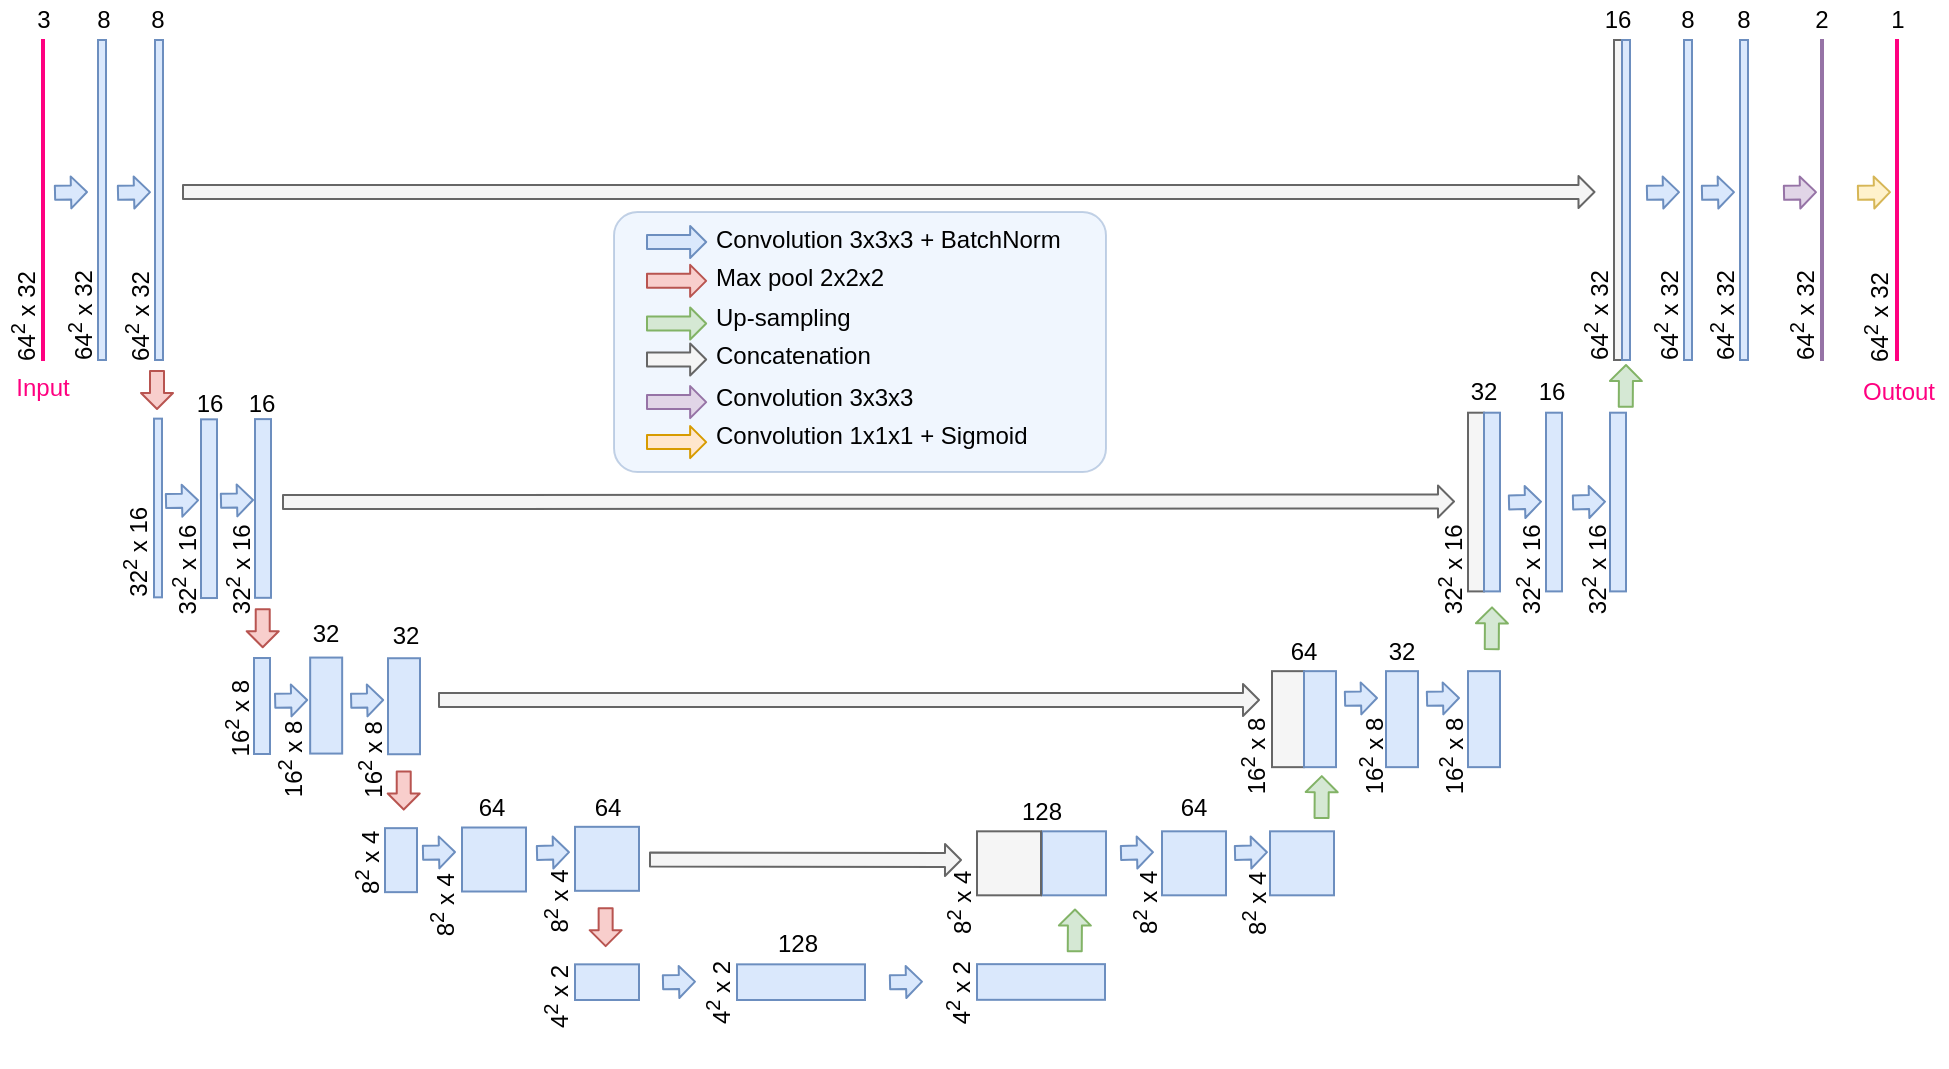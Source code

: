 <mxfile version="13.6.6" type="github">
  <diagram id="uk0_wyE1xXue0yGRrJO2" name="Page-1">
    <mxGraphModel dx="1730" dy="1016" grid="1" gridSize="10" guides="1" tooltips="1" connect="1" arrows="1" fold="1" page="1" pageScale="1" pageWidth="850" pageHeight="1100" math="0" shadow="0">
      <root>
        <mxCell id="0" />
        <mxCell id="1" parent="0" />
        <mxCell id="S-DslxogMqN9Ty9-hRjh-3" value="&lt;a style=&quot;color: inherit&quot; name=&quot;[10200,[423,[],&amp;#34;57235E99-93F0-4450-83BC-BCCB2DBCDE3B&amp;#34;,null,&amp;#34;AwBWCAESEK7i0-WZ_Q1q24fvDsS4z6gaKmEqnomWVxRPOb9oZFndy76-A3swkarHVZOU2uAkDYI03lxbhbR6EqbaiQMCUCAQEEIM34abhw8E-XMO4kHTkJEwI4opGlTO59JvO1PxkZSv8B&amp;#34;,null,[9],[9],null,[9],[425,[],[9],[9],[9],[9,[257,[],&amp;#34;CB164686-2099-47B4-B94F-7BC1E60B5781&amp;#34;,&amp;#34;FC81B99B-352F-4E3E-A3A7-9BA22592973A&amp;#34;,[264,[],&amp;#34;FC81B99B-352F-4E3E-A3A7-9BA22592973A&amp;#34;,[273,[[0,&amp;#34;master slide style&amp;#34;,&amp;#34;slide-9-slidestyle&amp;#34;],4,&amp;#34;2DC0D0D6-1378-4E8F-8D23-D3BA5E14E483&amp;#34;],[274,[0,[134,[],[136,[],0.133,0.133,0.133,1,0]]]]],[271,[],[272,[0,[678,[1,&amp;#34;Transition&amp;#34;,[3,1,0.5],6,2040853295,13,false]]],&amp;#34;none&amp;#34;]],[9],[9],[9,[856,[[5,[2564,[],&amp;#34;EBDEC036-0419-5754-B3C3-3A1BA07068C5&amp;#34;],[2564,[],&amp;#34;E1A197AD-32E4-559A-B866-313AC5469D2E&amp;#34;],[354,[],&amp;#34;5949B557-2DDB-43DF-BF95-AF5B6D70C799&amp;#34;,&amp;#34;3D-Unet&amp;#34;,[9,[355,[],0,[14,[398,[[0,&amp;#34;Title Small&amp;#34;,&amp;#34;text-1-paragraphstyle-Title Alt&amp;#34;],4,&amp;#34;18218646-6DFC-4513-B68B-F85FBD913FDF&amp;#34;],[395,[[0,0,1,null,null,true,false,null,&amp;#34;DINCondensed-Bold&amp;#34;,60],[10,0,null,1,null,null,0,1,0,null,0,null,0,1,false,false,-1,false,false,null,[134,[],[-136,[],[0,0.204,0.647,0.855]]],false,4,&amp;#34;.&amp;#34;,46,null,0,null,true,[386,[[0,&amp;#34;None&amp;#34;,&amp;#34;text-0-liststyle-None&amp;#34;],4,&amp;#34;56CD6A46-326B-4EDF-AAA0-C9A0A48804BD&amp;#34;],[383,[3,[381,[],[9,[378,[],1,0,true],[-1],[-1],[-1],[-1],[-1],[-1],[-1],[-1]]],5,[379,[],[9,0,0,0,0,0,0,0,0,0]],[10,[379,[],[9,0,0,0,0,0,0,0,0,0]],[774,[],[9,0,0,0,0,0,0,0,0,0]]]]]],true,false,0,[391,[],0,0.8,0.8],-1,0,false,0,[740,[],0,0],1,0,28,0,null,[624,[],[9]],1,false,false]]]]],[9]]],[9,[355,[],0,[14,[352,[0,[726,[],0,0]]]],[9]]],[9,[355,[],0,[14,[-10]],[9]]],[9],[9],[9],[9],[9],[9],[9],[9,[355,[],0,[14,[-352,[-1,1,[727,[],0]]]],[9]]],[9],[9,[355,[],0,[13,&amp;#34;en&amp;#34;],[9]]],[9],[9],[9],[9,[355,[],0,[14,[-352,[-2,2,[836,[],0]]]],[9]]],[9],[9],[9],[9,[355,[],0,null,[9]]],3],0]],&amp;#34;BA088A5A-1CE7-4AEF-ABA2-8EAE5A3CAAB3&amp;#34;,[197,[],[195,[],32,121],[196,[],361,57],true,true,false,false,0],false,false,false,4,2,1,12,0.5,[9],false,false,[214,[],false,false,&amp;#34;M 0 0 L 960 0 L 960 57 L 0 57 Z M 0 0&amp;#34;,[-196,[]],true],[118,[3,[118,[1,&amp;#34;textbox-0-shapestyle&amp;#34;,4,&amp;#34;EF648C04-5282-4669-B165-4BBA029DE39A&amp;#34;],[119,[[0,null,[169,[],[-136,[],[0,0,0,0]],1,0,0,4,[171,[],2,[9],0]],1,[789,[],315,5,1,1,[-3],false],null],[7,[538,[],1,true,[9,1],[9]],[365,[],4,4,4,4]],10,1,12,[-398,[[0,&amp;#34;Caption&amp;#34;,&amp;#34;text-5-paragraphstyle-Caption&amp;#34;],4,&amp;#34;5EAACF89-8029-4D85-8CC4-F9A87A0D2041&amp;#34;],0,[-395,[1,0,4,false,[7,&amp;#34;AvenirNext-Medium&amp;#34;,20],29,[134,[],[-136,[],[0,0.514,0.529,0.529]]],38,[-25],42,[-391,[],1,1],50,24]]]]]]],[119,[[9,true,0]]]],0,true],[176,[[5,[2564,[],&amp;#34;556F48C3-813A-5F7B-A114-7A469009F952&amp;#34;],[2564,[],&amp;#34;95A4EDC0-67A6-55BD-AF01-12F58B21124B&amp;#34;],[354,[],&amp;#34;5125070E-904E-4BDA-9124-AF5DE91A2FD9&amp;#34;,&amp;#34;Loss function: Tversky&amp;#34;,[9,[355,[],0,[14,[398,[3,[-8]],[395,[8,25]]]],[9]]],[9,[355,[],0,[14,[-352,[0,[-726,[]],-3]]],[9]]],[9,[355,[],0,[14,[-18]],[9]]],[9],[9],[9],[9],[9],[9],[9],[9,[355,[],0,[14,[-352,[-1,1,[-727,[]]]]],[9]]],[9],[9,[355,[],0,[13,&amp;#34;en&amp;#34;],[9]]],[9],[9],[9],[9,[355,[],0,[14,[-352,[-2,2,[-836,[]]]]],[9]]],[9],[9],[9],[9,[355,[],0,null,[9]]],3],0]],&amp;#34;DD486EBD-7DD0-4AFA-BA43-096967C28425&amp;#34;,[-197,[],[0,[195,[],64,606],[196,[],0,0],false,false]],false,false,false,4,2,1,12,0.5,[9],false,false,[-214,[],[2,&amp;#34;M 0 0 L 100 0 L 100 100 L 0 100 Z M 0 0&amp;#34;,[-196,[]]]],[-29],0,true],[177,[2,&amp;#34;&amp;#34;,[5,[2564,[],&amp;#34;9EFEDD52-D545-58C9-AD7B-8C995A9BA0BC&amp;#34;],[2564,[],&amp;#34;2B192376-555D-5F56-9D54-7CB2D9C67C46&amp;#34;]],9,[436,[[2,&amp;#34;a88bc56ebbeea9a2f1e4ea708183e38b77ac3cd7&amp;#34;,&amp;#34;Untitled Diagram-small.jpeg&amp;#34;,0,false]],256,109,false,[9],true]],&amp;#34;233CF200-51E2-4FC3-BDBF-6AF66DBB2CB1&amp;#34;,[-197,[],[0,[195,[],49.571,187],[196,[],925.839,394],true,true]],true,false,false,4,2,1,12,0.5,[9],false,false,[-196,[],0,922.982],false,true,[-436,[[2,&amp;#34;5b9ee1be334eee6bbf2c9c8bdb5199f1bd8d9ece&amp;#34;,&amp;#34;Untitled Diagram.jpg&amp;#34;]],[0,759,323],3,[9]],[779,[1,&amp;#34;image-0-imageStyle&amp;#34;,4,&amp;#34;3872ABD5-BD92-43E3-8055-FCDFF2D2574C&amp;#34;],[780,[[0,[-169,[]],1,[-789,[]],null]]]],[178,[[5,[2564,[],&amp;#34;34B05A4C-7346-417C-99E9-E4C638B69301&amp;#34;],[2564,[],&amp;#34;4E6BF8E7-1F5F-46CD-BBAA-0DAEFA92EEB0&amp;#34;]]],&amp;#34;4F088AC3-5126-4804-AB0A-E652BE235C14&amp;#34;,[-197,[],[0,[195,[],1.429,2.842e-14],[-196,[]]]],false,false,false,4,2,1,12,0.5,[9],false,false,[-214,[],[2,&amp;#34;M 0 0 L 922.982 0 L 922.982 394 L 0 394 Z M 0 0&amp;#34;,[-196,[]]]]],null,&amp;#34;M 0 0 L 759 0 L 759 323 L 0 323 Z M 0 0&amp;#34;,[196,[],759,323],false,false]],[794,[],&amp;#34;42629850-F95A-4CC9-A622-F669332BDA13&amp;#34;,[9]],[-51],[855,[[5,[2564,[],&amp;#34;085664EF-3EEE-53AC-BBFE-6287A6367C02&amp;#34;],[2564,[],&amp;#34;66A6172E-7224-5AE6-B107-4AF2386E8C55&amp;#34;],[354,[],&amp;#34;5F0A62D2-0CAA-40FC-8440-101414EF1493&amp;#34;,&amp;#34;input is now 64x64x32\nTotal data\n112 x 3 x 2 = 672 images\nDistribution\nTrain           : 70% = 470 \nValidation : 20% =  134\nTest             : 10% = 68&amp;#34;,[9,[355,[],0,[14,[398,[[0,&amp;#34;Body&amp;#34;,&amp;#34;text-3-paragraphstyle-Body&amp;#34;],4,&amp;#34;7FB995DF-F575-415B-9460-305450F41EA7&amp;#34;],[395,[[0,0,0,null,null,false,false,null,&amp;#34;AvenirNext-Medium&amp;#34;,34],[10,0,null,1,null,null,0,1,0,null,0,null,0,1,false,false,-1,false,false,null,[-134,[]],false,4,&amp;#34;.&amp;#34;,46,null,0,null,true,[-45],true,false,0,[-63],-1,0,false,0,[-98],1,0,28,0,null,[-98],1,false,false]]]]],[9]],[-355,[],0,22,2,[9]],[-355,[],0,33,2,[9]],[-355,[],0,58,2,[9]],[-355,[],0,71,2,[9]],[-355,[],0,100,2,[9]],[-355,[],0,124,2,[9]]],[9,[355,[],0,[14,[-352,[0,[-726,[]],-3]]],[9]],[355,[],33,[14,[-352,[0,[726,[],1,0]]]],[9]],[355,[],58,[14,[-352,[0,[726,[],0,0]]]],[9]],[355,[],71,[14,[-352,[0,[726,[],1,0]]]],[9]]],[9,[355,[],0,[14,[386,[3,[-386,[[0,&amp;#34;Bullet&amp;#34;,&amp;#34;text-1-liststyle-Bullet&amp;#34;],4,&amp;#34;5E960AB8-A227-4116-B57B-2AAD0453A906&amp;#34;],0,[-383,[[0,[-139],&amp;#34;AvenirNext-Regular&amp;#34;],3,[381,[],[9,[378,[],1.05,5,true],[-1],[-1],[-1],[-1],[-1],[-1],[-1],[-1]]],5,[379,[],[9,0,35,70,105,140,175,210,245,280]],[9,[380,[],[9,&amp;#34;‣&amp;#34;,&amp;#34;‣&amp;#34;,&amp;#34;‣&amp;#34;,&amp;#34;‣&amp;#34;,&amp;#34;‣&amp;#34;,&amp;#34;‣&amp;#34;,&amp;#34;‣&amp;#34;,&amp;#34;‣&amp;#34;,&amp;#34;‣&amp;#34;]],[379,[],[9,1.029,1.029,1.029,1.029,1.029,1.029,1.029,1.029,1.029]],[774,[],[9,2,2,2,2,2,2,2,2,2]]]]]]],[-383,[-1,-2,3,[381,[],[9,[-378,[],1,0],[-1],[-1],[-1],[-1],[-1],[-1],[-1],[-1]]],-6,9,[380,[],[9,&amp;#34;▸&amp;#34;,&amp;#34;▸&amp;#34;,&amp;#34;▸&amp;#34;,&amp;#34;▸&amp;#34;,&amp;#34;▸&amp;#34;,&amp;#34;▸&amp;#34;,&amp;#34;▸&amp;#34;,&amp;#34;▸&amp;#34;,&amp;#34;▸&amp;#34;]],-11,-12]]]],[9]]],[9],[9],[9],[9],[9],[9],[9],[9,[355,[],0,[14,[-352,[-1,1,[-727,[]]]]],[9]]],[9],[9,[355,[],0,[13,&amp;#34;en&amp;#34;],[9]]],[9],[9],[9],[9,[355,[],0,[14,[-352,[-2,2,[-836,[]]]]],[9]]],[9],[9],[9],[9,[355,[],0,null,[9]]],3],0]],&amp;#34;FBED7DC5-DC92-434A-8CFF-9A9B1E56D6B9&amp;#34;,[-197,[],[0,[195,[],32,193],[196,[],587,543]]],false,false,false,4,2,1,12,0.5,[9],false,false,[-214,[],[2,&amp;#34;M 0 0 L 960 0 L 960 481 L 0 481 Z M 0 0&amp;#34;,[-196,[]]]],[-126],0,true],[636,[[5,[2564,[],&amp;#34;563A926E-0BE5-5368-B252-06DA25FEBC3C&amp;#34;],[2564,[],&amp;#34;9DF3268E-8D97-5FE1-9F2B-A489A7E1A2B1&amp;#34;],[354,[],&amp;#34;38A8791F-B392-4EC2-B331-F90AE38D83D7&amp;#34;,&amp;#34;￼&amp;#34;,[9,[355,[],0,[14,[398,[3,[-398,[[0,&amp;#34;Slide Number&amp;#34;,&amp;#34;text-12-paragraphstyle-Slide Number&amp;#34;],4,&amp;#34;BF72889C-BAC1-4782-B8A4-FE8DE2B98C36&amp;#34;],0,[-395,[1,1,4,true,[7,&amp;#34;DINAlternate-Bold&amp;#34;,24],29,[-134,[]],31,1,38,[-75],42,[-173],50,0]]]],[395,[1,0,4,false,38,[-386,[3,[-4]],0,[-383,[-4,5,[379,[],[9,0,18,36,54,72,90,108,126,144]],-10]]]]]]],[9]]],[9,[355,[],0,[14,[-352,[0,[726,[],0,0],-3]]],[9]]],[9,[355,[],0,[14,[-7]],[9]]],[9],[9,[355,[],0,[14,[577,[],&amp;#34;decimal&amp;#34;]],[9]]],[9],[9],[9],[9],[9],[9,[355,[],0,[14,[-352,[-1,1,[-727,[]]]]],[9]]],[9],[9],[9],[9],[9],[9,[355,[],0,[14,[-352,[-2,2,[-836,[]]]]],[9]]],[9],[9],[9],[9,[355,[],0,null,[9]]],3],0]],&amp;#34;4FC9FED3-1232-4B34-83D2-3D8EF1DCD157&amp;#34;,[-197,[],[0,[195,[],991.616,34],[196,[],0,0],false,false]],false,false,false,4,2,1,12,0.5,[9],false,false,[-214,[],[2,&amp;#34;M 0 0 L 100 0 L 100 100 L 0 100 Z M 0 0&amp;#34;,[-196,[]]]],[-118,[],0,[-119,[-10]]],0,true],null,[9],[9],[9],[9],&amp;#34;C5BBD171-0F56-4791-BAF7-A49C42180972&amp;#34;,[1150,[],&amp;#34;F7E7276A-9143-453D-8F36-1DB596091B54&amp;#34;,[354,[],&amp;#34;64B9AF7F-C632-407B-8A7E-5E425AC80FCB&amp;#34;,&amp;#34;&amp;#34;,[9,[355,[],0,[14,[398,[[0,&amp;#34;Presenter Notes&amp;#34;,&amp;#34;note-0-paragraphstyle&amp;#34;],4,&amp;#34;ABC556EE-807E-4824-8AC8-6E108B9239B7&amp;#34;],[395,[[0,0,0,null,null,false,false,null,&amp;#34;HelveticaNeue&amp;#34;,22],[10,0,null,1,null,null,0,1,0,null,0,null,0,1,false,false,-1,false,false,null,[134,[],[-178]],false,4,&amp;#34;.&amp;#34;,36,null,0,null,true,[386,[1,&amp;#34;note-0-liststyle&amp;#34;,4,&amp;#34;7F316021-23A5-4044-A2E9-9C75BC32AAA8&amp;#34;],[-383,[3,[381,[],[9,[-215],[-1],[-1],[-1],[-1],[-1],[-1],[-1],[-1]]],5,[379,[],[9,0,18,36,54,72,90,108,126,144]],[10,[379,[],[9,0,0,0,0,0,0,0,0,0]],[774,[],[9,0,0,0,0,0,0,0,0,0]]]]]],false,false,0,[-391,[],1,1.18],-1,0,false,0,[-125],1,0,0,0,null,[-125],1,false,false]]]]],[9]]],[9,[355,[],0,[14,[-352,[0,[-726,[]],-3]]],[9]]],[9,[355,[],0,[14,[-10]],[9]]],[9],[9],[9],[9],[9],[9],[9],[9,[355,[],0,[14,[-352,[-1,1,[-727,[]]]]],[9]]],[9],[9],[9],[9],[9],[9,[355,[],0,[14,[-352,[-2,2,[-836,[]]]]],[9]]],[9],[9],[9],[9],4]],[9]],[-436,[[2,&amp;#34;48ed05fb2b52bd108d5ab2f0df62d3540e17a1d8&amp;#34;,&amp;#34;st-CB164686-2099-47B4-B94F-7BC1E60B5781.jpg&amp;#34;]],[0,267,200],3,[9]],1,false,false,false,false,false,[9],[9]]],[9,[-257,[],[0,&amp;#34;B85D98A4-B2A0-4E66-89A6-2051B6A29370&amp;#34;,&amp;#34;C5BBD171-0F56-4791-BAF7-A49C42180972&amp;#34;,[263,[],&amp;#34;C5BBD171-0F56-4791-BAF7-A49C42180972&amp;#34;,[-268],[271,[],[-272,[0,[-678,[4,0,6,1768367738]]]]],[9],[9],[9,[-176,[[5,[2564,[],&amp;#34;7296CA48-A6EC-5D76-8035-16EF6327455B&amp;#34;],[2564,[],&amp;#34;332598F5-EA9D-5548-8693-B1951667AF26&amp;#34;],[354,[],&amp;#34;FD7FE576-78A5-490F-8595-18DBB557F8EB&amp;#34;,&amp;#34;&amp;#34;,[9,[355,[],0,[14,[398,[3,[-398,[[0,&amp;#34;Free Form&amp;#34;,&amp;#34;paragraph-style-default&amp;#34;],4,&amp;#34;797F1921-B049-4E69-A428-7F0895196D85&amp;#34;],0,[-395,[[7,&amp;#34;Helvetica&amp;#34;,12],29,[-134,[]],38,[-76],42,[-155]]]]],[395,[38,[-70]]]]],[9]]],[9,[355,[],0,[14,[-352,[0,[-726,[]],-3]]],[9]]],[9,[355,[],0,[14,[-7]],[9]]],[9],[9],[9],[9],[9],[9],[9],[9,[355,[],0,[14,[-352,[-1,1,[-727,[]]]]],[9]]],[9],[9],[9],[9],[9],[9,[355,[],0,[14,[-352,[-2,2,[-836,[]]]]],[9]]],[9],[9],[9],[9,[355,[],0,null,[9]]],3]]],[0,&amp;#34;46C2AE39-D05B-4BF0-977A-9E93D667190C&amp;#34;,[-197,[],[0,[195,[],32,78.202],[196,[],960,0.021],true,true]]],10,[9],[13,[-214,[],[2,&amp;#34;M 0 0.021 L 960 0&amp;#34;,[-196,[]],false]],[-118,[3,[118,[1,&amp;#34;line-0-shapestyle&amp;#34;,4,&amp;#34;220C7F01-DB3F-4638-9AC3-DF1E45D2F317&amp;#34;],[-119,[[0,null,[-169,[],[0,[-156],2],5,[-171,[],[0,1,[9]]]],1,[-789,[]],null],8,[-251],10,1,12,[398,[[0,&amp;#34;Label Gray&amp;#34;,&amp;#34;text-11-paragraphstyle-Label Gray&amp;#34;],4,&amp;#34;9F87840A-2BEC-4EA0-8AEE-C2ED459797F0&amp;#34;],[395,[[0,0,1,null,null,true,false,null,&amp;#34;DINCondensed-Bold&amp;#34;,28],[10,0,null,1,null,null,0,1,0,null,0,null,0,1,false,false,-1,false,false,null,[134,[],[-136,[],[0,0.515,0.53,0.53]]],false,2,&amp;#34;.&amp;#34;,46,null,0,null,true,[-33],true,false,0,[-113],-1,0,false,0,[-63],1,0,0,0,null,[-63],1,false,false]]]]]]]],0,[-119,[-1,1,[-169,[],0,[-136,[],[0,0.651,0.667,0.663]]],-3,-4,-5,-9,-11,-13]]]],16,false],[-176,[[5,[2564,[],&amp;#34;2293A5D7-88BD-5BBB-B118-38A7010C293F&amp;#34;],[2564,[],&amp;#34;62673544-46EE-594B-9FE9-D9F51F9E12F9&amp;#34;],[354,[],&amp;#34;73EAF5BF-194F-44C2-8B2B-A18663E225F5&amp;#34;,&amp;#34;Text&amp;#34;,[9,[355,[],0,[14,[-398,[[0,&amp;#34;Section Header&amp;#34;,&amp;#34;text-25-paragraphstyle-Section Header&amp;#34;],4,&amp;#34;4A95DFA7-3E7B-4AE9-AF68-CE0E39591A20&amp;#34;],0,[-395,[[7,&amp;#34;DINAlternate-Bold&amp;#34;,24],19,0.05,29,[134,[],[-268]],31,4,33,36,[38,[-17],false]]]]],[9]]],[9,[355,[],0,[14,[-352,[0,[-726,[]],-3]]],[9]]],[9,[355,[],0,[14,[-7]],[9]]],[9],[9],[9],[9],[9],[9],[9],[9,[355,[],0,[14,[-352,[-1,1,[-727,[]]]]],[9]]],[9],[9],[9],[9],[9],[9,[355,[],0,[14,[-352,[-2,2,[-836,[]]]]],[9]]],[9],[9],[9],[9,[355,[],0,null,[9]]],3]]],[0,&amp;#34;ED676D17-0BF1-4960-8C3A-0E8B0DE8B220&amp;#34;,[-197,[],[0,[-195,[],1,72],[196,[],880,36]],3,false]],10,[9],[13,[-214,[],[2,&amp;#34;M 0 0 L 880 0 L 880 36 L 0 36 Z M 0 0&amp;#34;,[-196,[]],true]],[-118,[3,[-256]],0,[-119,[-2,10,2]]]],16,true],[-855,[[5,[2564,[],&amp;#34;7DF935A5-5B65-502A-ABAB-E7FAE940A149&amp;#34;],[2564,[],&amp;#34;6100C926-B82C-5A5E-9523-EF11A4DE1710&amp;#34;],[354,[],&amp;#34;F5E67B1C-1228-4F17-B14F-E968597DC622&amp;#34;,&amp;#34;Body Level One\nBody Level Two\nBody Level Three\nBody Level Four\nBody Level Five&amp;#34;,[9,[355,[],0,[14,[-228]],[9]],[-355,[],0,15,2,[9]],[-355,[],0,30,2,[9]],[-355,[],0,47,2,[9]],[-355,[],0,63,2,[9]]],[9,[355,[],0,[14,[-352,[0,[-726,[]],-3]]],[9]],[355,[],15,[14,[-352,[0,[726,[],1,0]]]],[9]],[355,[],30,[14,[-352,[0,[726,[],2,0]]]],[9]],[355,[],47,[14,[-352,[0,[726,[],3,0]]]],[9]],[355,[],63,[14,[-352,[0,[726,[],4,0]]]],[9]]],[9,[355,[],0,[14,[-200]],[9]]],[9],[9],[9],[9],[9],[9],[9],[9,[355,[],0,[14,[-352,[-1,1,[-727,[]]]]],[9]]],[9],[9],[9],[9],[9],[9,[355,[],0,[14,[-352,[-2,2,[-836,[]]]]],[9]]],[9],[9],[9],[9,[355,[],0,null,[9]]],3]]],[0,&amp;#34;CD768990-56BF-4AAB-A832-33E30D987F4E&amp;#34;,[-197,[],[0,[-195,[],1,216],[196,[],960,481]],3,true]],10,[9],13,[-214,[],[2,&amp;#34;M 0 0 L 960 0 L 960 481 L 0 481 Z M 0 0&amp;#34;,[-196,[]]]]]],[794,[],&amp;#34;3E2EA7CC-1B24-481C-BFC9-414C45A4D69E&amp;#34;,[9,[793,[],53,0],[793,[],458,0]]],[-856,[[5,[2564,[],&amp;#34;BAC559F6-B2A7-5689-A30C-8EB931643B17&amp;#34;],[2564,[],&amp;#34;BD507F7A-7029-51E3-926D-6664F9DA17E0&amp;#34;],[354,[],&amp;#34;A0BF4679-A957-4F2F-9719-C1547A392652&amp;#34;,&amp;#34;Title Text&amp;#34;,[9,[355,[],0,[14,[398,[3,[-368]],[395,[50,0]]]],[9]]],[9,[355,[],0,[14,[-352,[0,[726,[],0,0],-3]]],[9]]],[9,[355,[],0,[14,[-70]],[9]]],[9],[9],[9],[9],[9],[9],[9],[9,[355,[],0,[14,[-352,[-1,1,[-727,[]]]]],[9]]],[9],[9],[9],[9],[9],[9,[355,[],0,[14,[-352,[-2,2,[-836,[]]]]],[9]]],[9],[9],[9],[9,[355,[],0,null,[9]]],3]]],[0,&amp;#34;24C8CE0A-97FE-46E3-96E3-79C05D671766&amp;#34;,[-197,[],[0,[-195,[],1,121],[-196,[],1,57]]]],10,[9],13,[-214,[],[2,&amp;#34;M 0 0 L 960 0 L 960 57 L 0 57 Z M 0 0&amp;#34;,[-196,[]]]]],[-29],[-636,[[5,[2564,[],&amp;#34;BA48767E-5EA6-5EFB-A99A-EF724D26955A&amp;#34;],[2564,[],&amp;#34;4D78FD58-A200-5202-AA67-E0E7D8A002EB&amp;#34;],[354,[],&amp;#34;7D38514C-35E4-484B-BD42-21A056608803&amp;#34;,&amp;#34;&amp;#34;,[9,[355,[],0,[14,[-217]],[9]]],[9,[355,[],0,[14,[-352,[0,[-726,[]],-3]]],[9]]],[9,[355,[],0,[14,[-140]],[9]]],[9],[9],[9],[9],[9],[9],[9],[9,[355,[],0,[14,[-352,[-1,1,[-727,[]]]]],[9]]],[9],[9],[9],[9],[9],[9,[355,[],0,[14,[-352,[-2,2,[-836,[]]]]],[9]]],[9],[9],[9],[9,[355,[],0,null,[9]]],3]]],[0,&amp;#34;E79D922D-0AA3-4D74-B129-854275767546&amp;#34;,[-197,[],[0,[195,[],991.616,34],[196,[],0,0],false,false]]],10,[9],13,[-214,[],[2,&amp;#34;M 0 0 L 100 0 L 100 100 L 0 100 Z M 0 0&amp;#34;,[-196,[]]]]],[1042,[[5,[2564,[],&amp;#34;1AD0B5EC-FAAF-5AA3-A3DD-028838702B77&amp;#34;],[2564,[],&amp;#34;A65C3B83-011F-5DBA-BE19-009AE9D6DD85&amp;#34;],[354,[],&amp;#34;5833DE39-5DF1-419A-A6A4-ACE36A11D61F&amp;#34;,&amp;#34;&amp;#34;,[9,[355,[],0,[14,[-398,[3,[398,[[0,&amp;#34;Table Style 6&amp;#34;,&amp;#34;text-22-paragraphstyle-Table Style 6&amp;#34;],4,&amp;#34;9A3511DA-3D3A-4E70-8286-7FB324DA5940&amp;#34;],[395,[[0,0,0,null,null,false,false,null,&amp;#34;AvenirNext-Medium&amp;#34;,36],[10,0,null,1,[-789,[]],null,0,1,0,null,0,null,0,1,false,false,-1,false,false,null,[134,[],[-136,[],[0,1.0,1.0,1.0]]],false,2,&amp;#34;.&amp;#34;,0,null,0,null,true,[-45],true,false,0,[-172],-1,0,false,0,[-139],1,0,0,0,null,[-139],1,false,false]]]]],0,[395,[[7,&amp;#34;GillSans&amp;#34;,38],13,null,38,[-27]]]]],[9]]],[9,[355,[],0,[14,[-352,[0,[-726,[]],-3]]],[9]]],[9,[355,[],0,[14,[-7]],[9]]],[9],[9],[9],[9],[9],[9],[9],[9,[355,[],0,[14,[-352,[-1,1,[-727,[]]]]],[9]]],[9],[9],[9],[9],[9],[9,[355,[],0,[14,[-352,[-2,2,[-836,[]]]]],[9]]],[9],[9],[9],[9,[355,[],0,null,[9]]],3],0]],&amp;#34;C32CAA08-325D-46C7-B1D2-E989A6EEAF64&amp;#34;,[-197,[],[0,[195,[],32,216],[196,[],960,480],true,true]],false,false,false,4,2,1,12,0.5,[9],false,false,[-214,[],[2,&amp;#34;M 0 0 L 960 0 L 960 480 L 0 480 Z M 0 0&amp;#34;,[-196,[]]]],[-118,[],0,[-119,[9,true,-11]]],0,true],[9,&amp;#34;Presentation Name&amp;#34;],[9,&amp;#34;ED676D17-0BF1-4960-8C3A-0E8B0DE8B220&amp;#34;],[9],[9],&amp;#34;Bullets&amp;#34;,[9,[-125],[-1],[-1],[-1],[-1]],[9,[-109],[-1],[-1],[-1],[-1],[-1],[-1],[-1]],false],[-436,[[2,&amp;#34;d9ab3d0ff73c106576924b80b94385af3d9d1f38&amp;#34;,&amp;#34;mt-B85D98A4-B2A0-4E66-89A6-2051B6A29370.jpg&amp;#34;]],0,266,3,[9]]],[10,[9],[9]]]]],false]]&quot;&gt;&lt;/a&gt;" style="rounded=0;whiteSpace=wrap;html=1;fillColor=#d5e8d4;strokeColor=#FF0080;" vertex="1" parent="1">
          <mxGeometry x="44" y="50" width="1" height="160" as="geometry" />
        </mxCell>
        <mxCell id="S-DslxogMqN9Ty9-hRjh-4" value="64&lt;sup&gt;2&lt;/sup&gt; x 32" style="text;html=1;strokeColor=none;fillColor=none;align=center;verticalAlign=middle;whiteSpace=wrap;rounded=0;rotation=-90;" vertex="1" parent="1">
          <mxGeometry y="178" width="69" height="20" as="geometry" />
        </mxCell>
        <mxCell id="S-DslxogMqN9Ty9-hRjh-6" value="3" style="text;html=1;strokeColor=none;fillColor=none;align=center;verticalAlign=middle;whiteSpace=wrap;rounded=0;" vertex="1" parent="1">
          <mxGeometry x="24.5" y="30" width="40" height="20" as="geometry" />
        </mxCell>
        <mxCell id="S-DslxogMqN9Ty9-hRjh-8" value="" style="group" vertex="1" connectable="0" parent="1">
          <mxGeometry x="53" y="30" width="43.5" height="192.5" as="geometry" />
        </mxCell>
        <mxCell id="S-DslxogMqN9Ty9-hRjh-1" value="&lt;a style=&quot;color: inherit&quot; name=&quot;[10200,[423,[],&amp;#34;57235E99-93F0-4450-83BC-BCCB2DBCDE3B&amp;#34;,null,&amp;#34;AwBWCAESEK7i0-WZ_Q1q24fvDsS4z6gaKmEqnomWVxRPOb9oZFndy76-A3swkarHVZOU2uAkDYI03lxbhbR6EqbaiQMCUCAQEEIM34abhw8E-XMO4kHTkJEwI4opGlTO59JvO1PxkZSv8B&amp;#34;,null,[9],[9],null,[9],[425,[],[9],[9],[9],[9,[257,[],&amp;#34;CB164686-2099-47B4-B94F-7BC1E60B5781&amp;#34;,&amp;#34;FC81B99B-352F-4E3E-A3A7-9BA22592973A&amp;#34;,[264,[],&amp;#34;FC81B99B-352F-4E3E-A3A7-9BA22592973A&amp;#34;,[273,[[0,&amp;#34;master slide style&amp;#34;,&amp;#34;slide-9-slidestyle&amp;#34;],4,&amp;#34;2DC0D0D6-1378-4E8F-8D23-D3BA5E14E483&amp;#34;],[274,[0,[134,[],[136,[],0.133,0.133,0.133,1,0]]]]],[271,[],[272,[0,[678,[1,&amp;#34;Transition&amp;#34;,[3,1,0.5],6,2040853295,13,false]]],&amp;#34;none&amp;#34;]],[9],[9],[9,[856,[[5,[2564,[],&amp;#34;EBDEC036-0419-5754-B3C3-3A1BA07068C5&amp;#34;],[2564,[],&amp;#34;E1A197AD-32E4-559A-B866-313AC5469D2E&amp;#34;],[354,[],&amp;#34;5949B557-2DDB-43DF-BF95-AF5B6D70C799&amp;#34;,&amp;#34;3D-Unet&amp;#34;,[9,[355,[],0,[14,[398,[[0,&amp;#34;Title Small&amp;#34;,&amp;#34;text-1-paragraphstyle-Title Alt&amp;#34;],4,&amp;#34;18218646-6DFC-4513-B68B-F85FBD913FDF&amp;#34;],[395,[[0,0,1,null,null,true,false,null,&amp;#34;DINCondensed-Bold&amp;#34;,60],[10,0,null,1,null,null,0,1,0,null,0,null,0,1,false,false,-1,false,false,null,[134,[],[-136,[],[0,0.204,0.647,0.855]]],false,4,&amp;#34;.&amp;#34;,46,null,0,null,true,[386,[[0,&amp;#34;None&amp;#34;,&amp;#34;text-0-liststyle-None&amp;#34;],4,&amp;#34;56CD6A46-326B-4EDF-AAA0-C9A0A48804BD&amp;#34;],[383,[3,[381,[],[9,[378,[],1,0,true],[-1],[-1],[-1],[-1],[-1],[-1],[-1],[-1]]],5,[379,[],[9,0,0,0,0,0,0,0,0,0]],[10,[379,[],[9,0,0,0,0,0,0,0,0,0]],[774,[],[9,0,0,0,0,0,0,0,0,0]]]]]],true,false,0,[391,[],0,0.8,0.8],-1,0,false,0,[740,[],0,0],1,0,28,0,null,[624,[],[9]],1,false,false]]]]],[9]]],[9,[355,[],0,[14,[352,[0,[726,[],0,0]]]],[9]]],[9,[355,[],0,[14,[-10]],[9]]],[9],[9],[9],[9],[9],[9],[9],[9,[355,[],0,[14,[-352,[-1,1,[727,[],0]]]],[9]]],[9],[9,[355,[],0,[13,&amp;#34;en&amp;#34;],[9]]],[9],[9],[9],[9,[355,[],0,[14,[-352,[-2,2,[836,[],0]]]],[9]]],[9],[9],[9],[9,[355,[],0,null,[9]]],3],0]],&amp;#34;BA088A5A-1CE7-4AEF-ABA2-8EAE5A3CAAB3&amp;#34;,[197,[],[195,[],32,121],[196,[],361,57],true,true,false,false,0],false,false,false,4,2,1,12,0.5,[9],false,false,[214,[],false,false,&amp;#34;M 0 0 L 960 0 L 960 57 L 0 57 Z M 0 0&amp;#34;,[-196,[]],true],[118,[3,[118,[1,&amp;#34;textbox-0-shapestyle&amp;#34;,4,&amp;#34;EF648C04-5282-4669-B165-4BBA029DE39A&amp;#34;],[119,[[0,null,[169,[],[-136,[],[0,0,0,0]],1,0,0,4,[171,[],2,[9],0]],1,[789,[],315,5,1,1,[-3],false],null],[7,[538,[],1,true,[9,1],[9]],[365,[],4,4,4,4]],10,1,12,[-398,[[0,&amp;#34;Caption&amp;#34;,&amp;#34;text-5-paragraphstyle-Caption&amp;#34;],4,&amp;#34;5EAACF89-8029-4D85-8CC4-F9A87A0D2041&amp;#34;],0,[-395,[1,0,4,false,[7,&amp;#34;AvenirNext-Medium&amp;#34;,20],29,[134,[],[-136,[],[0,0.514,0.529,0.529]]],38,[-25],42,[-391,[],1,1],50,24]]]]]]],[119,[[9,true,0]]]],0,true],[176,[[5,[2564,[],&amp;#34;556F48C3-813A-5F7B-A114-7A469009F952&amp;#34;],[2564,[],&amp;#34;95A4EDC0-67A6-55BD-AF01-12F58B21124B&amp;#34;],[354,[],&amp;#34;5125070E-904E-4BDA-9124-AF5DE91A2FD9&amp;#34;,&amp;#34;Loss function: Tversky&amp;#34;,[9,[355,[],0,[14,[398,[3,[-8]],[395,[8,25]]]],[9]]],[9,[355,[],0,[14,[-352,[0,[-726,[]],-3]]],[9]]],[9,[355,[],0,[14,[-18]],[9]]],[9],[9],[9],[9],[9],[9],[9],[9,[355,[],0,[14,[-352,[-1,1,[-727,[]]]]],[9]]],[9],[9,[355,[],0,[13,&amp;#34;en&amp;#34;],[9]]],[9],[9],[9],[9,[355,[],0,[14,[-352,[-2,2,[-836,[]]]]],[9]]],[9],[9],[9],[9,[355,[],0,null,[9]]],3],0]],&amp;#34;DD486EBD-7DD0-4AFA-BA43-096967C28425&amp;#34;,[-197,[],[0,[195,[],64,606],[196,[],0,0],false,false]],false,false,false,4,2,1,12,0.5,[9],false,false,[-214,[],[2,&amp;#34;M 0 0 L 100 0 L 100 100 L 0 100 Z M 0 0&amp;#34;,[-196,[]]]],[-29],0,true],[177,[2,&amp;#34;&amp;#34;,[5,[2564,[],&amp;#34;9EFEDD52-D545-58C9-AD7B-8C995A9BA0BC&amp;#34;],[2564,[],&amp;#34;2B192376-555D-5F56-9D54-7CB2D9C67C46&amp;#34;]],9,[436,[[2,&amp;#34;a88bc56ebbeea9a2f1e4ea708183e38b77ac3cd7&amp;#34;,&amp;#34;Untitled Diagram-small.jpeg&amp;#34;,0,false]],256,109,false,[9],true]],&amp;#34;233CF200-51E2-4FC3-BDBF-6AF66DBB2CB1&amp;#34;,[-197,[],[0,[195,[],49.571,187],[196,[],925.839,394],true,true]],true,false,false,4,2,1,12,0.5,[9],false,false,[-196,[],0,922.982],false,true,[-436,[[2,&amp;#34;5b9ee1be334eee6bbf2c9c8bdb5199f1bd8d9ece&amp;#34;,&amp;#34;Untitled Diagram.jpg&amp;#34;]],[0,759,323],3,[9]],[779,[1,&amp;#34;image-0-imageStyle&amp;#34;,4,&amp;#34;3872ABD5-BD92-43E3-8055-FCDFF2D2574C&amp;#34;],[780,[[0,[-169,[]],1,[-789,[]],null]]]],[178,[[5,[2564,[],&amp;#34;34B05A4C-7346-417C-99E9-E4C638B69301&amp;#34;],[2564,[],&amp;#34;4E6BF8E7-1F5F-46CD-BBAA-0DAEFA92EEB0&amp;#34;]]],&amp;#34;4F088AC3-5126-4804-AB0A-E652BE235C14&amp;#34;,[-197,[],[0,[195,[],1.429,2.842e-14],[-196,[]]]],false,false,false,4,2,1,12,0.5,[9],false,false,[-214,[],[2,&amp;#34;M 0 0 L 922.982 0 L 922.982 394 L 0 394 Z M 0 0&amp;#34;,[-196,[]]]]],null,&amp;#34;M 0 0 L 759 0 L 759 323 L 0 323 Z M 0 0&amp;#34;,[196,[],759,323],false,false]],[794,[],&amp;#34;42629850-F95A-4CC9-A622-F669332BDA13&amp;#34;,[9]],[-51],[855,[[5,[2564,[],&amp;#34;085664EF-3EEE-53AC-BBFE-6287A6367C02&amp;#34;],[2564,[],&amp;#34;66A6172E-7224-5AE6-B107-4AF2386E8C55&amp;#34;],[354,[],&amp;#34;5F0A62D2-0CAA-40FC-8440-101414EF1493&amp;#34;,&amp;#34;input is now 64x64x32\nTotal data\n112 x 3 x 2 = 672 images\nDistribution\nTrain           : 70% = 470 \nValidation : 20% =  134\nTest             : 10% = 68&amp;#34;,[9,[355,[],0,[14,[398,[[0,&amp;#34;Body&amp;#34;,&amp;#34;text-3-paragraphstyle-Body&amp;#34;],4,&amp;#34;7FB995DF-F575-415B-9460-305450F41EA7&amp;#34;],[395,[[0,0,0,null,null,false,false,null,&amp;#34;AvenirNext-Medium&amp;#34;,34],[10,0,null,1,null,null,0,1,0,null,0,null,0,1,false,false,-1,false,false,null,[-134,[]],false,4,&amp;#34;.&amp;#34;,46,null,0,null,true,[-45],true,false,0,[-63],-1,0,false,0,[-98],1,0,28,0,null,[-98],1,false,false]]]]],[9]],[-355,[],0,22,2,[9]],[-355,[],0,33,2,[9]],[-355,[],0,58,2,[9]],[-355,[],0,71,2,[9]],[-355,[],0,100,2,[9]],[-355,[],0,124,2,[9]]],[9,[355,[],0,[14,[-352,[0,[-726,[]],-3]]],[9]],[355,[],33,[14,[-352,[0,[726,[],1,0]]]],[9]],[355,[],58,[14,[-352,[0,[726,[],0,0]]]],[9]],[355,[],71,[14,[-352,[0,[726,[],1,0]]]],[9]]],[9,[355,[],0,[14,[386,[3,[-386,[[0,&amp;#34;Bullet&amp;#34;,&amp;#34;text-1-liststyle-Bullet&amp;#34;],4,&amp;#34;5E960AB8-A227-4116-B57B-2AAD0453A906&amp;#34;],0,[-383,[[0,[-139],&amp;#34;AvenirNext-Regular&amp;#34;],3,[381,[],[9,[378,[],1.05,5,true],[-1],[-1],[-1],[-1],[-1],[-1],[-1],[-1]]],5,[379,[],[9,0,35,70,105,140,175,210,245,280]],[9,[380,[],[9,&amp;#34;‣&amp;#34;,&amp;#34;‣&amp;#34;,&amp;#34;‣&amp;#34;,&amp;#34;‣&amp;#34;,&amp;#34;‣&amp;#34;,&amp;#34;‣&amp;#34;,&amp;#34;‣&amp;#34;,&amp;#34;‣&amp;#34;,&amp;#34;‣&amp;#34;]],[379,[],[9,1.029,1.029,1.029,1.029,1.029,1.029,1.029,1.029,1.029]],[774,[],[9,2,2,2,2,2,2,2,2,2]]]]]]],[-383,[-1,-2,3,[381,[],[9,[-378,[],1,0],[-1],[-1],[-1],[-1],[-1],[-1],[-1],[-1]]],-6,9,[380,[],[9,&amp;#34;▸&amp;#34;,&amp;#34;▸&amp;#34;,&amp;#34;▸&amp;#34;,&amp;#34;▸&amp;#34;,&amp;#34;▸&amp;#34;,&amp;#34;▸&amp;#34;,&amp;#34;▸&amp;#34;,&amp;#34;▸&amp;#34;,&amp;#34;▸&amp;#34;]],-11,-12]]]],[9]]],[9],[9],[9],[9],[9],[9],[9],[9,[355,[],0,[14,[-352,[-1,1,[-727,[]]]]],[9]]],[9],[9,[355,[],0,[13,&amp;#34;en&amp;#34;],[9]]],[9],[9],[9],[9,[355,[],0,[14,[-352,[-2,2,[-836,[]]]]],[9]]],[9],[9],[9],[9,[355,[],0,null,[9]]],3],0]],&amp;#34;FBED7DC5-DC92-434A-8CFF-9A9B1E56D6B9&amp;#34;,[-197,[],[0,[195,[],32,193],[196,[],587,543]]],false,false,false,4,2,1,12,0.5,[9],false,false,[-214,[],[2,&amp;#34;M 0 0 L 960 0 L 960 481 L 0 481 Z M 0 0&amp;#34;,[-196,[]]]],[-126],0,true],[636,[[5,[2564,[],&amp;#34;563A926E-0BE5-5368-B252-06DA25FEBC3C&amp;#34;],[2564,[],&amp;#34;9DF3268E-8D97-5FE1-9F2B-A489A7E1A2B1&amp;#34;],[354,[],&amp;#34;38A8791F-B392-4EC2-B331-F90AE38D83D7&amp;#34;,&amp;#34;￼&amp;#34;,[9,[355,[],0,[14,[398,[3,[-398,[[0,&amp;#34;Slide Number&amp;#34;,&amp;#34;text-12-paragraphstyle-Slide Number&amp;#34;],4,&amp;#34;BF72889C-BAC1-4782-B8A4-FE8DE2B98C36&amp;#34;],0,[-395,[1,1,4,true,[7,&amp;#34;DINAlternate-Bold&amp;#34;,24],29,[-134,[]],31,1,38,[-75],42,[-173],50,0]]]],[395,[1,0,4,false,38,[-386,[3,[-4]],0,[-383,[-4,5,[379,[],[9,0,18,36,54,72,90,108,126,144]],-10]]]]]]],[9]]],[9,[355,[],0,[14,[-352,[0,[726,[],0,0],-3]]],[9]]],[9,[355,[],0,[14,[-7]],[9]]],[9],[9,[355,[],0,[14,[577,[],&amp;#34;decimal&amp;#34;]],[9]]],[9],[9],[9],[9],[9],[9,[355,[],0,[14,[-352,[-1,1,[-727,[]]]]],[9]]],[9],[9],[9],[9],[9],[9,[355,[],0,[14,[-352,[-2,2,[-836,[]]]]],[9]]],[9],[9],[9],[9,[355,[],0,null,[9]]],3],0]],&amp;#34;4FC9FED3-1232-4B34-83D2-3D8EF1DCD157&amp;#34;,[-197,[],[0,[195,[],991.616,34],[196,[],0,0],false,false]],false,false,false,4,2,1,12,0.5,[9],false,false,[-214,[],[2,&amp;#34;M 0 0 L 100 0 L 100 100 L 0 100 Z M 0 0&amp;#34;,[-196,[]]]],[-118,[],0,[-119,[-10]]],0,true],null,[9],[9],[9],[9],&amp;#34;C5BBD171-0F56-4791-BAF7-A49C42180972&amp;#34;,[1150,[],&amp;#34;F7E7276A-9143-453D-8F36-1DB596091B54&amp;#34;,[354,[],&amp;#34;64B9AF7F-C632-407B-8A7E-5E425AC80FCB&amp;#34;,&amp;#34;&amp;#34;,[9,[355,[],0,[14,[398,[[0,&amp;#34;Presenter Notes&amp;#34;,&amp;#34;note-0-paragraphstyle&amp;#34;],4,&amp;#34;ABC556EE-807E-4824-8AC8-6E108B9239B7&amp;#34;],[395,[[0,0,0,null,null,false,false,null,&amp;#34;HelveticaNeue&amp;#34;,22],[10,0,null,1,null,null,0,1,0,null,0,null,0,1,false,false,-1,false,false,null,[134,[],[-178]],false,4,&amp;#34;.&amp;#34;,36,null,0,null,true,[386,[1,&amp;#34;note-0-liststyle&amp;#34;,4,&amp;#34;7F316021-23A5-4044-A2E9-9C75BC32AAA8&amp;#34;],[-383,[3,[381,[],[9,[-215],[-1],[-1],[-1],[-1],[-1],[-1],[-1],[-1]]],5,[379,[],[9,0,18,36,54,72,90,108,126,144]],[10,[379,[],[9,0,0,0,0,0,0,0,0,0]],[774,[],[9,0,0,0,0,0,0,0,0,0]]]]]],false,false,0,[-391,[],1,1.18],-1,0,false,0,[-125],1,0,0,0,null,[-125],1,false,false]]]]],[9]]],[9,[355,[],0,[14,[-352,[0,[-726,[]],-3]]],[9]]],[9,[355,[],0,[14,[-10]],[9]]],[9],[9],[9],[9],[9],[9],[9],[9,[355,[],0,[14,[-352,[-1,1,[-727,[]]]]],[9]]],[9],[9],[9],[9],[9],[9,[355,[],0,[14,[-352,[-2,2,[-836,[]]]]],[9]]],[9],[9],[9],[9],4]],[9]],[-436,[[2,&amp;#34;48ed05fb2b52bd108d5ab2f0df62d3540e17a1d8&amp;#34;,&amp;#34;st-CB164686-2099-47B4-B94F-7BC1E60B5781.jpg&amp;#34;]],[0,267,200],3,[9]],1,false,false,false,false,false,[9],[9]]],[9,[-257,[],[0,&amp;#34;B85D98A4-B2A0-4E66-89A6-2051B6A29370&amp;#34;,&amp;#34;C5BBD171-0F56-4791-BAF7-A49C42180972&amp;#34;,[263,[],&amp;#34;C5BBD171-0F56-4791-BAF7-A49C42180972&amp;#34;,[-268],[271,[],[-272,[0,[-678,[4,0,6,1768367738]]]]],[9],[9],[9,[-176,[[5,[2564,[],&amp;#34;7296CA48-A6EC-5D76-8035-16EF6327455B&amp;#34;],[2564,[],&amp;#34;332598F5-EA9D-5548-8693-B1951667AF26&amp;#34;],[354,[],&amp;#34;FD7FE576-78A5-490F-8595-18DBB557F8EB&amp;#34;,&amp;#34;&amp;#34;,[9,[355,[],0,[14,[398,[3,[-398,[[0,&amp;#34;Free Form&amp;#34;,&amp;#34;paragraph-style-default&amp;#34;],4,&amp;#34;797F1921-B049-4E69-A428-7F0895196D85&amp;#34;],0,[-395,[[7,&amp;#34;Helvetica&amp;#34;,12],29,[-134,[]],38,[-76],42,[-155]]]]],[395,[38,[-70]]]]],[9]]],[9,[355,[],0,[14,[-352,[0,[-726,[]],-3]]],[9]]],[9,[355,[],0,[14,[-7]],[9]]],[9],[9],[9],[9],[9],[9],[9],[9,[355,[],0,[14,[-352,[-1,1,[-727,[]]]]],[9]]],[9],[9],[9],[9],[9],[9,[355,[],0,[14,[-352,[-2,2,[-836,[]]]]],[9]]],[9],[9],[9],[9,[355,[],0,null,[9]]],3]]],[0,&amp;#34;46C2AE39-D05B-4BF0-977A-9E93D667190C&amp;#34;,[-197,[],[0,[195,[],32,78.202],[196,[],960,0.021],true,true]]],10,[9],[13,[-214,[],[2,&amp;#34;M 0 0.021 L 960 0&amp;#34;,[-196,[]],false]],[-118,[3,[118,[1,&amp;#34;line-0-shapestyle&amp;#34;,4,&amp;#34;220C7F01-DB3F-4638-9AC3-DF1E45D2F317&amp;#34;],[-119,[[0,null,[-169,[],[0,[-156],2],5,[-171,[],[0,1,[9]]]],1,[-789,[]],null],8,[-251],10,1,12,[398,[[0,&amp;#34;Label Gray&amp;#34;,&amp;#34;text-11-paragraphstyle-Label Gray&amp;#34;],4,&amp;#34;9F87840A-2BEC-4EA0-8AEE-C2ED459797F0&amp;#34;],[395,[[0,0,1,null,null,true,false,null,&amp;#34;DINCondensed-Bold&amp;#34;,28],[10,0,null,1,null,null,0,1,0,null,0,null,0,1,false,false,-1,false,false,null,[134,[],[-136,[],[0,0.515,0.53,0.53]]],false,2,&amp;#34;.&amp;#34;,46,null,0,null,true,[-33],true,false,0,[-113],-1,0,false,0,[-63],1,0,0,0,null,[-63],1,false,false]]]]]]]],0,[-119,[-1,1,[-169,[],0,[-136,[],[0,0.651,0.667,0.663]]],-3,-4,-5,-9,-11,-13]]]],16,false],[-176,[[5,[2564,[],&amp;#34;2293A5D7-88BD-5BBB-B118-38A7010C293F&amp;#34;],[2564,[],&amp;#34;62673544-46EE-594B-9FE9-D9F51F9E12F9&amp;#34;],[354,[],&amp;#34;73EAF5BF-194F-44C2-8B2B-A18663E225F5&amp;#34;,&amp;#34;Text&amp;#34;,[9,[355,[],0,[14,[-398,[[0,&amp;#34;Section Header&amp;#34;,&amp;#34;text-25-paragraphstyle-Section Header&amp;#34;],4,&amp;#34;4A95DFA7-3E7B-4AE9-AF68-CE0E39591A20&amp;#34;],0,[-395,[[7,&amp;#34;DINAlternate-Bold&amp;#34;,24],19,0.05,29,[134,[],[-268]],31,4,33,36,[38,[-17],false]]]]],[9]]],[9,[355,[],0,[14,[-352,[0,[-726,[]],-3]]],[9]]],[9,[355,[],0,[14,[-7]],[9]]],[9],[9],[9],[9],[9],[9],[9],[9,[355,[],0,[14,[-352,[-1,1,[-727,[]]]]],[9]]],[9],[9],[9],[9],[9],[9,[355,[],0,[14,[-352,[-2,2,[-836,[]]]]],[9]]],[9],[9],[9],[9,[355,[],0,null,[9]]],3]]],[0,&amp;#34;ED676D17-0BF1-4960-8C3A-0E8B0DE8B220&amp;#34;,[-197,[],[0,[-195,[],1,72],[196,[],880,36]],3,false]],10,[9],[13,[-214,[],[2,&amp;#34;M 0 0 L 880 0 L 880 36 L 0 36 Z M 0 0&amp;#34;,[-196,[]],true]],[-118,[3,[-256]],0,[-119,[-2,10,2]]]],16,true],[-855,[[5,[2564,[],&amp;#34;7DF935A5-5B65-502A-ABAB-E7FAE940A149&amp;#34;],[2564,[],&amp;#34;6100C926-B82C-5A5E-9523-EF11A4DE1710&amp;#34;],[354,[],&amp;#34;F5E67B1C-1228-4F17-B14F-E968597DC622&amp;#34;,&amp;#34;Body Level One\nBody Level Two\nBody Level Three\nBody Level Four\nBody Level Five&amp;#34;,[9,[355,[],0,[14,[-228]],[9]],[-355,[],0,15,2,[9]],[-355,[],0,30,2,[9]],[-355,[],0,47,2,[9]],[-355,[],0,63,2,[9]]],[9,[355,[],0,[14,[-352,[0,[-726,[]],-3]]],[9]],[355,[],15,[14,[-352,[0,[726,[],1,0]]]],[9]],[355,[],30,[14,[-352,[0,[726,[],2,0]]]],[9]],[355,[],47,[14,[-352,[0,[726,[],3,0]]]],[9]],[355,[],63,[14,[-352,[0,[726,[],4,0]]]],[9]]],[9,[355,[],0,[14,[-200]],[9]]],[9],[9],[9],[9],[9],[9],[9],[9,[355,[],0,[14,[-352,[-1,1,[-727,[]]]]],[9]]],[9],[9],[9],[9],[9],[9,[355,[],0,[14,[-352,[-2,2,[-836,[]]]]],[9]]],[9],[9],[9],[9,[355,[],0,null,[9]]],3]]],[0,&amp;#34;CD768990-56BF-4AAB-A832-33E30D987F4E&amp;#34;,[-197,[],[0,[-195,[],1,216],[196,[],960,481]],3,true]],10,[9],13,[-214,[],[2,&amp;#34;M 0 0 L 960 0 L 960 481 L 0 481 Z M 0 0&amp;#34;,[-196,[]]]]]],[794,[],&amp;#34;3E2EA7CC-1B24-481C-BFC9-414C45A4D69E&amp;#34;,[9,[793,[],53,0],[793,[],458,0]]],[-856,[[5,[2564,[],&amp;#34;BAC559F6-B2A7-5689-A30C-8EB931643B17&amp;#34;],[2564,[],&amp;#34;BD507F7A-7029-51E3-926D-6664F9DA17E0&amp;#34;],[354,[],&amp;#34;A0BF4679-A957-4F2F-9719-C1547A392652&amp;#34;,&amp;#34;Title Text&amp;#34;,[9,[355,[],0,[14,[398,[3,[-368]],[395,[50,0]]]],[9]]],[9,[355,[],0,[14,[-352,[0,[726,[],0,0],-3]]],[9]]],[9,[355,[],0,[14,[-70]],[9]]],[9],[9],[9],[9],[9],[9],[9],[9,[355,[],0,[14,[-352,[-1,1,[-727,[]]]]],[9]]],[9],[9],[9],[9],[9],[9,[355,[],0,[14,[-352,[-2,2,[-836,[]]]]],[9]]],[9],[9],[9],[9,[355,[],0,null,[9]]],3]]],[0,&amp;#34;24C8CE0A-97FE-46E3-96E3-79C05D671766&amp;#34;,[-197,[],[0,[-195,[],1,121],[-196,[],1,57]]]],10,[9],13,[-214,[],[2,&amp;#34;M 0 0 L 960 0 L 960 57 L 0 57 Z M 0 0&amp;#34;,[-196,[]]]]],[-29],[-636,[[5,[2564,[],&amp;#34;BA48767E-5EA6-5EFB-A99A-EF724D26955A&amp;#34;],[2564,[],&amp;#34;4D78FD58-A200-5202-AA67-E0E7D8A002EB&amp;#34;],[354,[],&amp;#34;7D38514C-35E4-484B-BD42-21A056608803&amp;#34;,&amp;#34;&amp;#34;,[9,[355,[],0,[14,[-217]],[9]]],[9,[355,[],0,[14,[-352,[0,[-726,[]],-3]]],[9]]],[9,[355,[],0,[14,[-140]],[9]]],[9],[9],[9],[9],[9],[9],[9],[9,[355,[],0,[14,[-352,[-1,1,[-727,[]]]]],[9]]],[9],[9],[9],[9],[9],[9,[355,[],0,[14,[-352,[-2,2,[-836,[]]]]],[9]]],[9],[9],[9],[9,[355,[],0,null,[9]]],3]]],[0,&amp;#34;E79D922D-0AA3-4D74-B129-854275767546&amp;#34;,[-197,[],[0,[195,[],991.616,34],[196,[],0,0],false,false]]],10,[9],13,[-214,[],[2,&amp;#34;M 0 0 L 100 0 L 100 100 L 0 100 Z M 0 0&amp;#34;,[-196,[]]]]],[1042,[[5,[2564,[],&amp;#34;1AD0B5EC-FAAF-5AA3-A3DD-028838702B77&amp;#34;],[2564,[],&amp;#34;A65C3B83-011F-5DBA-BE19-009AE9D6DD85&amp;#34;],[354,[],&amp;#34;5833DE39-5DF1-419A-A6A4-ACE36A11D61F&amp;#34;,&amp;#34;&amp;#34;,[9,[355,[],0,[14,[-398,[3,[398,[[0,&amp;#34;Table Style 6&amp;#34;,&amp;#34;text-22-paragraphstyle-Table Style 6&amp;#34;],4,&amp;#34;9A3511DA-3D3A-4E70-8286-7FB324DA5940&amp;#34;],[395,[[0,0,0,null,null,false,false,null,&amp;#34;AvenirNext-Medium&amp;#34;,36],[10,0,null,1,[-789,[]],null,0,1,0,null,0,null,0,1,false,false,-1,false,false,null,[134,[],[-136,[],[0,1.0,1.0,1.0]]],false,2,&amp;#34;.&amp;#34;,0,null,0,null,true,[-45],true,false,0,[-172],-1,0,false,0,[-139],1,0,0,0,null,[-139],1,false,false]]]]],0,[395,[[7,&amp;#34;GillSans&amp;#34;,38],13,null,38,[-27]]]]],[9]]],[9,[355,[],0,[14,[-352,[0,[-726,[]],-3]]],[9]]],[9,[355,[],0,[14,[-7]],[9]]],[9],[9],[9],[9],[9],[9],[9],[9,[355,[],0,[14,[-352,[-1,1,[-727,[]]]]],[9]]],[9],[9],[9],[9],[9],[9,[355,[],0,[14,[-352,[-2,2,[-836,[]]]]],[9]]],[9],[9],[9],[9,[355,[],0,null,[9]]],3],0]],&amp;#34;C32CAA08-325D-46C7-B1D2-E989A6EEAF64&amp;#34;,[-197,[],[0,[195,[],32,216],[196,[],960,480],true,true]],false,false,false,4,2,1,12,0.5,[9],false,false,[-214,[],[2,&amp;#34;M 0 0 L 960 0 L 960 480 L 0 480 Z M 0 0&amp;#34;,[-196,[]]]],[-118,[],0,[-119,[9,true,-11]]],0,true],[9,&amp;#34;Presentation Name&amp;#34;],[9,&amp;#34;ED676D17-0BF1-4960-8C3A-0E8B0DE8B220&amp;#34;],[9],[9],&amp;#34;Bullets&amp;#34;,[9,[-125],[-1],[-1],[-1],[-1]],[9,[-109],[-1],[-1],[-1],[-1],[-1],[-1],[-1]],false],[-436,[[2,&amp;#34;d9ab3d0ff73c106576924b80b94385af3d9d1f38&amp;#34;,&amp;#34;mt-B85D98A4-B2A0-4E66-89A6-2051B6A29370.jpg&amp;#34;]],0,266,3,[9]]],[10,[9],[9]]]]],false]]&quot;&gt;&lt;/a&gt;" style="rounded=0;whiteSpace=wrap;html=1;fillColor=#dae8fc;strokeColor=#6c8ebf;" vertex="1" parent="S-DslxogMqN9Ty9-hRjh-8">
          <mxGeometry x="19" y="20" width="4" height="160" as="geometry" />
        </mxCell>
        <mxCell id="S-DslxogMqN9Ty9-hRjh-5" value="&lt;div&gt;64&lt;sup&gt;2&lt;/sup&gt; x 32&lt;br&gt;&lt;/div&gt;" style="text;html=1;strokeColor=none;fillColor=none;align=center;verticalAlign=middle;whiteSpace=wrap;rounded=0;rotation=-90;" vertex="1" parent="S-DslxogMqN9Ty9-hRjh-8">
          <mxGeometry x="-24.5" y="148" width="69" height="20" as="geometry" />
        </mxCell>
        <mxCell id="S-DslxogMqN9Ty9-hRjh-7" value="8" style="text;html=1;strokeColor=none;fillColor=none;align=center;verticalAlign=middle;whiteSpace=wrap;rounded=0;" vertex="1" parent="S-DslxogMqN9Ty9-hRjh-8">
          <mxGeometry x="1.5" width="40" height="20" as="geometry" />
        </mxCell>
        <mxCell id="S-DslxogMqN9Ty9-hRjh-183" value="" style="shape=flexArrow;endArrow=classic;html=1;endWidth=8;endSize=2.335;width=7;fillColor=#dae8fc;strokeColor=#6c8ebf;" edge="1" parent="S-DslxogMqN9Ty9-hRjh-8">
          <mxGeometry width="50" height="50" relative="1" as="geometry">
            <mxPoint x="-3" y="96.38" as="sourcePoint" />
            <mxPoint x="14" y="96" as="targetPoint" />
          </mxGeometry>
        </mxCell>
        <mxCell id="S-DslxogMqN9Ty9-hRjh-9" value="" style="group" vertex="1" connectable="0" parent="1">
          <mxGeometry x="81.5" y="30" width="43.5" height="192.5" as="geometry" />
        </mxCell>
        <mxCell id="S-DslxogMqN9Ty9-hRjh-115" value="" style="group" vertex="1" connectable="0" parent="S-DslxogMqN9Ty9-hRjh-9">
          <mxGeometry x="-1.776e-15" width="40.5" height="192.5" as="geometry" />
        </mxCell>
        <mxCell id="S-DslxogMqN9Ty9-hRjh-10" value="&lt;a style=&quot;color: inherit&quot; name=&quot;[10200,[423,[],&amp;#34;57235E99-93F0-4450-83BC-BCCB2DBCDE3B&amp;#34;,null,&amp;#34;AwBWCAESEK7i0-WZ_Q1q24fvDsS4z6gaKmEqnomWVxRPOb9oZFndy76-A3swkarHVZOU2uAkDYI03lxbhbR6EqbaiQMCUCAQEEIM34abhw8E-XMO4kHTkJEwI4opGlTO59JvO1PxkZSv8B&amp;#34;,null,[9],[9],null,[9],[425,[],[9],[9],[9],[9,[257,[],&amp;#34;CB164686-2099-47B4-B94F-7BC1E60B5781&amp;#34;,&amp;#34;FC81B99B-352F-4E3E-A3A7-9BA22592973A&amp;#34;,[264,[],&amp;#34;FC81B99B-352F-4E3E-A3A7-9BA22592973A&amp;#34;,[273,[[0,&amp;#34;master slide style&amp;#34;,&amp;#34;slide-9-slidestyle&amp;#34;],4,&amp;#34;2DC0D0D6-1378-4E8F-8D23-D3BA5E14E483&amp;#34;],[274,[0,[134,[],[136,[],0.133,0.133,0.133,1,0]]]]],[271,[],[272,[0,[678,[1,&amp;#34;Transition&amp;#34;,[3,1,0.5],6,2040853295,13,false]]],&amp;#34;none&amp;#34;]],[9],[9],[9,[856,[[5,[2564,[],&amp;#34;EBDEC036-0419-5754-B3C3-3A1BA07068C5&amp;#34;],[2564,[],&amp;#34;E1A197AD-32E4-559A-B866-313AC5469D2E&amp;#34;],[354,[],&amp;#34;5949B557-2DDB-43DF-BF95-AF5B6D70C799&amp;#34;,&amp;#34;3D-Unet&amp;#34;,[9,[355,[],0,[14,[398,[[0,&amp;#34;Title Small&amp;#34;,&amp;#34;text-1-paragraphstyle-Title Alt&amp;#34;],4,&amp;#34;18218646-6DFC-4513-B68B-F85FBD913FDF&amp;#34;],[395,[[0,0,1,null,null,true,false,null,&amp;#34;DINCondensed-Bold&amp;#34;,60],[10,0,null,1,null,null,0,1,0,null,0,null,0,1,false,false,-1,false,false,null,[134,[],[-136,[],[0,0.204,0.647,0.855]]],false,4,&amp;#34;.&amp;#34;,46,null,0,null,true,[386,[[0,&amp;#34;None&amp;#34;,&amp;#34;text-0-liststyle-None&amp;#34;],4,&amp;#34;56CD6A46-326B-4EDF-AAA0-C9A0A48804BD&amp;#34;],[383,[3,[381,[],[9,[378,[],1,0,true],[-1],[-1],[-1],[-1],[-1],[-1],[-1],[-1]]],5,[379,[],[9,0,0,0,0,0,0,0,0,0]],[10,[379,[],[9,0,0,0,0,0,0,0,0,0]],[774,[],[9,0,0,0,0,0,0,0,0,0]]]]]],true,false,0,[391,[],0,0.8,0.8],-1,0,false,0,[740,[],0,0],1,0,28,0,null,[624,[],[9]],1,false,false]]]]],[9]]],[9,[355,[],0,[14,[352,[0,[726,[],0,0]]]],[9]]],[9,[355,[],0,[14,[-10]],[9]]],[9],[9],[9],[9],[9],[9],[9],[9,[355,[],0,[14,[-352,[-1,1,[727,[],0]]]],[9]]],[9],[9,[355,[],0,[13,&amp;#34;en&amp;#34;],[9]]],[9],[9],[9],[9,[355,[],0,[14,[-352,[-2,2,[836,[],0]]]],[9]]],[9],[9],[9],[9,[355,[],0,null,[9]]],3],0]],&amp;#34;BA088A5A-1CE7-4AEF-ABA2-8EAE5A3CAAB3&amp;#34;,[197,[],[195,[],32,121],[196,[],361,57],true,true,false,false,0],false,false,false,4,2,1,12,0.5,[9],false,false,[214,[],false,false,&amp;#34;M 0 0 L 960 0 L 960 57 L 0 57 Z M 0 0&amp;#34;,[-196,[]],true],[118,[3,[118,[1,&amp;#34;textbox-0-shapestyle&amp;#34;,4,&amp;#34;EF648C04-5282-4669-B165-4BBA029DE39A&amp;#34;],[119,[[0,null,[169,[],[-136,[],[0,0,0,0]],1,0,0,4,[171,[],2,[9],0]],1,[789,[],315,5,1,1,[-3],false],null],[7,[538,[],1,true,[9,1],[9]],[365,[],4,4,4,4]],10,1,12,[-398,[[0,&amp;#34;Caption&amp;#34;,&amp;#34;text-5-paragraphstyle-Caption&amp;#34;],4,&amp;#34;5EAACF89-8029-4D85-8CC4-F9A87A0D2041&amp;#34;],0,[-395,[1,0,4,false,[7,&amp;#34;AvenirNext-Medium&amp;#34;,20],29,[134,[],[-136,[],[0,0.514,0.529,0.529]]],38,[-25],42,[-391,[],1,1],50,24]]]]]]],[119,[[9,true,0]]]],0,true],[176,[[5,[2564,[],&amp;#34;556F48C3-813A-5F7B-A114-7A469009F952&amp;#34;],[2564,[],&amp;#34;95A4EDC0-67A6-55BD-AF01-12F58B21124B&amp;#34;],[354,[],&amp;#34;5125070E-904E-4BDA-9124-AF5DE91A2FD9&amp;#34;,&amp;#34;Loss function: Tversky&amp;#34;,[9,[355,[],0,[14,[398,[3,[-8]],[395,[8,25]]]],[9]]],[9,[355,[],0,[14,[-352,[0,[-726,[]],-3]]],[9]]],[9,[355,[],0,[14,[-18]],[9]]],[9],[9],[9],[9],[9],[9],[9],[9,[355,[],0,[14,[-352,[-1,1,[-727,[]]]]],[9]]],[9],[9,[355,[],0,[13,&amp;#34;en&amp;#34;],[9]]],[9],[9],[9],[9,[355,[],0,[14,[-352,[-2,2,[-836,[]]]]],[9]]],[9],[9],[9],[9,[355,[],0,null,[9]]],3],0]],&amp;#34;DD486EBD-7DD0-4AFA-BA43-096967C28425&amp;#34;,[-197,[],[0,[195,[],64,606],[196,[],0,0],false,false]],false,false,false,4,2,1,12,0.5,[9],false,false,[-214,[],[2,&amp;#34;M 0 0 L 100 0 L 100 100 L 0 100 Z M 0 0&amp;#34;,[-196,[]]]],[-29],0,true],[177,[2,&amp;#34;&amp;#34;,[5,[2564,[],&amp;#34;9EFEDD52-D545-58C9-AD7B-8C995A9BA0BC&amp;#34;],[2564,[],&amp;#34;2B192376-555D-5F56-9D54-7CB2D9C67C46&amp;#34;]],9,[436,[[2,&amp;#34;a88bc56ebbeea9a2f1e4ea708183e38b77ac3cd7&amp;#34;,&amp;#34;Untitled Diagram-small.jpeg&amp;#34;,0,false]],256,109,false,[9],true]],&amp;#34;233CF200-51E2-4FC3-BDBF-6AF66DBB2CB1&amp;#34;,[-197,[],[0,[195,[],49.571,187],[196,[],925.839,394],true,true]],true,false,false,4,2,1,12,0.5,[9],false,false,[-196,[],0,922.982],false,true,[-436,[[2,&amp;#34;5b9ee1be334eee6bbf2c9c8bdb5199f1bd8d9ece&amp;#34;,&amp;#34;Untitled Diagram.jpg&amp;#34;]],[0,759,323],3,[9]],[779,[1,&amp;#34;image-0-imageStyle&amp;#34;,4,&amp;#34;3872ABD5-BD92-43E3-8055-FCDFF2D2574C&amp;#34;],[780,[[0,[-169,[]],1,[-789,[]],null]]]],[178,[[5,[2564,[],&amp;#34;34B05A4C-7346-417C-99E9-E4C638B69301&amp;#34;],[2564,[],&amp;#34;4E6BF8E7-1F5F-46CD-BBAA-0DAEFA92EEB0&amp;#34;]]],&amp;#34;4F088AC3-5126-4804-AB0A-E652BE235C14&amp;#34;,[-197,[],[0,[195,[],1.429,2.842e-14],[-196,[]]]],false,false,false,4,2,1,12,0.5,[9],false,false,[-214,[],[2,&amp;#34;M 0 0 L 922.982 0 L 922.982 394 L 0 394 Z M 0 0&amp;#34;,[-196,[]]]]],null,&amp;#34;M 0 0 L 759 0 L 759 323 L 0 323 Z M 0 0&amp;#34;,[196,[],759,323],false,false]],[794,[],&amp;#34;42629850-F95A-4CC9-A622-F669332BDA13&amp;#34;,[9]],[-51],[855,[[5,[2564,[],&amp;#34;085664EF-3EEE-53AC-BBFE-6287A6367C02&amp;#34;],[2564,[],&amp;#34;66A6172E-7224-5AE6-B107-4AF2386E8C55&amp;#34;],[354,[],&amp;#34;5F0A62D2-0CAA-40FC-8440-101414EF1493&amp;#34;,&amp;#34;input is now 64x64x32\nTotal data\n112 x 3 x 2 = 672 images\nDistribution\nTrain           : 70% = 470 \nValidation : 20% =  134\nTest             : 10% = 68&amp;#34;,[9,[355,[],0,[14,[398,[[0,&amp;#34;Body&amp;#34;,&amp;#34;text-3-paragraphstyle-Body&amp;#34;],4,&amp;#34;7FB995DF-F575-415B-9460-305450F41EA7&amp;#34;],[395,[[0,0,0,null,null,false,false,null,&amp;#34;AvenirNext-Medium&amp;#34;,34],[10,0,null,1,null,null,0,1,0,null,0,null,0,1,false,false,-1,false,false,null,[-134,[]],false,4,&amp;#34;.&amp;#34;,46,null,0,null,true,[-45],true,false,0,[-63],-1,0,false,0,[-98],1,0,28,0,null,[-98],1,false,false]]]]],[9]],[-355,[],0,22,2,[9]],[-355,[],0,33,2,[9]],[-355,[],0,58,2,[9]],[-355,[],0,71,2,[9]],[-355,[],0,100,2,[9]],[-355,[],0,124,2,[9]]],[9,[355,[],0,[14,[-352,[0,[-726,[]],-3]]],[9]],[355,[],33,[14,[-352,[0,[726,[],1,0]]]],[9]],[355,[],58,[14,[-352,[0,[726,[],0,0]]]],[9]],[355,[],71,[14,[-352,[0,[726,[],1,0]]]],[9]]],[9,[355,[],0,[14,[386,[3,[-386,[[0,&amp;#34;Bullet&amp;#34;,&amp;#34;text-1-liststyle-Bullet&amp;#34;],4,&amp;#34;5E960AB8-A227-4116-B57B-2AAD0453A906&amp;#34;],0,[-383,[[0,[-139],&amp;#34;AvenirNext-Regular&amp;#34;],3,[381,[],[9,[378,[],1.05,5,true],[-1],[-1],[-1],[-1],[-1],[-1],[-1],[-1]]],5,[379,[],[9,0,35,70,105,140,175,210,245,280]],[9,[380,[],[9,&amp;#34;‣&amp;#34;,&amp;#34;‣&amp;#34;,&amp;#34;‣&amp;#34;,&amp;#34;‣&amp;#34;,&amp;#34;‣&amp;#34;,&amp;#34;‣&amp;#34;,&amp;#34;‣&amp;#34;,&amp;#34;‣&amp;#34;,&amp;#34;‣&amp;#34;]],[379,[],[9,1.029,1.029,1.029,1.029,1.029,1.029,1.029,1.029,1.029]],[774,[],[9,2,2,2,2,2,2,2,2,2]]]]]]],[-383,[-1,-2,3,[381,[],[9,[-378,[],1,0],[-1],[-1],[-1],[-1],[-1],[-1],[-1],[-1]]],-6,9,[380,[],[9,&amp;#34;▸&amp;#34;,&amp;#34;▸&amp;#34;,&amp;#34;▸&amp;#34;,&amp;#34;▸&amp;#34;,&amp;#34;▸&amp;#34;,&amp;#34;▸&amp;#34;,&amp;#34;▸&amp;#34;,&amp;#34;▸&amp;#34;,&amp;#34;▸&amp;#34;]],-11,-12]]]],[9]]],[9],[9],[9],[9],[9],[9],[9],[9,[355,[],0,[14,[-352,[-1,1,[-727,[]]]]],[9]]],[9],[9,[355,[],0,[13,&amp;#34;en&amp;#34;],[9]]],[9],[9],[9],[9,[355,[],0,[14,[-352,[-2,2,[-836,[]]]]],[9]]],[9],[9],[9],[9,[355,[],0,null,[9]]],3],0]],&amp;#34;FBED7DC5-DC92-434A-8CFF-9A9B1E56D6B9&amp;#34;,[-197,[],[0,[195,[],32,193],[196,[],587,543]]],false,false,false,4,2,1,12,0.5,[9],false,false,[-214,[],[2,&amp;#34;M 0 0 L 960 0 L 960 481 L 0 481 Z M 0 0&amp;#34;,[-196,[]]]],[-126],0,true],[636,[[5,[2564,[],&amp;#34;563A926E-0BE5-5368-B252-06DA25FEBC3C&amp;#34;],[2564,[],&amp;#34;9DF3268E-8D97-5FE1-9F2B-A489A7E1A2B1&amp;#34;],[354,[],&amp;#34;38A8791F-B392-4EC2-B331-F90AE38D83D7&amp;#34;,&amp;#34;￼&amp;#34;,[9,[355,[],0,[14,[398,[3,[-398,[[0,&amp;#34;Slide Number&amp;#34;,&amp;#34;text-12-paragraphstyle-Slide Number&amp;#34;],4,&amp;#34;BF72889C-BAC1-4782-B8A4-FE8DE2B98C36&amp;#34;],0,[-395,[1,1,4,true,[7,&amp;#34;DINAlternate-Bold&amp;#34;,24],29,[-134,[]],31,1,38,[-75],42,[-173],50,0]]]],[395,[1,0,4,false,38,[-386,[3,[-4]],0,[-383,[-4,5,[379,[],[9,0,18,36,54,72,90,108,126,144]],-10]]]]]]],[9]]],[9,[355,[],0,[14,[-352,[0,[726,[],0,0],-3]]],[9]]],[9,[355,[],0,[14,[-7]],[9]]],[9],[9,[355,[],0,[14,[577,[],&amp;#34;decimal&amp;#34;]],[9]]],[9],[9],[9],[9],[9],[9,[355,[],0,[14,[-352,[-1,1,[-727,[]]]]],[9]]],[9],[9],[9],[9],[9],[9,[355,[],0,[14,[-352,[-2,2,[-836,[]]]]],[9]]],[9],[9],[9],[9,[355,[],0,null,[9]]],3],0]],&amp;#34;4FC9FED3-1232-4B34-83D2-3D8EF1DCD157&amp;#34;,[-197,[],[0,[195,[],991.616,34],[196,[],0,0],false,false]],false,false,false,4,2,1,12,0.5,[9],false,false,[-214,[],[2,&amp;#34;M 0 0 L 100 0 L 100 100 L 0 100 Z M 0 0&amp;#34;,[-196,[]]]],[-118,[],0,[-119,[-10]]],0,true],null,[9],[9],[9],[9],&amp;#34;C5BBD171-0F56-4791-BAF7-A49C42180972&amp;#34;,[1150,[],&amp;#34;F7E7276A-9143-453D-8F36-1DB596091B54&amp;#34;,[354,[],&amp;#34;64B9AF7F-C632-407B-8A7E-5E425AC80FCB&amp;#34;,&amp;#34;&amp;#34;,[9,[355,[],0,[14,[398,[[0,&amp;#34;Presenter Notes&amp;#34;,&amp;#34;note-0-paragraphstyle&amp;#34;],4,&amp;#34;ABC556EE-807E-4824-8AC8-6E108B9239B7&amp;#34;],[395,[[0,0,0,null,null,false,false,null,&amp;#34;HelveticaNeue&amp;#34;,22],[10,0,null,1,null,null,0,1,0,null,0,null,0,1,false,false,-1,false,false,null,[134,[],[-178]],false,4,&amp;#34;.&amp;#34;,36,null,0,null,true,[386,[1,&amp;#34;note-0-liststyle&amp;#34;,4,&amp;#34;7F316021-23A5-4044-A2E9-9C75BC32AAA8&amp;#34;],[-383,[3,[381,[],[9,[-215],[-1],[-1],[-1],[-1],[-1],[-1],[-1],[-1]]],5,[379,[],[9,0,18,36,54,72,90,108,126,144]],[10,[379,[],[9,0,0,0,0,0,0,0,0,0]],[774,[],[9,0,0,0,0,0,0,0,0,0]]]]]],false,false,0,[-391,[],1,1.18],-1,0,false,0,[-125],1,0,0,0,null,[-125],1,false,false]]]]],[9]]],[9,[355,[],0,[14,[-352,[0,[-726,[]],-3]]],[9]]],[9,[355,[],0,[14,[-10]],[9]]],[9],[9],[9],[9],[9],[9],[9],[9,[355,[],0,[14,[-352,[-1,1,[-727,[]]]]],[9]]],[9],[9],[9],[9],[9],[9,[355,[],0,[14,[-352,[-2,2,[-836,[]]]]],[9]]],[9],[9],[9],[9],4]],[9]],[-436,[[2,&amp;#34;48ed05fb2b52bd108d5ab2f0df62d3540e17a1d8&amp;#34;,&amp;#34;st-CB164686-2099-47B4-B94F-7BC1E60B5781.jpg&amp;#34;]],[0,267,200],3,[9]],1,false,false,false,false,false,[9],[9]]],[9,[-257,[],[0,&amp;#34;B85D98A4-B2A0-4E66-89A6-2051B6A29370&amp;#34;,&amp;#34;C5BBD171-0F56-4791-BAF7-A49C42180972&amp;#34;,[263,[],&amp;#34;C5BBD171-0F56-4791-BAF7-A49C42180972&amp;#34;,[-268],[271,[],[-272,[0,[-678,[4,0,6,1768367738]]]]],[9],[9],[9,[-176,[[5,[2564,[],&amp;#34;7296CA48-A6EC-5D76-8035-16EF6327455B&amp;#34;],[2564,[],&amp;#34;332598F5-EA9D-5548-8693-B1951667AF26&amp;#34;],[354,[],&amp;#34;FD7FE576-78A5-490F-8595-18DBB557F8EB&amp;#34;,&amp;#34;&amp;#34;,[9,[355,[],0,[14,[398,[3,[-398,[[0,&amp;#34;Free Form&amp;#34;,&amp;#34;paragraph-style-default&amp;#34;],4,&amp;#34;797F1921-B049-4E69-A428-7F0895196D85&amp;#34;],0,[-395,[[7,&amp;#34;Helvetica&amp;#34;,12],29,[-134,[]],38,[-76],42,[-155]]]]],[395,[38,[-70]]]]],[9]]],[9,[355,[],0,[14,[-352,[0,[-726,[]],-3]]],[9]]],[9,[355,[],0,[14,[-7]],[9]]],[9],[9],[9],[9],[9],[9],[9],[9,[355,[],0,[14,[-352,[-1,1,[-727,[]]]]],[9]]],[9],[9],[9],[9],[9],[9,[355,[],0,[14,[-352,[-2,2,[-836,[]]]]],[9]]],[9],[9],[9],[9,[355,[],0,null,[9]]],3]]],[0,&amp;#34;46C2AE39-D05B-4BF0-977A-9E93D667190C&amp;#34;,[-197,[],[0,[195,[],32,78.202],[196,[],960,0.021],true,true]]],10,[9],[13,[-214,[],[2,&amp;#34;M 0 0.021 L 960 0&amp;#34;,[-196,[]],false]],[-118,[3,[118,[1,&amp;#34;line-0-shapestyle&amp;#34;,4,&amp;#34;220C7F01-DB3F-4638-9AC3-DF1E45D2F317&amp;#34;],[-119,[[0,null,[-169,[],[0,[-156],2],5,[-171,[],[0,1,[9]]]],1,[-789,[]],null],8,[-251],10,1,12,[398,[[0,&amp;#34;Label Gray&amp;#34;,&amp;#34;text-11-paragraphstyle-Label Gray&amp;#34;],4,&amp;#34;9F87840A-2BEC-4EA0-8AEE-C2ED459797F0&amp;#34;],[395,[[0,0,1,null,null,true,false,null,&amp;#34;DINCondensed-Bold&amp;#34;,28],[10,0,null,1,null,null,0,1,0,null,0,null,0,1,false,false,-1,false,false,null,[134,[],[-136,[],[0,0.515,0.53,0.53]]],false,2,&amp;#34;.&amp;#34;,46,null,0,null,true,[-33],true,false,0,[-113],-1,0,false,0,[-63],1,0,0,0,null,[-63],1,false,false]]]]]]]],0,[-119,[-1,1,[-169,[],0,[-136,[],[0,0.651,0.667,0.663]]],-3,-4,-5,-9,-11,-13]]]],16,false],[-176,[[5,[2564,[],&amp;#34;2293A5D7-88BD-5BBB-B118-38A7010C293F&amp;#34;],[2564,[],&amp;#34;62673544-46EE-594B-9FE9-D9F51F9E12F9&amp;#34;],[354,[],&amp;#34;73EAF5BF-194F-44C2-8B2B-A18663E225F5&amp;#34;,&amp;#34;Text&amp;#34;,[9,[355,[],0,[14,[-398,[[0,&amp;#34;Section Header&amp;#34;,&amp;#34;text-25-paragraphstyle-Section Header&amp;#34;],4,&amp;#34;4A95DFA7-3E7B-4AE9-AF68-CE0E39591A20&amp;#34;],0,[-395,[[7,&amp;#34;DINAlternate-Bold&amp;#34;,24],19,0.05,29,[134,[],[-268]],31,4,33,36,[38,[-17],false]]]]],[9]]],[9,[355,[],0,[14,[-352,[0,[-726,[]],-3]]],[9]]],[9,[355,[],0,[14,[-7]],[9]]],[9],[9],[9],[9],[9],[9],[9],[9,[355,[],0,[14,[-352,[-1,1,[-727,[]]]]],[9]]],[9],[9],[9],[9],[9],[9,[355,[],0,[14,[-352,[-2,2,[-836,[]]]]],[9]]],[9],[9],[9],[9,[355,[],0,null,[9]]],3]]],[0,&amp;#34;ED676D17-0BF1-4960-8C3A-0E8B0DE8B220&amp;#34;,[-197,[],[0,[-195,[],1,72],[196,[],880,36]],3,false]],10,[9],[13,[-214,[],[2,&amp;#34;M 0 0 L 880 0 L 880 36 L 0 36 Z M 0 0&amp;#34;,[-196,[]],true]],[-118,[3,[-256]],0,[-119,[-2,10,2]]]],16,true],[-855,[[5,[2564,[],&amp;#34;7DF935A5-5B65-502A-ABAB-E7FAE940A149&amp;#34;],[2564,[],&amp;#34;6100C926-B82C-5A5E-9523-EF11A4DE1710&amp;#34;],[354,[],&amp;#34;F5E67B1C-1228-4F17-B14F-E968597DC622&amp;#34;,&amp;#34;Body Level One\nBody Level Two\nBody Level Three\nBody Level Four\nBody Level Five&amp;#34;,[9,[355,[],0,[14,[-228]],[9]],[-355,[],0,15,2,[9]],[-355,[],0,30,2,[9]],[-355,[],0,47,2,[9]],[-355,[],0,63,2,[9]]],[9,[355,[],0,[14,[-352,[0,[-726,[]],-3]]],[9]],[355,[],15,[14,[-352,[0,[726,[],1,0]]]],[9]],[355,[],30,[14,[-352,[0,[726,[],2,0]]]],[9]],[355,[],47,[14,[-352,[0,[726,[],3,0]]]],[9]],[355,[],63,[14,[-352,[0,[726,[],4,0]]]],[9]]],[9,[355,[],0,[14,[-200]],[9]]],[9],[9],[9],[9],[9],[9],[9],[9,[355,[],0,[14,[-352,[-1,1,[-727,[]]]]],[9]]],[9],[9],[9],[9],[9],[9,[355,[],0,[14,[-352,[-2,2,[-836,[]]]]],[9]]],[9],[9],[9],[9,[355,[],0,null,[9]]],3]]],[0,&amp;#34;CD768990-56BF-4AAB-A832-33E30D987F4E&amp;#34;,[-197,[],[0,[-195,[],1,216],[196,[],960,481]],3,true]],10,[9],13,[-214,[],[2,&amp;#34;M 0 0 L 960 0 L 960 481 L 0 481 Z M 0 0&amp;#34;,[-196,[]]]]]],[794,[],&amp;#34;3E2EA7CC-1B24-481C-BFC9-414C45A4D69E&amp;#34;,[9,[793,[],53,0],[793,[],458,0]]],[-856,[[5,[2564,[],&amp;#34;BAC559F6-B2A7-5689-A30C-8EB931643B17&amp;#34;],[2564,[],&amp;#34;BD507F7A-7029-51E3-926D-6664F9DA17E0&amp;#34;],[354,[],&amp;#34;A0BF4679-A957-4F2F-9719-C1547A392652&amp;#34;,&amp;#34;Title Text&amp;#34;,[9,[355,[],0,[14,[398,[3,[-368]],[395,[50,0]]]],[9]]],[9,[355,[],0,[14,[-352,[0,[726,[],0,0],-3]]],[9]]],[9,[355,[],0,[14,[-70]],[9]]],[9],[9],[9],[9],[9],[9],[9],[9,[355,[],0,[14,[-352,[-1,1,[-727,[]]]]],[9]]],[9],[9],[9],[9],[9],[9,[355,[],0,[14,[-352,[-2,2,[-836,[]]]]],[9]]],[9],[9],[9],[9,[355,[],0,null,[9]]],3]]],[0,&amp;#34;24C8CE0A-97FE-46E3-96E3-79C05D671766&amp;#34;,[-197,[],[0,[-195,[],1,121],[-196,[],1,57]]]],10,[9],13,[-214,[],[2,&amp;#34;M 0 0 L 960 0 L 960 57 L 0 57 Z M 0 0&amp;#34;,[-196,[]]]]],[-29],[-636,[[5,[2564,[],&amp;#34;BA48767E-5EA6-5EFB-A99A-EF724D26955A&amp;#34;],[2564,[],&amp;#34;4D78FD58-A200-5202-AA67-E0E7D8A002EB&amp;#34;],[354,[],&amp;#34;7D38514C-35E4-484B-BD42-21A056608803&amp;#34;,&amp;#34;&amp;#34;,[9,[355,[],0,[14,[-217]],[9]]],[9,[355,[],0,[14,[-352,[0,[-726,[]],-3]]],[9]]],[9,[355,[],0,[14,[-140]],[9]]],[9],[9],[9],[9],[9],[9],[9],[9,[355,[],0,[14,[-352,[-1,1,[-727,[]]]]],[9]]],[9],[9],[9],[9],[9],[9,[355,[],0,[14,[-352,[-2,2,[-836,[]]]]],[9]]],[9],[9],[9],[9,[355,[],0,null,[9]]],3]]],[0,&amp;#34;E79D922D-0AA3-4D74-B129-854275767546&amp;#34;,[-197,[],[0,[195,[],991.616,34],[196,[],0,0],false,false]]],10,[9],13,[-214,[],[2,&amp;#34;M 0 0 L 100 0 L 100 100 L 0 100 Z M 0 0&amp;#34;,[-196,[]]]]],[1042,[[5,[2564,[],&amp;#34;1AD0B5EC-FAAF-5AA3-A3DD-028838702B77&amp;#34;],[2564,[],&amp;#34;A65C3B83-011F-5DBA-BE19-009AE9D6DD85&amp;#34;],[354,[],&amp;#34;5833DE39-5DF1-419A-A6A4-ACE36A11D61F&amp;#34;,&amp;#34;&amp;#34;,[9,[355,[],0,[14,[-398,[3,[398,[[0,&amp;#34;Table Style 6&amp;#34;,&amp;#34;text-22-paragraphstyle-Table Style 6&amp;#34;],4,&amp;#34;9A3511DA-3D3A-4E70-8286-7FB324DA5940&amp;#34;],[395,[[0,0,0,null,null,false,false,null,&amp;#34;AvenirNext-Medium&amp;#34;,36],[10,0,null,1,[-789,[]],null,0,1,0,null,0,null,0,1,false,false,-1,false,false,null,[134,[],[-136,[],[0,1.0,1.0,1.0]]],false,2,&amp;#34;.&amp;#34;,0,null,0,null,true,[-45],true,false,0,[-172],-1,0,false,0,[-139],1,0,0,0,null,[-139],1,false,false]]]]],0,[395,[[7,&amp;#34;GillSans&amp;#34;,38],13,null,38,[-27]]]]],[9]]],[9,[355,[],0,[14,[-352,[0,[-726,[]],-3]]],[9]]],[9,[355,[],0,[14,[-7]],[9]]],[9],[9],[9],[9],[9],[9],[9],[9,[355,[],0,[14,[-352,[-1,1,[-727,[]]]]],[9]]],[9],[9],[9],[9],[9],[9,[355,[],0,[14,[-352,[-2,2,[-836,[]]]]],[9]]],[9],[9],[9],[9,[355,[],0,null,[9]]],3],0]],&amp;#34;C32CAA08-325D-46C7-B1D2-E989A6EEAF64&amp;#34;,[-197,[],[0,[195,[],32,216],[196,[],960,480],true,true]],false,false,false,4,2,1,12,0.5,[9],false,false,[-214,[],[2,&amp;#34;M 0 0 L 960 0 L 960 480 L 0 480 Z M 0 0&amp;#34;,[-196,[]]]],[-118,[],0,[-119,[9,true,-11]]],0,true],[9,&amp;#34;Presentation Name&amp;#34;],[9,&amp;#34;ED676D17-0BF1-4960-8C3A-0E8B0DE8B220&amp;#34;],[9],[9],&amp;#34;Bullets&amp;#34;,[9,[-125],[-1],[-1],[-1],[-1]],[9,[-109],[-1],[-1],[-1],[-1],[-1],[-1],[-1]],false],[-436,[[2,&amp;#34;d9ab3d0ff73c106576924b80b94385af3d9d1f38&amp;#34;,&amp;#34;mt-B85D98A4-B2A0-4E66-89A6-2051B6A29370.jpg&amp;#34;]],0,266,3,[9]]],[10,[9],[9]]]]],false]]&quot;&gt;&lt;/a&gt;" style="rounded=0;whiteSpace=wrap;html=1;fillColor=#dae8fc;strokeColor=#6c8ebf;" vertex="1" parent="S-DslxogMqN9Ty9-hRjh-115">
          <mxGeometry x="19" y="20" width="4" height="160" as="geometry" />
        </mxCell>
        <mxCell id="S-DslxogMqN9Ty9-hRjh-11" value="&lt;div&gt;64&lt;sup&gt;2&lt;/sup&gt; x 32&lt;br&gt;&lt;/div&gt;" style="text;html=1;strokeColor=none;fillColor=none;align=center;verticalAlign=middle;whiteSpace=wrap;rounded=0;rotation=-90;" vertex="1" parent="S-DslxogMqN9Ty9-hRjh-115">
          <mxGeometry x="-24.5" y="148" width="69" height="20" as="geometry" />
        </mxCell>
        <mxCell id="S-DslxogMqN9Ty9-hRjh-12" value="8" style="text;html=1;strokeColor=none;fillColor=none;align=center;verticalAlign=middle;whiteSpace=wrap;rounded=0;" vertex="1" parent="S-DslxogMqN9Ty9-hRjh-115">
          <mxGeometry x="0.5" width="40" height="20" as="geometry" />
        </mxCell>
        <mxCell id="S-DslxogMqN9Ty9-hRjh-184" value="" style="shape=flexArrow;endArrow=classic;html=1;endWidth=8;endSize=2.335;width=7;fillColor=#dae8fc;strokeColor=#6c8ebf;" edge="1" parent="S-DslxogMqN9Ty9-hRjh-115">
          <mxGeometry width="50" height="50" relative="1" as="geometry">
            <mxPoint y="96.44" as="sourcePoint" />
            <mxPoint x="17" y="96.06" as="targetPoint" />
          </mxGeometry>
        </mxCell>
        <mxCell id="S-DslxogMqN9Ty9-hRjh-210" value="" style="shape=flexArrow;endArrow=classic;html=1;endWidth=8;endSize=2.335;width=7;fillColor=#f8cecc;strokeColor=#b85450;" edge="1" parent="S-DslxogMqN9Ty9-hRjh-115">
          <mxGeometry width="50" height="50" relative="1" as="geometry">
            <mxPoint x="20" y="185" as="sourcePoint" />
            <mxPoint x="20" y="205" as="targetPoint" />
          </mxGeometry>
        </mxCell>
        <mxCell id="S-DslxogMqN9Ty9-hRjh-13" value="" style="group" vertex="1" connectable="0" parent="1">
          <mxGeometry x="96.5" y="221.17" width="43.5" height="119.714" as="geometry" />
        </mxCell>
        <mxCell id="S-DslxogMqN9Ty9-hRjh-117" value="" style="group" vertex="1" connectable="0" parent="S-DslxogMqN9Ty9-hRjh-13">
          <mxGeometry x="-11.084" y="18.149" width="18.584" height="101.565" as="geometry" />
        </mxCell>
        <mxCell id="S-DslxogMqN9Ty9-hRjh-116" value="" style="group" vertex="1" connectable="0" parent="S-DslxogMqN9Ty9-hRjh-117">
          <mxGeometry width="18.584" height="101.565" as="geometry" />
        </mxCell>
        <mxCell id="S-DslxogMqN9Ty9-hRjh-14" value="&lt;a style=&quot;color: inherit&quot; name=&quot;[10200,[423,[],&amp;#34;57235E99-93F0-4450-83BC-BCCB2DBCDE3B&amp;#34;,null,&amp;#34;AwBWCAESEK7i0-WZ_Q1q24fvDsS4z6gaKmEqnomWVxRPOb9oZFndy76-A3swkarHVZOU2uAkDYI03lxbhbR6EqbaiQMCUCAQEEIM34abhw8E-XMO4kHTkJEwI4opGlTO59JvO1PxkZSv8B&amp;#34;,null,[9],[9],null,[9],[425,[],[9],[9],[9],[9,[257,[],&amp;#34;CB164686-2099-47B4-B94F-7BC1E60B5781&amp;#34;,&amp;#34;FC81B99B-352F-4E3E-A3A7-9BA22592973A&amp;#34;,[264,[],&amp;#34;FC81B99B-352F-4E3E-A3A7-9BA22592973A&amp;#34;,[273,[[0,&amp;#34;master slide style&amp;#34;,&amp;#34;slide-9-slidestyle&amp;#34;],4,&amp;#34;2DC0D0D6-1378-4E8F-8D23-D3BA5E14E483&amp;#34;],[274,[0,[134,[],[136,[],0.133,0.133,0.133,1,0]]]]],[271,[],[272,[0,[678,[1,&amp;#34;Transition&amp;#34;,[3,1,0.5],6,2040853295,13,false]]],&amp;#34;none&amp;#34;]],[9],[9],[9,[856,[[5,[2564,[],&amp;#34;EBDEC036-0419-5754-B3C3-3A1BA07068C5&amp;#34;],[2564,[],&amp;#34;E1A197AD-32E4-559A-B866-313AC5469D2E&amp;#34;],[354,[],&amp;#34;5949B557-2DDB-43DF-BF95-AF5B6D70C799&amp;#34;,&amp;#34;3D-Unet&amp;#34;,[9,[355,[],0,[14,[398,[[0,&amp;#34;Title Small&amp;#34;,&amp;#34;text-1-paragraphstyle-Title Alt&amp;#34;],4,&amp;#34;18218646-6DFC-4513-B68B-F85FBD913FDF&amp;#34;],[395,[[0,0,1,null,null,true,false,null,&amp;#34;DINCondensed-Bold&amp;#34;,60],[10,0,null,1,null,null,0,1,0,null,0,null,0,1,false,false,-1,false,false,null,[134,[],[-136,[],[0,0.204,0.647,0.855]]],false,4,&amp;#34;.&amp;#34;,46,null,0,null,true,[386,[[0,&amp;#34;None&amp;#34;,&amp;#34;text-0-liststyle-None&amp;#34;],4,&amp;#34;56CD6A46-326B-4EDF-AAA0-C9A0A48804BD&amp;#34;],[383,[3,[381,[],[9,[378,[],1,0,true],[-1],[-1],[-1],[-1],[-1],[-1],[-1],[-1]]],5,[379,[],[9,0,0,0,0,0,0,0,0,0]],[10,[379,[],[9,0,0,0,0,0,0,0,0,0]],[774,[],[9,0,0,0,0,0,0,0,0,0]]]]]],true,false,0,[391,[],0,0.8,0.8],-1,0,false,0,[740,[],0,0],1,0,28,0,null,[624,[],[9]],1,false,false]]]]],[9]]],[9,[355,[],0,[14,[352,[0,[726,[],0,0]]]],[9]]],[9,[355,[],0,[14,[-10]],[9]]],[9],[9],[9],[9],[9],[9],[9],[9,[355,[],0,[14,[-352,[-1,1,[727,[],0]]]],[9]]],[9],[9,[355,[],0,[13,&amp;#34;en&amp;#34;],[9]]],[9],[9],[9],[9,[355,[],0,[14,[-352,[-2,2,[836,[],0]]]],[9]]],[9],[9],[9],[9,[355,[],0,null,[9]]],3],0]],&amp;#34;BA088A5A-1CE7-4AEF-ABA2-8EAE5A3CAAB3&amp;#34;,[197,[],[195,[],32,121],[196,[],361,57],true,true,false,false,0],false,false,false,4,2,1,12,0.5,[9],false,false,[214,[],false,false,&amp;#34;M 0 0 L 960 0 L 960 57 L 0 57 Z M 0 0&amp;#34;,[-196,[]],true],[118,[3,[118,[1,&amp;#34;textbox-0-shapestyle&amp;#34;,4,&amp;#34;EF648C04-5282-4669-B165-4BBA029DE39A&amp;#34;],[119,[[0,null,[169,[],[-136,[],[0,0,0,0]],1,0,0,4,[171,[],2,[9],0]],1,[789,[],315,5,1,1,[-3],false],null],[7,[538,[],1,true,[9,1],[9]],[365,[],4,4,4,4]],10,1,12,[-398,[[0,&amp;#34;Caption&amp;#34;,&amp;#34;text-5-paragraphstyle-Caption&amp;#34;],4,&amp;#34;5EAACF89-8029-4D85-8CC4-F9A87A0D2041&amp;#34;],0,[-395,[1,0,4,false,[7,&amp;#34;AvenirNext-Medium&amp;#34;,20],29,[134,[],[-136,[],[0,0.514,0.529,0.529]]],38,[-25],42,[-391,[],1,1],50,24]]]]]]],[119,[[9,true,0]]]],0,true],[176,[[5,[2564,[],&amp;#34;556F48C3-813A-5F7B-A114-7A469009F952&amp;#34;],[2564,[],&amp;#34;95A4EDC0-67A6-55BD-AF01-12F58B21124B&amp;#34;],[354,[],&amp;#34;5125070E-904E-4BDA-9124-AF5DE91A2FD9&amp;#34;,&amp;#34;Loss function: Tversky&amp;#34;,[9,[355,[],0,[14,[398,[3,[-8]],[395,[8,25]]]],[9]]],[9,[355,[],0,[14,[-352,[0,[-726,[]],-3]]],[9]]],[9,[355,[],0,[14,[-18]],[9]]],[9],[9],[9],[9],[9],[9],[9],[9,[355,[],0,[14,[-352,[-1,1,[-727,[]]]]],[9]]],[9],[9,[355,[],0,[13,&amp;#34;en&amp;#34;],[9]]],[9],[9],[9],[9,[355,[],0,[14,[-352,[-2,2,[-836,[]]]]],[9]]],[9],[9],[9],[9,[355,[],0,null,[9]]],3],0]],&amp;#34;DD486EBD-7DD0-4AFA-BA43-096967C28425&amp;#34;,[-197,[],[0,[195,[],64,606],[196,[],0,0],false,false]],false,false,false,4,2,1,12,0.5,[9],false,false,[-214,[],[2,&amp;#34;M 0 0 L 100 0 L 100 100 L 0 100 Z M 0 0&amp;#34;,[-196,[]]]],[-29],0,true],[177,[2,&amp;#34;&amp;#34;,[5,[2564,[],&amp;#34;9EFEDD52-D545-58C9-AD7B-8C995A9BA0BC&amp;#34;],[2564,[],&amp;#34;2B192376-555D-5F56-9D54-7CB2D9C67C46&amp;#34;]],9,[436,[[2,&amp;#34;a88bc56ebbeea9a2f1e4ea708183e38b77ac3cd7&amp;#34;,&amp;#34;Untitled Diagram-small.jpeg&amp;#34;,0,false]],256,109,false,[9],true]],&amp;#34;233CF200-51E2-4FC3-BDBF-6AF66DBB2CB1&amp;#34;,[-197,[],[0,[195,[],49.571,187],[196,[],925.839,394],true,true]],true,false,false,4,2,1,12,0.5,[9],false,false,[-196,[],0,922.982],false,true,[-436,[[2,&amp;#34;5b9ee1be334eee6bbf2c9c8bdb5199f1bd8d9ece&amp;#34;,&amp;#34;Untitled Diagram.jpg&amp;#34;]],[0,759,323],3,[9]],[779,[1,&amp;#34;image-0-imageStyle&amp;#34;,4,&amp;#34;3872ABD5-BD92-43E3-8055-FCDFF2D2574C&amp;#34;],[780,[[0,[-169,[]],1,[-789,[]],null]]]],[178,[[5,[2564,[],&amp;#34;34B05A4C-7346-417C-99E9-E4C638B69301&amp;#34;],[2564,[],&amp;#34;4E6BF8E7-1F5F-46CD-BBAA-0DAEFA92EEB0&amp;#34;]]],&amp;#34;4F088AC3-5126-4804-AB0A-E652BE235C14&amp;#34;,[-197,[],[0,[195,[],1.429,2.842e-14],[-196,[]]]],false,false,false,4,2,1,12,0.5,[9],false,false,[-214,[],[2,&amp;#34;M 0 0 L 922.982 0 L 922.982 394 L 0 394 Z M 0 0&amp;#34;,[-196,[]]]]],null,&amp;#34;M 0 0 L 759 0 L 759 323 L 0 323 Z M 0 0&amp;#34;,[196,[],759,323],false,false]],[794,[],&amp;#34;42629850-F95A-4CC9-A622-F669332BDA13&amp;#34;,[9]],[-51],[855,[[5,[2564,[],&amp;#34;085664EF-3EEE-53AC-BBFE-6287A6367C02&amp;#34;],[2564,[],&amp;#34;66A6172E-7224-5AE6-B107-4AF2386E8C55&amp;#34;],[354,[],&amp;#34;5F0A62D2-0CAA-40FC-8440-101414EF1493&amp;#34;,&amp;#34;input is now 64x64x32\nTotal data\n112 x 3 x 2 = 672 images\nDistribution\nTrain           : 70% = 470 \nValidation : 20% =  134\nTest             : 10% = 68&amp;#34;,[9,[355,[],0,[14,[398,[[0,&amp;#34;Body&amp;#34;,&amp;#34;text-3-paragraphstyle-Body&amp;#34;],4,&amp;#34;7FB995DF-F575-415B-9460-305450F41EA7&amp;#34;],[395,[[0,0,0,null,null,false,false,null,&amp;#34;AvenirNext-Medium&amp;#34;,34],[10,0,null,1,null,null,0,1,0,null,0,null,0,1,false,false,-1,false,false,null,[-134,[]],false,4,&amp;#34;.&amp;#34;,46,null,0,null,true,[-45],true,false,0,[-63],-1,0,false,0,[-98],1,0,28,0,null,[-98],1,false,false]]]]],[9]],[-355,[],0,22,2,[9]],[-355,[],0,33,2,[9]],[-355,[],0,58,2,[9]],[-355,[],0,71,2,[9]],[-355,[],0,100,2,[9]],[-355,[],0,124,2,[9]]],[9,[355,[],0,[14,[-352,[0,[-726,[]],-3]]],[9]],[355,[],33,[14,[-352,[0,[726,[],1,0]]]],[9]],[355,[],58,[14,[-352,[0,[726,[],0,0]]]],[9]],[355,[],71,[14,[-352,[0,[726,[],1,0]]]],[9]]],[9,[355,[],0,[14,[386,[3,[-386,[[0,&amp;#34;Bullet&amp;#34;,&amp;#34;text-1-liststyle-Bullet&amp;#34;],4,&amp;#34;5E960AB8-A227-4116-B57B-2AAD0453A906&amp;#34;],0,[-383,[[0,[-139],&amp;#34;AvenirNext-Regular&amp;#34;],3,[381,[],[9,[378,[],1.05,5,true],[-1],[-1],[-1],[-1],[-1],[-1],[-1],[-1]]],5,[379,[],[9,0,35,70,105,140,175,210,245,280]],[9,[380,[],[9,&amp;#34;‣&amp;#34;,&amp;#34;‣&amp;#34;,&amp;#34;‣&amp;#34;,&amp;#34;‣&amp;#34;,&amp;#34;‣&amp;#34;,&amp;#34;‣&amp;#34;,&amp;#34;‣&amp;#34;,&amp;#34;‣&amp;#34;,&amp;#34;‣&amp;#34;]],[379,[],[9,1.029,1.029,1.029,1.029,1.029,1.029,1.029,1.029,1.029]],[774,[],[9,2,2,2,2,2,2,2,2,2]]]]]]],[-383,[-1,-2,3,[381,[],[9,[-378,[],1,0],[-1],[-1],[-1],[-1],[-1],[-1],[-1],[-1]]],-6,9,[380,[],[9,&amp;#34;▸&amp;#34;,&amp;#34;▸&amp;#34;,&amp;#34;▸&amp;#34;,&amp;#34;▸&amp;#34;,&amp;#34;▸&amp;#34;,&amp;#34;▸&amp;#34;,&amp;#34;▸&amp;#34;,&amp;#34;▸&amp;#34;,&amp;#34;▸&amp;#34;]],-11,-12]]]],[9]]],[9],[9],[9],[9],[9],[9],[9],[9,[355,[],0,[14,[-352,[-1,1,[-727,[]]]]],[9]]],[9],[9,[355,[],0,[13,&amp;#34;en&amp;#34;],[9]]],[9],[9],[9],[9,[355,[],0,[14,[-352,[-2,2,[-836,[]]]]],[9]]],[9],[9],[9],[9,[355,[],0,null,[9]]],3],0]],&amp;#34;FBED7DC5-DC92-434A-8CFF-9A9B1E56D6B9&amp;#34;,[-197,[],[0,[195,[],32,193],[196,[],587,543]]],false,false,false,4,2,1,12,0.5,[9],false,false,[-214,[],[2,&amp;#34;M 0 0 L 960 0 L 960 481 L 0 481 Z M 0 0&amp;#34;,[-196,[]]]],[-126],0,true],[636,[[5,[2564,[],&amp;#34;563A926E-0BE5-5368-B252-06DA25FEBC3C&amp;#34;],[2564,[],&amp;#34;9DF3268E-8D97-5FE1-9F2B-A489A7E1A2B1&amp;#34;],[354,[],&amp;#34;38A8791F-B392-4EC2-B331-F90AE38D83D7&amp;#34;,&amp;#34;￼&amp;#34;,[9,[355,[],0,[14,[398,[3,[-398,[[0,&amp;#34;Slide Number&amp;#34;,&amp;#34;text-12-paragraphstyle-Slide Number&amp;#34;],4,&amp;#34;BF72889C-BAC1-4782-B8A4-FE8DE2B98C36&amp;#34;],0,[-395,[1,1,4,true,[7,&amp;#34;DINAlternate-Bold&amp;#34;,24],29,[-134,[]],31,1,38,[-75],42,[-173],50,0]]]],[395,[1,0,4,false,38,[-386,[3,[-4]],0,[-383,[-4,5,[379,[],[9,0,18,36,54,72,90,108,126,144]],-10]]]]]]],[9]]],[9,[355,[],0,[14,[-352,[0,[726,[],0,0],-3]]],[9]]],[9,[355,[],0,[14,[-7]],[9]]],[9],[9,[355,[],0,[14,[577,[],&amp;#34;decimal&amp;#34;]],[9]]],[9],[9],[9],[9],[9],[9,[355,[],0,[14,[-352,[-1,1,[-727,[]]]]],[9]]],[9],[9],[9],[9],[9],[9,[355,[],0,[14,[-352,[-2,2,[-836,[]]]]],[9]]],[9],[9],[9],[9,[355,[],0,null,[9]]],3],0]],&amp;#34;4FC9FED3-1232-4B34-83D2-3D8EF1DCD157&amp;#34;,[-197,[],[0,[195,[],991.616,34],[196,[],0,0],false,false]],false,false,false,4,2,1,12,0.5,[9],false,false,[-214,[],[2,&amp;#34;M 0 0 L 100 0 L 100 100 L 0 100 Z M 0 0&amp;#34;,[-196,[]]]],[-118,[],0,[-119,[-10]]],0,true],null,[9],[9],[9],[9],&amp;#34;C5BBD171-0F56-4791-BAF7-A49C42180972&amp;#34;,[1150,[],&amp;#34;F7E7276A-9143-453D-8F36-1DB596091B54&amp;#34;,[354,[],&amp;#34;64B9AF7F-C632-407B-8A7E-5E425AC80FCB&amp;#34;,&amp;#34;&amp;#34;,[9,[355,[],0,[14,[398,[[0,&amp;#34;Presenter Notes&amp;#34;,&amp;#34;note-0-paragraphstyle&amp;#34;],4,&amp;#34;ABC556EE-807E-4824-8AC8-6E108B9239B7&amp;#34;],[395,[[0,0,0,null,null,false,false,null,&amp;#34;HelveticaNeue&amp;#34;,22],[10,0,null,1,null,null,0,1,0,null,0,null,0,1,false,false,-1,false,false,null,[134,[],[-178]],false,4,&amp;#34;.&amp;#34;,36,null,0,null,true,[386,[1,&amp;#34;note-0-liststyle&amp;#34;,4,&amp;#34;7F316021-23A5-4044-A2E9-9C75BC32AAA8&amp;#34;],[-383,[3,[381,[],[9,[-215],[-1],[-1],[-1],[-1],[-1],[-1],[-1],[-1]]],5,[379,[],[9,0,18,36,54,72,90,108,126,144]],[10,[379,[],[9,0,0,0,0,0,0,0,0,0]],[774,[],[9,0,0,0,0,0,0,0,0,0]]]]]],false,false,0,[-391,[],1,1.18],-1,0,false,0,[-125],1,0,0,0,null,[-125],1,false,false]]]]],[9]]],[9,[355,[],0,[14,[-352,[0,[-726,[]],-3]]],[9]]],[9,[355,[],0,[14,[-10]],[9]]],[9],[9],[9],[9],[9],[9],[9],[9,[355,[],0,[14,[-352,[-1,1,[-727,[]]]]],[9]]],[9],[9],[9],[9],[9],[9,[355,[],0,[14,[-352,[-2,2,[-836,[]]]]],[9]]],[9],[9],[9],[9],4]],[9]],[-436,[[2,&amp;#34;48ed05fb2b52bd108d5ab2f0df62d3540e17a1d8&amp;#34;,&amp;#34;st-CB164686-2099-47B4-B94F-7BC1E60B5781.jpg&amp;#34;]],[0,267,200],3,[9]],1,false,false,false,false,false,[9],[9]]],[9,[-257,[],[0,&amp;#34;B85D98A4-B2A0-4E66-89A6-2051B6A29370&amp;#34;,&amp;#34;C5BBD171-0F56-4791-BAF7-A49C42180972&amp;#34;,[263,[],&amp;#34;C5BBD171-0F56-4791-BAF7-A49C42180972&amp;#34;,[-268],[271,[],[-272,[0,[-678,[4,0,6,1768367738]]]]],[9],[9],[9,[-176,[[5,[2564,[],&amp;#34;7296CA48-A6EC-5D76-8035-16EF6327455B&amp;#34;],[2564,[],&amp;#34;332598F5-EA9D-5548-8693-B1951667AF26&amp;#34;],[354,[],&amp;#34;FD7FE576-78A5-490F-8595-18DBB557F8EB&amp;#34;,&amp;#34;&amp;#34;,[9,[355,[],0,[14,[398,[3,[-398,[[0,&amp;#34;Free Form&amp;#34;,&amp;#34;paragraph-style-default&amp;#34;],4,&amp;#34;797F1921-B049-4E69-A428-7F0895196D85&amp;#34;],0,[-395,[[7,&amp;#34;Helvetica&amp;#34;,12],29,[-134,[]],38,[-76],42,[-155]]]]],[395,[38,[-70]]]]],[9]]],[9,[355,[],0,[14,[-352,[0,[-726,[]],-3]]],[9]]],[9,[355,[],0,[14,[-7]],[9]]],[9],[9],[9],[9],[9],[9],[9],[9,[355,[],0,[14,[-352,[-1,1,[-727,[]]]]],[9]]],[9],[9],[9],[9],[9],[9,[355,[],0,[14,[-352,[-2,2,[-836,[]]]]],[9]]],[9],[9],[9],[9,[355,[],0,null,[9]]],3]]],[0,&amp;#34;46C2AE39-D05B-4BF0-977A-9E93D667190C&amp;#34;,[-197,[],[0,[195,[],32,78.202],[196,[],960,0.021],true,true]]],10,[9],[13,[-214,[],[2,&amp;#34;M 0 0.021 L 960 0&amp;#34;,[-196,[]],false]],[-118,[3,[118,[1,&amp;#34;line-0-shapestyle&amp;#34;,4,&amp;#34;220C7F01-DB3F-4638-9AC3-DF1E45D2F317&amp;#34;],[-119,[[0,null,[-169,[],[0,[-156],2],5,[-171,[],[0,1,[9]]]],1,[-789,[]],null],8,[-251],10,1,12,[398,[[0,&amp;#34;Label Gray&amp;#34;,&amp;#34;text-11-paragraphstyle-Label Gray&amp;#34;],4,&amp;#34;9F87840A-2BEC-4EA0-8AEE-C2ED459797F0&amp;#34;],[395,[[0,0,1,null,null,true,false,null,&amp;#34;DINCondensed-Bold&amp;#34;,28],[10,0,null,1,null,null,0,1,0,null,0,null,0,1,false,false,-1,false,false,null,[134,[],[-136,[],[0,0.515,0.53,0.53]]],false,2,&amp;#34;.&amp;#34;,46,null,0,null,true,[-33],true,false,0,[-113],-1,0,false,0,[-63],1,0,0,0,null,[-63],1,false,false]]]]]]]],0,[-119,[-1,1,[-169,[],0,[-136,[],[0,0.651,0.667,0.663]]],-3,-4,-5,-9,-11,-13]]]],16,false],[-176,[[5,[2564,[],&amp;#34;2293A5D7-88BD-5BBB-B118-38A7010C293F&amp;#34;],[2564,[],&amp;#34;62673544-46EE-594B-9FE9-D9F51F9E12F9&amp;#34;],[354,[],&amp;#34;73EAF5BF-194F-44C2-8B2B-A18663E225F5&amp;#34;,&amp;#34;Text&amp;#34;,[9,[355,[],0,[14,[-398,[[0,&amp;#34;Section Header&amp;#34;,&amp;#34;text-25-paragraphstyle-Section Header&amp;#34;],4,&amp;#34;4A95DFA7-3E7B-4AE9-AF68-CE0E39591A20&amp;#34;],0,[-395,[[7,&amp;#34;DINAlternate-Bold&amp;#34;,24],19,0.05,29,[134,[],[-268]],31,4,33,36,[38,[-17],false]]]]],[9]]],[9,[355,[],0,[14,[-352,[0,[-726,[]],-3]]],[9]]],[9,[355,[],0,[14,[-7]],[9]]],[9],[9],[9],[9],[9],[9],[9],[9,[355,[],0,[14,[-352,[-1,1,[-727,[]]]]],[9]]],[9],[9],[9],[9],[9],[9,[355,[],0,[14,[-352,[-2,2,[-836,[]]]]],[9]]],[9],[9],[9],[9,[355,[],0,null,[9]]],3]]],[0,&amp;#34;ED676D17-0BF1-4960-8C3A-0E8B0DE8B220&amp;#34;,[-197,[],[0,[-195,[],1,72],[196,[],880,36]],3,false]],10,[9],[13,[-214,[],[2,&amp;#34;M 0 0 L 880 0 L 880 36 L 0 36 Z M 0 0&amp;#34;,[-196,[]],true]],[-118,[3,[-256]],0,[-119,[-2,10,2]]]],16,true],[-855,[[5,[2564,[],&amp;#34;7DF935A5-5B65-502A-ABAB-E7FAE940A149&amp;#34;],[2564,[],&amp;#34;6100C926-B82C-5A5E-9523-EF11A4DE1710&amp;#34;],[354,[],&amp;#34;F5E67B1C-1228-4F17-B14F-E968597DC622&amp;#34;,&amp;#34;Body Level One\nBody Level Two\nBody Level Three\nBody Level Four\nBody Level Five&amp;#34;,[9,[355,[],0,[14,[-228]],[9]],[-355,[],0,15,2,[9]],[-355,[],0,30,2,[9]],[-355,[],0,47,2,[9]],[-355,[],0,63,2,[9]]],[9,[355,[],0,[14,[-352,[0,[-726,[]],-3]]],[9]],[355,[],15,[14,[-352,[0,[726,[],1,0]]]],[9]],[355,[],30,[14,[-352,[0,[726,[],2,0]]]],[9]],[355,[],47,[14,[-352,[0,[726,[],3,0]]]],[9]],[355,[],63,[14,[-352,[0,[726,[],4,0]]]],[9]]],[9,[355,[],0,[14,[-200]],[9]]],[9],[9],[9],[9],[9],[9],[9],[9,[355,[],0,[14,[-352,[-1,1,[-727,[]]]]],[9]]],[9],[9],[9],[9],[9],[9,[355,[],0,[14,[-352,[-2,2,[-836,[]]]]],[9]]],[9],[9],[9],[9,[355,[],0,null,[9]]],3]]],[0,&amp;#34;CD768990-56BF-4AAB-A832-33E30D987F4E&amp;#34;,[-197,[],[0,[-195,[],1,216],[196,[],960,481]],3,true]],10,[9],13,[-214,[],[2,&amp;#34;M 0 0 L 960 0 L 960 481 L 0 481 Z M 0 0&amp;#34;,[-196,[]]]]]],[794,[],&amp;#34;3E2EA7CC-1B24-481C-BFC9-414C45A4D69E&amp;#34;,[9,[793,[],53,0],[793,[],458,0]]],[-856,[[5,[2564,[],&amp;#34;BAC559F6-B2A7-5689-A30C-8EB931643B17&amp;#34;],[2564,[],&amp;#34;BD507F7A-7029-51E3-926D-6664F9DA17E0&amp;#34;],[354,[],&amp;#34;A0BF4679-A957-4F2F-9719-C1547A392652&amp;#34;,&amp;#34;Title Text&amp;#34;,[9,[355,[],0,[14,[398,[3,[-368]],[395,[50,0]]]],[9]]],[9,[355,[],0,[14,[-352,[0,[726,[],0,0],-3]]],[9]]],[9,[355,[],0,[14,[-70]],[9]]],[9],[9],[9],[9],[9],[9],[9],[9,[355,[],0,[14,[-352,[-1,1,[-727,[]]]]],[9]]],[9],[9],[9],[9],[9],[9,[355,[],0,[14,[-352,[-2,2,[-836,[]]]]],[9]]],[9],[9],[9],[9,[355,[],0,null,[9]]],3]]],[0,&amp;#34;24C8CE0A-97FE-46E3-96E3-79C05D671766&amp;#34;,[-197,[],[0,[-195,[],1,121],[-196,[],1,57]]]],10,[9],13,[-214,[],[2,&amp;#34;M 0 0 L 960 0 L 960 57 L 0 57 Z M 0 0&amp;#34;,[-196,[]]]]],[-29],[-636,[[5,[2564,[],&amp;#34;BA48767E-5EA6-5EFB-A99A-EF724D26955A&amp;#34;],[2564,[],&amp;#34;4D78FD58-A200-5202-AA67-E0E7D8A002EB&amp;#34;],[354,[],&amp;#34;7D38514C-35E4-484B-BD42-21A056608803&amp;#34;,&amp;#34;&amp;#34;,[9,[355,[],0,[14,[-217]],[9]]],[9,[355,[],0,[14,[-352,[0,[-726,[]],-3]]],[9]]],[9,[355,[],0,[14,[-140]],[9]]],[9],[9],[9],[9],[9],[9],[9],[9,[355,[],0,[14,[-352,[-1,1,[-727,[]]]]],[9]]],[9],[9],[9],[9],[9],[9,[355,[],0,[14,[-352,[-2,2,[-836,[]]]]],[9]]],[9],[9],[9],[9,[355,[],0,null,[9]]],3]]],[0,&amp;#34;E79D922D-0AA3-4D74-B129-854275767546&amp;#34;,[-197,[],[0,[195,[],991.616,34],[196,[],0,0],false,false]]],10,[9],13,[-214,[],[2,&amp;#34;M 0 0 L 100 0 L 100 100 L 0 100 Z M 0 0&amp;#34;,[-196,[]]]]],[1042,[[5,[2564,[],&amp;#34;1AD0B5EC-FAAF-5AA3-A3DD-028838702B77&amp;#34;],[2564,[],&amp;#34;A65C3B83-011F-5DBA-BE19-009AE9D6DD85&amp;#34;],[354,[],&amp;#34;5833DE39-5DF1-419A-A6A4-ACE36A11D61F&amp;#34;,&amp;#34;&amp;#34;,[9,[355,[],0,[14,[-398,[3,[398,[[0,&amp;#34;Table Style 6&amp;#34;,&amp;#34;text-22-paragraphstyle-Table Style 6&amp;#34;],4,&amp;#34;9A3511DA-3D3A-4E70-8286-7FB324DA5940&amp;#34;],[395,[[0,0,0,null,null,false,false,null,&amp;#34;AvenirNext-Medium&amp;#34;,36],[10,0,null,1,[-789,[]],null,0,1,0,null,0,null,0,1,false,false,-1,false,false,null,[134,[],[-136,[],[0,1.0,1.0,1.0]]],false,2,&amp;#34;.&amp;#34;,0,null,0,null,true,[-45],true,false,0,[-172],-1,0,false,0,[-139],1,0,0,0,null,[-139],1,false,false]]]]],0,[395,[[7,&amp;#34;GillSans&amp;#34;,38],13,null,38,[-27]]]]],[9]]],[9,[355,[],0,[14,[-352,[0,[-726,[]],-3]]],[9]]],[9,[355,[],0,[14,[-7]],[9]]],[9],[9],[9],[9],[9],[9],[9],[9,[355,[],0,[14,[-352,[-1,1,[-727,[]]]]],[9]]],[9],[9],[9],[9],[9],[9,[355,[],0,[14,[-352,[-2,2,[-836,[]]]]],[9]]],[9],[9],[9],[9,[355,[],0,null,[9]]],3],0]],&amp;#34;C32CAA08-325D-46C7-B1D2-E989A6EEAF64&amp;#34;,[-197,[],[0,[195,[],32,216],[196,[],960,480],true,true]],false,false,false,4,2,1,12,0.5,[9],false,false,[-214,[],[2,&amp;#34;M 0 0 L 960 0 L 960 480 L 0 480 Z M 0 0&amp;#34;,[-196,[]]]],[-118,[],0,[-119,[9,true,-11]]],0,true],[9,&amp;#34;Presentation Name&amp;#34;],[9,&amp;#34;ED676D17-0BF1-4960-8C3A-0E8B0DE8B220&amp;#34;],[9],[9],&amp;#34;Bullets&amp;#34;,[9,[-125],[-1],[-1],[-1],[-1]],[9,[-109],[-1],[-1],[-1],[-1],[-1],[-1],[-1]],false],[-436,[[2,&amp;#34;d9ab3d0ff73c106576924b80b94385af3d9d1f38&amp;#34;,&amp;#34;mt-B85D98A4-B2A0-4E66-89A6-2051B6A29370.jpg&amp;#34;]],0,266,3,[9]]],[10,[9],[9]]]]],false]]&quot;&gt;&lt;/a&gt;" style="rounded=0;whiteSpace=wrap;html=1;fillColor=#dae8fc;strokeColor=#6c8ebf;" vertex="1" parent="S-DslxogMqN9Ty9-hRjh-116">
          <mxGeometry x="14.584" width="4" height="89.351" as="geometry" />
        </mxCell>
        <mxCell id="S-DslxogMqN9Ty9-hRjh-15" value="32&lt;sup&gt;2&lt;/sup&gt; x 16" style="text;html=1;strokeColor=none;fillColor=none;align=center;verticalAlign=middle;whiteSpace=wrap;rounded=0;rotation=-90;" vertex="1" parent="S-DslxogMqN9Ty9-hRjh-116">
          <mxGeometry x="-28.916" y="61.481" width="69" height="11.169" as="geometry" />
        </mxCell>
        <mxCell id="S-DslxogMqN9Ty9-hRjh-17" value="" style="group" vertex="1" connectable="0" parent="1">
          <mxGeometry x="104.5" y="228.5" width="67" height="120.624" as="geometry" />
        </mxCell>
        <mxCell id="S-DslxogMqN9Ty9-hRjh-18" value="&lt;a style=&quot;color: inherit&quot; name=&quot;[10200,[423,[],&amp;#34;57235E99-93F0-4450-83BC-BCCB2DBCDE3B&amp;#34;,null,&amp;#34;AwBWCAESEK7i0-WZ_Q1q24fvDsS4z6gaKmEqnomWVxRPOb9oZFndy76-A3swkarHVZOU2uAkDYI03lxbhbR6EqbaiQMCUCAQEEIM34abhw8E-XMO4kHTkJEwI4opGlTO59JvO1PxkZSv8B&amp;#34;,null,[9],[9],null,[9],[425,[],[9],[9],[9],[9,[257,[],&amp;#34;CB164686-2099-47B4-B94F-7BC1E60B5781&amp;#34;,&amp;#34;FC81B99B-352F-4E3E-A3A7-9BA22592973A&amp;#34;,[264,[],&amp;#34;FC81B99B-352F-4E3E-A3A7-9BA22592973A&amp;#34;,[273,[[0,&amp;#34;master slide style&amp;#34;,&amp;#34;slide-9-slidestyle&amp;#34;],4,&amp;#34;2DC0D0D6-1378-4E8F-8D23-D3BA5E14E483&amp;#34;],[274,[0,[134,[],[136,[],0.133,0.133,0.133,1,0]]]]],[271,[],[272,[0,[678,[1,&amp;#34;Transition&amp;#34;,[3,1,0.5],6,2040853295,13,false]]],&amp;#34;none&amp;#34;]],[9],[9],[9,[856,[[5,[2564,[],&amp;#34;EBDEC036-0419-5754-B3C3-3A1BA07068C5&amp;#34;],[2564,[],&amp;#34;E1A197AD-32E4-559A-B866-313AC5469D2E&amp;#34;],[354,[],&amp;#34;5949B557-2DDB-43DF-BF95-AF5B6D70C799&amp;#34;,&amp;#34;3D-Unet&amp;#34;,[9,[355,[],0,[14,[398,[[0,&amp;#34;Title Small&amp;#34;,&amp;#34;text-1-paragraphstyle-Title Alt&amp;#34;],4,&amp;#34;18218646-6DFC-4513-B68B-F85FBD913FDF&amp;#34;],[395,[[0,0,1,null,null,true,false,null,&amp;#34;DINCondensed-Bold&amp;#34;,60],[10,0,null,1,null,null,0,1,0,null,0,null,0,1,false,false,-1,false,false,null,[134,[],[-136,[],[0,0.204,0.647,0.855]]],false,4,&amp;#34;.&amp;#34;,46,null,0,null,true,[386,[[0,&amp;#34;None&amp;#34;,&amp;#34;text-0-liststyle-None&amp;#34;],4,&amp;#34;56CD6A46-326B-4EDF-AAA0-C9A0A48804BD&amp;#34;],[383,[3,[381,[],[9,[378,[],1,0,true],[-1],[-1],[-1],[-1],[-1],[-1],[-1],[-1]]],5,[379,[],[9,0,0,0,0,0,0,0,0,0]],[10,[379,[],[9,0,0,0,0,0,0,0,0,0]],[774,[],[9,0,0,0,0,0,0,0,0,0]]]]]],true,false,0,[391,[],0,0.8,0.8],-1,0,false,0,[740,[],0,0],1,0,28,0,null,[624,[],[9]],1,false,false]]]]],[9]]],[9,[355,[],0,[14,[352,[0,[726,[],0,0]]]],[9]]],[9,[355,[],0,[14,[-10]],[9]]],[9],[9],[9],[9],[9],[9],[9],[9,[355,[],0,[14,[-352,[-1,1,[727,[],0]]]],[9]]],[9],[9,[355,[],0,[13,&amp;#34;en&amp;#34;],[9]]],[9],[9],[9],[9,[355,[],0,[14,[-352,[-2,2,[836,[],0]]]],[9]]],[9],[9],[9],[9,[355,[],0,null,[9]]],3],0]],&amp;#34;BA088A5A-1CE7-4AEF-ABA2-8EAE5A3CAAB3&amp;#34;,[197,[],[195,[],32,121],[196,[],361,57],true,true,false,false,0],false,false,false,4,2,1,12,0.5,[9],false,false,[214,[],false,false,&amp;#34;M 0 0 L 960 0 L 960 57 L 0 57 Z M 0 0&amp;#34;,[-196,[]],true],[118,[3,[118,[1,&amp;#34;textbox-0-shapestyle&amp;#34;,4,&amp;#34;EF648C04-5282-4669-B165-4BBA029DE39A&amp;#34;],[119,[[0,null,[169,[],[-136,[],[0,0,0,0]],1,0,0,4,[171,[],2,[9],0]],1,[789,[],315,5,1,1,[-3],false],null],[7,[538,[],1,true,[9,1],[9]],[365,[],4,4,4,4]],10,1,12,[-398,[[0,&amp;#34;Caption&amp;#34;,&amp;#34;text-5-paragraphstyle-Caption&amp;#34;],4,&amp;#34;5EAACF89-8029-4D85-8CC4-F9A87A0D2041&amp;#34;],0,[-395,[1,0,4,false,[7,&amp;#34;AvenirNext-Medium&amp;#34;,20],29,[134,[],[-136,[],[0,0.514,0.529,0.529]]],38,[-25],42,[-391,[],1,1],50,24]]]]]]],[119,[[9,true,0]]]],0,true],[176,[[5,[2564,[],&amp;#34;556F48C3-813A-5F7B-A114-7A469009F952&amp;#34;],[2564,[],&amp;#34;95A4EDC0-67A6-55BD-AF01-12F58B21124B&amp;#34;],[354,[],&amp;#34;5125070E-904E-4BDA-9124-AF5DE91A2FD9&amp;#34;,&amp;#34;Loss function: Tversky&amp;#34;,[9,[355,[],0,[14,[398,[3,[-8]],[395,[8,25]]]],[9]]],[9,[355,[],0,[14,[-352,[0,[-726,[]],-3]]],[9]]],[9,[355,[],0,[14,[-18]],[9]]],[9],[9],[9],[9],[9],[9],[9],[9,[355,[],0,[14,[-352,[-1,1,[-727,[]]]]],[9]]],[9],[9,[355,[],0,[13,&amp;#34;en&amp;#34;],[9]]],[9],[9],[9],[9,[355,[],0,[14,[-352,[-2,2,[-836,[]]]]],[9]]],[9],[9],[9],[9,[355,[],0,null,[9]]],3],0]],&amp;#34;DD486EBD-7DD0-4AFA-BA43-096967C28425&amp;#34;,[-197,[],[0,[195,[],64,606],[196,[],0,0],false,false]],false,false,false,4,2,1,12,0.5,[9],false,false,[-214,[],[2,&amp;#34;M 0 0 L 100 0 L 100 100 L 0 100 Z M 0 0&amp;#34;,[-196,[]]]],[-29],0,true],[177,[2,&amp;#34;&amp;#34;,[5,[2564,[],&amp;#34;9EFEDD52-D545-58C9-AD7B-8C995A9BA0BC&amp;#34;],[2564,[],&amp;#34;2B192376-555D-5F56-9D54-7CB2D9C67C46&amp;#34;]],9,[436,[[2,&amp;#34;a88bc56ebbeea9a2f1e4ea708183e38b77ac3cd7&amp;#34;,&amp;#34;Untitled Diagram-small.jpeg&amp;#34;,0,false]],256,109,false,[9],true]],&amp;#34;233CF200-51E2-4FC3-BDBF-6AF66DBB2CB1&amp;#34;,[-197,[],[0,[195,[],49.571,187],[196,[],925.839,394],true,true]],true,false,false,4,2,1,12,0.5,[9],false,false,[-196,[],0,922.982],false,true,[-436,[[2,&amp;#34;5b9ee1be334eee6bbf2c9c8bdb5199f1bd8d9ece&amp;#34;,&amp;#34;Untitled Diagram.jpg&amp;#34;]],[0,759,323],3,[9]],[779,[1,&amp;#34;image-0-imageStyle&amp;#34;,4,&amp;#34;3872ABD5-BD92-43E3-8055-FCDFF2D2574C&amp;#34;],[780,[[0,[-169,[]],1,[-789,[]],null]]]],[178,[[5,[2564,[],&amp;#34;34B05A4C-7346-417C-99E9-E4C638B69301&amp;#34;],[2564,[],&amp;#34;4E6BF8E7-1F5F-46CD-BBAA-0DAEFA92EEB0&amp;#34;]]],&amp;#34;4F088AC3-5126-4804-AB0A-E652BE235C14&amp;#34;,[-197,[],[0,[195,[],1.429,2.842e-14],[-196,[]]]],false,false,false,4,2,1,12,0.5,[9],false,false,[-214,[],[2,&amp;#34;M 0 0 L 922.982 0 L 922.982 394 L 0 394 Z M 0 0&amp;#34;,[-196,[]]]]],null,&amp;#34;M 0 0 L 759 0 L 759 323 L 0 323 Z M 0 0&amp;#34;,[196,[],759,323],false,false]],[794,[],&amp;#34;42629850-F95A-4CC9-A622-F669332BDA13&amp;#34;,[9]],[-51],[855,[[5,[2564,[],&amp;#34;085664EF-3EEE-53AC-BBFE-6287A6367C02&amp;#34;],[2564,[],&amp;#34;66A6172E-7224-5AE6-B107-4AF2386E8C55&amp;#34;],[354,[],&amp;#34;5F0A62D2-0CAA-40FC-8440-101414EF1493&amp;#34;,&amp;#34;input is now 64x64x32\nTotal data\n112 x 3 x 2 = 672 images\nDistribution\nTrain           : 70% = 470 \nValidation : 20% =  134\nTest             : 10% = 68&amp;#34;,[9,[355,[],0,[14,[398,[[0,&amp;#34;Body&amp;#34;,&amp;#34;text-3-paragraphstyle-Body&amp;#34;],4,&amp;#34;7FB995DF-F575-415B-9460-305450F41EA7&amp;#34;],[395,[[0,0,0,null,null,false,false,null,&amp;#34;AvenirNext-Medium&amp;#34;,34],[10,0,null,1,null,null,0,1,0,null,0,null,0,1,false,false,-1,false,false,null,[-134,[]],false,4,&amp;#34;.&amp;#34;,46,null,0,null,true,[-45],true,false,0,[-63],-1,0,false,0,[-98],1,0,28,0,null,[-98],1,false,false]]]]],[9]],[-355,[],0,22,2,[9]],[-355,[],0,33,2,[9]],[-355,[],0,58,2,[9]],[-355,[],0,71,2,[9]],[-355,[],0,100,2,[9]],[-355,[],0,124,2,[9]]],[9,[355,[],0,[14,[-352,[0,[-726,[]],-3]]],[9]],[355,[],33,[14,[-352,[0,[726,[],1,0]]]],[9]],[355,[],58,[14,[-352,[0,[726,[],0,0]]]],[9]],[355,[],71,[14,[-352,[0,[726,[],1,0]]]],[9]]],[9,[355,[],0,[14,[386,[3,[-386,[[0,&amp;#34;Bullet&amp;#34;,&amp;#34;text-1-liststyle-Bullet&amp;#34;],4,&amp;#34;5E960AB8-A227-4116-B57B-2AAD0453A906&amp;#34;],0,[-383,[[0,[-139],&amp;#34;AvenirNext-Regular&amp;#34;],3,[381,[],[9,[378,[],1.05,5,true],[-1],[-1],[-1],[-1],[-1],[-1],[-1],[-1]]],5,[379,[],[9,0,35,70,105,140,175,210,245,280]],[9,[380,[],[9,&amp;#34;‣&amp;#34;,&amp;#34;‣&amp;#34;,&amp;#34;‣&amp;#34;,&amp;#34;‣&amp;#34;,&amp;#34;‣&amp;#34;,&amp;#34;‣&amp;#34;,&amp;#34;‣&amp;#34;,&amp;#34;‣&amp;#34;,&amp;#34;‣&amp;#34;]],[379,[],[9,1.029,1.029,1.029,1.029,1.029,1.029,1.029,1.029,1.029]],[774,[],[9,2,2,2,2,2,2,2,2,2]]]]]]],[-383,[-1,-2,3,[381,[],[9,[-378,[],1,0],[-1],[-1],[-1],[-1],[-1],[-1],[-1],[-1]]],-6,9,[380,[],[9,&amp;#34;▸&amp;#34;,&amp;#34;▸&amp;#34;,&amp;#34;▸&amp;#34;,&amp;#34;▸&amp;#34;,&amp;#34;▸&amp;#34;,&amp;#34;▸&amp;#34;,&amp;#34;▸&amp;#34;,&amp;#34;▸&amp;#34;,&amp;#34;▸&amp;#34;]],-11,-12]]]],[9]]],[9],[9],[9],[9],[9],[9],[9],[9,[355,[],0,[14,[-352,[-1,1,[-727,[]]]]],[9]]],[9],[9,[355,[],0,[13,&amp;#34;en&amp;#34;],[9]]],[9],[9],[9],[9,[355,[],0,[14,[-352,[-2,2,[-836,[]]]]],[9]]],[9],[9],[9],[9,[355,[],0,null,[9]]],3],0]],&amp;#34;FBED7DC5-DC92-434A-8CFF-9A9B1E56D6B9&amp;#34;,[-197,[],[0,[195,[],32,193],[196,[],587,543]]],false,false,false,4,2,1,12,0.5,[9],false,false,[-214,[],[2,&amp;#34;M 0 0 L 960 0 L 960 481 L 0 481 Z M 0 0&amp;#34;,[-196,[]]]],[-126],0,true],[636,[[5,[2564,[],&amp;#34;563A926E-0BE5-5368-B252-06DA25FEBC3C&amp;#34;],[2564,[],&amp;#34;9DF3268E-8D97-5FE1-9F2B-A489A7E1A2B1&amp;#34;],[354,[],&amp;#34;38A8791F-B392-4EC2-B331-F90AE38D83D7&amp;#34;,&amp;#34;￼&amp;#34;,[9,[355,[],0,[14,[398,[3,[-398,[[0,&amp;#34;Slide Number&amp;#34;,&amp;#34;text-12-paragraphstyle-Slide Number&amp;#34;],4,&amp;#34;BF72889C-BAC1-4782-B8A4-FE8DE2B98C36&amp;#34;],0,[-395,[1,1,4,true,[7,&amp;#34;DINAlternate-Bold&amp;#34;,24],29,[-134,[]],31,1,38,[-75],42,[-173],50,0]]]],[395,[1,0,4,false,38,[-386,[3,[-4]],0,[-383,[-4,5,[379,[],[9,0,18,36,54,72,90,108,126,144]],-10]]]]]]],[9]]],[9,[355,[],0,[14,[-352,[0,[726,[],0,0],-3]]],[9]]],[9,[355,[],0,[14,[-7]],[9]]],[9],[9,[355,[],0,[14,[577,[],&amp;#34;decimal&amp;#34;]],[9]]],[9],[9],[9],[9],[9],[9,[355,[],0,[14,[-352,[-1,1,[-727,[]]]]],[9]]],[9],[9],[9],[9],[9],[9,[355,[],0,[14,[-352,[-2,2,[-836,[]]]]],[9]]],[9],[9],[9],[9,[355,[],0,null,[9]]],3],0]],&amp;#34;4FC9FED3-1232-4B34-83D2-3D8EF1DCD157&amp;#34;,[-197,[],[0,[195,[],991.616,34],[196,[],0,0],false,false]],false,false,false,4,2,1,12,0.5,[9],false,false,[-214,[],[2,&amp;#34;M 0 0 L 100 0 L 100 100 L 0 100 Z M 0 0&amp;#34;,[-196,[]]]],[-118,[],0,[-119,[-10]]],0,true],null,[9],[9],[9],[9],&amp;#34;C5BBD171-0F56-4791-BAF7-A49C42180972&amp;#34;,[1150,[],&amp;#34;F7E7276A-9143-453D-8F36-1DB596091B54&amp;#34;,[354,[],&amp;#34;64B9AF7F-C632-407B-8A7E-5E425AC80FCB&amp;#34;,&amp;#34;&amp;#34;,[9,[355,[],0,[14,[398,[[0,&amp;#34;Presenter Notes&amp;#34;,&amp;#34;note-0-paragraphstyle&amp;#34;],4,&amp;#34;ABC556EE-807E-4824-8AC8-6E108B9239B7&amp;#34;],[395,[[0,0,0,null,null,false,false,null,&amp;#34;HelveticaNeue&amp;#34;,22],[10,0,null,1,null,null,0,1,0,null,0,null,0,1,false,false,-1,false,false,null,[134,[],[-178]],false,4,&amp;#34;.&amp;#34;,36,null,0,null,true,[386,[1,&amp;#34;note-0-liststyle&amp;#34;,4,&amp;#34;7F316021-23A5-4044-A2E9-9C75BC32AAA8&amp;#34;],[-383,[3,[381,[],[9,[-215],[-1],[-1],[-1],[-1],[-1],[-1],[-1],[-1]]],5,[379,[],[9,0,18,36,54,72,90,108,126,144]],[10,[379,[],[9,0,0,0,0,0,0,0,0,0]],[774,[],[9,0,0,0,0,0,0,0,0,0]]]]]],false,false,0,[-391,[],1,1.18],-1,0,false,0,[-125],1,0,0,0,null,[-125],1,false,false]]]]],[9]]],[9,[355,[],0,[14,[-352,[0,[-726,[]],-3]]],[9]]],[9,[355,[],0,[14,[-10]],[9]]],[9],[9],[9],[9],[9],[9],[9],[9,[355,[],0,[14,[-352,[-1,1,[-727,[]]]]],[9]]],[9],[9],[9],[9],[9],[9,[355,[],0,[14,[-352,[-2,2,[-836,[]]]]],[9]]],[9],[9],[9],[9],4]],[9]],[-436,[[2,&amp;#34;48ed05fb2b52bd108d5ab2f0df62d3540e17a1d8&amp;#34;,&amp;#34;st-CB164686-2099-47B4-B94F-7BC1E60B5781.jpg&amp;#34;]],[0,267,200],3,[9]],1,false,false,false,false,false,[9],[9]]],[9,[-257,[],[0,&amp;#34;B85D98A4-B2A0-4E66-89A6-2051B6A29370&amp;#34;,&amp;#34;C5BBD171-0F56-4791-BAF7-A49C42180972&amp;#34;,[263,[],&amp;#34;C5BBD171-0F56-4791-BAF7-A49C42180972&amp;#34;,[-268],[271,[],[-272,[0,[-678,[4,0,6,1768367738]]]]],[9],[9],[9,[-176,[[5,[2564,[],&amp;#34;7296CA48-A6EC-5D76-8035-16EF6327455B&amp;#34;],[2564,[],&amp;#34;332598F5-EA9D-5548-8693-B1951667AF26&amp;#34;],[354,[],&amp;#34;FD7FE576-78A5-490F-8595-18DBB557F8EB&amp;#34;,&amp;#34;&amp;#34;,[9,[355,[],0,[14,[398,[3,[-398,[[0,&amp;#34;Free Form&amp;#34;,&amp;#34;paragraph-style-default&amp;#34;],4,&amp;#34;797F1921-B049-4E69-A428-7F0895196D85&amp;#34;],0,[-395,[[7,&amp;#34;Helvetica&amp;#34;,12],29,[-134,[]],38,[-76],42,[-155]]]]],[395,[38,[-70]]]]],[9]]],[9,[355,[],0,[14,[-352,[0,[-726,[]],-3]]],[9]]],[9,[355,[],0,[14,[-7]],[9]]],[9],[9],[9],[9],[9],[9],[9],[9,[355,[],0,[14,[-352,[-1,1,[-727,[]]]]],[9]]],[9],[9],[9],[9],[9],[9,[355,[],0,[14,[-352,[-2,2,[-836,[]]]]],[9]]],[9],[9],[9],[9,[355,[],0,null,[9]]],3]]],[0,&amp;#34;46C2AE39-D05B-4BF0-977A-9E93D667190C&amp;#34;,[-197,[],[0,[195,[],32,78.202],[196,[],960,0.021],true,true]]],10,[9],[13,[-214,[],[2,&amp;#34;M 0 0.021 L 960 0&amp;#34;,[-196,[]],false]],[-118,[3,[118,[1,&amp;#34;line-0-shapestyle&amp;#34;,4,&amp;#34;220C7F01-DB3F-4638-9AC3-DF1E45D2F317&amp;#34;],[-119,[[0,null,[-169,[],[0,[-156],2],5,[-171,[],[0,1,[9]]]],1,[-789,[]],null],8,[-251],10,1,12,[398,[[0,&amp;#34;Label Gray&amp;#34;,&amp;#34;text-11-paragraphstyle-Label Gray&amp;#34;],4,&amp;#34;9F87840A-2BEC-4EA0-8AEE-C2ED459797F0&amp;#34;],[395,[[0,0,1,null,null,true,false,null,&amp;#34;DINCondensed-Bold&amp;#34;,28],[10,0,null,1,null,null,0,1,0,null,0,null,0,1,false,false,-1,false,false,null,[134,[],[-136,[],[0,0.515,0.53,0.53]]],false,2,&amp;#34;.&amp;#34;,46,null,0,null,true,[-33],true,false,0,[-113],-1,0,false,0,[-63],1,0,0,0,null,[-63],1,false,false]]]]]]]],0,[-119,[-1,1,[-169,[],0,[-136,[],[0,0.651,0.667,0.663]]],-3,-4,-5,-9,-11,-13]]]],16,false],[-176,[[5,[2564,[],&amp;#34;2293A5D7-88BD-5BBB-B118-38A7010C293F&amp;#34;],[2564,[],&amp;#34;62673544-46EE-594B-9FE9-D9F51F9E12F9&amp;#34;],[354,[],&amp;#34;73EAF5BF-194F-44C2-8B2B-A18663E225F5&amp;#34;,&amp;#34;Text&amp;#34;,[9,[355,[],0,[14,[-398,[[0,&amp;#34;Section Header&amp;#34;,&amp;#34;text-25-paragraphstyle-Section Header&amp;#34;],4,&amp;#34;4A95DFA7-3E7B-4AE9-AF68-CE0E39591A20&amp;#34;],0,[-395,[[7,&amp;#34;DINAlternate-Bold&amp;#34;,24],19,0.05,29,[134,[],[-268]],31,4,33,36,[38,[-17],false]]]]],[9]]],[9,[355,[],0,[14,[-352,[0,[-726,[]],-3]]],[9]]],[9,[355,[],0,[14,[-7]],[9]]],[9],[9],[9],[9],[9],[9],[9],[9,[355,[],0,[14,[-352,[-1,1,[-727,[]]]]],[9]]],[9],[9],[9],[9],[9],[9,[355,[],0,[14,[-352,[-2,2,[-836,[]]]]],[9]]],[9],[9],[9],[9,[355,[],0,null,[9]]],3]]],[0,&amp;#34;ED676D17-0BF1-4960-8C3A-0E8B0DE8B220&amp;#34;,[-197,[],[0,[-195,[],1,72],[196,[],880,36]],3,false]],10,[9],[13,[-214,[],[2,&amp;#34;M 0 0 L 880 0 L 880 36 L 0 36 Z M 0 0&amp;#34;,[-196,[]],true]],[-118,[3,[-256]],0,[-119,[-2,10,2]]]],16,true],[-855,[[5,[2564,[],&amp;#34;7DF935A5-5B65-502A-ABAB-E7FAE940A149&amp;#34;],[2564,[],&amp;#34;6100C926-B82C-5A5E-9523-EF11A4DE1710&amp;#34;],[354,[],&amp;#34;F5E67B1C-1228-4F17-B14F-E968597DC622&amp;#34;,&amp;#34;Body Level One\nBody Level Two\nBody Level Three\nBody Level Four\nBody Level Five&amp;#34;,[9,[355,[],0,[14,[-228]],[9]],[-355,[],0,15,2,[9]],[-355,[],0,30,2,[9]],[-355,[],0,47,2,[9]],[-355,[],0,63,2,[9]]],[9,[355,[],0,[14,[-352,[0,[-726,[]],-3]]],[9]],[355,[],15,[14,[-352,[0,[726,[],1,0]]]],[9]],[355,[],30,[14,[-352,[0,[726,[],2,0]]]],[9]],[355,[],47,[14,[-352,[0,[726,[],3,0]]]],[9]],[355,[],63,[14,[-352,[0,[726,[],4,0]]]],[9]]],[9,[355,[],0,[14,[-200]],[9]]],[9],[9],[9],[9],[9],[9],[9],[9,[355,[],0,[14,[-352,[-1,1,[-727,[]]]]],[9]]],[9],[9],[9],[9],[9],[9,[355,[],0,[14,[-352,[-2,2,[-836,[]]]]],[9]]],[9],[9],[9],[9,[355,[],0,null,[9]]],3]]],[0,&amp;#34;CD768990-56BF-4AAB-A832-33E30D987F4E&amp;#34;,[-197,[],[0,[-195,[],1,216],[196,[],960,481]],3,true]],10,[9],13,[-214,[],[2,&amp;#34;M 0 0 L 960 0 L 960 481 L 0 481 Z M 0 0&amp;#34;,[-196,[]]]]]],[794,[],&amp;#34;3E2EA7CC-1B24-481C-BFC9-414C45A4D69E&amp;#34;,[9,[793,[],53,0],[793,[],458,0]]],[-856,[[5,[2564,[],&amp;#34;BAC559F6-B2A7-5689-A30C-8EB931643B17&amp;#34;],[2564,[],&amp;#34;BD507F7A-7029-51E3-926D-6664F9DA17E0&amp;#34;],[354,[],&amp;#34;A0BF4679-A957-4F2F-9719-C1547A392652&amp;#34;,&amp;#34;Title Text&amp;#34;,[9,[355,[],0,[14,[398,[3,[-368]],[395,[50,0]]]],[9]]],[9,[355,[],0,[14,[-352,[0,[726,[],0,0],-3]]],[9]]],[9,[355,[],0,[14,[-70]],[9]]],[9],[9],[9],[9],[9],[9],[9],[9,[355,[],0,[14,[-352,[-1,1,[-727,[]]]]],[9]]],[9],[9],[9],[9],[9],[9,[355,[],0,[14,[-352,[-2,2,[-836,[]]]]],[9]]],[9],[9],[9],[9,[355,[],0,null,[9]]],3]]],[0,&amp;#34;24C8CE0A-97FE-46E3-96E3-79C05D671766&amp;#34;,[-197,[],[0,[-195,[],1,121],[-196,[],1,57]]]],10,[9],13,[-214,[],[2,&amp;#34;M 0 0 L 960 0 L 960 57 L 0 57 Z M 0 0&amp;#34;,[-196,[]]]]],[-29],[-636,[[5,[2564,[],&amp;#34;BA48767E-5EA6-5EFB-A99A-EF724D26955A&amp;#34;],[2564,[],&amp;#34;4D78FD58-A200-5202-AA67-E0E7D8A002EB&amp;#34;],[354,[],&amp;#34;7D38514C-35E4-484B-BD42-21A056608803&amp;#34;,&amp;#34;&amp;#34;,[9,[355,[],0,[14,[-217]],[9]]],[9,[355,[],0,[14,[-352,[0,[-726,[]],-3]]],[9]]],[9,[355,[],0,[14,[-140]],[9]]],[9],[9],[9],[9],[9],[9],[9],[9,[355,[],0,[14,[-352,[-1,1,[-727,[]]]]],[9]]],[9],[9],[9],[9],[9],[9,[355,[],0,[14,[-352,[-2,2,[-836,[]]]]],[9]]],[9],[9],[9],[9,[355,[],0,null,[9]]],3]]],[0,&amp;#34;E79D922D-0AA3-4D74-B129-854275767546&amp;#34;,[-197,[],[0,[195,[],991.616,34],[196,[],0,0],false,false]]],10,[9],13,[-214,[],[2,&amp;#34;M 0 0 L 100 0 L 100 100 L 0 100 Z M 0 0&amp;#34;,[-196,[]]]]],[1042,[[5,[2564,[],&amp;#34;1AD0B5EC-FAAF-5AA3-A3DD-028838702B77&amp;#34;],[2564,[],&amp;#34;A65C3B83-011F-5DBA-BE19-009AE9D6DD85&amp;#34;],[354,[],&amp;#34;5833DE39-5DF1-419A-A6A4-ACE36A11D61F&amp;#34;,&amp;#34;&amp;#34;,[9,[355,[],0,[14,[-398,[3,[398,[[0,&amp;#34;Table Style 6&amp;#34;,&amp;#34;text-22-paragraphstyle-Table Style 6&amp;#34;],4,&amp;#34;9A3511DA-3D3A-4E70-8286-7FB324DA5940&amp;#34;],[395,[[0,0,0,null,null,false,false,null,&amp;#34;AvenirNext-Medium&amp;#34;,36],[10,0,null,1,[-789,[]],null,0,1,0,null,0,null,0,1,false,false,-1,false,false,null,[134,[],[-136,[],[0,1.0,1.0,1.0]]],false,2,&amp;#34;.&amp;#34;,0,null,0,null,true,[-45],true,false,0,[-172],-1,0,false,0,[-139],1,0,0,0,null,[-139],1,false,false]]]]],0,[395,[[7,&amp;#34;GillSans&amp;#34;,38],13,null,38,[-27]]]]],[9]]],[9,[355,[],0,[14,[-352,[0,[-726,[]],-3]]],[9]]],[9,[355,[],0,[14,[-7]],[9]]],[9],[9],[9],[9],[9],[9],[9],[9,[355,[],0,[14,[-352,[-1,1,[-727,[]]]]],[9]]],[9],[9],[9],[9],[9],[9,[355,[],0,[14,[-352,[-2,2,[-836,[]]]]],[9]]],[9],[9],[9],[9,[355,[],0,null,[9]]],3],0]],&amp;#34;C32CAA08-325D-46C7-B1D2-E989A6EEAF64&amp;#34;,[-197,[],[0,[195,[],32,216],[196,[],960,480],true,true]],false,false,false,4,2,1,12,0.5,[9],false,false,[-214,[],[2,&amp;#34;M 0 0 L 960 0 L 960 480 L 0 480 Z M 0 0&amp;#34;,[-196,[]]]],[-118,[],0,[-119,[9,true,-11]]],0,true],[9,&amp;#34;Presentation Name&amp;#34;],[9,&amp;#34;ED676D17-0BF1-4960-8C3A-0E8B0DE8B220&amp;#34;],[9],[9],&amp;#34;Bullets&amp;#34;,[9,[-125],[-1],[-1],[-1],[-1]],[9,[-109],[-1],[-1],[-1],[-1],[-1],[-1],[-1]],false],[-436,[[2,&amp;#34;d9ab3d0ff73c106576924b80b94385af3d9d1f38&amp;#34;,&amp;#34;mt-B85D98A4-B2A0-4E66-89A6-2051B6A29370.jpg&amp;#34;]],0,266,3,[9]]],[10,[9],[9]]]]],false]]&quot;&gt;&lt;/a&gt;" style="rounded=0;whiteSpace=wrap;html=1;fillColor=#dae8fc;strokeColor=#6c8ebf;" vertex="1" parent="S-DslxogMqN9Ty9-hRjh-17">
          <mxGeometry x="19" y="11.17" width="8" height="89.35" as="geometry" />
        </mxCell>
        <mxCell id="S-DslxogMqN9Ty9-hRjh-19" value="32&lt;sup&gt;2&lt;/sup&gt; x 16" style="text;html=1;strokeColor=none;fillColor=none;align=center;verticalAlign=middle;whiteSpace=wrap;rounded=0;rotation=-90;" vertex="1" parent="S-DslxogMqN9Ty9-hRjh-17">
          <mxGeometry x="-24.5" y="80.649" width="69" height="11.169" as="geometry" />
        </mxCell>
        <mxCell id="S-DslxogMqN9Ty9-hRjh-118" value="" style="group" vertex="1" connectable="0" parent="S-DslxogMqN9Ty9-hRjh-17">
          <mxGeometry x="29" y="-8.94" width="40" height="129.564" as="geometry" />
        </mxCell>
        <mxCell id="S-DslxogMqN9Ty9-hRjh-23" value="32&lt;sup&gt;2&lt;/sup&gt; x 16" style="text;html=1;strokeColor=none;fillColor=none;align=center;verticalAlign=middle;whiteSpace=wrap;rounded=0;rotation=-90;" vertex="1" parent="S-DslxogMqN9Ty9-hRjh-118">
          <mxGeometry x="-26.5" y="89.479" width="69" height="11.169" as="geometry" />
        </mxCell>
        <mxCell id="S-DslxogMqN9Ty9-hRjh-24" value="16" style="text;html=1;strokeColor=none;fillColor=none;align=center;verticalAlign=middle;whiteSpace=wrap;rounded=0;" vertex="1" parent="S-DslxogMqN9Ty9-hRjh-118">
          <mxGeometry y="2" width="40" height="20" as="geometry" />
        </mxCell>
        <mxCell id="S-DslxogMqN9Ty9-hRjh-25" value="&lt;a style=&quot;color: inherit&quot; name=&quot;[10200,[423,[],&amp;#34;57235E99-93F0-4450-83BC-BCCB2DBCDE3B&amp;#34;,null,&amp;#34;AwBWCAESEK7i0-WZ_Q1q24fvDsS4z6gaKmEqnomWVxRPOb9oZFndy76-A3swkarHVZOU2uAkDYI03lxbhbR6EqbaiQMCUCAQEEIM34abhw8E-XMO4kHTkJEwI4opGlTO59JvO1PxkZSv8B&amp;#34;,null,[9],[9],null,[9],[425,[],[9],[9],[9],[9,[257,[],&amp;#34;CB164686-2099-47B4-B94F-7BC1E60B5781&amp;#34;,&amp;#34;FC81B99B-352F-4E3E-A3A7-9BA22592973A&amp;#34;,[264,[],&amp;#34;FC81B99B-352F-4E3E-A3A7-9BA22592973A&amp;#34;,[273,[[0,&amp;#34;master slide style&amp;#34;,&amp;#34;slide-9-slidestyle&amp;#34;],4,&amp;#34;2DC0D0D6-1378-4E8F-8D23-D3BA5E14E483&amp;#34;],[274,[0,[134,[],[136,[],0.133,0.133,0.133,1,0]]]]],[271,[],[272,[0,[678,[1,&amp;#34;Transition&amp;#34;,[3,1,0.5],6,2040853295,13,false]]],&amp;#34;none&amp;#34;]],[9],[9],[9,[856,[[5,[2564,[],&amp;#34;EBDEC036-0419-5754-B3C3-3A1BA07068C5&amp;#34;],[2564,[],&amp;#34;E1A197AD-32E4-559A-B866-313AC5469D2E&amp;#34;],[354,[],&amp;#34;5949B557-2DDB-43DF-BF95-AF5B6D70C799&amp;#34;,&amp;#34;3D-Unet&amp;#34;,[9,[355,[],0,[14,[398,[[0,&amp;#34;Title Small&amp;#34;,&amp;#34;text-1-paragraphstyle-Title Alt&amp;#34;],4,&amp;#34;18218646-6DFC-4513-B68B-F85FBD913FDF&amp;#34;],[395,[[0,0,1,null,null,true,false,null,&amp;#34;DINCondensed-Bold&amp;#34;,60],[10,0,null,1,null,null,0,1,0,null,0,null,0,1,false,false,-1,false,false,null,[134,[],[-136,[],[0,0.204,0.647,0.855]]],false,4,&amp;#34;.&amp;#34;,46,null,0,null,true,[386,[[0,&amp;#34;None&amp;#34;,&amp;#34;text-0-liststyle-None&amp;#34;],4,&amp;#34;56CD6A46-326B-4EDF-AAA0-C9A0A48804BD&amp;#34;],[383,[3,[381,[],[9,[378,[],1,0,true],[-1],[-1],[-1],[-1],[-1],[-1],[-1],[-1]]],5,[379,[],[9,0,0,0,0,0,0,0,0,0]],[10,[379,[],[9,0,0,0,0,0,0,0,0,0]],[774,[],[9,0,0,0,0,0,0,0,0,0]]]]]],true,false,0,[391,[],0,0.8,0.8],-1,0,false,0,[740,[],0,0],1,0,28,0,null,[624,[],[9]],1,false,false]]]]],[9]]],[9,[355,[],0,[14,[352,[0,[726,[],0,0]]]],[9]]],[9,[355,[],0,[14,[-10]],[9]]],[9],[9],[9],[9],[9],[9],[9],[9,[355,[],0,[14,[-352,[-1,1,[727,[],0]]]],[9]]],[9],[9,[355,[],0,[13,&amp;#34;en&amp;#34;],[9]]],[9],[9],[9],[9,[355,[],0,[14,[-352,[-2,2,[836,[],0]]]],[9]]],[9],[9],[9],[9,[355,[],0,null,[9]]],3],0]],&amp;#34;BA088A5A-1CE7-4AEF-ABA2-8EAE5A3CAAB3&amp;#34;,[197,[],[195,[],32,121],[196,[],361,57],true,true,false,false,0],false,false,false,4,2,1,12,0.5,[9],false,false,[214,[],false,false,&amp;#34;M 0 0 L 960 0 L 960 57 L 0 57 Z M 0 0&amp;#34;,[-196,[]],true],[118,[3,[118,[1,&amp;#34;textbox-0-shapestyle&amp;#34;,4,&amp;#34;EF648C04-5282-4669-B165-4BBA029DE39A&amp;#34;],[119,[[0,null,[169,[],[-136,[],[0,0,0,0]],1,0,0,4,[171,[],2,[9],0]],1,[789,[],315,5,1,1,[-3],false],null],[7,[538,[],1,true,[9,1],[9]],[365,[],4,4,4,4]],10,1,12,[-398,[[0,&amp;#34;Caption&amp;#34;,&amp;#34;text-5-paragraphstyle-Caption&amp;#34;],4,&amp;#34;5EAACF89-8029-4D85-8CC4-F9A87A0D2041&amp;#34;],0,[-395,[1,0,4,false,[7,&amp;#34;AvenirNext-Medium&amp;#34;,20],29,[134,[],[-136,[],[0,0.514,0.529,0.529]]],38,[-25],42,[-391,[],1,1],50,24]]]]]]],[119,[[9,true,0]]]],0,true],[176,[[5,[2564,[],&amp;#34;556F48C3-813A-5F7B-A114-7A469009F952&amp;#34;],[2564,[],&amp;#34;95A4EDC0-67A6-55BD-AF01-12F58B21124B&amp;#34;],[354,[],&amp;#34;5125070E-904E-4BDA-9124-AF5DE91A2FD9&amp;#34;,&amp;#34;Loss function: Tversky&amp;#34;,[9,[355,[],0,[14,[398,[3,[-8]],[395,[8,25]]]],[9]]],[9,[355,[],0,[14,[-352,[0,[-726,[]],-3]]],[9]]],[9,[355,[],0,[14,[-18]],[9]]],[9],[9],[9],[9],[9],[9],[9],[9,[355,[],0,[14,[-352,[-1,1,[-727,[]]]]],[9]]],[9],[9,[355,[],0,[13,&amp;#34;en&amp;#34;],[9]]],[9],[9],[9],[9,[355,[],0,[14,[-352,[-2,2,[-836,[]]]]],[9]]],[9],[9],[9],[9,[355,[],0,null,[9]]],3],0]],&amp;#34;DD486EBD-7DD0-4AFA-BA43-096967C28425&amp;#34;,[-197,[],[0,[195,[],64,606],[196,[],0,0],false,false]],false,false,false,4,2,1,12,0.5,[9],false,false,[-214,[],[2,&amp;#34;M 0 0 L 100 0 L 100 100 L 0 100 Z M 0 0&amp;#34;,[-196,[]]]],[-29],0,true],[177,[2,&amp;#34;&amp;#34;,[5,[2564,[],&amp;#34;9EFEDD52-D545-58C9-AD7B-8C995A9BA0BC&amp;#34;],[2564,[],&amp;#34;2B192376-555D-5F56-9D54-7CB2D9C67C46&amp;#34;]],9,[436,[[2,&amp;#34;a88bc56ebbeea9a2f1e4ea708183e38b77ac3cd7&amp;#34;,&amp;#34;Untitled Diagram-small.jpeg&amp;#34;,0,false]],256,109,false,[9],true]],&amp;#34;233CF200-51E2-4FC3-BDBF-6AF66DBB2CB1&amp;#34;,[-197,[],[0,[195,[],49.571,187],[196,[],925.839,394],true,true]],true,false,false,4,2,1,12,0.5,[9],false,false,[-196,[],0,922.982],false,true,[-436,[[2,&amp;#34;5b9ee1be334eee6bbf2c9c8bdb5199f1bd8d9ece&amp;#34;,&amp;#34;Untitled Diagram.jpg&amp;#34;]],[0,759,323],3,[9]],[779,[1,&amp;#34;image-0-imageStyle&amp;#34;,4,&amp;#34;3872ABD5-BD92-43E3-8055-FCDFF2D2574C&amp;#34;],[780,[[0,[-169,[]],1,[-789,[]],null]]]],[178,[[5,[2564,[],&amp;#34;34B05A4C-7346-417C-99E9-E4C638B69301&amp;#34;],[2564,[],&amp;#34;4E6BF8E7-1F5F-46CD-BBAA-0DAEFA92EEB0&amp;#34;]]],&amp;#34;4F088AC3-5126-4804-AB0A-E652BE235C14&amp;#34;,[-197,[],[0,[195,[],1.429,2.842e-14],[-196,[]]]],false,false,false,4,2,1,12,0.5,[9],false,false,[-214,[],[2,&amp;#34;M 0 0 L 922.982 0 L 922.982 394 L 0 394 Z M 0 0&amp;#34;,[-196,[]]]]],null,&amp;#34;M 0 0 L 759 0 L 759 323 L 0 323 Z M 0 0&amp;#34;,[196,[],759,323],false,false]],[794,[],&amp;#34;42629850-F95A-4CC9-A622-F669332BDA13&amp;#34;,[9]],[-51],[855,[[5,[2564,[],&amp;#34;085664EF-3EEE-53AC-BBFE-6287A6367C02&amp;#34;],[2564,[],&amp;#34;66A6172E-7224-5AE6-B107-4AF2386E8C55&amp;#34;],[354,[],&amp;#34;5F0A62D2-0CAA-40FC-8440-101414EF1493&amp;#34;,&amp;#34;input is now 64x64x32\nTotal data\n112 x 3 x 2 = 672 images\nDistribution\nTrain           : 70% = 470 \nValidation : 20% =  134\nTest             : 10% = 68&amp;#34;,[9,[355,[],0,[14,[398,[[0,&amp;#34;Body&amp;#34;,&amp;#34;text-3-paragraphstyle-Body&amp;#34;],4,&amp;#34;7FB995DF-F575-415B-9460-305450F41EA7&amp;#34;],[395,[[0,0,0,null,null,false,false,null,&amp;#34;AvenirNext-Medium&amp;#34;,34],[10,0,null,1,null,null,0,1,0,null,0,null,0,1,false,false,-1,false,false,null,[-134,[]],false,4,&amp;#34;.&amp;#34;,46,null,0,null,true,[-45],true,false,0,[-63],-1,0,false,0,[-98],1,0,28,0,null,[-98],1,false,false]]]]],[9]],[-355,[],0,22,2,[9]],[-355,[],0,33,2,[9]],[-355,[],0,58,2,[9]],[-355,[],0,71,2,[9]],[-355,[],0,100,2,[9]],[-355,[],0,124,2,[9]]],[9,[355,[],0,[14,[-352,[0,[-726,[]],-3]]],[9]],[355,[],33,[14,[-352,[0,[726,[],1,0]]]],[9]],[355,[],58,[14,[-352,[0,[726,[],0,0]]]],[9]],[355,[],71,[14,[-352,[0,[726,[],1,0]]]],[9]]],[9,[355,[],0,[14,[386,[3,[-386,[[0,&amp;#34;Bullet&amp;#34;,&amp;#34;text-1-liststyle-Bullet&amp;#34;],4,&amp;#34;5E960AB8-A227-4116-B57B-2AAD0453A906&amp;#34;],0,[-383,[[0,[-139],&amp;#34;AvenirNext-Regular&amp;#34;],3,[381,[],[9,[378,[],1.05,5,true],[-1],[-1],[-1],[-1],[-1],[-1],[-1],[-1]]],5,[379,[],[9,0,35,70,105,140,175,210,245,280]],[9,[380,[],[9,&amp;#34;‣&amp;#34;,&amp;#34;‣&amp;#34;,&amp;#34;‣&amp;#34;,&amp;#34;‣&amp;#34;,&amp;#34;‣&amp;#34;,&amp;#34;‣&amp;#34;,&amp;#34;‣&amp;#34;,&amp;#34;‣&amp;#34;,&amp;#34;‣&amp;#34;]],[379,[],[9,1.029,1.029,1.029,1.029,1.029,1.029,1.029,1.029,1.029]],[774,[],[9,2,2,2,2,2,2,2,2,2]]]]]]],[-383,[-1,-2,3,[381,[],[9,[-378,[],1,0],[-1],[-1],[-1],[-1],[-1],[-1],[-1],[-1]]],-6,9,[380,[],[9,&amp;#34;▸&amp;#34;,&amp;#34;▸&amp;#34;,&amp;#34;▸&amp;#34;,&amp;#34;▸&amp;#34;,&amp;#34;▸&amp;#34;,&amp;#34;▸&amp;#34;,&amp;#34;▸&amp;#34;,&amp;#34;▸&amp;#34;,&amp;#34;▸&amp;#34;]],-11,-12]]]],[9]]],[9],[9],[9],[9],[9],[9],[9],[9,[355,[],0,[14,[-352,[-1,1,[-727,[]]]]],[9]]],[9],[9,[355,[],0,[13,&amp;#34;en&amp;#34;],[9]]],[9],[9],[9],[9,[355,[],0,[14,[-352,[-2,2,[-836,[]]]]],[9]]],[9],[9],[9],[9,[355,[],0,null,[9]]],3],0]],&amp;#34;FBED7DC5-DC92-434A-8CFF-9A9B1E56D6B9&amp;#34;,[-197,[],[0,[195,[],32,193],[196,[],587,543]]],false,false,false,4,2,1,12,0.5,[9],false,false,[-214,[],[2,&amp;#34;M 0 0 L 960 0 L 960 481 L 0 481 Z M 0 0&amp;#34;,[-196,[]]]],[-126],0,true],[636,[[5,[2564,[],&amp;#34;563A926E-0BE5-5368-B252-06DA25FEBC3C&amp;#34;],[2564,[],&amp;#34;9DF3268E-8D97-5FE1-9F2B-A489A7E1A2B1&amp;#34;],[354,[],&amp;#34;38A8791F-B392-4EC2-B331-F90AE38D83D7&amp;#34;,&amp;#34;￼&amp;#34;,[9,[355,[],0,[14,[398,[3,[-398,[[0,&amp;#34;Slide Number&amp;#34;,&amp;#34;text-12-paragraphstyle-Slide Number&amp;#34;],4,&amp;#34;BF72889C-BAC1-4782-B8A4-FE8DE2B98C36&amp;#34;],0,[-395,[1,1,4,true,[7,&amp;#34;DINAlternate-Bold&amp;#34;,24],29,[-134,[]],31,1,38,[-75],42,[-173],50,0]]]],[395,[1,0,4,false,38,[-386,[3,[-4]],0,[-383,[-4,5,[379,[],[9,0,18,36,54,72,90,108,126,144]],-10]]]]]]],[9]]],[9,[355,[],0,[14,[-352,[0,[726,[],0,0],-3]]],[9]]],[9,[355,[],0,[14,[-7]],[9]]],[9],[9,[355,[],0,[14,[577,[],&amp;#34;decimal&amp;#34;]],[9]]],[9],[9],[9],[9],[9],[9,[355,[],0,[14,[-352,[-1,1,[-727,[]]]]],[9]]],[9],[9],[9],[9],[9],[9,[355,[],0,[14,[-352,[-2,2,[-836,[]]]]],[9]]],[9],[9],[9],[9,[355,[],0,null,[9]]],3],0]],&amp;#34;4FC9FED3-1232-4B34-83D2-3D8EF1DCD157&amp;#34;,[-197,[],[0,[195,[],991.616,34],[196,[],0,0],false,false]],false,false,false,4,2,1,12,0.5,[9],false,false,[-214,[],[2,&amp;#34;M 0 0 L 100 0 L 100 100 L 0 100 Z M 0 0&amp;#34;,[-196,[]]]],[-118,[],0,[-119,[-10]]],0,true],null,[9],[9],[9],[9],&amp;#34;C5BBD171-0F56-4791-BAF7-A49C42180972&amp;#34;,[1150,[],&amp;#34;F7E7276A-9143-453D-8F36-1DB596091B54&amp;#34;,[354,[],&amp;#34;64B9AF7F-C632-407B-8A7E-5E425AC80FCB&amp;#34;,&amp;#34;&amp;#34;,[9,[355,[],0,[14,[398,[[0,&amp;#34;Presenter Notes&amp;#34;,&amp;#34;note-0-paragraphstyle&amp;#34;],4,&amp;#34;ABC556EE-807E-4824-8AC8-6E108B9239B7&amp;#34;],[395,[[0,0,0,null,null,false,false,null,&amp;#34;HelveticaNeue&amp;#34;,22],[10,0,null,1,null,null,0,1,0,null,0,null,0,1,false,false,-1,false,false,null,[134,[],[-178]],false,4,&amp;#34;.&amp;#34;,36,null,0,null,true,[386,[1,&amp;#34;note-0-liststyle&amp;#34;,4,&amp;#34;7F316021-23A5-4044-A2E9-9C75BC32AAA8&amp;#34;],[-383,[3,[381,[],[9,[-215],[-1],[-1],[-1],[-1],[-1],[-1],[-1],[-1]]],5,[379,[],[9,0,18,36,54,72,90,108,126,144]],[10,[379,[],[9,0,0,0,0,0,0,0,0,0]],[774,[],[9,0,0,0,0,0,0,0,0,0]]]]]],false,false,0,[-391,[],1,1.18],-1,0,false,0,[-125],1,0,0,0,null,[-125],1,false,false]]]]],[9]]],[9,[355,[],0,[14,[-352,[0,[-726,[]],-3]]],[9]]],[9,[355,[],0,[14,[-10]],[9]]],[9],[9],[9],[9],[9],[9],[9],[9,[355,[],0,[14,[-352,[-1,1,[-727,[]]]]],[9]]],[9],[9],[9],[9],[9],[9,[355,[],0,[14,[-352,[-2,2,[-836,[]]]]],[9]]],[9],[9],[9],[9],4]],[9]],[-436,[[2,&amp;#34;48ed05fb2b52bd108d5ab2f0df62d3540e17a1d8&amp;#34;,&amp;#34;st-CB164686-2099-47B4-B94F-7BC1E60B5781.jpg&amp;#34;]],[0,267,200],3,[9]],1,false,false,false,false,false,[9],[9]]],[9,[-257,[],[0,&amp;#34;B85D98A4-B2A0-4E66-89A6-2051B6A29370&amp;#34;,&amp;#34;C5BBD171-0F56-4791-BAF7-A49C42180972&amp;#34;,[263,[],&amp;#34;C5BBD171-0F56-4791-BAF7-A49C42180972&amp;#34;,[-268],[271,[],[-272,[0,[-678,[4,0,6,1768367738]]]]],[9],[9],[9,[-176,[[5,[2564,[],&amp;#34;7296CA48-A6EC-5D76-8035-16EF6327455B&amp;#34;],[2564,[],&amp;#34;332598F5-EA9D-5548-8693-B1951667AF26&amp;#34;],[354,[],&amp;#34;FD7FE576-78A5-490F-8595-18DBB557F8EB&amp;#34;,&amp;#34;&amp;#34;,[9,[355,[],0,[14,[398,[3,[-398,[[0,&amp;#34;Free Form&amp;#34;,&amp;#34;paragraph-style-default&amp;#34;],4,&amp;#34;797F1921-B049-4E69-A428-7F0895196D85&amp;#34;],0,[-395,[[7,&amp;#34;Helvetica&amp;#34;,12],29,[-134,[]],38,[-76],42,[-155]]]]],[395,[38,[-70]]]]],[9]]],[9,[355,[],0,[14,[-352,[0,[-726,[]],-3]]],[9]]],[9,[355,[],0,[14,[-7]],[9]]],[9],[9],[9],[9],[9],[9],[9],[9,[355,[],0,[14,[-352,[-1,1,[-727,[]]]]],[9]]],[9],[9],[9],[9],[9],[9,[355,[],0,[14,[-352,[-2,2,[-836,[]]]]],[9]]],[9],[9],[9],[9,[355,[],0,null,[9]]],3]]],[0,&amp;#34;46C2AE39-D05B-4BF0-977A-9E93D667190C&amp;#34;,[-197,[],[0,[195,[],32,78.202],[196,[],960,0.021],true,true]]],10,[9],[13,[-214,[],[2,&amp;#34;M 0 0.021 L 960 0&amp;#34;,[-196,[]],false]],[-118,[3,[118,[1,&amp;#34;line-0-shapestyle&amp;#34;,4,&amp;#34;220C7F01-DB3F-4638-9AC3-DF1E45D2F317&amp;#34;],[-119,[[0,null,[-169,[],[0,[-156],2],5,[-171,[],[0,1,[9]]]],1,[-789,[]],null],8,[-251],10,1,12,[398,[[0,&amp;#34;Label Gray&amp;#34;,&amp;#34;text-11-paragraphstyle-Label Gray&amp;#34;],4,&amp;#34;9F87840A-2BEC-4EA0-8AEE-C2ED459797F0&amp;#34;],[395,[[0,0,1,null,null,true,false,null,&amp;#34;DINCondensed-Bold&amp;#34;,28],[10,0,null,1,null,null,0,1,0,null,0,null,0,1,false,false,-1,false,false,null,[134,[],[-136,[],[0,0.515,0.53,0.53]]],false,2,&amp;#34;.&amp;#34;,46,null,0,null,true,[-33],true,false,0,[-113],-1,0,false,0,[-63],1,0,0,0,null,[-63],1,false,false]]]]]]]],0,[-119,[-1,1,[-169,[],0,[-136,[],[0,0.651,0.667,0.663]]],-3,-4,-5,-9,-11,-13]]]],16,false],[-176,[[5,[2564,[],&amp;#34;2293A5D7-88BD-5BBB-B118-38A7010C293F&amp;#34;],[2564,[],&amp;#34;62673544-46EE-594B-9FE9-D9F51F9E12F9&amp;#34;],[354,[],&amp;#34;73EAF5BF-194F-44C2-8B2B-A18663E225F5&amp;#34;,&amp;#34;Text&amp;#34;,[9,[355,[],0,[14,[-398,[[0,&amp;#34;Section Header&amp;#34;,&amp;#34;text-25-paragraphstyle-Section Header&amp;#34;],4,&amp;#34;4A95DFA7-3E7B-4AE9-AF68-CE0E39591A20&amp;#34;],0,[-395,[[7,&amp;#34;DINAlternate-Bold&amp;#34;,24],19,0.05,29,[134,[],[-268]],31,4,33,36,[38,[-17],false]]]]],[9]]],[9,[355,[],0,[14,[-352,[0,[-726,[]],-3]]],[9]]],[9,[355,[],0,[14,[-7]],[9]]],[9],[9],[9],[9],[9],[9],[9],[9,[355,[],0,[14,[-352,[-1,1,[-727,[]]]]],[9]]],[9],[9],[9],[9],[9],[9,[355,[],0,[14,[-352,[-2,2,[-836,[]]]]],[9]]],[9],[9],[9],[9,[355,[],0,null,[9]]],3]]],[0,&amp;#34;ED676D17-0BF1-4960-8C3A-0E8B0DE8B220&amp;#34;,[-197,[],[0,[-195,[],1,72],[196,[],880,36]],3,false]],10,[9],[13,[-214,[],[2,&amp;#34;M 0 0 L 880 0 L 880 36 L 0 36 Z M 0 0&amp;#34;,[-196,[]],true]],[-118,[3,[-256]],0,[-119,[-2,10,2]]]],16,true],[-855,[[5,[2564,[],&amp;#34;7DF935A5-5B65-502A-ABAB-E7FAE940A149&amp;#34;],[2564,[],&amp;#34;6100C926-B82C-5A5E-9523-EF11A4DE1710&amp;#34;],[354,[],&amp;#34;F5E67B1C-1228-4F17-B14F-E968597DC622&amp;#34;,&amp;#34;Body Level One\nBody Level Two\nBody Level Three\nBody Level Four\nBody Level Five&amp;#34;,[9,[355,[],0,[14,[-228]],[9]],[-355,[],0,15,2,[9]],[-355,[],0,30,2,[9]],[-355,[],0,47,2,[9]],[-355,[],0,63,2,[9]]],[9,[355,[],0,[14,[-352,[0,[-726,[]],-3]]],[9]],[355,[],15,[14,[-352,[0,[726,[],1,0]]]],[9]],[355,[],30,[14,[-352,[0,[726,[],2,0]]]],[9]],[355,[],47,[14,[-352,[0,[726,[],3,0]]]],[9]],[355,[],63,[14,[-352,[0,[726,[],4,0]]]],[9]]],[9,[355,[],0,[14,[-200]],[9]]],[9],[9],[9],[9],[9],[9],[9],[9,[355,[],0,[14,[-352,[-1,1,[-727,[]]]]],[9]]],[9],[9],[9],[9],[9],[9,[355,[],0,[14,[-352,[-2,2,[-836,[]]]]],[9]]],[9],[9],[9],[9,[355,[],0,null,[9]]],3]]],[0,&amp;#34;CD768990-56BF-4AAB-A832-33E30D987F4E&amp;#34;,[-197,[],[0,[-195,[],1,216],[196,[],960,481]],3,true]],10,[9],13,[-214,[],[2,&amp;#34;M 0 0 L 960 0 L 960 481 L 0 481 Z M 0 0&amp;#34;,[-196,[]]]]]],[794,[],&amp;#34;3E2EA7CC-1B24-481C-BFC9-414C45A4D69E&amp;#34;,[9,[793,[],53,0],[793,[],458,0]]],[-856,[[5,[2564,[],&amp;#34;BAC559F6-B2A7-5689-A30C-8EB931643B17&amp;#34;],[2564,[],&amp;#34;BD507F7A-7029-51E3-926D-6664F9DA17E0&amp;#34;],[354,[],&amp;#34;A0BF4679-A957-4F2F-9719-C1547A392652&amp;#34;,&amp;#34;Title Text&amp;#34;,[9,[355,[],0,[14,[398,[3,[-368]],[395,[50,0]]]],[9]]],[9,[355,[],0,[14,[-352,[0,[726,[],0,0],-3]]],[9]]],[9,[355,[],0,[14,[-70]],[9]]],[9],[9],[9],[9],[9],[9],[9],[9,[355,[],0,[14,[-352,[-1,1,[-727,[]]]]],[9]]],[9],[9],[9],[9],[9],[9,[355,[],0,[14,[-352,[-2,2,[-836,[]]]]],[9]]],[9],[9],[9],[9,[355,[],0,null,[9]]],3]]],[0,&amp;#34;24C8CE0A-97FE-46E3-96E3-79C05D671766&amp;#34;,[-197,[],[0,[-195,[],1,121],[-196,[],1,57]]]],10,[9],13,[-214,[],[2,&amp;#34;M 0 0 L 960 0 L 960 57 L 0 57 Z M 0 0&amp;#34;,[-196,[]]]]],[-29],[-636,[[5,[2564,[],&amp;#34;BA48767E-5EA6-5EFB-A99A-EF724D26955A&amp;#34;],[2564,[],&amp;#34;4D78FD58-A200-5202-AA67-E0E7D8A002EB&amp;#34;],[354,[],&amp;#34;7D38514C-35E4-484B-BD42-21A056608803&amp;#34;,&amp;#34;&amp;#34;,[9,[355,[],0,[14,[-217]],[9]]],[9,[355,[],0,[14,[-352,[0,[-726,[]],-3]]],[9]]],[9,[355,[],0,[14,[-140]],[9]]],[9],[9],[9],[9],[9],[9],[9],[9,[355,[],0,[14,[-352,[-1,1,[-727,[]]]]],[9]]],[9],[9],[9],[9],[9],[9,[355,[],0,[14,[-352,[-2,2,[-836,[]]]]],[9]]],[9],[9],[9],[9,[355,[],0,null,[9]]],3]]],[0,&amp;#34;E79D922D-0AA3-4D74-B129-854275767546&amp;#34;,[-197,[],[0,[195,[],991.616,34],[196,[],0,0],false,false]]],10,[9],13,[-214,[],[2,&amp;#34;M 0 0 L 100 0 L 100 100 L 0 100 Z M 0 0&amp;#34;,[-196,[]]]]],[1042,[[5,[2564,[],&amp;#34;1AD0B5EC-FAAF-5AA3-A3DD-028838702B77&amp;#34;],[2564,[],&amp;#34;A65C3B83-011F-5DBA-BE19-009AE9D6DD85&amp;#34;],[354,[],&amp;#34;5833DE39-5DF1-419A-A6A4-ACE36A11D61F&amp;#34;,&amp;#34;&amp;#34;,[9,[355,[],0,[14,[-398,[3,[398,[[0,&amp;#34;Table Style 6&amp;#34;,&amp;#34;text-22-paragraphstyle-Table Style 6&amp;#34;],4,&amp;#34;9A3511DA-3D3A-4E70-8286-7FB324DA5940&amp;#34;],[395,[[0,0,0,null,null,false,false,null,&amp;#34;AvenirNext-Medium&amp;#34;,36],[10,0,null,1,[-789,[]],null,0,1,0,null,0,null,0,1,false,false,-1,false,false,null,[134,[],[-136,[],[0,1.0,1.0,1.0]]],false,2,&amp;#34;.&amp;#34;,0,null,0,null,true,[-45],true,false,0,[-172],-1,0,false,0,[-139],1,0,0,0,null,[-139],1,false,false]]]]],0,[395,[[7,&amp;#34;GillSans&amp;#34;,38],13,null,38,[-27]]]]],[9]]],[9,[355,[],0,[14,[-352,[0,[-726,[]],-3]]],[9]]],[9,[355,[],0,[14,[-7]],[9]]],[9],[9],[9],[9],[9],[9],[9],[9,[355,[],0,[14,[-352,[-1,1,[-727,[]]]]],[9]]],[9],[9],[9],[9],[9],[9,[355,[],0,[14,[-352,[-2,2,[-836,[]]]]],[9]]],[9],[9],[9],[9,[355,[],0,null,[9]]],3],0]],&amp;#34;C32CAA08-325D-46C7-B1D2-E989A6EEAF64&amp;#34;,[-197,[],[0,[195,[],32,216],[196,[],960,480],true,true]],false,false,false,4,2,1,12,0.5,[9],false,false,[-214,[],[2,&amp;#34;M 0 0 L 960 0 L 960 480 L 0 480 Z M 0 0&amp;#34;,[-196,[]]]],[-118,[],0,[-119,[9,true,-11]]],0,true],[9,&amp;#34;Presentation Name&amp;#34;],[9,&amp;#34;ED676D17-0BF1-4960-8C3A-0E8B0DE8B220&amp;#34;],[9],[9],&amp;#34;Bullets&amp;#34;,[9,[-125],[-1],[-1],[-1],[-1]],[9,[-109],[-1],[-1],[-1],[-1],[-1],[-1],[-1]],false],[-436,[[2,&amp;#34;d9ab3d0ff73c106576924b80b94385af3d9d1f38&amp;#34;,&amp;#34;mt-B85D98A4-B2A0-4E66-89A6-2051B6A29370.jpg&amp;#34;]],0,266,3,[9]]],[10,[9],[9]]]]],false]]&quot;&gt;&lt;/a&gt;" style="rounded=0;whiteSpace=wrap;html=1;fillColor=#dae8fc;strokeColor=#6c8ebf;" vertex="1" parent="S-DslxogMqN9Ty9-hRjh-118">
          <mxGeometry x="17" y="20" width="8" height="89.35" as="geometry" />
        </mxCell>
        <mxCell id="S-DslxogMqN9Ty9-hRjh-186" value="" style="shape=flexArrow;endArrow=classic;html=1;endWidth=8;endSize=2.335;width=7;fillColor=#dae8fc;strokeColor=#6c8ebf;" edge="1" parent="S-DslxogMqN9Ty9-hRjh-118">
          <mxGeometry width="50" height="50" relative="1" as="geometry">
            <mxPoint x="-0.5" y="60.82" as="sourcePoint" />
            <mxPoint x="16.5" y="60.44" as="targetPoint" />
          </mxGeometry>
        </mxCell>
        <mxCell id="S-DslxogMqN9Ty9-hRjh-211" value="" style="shape=flexArrow;endArrow=classic;html=1;endWidth=8;endSize=2.335;width=7;fillColor=#f8cecc;strokeColor=#b85450;" edge="1" parent="S-DslxogMqN9Ty9-hRjh-118">
          <mxGeometry width="50" height="50" relative="1" as="geometry">
            <mxPoint x="20.86" y="114.56" as="sourcePoint" />
            <mxPoint x="20.86" y="134.56" as="targetPoint" />
          </mxGeometry>
        </mxCell>
        <mxCell id="S-DslxogMqN9Ty9-hRjh-185" value="" style="shape=flexArrow;endArrow=classic;html=1;endWidth=8;endSize=2.335;width=7;fillColor=#dae8fc;strokeColor=#6c8ebf;" edge="1" parent="S-DslxogMqN9Ty9-hRjh-17">
          <mxGeometry width="50" height="50" relative="1" as="geometry">
            <mxPoint x="1" y="52.03" as="sourcePoint" />
            <mxPoint x="18" y="51.65" as="targetPoint" />
          </mxGeometry>
        </mxCell>
        <mxCell id="S-DslxogMqN9Ty9-hRjh-45" value="&lt;a style=&quot;color: inherit&quot; name=&quot;[10200,[423,[],&amp;#34;57235E99-93F0-4450-83BC-BCCB2DBCDE3B&amp;#34;,null,&amp;#34;AwBWCAESEK7i0-WZ_Q1q24fvDsS4z6gaKmEqnomWVxRPOb9oZFndy76-A3swkarHVZOU2uAkDYI03lxbhbR6EqbaiQMCUCAQEEIM34abhw8E-XMO4kHTkJEwI4opGlTO59JvO1PxkZSv8B&amp;#34;,null,[9],[9],null,[9],[425,[],[9],[9],[9],[9,[257,[],&amp;#34;CB164686-2099-47B4-B94F-7BC1E60B5781&amp;#34;,&amp;#34;FC81B99B-352F-4E3E-A3A7-9BA22592973A&amp;#34;,[264,[],&amp;#34;FC81B99B-352F-4E3E-A3A7-9BA22592973A&amp;#34;,[273,[[0,&amp;#34;master slide style&amp;#34;,&amp;#34;slide-9-slidestyle&amp;#34;],4,&amp;#34;2DC0D0D6-1378-4E8F-8D23-D3BA5E14E483&amp;#34;],[274,[0,[134,[],[136,[],0.133,0.133,0.133,1,0]]]]],[271,[],[272,[0,[678,[1,&amp;#34;Transition&amp;#34;,[3,1,0.5],6,2040853295,13,false]]],&amp;#34;none&amp;#34;]],[9],[9],[9,[856,[[5,[2564,[],&amp;#34;EBDEC036-0419-5754-B3C3-3A1BA07068C5&amp;#34;],[2564,[],&amp;#34;E1A197AD-32E4-559A-B866-313AC5469D2E&amp;#34;],[354,[],&amp;#34;5949B557-2DDB-43DF-BF95-AF5B6D70C799&amp;#34;,&amp;#34;3D-Unet&amp;#34;,[9,[355,[],0,[14,[398,[[0,&amp;#34;Title Small&amp;#34;,&amp;#34;text-1-paragraphstyle-Title Alt&amp;#34;],4,&amp;#34;18218646-6DFC-4513-B68B-F85FBD913FDF&amp;#34;],[395,[[0,0,1,null,null,true,false,null,&amp;#34;DINCondensed-Bold&amp;#34;,60],[10,0,null,1,null,null,0,1,0,null,0,null,0,1,false,false,-1,false,false,null,[134,[],[-136,[],[0,0.204,0.647,0.855]]],false,4,&amp;#34;.&amp;#34;,46,null,0,null,true,[386,[[0,&amp;#34;None&amp;#34;,&amp;#34;text-0-liststyle-None&amp;#34;],4,&amp;#34;56CD6A46-326B-4EDF-AAA0-C9A0A48804BD&amp;#34;],[383,[3,[381,[],[9,[378,[],1,0,true],[-1],[-1],[-1],[-1],[-1],[-1],[-1],[-1]]],5,[379,[],[9,0,0,0,0,0,0,0,0,0]],[10,[379,[],[9,0,0,0,0,0,0,0,0,0]],[774,[],[9,0,0,0,0,0,0,0,0,0]]]]]],true,false,0,[391,[],0,0.8,0.8],-1,0,false,0,[740,[],0,0],1,0,28,0,null,[624,[],[9]],1,false,false]]]]],[9]]],[9,[355,[],0,[14,[352,[0,[726,[],0,0]]]],[9]]],[9,[355,[],0,[14,[-10]],[9]]],[9],[9],[9],[9],[9],[9],[9],[9,[355,[],0,[14,[-352,[-1,1,[727,[],0]]]],[9]]],[9],[9,[355,[],0,[13,&amp;#34;en&amp;#34;],[9]]],[9],[9],[9],[9,[355,[],0,[14,[-352,[-2,2,[836,[],0]]]],[9]]],[9],[9],[9],[9,[355,[],0,null,[9]]],3],0]],&amp;#34;BA088A5A-1CE7-4AEF-ABA2-8EAE5A3CAAB3&amp;#34;,[197,[],[195,[],32,121],[196,[],361,57],true,true,false,false,0],false,false,false,4,2,1,12,0.5,[9],false,false,[214,[],false,false,&amp;#34;M 0 0 L 960 0 L 960 57 L 0 57 Z M 0 0&amp;#34;,[-196,[]],true],[118,[3,[118,[1,&amp;#34;textbox-0-shapestyle&amp;#34;,4,&amp;#34;EF648C04-5282-4669-B165-4BBA029DE39A&amp;#34;],[119,[[0,null,[169,[],[-136,[],[0,0,0,0]],1,0,0,4,[171,[],2,[9],0]],1,[789,[],315,5,1,1,[-3],false],null],[7,[538,[],1,true,[9,1],[9]],[365,[],4,4,4,4]],10,1,12,[-398,[[0,&amp;#34;Caption&amp;#34;,&amp;#34;text-5-paragraphstyle-Caption&amp;#34;],4,&amp;#34;5EAACF89-8029-4D85-8CC4-F9A87A0D2041&amp;#34;],0,[-395,[1,0,4,false,[7,&amp;#34;AvenirNext-Medium&amp;#34;,20],29,[134,[],[-136,[],[0,0.514,0.529,0.529]]],38,[-25],42,[-391,[],1,1],50,24]]]]]]],[119,[[9,true,0]]]],0,true],[176,[[5,[2564,[],&amp;#34;556F48C3-813A-5F7B-A114-7A469009F952&amp;#34;],[2564,[],&amp;#34;95A4EDC0-67A6-55BD-AF01-12F58B21124B&amp;#34;],[354,[],&amp;#34;5125070E-904E-4BDA-9124-AF5DE91A2FD9&amp;#34;,&amp;#34;Loss function: Tversky&amp;#34;,[9,[355,[],0,[14,[398,[3,[-8]],[395,[8,25]]]],[9]]],[9,[355,[],0,[14,[-352,[0,[-726,[]],-3]]],[9]]],[9,[355,[],0,[14,[-18]],[9]]],[9],[9],[9],[9],[9],[9],[9],[9,[355,[],0,[14,[-352,[-1,1,[-727,[]]]]],[9]]],[9],[9,[355,[],0,[13,&amp;#34;en&amp;#34;],[9]]],[9],[9],[9],[9,[355,[],0,[14,[-352,[-2,2,[-836,[]]]]],[9]]],[9],[9],[9],[9,[355,[],0,null,[9]]],3],0]],&amp;#34;DD486EBD-7DD0-4AFA-BA43-096967C28425&amp;#34;,[-197,[],[0,[195,[],64,606],[196,[],0,0],false,false]],false,false,false,4,2,1,12,0.5,[9],false,false,[-214,[],[2,&amp;#34;M 0 0 L 100 0 L 100 100 L 0 100 Z M 0 0&amp;#34;,[-196,[]]]],[-29],0,true],[177,[2,&amp;#34;&amp;#34;,[5,[2564,[],&amp;#34;9EFEDD52-D545-58C9-AD7B-8C995A9BA0BC&amp;#34;],[2564,[],&amp;#34;2B192376-555D-5F56-9D54-7CB2D9C67C46&amp;#34;]],9,[436,[[2,&amp;#34;a88bc56ebbeea9a2f1e4ea708183e38b77ac3cd7&amp;#34;,&amp;#34;Untitled Diagram-small.jpeg&amp;#34;,0,false]],256,109,false,[9],true]],&amp;#34;233CF200-51E2-4FC3-BDBF-6AF66DBB2CB1&amp;#34;,[-197,[],[0,[195,[],49.571,187],[196,[],925.839,394],true,true]],true,false,false,4,2,1,12,0.5,[9],false,false,[-196,[],0,922.982],false,true,[-436,[[2,&amp;#34;5b9ee1be334eee6bbf2c9c8bdb5199f1bd8d9ece&amp;#34;,&amp;#34;Untitled Diagram.jpg&amp;#34;]],[0,759,323],3,[9]],[779,[1,&amp;#34;image-0-imageStyle&amp;#34;,4,&amp;#34;3872ABD5-BD92-43E3-8055-FCDFF2D2574C&amp;#34;],[780,[[0,[-169,[]],1,[-789,[]],null]]]],[178,[[5,[2564,[],&amp;#34;34B05A4C-7346-417C-99E9-E4C638B69301&amp;#34;],[2564,[],&amp;#34;4E6BF8E7-1F5F-46CD-BBAA-0DAEFA92EEB0&amp;#34;]]],&amp;#34;4F088AC3-5126-4804-AB0A-E652BE235C14&amp;#34;,[-197,[],[0,[195,[],1.429,2.842e-14],[-196,[]]]],false,false,false,4,2,1,12,0.5,[9],false,false,[-214,[],[2,&amp;#34;M 0 0 L 922.982 0 L 922.982 394 L 0 394 Z M 0 0&amp;#34;,[-196,[]]]]],null,&amp;#34;M 0 0 L 759 0 L 759 323 L 0 323 Z M 0 0&amp;#34;,[196,[],759,323],false,false]],[794,[],&amp;#34;42629850-F95A-4CC9-A622-F669332BDA13&amp;#34;,[9]],[-51],[855,[[5,[2564,[],&amp;#34;085664EF-3EEE-53AC-BBFE-6287A6367C02&amp;#34;],[2564,[],&amp;#34;66A6172E-7224-5AE6-B107-4AF2386E8C55&amp;#34;],[354,[],&amp;#34;5F0A62D2-0CAA-40FC-8440-101414EF1493&amp;#34;,&amp;#34;input is now 64x64x32\nTotal data\n112 x 3 x 2 = 672 images\nDistribution\nTrain           : 70% = 470 \nValidation : 20% =  134\nTest             : 10% = 68&amp;#34;,[9,[355,[],0,[14,[398,[[0,&amp;#34;Body&amp;#34;,&amp;#34;text-3-paragraphstyle-Body&amp;#34;],4,&amp;#34;7FB995DF-F575-415B-9460-305450F41EA7&amp;#34;],[395,[[0,0,0,null,null,false,false,null,&amp;#34;AvenirNext-Medium&amp;#34;,34],[10,0,null,1,null,null,0,1,0,null,0,null,0,1,false,false,-1,false,false,null,[-134,[]],false,4,&amp;#34;.&amp;#34;,46,null,0,null,true,[-45],true,false,0,[-63],-1,0,false,0,[-98],1,0,28,0,null,[-98],1,false,false]]]]],[9]],[-355,[],0,22,2,[9]],[-355,[],0,33,2,[9]],[-355,[],0,58,2,[9]],[-355,[],0,71,2,[9]],[-355,[],0,100,2,[9]],[-355,[],0,124,2,[9]]],[9,[355,[],0,[14,[-352,[0,[-726,[]],-3]]],[9]],[355,[],33,[14,[-352,[0,[726,[],1,0]]]],[9]],[355,[],58,[14,[-352,[0,[726,[],0,0]]]],[9]],[355,[],71,[14,[-352,[0,[726,[],1,0]]]],[9]]],[9,[355,[],0,[14,[386,[3,[-386,[[0,&amp;#34;Bullet&amp;#34;,&amp;#34;text-1-liststyle-Bullet&amp;#34;],4,&amp;#34;5E960AB8-A227-4116-B57B-2AAD0453A906&amp;#34;],0,[-383,[[0,[-139],&amp;#34;AvenirNext-Regular&amp;#34;],3,[381,[],[9,[378,[],1.05,5,true],[-1],[-1],[-1],[-1],[-1],[-1],[-1],[-1]]],5,[379,[],[9,0,35,70,105,140,175,210,245,280]],[9,[380,[],[9,&amp;#34;‣&amp;#34;,&amp;#34;‣&amp;#34;,&amp;#34;‣&amp;#34;,&amp;#34;‣&amp;#34;,&amp;#34;‣&amp;#34;,&amp;#34;‣&amp;#34;,&amp;#34;‣&amp;#34;,&amp;#34;‣&amp;#34;,&amp;#34;‣&amp;#34;]],[379,[],[9,1.029,1.029,1.029,1.029,1.029,1.029,1.029,1.029,1.029]],[774,[],[9,2,2,2,2,2,2,2,2,2]]]]]]],[-383,[-1,-2,3,[381,[],[9,[-378,[],1,0],[-1],[-1],[-1],[-1],[-1],[-1],[-1],[-1]]],-6,9,[380,[],[9,&amp;#34;▸&amp;#34;,&amp;#34;▸&amp;#34;,&amp;#34;▸&amp;#34;,&amp;#34;▸&amp;#34;,&amp;#34;▸&amp;#34;,&amp;#34;▸&amp;#34;,&amp;#34;▸&amp;#34;,&amp;#34;▸&amp;#34;,&amp;#34;▸&amp;#34;]],-11,-12]]]],[9]]],[9],[9],[9],[9],[9],[9],[9],[9,[355,[],0,[14,[-352,[-1,1,[-727,[]]]]],[9]]],[9],[9,[355,[],0,[13,&amp;#34;en&amp;#34;],[9]]],[9],[9],[9],[9,[355,[],0,[14,[-352,[-2,2,[-836,[]]]]],[9]]],[9],[9],[9],[9,[355,[],0,null,[9]]],3],0]],&amp;#34;FBED7DC5-DC92-434A-8CFF-9A9B1E56D6B9&amp;#34;,[-197,[],[0,[195,[],32,193],[196,[],587,543]]],false,false,false,4,2,1,12,0.5,[9],false,false,[-214,[],[2,&amp;#34;M 0 0 L 960 0 L 960 481 L 0 481 Z M 0 0&amp;#34;,[-196,[]]]],[-126],0,true],[636,[[5,[2564,[],&amp;#34;563A926E-0BE5-5368-B252-06DA25FEBC3C&amp;#34;],[2564,[],&amp;#34;9DF3268E-8D97-5FE1-9F2B-A489A7E1A2B1&amp;#34;],[354,[],&amp;#34;38A8791F-B392-4EC2-B331-F90AE38D83D7&amp;#34;,&amp;#34;￼&amp;#34;,[9,[355,[],0,[14,[398,[3,[-398,[[0,&amp;#34;Slide Number&amp;#34;,&amp;#34;text-12-paragraphstyle-Slide Number&amp;#34;],4,&amp;#34;BF72889C-BAC1-4782-B8A4-FE8DE2B98C36&amp;#34;],0,[-395,[1,1,4,true,[7,&amp;#34;DINAlternate-Bold&amp;#34;,24],29,[-134,[]],31,1,38,[-75],42,[-173],50,0]]]],[395,[1,0,4,false,38,[-386,[3,[-4]],0,[-383,[-4,5,[379,[],[9,0,18,36,54,72,90,108,126,144]],-10]]]]]]],[9]]],[9,[355,[],0,[14,[-352,[0,[726,[],0,0],-3]]],[9]]],[9,[355,[],0,[14,[-7]],[9]]],[9],[9,[355,[],0,[14,[577,[],&amp;#34;decimal&amp;#34;]],[9]]],[9],[9],[9],[9],[9],[9,[355,[],0,[14,[-352,[-1,1,[-727,[]]]]],[9]]],[9],[9],[9],[9],[9],[9,[355,[],0,[14,[-352,[-2,2,[-836,[]]]]],[9]]],[9],[9],[9],[9,[355,[],0,null,[9]]],3],0]],&amp;#34;4FC9FED3-1232-4B34-83D2-3D8EF1DCD157&amp;#34;,[-197,[],[0,[195,[],991.616,34],[196,[],0,0],false,false]],false,false,false,4,2,1,12,0.5,[9],false,false,[-214,[],[2,&amp;#34;M 0 0 L 100 0 L 100 100 L 0 100 Z M 0 0&amp;#34;,[-196,[]]]],[-118,[],0,[-119,[-10]]],0,true],null,[9],[9],[9],[9],&amp;#34;C5BBD171-0F56-4791-BAF7-A49C42180972&amp;#34;,[1150,[],&amp;#34;F7E7276A-9143-453D-8F36-1DB596091B54&amp;#34;,[354,[],&amp;#34;64B9AF7F-C632-407B-8A7E-5E425AC80FCB&amp;#34;,&amp;#34;&amp;#34;,[9,[355,[],0,[14,[398,[[0,&amp;#34;Presenter Notes&amp;#34;,&amp;#34;note-0-paragraphstyle&amp;#34;],4,&amp;#34;ABC556EE-807E-4824-8AC8-6E108B9239B7&amp;#34;],[395,[[0,0,0,null,null,false,false,null,&amp;#34;HelveticaNeue&amp;#34;,22],[10,0,null,1,null,null,0,1,0,null,0,null,0,1,false,false,-1,false,false,null,[134,[],[-178]],false,4,&amp;#34;.&amp;#34;,36,null,0,null,true,[386,[1,&amp;#34;note-0-liststyle&amp;#34;,4,&amp;#34;7F316021-23A5-4044-A2E9-9C75BC32AAA8&amp;#34;],[-383,[3,[381,[],[9,[-215],[-1],[-1],[-1],[-1],[-1],[-1],[-1],[-1]]],5,[379,[],[9,0,18,36,54,72,90,108,126,144]],[10,[379,[],[9,0,0,0,0,0,0,0,0,0]],[774,[],[9,0,0,0,0,0,0,0,0,0]]]]]],false,false,0,[-391,[],1,1.18],-1,0,false,0,[-125],1,0,0,0,null,[-125],1,false,false]]]]],[9]]],[9,[355,[],0,[14,[-352,[0,[-726,[]],-3]]],[9]]],[9,[355,[],0,[14,[-10]],[9]]],[9],[9],[9],[9],[9],[9],[9],[9,[355,[],0,[14,[-352,[-1,1,[-727,[]]]]],[9]]],[9],[9],[9],[9],[9],[9,[355,[],0,[14,[-352,[-2,2,[-836,[]]]]],[9]]],[9],[9],[9],[9],4]],[9]],[-436,[[2,&amp;#34;48ed05fb2b52bd108d5ab2f0df62d3540e17a1d8&amp;#34;,&amp;#34;st-CB164686-2099-47B4-B94F-7BC1E60B5781.jpg&amp;#34;]],[0,267,200],3,[9]],1,false,false,false,false,false,[9],[9]]],[9,[-257,[],[0,&amp;#34;B85D98A4-B2A0-4E66-89A6-2051B6A29370&amp;#34;,&amp;#34;C5BBD171-0F56-4791-BAF7-A49C42180972&amp;#34;,[263,[],&amp;#34;C5BBD171-0F56-4791-BAF7-A49C42180972&amp;#34;,[-268],[271,[],[-272,[0,[-678,[4,0,6,1768367738]]]]],[9],[9],[9,[-176,[[5,[2564,[],&amp;#34;7296CA48-A6EC-5D76-8035-16EF6327455B&amp;#34;],[2564,[],&amp;#34;332598F5-EA9D-5548-8693-B1951667AF26&amp;#34;],[354,[],&amp;#34;FD7FE576-78A5-490F-8595-18DBB557F8EB&amp;#34;,&amp;#34;&amp;#34;,[9,[355,[],0,[14,[398,[3,[-398,[[0,&amp;#34;Free Form&amp;#34;,&amp;#34;paragraph-style-default&amp;#34;],4,&amp;#34;797F1921-B049-4E69-A428-7F0895196D85&amp;#34;],0,[-395,[[7,&amp;#34;Helvetica&amp;#34;,12],29,[-134,[]],38,[-76],42,[-155]]]]],[395,[38,[-70]]]]],[9]]],[9,[355,[],0,[14,[-352,[0,[-726,[]],-3]]],[9]]],[9,[355,[],0,[14,[-7]],[9]]],[9],[9],[9],[9],[9],[9],[9],[9,[355,[],0,[14,[-352,[-1,1,[-727,[]]]]],[9]]],[9],[9],[9],[9],[9],[9,[355,[],0,[14,[-352,[-2,2,[-836,[]]]]],[9]]],[9],[9],[9],[9,[355,[],0,null,[9]]],3]]],[0,&amp;#34;46C2AE39-D05B-4BF0-977A-9E93D667190C&amp;#34;,[-197,[],[0,[195,[],32,78.202],[196,[],960,0.021],true,true]]],10,[9],[13,[-214,[],[2,&amp;#34;M 0 0.021 L 960 0&amp;#34;,[-196,[]],false]],[-118,[3,[118,[1,&amp;#34;line-0-shapestyle&amp;#34;,4,&amp;#34;220C7F01-DB3F-4638-9AC3-DF1E45D2F317&amp;#34;],[-119,[[0,null,[-169,[],[0,[-156],2],5,[-171,[],[0,1,[9]]]],1,[-789,[]],null],8,[-251],10,1,12,[398,[[0,&amp;#34;Label Gray&amp;#34;,&amp;#34;text-11-paragraphstyle-Label Gray&amp;#34;],4,&amp;#34;9F87840A-2BEC-4EA0-8AEE-C2ED459797F0&amp;#34;],[395,[[0,0,1,null,null,true,false,null,&amp;#34;DINCondensed-Bold&amp;#34;,28],[10,0,null,1,null,null,0,1,0,null,0,null,0,1,false,false,-1,false,false,null,[134,[],[-136,[],[0,0.515,0.53,0.53]]],false,2,&amp;#34;.&amp;#34;,46,null,0,null,true,[-33],true,false,0,[-113],-1,0,false,0,[-63],1,0,0,0,null,[-63],1,false,false]]]]]]]],0,[-119,[-1,1,[-169,[],0,[-136,[],[0,0.651,0.667,0.663]]],-3,-4,-5,-9,-11,-13]]]],16,false],[-176,[[5,[2564,[],&amp;#34;2293A5D7-88BD-5BBB-B118-38A7010C293F&amp;#34;],[2564,[],&amp;#34;62673544-46EE-594B-9FE9-D9F51F9E12F9&amp;#34;],[354,[],&amp;#34;73EAF5BF-194F-44C2-8B2B-A18663E225F5&amp;#34;,&amp;#34;Text&amp;#34;,[9,[355,[],0,[14,[-398,[[0,&amp;#34;Section Header&amp;#34;,&amp;#34;text-25-paragraphstyle-Section Header&amp;#34;],4,&amp;#34;4A95DFA7-3E7B-4AE9-AF68-CE0E39591A20&amp;#34;],0,[-395,[[7,&amp;#34;DINAlternate-Bold&amp;#34;,24],19,0.05,29,[134,[],[-268]],31,4,33,36,[38,[-17],false]]]]],[9]]],[9,[355,[],0,[14,[-352,[0,[-726,[]],-3]]],[9]]],[9,[355,[],0,[14,[-7]],[9]]],[9],[9],[9],[9],[9],[9],[9],[9,[355,[],0,[14,[-352,[-1,1,[-727,[]]]]],[9]]],[9],[9],[9],[9],[9],[9,[355,[],0,[14,[-352,[-2,2,[-836,[]]]]],[9]]],[9],[9],[9],[9,[355,[],0,null,[9]]],3]]],[0,&amp;#34;ED676D17-0BF1-4960-8C3A-0E8B0DE8B220&amp;#34;,[-197,[],[0,[-195,[],1,72],[196,[],880,36]],3,false]],10,[9],[13,[-214,[],[2,&amp;#34;M 0 0 L 880 0 L 880 36 L 0 36 Z M 0 0&amp;#34;,[-196,[]],true]],[-118,[3,[-256]],0,[-119,[-2,10,2]]]],16,true],[-855,[[5,[2564,[],&amp;#34;7DF935A5-5B65-502A-ABAB-E7FAE940A149&amp;#34;],[2564,[],&amp;#34;6100C926-B82C-5A5E-9523-EF11A4DE1710&amp;#34;],[354,[],&amp;#34;F5E67B1C-1228-4F17-B14F-E968597DC622&amp;#34;,&amp;#34;Body Level One\nBody Level Two\nBody Level Three\nBody Level Four\nBody Level Five&amp;#34;,[9,[355,[],0,[14,[-228]],[9]],[-355,[],0,15,2,[9]],[-355,[],0,30,2,[9]],[-355,[],0,47,2,[9]],[-355,[],0,63,2,[9]]],[9,[355,[],0,[14,[-352,[0,[-726,[]],-3]]],[9]],[355,[],15,[14,[-352,[0,[726,[],1,0]]]],[9]],[355,[],30,[14,[-352,[0,[726,[],2,0]]]],[9]],[355,[],47,[14,[-352,[0,[726,[],3,0]]]],[9]],[355,[],63,[14,[-352,[0,[726,[],4,0]]]],[9]]],[9,[355,[],0,[14,[-200]],[9]]],[9],[9],[9],[9],[9],[9],[9],[9,[355,[],0,[14,[-352,[-1,1,[-727,[]]]]],[9]]],[9],[9],[9],[9],[9],[9,[355,[],0,[14,[-352,[-2,2,[-836,[]]]]],[9]]],[9],[9],[9],[9,[355,[],0,null,[9]]],3]]],[0,&amp;#34;CD768990-56BF-4AAB-A832-33E30D987F4E&amp;#34;,[-197,[],[0,[-195,[],1,216],[196,[],960,481]],3,true]],10,[9],13,[-214,[],[2,&amp;#34;M 0 0 L 960 0 L 960 481 L 0 481 Z M 0 0&amp;#34;,[-196,[]]]]]],[794,[],&amp;#34;3E2EA7CC-1B24-481C-BFC9-414C45A4D69E&amp;#34;,[9,[793,[],53,0],[793,[],458,0]]],[-856,[[5,[2564,[],&amp;#34;BAC559F6-B2A7-5689-A30C-8EB931643B17&amp;#34;],[2564,[],&amp;#34;BD507F7A-7029-51E3-926D-6664F9DA17E0&amp;#34;],[354,[],&amp;#34;A0BF4679-A957-4F2F-9719-C1547A392652&amp;#34;,&amp;#34;Title Text&amp;#34;,[9,[355,[],0,[14,[398,[3,[-368]],[395,[50,0]]]],[9]]],[9,[355,[],0,[14,[-352,[0,[726,[],0,0],-3]]],[9]]],[9,[355,[],0,[14,[-70]],[9]]],[9],[9],[9],[9],[9],[9],[9],[9,[355,[],0,[14,[-352,[-1,1,[-727,[]]]]],[9]]],[9],[9],[9],[9],[9],[9,[355,[],0,[14,[-352,[-2,2,[-836,[]]]]],[9]]],[9],[9],[9],[9,[355,[],0,null,[9]]],3]]],[0,&amp;#34;24C8CE0A-97FE-46E3-96E3-79C05D671766&amp;#34;,[-197,[],[0,[-195,[],1,121],[-196,[],1,57]]]],10,[9],13,[-214,[],[2,&amp;#34;M 0 0 L 960 0 L 960 57 L 0 57 Z M 0 0&amp;#34;,[-196,[]]]]],[-29],[-636,[[5,[2564,[],&amp;#34;BA48767E-5EA6-5EFB-A99A-EF724D26955A&amp;#34;],[2564,[],&amp;#34;4D78FD58-A200-5202-AA67-E0E7D8A002EB&amp;#34;],[354,[],&amp;#34;7D38514C-35E4-484B-BD42-21A056608803&amp;#34;,&amp;#34;&amp;#34;,[9,[355,[],0,[14,[-217]],[9]]],[9,[355,[],0,[14,[-352,[0,[-726,[]],-3]]],[9]]],[9,[355,[],0,[14,[-140]],[9]]],[9],[9],[9],[9],[9],[9],[9],[9,[355,[],0,[14,[-352,[-1,1,[-727,[]]]]],[9]]],[9],[9],[9],[9],[9],[9,[355,[],0,[14,[-352,[-2,2,[-836,[]]]]],[9]]],[9],[9],[9],[9,[355,[],0,null,[9]]],3]]],[0,&amp;#34;E79D922D-0AA3-4D74-B129-854275767546&amp;#34;,[-197,[],[0,[195,[],991.616,34],[196,[],0,0],false,false]]],10,[9],13,[-214,[],[2,&amp;#34;M 0 0 L 100 0 L 100 100 L 0 100 Z M 0 0&amp;#34;,[-196,[]]]]],[1042,[[5,[2564,[],&amp;#34;1AD0B5EC-FAAF-5AA3-A3DD-028838702B77&amp;#34;],[2564,[],&amp;#34;A65C3B83-011F-5DBA-BE19-009AE9D6DD85&amp;#34;],[354,[],&amp;#34;5833DE39-5DF1-419A-A6A4-ACE36A11D61F&amp;#34;,&amp;#34;&amp;#34;,[9,[355,[],0,[14,[-398,[3,[398,[[0,&amp;#34;Table Style 6&amp;#34;,&amp;#34;text-22-paragraphstyle-Table Style 6&amp;#34;],4,&amp;#34;9A3511DA-3D3A-4E70-8286-7FB324DA5940&amp;#34;],[395,[[0,0,0,null,null,false,false,null,&amp;#34;AvenirNext-Medium&amp;#34;,36],[10,0,null,1,[-789,[]],null,0,1,0,null,0,null,0,1,false,false,-1,false,false,null,[134,[],[-136,[],[0,1.0,1.0,1.0]]],false,2,&amp;#34;.&amp;#34;,0,null,0,null,true,[-45],true,false,0,[-172],-1,0,false,0,[-139],1,0,0,0,null,[-139],1,false,false]]]]],0,[395,[[7,&amp;#34;GillSans&amp;#34;,38],13,null,38,[-27]]]]],[9]]],[9,[355,[],0,[14,[-352,[0,[-726,[]],-3]]],[9]]],[9,[355,[],0,[14,[-7]],[9]]],[9],[9],[9],[9],[9],[9],[9],[9,[355,[],0,[14,[-352,[-1,1,[-727,[]]]]],[9]]],[9],[9],[9],[9],[9],[9,[355,[],0,[14,[-352,[-2,2,[-836,[]]]]],[9]]],[9],[9],[9],[9,[355,[],0,null,[9]]],3],0]],&amp;#34;C32CAA08-325D-46C7-B1D2-E989A6EEAF64&amp;#34;,[-197,[],[0,[195,[],32,216],[196,[],960,480],true,true]],false,false,false,4,2,1,12,0.5,[9],false,false,[-214,[],[2,&amp;#34;M 0 0 L 960 0 L 960 480 L 0 480 Z M 0 0&amp;#34;,[-196,[]]]],[-118,[],0,[-119,[9,true,-11]]],0,true],[9,&amp;#34;Presentation Name&amp;#34;],[9,&amp;#34;ED676D17-0BF1-4960-8C3A-0E8B0DE8B220&amp;#34;],[9],[9],&amp;#34;Bullets&amp;#34;,[9,[-125],[-1],[-1],[-1],[-1]],[9,[-109],[-1],[-1],[-1],[-1],[-1],[-1],[-1]],false],[-436,[[2,&amp;#34;d9ab3d0ff73c106576924b80b94385af3d9d1f38&amp;#34;,&amp;#34;mt-B85D98A4-B2A0-4E66-89A6-2051B6A29370.jpg&amp;#34;]],0,266,3,[9]]],[10,[9],[9]]]]],false]]&quot;&gt;&lt;/a&gt;" style="rounded=0;whiteSpace=wrap;html=1;fillColor=#dae8fc;strokeColor=#6c8ebf;" vertex="1" parent="1">
          <mxGeometry x="215.5" y="444.08" width="16" height="32" as="geometry" />
        </mxCell>
        <mxCell id="S-DslxogMqN9Ty9-hRjh-46" value="8&lt;sup&gt;2&lt;/sup&gt; x 4" style="text;html=1;strokeColor=none;fillColor=none;align=center;verticalAlign=middle;whiteSpace=wrap;rounded=0;rotation=-90;" vertex="1" parent="1">
          <mxGeometry x="171.5" y="456.079" width="69" height="11.169" as="geometry" />
        </mxCell>
        <mxCell id="S-DslxogMqN9Ty9-hRjh-56" value="&lt;a style=&quot;color: inherit&quot; name=&quot;[10200,[423,[],&amp;#34;57235E99-93F0-4450-83BC-BCCB2DBCDE3B&amp;#34;,null,&amp;#34;AwBWCAESEK7i0-WZ_Q1q24fvDsS4z6gaKmEqnomWVxRPOb9oZFndy76-A3swkarHVZOU2uAkDYI03lxbhbR6EqbaiQMCUCAQEEIM34abhw8E-XMO4kHTkJEwI4opGlTO59JvO1PxkZSv8B&amp;#34;,null,[9],[9],null,[9],[425,[],[9],[9],[9],[9,[257,[],&amp;#34;CB164686-2099-47B4-B94F-7BC1E60B5781&amp;#34;,&amp;#34;FC81B99B-352F-4E3E-A3A7-9BA22592973A&amp;#34;,[264,[],&amp;#34;FC81B99B-352F-4E3E-A3A7-9BA22592973A&amp;#34;,[273,[[0,&amp;#34;master slide style&amp;#34;,&amp;#34;slide-9-slidestyle&amp;#34;],4,&amp;#34;2DC0D0D6-1378-4E8F-8D23-D3BA5E14E483&amp;#34;],[274,[0,[134,[],[136,[],0.133,0.133,0.133,1,0]]]]],[271,[],[272,[0,[678,[1,&amp;#34;Transition&amp;#34;,[3,1,0.5],6,2040853295,13,false]]],&amp;#34;none&amp;#34;]],[9],[9],[9,[856,[[5,[2564,[],&amp;#34;EBDEC036-0419-5754-B3C3-3A1BA07068C5&amp;#34;],[2564,[],&amp;#34;E1A197AD-32E4-559A-B866-313AC5469D2E&amp;#34;],[354,[],&amp;#34;5949B557-2DDB-43DF-BF95-AF5B6D70C799&amp;#34;,&amp;#34;3D-Unet&amp;#34;,[9,[355,[],0,[14,[398,[[0,&amp;#34;Title Small&amp;#34;,&amp;#34;text-1-paragraphstyle-Title Alt&amp;#34;],4,&amp;#34;18218646-6DFC-4513-B68B-F85FBD913FDF&amp;#34;],[395,[[0,0,1,null,null,true,false,null,&amp;#34;DINCondensed-Bold&amp;#34;,60],[10,0,null,1,null,null,0,1,0,null,0,null,0,1,false,false,-1,false,false,null,[134,[],[-136,[],[0,0.204,0.647,0.855]]],false,4,&amp;#34;.&amp;#34;,46,null,0,null,true,[386,[[0,&amp;#34;None&amp;#34;,&amp;#34;text-0-liststyle-None&amp;#34;],4,&amp;#34;56CD6A46-326B-4EDF-AAA0-C9A0A48804BD&amp;#34;],[383,[3,[381,[],[9,[378,[],1,0,true],[-1],[-1],[-1],[-1],[-1],[-1],[-1],[-1]]],5,[379,[],[9,0,0,0,0,0,0,0,0,0]],[10,[379,[],[9,0,0,0,0,0,0,0,0,0]],[774,[],[9,0,0,0,0,0,0,0,0,0]]]]]],true,false,0,[391,[],0,0.8,0.8],-1,0,false,0,[740,[],0,0],1,0,28,0,null,[624,[],[9]],1,false,false]]]]],[9]]],[9,[355,[],0,[14,[352,[0,[726,[],0,0]]]],[9]]],[9,[355,[],0,[14,[-10]],[9]]],[9],[9],[9],[9],[9],[9],[9],[9,[355,[],0,[14,[-352,[-1,1,[727,[],0]]]],[9]]],[9],[9,[355,[],0,[13,&amp;#34;en&amp;#34;],[9]]],[9],[9],[9],[9,[355,[],0,[14,[-352,[-2,2,[836,[],0]]]],[9]]],[9],[9],[9],[9,[355,[],0,null,[9]]],3],0]],&amp;#34;BA088A5A-1CE7-4AEF-ABA2-8EAE5A3CAAB3&amp;#34;,[197,[],[195,[],32,121],[196,[],361,57],true,true,false,false,0],false,false,false,4,2,1,12,0.5,[9],false,false,[214,[],false,false,&amp;#34;M 0 0 L 960 0 L 960 57 L 0 57 Z M 0 0&amp;#34;,[-196,[]],true],[118,[3,[118,[1,&amp;#34;textbox-0-shapestyle&amp;#34;,4,&amp;#34;EF648C04-5282-4669-B165-4BBA029DE39A&amp;#34;],[119,[[0,null,[169,[],[-136,[],[0,0,0,0]],1,0,0,4,[171,[],2,[9],0]],1,[789,[],315,5,1,1,[-3],false],null],[7,[538,[],1,true,[9,1],[9]],[365,[],4,4,4,4]],10,1,12,[-398,[[0,&amp;#34;Caption&amp;#34;,&amp;#34;text-5-paragraphstyle-Caption&amp;#34;],4,&amp;#34;5EAACF89-8029-4D85-8CC4-F9A87A0D2041&amp;#34;],0,[-395,[1,0,4,false,[7,&amp;#34;AvenirNext-Medium&amp;#34;,20],29,[134,[],[-136,[],[0,0.514,0.529,0.529]]],38,[-25],42,[-391,[],1,1],50,24]]]]]]],[119,[[9,true,0]]]],0,true],[176,[[5,[2564,[],&amp;#34;556F48C3-813A-5F7B-A114-7A469009F952&amp;#34;],[2564,[],&amp;#34;95A4EDC0-67A6-55BD-AF01-12F58B21124B&amp;#34;],[354,[],&amp;#34;5125070E-904E-4BDA-9124-AF5DE91A2FD9&amp;#34;,&amp;#34;Loss function: Tversky&amp;#34;,[9,[355,[],0,[14,[398,[3,[-8]],[395,[8,25]]]],[9]]],[9,[355,[],0,[14,[-352,[0,[-726,[]],-3]]],[9]]],[9,[355,[],0,[14,[-18]],[9]]],[9],[9],[9],[9],[9],[9],[9],[9,[355,[],0,[14,[-352,[-1,1,[-727,[]]]]],[9]]],[9],[9,[355,[],0,[13,&amp;#34;en&amp;#34;],[9]]],[9],[9],[9],[9,[355,[],0,[14,[-352,[-2,2,[-836,[]]]]],[9]]],[9],[9],[9],[9,[355,[],0,null,[9]]],3],0]],&amp;#34;DD486EBD-7DD0-4AFA-BA43-096967C28425&amp;#34;,[-197,[],[0,[195,[],64,606],[196,[],0,0],false,false]],false,false,false,4,2,1,12,0.5,[9],false,false,[-214,[],[2,&amp;#34;M 0 0 L 100 0 L 100 100 L 0 100 Z M 0 0&amp;#34;,[-196,[]]]],[-29],0,true],[177,[2,&amp;#34;&amp;#34;,[5,[2564,[],&amp;#34;9EFEDD52-D545-58C9-AD7B-8C995A9BA0BC&amp;#34;],[2564,[],&amp;#34;2B192376-555D-5F56-9D54-7CB2D9C67C46&amp;#34;]],9,[436,[[2,&amp;#34;a88bc56ebbeea9a2f1e4ea708183e38b77ac3cd7&amp;#34;,&amp;#34;Untitled Diagram-small.jpeg&amp;#34;,0,false]],256,109,false,[9],true]],&amp;#34;233CF200-51E2-4FC3-BDBF-6AF66DBB2CB1&amp;#34;,[-197,[],[0,[195,[],49.571,187],[196,[],925.839,394],true,true]],true,false,false,4,2,1,12,0.5,[9],false,false,[-196,[],0,922.982],false,true,[-436,[[2,&amp;#34;5b9ee1be334eee6bbf2c9c8bdb5199f1bd8d9ece&amp;#34;,&amp;#34;Untitled Diagram.jpg&amp;#34;]],[0,759,323],3,[9]],[779,[1,&amp;#34;image-0-imageStyle&amp;#34;,4,&amp;#34;3872ABD5-BD92-43E3-8055-FCDFF2D2574C&amp;#34;],[780,[[0,[-169,[]],1,[-789,[]],null]]]],[178,[[5,[2564,[],&amp;#34;34B05A4C-7346-417C-99E9-E4C638B69301&amp;#34;],[2564,[],&amp;#34;4E6BF8E7-1F5F-46CD-BBAA-0DAEFA92EEB0&amp;#34;]]],&amp;#34;4F088AC3-5126-4804-AB0A-E652BE235C14&amp;#34;,[-197,[],[0,[195,[],1.429,2.842e-14],[-196,[]]]],false,false,false,4,2,1,12,0.5,[9],false,false,[-214,[],[2,&amp;#34;M 0 0 L 922.982 0 L 922.982 394 L 0 394 Z M 0 0&amp;#34;,[-196,[]]]]],null,&amp;#34;M 0 0 L 759 0 L 759 323 L 0 323 Z M 0 0&amp;#34;,[196,[],759,323],false,false]],[794,[],&amp;#34;42629850-F95A-4CC9-A622-F669332BDA13&amp;#34;,[9]],[-51],[855,[[5,[2564,[],&amp;#34;085664EF-3EEE-53AC-BBFE-6287A6367C02&amp;#34;],[2564,[],&amp;#34;66A6172E-7224-5AE6-B107-4AF2386E8C55&amp;#34;],[354,[],&amp;#34;5F0A62D2-0CAA-40FC-8440-101414EF1493&amp;#34;,&amp;#34;input is now 64x64x32\nTotal data\n112 x 3 x 2 = 672 images\nDistribution\nTrain           : 70% = 470 \nValidation : 20% =  134\nTest             : 10% = 68&amp;#34;,[9,[355,[],0,[14,[398,[[0,&amp;#34;Body&amp;#34;,&amp;#34;text-3-paragraphstyle-Body&amp;#34;],4,&amp;#34;7FB995DF-F575-415B-9460-305450F41EA7&amp;#34;],[395,[[0,0,0,null,null,false,false,null,&amp;#34;AvenirNext-Medium&amp;#34;,34],[10,0,null,1,null,null,0,1,0,null,0,null,0,1,false,false,-1,false,false,null,[-134,[]],false,4,&amp;#34;.&amp;#34;,46,null,0,null,true,[-45],true,false,0,[-63],-1,0,false,0,[-98],1,0,28,0,null,[-98],1,false,false]]]]],[9]],[-355,[],0,22,2,[9]],[-355,[],0,33,2,[9]],[-355,[],0,58,2,[9]],[-355,[],0,71,2,[9]],[-355,[],0,100,2,[9]],[-355,[],0,124,2,[9]]],[9,[355,[],0,[14,[-352,[0,[-726,[]],-3]]],[9]],[355,[],33,[14,[-352,[0,[726,[],1,0]]]],[9]],[355,[],58,[14,[-352,[0,[726,[],0,0]]]],[9]],[355,[],71,[14,[-352,[0,[726,[],1,0]]]],[9]]],[9,[355,[],0,[14,[386,[3,[-386,[[0,&amp;#34;Bullet&amp;#34;,&amp;#34;text-1-liststyle-Bullet&amp;#34;],4,&amp;#34;5E960AB8-A227-4116-B57B-2AAD0453A906&amp;#34;],0,[-383,[[0,[-139],&amp;#34;AvenirNext-Regular&amp;#34;],3,[381,[],[9,[378,[],1.05,5,true],[-1],[-1],[-1],[-1],[-1],[-1],[-1],[-1]]],5,[379,[],[9,0,35,70,105,140,175,210,245,280]],[9,[380,[],[9,&amp;#34;‣&amp;#34;,&amp;#34;‣&amp;#34;,&amp;#34;‣&amp;#34;,&amp;#34;‣&amp;#34;,&amp;#34;‣&amp;#34;,&amp;#34;‣&amp;#34;,&amp;#34;‣&amp;#34;,&amp;#34;‣&amp;#34;,&amp;#34;‣&amp;#34;]],[379,[],[9,1.029,1.029,1.029,1.029,1.029,1.029,1.029,1.029,1.029]],[774,[],[9,2,2,2,2,2,2,2,2,2]]]]]]],[-383,[-1,-2,3,[381,[],[9,[-378,[],1,0],[-1],[-1],[-1],[-1],[-1],[-1],[-1],[-1]]],-6,9,[380,[],[9,&amp;#34;▸&amp;#34;,&amp;#34;▸&amp;#34;,&amp;#34;▸&amp;#34;,&amp;#34;▸&amp;#34;,&amp;#34;▸&amp;#34;,&amp;#34;▸&amp;#34;,&amp;#34;▸&amp;#34;,&amp;#34;▸&amp;#34;,&amp;#34;▸&amp;#34;]],-11,-12]]]],[9]]],[9],[9],[9],[9],[9],[9],[9],[9,[355,[],0,[14,[-352,[-1,1,[-727,[]]]]],[9]]],[9],[9,[355,[],0,[13,&amp;#34;en&amp;#34;],[9]]],[9],[9],[9],[9,[355,[],0,[14,[-352,[-2,2,[-836,[]]]]],[9]]],[9],[9],[9],[9,[355,[],0,null,[9]]],3],0]],&amp;#34;FBED7DC5-DC92-434A-8CFF-9A9B1E56D6B9&amp;#34;,[-197,[],[0,[195,[],32,193],[196,[],587,543]]],false,false,false,4,2,1,12,0.5,[9],false,false,[-214,[],[2,&amp;#34;M 0 0 L 960 0 L 960 481 L 0 481 Z M 0 0&amp;#34;,[-196,[]]]],[-126],0,true],[636,[[5,[2564,[],&amp;#34;563A926E-0BE5-5368-B252-06DA25FEBC3C&amp;#34;],[2564,[],&amp;#34;9DF3268E-8D97-5FE1-9F2B-A489A7E1A2B1&amp;#34;],[354,[],&amp;#34;38A8791F-B392-4EC2-B331-F90AE38D83D7&amp;#34;,&amp;#34;￼&amp;#34;,[9,[355,[],0,[14,[398,[3,[-398,[[0,&amp;#34;Slide Number&amp;#34;,&amp;#34;text-12-paragraphstyle-Slide Number&amp;#34;],4,&amp;#34;BF72889C-BAC1-4782-B8A4-FE8DE2B98C36&amp;#34;],0,[-395,[1,1,4,true,[7,&amp;#34;DINAlternate-Bold&amp;#34;,24],29,[-134,[]],31,1,38,[-75],42,[-173],50,0]]]],[395,[1,0,4,false,38,[-386,[3,[-4]],0,[-383,[-4,5,[379,[],[9,0,18,36,54,72,90,108,126,144]],-10]]]]]]],[9]]],[9,[355,[],0,[14,[-352,[0,[726,[],0,0],-3]]],[9]]],[9,[355,[],0,[14,[-7]],[9]]],[9],[9,[355,[],0,[14,[577,[],&amp;#34;decimal&amp;#34;]],[9]]],[9],[9],[9],[9],[9],[9,[355,[],0,[14,[-352,[-1,1,[-727,[]]]]],[9]]],[9],[9],[9],[9],[9],[9,[355,[],0,[14,[-352,[-2,2,[-836,[]]]]],[9]]],[9],[9],[9],[9,[355,[],0,null,[9]]],3],0]],&amp;#34;4FC9FED3-1232-4B34-83D2-3D8EF1DCD157&amp;#34;,[-197,[],[0,[195,[],991.616,34],[196,[],0,0],false,false]],false,false,false,4,2,1,12,0.5,[9],false,false,[-214,[],[2,&amp;#34;M 0 0 L 100 0 L 100 100 L 0 100 Z M 0 0&amp;#34;,[-196,[]]]],[-118,[],0,[-119,[-10]]],0,true],null,[9],[9],[9],[9],&amp;#34;C5BBD171-0F56-4791-BAF7-A49C42180972&amp;#34;,[1150,[],&amp;#34;F7E7276A-9143-453D-8F36-1DB596091B54&amp;#34;,[354,[],&amp;#34;64B9AF7F-C632-407B-8A7E-5E425AC80FCB&amp;#34;,&amp;#34;&amp;#34;,[9,[355,[],0,[14,[398,[[0,&amp;#34;Presenter Notes&amp;#34;,&amp;#34;note-0-paragraphstyle&amp;#34;],4,&amp;#34;ABC556EE-807E-4824-8AC8-6E108B9239B7&amp;#34;],[395,[[0,0,0,null,null,false,false,null,&amp;#34;HelveticaNeue&amp;#34;,22],[10,0,null,1,null,null,0,1,0,null,0,null,0,1,false,false,-1,false,false,null,[134,[],[-178]],false,4,&amp;#34;.&amp;#34;,36,null,0,null,true,[386,[1,&amp;#34;note-0-liststyle&amp;#34;,4,&amp;#34;7F316021-23A5-4044-A2E9-9C75BC32AAA8&amp;#34;],[-383,[3,[381,[],[9,[-215],[-1],[-1],[-1],[-1],[-1],[-1],[-1],[-1]]],5,[379,[],[9,0,18,36,54,72,90,108,126,144]],[10,[379,[],[9,0,0,0,0,0,0,0,0,0]],[774,[],[9,0,0,0,0,0,0,0,0,0]]]]]],false,false,0,[-391,[],1,1.18],-1,0,false,0,[-125],1,0,0,0,null,[-125],1,false,false]]]]],[9]]],[9,[355,[],0,[14,[-352,[0,[-726,[]],-3]]],[9]]],[9,[355,[],0,[14,[-10]],[9]]],[9],[9],[9],[9],[9],[9],[9],[9,[355,[],0,[14,[-352,[-1,1,[-727,[]]]]],[9]]],[9],[9],[9],[9],[9],[9,[355,[],0,[14,[-352,[-2,2,[-836,[]]]]],[9]]],[9],[9],[9],[9],4]],[9]],[-436,[[2,&amp;#34;48ed05fb2b52bd108d5ab2f0df62d3540e17a1d8&amp;#34;,&amp;#34;st-CB164686-2099-47B4-B94F-7BC1E60B5781.jpg&amp;#34;]],[0,267,200],3,[9]],1,false,false,false,false,false,[9],[9]]],[9,[-257,[],[0,&amp;#34;B85D98A4-B2A0-4E66-89A6-2051B6A29370&amp;#34;,&amp;#34;C5BBD171-0F56-4791-BAF7-A49C42180972&amp;#34;,[263,[],&amp;#34;C5BBD171-0F56-4791-BAF7-A49C42180972&amp;#34;,[-268],[271,[],[-272,[0,[-678,[4,0,6,1768367738]]]]],[9],[9],[9,[-176,[[5,[2564,[],&amp;#34;7296CA48-A6EC-5D76-8035-16EF6327455B&amp;#34;],[2564,[],&amp;#34;332598F5-EA9D-5548-8693-B1951667AF26&amp;#34;],[354,[],&amp;#34;FD7FE576-78A5-490F-8595-18DBB557F8EB&amp;#34;,&amp;#34;&amp;#34;,[9,[355,[],0,[14,[398,[3,[-398,[[0,&amp;#34;Free Form&amp;#34;,&amp;#34;paragraph-style-default&amp;#34;],4,&amp;#34;797F1921-B049-4E69-A428-7F0895196D85&amp;#34;],0,[-395,[[7,&amp;#34;Helvetica&amp;#34;,12],29,[-134,[]],38,[-76],42,[-155]]]]],[395,[38,[-70]]]]],[9]]],[9,[355,[],0,[14,[-352,[0,[-726,[]],-3]]],[9]]],[9,[355,[],0,[14,[-7]],[9]]],[9],[9],[9],[9],[9],[9],[9],[9,[355,[],0,[14,[-352,[-1,1,[-727,[]]]]],[9]]],[9],[9],[9],[9],[9],[9,[355,[],0,[14,[-352,[-2,2,[-836,[]]]]],[9]]],[9],[9],[9],[9,[355,[],0,null,[9]]],3]]],[0,&amp;#34;46C2AE39-D05B-4BF0-977A-9E93D667190C&amp;#34;,[-197,[],[0,[195,[],32,78.202],[196,[],960,0.021],true,true]]],10,[9],[13,[-214,[],[2,&amp;#34;M 0 0.021 L 960 0&amp;#34;,[-196,[]],false]],[-118,[3,[118,[1,&amp;#34;line-0-shapestyle&amp;#34;,4,&amp;#34;220C7F01-DB3F-4638-9AC3-DF1E45D2F317&amp;#34;],[-119,[[0,null,[-169,[],[0,[-156],2],5,[-171,[],[0,1,[9]]]],1,[-789,[]],null],8,[-251],10,1,12,[398,[[0,&amp;#34;Label Gray&amp;#34;,&amp;#34;text-11-paragraphstyle-Label Gray&amp;#34;],4,&amp;#34;9F87840A-2BEC-4EA0-8AEE-C2ED459797F0&amp;#34;],[395,[[0,0,1,null,null,true,false,null,&amp;#34;DINCondensed-Bold&amp;#34;,28],[10,0,null,1,null,null,0,1,0,null,0,null,0,1,false,false,-1,false,false,null,[134,[],[-136,[],[0,0.515,0.53,0.53]]],false,2,&amp;#34;.&amp;#34;,46,null,0,null,true,[-33],true,false,0,[-113],-1,0,false,0,[-63],1,0,0,0,null,[-63],1,false,false]]]]]]]],0,[-119,[-1,1,[-169,[],0,[-136,[],[0,0.651,0.667,0.663]]],-3,-4,-5,-9,-11,-13]]]],16,false],[-176,[[5,[2564,[],&amp;#34;2293A5D7-88BD-5BBB-B118-38A7010C293F&amp;#34;],[2564,[],&amp;#34;62673544-46EE-594B-9FE9-D9F51F9E12F9&amp;#34;],[354,[],&amp;#34;73EAF5BF-194F-44C2-8B2B-A18663E225F5&amp;#34;,&amp;#34;Text&amp;#34;,[9,[355,[],0,[14,[-398,[[0,&amp;#34;Section Header&amp;#34;,&amp;#34;text-25-paragraphstyle-Section Header&amp;#34;],4,&amp;#34;4A95DFA7-3E7B-4AE9-AF68-CE0E39591A20&amp;#34;],0,[-395,[[7,&amp;#34;DINAlternate-Bold&amp;#34;,24],19,0.05,29,[134,[],[-268]],31,4,33,36,[38,[-17],false]]]]],[9]]],[9,[355,[],0,[14,[-352,[0,[-726,[]],-3]]],[9]]],[9,[355,[],0,[14,[-7]],[9]]],[9],[9],[9],[9],[9],[9],[9],[9,[355,[],0,[14,[-352,[-1,1,[-727,[]]]]],[9]]],[9],[9],[9],[9],[9],[9,[355,[],0,[14,[-352,[-2,2,[-836,[]]]]],[9]]],[9],[9],[9],[9,[355,[],0,null,[9]]],3]]],[0,&amp;#34;ED676D17-0BF1-4960-8C3A-0E8B0DE8B220&amp;#34;,[-197,[],[0,[-195,[],1,72],[196,[],880,36]],3,false]],10,[9],[13,[-214,[],[2,&amp;#34;M 0 0 L 880 0 L 880 36 L 0 36 Z M 0 0&amp;#34;,[-196,[]],true]],[-118,[3,[-256]],0,[-119,[-2,10,2]]]],16,true],[-855,[[5,[2564,[],&amp;#34;7DF935A5-5B65-502A-ABAB-E7FAE940A149&amp;#34;],[2564,[],&amp;#34;6100C926-B82C-5A5E-9523-EF11A4DE1710&amp;#34;],[354,[],&amp;#34;F5E67B1C-1228-4F17-B14F-E968597DC622&amp;#34;,&amp;#34;Body Level One\nBody Level Two\nBody Level Three\nBody Level Four\nBody Level Five&amp;#34;,[9,[355,[],0,[14,[-228]],[9]],[-355,[],0,15,2,[9]],[-355,[],0,30,2,[9]],[-355,[],0,47,2,[9]],[-355,[],0,63,2,[9]]],[9,[355,[],0,[14,[-352,[0,[-726,[]],-3]]],[9]],[355,[],15,[14,[-352,[0,[726,[],1,0]]]],[9]],[355,[],30,[14,[-352,[0,[726,[],2,0]]]],[9]],[355,[],47,[14,[-352,[0,[726,[],3,0]]]],[9]],[355,[],63,[14,[-352,[0,[726,[],4,0]]]],[9]]],[9,[355,[],0,[14,[-200]],[9]]],[9],[9],[9],[9],[9],[9],[9],[9,[355,[],0,[14,[-352,[-1,1,[-727,[]]]]],[9]]],[9],[9],[9],[9],[9],[9,[355,[],0,[14,[-352,[-2,2,[-836,[]]]]],[9]]],[9],[9],[9],[9,[355,[],0,null,[9]]],3]]],[0,&amp;#34;CD768990-56BF-4AAB-A832-33E30D987F4E&amp;#34;,[-197,[],[0,[-195,[],1,216],[196,[],960,481]],3,true]],10,[9],13,[-214,[],[2,&amp;#34;M 0 0 L 960 0 L 960 481 L 0 481 Z M 0 0&amp;#34;,[-196,[]]]]]],[794,[],&amp;#34;3E2EA7CC-1B24-481C-BFC9-414C45A4D69E&amp;#34;,[9,[793,[],53,0],[793,[],458,0]]],[-856,[[5,[2564,[],&amp;#34;BAC559F6-B2A7-5689-A30C-8EB931643B17&amp;#34;],[2564,[],&amp;#34;BD507F7A-7029-51E3-926D-6664F9DA17E0&amp;#34;],[354,[],&amp;#34;A0BF4679-A957-4F2F-9719-C1547A392652&amp;#34;,&amp;#34;Title Text&amp;#34;,[9,[355,[],0,[14,[398,[3,[-368]],[395,[50,0]]]],[9]]],[9,[355,[],0,[14,[-352,[0,[726,[],0,0],-3]]],[9]]],[9,[355,[],0,[14,[-70]],[9]]],[9],[9],[9],[9],[9],[9],[9],[9,[355,[],0,[14,[-352,[-1,1,[-727,[]]]]],[9]]],[9],[9],[9],[9],[9],[9,[355,[],0,[14,[-352,[-2,2,[-836,[]]]]],[9]]],[9],[9],[9],[9,[355,[],0,null,[9]]],3]]],[0,&amp;#34;24C8CE0A-97FE-46E3-96E3-79C05D671766&amp;#34;,[-197,[],[0,[-195,[],1,121],[-196,[],1,57]]]],10,[9],13,[-214,[],[2,&amp;#34;M 0 0 L 960 0 L 960 57 L 0 57 Z M 0 0&amp;#34;,[-196,[]]]]],[-29],[-636,[[5,[2564,[],&amp;#34;BA48767E-5EA6-5EFB-A99A-EF724D26955A&amp;#34;],[2564,[],&amp;#34;4D78FD58-A200-5202-AA67-E0E7D8A002EB&amp;#34;],[354,[],&amp;#34;7D38514C-35E4-484B-BD42-21A056608803&amp;#34;,&amp;#34;&amp;#34;,[9,[355,[],0,[14,[-217]],[9]]],[9,[355,[],0,[14,[-352,[0,[-726,[]],-3]]],[9]]],[9,[355,[],0,[14,[-140]],[9]]],[9],[9],[9],[9],[9],[9],[9],[9,[355,[],0,[14,[-352,[-1,1,[-727,[]]]]],[9]]],[9],[9],[9],[9],[9],[9,[355,[],0,[14,[-352,[-2,2,[-836,[]]]]],[9]]],[9],[9],[9],[9,[355,[],0,null,[9]]],3]]],[0,&amp;#34;E79D922D-0AA3-4D74-B129-854275767546&amp;#34;,[-197,[],[0,[195,[],991.616,34],[196,[],0,0],false,false]]],10,[9],13,[-214,[],[2,&amp;#34;M 0 0 L 100 0 L 100 100 L 0 100 Z M 0 0&amp;#34;,[-196,[]]]]],[1042,[[5,[2564,[],&amp;#34;1AD0B5EC-FAAF-5AA3-A3DD-028838702B77&amp;#34;],[2564,[],&amp;#34;A65C3B83-011F-5DBA-BE19-009AE9D6DD85&amp;#34;],[354,[],&amp;#34;5833DE39-5DF1-419A-A6A4-ACE36A11D61F&amp;#34;,&amp;#34;&amp;#34;,[9,[355,[],0,[14,[-398,[3,[398,[[0,&amp;#34;Table Style 6&amp;#34;,&amp;#34;text-22-paragraphstyle-Table Style 6&amp;#34;],4,&amp;#34;9A3511DA-3D3A-4E70-8286-7FB324DA5940&amp;#34;],[395,[[0,0,0,null,null,false,false,null,&amp;#34;AvenirNext-Medium&amp;#34;,36],[10,0,null,1,[-789,[]],null,0,1,0,null,0,null,0,1,false,false,-1,false,false,null,[134,[],[-136,[],[0,1.0,1.0,1.0]]],false,2,&amp;#34;.&amp;#34;,0,null,0,null,true,[-45],true,false,0,[-172],-1,0,false,0,[-139],1,0,0,0,null,[-139],1,false,false]]]]],0,[395,[[7,&amp;#34;GillSans&amp;#34;,38],13,null,38,[-27]]]]],[9]]],[9,[355,[],0,[14,[-352,[0,[-726,[]],-3]]],[9]]],[9,[355,[],0,[14,[-7]],[9]]],[9],[9],[9],[9],[9],[9],[9],[9,[355,[],0,[14,[-352,[-1,1,[-727,[]]]]],[9]]],[9],[9],[9],[9],[9],[9,[355,[],0,[14,[-352,[-2,2,[-836,[]]]]],[9]]],[9],[9],[9],[9,[355,[],0,null,[9]]],3],0]],&amp;#34;C32CAA08-325D-46C7-B1D2-E989A6EEAF64&amp;#34;,[-197,[],[0,[195,[],32,216],[196,[],960,480],true,true]],false,false,false,4,2,1,12,0.5,[9],false,false,[-214,[],[2,&amp;#34;M 0 0 L 960 0 L 960 480 L 0 480 Z M 0 0&amp;#34;,[-196,[]]]],[-118,[],0,[-119,[9,true,-11]]],0,true],[9,&amp;#34;Presentation Name&amp;#34;],[9,&amp;#34;ED676D17-0BF1-4960-8C3A-0E8B0DE8B220&amp;#34;],[9],[9],&amp;#34;Bullets&amp;#34;,[9,[-125],[-1],[-1],[-1],[-1]],[9,[-109],[-1],[-1],[-1],[-1],[-1],[-1],[-1]],false],[-436,[[2,&amp;#34;d9ab3d0ff73c106576924b80b94385af3d9d1f38&amp;#34;,&amp;#34;mt-B85D98A4-B2A0-4E66-89A6-2051B6A29370.jpg&amp;#34;]],0,266,3,[9]]],[10,[9],[9]]]]],false]]&quot;&gt;&lt;/a&gt;" style="rounded=0;whiteSpace=wrap;html=1;fillColor=#dae8fc;strokeColor=#6c8ebf;" vertex="1" parent="1">
          <mxGeometry x="310.5" y="512.17" width="32" height="17.83" as="geometry" />
        </mxCell>
        <mxCell id="S-DslxogMqN9Ty9-hRjh-57" value="4&lt;sup&gt;2&lt;/sup&gt; x 2" style="text;html=1;strokeColor=none;fillColor=none;align=center;verticalAlign=middle;whiteSpace=wrap;rounded=0;rotation=-90;" vertex="1" parent="1">
          <mxGeometry x="266.5" y="523.169" width="69" height="11.169" as="geometry" />
        </mxCell>
        <mxCell id="S-DslxogMqN9Ty9-hRjh-59" value="&lt;a style=&quot;color: inherit&quot; name=&quot;[10200,[423,[],&amp;#34;57235E99-93F0-4450-83BC-BCCB2DBCDE3B&amp;#34;,null,&amp;#34;AwBWCAESEK7i0-WZ_Q1q24fvDsS4z6gaKmEqnomWVxRPOb9oZFndy76-A3swkarHVZOU2uAkDYI03lxbhbR6EqbaiQMCUCAQEEIM34abhw8E-XMO4kHTkJEwI4opGlTO59JvO1PxkZSv8B&amp;#34;,null,[9],[9],null,[9],[425,[],[9],[9],[9],[9,[257,[],&amp;#34;CB164686-2099-47B4-B94F-7BC1E60B5781&amp;#34;,&amp;#34;FC81B99B-352F-4E3E-A3A7-9BA22592973A&amp;#34;,[264,[],&amp;#34;FC81B99B-352F-4E3E-A3A7-9BA22592973A&amp;#34;,[273,[[0,&amp;#34;master slide style&amp;#34;,&amp;#34;slide-9-slidestyle&amp;#34;],4,&amp;#34;2DC0D0D6-1378-4E8F-8D23-D3BA5E14E483&amp;#34;],[274,[0,[134,[],[136,[],0.133,0.133,0.133,1,0]]]]],[271,[],[272,[0,[678,[1,&amp;#34;Transition&amp;#34;,[3,1,0.5],6,2040853295,13,false]]],&amp;#34;none&amp;#34;]],[9],[9],[9,[856,[[5,[2564,[],&amp;#34;EBDEC036-0419-5754-B3C3-3A1BA07068C5&amp;#34;],[2564,[],&amp;#34;E1A197AD-32E4-559A-B866-313AC5469D2E&amp;#34;],[354,[],&amp;#34;5949B557-2DDB-43DF-BF95-AF5B6D70C799&amp;#34;,&amp;#34;3D-Unet&amp;#34;,[9,[355,[],0,[14,[398,[[0,&amp;#34;Title Small&amp;#34;,&amp;#34;text-1-paragraphstyle-Title Alt&amp;#34;],4,&amp;#34;18218646-6DFC-4513-B68B-F85FBD913FDF&amp;#34;],[395,[[0,0,1,null,null,true,false,null,&amp;#34;DINCondensed-Bold&amp;#34;,60],[10,0,null,1,null,null,0,1,0,null,0,null,0,1,false,false,-1,false,false,null,[134,[],[-136,[],[0,0.204,0.647,0.855]]],false,4,&amp;#34;.&amp;#34;,46,null,0,null,true,[386,[[0,&amp;#34;None&amp;#34;,&amp;#34;text-0-liststyle-None&amp;#34;],4,&amp;#34;56CD6A46-326B-4EDF-AAA0-C9A0A48804BD&amp;#34;],[383,[3,[381,[],[9,[378,[],1,0,true],[-1],[-1],[-1],[-1],[-1],[-1],[-1],[-1]]],5,[379,[],[9,0,0,0,0,0,0,0,0,0]],[10,[379,[],[9,0,0,0,0,0,0,0,0,0]],[774,[],[9,0,0,0,0,0,0,0,0,0]]]]]],true,false,0,[391,[],0,0.8,0.8],-1,0,false,0,[740,[],0,0],1,0,28,0,null,[624,[],[9]],1,false,false]]]]],[9]]],[9,[355,[],0,[14,[352,[0,[726,[],0,0]]]],[9]]],[9,[355,[],0,[14,[-10]],[9]]],[9],[9],[9],[9],[9],[9],[9],[9,[355,[],0,[14,[-352,[-1,1,[727,[],0]]]],[9]]],[9],[9,[355,[],0,[13,&amp;#34;en&amp;#34;],[9]]],[9],[9],[9],[9,[355,[],0,[14,[-352,[-2,2,[836,[],0]]]],[9]]],[9],[9],[9],[9,[355,[],0,null,[9]]],3],0]],&amp;#34;BA088A5A-1CE7-4AEF-ABA2-8EAE5A3CAAB3&amp;#34;,[197,[],[195,[],32,121],[196,[],361,57],true,true,false,false,0],false,false,false,4,2,1,12,0.5,[9],false,false,[214,[],false,false,&amp;#34;M 0 0 L 960 0 L 960 57 L 0 57 Z M 0 0&amp;#34;,[-196,[]],true],[118,[3,[118,[1,&amp;#34;textbox-0-shapestyle&amp;#34;,4,&amp;#34;EF648C04-5282-4669-B165-4BBA029DE39A&amp;#34;],[119,[[0,null,[169,[],[-136,[],[0,0,0,0]],1,0,0,4,[171,[],2,[9],0]],1,[789,[],315,5,1,1,[-3],false],null],[7,[538,[],1,true,[9,1],[9]],[365,[],4,4,4,4]],10,1,12,[-398,[[0,&amp;#34;Caption&amp;#34;,&amp;#34;text-5-paragraphstyle-Caption&amp;#34;],4,&amp;#34;5EAACF89-8029-4D85-8CC4-F9A87A0D2041&amp;#34;],0,[-395,[1,0,4,false,[7,&amp;#34;AvenirNext-Medium&amp;#34;,20],29,[134,[],[-136,[],[0,0.514,0.529,0.529]]],38,[-25],42,[-391,[],1,1],50,24]]]]]]],[119,[[9,true,0]]]],0,true],[176,[[5,[2564,[],&amp;#34;556F48C3-813A-5F7B-A114-7A469009F952&amp;#34;],[2564,[],&amp;#34;95A4EDC0-67A6-55BD-AF01-12F58B21124B&amp;#34;],[354,[],&amp;#34;5125070E-904E-4BDA-9124-AF5DE91A2FD9&amp;#34;,&amp;#34;Loss function: Tversky&amp;#34;,[9,[355,[],0,[14,[398,[3,[-8]],[395,[8,25]]]],[9]]],[9,[355,[],0,[14,[-352,[0,[-726,[]],-3]]],[9]]],[9,[355,[],0,[14,[-18]],[9]]],[9],[9],[9],[9],[9],[9],[9],[9,[355,[],0,[14,[-352,[-1,1,[-727,[]]]]],[9]]],[9],[9,[355,[],0,[13,&amp;#34;en&amp;#34;],[9]]],[9],[9],[9],[9,[355,[],0,[14,[-352,[-2,2,[-836,[]]]]],[9]]],[9],[9],[9],[9,[355,[],0,null,[9]]],3],0]],&amp;#34;DD486EBD-7DD0-4AFA-BA43-096967C28425&amp;#34;,[-197,[],[0,[195,[],64,606],[196,[],0,0],false,false]],false,false,false,4,2,1,12,0.5,[9],false,false,[-214,[],[2,&amp;#34;M 0 0 L 100 0 L 100 100 L 0 100 Z M 0 0&amp;#34;,[-196,[]]]],[-29],0,true],[177,[2,&amp;#34;&amp;#34;,[5,[2564,[],&amp;#34;9EFEDD52-D545-58C9-AD7B-8C995A9BA0BC&amp;#34;],[2564,[],&amp;#34;2B192376-555D-5F56-9D54-7CB2D9C67C46&amp;#34;]],9,[436,[[2,&amp;#34;a88bc56ebbeea9a2f1e4ea708183e38b77ac3cd7&amp;#34;,&amp;#34;Untitled Diagram-small.jpeg&amp;#34;,0,false]],256,109,false,[9],true]],&amp;#34;233CF200-51E2-4FC3-BDBF-6AF66DBB2CB1&amp;#34;,[-197,[],[0,[195,[],49.571,187],[196,[],925.839,394],true,true]],true,false,false,4,2,1,12,0.5,[9],false,false,[-196,[],0,922.982],false,true,[-436,[[2,&amp;#34;5b9ee1be334eee6bbf2c9c8bdb5199f1bd8d9ece&amp;#34;,&amp;#34;Untitled Diagram.jpg&amp;#34;]],[0,759,323],3,[9]],[779,[1,&amp;#34;image-0-imageStyle&amp;#34;,4,&amp;#34;3872ABD5-BD92-43E3-8055-FCDFF2D2574C&amp;#34;],[780,[[0,[-169,[]],1,[-789,[]],null]]]],[178,[[5,[2564,[],&amp;#34;34B05A4C-7346-417C-99E9-E4C638B69301&amp;#34;],[2564,[],&amp;#34;4E6BF8E7-1F5F-46CD-BBAA-0DAEFA92EEB0&amp;#34;]]],&amp;#34;4F088AC3-5126-4804-AB0A-E652BE235C14&amp;#34;,[-197,[],[0,[195,[],1.429,2.842e-14],[-196,[]]]],false,false,false,4,2,1,12,0.5,[9],false,false,[-214,[],[2,&amp;#34;M 0 0 L 922.982 0 L 922.982 394 L 0 394 Z M 0 0&amp;#34;,[-196,[]]]]],null,&amp;#34;M 0 0 L 759 0 L 759 323 L 0 323 Z M 0 0&amp;#34;,[196,[],759,323],false,false]],[794,[],&amp;#34;42629850-F95A-4CC9-A622-F669332BDA13&amp;#34;,[9]],[-51],[855,[[5,[2564,[],&amp;#34;085664EF-3EEE-53AC-BBFE-6287A6367C02&amp;#34;],[2564,[],&amp;#34;66A6172E-7224-5AE6-B107-4AF2386E8C55&amp;#34;],[354,[],&amp;#34;5F0A62D2-0CAA-40FC-8440-101414EF1493&amp;#34;,&amp;#34;input is now 64x64x32\nTotal data\n112 x 3 x 2 = 672 images\nDistribution\nTrain           : 70% = 470 \nValidation : 20% =  134\nTest             : 10% = 68&amp;#34;,[9,[355,[],0,[14,[398,[[0,&amp;#34;Body&amp;#34;,&amp;#34;text-3-paragraphstyle-Body&amp;#34;],4,&amp;#34;7FB995DF-F575-415B-9460-305450F41EA7&amp;#34;],[395,[[0,0,0,null,null,false,false,null,&amp;#34;AvenirNext-Medium&amp;#34;,34],[10,0,null,1,null,null,0,1,0,null,0,null,0,1,false,false,-1,false,false,null,[-134,[]],false,4,&amp;#34;.&amp;#34;,46,null,0,null,true,[-45],true,false,0,[-63],-1,0,false,0,[-98],1,0,28,0,null,[-98],1,false,false]]]]],[9]],[-355,[],0,22,2,[9]],[-355,[],0,33,2,[9]],[-355,[],0,58,2,[9]],[-355,[],0,71,2,[9]],[-355,[],0,100,2,[9]],[-355,[],0,124,2,[9]]],[9,[355,[],0,[14,[-352,[0,[-726,[]],-3]]],[9]],[355,[],33,[14,[-352,[0,[726,[],1,0]]]],[9]],[355,[],58,[14,[-352,[0,[726,[],0,0]]]],[9]],[355,[],71,[14,[-352,[0,[726,[],1,0]]]],[9]]],[9,[355,[],0,[14,[386,[3,[-386,[[0,&amp;#34;Bullet&amp;#34;,&amp;#34;text-1-liststyle-Bullet&amp;#34;],4,&amp;#34;5E960AB8-A227-4116-B57B-2AAD0453A906&amp;#34;],0,[-383,[[0,[-139],&amp;#34;AvenirNext-Regular&amp;#34;],3,[381,[],[9,[378,[],1.05,5,true],[-1],[-1],[-1],[-1],[-1],[-1],[-1],[-1]]],5,[379,[],[9,0,35,70,105,140,175,210,245,280]],[9,[380,[],[9,&amp;#34;‣&amp;#34;,&amp;#34;‣&amp;#34;,&amp;#34;‣&amp;#34;,&amp;#34;‣&amp;#34;,&amp;#34;‣&amp;#34;,&amp;#34;‣&amp;#34;,&amp;#34;‣&amp;#34;,&amp;#34;‣&amp;#34;,&amp;#34;‣&amp;#34;]],[379,[],[9,1.029,1.029,1.029,1.029,1.029,1.029,1.029,1.029,1.029]],[774,[],[9,2,2,2,2,2,2,2,2,2]]]]]]],[-383,[-1,-2,3,[381,[],[9,[-378,[],1,0],[-1],[-1],[-1],[-1],[-1],[-1],[-1],[-1]]],-6,9,[380,[],[9,&amp;#34;▸&amp;#34;,&amp;#34;▸&amp;#34;,&amp;#34;▸&amp;#34;,&amp;#34;▸&amp;#34;,&amp;#34;▸&amp;#34;,&amp;#34;▸&amp;#34;,&amp;#34;▸&amp;#34;,&amp;#34;▸&amp;#34;,&amp;#34;▸&amp;#34;]],-11,-12]]]],[9]]],[9],[9],[9],[9],[9],[9],[9],[9,[355,[],0,[14,[-352,[-1,1,[-727,[]]]]],[9]]],[9],[9,[355,[],0,[13,&amp;#34;en&amp;#34;],[9]]],[9],[9],[9],[9,[355,[],0,[14,[-352,[-2,2,[-836,[]]]]],[9]]],[9],[9],[9],[9,[355,[],0,null,[9]]],3],0]],&amp;#34;FBED7DC5-DC92-434A-8CFF-9A9B1E56D6B9&amp;#34;,[-197,[],[0,[195,[],32,193],[196,[],587,543]]],false,false,false,4,2,1,12,0.5,[9],false,false,[-214,[],[2,&amp;#34;M 0 0 L 960 0 L 960 481 L 0 481 Z M 0 0&amp;#34;,[-196,[]]]],[-126],0,true],[636,[[5,[2564,[],&amp;#34;563A926E-0BE5-5368-B252-06DA25FEBC3C&amp;#34;],[2564,[],&amp;#34;9DF3268E-8D97-5FE1-9F2B-A489A7E1A2B1&amp;#34;],[354,[],&amp;#34;38A8791F-B392-4EC2-B331-F90AE38D83D7&amp;#34;,&amp;#34;￼&amp;#34;,[9,[355,[],0,[14,[398,[3,[-398,[[0,&amp;#34;Slide Number&amp;#34;,&amp;#34;text-12-paragraphstyle-Slide Number&amp;#34;],4,&amp;#34;BF72889C-BAC1-4782-B8A4-FE8DE2B98C36&amp;#34;],0,[-395,[1,1,4,true,[7,&amp;#34;DINAlternate-Bold&amp;#34;,24],29,[-134,[]],31,1,38,[-75],42,[-173],50,0]]]],[395,[1,0,4,false,38,[-386,[3,[-4]],0,[-383,[-4,5,[379,[],[9,0,18,36,54,72,90,108,126,144]],-10]]]]]]],[9]]],[9,[355,[],0,[14,[-352,[0,[726,[],0,0],-3]]],[9]]],[9,[355,[],0,[14,[-7]],[9]]],[9],[9,[355,[],0,[14,[577,[],&amp;#34;decimal&amp;#34;]],[9]]],[9],[9],[9],[9],[9],[9,[355,[],0,[14,[-352,[-1,1,[-727,[]]]]],[9]]],[9],[9],[9],[9],[9],[9,[355,[],0,[14,[-352,[-2,2,[-836,[]]]]],[9]]],[9],[9],[9],[9,[355,[],0,null,[9]]],3],0]],&amp;#34;4FC9FED3-1232-4B34-83D2-3D8EF1DCD157&amp;#34;,[-197,[],[0,[195,[],991.616,34],[196,[],0,0],false,false]],false,false,false,4,2,1,12,0.5,[9],false,false,[-214,[],[2,&amp;#34;M 0 0 L 100 0 L 100 100 L 0 100 Z M 0 0&amp;#34;,[-196,[]]]],[-118,[],0,[-119,[-10]]],0,true],null,[9],[9],[9],[9],&amp;#34;C5BBD171-0F56-4791-BAF7-A49C42180972&amp;#34;,[1150,[],&amp;#34;F7E7276A-9143-453D-8F36-1DB596091B54&amp;#34;,[354,[],&amp;#34;64B9AF7F-C632-407B-8A7E-5E425AC80FCB&amp;#34;,&amp;#34;&amp;#34;,[9,[355,[],0,[14,[398,[[0,&amp;#34;Presenter Notes&amp;#34;,&amp;#34;note-0-paragraphstyle&amp;#34;],4,&amp;#34;ABC556EE-807E-4824-8AC8-6E108B9239B7&amp;#34;],[395,[[0,0,0,null,null,false,false,null,&amp;#34;HelveticaNeue&amp;#34;,22],[10,0,null,1,null,null,0,1,0,null,0,null,0,1,false,false,-1,false,false,null,[134,[],[-178]],false,4,&amp;#34;.&amp;#34;,36,null,0,null,true,[386,[1,&amp;#34;note-0-liststyle&amp;#34;,4,&amp;#34;7F316021-23A5-4044-A2E9-9C75BC32AAA8&amp;#34;],[-383,[3,[381,[],[9,[-215],[-1],[-1],[-1],[-1],[-1],[-1],[-1],[-1]]],5,[379,[],[9,0,18,36,54,72,90,108,126,144]],[10,[379,[],[9,0,0,0,0,0,0,0,0,0]],[774,[],[9,0,0,0,0,0,0,0,0,0]]]]]],false,false,0,[-391,[],1,1.18],-1,0,false,0,[-125],1,0,0,0,null,[-125],1,false,false]]]]],[9]]],[9,[355,[],0,[14,[-352,[0,[-726,[]],-3]]],[9]]],[9,[355,[],0,[14,[-10]],[9]]],[9],[9],[9],[9],[9],[9],[9],[9,[355,[],0,[14,[-352,[-1,1,[-727,[]]]]],[9]]],[9],[9],[9],[9],[9],[9,[355,[],0,[14,[-352,[-2,2,[-836,[]]]]],[9]]],[9],[9],[9],[9],4]],[9]],[-436,[[2,&amp;#34;48ed05fb2b52bd108d5ab2f0df62d3540e17a1d8&amp;#34;,&amp;#34;st-CB164686-2099-47B4-B94F-7BC1E60B5781.jpg&amp;#34;]],[0,267,200],3,[9]],1,false,false,false,false,false,[9],[9]]],[9,[-257,[],[0,&amp;#34;B85D98A4-B2A0-4E66-89A6-2051B6A29370&amp;#34;,&amp;#34;C5BBD171-0F56-4791-BAF7-A49C42180972&amp;#34;,[263,[],&amp;#34;C5BBD171-0F56-4791-BAF7-A49C42180972&amp;#34;,[-268],[271,[],[-272,[0,[-678,[4,0,6,1768367738]]]]],[9],[9],[9,[-176,[[5,[2564,[],&amp;#34;7296CA48-A6EC-5D76-8035-16EF6327455B&amp;#34;],[2564,[],&amp;#34;332598F5-EA9D-5548-8693-B1951667AF26&amp;#34;],[354,[],&amp;#34;FD7FE576-78A5-490F-8595-18DBB557F8EB&amp;#34;,&amp;#34;&amp;#34;,[9,[355,[],0,[14,[398,[3,[-398,[[0,&amp;#34;Free Form&amp;#34;,&amp;#34;paragraph-style-default&amp;#34;],4,&amp;#34;797F1921-B049-4E69-A428-7F0895196D85&amp;#34;],0,[-395,[[7,&amp;#34;Helvetica&amp;#34;,12],29,[-134,[]],38,[-76],42,[-155]]]]],[395,[38,[-70]]]]],[9]]],[9,[355,[],0,[14,[-352,[0,[-726,[]],-3]]],[9]]],[9,[355,[],0,[14,[-7]],[9]]],[9],[9],[9],[9],[9],[9],[9],[9,[355,[],0,[14,[-352,[-1,1,[-727,[]]]]],[9]]],[9],[9],[9],[9],[9],[9,[355,[],0,[14,[-352,[-2,2,[-836,[]]]]],[9]]],[9],[9],[9],[9,[355,[],0,null,[9]]],3]]],[0,&amp;#34;46C2AE39-D05B-4BF0-977A-9E93D667190C&amp;#34;,[-197,[],[0,[195,[],32,78.202],[196,[],960,0.021],true,true]]],10,[9],[13,[-214,[],[2,&amp;#34;M 0 0.021 L 960 0&amp;#34;,[-196,[]],false]],[-118,[3,[118,[1,&amp;#34;line-0-shapestyle&amp;#34;,4,&amp;#34;220C7F01-DB3F-4638-9AC3-DF1E45D2F317&amp;#34;],[-119,[[0,null,[-169,[],[0,[-156],2],5,[-171,[],[0,1,[9]]]],1,[-789,[]],null],8,[-251],10,1,12,[398,[[0,&amp;#34;Label Gray&amp;#34;,&amp;#34;text-11-paragraphstyle-Label Gray&amp;#34;],4,&amp;#34;9F87840A-2BEC-4EA0-8AEE-C2ED459797F0&amp;#34;],[395,[[0,0,1,null,null,true,false,null,&amp;#34;DINCondensed-Bold&amp;#34;,28],[10,0,null,1,null,null,0,1,0,null,0,null,0,1,false,false,-1,false,false,null,[134,[],[-136,[],[0,0.515,0.53,0.53]]],false,2,&amp;#34;.&amp;#34;,46,null,0,null,true,[-33],true,false,0,[-113],-1,0,false,0,[-63],1,0,0,0,null,[-63],1,false,false]]]]]]]],0,[-119,[-1,1,[-169,[],0,[-136,[],[0,0.651,0.667,0.663]]],-3,-4,-5,-9,-11,-13]]]],16,false],[-176,[[5,[2564,[],&amp;#34;2293A5D7-88BD-5BBB-B118-38A7010C293F&amp;#34;],[2564,[],&amp;#34;62673544-46EE-594B-9FE9-D9F51F9E12F9&amp;#34;],[354,[],&amp;#34;73EAF5BF-194F-44C2-8B2B-A18663E225F5&amp;#34;,&amp;#34;Text&amp;#34;,[9,[355,[],0,[14,[-398,[[0,&amp;#34;Section Header&amp;#34;,&amp;#34;text-25-paragraphstyle-Section Header&amp;#34;],4,&amp;#34;4A95DFA7-3E7B-4AE9-AF68-CE0E39591A20&amp;#34;],0,[-395,[[7,&amp;#34;DINAlternate-Bold&amp;#34;,24],19,0.05,29,[134,[],[-268]],31,4,33,36,[38,[-17],false]]]]],[9]]],[9,[355,[],0,[14,[-352,[0,[-726,[]],-3]]],[9]]],[9,[355,[],0,[14,[-7]],[9]]],[9],[9],[9],[9],[9],[9],[9],[9,[355,[],0,[14,[-352,[-1,1,[-727,[]]]]],[9]]],[9],[9],[9],[9],[9],[9,[355,[],0,[14,[-352,[-2,2,[-836,[]]]]],[9]]],[9],[9],[9],[9,[355,[],0,null,[9]]],3]]],[0,&amp;#34;ED676D17-0BF1-4960-8C3A-0E8B0DE8B220&amp;#34;,[-197,[],[0,[-195,[],1,72],[196,[],880,36]],3,false]],10,[9],[13,[-214,[],[2,&amp;#34;M 0 0 L 880 0 L 880 36 L 0 36 Z M 0 0&amp;#34;,[-196,[]],true]],[-118,[3,[-256]],0,[-119,[-2,10,2]]]],16,true],[-855,[[5,[2564,[],&amp;#34;7DF935A5-5B65-502A-ABAB-E7FAE940A149&amp;#34;],[2564,[],&amp;#34;6100C926-B82C-5A5E-9523-EF11A4DE1710&amp;#34;],[354,[],&amp;#34;F5E67B1C-1228-4F17-B14F-E968597DC622&amp;#34;,&amp;#34;Body Level One\nBody Level Two\nBody Level Three\nBody Level Four\nBody Level Five&amp;#34;,[9,[355,[],0,[14,[-228]],[9]],[-355,[],0,15,2,[9]],[-355,[],0,30,2,[9]],[-355,[],0,47,2,[9]],[-355,[],0,63,2,[9]]],[9,[355,[],0,[14,[-352,[0,[-726,[]],-3]]],[9]],[355,[],15,[14,[-352,[0,[726,[],1,0]]]],[9]],[355,[],30,[14,[-352,[0,[726,[],2,0]]]],[9]],[355,[],47,[14,[-352,[0,[726,[],3,0]]]],[9]],[355,[],63,[14,[-352,[0,[726,[],4,0]]]],[9]]],[9,[355,[],0,[14,[-200]],[9]]],[9],[9],[9],[9],[9],[9],[9],[9,[355,[],0,[14,[-352,[-1,1,[-727,[]]]]],[9]]],[9],[9],[9],[9],[9],[9,[355,[],0,[14,[-352,[-2,2,[-836,[]]]]],[9]]],[9],[9],[9],[9,[355,[],0,null,[9]]],3]]],[0,&amp;#34;CD768990-56BF-4AAB-A832-33E30D987F4E&amp;#34;,[-197,[],[0,[-195,[],1,216],[196,[],960,481]],3,true]],10,[9],13,[-214,[],[2,&amp;#34;M 0 0 L 960 0 L 960 481 L 0 481 Z M 0 0&amp;#34;,[-196,[]]]]]],[794,[],&amp;#34;3E2EA7CC-1B24-481C-BFC9-414C45A4D69E&amp;#34;,[9,[793,[],53,0],[793,[],458,0]]],[-856,[[5,[2564,[],&amp;#34;BAC559F6-B2A7-5689-A30C-8EB931643B17&amp;#34;],[2564,[],&amp;#34;BD507F7A-7029-51E3-926D-6664F9DA17E0&amp;#34;],[354,[],&amp;#34;A0BF4679-A957-4F2F-9719-C1547A392652&amp;#34;,&amp;#34;Title Text&amp;#34;,[9,[355,[],0,[14,[398,[3,[-368]],[395,[50,0]]]],[9]]],[9,[355,[],0,[14,[-352,[0,[726,[],0,0],-3]]],[9]]],[9,[355,[],0,[14,[-70]],[9]]],[9],[9],[9],[9],[9],[9],[9],[9,[355,[],0,[14,[-352,[-1,1,[-727,[]]]]],[9]]],[9],[9],[9],[9],[9],[9,[355,[],0,[14,[-352,[-2,2,[-836,[]]]]],[9]]],[9],[9],[9],[9,[355,[],0,null,[9]]],3]]],[0,&amp;#34;24C8CE0A-97FE-46E3-96E3-79C05D671766&amp;#34;,[-197,[],[0,[-195,[],1,121],[-196,[],1,57]]]],10,[9],13,[-214,[],[2,&amp;#34;M 0 0 L 960 0 L 960 57 L 0 57 Z M 0 0&amp;#34;,[-196,[]]]]],[-29],[-636,[[5,[2564,[],&amp;#34;BA48767E-5EA6-5EFB-A99A-EF724D26955A&amp;#34;],[2564,[],&amp;#34;4D78FD58-A200-5202-AA67-E0E7D8A002EB&amp;#34;],[354,[],&amp;#34;7D38514C-35E4-484B-BD42-21A056608803&amp;#34;,&amp;#34;&amp;#34;,[9,[355,[],0,[14,[-217]],[9]]],[9,[355,[],0,[14,[-352,[0,[-726,[]],-3]]],[9]]],[9,[355,[],0,[14,[-140]],[9]]],[9],[9],[9],[9],[9],[9],[9],[9,[355,[],0,[14,[-352,[-1,1,[-727,[]]]]],[9]]],[9],[9],[9],[9],[9],[9,[355,[],0,[14,[-352,[-2,2,[-836,[]]]]],[9]]],[9],[9],[9],[9,[355,[],0,null,[9]]],3]]],[0,&amp;#34;E79D922D-0AA3-4D74-B129-854275767546&amp;#34;,[-197,[],[0,[195,[],991.616,34],[196,[],0,0],false,false]]],10,[9],13,[-214,[],[2,&amp;#34;M 0 0 L 100 0 L 100 100 L 0 100 Z M 0 0&amp;#34;,[-196,[]]]]],[1042,[[5,[2564,[],&amp;#34;1AD0B5EC-FAAF-5AA3-A3DD-028838702B77&amp;#34;],[2564,[],&amp;#34;A65C3B83-011F-5DBA-BE19-009AE9D6DD85&amp;#34;],[354,[],&amp;#34;5833DE39-5DF1-419A-A6A4-ACE36A11D61F&amp;#34;,&amp;#34;&amp;#34;,[9,[355,[],0,[14,[-398,[3,[398,[[0,&amp;#34;Table Style 6&amp;#34;,&amp;#34;text-22-paragraphstyle-Table Style 6&amp;#34;],4,&amp;#34;9A3511DA-3D3A-4E70-8286-7FB324DA5940&amp;#34;],[395,[[0,0,0,null,null,false,false,null,&amp;#34;AvenirNext-Medium&amp;#34;,36],[10,0,null,1,[-789,[]],null,0,1,0,null,0,null,0,1,false,false,-1,false,false,null,[134,[],[-136,[],[0,1.0,1.0,1.0]]],false,2,&amp;#34;.&amp;#34;,0,null,0,null,true,[-45],true,false,0,[-172],-1,0,false,0,[-139],1,0,0,0,null,[-139],1,false,false]]]]],0,[395,[[7,&amp;#34;GillSans&amp;#34;,38],13,null,38,[-27]]]]],[9]]],[9,[355,[],0,[14,[-352,[0,[-726,[]],-3]]],[9]]],[9,[355,[],0,[14,[-7]],[9]]],[9],[9],[9],[9],[9],[9],[9],[9,[355,[],0,[14,[-352,[-1,1,[-727,[]]]]],[9]]],[9],[9],[9],[9],[9],[9,[355,[],0,[14,[-352,[-2,2,[-836,[]]]]],[9]]],[9],[9],[9],[9,[355,[],0,null,[9]]],3],0]],&amp;#34;C32CAA08-325D-46C7-B1D2-E989A6EEAF64&amp;#34;,[-197,[],[0,[195,[],32,216],[196,[],960,480],true,true]],false,false,false,4,2,1,12,0.5,[9],false,false,[-214,[],[2,&amp;#34;M 0 0 L 960 0 L 960 480 L 0 480 Z M 0 0&amp;#34;,[-196,[]]]],[-118,[],0,[-119,[9,true,-11]]],0,true],[9,&amp;#34;Presentation Name&amp;#34;],[9,&amp;#34;ED676D17-0BF1-4960-8C3A-0E8B0DE8B220&amp;#34;],[9],[9],&amp;#34;Bullets&amp;#34;,[9,[-125],[-1],[-1],[-1],[-1]],[9,[-109],[-1],[-1],[-1],[-1],[-1],[-1],[-1]],false],[-436,[[2,&amp;#34;d9ab3d0ff73c106576924b80b94385af3d9d1f38&amp;#34;,&amp;#34;mt-B85D98A4-B2A0-4E66-89A6-2051B6A29370.jpg&amp;#34;]],0,266,3,[9]]],[10,[9],[9]]]]],false]]&quot;&gt;&lt;/a&gt;" style="rounded=0;whiteSpace=wrap;html=1;fillColor=#dae8fc;strokeColor=#6c8ebf;" vertex="1" parent="1">
          <mxGeometry x="391.5" y="512.17" width="64" height="17.83" as="geometry" />
        </mxCell>
        <mxCell id="S-DslxogMqN9Ty9-hRjh-60" value="4&lt;sup&gt;2&lt;/sup&gt; x 2" style="text;html=1;strokeColor=none;fillColor=none;align=center;verticalAlign=middle;whiteSpace=wrap;rounded=0;rotation=-90;" vertex="1" parent="1">
          <mxGeometry x="347.5" y="521.169" width="69" height="11.169" as="geometry" />
        </mxCell>
        <mxCell id="S-DslxogMqN9Ty9-hRjh-61" value="128" style="text;html=1;strokeColor=none;fillColor=none;align=center;verticalAlign=middle;whiteSpace=wrap;rounded=0;" vertex="1" parent="1">
          <mxGeometry x="402" y="492.17" width="40" height="20" as="geometry" />
        </mxCell>
        <mxCell id="S-DslxogMqN9Ty9-hRjh-62" value="&lt;a style=&quot;color: inherit&quot; name=&quot;[10200,[423,[],&amp;#34;57235E99-93F0-4450-83BC-BCCB2DBCDE3B&amp;#34;,null,&amp;#34;AwBWCAESEK7i0-WZ_Q1q24fvDsS4z6gaKmEqnomWVxRPOb9oZFndy76-A3swkarHVZOU2uAkDYI03lxbhbR6EqbaiQMCUCAQEEIM34abhw8E-XMO4kHTkJEwI4opGlTO59JvO1PxkZSv8B&amp;#34;,null,[9],[9],null,[9],[425,[],[9],[9],[9],[9,[257,[],&amp;#34;CB164686-2099-47B4-B94F-7BC1E60B5781&amp;#34;,&amp;#34;FC81B99B-352F-4E3E-A3A7-9BA22592973A&amp;#34;,[264,[],&amp;#34;FC81B99B-352F-4E3E-A3A7-9BA22592973A&amp;#34;,[273,[[0,&amp;#34;master slide style&amp;#34;,&amp;#34;slide-9-slidestyle&amp;#34;],4,&amp;#34;2DC0D0D6-1378-4E8F-8D23-D3BA5E14E483&amp;#34;],[274,[0,[134,[],[136,[],0.133,0.133,0.133,1,0]]]]],[271,[],[272,[0,[678,[1,&amp;#34;Transition&amp;#34;,[3,1,0.5],6,2040853295,13,false]]],&amp;#34;none&amp;#34;]],[9],[9],[9,[856,[[5,[2564,[],&amp;#34;EBDEC036-0419-5754-B3C3-3A1BA07068C5&amp;#34;],[2564,[],&amp;#34;E1A197AD-32E4-559A-B866-313AC5469D2E&amp;#34;],[354,[],&amp;#34;5949B557-2DDB-43DF-BF95-AF5B6D70C799&amp;#34;,&amp;#34;3D-Unet&amp;#34;,[9,[355,[],0,[14,[398,[[0,&amp;#34;Title Small&amp;#34;,&amp;#34;text-1-paragraphstyle-Title Alt&amp;#34;],4,&amp;#34;18218646-6DFC-4513-B68B-F85FBD913FDF&amp;#34;],[395,[[0,0,1,null,null,true,false,null,&amp;#34;DINCondensed-Bold&amp;#34;,60],[10,0,null,1,null,null,0,1,0,null,0,null,0,1,false,false,-1,false,false,null,[134,[],[-136,[],[0,0.204,0.647,0.855]]],false,4,&amp;#34;.&amp;#34;,46,null,0,null,true,[386,[[0,&amp;#34;None&amp;#34;,&amp;#34;text-0-liststyle-None&amp;#34;],4,&amp;#34;56CD6A46-326B-4EDF-AAA0-C9A0A48804BD&amp;#34;],[383,[3,[381,[],[9,[378,[],1,0,true],[-1],[-1],[-1],[-1],[-1],[-1],[-1],[-1]]],5,[379,[],[9,0,0,0,0,0,0,0,0,0]],[10,[379,[],[9,0,0,0,0,0,0,0,0,0]],[774,[],[9,0,0,0,0,0,0,0,0,0]]]]]],true,false,0,[391,[],0,0.8,0.8],-1,0,false,0,[740,[],0,0],1,0,28,0,null,[624,[],[9]],1,false,false]]]]],[9]]],[9,[355,[],0,[14,[352,[0,[726,[],0,0]]]],[9]]],[9,[355,[],0,[14,[-10]],[9]]],[9],[9],[9],[9],[9],[9],[9],[9,[355,[],0,[14,[-352,[-1,1,[727,[],0]]]],[9]]],[9],[9,[355,[],0,[13,&amp;#34;en&amp;#34;],[9]]],[9],[9],[9],[9,[355,[],0,[14,[-352,[-2,2,[836,[],0]]]],[9]]],[9],[9],[9],[9,[355,[],0,null,[9]]],3],0]],&amp;#34;BA088A5A-1CE7-4AEF-ABA2-8EAE5A3CAAB3&amp;#34;,[197,[],[195,[],32,121],[196,[],361,57],true,true,false,false,0],false,false,false,4,2,1,12,0.5,[9],false,false,[214,[],false,false,&amp;#34;M 0 0 L 960 0 L 960 57 L 0 57 Z M 0 0&amp;#34;,[-196,[]],true],[118,[3,[118,[1,&amp;#34;textbox-0-shapestyle&amp;#34;,4,&amp;#34;EF648C04-5282-4669-B165-4BBA029DE39A&amp;#34;],[119,[[0,null,[169,[],[-136,[],[0,0,0,0]],1,0,0,4,[171,[],2,[9],0]],1,[789,[],315,5,1,1,[-3],false],null],[7,[538,[],1,true,[9,1],[9]],[365,[],4,4,4,4]],10,1,12,[-398,[[0,&amp;#34;Caption&amp;#34;,&amp;#34;text-5-paragraphstyle-Caption&amp;#34;],4,&amp;#34;5EAACF89-8029-4D85-8CC4-F9A87A0D2041&amp;#34;],0,[-395,[1,0,4,false,[7,&amp;#34;AvenirNext-Medium&amp;#34;,20],29,[134,[],[-136,[],[0,0.514,0.529,0.529]]],38,[-25],42,[-391,[],1,1],50,24]]]]]]],[119,[[9,true,0]]]],0,true],[176,[[5,[2564,[],&amp;#34;556F48C3-813A-5F7B-A114-7A469009F952&amp;#34;],[2564,[],&amp;#34;95A4EDC0-67A6-55BD-AF01-12F58B21124B&amp;#34;],[354,[],&amp;#34;5125070E-904E-4BDA-9124-AF5DE91A2FD9&amp;#34;,&amp;#34;Loss function: Tversky&amp;#34;,[9,[355,[],0,[14,[398,[3,[-8]],[395,[8,25]]]],[9]]],[9,[355,[],0,[14,[-352,[0,[-726,[]],-3]]],[9]]],[9,[355,[],0,[14,[-18]],[9]]],[9],[9],[9],[9],[9],[9],[9],[9,[355,[],0,[14,[-352,[-1,1,[-727,[]]]]],[9]]],[9],[9,[355,[],0,[13,&amp;#34;en&amp;#34;],[9]]],[9],[9],[9],[9,[355,[],0,[14,[-352,[-2,2,[-836,[]]]]],[9]]],[9],[9],[9],[9,[355,[],0,null,[9]]],3],0]],&amp;#34;DD486EBD-7DD0-4AFA-BA43-096967C28425&amp;#34;,[-197,[],[0,[195,[],64,606],[196,[],0,0],false,false]],false,false,false,4,2,1,12,0.5,[9],false,false,[-214,[],[2,&amp;#34;M 0 0 L 100 0 L 100 100 L 0 100 Z M 0 0&amp;#34;,[-196,[]]]],[-29],0,true],[177,[2,&amp;#34;&amp;#34;,[5,[2564,[],&amp;#34;9EFEDD52-D545-58C9-AD7B-8C995A9BA0BC&amp;#34;],[2564,[],&amp;#34;2B192376-555D-5F56-9D54-7CB2D9C67C46&amp;#34;]],9,[436,[[2,&amp;#34;a88bc56ebbeea9a2f1e4ea708183e38b77ac3cd7&amp;#34;,&amp;#34;Untitled Diagram-small.jpeg&amp;#34;,0,false]],256,109,false,[9],true]],&amp;#34;233CF200-51E2-4FC3-BDBF-6AF66DBB2CB1&amp;#34;,[-197,[],[0,[195,[],49.571,187],[196,[],925.839,394],true,true]],true,false,false,4,2,1,12,0.5,[9],false,false,[-196,[],0,922.982],false,true,[-436,[[2,&amp;#34;5b9ee1be334eee6bbf2c9c8bdb5199f1bd8d9ece&amp;#34;,&amp;#34;Untitled Diagram.jpg&amp;#34;]],[0,759,323],3,[9]],[779,[1,&amp;#34;image-0-imageStyle&amp;#34;,4,&amp;#34;3872ABD5-BD92-43E3-8055-FCDFF2D2574C&amp;#34;],[780,[[0,[-169,[]],1,[-789,[]],null]]]],[178,[[5,[2564,[],&amp;#34;34B05A4C-7346-417C-99E9-E4C638B69301&amp;#34;],[2564,[],&amp;#34;4E6BF8E7-1F5F-46CD-BBAA-0DAEFA92EEB0&amp;#34;]]],&amp;#34;4F088AC3-5126-4804-AB0A-E652BE235C14&amp;#34;,[-197,[],[0,[195,[],1.429,2.842e-14],[-196,[]]]],false,false,false,4,2,1,12,0.5,[9],false,false,[-214,[],[2,&amp;#34;M 0 0 L 922.982 0 L 922.982 394 L 0 394 Z M 0 0&amp;#34;,[-196,[]]]]],null,&amp;#34;M 0 0 L 759 0 L 759 323 L 0 323 Z M 0 0&amp;#34;,[196,[],759,323],false,false]],[794,[],&amp;#34;42629850-F95A-4CC9-A622-F669332BDA13&amp;#34;,[9]],[-51],[855,[[5,[2564,[],&amp;#34;085664EF-3EEE-53AC-BBFE-6287A6367C02&amp;#34;],[2564,[],&amp;#34;66A6172E-7224-5AE6-B107-4AF2386E8C55&amp;#34;],[354,[],&amp;#34;5F0A62D2-0CAA-40FC-8440-101414EF1493&amp;#34;,&amp;#34;input is now 64x64x32\nTotal data\n112 x 3 x 2 = 672 images\nDistribution\nTrain           : 70% = 470 \nValidation : 20% =  134\nTest             : 10% = 68&amp;#34;,[9,[355,[],0,[14,[398,[[0,&amp;#34;Body&amp;#34;,&amp;#34;text-3-paragraphstyle-Body&amp;#34;],4,&amp;#34;7FB995DF-F575-415B-9460-305450F41EA7&amp;#34;],[395,[[0,0,0,null,null,false,false,null,&amp;#34;AvenirNext-Medium&amp;#34;,34],[10,0,null,1,null,null,0,1,0,null,0,null,0,1,false,false,-1,false,false,null,[-134,[]],false,4,&amp;#34;.&amp;#34;,46,null,0,null,true,[-45],true,false,0,[-63],-1,0,false,0,[-98],1,0,28,0,null,[-98],1,false,false]]]]],[9]],[-355,[],0,22,2,[9]],[-355,[],0,33,2,[9]],[-355,[],0,58,2,[9]],[-355,[],0,71,2,[9]],[-355,[],0,100,2,[9]],[-355,[],0,124,2,[9]]],[9,[355,[],0,[14,[-352,[0,[-726,[]],-3]]],[9]],[355,[],33,[14,[-352,[0,[726,[],1,0]]]],[9]],[355,[],58,[14,[-352,[0,[726,[],0,0]]]],[9]],[355,[],71,[14,[-352,[0,[726,[],1,0]]]],[9]]],[9,[355,[],0,[14,[386,[3,[-386,[[0,&amp;#34;Bullet&amp;#34;,&amp;#34;text-1-liststyle-Bullet&amp;#34;],4,&amp;#34;5E960AB8-A227-4116-B57B-2AAD0453A906&amp;#34;],0,[-383,[[0,[-139],&amp;#34;AvenirNext-Regular&amp;#34;],3,[381,[],[9,[378,[],1.05,5,true],[-1],[-1],[-1],[-1],[-1],[-1],[-1],[-1]]],5,[379,[],[9,0,35,70,105,140,175,210,245,280]],[9,[380,[],[9,&amp;#34;‣&amp;#34;,&amp;#34;‣&amp;#34;,&amp;#34;‣&amp;#34;,&amp;#34;‣&amp;#34;,&amp;#34;‣&amp;#34;,&amp;#34;‣&amp;#34;,&amp;#34;‣&amp;#34;,&amp;#34;‣&amp;#34;,&amp;#34;‣&amp;#34;]],[379,[],[9,1.029,1.029,1.029,1.029,1.029,1.029,1.029,1.029,1.029]],[774,[],[9,2,2,2,2,2,2,2,2,2]]]]]]],[-383,[-1,-2,3,[381,[],[9,[-378,[],1,0],[-1],[-1],[-1],[-1],[-1],[-1],[-1],[-1]]],-6,9,[380,[],[9,&amp;#34;▸&amp;#34;,&amp;#34;▸&amp;#34;,&amp;#34;▸&amp;#34;,&amp;#34;▸&amp;#34;,&amp;#34;▸&amp;#34;,&amp;#34;▸&amp;#34;,&amp;#34;▸&amp;#34;,&amp;#34;▸&amp;#34;,&amp;#34;▸&amp;#34;]],-11,-12]]]],[9]]],[9],[9],[9],[9],[9],[9],[9],[9,[355,[],0,[14,[-352,[-1,1,[-727,[]]]]],[9]]],[9],[9,[355,[],0,[13,&amp;#34;en&amp;#34;],[9]]],[9],[9],[9],[9,[355,[],0,[14,[-352,[-2,2,[-836,[]]]]],[9]]],[9],[9],[9],[9,[355,[],0,null,[9]]],3],0]],&amp;#34;FBED7DC5-DC92-434A-8CFF-9A9B1E56D6B9&amp;#34;,[-197,[],[0,[195,[],32,193],[196,[],587,543]]],false,false,false,4,2,1,12,0.5,[9],false,false,[-214,[],[2,&amp;#34;M 0 0 L 960 0 L 960 481 L 0 481 Z M 0 0&amp;#34;,[-196,[]]]],[-126],0,true],[636,[[5,[2564,[],&amp;#34;563A926E-0BE5-5368-B252-06DA25FEBC3C&amp;#34;],[2564,[],&amp;#34;9DF3268E-8D97-5FE1-9F2B-A489A7E1A2B1&amp;#34;],[354,[],&amp;#34;38A8791F-B392-4EC2-B331-F90AE38D83D7&amp;#34;,&amp;#34;￼&amp;#34;,[9,[355,[],0,[14,[398,[3,[-398,[[0,&amp;#34;Slide Number&amp;#34;,&amp;#34;text-12-paragraphstyle-Slide Number&amp;#34;],4,&amp;#34;BF72889C-BAC1-4782-B8A4-FE8DE2B98C36&amp;#34;],0,[-395,[1,1,4,true,[7,&amp;#34;DINAlternate-Bold&amp;#34;,24],29,[-134,[]],31,1,38,[-75],42,[-173],50,0]]]],[395,[1,0,4,false,38,[-386,[3,[-4]],0,[-383,[-4,5,[379,[],[9,0,18,36,54,72,90,108,126,144]],-10]]]]]]],[9]]],[9,[355,[],0,[14,[-352,[0,[726,[],0,0],-3]]],[9]]],[9,[355,[],0,[14,[-7]],[9]]],[9],[9,[355,[],0,[14,[577,[],&amp;#34;decimal&amp;#34;]],[9]]],[9],[9],[9],[9],[9],[9,[355,[],0,[14,[-352,[-1,1,[-727,[]]]]],[9]]],[9],[9],[9],[9],[9],[9,[355,[],0,[14,[-352,[-2,2,[-836,[]]]]],[9]]],[9],[9],[9],[9,[355,[],0,null,[9]]],3],0]],&amp;#34;4FC9FED3-1232-4B34-83D2-3D8EF1DCD157&amp;#34;,[-197,[],[0,[195,[],991.616,34],[196,[],0,0],false,false]],false,false,false,4,2,1,12,0.5,[9],false,false,[-214,[],[2,&amp;#34;M 0 0 L 100 0 L 100 100 L 0 100 Z M 0 0&amp;#34;,[-196,[]]]],[-118,[],0,[-119,[-10]]],0,true],null,[9],[9],[9],[9],&amp;#34;C5BBD171-0F56-4791-BAF7-A49C42180972&amp;#34;,[1150,[],&amp;#34;F7E7276A-9143-453D-8F36-1DB596091B54&amp;#34;,[354,[],&amp;#34;64B9AF7F-C632-407B-8A7E-5E425AC80FCB&amp;#34;,&amp;#34;&amp;#34;,[9,[355,[],0,[14,[398,[[0,&amp;#34;Presenter Notes&amp;#34;,&amp;#34;note-0-paragraphstyle&amp;#34;],4,&amp;#34;ABC556EE-807E-4824-8AC8-6E108B9239B7&amp;#34;],[395,[[0,0,0,null,null,false,false,null,&amp;#34;HelveticaNeue&amp;#34;,22],[10,0,null,1,null,null,0,1,0,null,0,null,0,1,false,false,-1,false,false,null,[134,[],[-178]],false,4,&amp;#34;.&amp;#34;,36,null,0,null,true,[386,[1,&amp;#34;note-0-liststyle&amp;#34;,4,&amp;#34;7F316021-23A5-4044-A2E9-9C75BC32AAA8&amp;#34;],[-383,[3,[381,[],[9,[-215],[-1],[-1],[-1],[-1],[-1],[-1],[-1],[-1]]],5,[379,[],[9,0,18,36,54,72,90,108,126,144]],[10,[379,[],[9,0,0,0,0,0,0,0,0,0]],[774,[],[9,0,0,0,0,0,0,0,0,0]]]]]],false,false,0,[-391,[],1,1.18],-1,0,false,0,[-125],1,0,0,0,null,[-125],1,false,false]]]]],[9]]],[9,[355,[],0,[14,[-352,[0,[-726,[]],-3]]],[9]]],[9,[355,[],0,[14,[-10]],[9]]],[9],[9],[9],[9],[9],[9],[9],[9,[355,[],0,[14,[-352,[-1,1,[-727,[]]]]],[9]]],[9],[9],[9],[9],[9],[9,[355,[],0,[14,[-352,[-2,2,[-836,[]]]]],[9]]],[9],[9],[9],[9],4]],[9]],[-436,[[2,&amp;#34;48ed05fb2b52bd108d5ab2f0df62d3540e17a1d8&amp;#34;,&amp;#34;st-CB164686-2099-47B4-B94F-7BC1E60B5781.jpg&amp;#34;]],[0,267,200],3,[9]],1,false,false,false,false,false,[9],[9]]],[9,[-257,[],[0,&amp;#34;B85D98A4-B2A0-4E66-89A6-2051B6A29370&amp;#34;,&amp;#34;C5BBD171-0F56-4791-BAF7-A49C42180972&amp;#34;,[263,[],&amp;#34;C5BBD171-0F56-4791-BAF7-A49C42180972&amp;#34;,[-268],[271,[],[-272,[0,[-678,[4,0,6,1768367738]]]]],[9],[9],[9,[-176,[[5,[2564,[],&amp;#34;7296CA48-A6EC-5D76-8035-16EF6327455B&amp;#34;],[2564,[],&amp;#34;332598F5-EA9D-5548-8693-B1951667AF26&amp;#34;],[354,[],&amp;#34;FD7FE576-78A5-490F-8595-18DBB557F8EB&amp;#34;,&amp;#34;&amp;#34;,[9,[355,[],0,[14,[398,[3,[-398,[[0,&amp;#34;Free Form&amp;#34;,&amp;#34;paragraph-style-default&amp;#34;],4,&amp;#34;797F1921-B049-4E69-A428-7F0895196D85&amp;#34;],0,[-395,[[7,&amp;#34;Helvetica&amp;#34;,12],29,[-134,[]],38,[-76],42,[-155]]]]],[395,[38,[-70]]]]],[9]]],[9,[355,[],0,[14,[-352,[0,[-726,[]],-3]]],[9]]],[9,[355,[],0,[14,[-7]],[9]]],[9],[9],[9],[9],[9],[9],[9],[9,[355,[],0,[14,[-352,[-1,1,[-727,[]]]]],[9]]],[9],[9],[9],[9],[9],[9,[355,[],0,[14,[-352,[-2,2,[-836,[]]]]],[9]]],[9],[9],[9],[9,[355,[],0,null,[9]]],3]]],[0,&amp;#34;46C2AE39-D05B-4BF0-977A-9E93D667190C&amp;#34;,[-197,[],[0,[195,[],32,78.202],[196,[],960,0.021],true,true]]],10,[9],[13,[-214,[],[2,&amp;#34;M 0 0.021 L 960 0&amp;#34;,[-196,[]],false]],[-118,[3,[118,[1,&amp;#34;line-0-shapestyle&amp;#34;,4,&amp;#34;220C7F01-DB3F-4638-9AC3-DF1E45D2F317&amp;#34;],[-119,[[0,null,[-169,[],[0,[-156],2],5,[-171,[],[0,1,[9]]]],1,[-789,[]],null],8,[-251],10,1,12,[398,[[0,&amp;#34;Label Gray&amp;#34;,&amp;#34;text-11-paragraphstyle-Label Gray&amp;#34;],4,&amp;#34;9F87840A-2BEC-4EA0-8AEE-C2ED459797F0&amp;#34;],[395,[[0,0,1,null,null,true,false,null,&amp;#34;DINCondensed-Bold&amp;#34;,28],[10,0,null,1,null,null,0,1,0,null,0,null,0,1,false,false,-1,false,false,null,[134,[],[-136,[],[0,0.515,0.53,0.53]]],false,2,&amp;#34;.&amp;#34;,46,null,0,null,true,[-33],true,false,0,[-113],-1,0,false,0,[-63],1,0,0,0,null,[-63],1,false,false]]]]]]]],0,[-119,[-1,1,[-169,[],0,[-136,[],[0,0.651,0.667,0.663]]],-3,-4,-5,-9,-11,-13]]]],16,false],[-176,[[5,[2564,[],&amp;#34;2293A5D7-88BD-5BBB-B118-38A7010C293F&amp;#34;],[2564,[],&amp;#34;62673544-46EE-594B-9FE9-D9F51F9E12F9&amp;#34;],[354,[],&amp;#34;73EAF5BF-194F-44C2-8B2B-A18663E225F5&amp;#34;,&amp;#34;Text&amp;#34;,[9,[355,[],0,[14,[-398,[[0,&amp;#34;Section Header&amp;#34;,&amp;#34;text-25-paragraphstyle-Section Header&amp;#34;],4,&amp;#34;4A95DFA7-3E7B-4AE9-AF68-CE0E39591A20&amp;#34;],0,[-395,[[7,&amp;#34;DINAlternate-Bold&amp;#34;,24],19,0.05,29,[134,[],[-268]],31,4,33,36,[38,[-17],false]]]]],[9]]],[9,[355,[],0,[14,[-352,[0,[-726,[]],-3]]],[9]]],[9,[355,[],0,[14,[-7]],[9]]],[9],[9],[9],[9],[9],[9],[9],[9,[355,[],0,[14,[-352,[-1,1,[-727,[]]]]],[9]]],[9],[9],[9],[9],[9],[9,[355,[],0,[14,[-352,[-2,2,[-836,[]]]]],[9]]],[9],[9],[9],[9,[355,[],0,null,[9]]],3]]],[0,&amp;#34;ED676D17-0BF1-4960-8C3A-0E8B0DE8B220&amp;#34;,[-197,[],[0,[-195,[],1,72],[196,[],880,36]],3,false]],10,[9],[13,[-214,[],[2,&amp;#34;M 0 0 L 880 0 L 880 36 L 0 36 Z M 0 0&amp;#34;,[-196,[]],true]],[-118,[3,[-256]],0,[-119,[-2,10,2]]]],16,true],[-855,[[5,[2564,[],&amp;#34;7DF935A5-5B65-502A-ABAB-E7FAE940A149&amp;#34;],[2564,[],&amp;#34;6100C926-B82C-5A5E-9523-EF11A4DE1710&amp;#34;],[354,[],&amp;#34;F5E67B1C-1228-4F17-B14F-E968597DC622&amp;#34;,&amp;#34;Body Level One\nBody Level Two\nBody Level Three\nBody Level Four\nBody Level Five&amp;#34;,[9,[355,[],0,[14,[-228]],[9]],[-355,[],0,15,2,[9]],[-355,[],0,30,2,[9]],[-355,[],0,47,2,[9]],[-355,[],0,63,2,[9]]],[9,[355,[],0,[14,[-352,[0,[-726,[]],-3]]],[9]],[355,[],15,[14,[-352,[0,[726,[],1,0]]]],[9]],[355,[],30,[14,[-352,[0,[726,[],2,0]]]],[9]],[355,[],47,[14,[-352,[0,[726,[],3,0]]]],[9]],[355,[],63,[14,[-352,[0,[726,[],4,0]]]],[9]]],[9,[355,[],0,[14,[-200]],[9]]],[9],[9],[9],[9],[9],[9],[9],[9,[355,[],0,[14,[-352,[-1,1,[-727,[]]]]],[9]]],[9],[9],[9],[9],[9],[9,[355,[],0,[14,[-352,[-2,2,[-836,[]]]]],[9]]],[9],[9],[9],[9,[355,[],0,null,[9]]],3]]],[0,&amp;#34;CD768990-56BF-4AAB-A832-33E30D987F4E&amp;#34;,[-197,[],[0,[-195,[],1,216],[196,[],960,481]],3,true]],10,[9],13,[-214,[],[2,&amp;#34;M 0 0 L 960 0 L 960 481 L 0 481 Z M 0 0&amp;#34;,[-196,[]]]]]],[794,[],&amp;#34;3E2EA7CC-1B24-481C-BFC9-414C45A4D69E&amp;#34;,[9,[793,[],53,0],[793,[],458,0]]],[-856,[[5,[2564,[],&amp;#34;BAC559F6-B2A7-5689-A30C-8EB931643B17&amp;#34;],[2564,[],&amp;#34;BD507F7A-7029-51E3-926D-6664F9DA17E0&amp;#34;],[354,[],&amp;#34;A0BF4679-A957-4F2F-9719-C1547A392652&amp;#34;,&amp;#34;Title Text&amp;#34;,[9,[355,[],0,[14,[398,[3,[-368]],[395,[50,0]]]],[9]]],[9,[355,[],0,[14,[-352,[0,[726,[],0,0],-3]]],[9]]],[9,[355,[],0,[14,[-70]],[9]]],[9],[9],[9],[9],[9],[9],[9],[9,[355,[],0,[14,[-352,[-1,1,[-727,[]]]]],[9]]],[9],[9],[9],[9],[9],[9,[355,[],0,[14,[-352,[-2,2,[-836,[]]]]],[9]]],[9],[9],[9],[9,[355,[],0,null,[9]]],3]]],[0,&amp;#34;24C8CE0A-97FE-46E3-96E3-79C05D671766&amp;#34;,[-197,[],[0,[-195,[],1,121],[-196,[],1,57]]]],10,[9],13,[-214,[],[2,&amp;#34;M 0 0 L 960 0 L 960 57 L 0 57 Z M 0 0&amp;#34;,[-196,[]]]]],[-29],[-636,[[5,[2564,[],&amp;#34;BA48767E-5EA6-5EFB-A99A-EF724D26955A&amp;#34;],[2564,[],&amp;#34;4D78FD58-A200-5202-AA67-E0E7D8A002EB&amp;#34;],[354,[],&amp;#34;7D38514C-35E4-484B-BD42-21A056608803&amp;#34;,&amp;#34;&amp;#34;,[9,[355,[],0,[14,[-217]],[9]]],[9,[355,[],0,[14,[-352,[0,[-726,[]],-3]]],[9]]],[9,[355,[],0,[14,[-140]],[9]]],[9],[9],[9],[9],[9],[9],[9],[9,[355,[],0,[14,[-352,[-1,1,[-727,[]]]]],[9]]],[9],[9],[9],[9],[9],[9,[355,[],0,[14,[-352,[-2,2,[-836,[]]]]],[9]]],[9],[9],[9],[9,[355,[],0,null,[9]]],3]]],[0,&amp;#34;E79D922D-0AA3-4D74-B129-854275767546&amp;#34;,[-197,[],[0,[195,[],991.616,34],[196,[],0,0],false,false]]],10,[9],13,[-214,[],[2,&amp;#34;M 0 0 L 100 0 L 100 100 L 0 100 Z M 0 0&amp;#34;,[-196,[]]]]],[1042,[[5,[2564,[],&amp;#34;1AD0B5EC-FAAF-5AA3-A3DD-028838702B77&amp;#34;],[2564,[],&amp;#34;A65C3B83-011F-5DBA-BE19-009AE9D6DD85&amp;#34;],[354,[],&amp;#34;5833DE39-5DF1-419A-A6A4-ACE36A11D61F&amp;#34;,&amp;#34;&amp;#34;,[9,[355,[],0,[14,[-398,[3,[398,[[0,&amp;#34;Table Style 6&amp;#34;,&amp;#34;text-22-paragraphstyle-Table Style 6&amp;#34;],4,&amp;#34;9A3511DA-3D3A-4E70-8286-7FB324DA5940&amp;#34;],[395,[[0,0,0,null,null,false,false,null,&amp;#34;AvenirNext-Medium&amp;#34;,36],[10,0,null,1,[-789,[]],null,0,1,0,null,0,null,0,1,false,false,-1,false,false,null,[134,[],[-136,[],[0,1.0,1.0,1.0]]],false,2,&amp;#34;.&amp;#34;,0,null,0,null,true,[-45],true,false,0,[-172],-1,0,false,0,[-139],1,0,0,0,null,[-139],1,false,false]]]]],0,[395,[[7,&amp;#34;GillSans&amp;#34;,38],13,null,38,[-27]]]]],[9]]],[9,[355,[],0,[14,[-352,[0,[-726,[]],-3]]],[9]]],[9,[355,[],0,[14,[-7]],[9]]],[9],[9],[9],[9],[9],[9],[9],[9,[355,[],0,[14,[-352,[-1,1,[-727,[]]]]],[9]]],[9],[9],[9],[9],[9],[9,[355,[],0,[14,[-352,[-2,2,[-836,[]]]]],[9]]],[9],[9],[9],[9,[355,[],0,null,[9]]],3],0]],&amp;#34;C32CAA08-325D-46C7-B1D2-E989A6EEAF64&amp;#34;,[-197,[],[0,[195,[],32,216],[196,[],960,480],true,true]],false,false,false,4,2,1,12,0.5,[9],false,false,[-214,[],[2,&amp;#34;M 0 0 L 960 0 L 960 480 L 0 480 Z M 0 0&amp;#34;,[-196,[]]]],[-118,[],0,[-119,[9,true,-11]]],0,true],[9,&amp;#34;Presentation Name&amp;#34;],[9,&amp;#34;ED676D17-0BF1-4960-8C3A-0E8B0DE8B220&amp;#34;],[9],[9],&amp;#34;Bullets&amp;#34;,[9,[-125],[-1],[-1],[-1],[-1]],[9,[-109],[-1],[-1],[-1],[-1],[-1],[-1],[-1]],false],[-436,[[2,&amp;#34;d9ab3d0ff73c106576924b80b94385af3d9d1f38&amp;#34;,&amp;#34;mt-B85D98A4-B2A0-4E66-89A6-2051B6A29370.jpg&amp;#34;]],0,266,3,[9]]],[10,[9],[9]]]]],false]]&quot;&gt;&lt;/a&gt;" style="rounded=0;whiteSpace=wrap;html=1;fillColor=#dae8fc;strokeColor=#6c8ebf;" vertex="1" parent="1">
          <mxGeometry x="511.5" y="512.08" width="64" height="17.83" as="geometry" />
        </mxCell>
        <mxCell id="S-DslxogMqN9Ty9-hRjh-63" value="4&lt;sup&gt;2&lt;/sup&gt; x 2" style="text;html=1;strokeColor=none;fillColor=none;align=center;verticalAlign=middle;whiteSpace=wrap;rounded=0;rotation=-90;" vertex="1" parent="1">
          <mxGeometry x="467.5" y="521.249" width="69" height="11.169" as="geometry" />
        </mxCell>
        <mxCell id="S-DslxogMqN9Ty9-hRjh-21" value="16" style="text;html=1;strokeColor=none;fillColor=none;align=center;verticalAlign=middle;whiteSpace=wrap;rounded=0;" vertex="1" parent="1">
          <mxGeometry x="107.5" y="221.67" width="40" height="20" as="geometry" />
        </mxCell>
        <mxCell id="S-DslxogMqN9Ty9-hRjh-119" value="" style="group" vertex="1" connectable="0" parent="1">
          <mxGeometry x="133.416" y="355.084" width="22.584" height="69" as="geometry" />
        </mxCell>
        <mxCell id="S-DslxogMqN9Ty9-hRjh-26" value="&lt;a style=&quot;color: inherit&quot; name=&quot;[10200,[423,[],&amp;#34;57235E99-93F0-4450-83BC-BCCB2DBCDE3B&amp;#34;,null,&amp;#34;AwBWCAESEK7i0-WZ_Q1q24fvDsS4z6gaKmEqnomWVxRPOb9oZFndy76-A3swkarHVZOU2uAkDYI03lxbhbR6EqbaiQMCUCAQEEIM34abhw8E-XMO4kHTkJEwI4opGlTO59JvO1PxkZSv8B&amp;#34;,null,[9],[9],null,[9],[425,[],[9],[9],[9],[9,[257,[],&amp;#34;CB164686-2099-47B4-B94F-7BC1E60B5781&amp;#34;,&amp;#34;FC81B99B-352F-4E3E-A3A7-9BA22592973A&amp;#34;,[264,[],&amp;#34;FC81B99B-352F-4E3E-A3A7-9BA22592973A&amp;#34;,[273,[[0,&amp;#34;master slide style&amp;#34;,&amp;#34;slide-9-slidestyle&amp;#34;],4,&amp;#34;2DC0D0D6-1378-4E8F-8D23-D3BA5E14E483&amp;#34;],[274,[0,[134,[],[136,[],0.133,0.133,0.133,1,0]]]]],[271,[],[272,[0,[678,[1,&amp;#34;Transition&amp;#34;,[3,1,0.5],6,2040853295,13,false]]],&amp;#34;none&amp;#34;]],[9],[9],[9,[856,[[5,[2564,[],&amp;#34;EBDEC036-0419-5754-B3C3-3A1BA07068C5&amp;#34;],[2564,[],&amp;#34;E1A197AD-32E4-559A-B866-313AC5469D2E&amp;#34;],[354,[],&amp;#34;5949B557-2DDB-43DF-BF95-AF5B6D70C799&amp;#34;,&amp;#34;3D-Unet&amp;#34;,[9,[355,[],0,[14,[398,[[0,&amp;#34;Title Small&amp;#34;,&amp;#34;text-1-paragraphstyle-Title Alt&amp;#34;],4,&amp;#34;18218646-6DFC-4513-B68B-F85FBD913FDF&amp;#34;],[395,[[0,0,1,null,null,true,false,null,&amp;#34;DINCondensed-Bold&amp;#34;,60],[10,0,null,1,null,null,0,1,0,null,0,null,0,1,false,false,-1,false,false,null,[134,[],[-136,[],[0,0.204,0.647,0.855]]],false,4,&amp;#34;.&amp;#34;,46,null,0,null,true,[386,[[0,&amp;#34;None&amp;#34;,&amp;#34;text-0-liststyle-None&amp;#34;],4,&amp;#34;56CD6A46-326B-4EDF-AAA0-C9A0A48804BD&amp;#34;],[383,[3,[381,[],[9,[378,[],1,0,true],[-1],[-1],[-1],[-1],[-1],[-1],[-1],[-1]]],5,[379,[],[9,0,0,0,0,0,0,0,0,0]],[10,[379,[],[9,0,0,0,0,0,0,0,0,0]],[774,[],[9,0,0,0,0,0,0,0,0,0]]]]]],true,false,0,[391,[],0,0.8,0.8],-1,0,false,0,[740,[],0,0],1,0,28,0,null,[624,[],[9]],1,false,false]]]]],[9]]],[9,[355,[],0,[14,[352,[0,[726,[],0,0]]]],[9]]],[9,[355,[],0,[14,[-10]],[9]]],[9],[9],[9],[9],[9],[9],[9],[9,[355,[],0,[14,[-352,[-1,1,[727,[],0]]]],[9]]],[9],[9,[355,[],0,[13,&amp;#34;en&amp;#34;],[9]]],[9],[9],[9],[9,[355,[],0,[14,[-352,[-2,2,[836,[],0]]]],[9]]],[9],[9],[9],[9,[355,[],0,null,[9]]],3],0]],&amp;#34;BA088A5A-1CE7-4AEF-ABA2-8EAE5A3CAAB3&amp;#34;,[197,[],[195,[],32,121],[196,[],361,57],true,true,false,false,0],false,false,false,4,2,1,12,0.5,[9],false,false,[214,[],false,false,&amp;#34;M 0 0 L 960 0 L 960 57 L 0 57 Z M 0 0&amp;#34;,[-196,[]],true],[118,[3,[118,[1,&amp;#34;textbox-0-shapestyle&amp;#34;,4,&amp;#34;EF648C04-5282-4669-B165-4BBA029DE39A&amp;#34;],[119,[[0,null,[169,[],[-136,[],[0,0,0,0]],1,0,0,4,[171,[],2,[9],0]],1,[789,[],315,5,1,1,[-3],false],null],[7,[538,[],1,true,[9,1],[9]],[365,[],4,4,4,4]],10,1,12,[-398,[[0,&amp;#34;Caption&amp;#34;,&amp;#34;text-5-paragraphstyle-Caption&amp;#34;],4,&amp;#34;5EAACF89-8029-4D85-8CC4-F9A87A0D2041&amp;#34;],0,[-395,[1,0,4,false,[7,&amp;#34;AvenirNext-Medium&amp;#34;,20],29,[134,[],[-136,[],[0,0.514,0.529,0.529]]],38,[-25],42,[-391,[],1,1],50,24]]]]]]],[119,[[9,true,0]]]],0,true],[176,[[5,[2564,[],&amp;#34;556F48C3-813A-5F7B-A114-7A469009F952&amp;#34;],[2564,[],&amp;#34;95A4EDC0-67A6-55BD-AF01-12F58B21124B&amp;#34;],[354,[],&amp;#34;5125070E-904E-4BDA-9124-AF5DE91A2FD9&amp;#34;,&amp;#34;Loss function: Tversky&amp;#34;,[9,[355,[],0,[14,[398,[3,[-8]],[395,[8,25]]]],[9]]],[9,[355,[],0,[14,[-352,[0,[-726,[]],-3]]],[9]]],[9,[355,[],0,[14,[-18]],[9]]],[9],[9],[9],[9],[9],[9],[9],[9,[355,[],0,[14,[-352,[-1,1,[-727,[]]]]],[9]]],[9],[9,[355,[],0,[13,&amp;#34;en&amp;#34;],[9]]],[9],[9],[9],[9,[355,[],0,[14,[-352,[-2,2,[-836,[]]]]],[9]]],[9],[9],[9],[9,[355,[],0,null,[9]]],3],0]],&amp;#34;DD486EBD-7DD0-4AFA-BA43-096967C28425&amp;#34;,[-197,[],[0,[195,[],64,606],[196,[],0,0],false,false]],false,false,false,4,2,1,12,0.5,[9],false,false,[-214,[],[2,&amp;#34;M 0 0 L 100 0 L 100 100 L 0 100 Z M 0 0&amp;#34;,[-196,[]]]],[-29],0,true],[177,[2,&amp;#34;&amp;#34;,[5,[2564,[],&amp;#34;9EFEDD52-D545-58C9-AD7B-8C995A9BA0BC&amp;#34;],[2564,[],&amp;#34;2B192376-555D-5F56-9D54-7CB2D9C67C46&amp;#34;]],9,[436,[[2,&amp;#34;a88bc56ebbeea9a2f1e4ea708183e38b77ac3cd7&amp;#34;,&amp;#34;Untitled Diagram-small.jpeg&amp;#34;,0,false]],256,109,false,[9],true]],&amp;#34;233CF200-51E2-4FC3-BDBF-6AF66DBB2CB1&amp;#34;,[-197,[],[0,[195,[],49.571,187],[196,[],925.839,394],true,true]],true,false,false,4,2,1,12,0.5,[9],false,false,[-196,[],0,922.982],false,true,[-436,[[2,&amp;#34;5b9ee1be334eee6bbf2c9c8bdb5199f1bd8d9ece&amp;#34;,&amp;#34;Untitled Diagram.jpg&amp;#34;]],[0,759,323],3,[9]],[779,[1,&amp;#34;image-0-imageStyle&amp;#34;,4,&amp;#34;3872ABD5-BD92-43E3-8055-FCDFF2D2574C&amp;#34;],[780,[[0,[-169,[]],1,[-789,[]],null]]]],[178,[[5,[2564,[],&amp;#34;34B05A4C-7346-417C-99E9-E4C638B69301&amp;#34;],[2564,[],&amp;#34;4E6BF8E7-1F5F-46CD-BBAA-0DAEFA92EEB0&amp;#34;]]],&amp;#34;4F088AC3-5126-4804-AB0A-E652BE235C14&amp;#34;,[-197,[],[0,[195,[],1.429,2.842e-14],[-196,[]]]],false,false,false,4,2,1,12,0.5,[9],false,false,[-214,[],[2,&amp;#34;M 0 0 L 922.982 0 L 922.982 394 L 0 394 Z M 0 0&amp;#34;,[-196,[]]]]],null,&amp;#34;M 0 0 L 759 0 L 759 323 L 0 323 Z M 0 0&amp;#34;,[196,[],759,323],false,false]],[794,[],&amp;#34;42629850-F95A-4CC9-A622-F669332BDA13&amp;#34;,[9]],[-51],[855,[[5,[2564,[],&amp;#34;085664EF-3EEE-53AC-BBFE-6287A6367C02&amp;#34;],[2564,[],&amp;#34;66A6172E-7224-5AE6-B107-4AF2386E8C55&amp;#34;],[354,[],&amp;#34;5F0A62D2-0CAA-40FC-8440-101414EF1493&amp;#34;,&amp;#34;input is now 64x64x32\nTotal data\n112 x 3 x 2 = 672 images\nDistribution\nTrain           : 70% = 470 \nValidation : 20% =  134\nTest             : 10% = 68&amp;#34;,[9,[355,[],0,[14,[398,[[0,&amp;#34;Body&amp;#34;,&amp;#34;text-3-paragraphstyle-Body&amp;#34;],4,&amp;#34;7FB995DF-F575-415B-9460-305450F41EA7&amp;#34;],[395,[[0,0,0,null,null,false,false,null,&amp;#34;AvenirNext-Medium&amp;#34;,34],[10,0,null,1,null,null,0,1,0,null,0,null,0,1,false,false,-1,false,false,null,[-134,[]],false,4,&amp;#34;.&amp;#34;,46,null,0,null,true,[-45],true,false,0,[-63],-1,0,false,0,[-98],1,0,28,0,null,[-98],1,false,false]]]]],[9]],[-355,[],0,22,2,[9]],[-355,[],0,33,2,[9]],[-355,[],0,58,2,[9]],[-355,[],0,71,2,[9]],[-355,[],0,100,2,[9]],[-355,[],0,124,2,[9]]],[9,[355,[],0,[14,[-352,[0,[-726,[]],-3]]],[9]],[355,[],33,[14,[-352,[0,[726,[],1,0]]]],[9]],[355,[],58,[14,[-352,[0,[726,[],0,0]]]],[9]],[355,[],71,[14,[-352,[0,[726,[],1,0]]]],[9]]],[9,[355,[],0,[14,[386,[3,[-386,[[0,&amp;#34;Bullet&amp;#34;,&amp;#34;text-1-liststyle-Bullet&amp;#34;],4,&amp;#34;5E960AB8-A227-4116-B57B-2AAD0453A906&amp;#34;],0,[-383,[[0,[-139],&amp;#34;AvenirNext-Regular&amp;#34;],3,[381,[],[9,[378,[],1.05,5,true],[-1],[-1],[-1],[-1],[-1],[-1],[-1],[-1]]],5,[379,[],[9,0,35,70,105,140,175,210,245,280]],[9,[380,[],[9,&amp;#34;‣&amp;#34;,&amp;#34;‣&amp;#34;,&amp;#34;‣&amp;#34;,&amp;#34;‣&amp;#34;,&amp;#34;‣&amp;#34;,&amp;#34;‣&amp;#34;,&amp;#34;‣&amp;#34;,&amp;#34;‣&amp;#34;,&amp;#34;‣&amp;#34;]],[379,[],[9,1.029,1.029,1.029,1.029,1.029,1.029,1.029,1.029,1.029]],[774,[],[9,2,2,2,2,2,2,2,2,2]]]]]]],[-383,[-1,-2,3,[381,[],[9,[-378,[],1,0],[-1],[-1],[-1],[-1],[-1],[-1],[-1],[-1]]],-6,9,[380,[],[9,&amp;#34;▸&amp;#34;,&amp;#34;▸&amp;#34;,&amp;#34;▸&amp;#34;,&amp;#34;▸&amp;#34;,&amp;#34;▸&amp;#34;,&amp;#34;▸&amp;#34;,&amp;#34;▸&amp;#34;,&amp;#34;▸&amp;#34;,&amp;#34;▸&amp;#34;]],-11,-12]]]],[9]]],[9],[9],[9],[9],[9],[9],[9],[9,[355,[],0,[14,[-352,[-1,1,[-727,[]]]]],[9]]],[9],[9,[355,[],0,[13,&amp;#34;en&amp;#34;],[9]]],[9],[9],[9],[9,[355,[],0,[14,[-352,[-2,2,[-836,[]]]]],[9]]],[9],[9],[9],[9,[355,[],0,null,[9]]],3],0]],&amp;#34;FBED7DC5-DC92-434A-8CFF-9A9B1E56D6B9&amp;#34;,[-197,[],[0,[195,[],32,193],[196,[],587,543]]],false,false,false,4,2,1,12,0.5,[9],false,false,[-214,[],[2,&amp;#34;M 0 0 L 960 0 L 960 481 L 0 481 Z M 0 0&amp;#34;,[-196,[]]]],[-126],0,true],[636,[[5,[2564,[],&amp;#34;563A926E-0BE5-5368-B252-06DA25FEBC3C&amp;#34;],[2564,[],&amp;#34;9DF3268E-8D97-5FE1-9F2B-A489A7E1A2B1&amp;#34;],[354,[],&amp;#34;38A8791F-B392-4EC2-B331-F90AE38D83D7&amp;#34;,&amp;#34;￼&amp;#34;,[9,[355,[],0,[14,[398,[3,[-398,[[0,&amp;#34;Slide Number&amp;#34;,&amp;#34;text-12-paragraphstyle-Slide Number&amp;#34;],4,&amp;#34;BF72889C-BAC1-4782-B8A4-FE8DE2B98C36&amp;#34;],0,[-395,[1,1,4,true,[7,&amp;#34;DINAlternate-Bold&amp;#34;,24],29,[-134,[]],31,1,38,[-75],42,[-173],50,0]]]],[395,[1,0,4,false,38,[-386,[3,[-4]],0,[-383,[-4,5,[379,[],[9,0,18,36,54,72,90,108,126,144]],-10]]]]]]],[9]]],[9,[355,[],0,[14,[-352,[0,[726,[],0,0],-3]]],[9]]],[9,[355,[],0,[14,[-7]],[9]]],[9],[9,[355,[],0,[14,[577,[],&amp;#34;decimal&amp;#34;]],[9]]],[9],[9],[9],[9],[9],[9,[355,[],0,[14,[-352,[-1,1,[-727,[]]]]],[9]]],[9],[9],[9],[9],[9],[9,[355,[],0,[14,[-352,[-2,2,[-836,[]]]]],[9]]],[9],[9],[9],[9,[355,[],0,null,[9]]],3],0]],&amp;#34;4FC9FED3-1232-4B34-83D2-3D8EF1DCD157&amp;#34;,[-197,[],[0,[195,[],991.616,34],[196,[],0,0],false,false]],false,false,false,4,2,1,12,0.5,[9],false,false,[-214,[],[2,&amp;#34;M 0 0 L 100 0 L 100 100 L 0 100 Z M 0 0&amp;#34;,[-196,[]]]],[-118,[],0,[-119,[-10]]],0,true],null,[9],[9],[9],[9],&amp;#34;C5BBD171-0F56-4791-BAF7-A49C42180972&amp;#34;,[1150,[],&amp;#34;F7E7276A-9143-453D-8F36-1DB596091B54&amp;#34;,[354,[],&amp;#34;64B9AF7F-C632-407B-8A7E-5E425AC80FCB&amp;#34;,&amp;#34;&amp;#34;,[9,[355,[],0,[14,[398,[[0,&amp;#34;Presenter Notes&amp;#34;,&amp;#34;note-0-paragraphstyle&amp;#34;],4,&amp;#34;ABC556EE-807E-4824-8AC8-6E108B9239B7&amp;#34;],[395,[[0,0,0,null,null,false,false,null,&amp;#34;HelveticaNeue&amp;#34;,22],[10,0,null,1,null,null,0,1,0,null,0,null,0,1,false,false,-1,false,false,null,[134,[],[-178]],false,4,&amp;#34;.&amp;#34;,36,null,0,null,true,[386,[1,&amp;#34;note-0-liststyle&amp;#34;,4,&amp;#34;7F316021-23A5-4044-A2E9-9C75BC32AAA8&amp;#34;],[-383,[3,[381,[],[9,[-215],[-1],[-1],[-1],[-1],[-1],[-1],[-1],[-1]]],5,[379,[],[9,0,18,36,54,72,90,108,126,144]],[10,[379,[],[9,0,0,0,0,0,0,0,0,0]],[774,[],[9,0,0,0,0,0,0,0,0,0]]]]]],false,false,0,[-391,[],1,1.18],-1,0,false,0,[-125],1,0,0,0,null,[-125],1,false,false]]]]],[9]]],[9,[355,[],0,[14,[-352,[0,[-726,[]],-3]]],[9]]],[9,[355,[],0,[14,[-10]],[9]]],[9],[9],[9],[9],[9],[9],[9],[9,[355,[],0,[14,[-352,[-1,1,[-727,[]]]]],[9]]],[9],[9],[9],[9],[9],[9,[355,[],0,[14,[-352,[-2,2,[-836,[]]]]],[9]]],[9],[9],[9],[9],4]],[9]],[-436,[[2,&amp;#34;48ed05fb2b52bd108d5ab2f0df62d3540e17a1d8&amp;#34;,&amp;#34;st-CB164686-2099-47B4-B94F-7BC1E60B5781.jpg&amp;#34;]],[0,267,200],3,[9]],1,false,false,false,false,false,[9],[9]]],[9,[-257,[],[0,&amp;#34;B85D98A4-B2A0-4E66-89A6-2051B6A29370&amp;#34;,&amp;#34;C5BBD171-0F56-4791-BAF7-A49C42180972&amp;#34;,[263,[],&amp;#34;C5BBD171-0F56-4791-BAF7-A49C42180972&amp;#34;,[-268],[271,[],[-272,[0,[-678,[4,0,6,1768367738]]]]],[9],[9],[9,[-176,[[5,[2564,[],&amp;#34;7296CA48-A6EC-5D76-8035-16EF6327455B&amp;#34;],[2564,[],&amp;#34;332598F5-EA9D-5548-8693-B1951667AF26&amp;#34;],[354,[],&amp;#34;FD7FE576-78A5-490F-8595-18DBB557F8EB&amp;#34;,&amp;#34;&amp;#34;,[9,[355,[],0,[14,[398,[3,[-398,[[0,&amp;#34;Free Form&amp;#34;,&amp;#34;paragraph-style-default&amp;#34;],4,&amp;#34;797F1921-B049-4E69-A428-7F0895196D85&amp;#34;],0,[-395,[[7,&amp;#34;Helvetica&amp;#34;,12],29,[-134,[]],38,[-76],42,[-155]]]]],[395,[38,[-70]]]]],[9]]],[9,[355,[],0,[14,[-352,[0,[-726,[]],-3]]],[9]]],[9,[355,[],0,[14,[-7]],[9]]],[9],[9],[9],[9],[9],[9],[9],[9,[355,[],0,[14,[-352,[-1,1,[-727,[]]]]],[9]]],[9],[9],[9],[9],[9],[9,[355,[],0,[14,[-352,[-2,2,[-836,[]]]]],[9]]],[9],[9],[9],[9,[355,[],0,null,[9]]],3]]],[0,&amp;#34;46C2AE39-D05B-4BF0-977A-9E93D667190C&amp;#34;,[-197,[],[0,[195,[],32,78.202],[196,[],960,0.021],true,true]]],10,[9],[13,[-214,[],[2,&amp;#34;M 0 0.021 L 960 0&amp;#34;,[-196,[]],false]],[-118,[3,[118,[1,&amp;#34;line-0-shapestyle&amp;#34;,4,&amp;#34;220C7F01-DB3F-4638-9AC3-DF1E45D2F317&amp;#34;],[-119,[[0,null,[-169,[],[0,[-156],2],5,[-171,[],[0,1,[9]]]],1,[-789,[]],null],8,[-251],10,1,12,[398,[[0,&amp;#34;Label Gray&amp;#34;,&amp;#34;text-11-paragraphstyle-Label Gray&amp;#34;],4,&amp;#34;9F87840A-2BEC-4EA0-8AEE-C2ED459797F0&amp;#34;],[395,[[0,0,1,null,null,true,false,null,&amp;#34;DINCondensed-Bold&amp;#34;,28],[10,0,null,1,null,null,0,1,0,null,0,null,0,1,false,false,-1,false,false,null,[134,[],[-136,[],[0,0.515,0.53,0.53]]],false,2,&amp;#34;.&amp;#34;,46,null,0,null,true,[-33],true,false,0,[-113],-1,0,false,0,[-63],1,0,0,0,null,[-63],1,false,false]]]]]]]],0,[-119,[-1,1,[-169,[],0,[-136,[],[0,0.651,0.667,0.663]]],-3,-4,-5,-9,-11,-13]]]],16,false],[-176,[[5,[2564,[],&amp;#34;2293A5D7-88BD-5BBB-B118-38A7010C293F&amp;#34;],[2564,[],&amp;#34;62673544-46EE-594B-9FE9-D9F51F9E12F9&amp;#34;],[354,[],&amp;#34;73EAF5BF-194F-44C2-8B2B-A18663E225F5&amp;#34;,&amp;#34;Text&amp;#34;,[9,[355,[],0,[14,[-398,[[0,&amp;#34;Section Header&amp;#34;,&amp;#34;text-25-paragraphstyle-Section Header&amp;#34;],4,&amp;#34;4A95DFA7-3E7B-4AE9-AF68-CE0E39591A20&amp;#34;],0,[-395,[[7,&amp;#34;DINAlternate-Bold&amp;#34;,24],19,0.05,29,[134,[],[-268]],31,4,33,36,[38,[-17],false]]]]],[9]]],[9,[355,[],0,[14,[-352,[0,[-726,[]],-3]]],[9]]],[9,[355,[],0,[14,[-7]],[9]]],[9],[9],[9],[9],[9],[9],[9],[9,[355,[],0,[14,[-352,[-1,1,[-727,[]]]]],[9]]],[9],[9],[9],[9],[9],[9,[355,[],0,[14,[-352,[-2,2,[-836,[]]]]],[9]]],[9],[9],[9],[9,[355,[],0,null,[9]]],3]]],[0,&amp;#34;ED676D17-0BF1-4960-8C3A-0E8B0DE8B220&amp;#34;,[-197,[],[0,[-195,[],1,72],[196,[],880,36]],3,false]],10,[9],[13,[-214,[],[2,&amp;#34;M 0 0 L 880 0 L 880 36 L 0 36 Z M 0 0&amp;#34;,[-196,[]],true]],[-118,[3,[-256]],0,[-119,[-2,10,2]]]],16,true],[-855,[[5,[2564,[],&amp;#34;7DF935A5-5B65-502A-ABAB-E7FAE940A149&amp;#34;],[2564,[],&amp;#34;6100C926-B82C-5A5E-9523-EF11A4DE1710&amp;#34;],[354,[],&amp;#34;F5E67B1C-1228-4F17-B14F-E968597DC622&amp;#34;,&amp;#34;Body Level One\nBody Level Two\nBody Level Three\nBody Level Four\nBody Level Five&amp;#34;,[9,[355,[],0,[14,[-228]],[9]],[-355,[],0,15,2,[9]],[-355,[],0,30,2,[9]],[-355,[],0,47,2,[9]],[-355,[],0,63,2,[9]]],[9,[355,[],0,[14,[-352,[0,[-726,[]],-3]]],[9]],[355,[],15,[14,[-352,[0,[726,[],1,0]]]],[9]],[355,[],30,[14,[-352,[0,[726,[],2,0]]]],[9]],[355,[],47,[14,[-352,[0,[726,[],3,0]]]],[9]],[355,[],63,[14,[-352,[0,[726,[],4,0]]]],[9]]],[9,[355,[],0,[14,[-200]],[9]]],[9],[9],[9],[9],[9],[9],[9],[9,[355,[],0,[14,[-352,[-1,1,[-727,[]]]]],[9]]],[9],[9],[9],[9],[9],[9,[355,[],0,[14,[-352,[-2,2,[-836,[]]]]],[9]]],[9],[9],[9],[9,[355,[],0,null,[9]]],3]]],[0,&amp;#34;CD768990-56BF-4AAB-A832-33E30D987F4E&amp;#34;,[-197,[],[0,[-195,[],1,216],[196,[],960,481]],3,true]],10,[9],13,[-214,[],[2,&amp;#34;M 0 0 L 960 0 L 960 481 L 0 481 Z M 0 0&amp;#34;,[-196,[]]]]]],[794,[],&amp;#34;3E2EA7CC-1B24-481C-BFC9-414C45A4D69E&amp;#34;,[9,[793,[],53,0],[793,[],458,0]]],[-856,[[5,[2564,[],&amp;#34;BAC559F6-B2A7-5689-A30C-8EB931643B17&amp;#34;],[2564,[],&amp;#34;BD507F7A-7029-51E3-926D-6664F9DA17E0&amp;#34;],[354,[],&amp;#34;A0BF4679-A957-4F2F-9719-C1547A392652&amp;#34;,&amp;#34;Title Text&amp;#34;,[9,[355,[],0,[14,[398,[3,[-368]],[395,[50,0]]]],[9]]],[9,[355,[],0,[14,[-352,[0,[726,[],0,0],-3]]],[9]]],[9,[355,[],0,[14,[-70]],[9]]],[9],[9],[9],[9],[9],[9],[9],[9,[355,[],0,[14,[-352,[-1,1,[-727,[]]]]],[9]]],[9],[9],[9],[9],[9],[9,[355,[],0,[14,[-352,[-2,2,[-836,[]]]]],[9]]],[9],[9],[9],[9,[355,[],0,null,[9]]],3]]],[0,&amp;#34;24C8CE0A-97FE-46E3-96E3-79C05D671766&amp;#34;,[-197,[],[0,[-195,[],1,121],[-196,[],1,57]]]],10,[9],13,[-214,[],[2,&amp;#34;M 0 0 L 960 0 L 960 57 L 0 57 Z M 0 0&amp;#34;,[-196,[]]]]],[-29],[-636,[[5,[2564,[],&amp;#34;BA48767E-5EA6-5EFB-A99A-EF724D26955A&amp;#34;],[2564,[],&amp;#34;4D78FD58-A200-5202-AA67-E0E7D8A002EB&amp;#34;],[354,[],&amp;#34;7D38514C-35E4-484B-BD42-21A056608803&amp;#34;,&amp;#34;&amp;#34;,[9,[355,[],0,[14,[-217]],[9]]],[9,[355,[],0,[14,[-352,[0,[-726,[]],-3]]],[9]]],[9,[355,[],0,[14,[-140]],[9]]],[9],[9],[9],[9],[9],[9],[9],[9,[355,[],0,[14,[-352,[-1,1,[-727,[]]]]],[9]]],[9],[9],[9],[9],[9],[9,[355,[],0,[14,[-352,[-2,2,[-836,[]]]]],[9]]],[9],[9],[9],[9,[355,[],0,null,[9]]],3]]],[0,&amp;#34;E79D922D-0AA3-4D74-B129-854275767546&amp;#34;,[-197,[],[0,[195,[],991.616,34],[196,[],0,0],false,false]]],10,[9],13,[-214,[],[2,&amp;#34;M 0 0 L 100 0 L 100 100 L 0 100 Z M 0 0&amp;#34;,[-196,[]]]]],[1042,[[5,[2564,[],&amp;#34;1AD0B5EC-FAAF-5AA3-A3DD-028838702B77&amp;#34;],[2564,[],&amp;#34;A65C3B83-011F-5DBA-BE19-009AE9D6DD85&amp;#34;],[354,[],&amp;#34;5833DE39-5DF1-419A-A6A4-ACE36A11D61F&amp;#34;,&amp;#34;&amp;#34;,[9,[355,[],0,[14,[-398,[3,[398,[[0,&amp;#34;Table Style 6&amp;#34;,&amp;#34;text-22-paragraphstyle-Table Style 6&amp;#34;],4,&amp;#34;9A3511DA-3D3A-4E70-8286-7FB324DA5940&amp;#34;],[395,[[0,0,0,null,null,false,false,null,&amp;#34;AvenirNext-Medium&amp;#34;,36],[10,0,null,1,[-789,[]],null,0,1,0,null,0,null,0,1,false,false,-1,false,false,null,[134,[],[-136,[],[0,1.0,1.0,1.0]]],false,2,&amp;#34;.&amp;#34;,0,null,0,null,true,[-45],true,false,0,[-172],-1,0,false,0,[-139],1,0,0,0,null,[-139],1,false,false]]]]],0,[395,[[7,&amp;#34;GillSans&amp;#34;,38],13,null,38,[-27]]]]],[9]]],[9,[355,[],0,[14,[-352,[0,[-726,[]],-3]]],[9]]],[9,[355,[],0,[14,[-7]],[9]]],[9],[9],[9],[9],[9],[9],[9],[9,[355,[],0,[14,[-352,[-1,1,[-727,[]]]]],[9]]],[9],[9],[9],[9],[9],[9,[355,[],0,[14,[-352,[-2,2,[-836,[]]]]],[9]]],[9],[9],[9],[9,[355,[],0,null,[9]]],3],0]],&amp;#34;C32CAA08-325D-46C7-B1D2-E989A6EEAF64&amp;#34;,[-197,[],[0,[195,[],32,216],[196,[],960,480],true,true]],false,false,false,4,2,1,12,0.5,[9],false,false,[-214,[],[2,&amp;#34;M 0 0 L 960 0 L 960 480 L 0 480 Z M 0 0&amp;#34;,[-196,[]]]],[-118,[],0,[-119,[9,true,-11]]],0,true],[9,&amp;#34;Presentation Name&amp;#34;],[9,&amp;#34;ED676D17-0BF1-4960-8C3A-0E8B0DE8B220&amp;#34;],[9],[9],&amp;#34;Bullets&amp;#34;,[9,[-125],[-1],[-1],[-1],[-1]],[9,[-109],[-1],[-1],[-1],[-1],[-1],[-1],[-1]],false],[-436,[[2,&amp;#34;d9ab3d0ff73c106576924b80b94385af3d9d1f38&amp;#34;,&amp;#34;mt-B85D98A4-B2A0-4E66-89A6-2051B6A29370.jpg&amp;#34;]],0,266,3,[9]]],[10,[9],[9]]]]],false]]&quot;&gt;&lt;/a&gt;" style="rounded=0;whiteSpace=wrap;html=1;fillColor=#dae8fc;strokeColor=#6c8ebf;" vertex="1" parent="S-DslxogMqN9Ty9-hRjh-119">
          <mxGeometry x="16.584" y="3.916" width="8" height="48" as="geometry" />
        </mxCell>
        <mxCell id="S-DslxogMqN9Ty9-hRjh-27" value="16&lt;sup&gt;2&lt;/sup&gt; x 8" style="text;html=1;strokeColor=none;fillColor=none;align=center;verticalAlign=middle;whiteSpace=wrap;rounded=0;rotation=-90;" vertex="1" parent="S-DslxogMqN9Ty9-hRjh-119">
          <mxGeometry x="-26.916" y="28.916" width="69" height="11.169" as="geometry" />
        </mxCell>
        <mxCell id="S-DslxogMqN9Ty9-hRjh-120" value="" style="group" vertex="1" connectable="0" parent="1">
          <mxGeometry x="162.996" y="337.3" width="43.084" height="106.564" as="geometry" />
        </mxCell>
        <mxCell id="S-DslxogMqN9Ty9-hRjh-30" value="&lt;a style=&quot;color: inherit&quot; name=&quot;[10200,[423,[],&amp;#34;57235E99-93F0-4450-83BC-BCCB2DBCDE3B&amp;#34;,null,&amp;#34;AwBWCAESEK7i0-WZ_Q1q24fvDsS4z6gaKmEqnomWVxRPOb9oZFndy76-A3swkarHVZOU2uAkDYI03lxbhbR6EqbaiQMCUCAQEEIM34abhw8E-XMO4kHTkJEwI4opGlTO59JvO1PxkZSv8B&amp;#34;,null,[9],[9],null,[9],[425,[],[9],[9],[9],[9,[257,[],&amp;#34;CB164686-2099-47B4-B94F-7BC1E60B5781&amp;#34;,&amp;#34;FC81B99B-352F-4E3E-A3A7-9BA22592973A&amp;#34;,[264,[],&amp;#34;FC81B99B-352F-4E3E-A3A7-9BA22592973A&amp;#34;,[273,[[0,&amp;#34;master slide style&amp;#34;,&amp;#34;slide-9-slidestyle&amp;#34;],4,&amp;#34;2DC0D0D6-1378-4E8F-8D23-D3BA5E14E483&amp;#34;],[274,[0,[134,[],[136,[],0.133,0.133,0.133,1,0]]]]],[271,[],[272,[0,[678,[1,&amp;#34;Transition&amp;#34;,[3,1,0.5],6,2040853295,13,false]]],&amp;#34;none&amp;#34;]],[9],[9],[9,[856,[[5,[2564,[],&amp;#34;EBDEC036-0419-5754-B3C3-3A1BA07068C5&amp;#34;],[2564,[],&amp;#34;E1A197AD-32E4-559A-B866-313AC5469D2E&amp;#34;],[354,[],&amp;#34;5949B557-2DDB-43DF-BF95-AF5B6D70C799&amp;#34;,&amp;#34;3D-Unet&amp;#34;,[9,[355,[],0,[14,[398,[[0,&amp;#34;Title Small&amp;#34;,&amp;#34;text-1-paragraphstyle-Title Alt&amp;#34;],4,&amp;#34;18218646-6DFC-4513-B68B-F85FBD913FDF&amp;#34;],[395,[[0,0,1,null,null,true,false,null,&amp;#34;DINCondensed-Bold&amp;#34;,60],[10,0,null,1,null,null,0,1,0,null,0,null,0,1,false,false,-1,false,false,null,[134,[],[-136,[],[0,0.204,0.647,0.855]]],false,4,&amp;#34;.&amp;#34;,46,null,0,null,true,[386,[[0,&amp;#34;None&amp;#34;,&amp;#34;text-0-liststyle-None&amp;#34;],4,&amp;#34;56CD6A46-326B-4EDF-AAA0-C9A0A48804BD&amp;#34;],[383,[3,[381,[],[9,[378,[],1,0,true],[-1],[-1],[-1],[-1],[-1],[-1],[-1],[-1]]],5,[379,[],[9,0,0,0,0,0,0,0,0,0]],[10,[379,[],[9,0,0,0,0,0,0,0,0,0]],[774,[],[9,0,0,0,0,0,0,0,0,0]]]]]],true,false,0,[391,[],0,0.8,0.8],-1,0,false,0,[740,[],0,0],1,0,28,0,null,[624,[],[9]],1,false,false]]]]],[9]]],[9,[355,[],0,[14,[352,[0,[726,[],0,0]]]],[9]]],[9,[355,[],0,[14,[-10]],[9]]],[9],[9],[9],[9],[9],[9],[9],[9,[355,[],0,[14,[-352,[-1,1,[727,[],0]]]],[9]]],[9],[9,[355,[],0,[13,&amp;#34;en&amp;#34;],[9]]],[9],[9],[9],[9,[355,[],0,[14,[-352,[-2,2,[836,[],0]]]],[9]]],[9],[9],[9],[9,[355,[],0,null,[9]]],3],0]],&amp;#34;BA088A5A-1CE7-4AEF-ABA2-8EAE5A3CAAB3&amp;#34;,[197,[],[195,[],32,121],[196,[],361,57],true,true,false,false,0],false,false,false,4,2,1,12,0.5,[9],false,false,[214,[],false,false,&amp;#34;M 0 0 L 960 0 L 960 57 L 0 57 Z M 0 0&amp;#34;,[-196,[]],true],[118,[3,[118,[1,&amp;#34;textbox-0-shapestyle&amp;#34;,4,&amp;#34;EF648C04-5282-4669-B165-4BBA029DE39A&amp;#34;],[119,[[0,null,[169,[],[-136,[],[0,0,0,0]],1,0,0,4,[171,[],2,[9],0]],1,[789,[],315,5,1,1,[-3],false],null],[7,[538,[],1,true,[9,1],[9]],[365,[],4,4,4,4]],10,1,12,[-398,[[0,&amp;#34;Caption&amp;#34;,&amp;#34;text-5-paragraphstyle-Caption&amp;#34;],4,&amp;#34;5EAACF89-8029-4D85-8CC4-F9A87A0D2041&amp;#34;],0,[-395,[1,0,4,false,[7,&amp;#34;AvenirNext-Medium&amp;#34;,20],29,[134,[],[-136,[],[0,0.514,0.529,0.529]]],38,[-25],42,[-391,[],1,1],50,24]]]]]]],[119,[[9,true,0]]]],0,true],[176,[[5,[2564,[],&amp;#34;556F48C3-813A-5F7B-A114-7A469009F952&amp;#34;],[2564,[],&amp;#34;95A4EDC0-67A6-55BD-AF01-12F58B21124B&amp;#34;],[354,[],&amp;#34;5125070E-904E-4BDA-9124-AF5DE91A2FD9&amp;#34;,&amp;#34;Loss function: Tversky&amp;#34;,[9,[355,[],0,[14,[398,[3,[-8]],[395,[8,25]]]],[9]]],[9,[355,[],0,[14,[-352,[0,[-726,[]],-3]]],[9]]],[9,[355,[],0,[14,[-18]],[9]]],[9],[9],[9],[9],[9],[9],[9],[9,[355,[],0,[14,[-352,[-1,1,[-727,[]]]]],[9]]],[9],[9,[355,[],0,[13,&amp;#34;en&amp;#34;],[9]]],[9],[9],[9],[9,[355,[],0,[14,[-352,[-2,2,[-836,[]]]]],[9]]],[9],[9],[9],[9,[355,[],0,null,[9]]],3],0]],&amp;#34;DD486EBD-7DD0-4AFA-BA43-096967C28425&amp;#34;,[-197,[],[0,[195,[],64,606],[196,[],0,0],false,false]],false,false,false,4,2,1,12,0.5,[9],false,false,[-214,[],[2,&amp;#34;M 0 0 L 100 0 L 100 100 L 0 100 Z M 0 0&amp;#34;,[-196,[]]]],[-29],0,true],[177,[2,&amp;#34;&amp;#34;,[5,[2564,[],&amp;#34;9EFEDD52-D545-58C9-AD7B-8C995A9BA0BC&amp;#34;],[2564,[],&amp;#34;2B192376-555D-5F56-9D54-7CB2D9C67C46&amp;#34;]],9,[436,[[2,&amp;#34;a88bc56ebbeea9a2f1e4ea708183e38b77ac3cd7&amp;#34;,&amp;#34;Untitled Diagram-small.jpeg&amp;#34;,0,false]],256,109,false,[9],true]],&amp;#34;233CF200-51E2-4FC3-BDBF-6AF66DBB2CB1&amp;#34;,[-197,[],[0,[195,[],49.571,187],[196,[],925.839,394],true,true]],true,false,false,4,2,1,12,0.5,[9],false,false,[-196,[],0,922.982],false,true,[-436,[[2,&amp;#34;5b9ee1be334eee6bbf2c9c8bdb5199f1bd8d9ece&amp;#34;,&amp;#34;Untitled Diagram.jpg&amp;#34;]],[0,759,323],3,[9]],[779,[1,&amp;#34;image-0-imageStyle&amp;#34;,4,&amp;#34;3872ABD5-BD92-43E3-8055-FCDFF2D2574C&amp;#34;],[780,[[0,[-169,[]],1,[-789,[]],null]]]],[178,[[5,[2564,[],&amp;#34;34B05A4C-7346-417C-99E9-E4C638B69301&amp;#34;],[2564,[],&amp;#34;4E6BF8E7-1F5F-46CD-BBAA-0DAEFA92EEB0&amp;#34;]]],&amp;#34;4F088AC3-5126-4804-AB0A-E652BE235C14&amp;#34;,[-197,[],[0,[195,[],1.429,2.842e-14],[-196,[]]]],false,false,false,4,2,1,12,0.5,[9],false,false,[-214,[],[2,&amp;#34;M 0 0 L 922.982 0 L 922.982 394 L 0 394 Z M 0 0&amp;#34;,[-196,[]]]]],null,&amp;#34;M 0 0 L 759 0 L 759 323 L 0 323 Z M 0 0&amp;#34;,[196,[],759,323],false,false]],[794,[],&amp;#34;42629850-F95A-4CC9-A622-F669332BDA13&amp;#34;,[9]],[-51],[855,[[5,[2564,[],&amp;#34;085664EF-3EEE-53AC-BBFE-6287A6367C02&amp;#34;],[2564,[],&amp;#34;66A6172E-7224-5AE6-B107-4AF2386E8C55&amp;#34;],[354,[],&amp;#34;5F0A62D2-0CAA-40FC-8440-101414EF1493&amp;#34;,&amp;#34;input is now 64x64x32\nTotal data\n112 x 3 x 2 = 672 images\nDistribution\nTrain           : 70% = 470 \nValidation : 20% =  134\nTest             : 10% = 68&amp;#34;,[9,[355,[],0,[14,[398,[[0,&amp;#34;Body&amp;#34;,&amp;#34;text-3-paragraphstyle-Body&amp;#34;],4,&amp;#34;7FB995DF-F575-415B-9460-305450F41EA7&amp;#34;],[395,[[0,0,0,null,null,false,false,null,&amp;#34;AvenirNext-Medium&amp;#34;,34],[10,0,null,1,null,null,0,1,0,null,0,null,0,1,false,false,-1,false,false,null,[-134,[]],false,4,&amp;#34;.&amp;#34;,46,null,0,null,true,[-45],true,false,0,[-63],-1,0,false,0,[-98],1,0,28,0,null,[-98],1,false,false]]]]],[9]],[-355,[],0,22,2,[9]],[-355,[],0,33,2,[9]],[-355,[],0,58,2,[9]],[-355,[],0,71,2,[9]],[-355,[],0,100,2,[9]],[-355,[],0,124,2,[9]]],[9,[355,[],0,[14,[-352,[0,[-726,[]],-3]]],[9]],[355,[],33,[14,[-352,[0,[726,[],1,0]]]],[9]],[355,[],58,[14,[-352,[0,[726,[],0,0]]]],[9]],[355,[],71,[14,[-352,[0,[726,[],1,0]]]],[9]]],[9,[355,[],0,[14,[386,[3,[-386,[[0,&amp;#34;Bullet&amp;#34;,&amp;#34;text-1-liststyle-Bullet&amp;#34;],4,&amp;#34;5E960AB8-A227-4116-B57B-2AAD0453A906&amp;#34;],0,[-383,[[0,[-139],&amp;#34;AvenirNext-Regular&amp;#34;],3,[381,[],[9,[378,[],1.05,5,true],[-1],[-1],[-1],[-1],[-1],[-1],[-1],[-1]]],5,[379,[],[9,0,35,70,105,140,175,210,245,280]],[9,[380,[],[9,&amp;#34;‣&amp;#34;,&amp;#34;‣&amp;#34;,&amp;#34;‣&amp;#34;,&amp;#34;‣&amp;#34;,&amp;#34;‣&amp;#34;,&amp;#34;‣&amp;#34;,&amp;#34;‣&amp;#34;,&amp;#34;‣&amp;#34;,&amp;#34;‣&amp;#34;]],[379,[],[9,1.029,1.029,1.029,1.029,1.029,1.029,1.029,1.029,1.029]],[774,[],[9,2,2,2,2,2,2,2,2,2]]]]]]],[-383,[-1,-2,3,[381,[],[9,[-378,[],1,0],[-1],[-1],[-1],[-1],[-1],[-1],[-1],[-1]]],-6,9,[380,[],[9,&amp;#34;▸&amp;#34;,&amp;#34;▸&amp;#34;,&amp;#34;▸&amp;#34;,&amp;#34;▸&amp;#34;,&amp;#34;▸&amp;#34;,&amp;#34;▸&amp;#34;,&amp;#34;▸&amp;#34;,&amp;#34;▸&amp;#34;,&amp;#34;▸&amp;#34;]],-11,-12]]]],[9]]],[9],[9],[9],[9],[9],[9],[9],[9,[355,[],0,[14,[-352,[-1,1,[-727,[]]]]],[9]]],[9],[9,[355,[],0,[13,&amp;#34;en&amp;#34;],[9]]],[9],[9],[9],[9,[355,[],0,[14,[-352,[-2,2,[-836,[]]]]],[9]]],[9],[9],[9],[9,[355,[],0,null,[9]]],3],0]],&amp;#34;FBED7DC5-DC92-434A-8CFF-9A9B1E56D6B9&amp;#34;,[-197,[],[0,[195,[],32,193],[196,[],587,543]]],false,false,false,4,2,1,12,0.5,[9],false,false,[-214,[],[2,&amp;#34;M 0 0 L 960 0 L 960 481 L 0 481 Z M 0 0&amp;#34;,[-196,[]]]],[-126],0,true],[636,[[5,[2564,[],&amp;#34;563A926E-0BE5-5368-B252-06DA25FEBC3C&amp;#34;],[2564,[],&amp;#34;9DF3268E-8D97-5FE1-9F2B-A489A7E1A2B1&amp;#34;],[354,[],&amp;#34;38A8791F-B392-4EC2-B331-F90AE38D83D7&amp;#34;,&amp;#34;￼&amp;#34;,[9,[355,[],0,[14,[398,[3,[-398,[[0,&amp;#34;Slide Number&amp;#34;,&amp;#34;text-12-paragraphstyle-Slide Number&amp;#34;],4,&amp;#34;BF72889C-BAC1-4782-B8A4-FE8DE2B98C36&amp;#34;],0,[-395,[1,1,4,true,[7,&amp;#34;DINAlternate-Bold&amp;#34;,24],29,[-134,[]],31,1,38,[-75],42,[-173],50,0]]]],[395,[1,0,4,false,38,[-386,[3,[-4]],0,[-383,[-4,5,[379,[],[9,0,18,36,54,72,90,108,126,144]],-10]]]]]]],[9]]],[9,[355,[],0,[14,[-352,[0,[726,[],0,0],-3]]],[9]]],[9,[355,[],0,[14,[-7]],[9]]],[9],[9,[355,[],0,[14,[577,[],&amp;#34;decimal&amp;#34;]],[9]]],[9],[9],[9],[9],[9],[9,[355,[],0,[14,[-352,[-1,1,[-727,[]]]]],[9]]],[9],[9],[9],[9],[9],[9,[355,[],0,[14,[-352,[-2,2,[-836,[]]]]],[9]]],[9],[9],[9],[9,[355,[],0,null,[9]]],3],0]],&amp;#34;4FC9FED3-1232-4B34-83D2-3D8EF1DCD157&amp;#34;,[-197,[],[0,[195,[],991.616,34],[196,[],0,0],false,false]],false,false,false,4,2,1,12,0.5,[9],false,false,[-214,[],[2,&amp;#34;M 0 0 L 100 0 L 100 100 L 0 100 Z M 0 0&amp;#34;,[-196,[]]]],[-118,[],0,[-119,[-10]]],0,true],null,[9],[9],[9],[9],&amp;#34;C5BBD171-0F56-4791-BAF7-A49C42180972&amp;#34;,[1150,[],&amp;#34;F7E7276A-9143-453D-8F36-1DB596091B54&amp;#34;,[354,[],&amp;#34;64B9AF7F-C632-407B-8A7E-5E425AC80FCB&amp;#34;,&amp;#34;&amp;#34;,[9,[355,[],0,[14,[398,[[0,&amp;#34;Presenter Notes&amp;#34;,&amp;#34;note-0-paragraphstyle&amp;#34;],4,&amp;#34;ABC556EE-807E-4824-8AC8-6E108B9239B7&amp;#34;],[395,[[0,0,0,null,null,false,false,null,&amp;#34;HelveticaNeue&amp;#34;,22],[10,0,null,1,null,null,0,1,0,null,0,null,0,1,false,false,-1,false,false,null,[134,[],[-178]],false,4,&amp;#34;.&amp;#34;,36,null,0,null,true,[386,[1,&amp;#34;note-0-liststyle&amp;#34;,4,&amp;#34;7F316021-23A5-4044-A2E9-9C75BC32AAA8&amp;#34;],[-383,[3,[381,[],[9,[-215],[-1],[-1],[-1],[-1],[-1],[-1],[-1],[-1]]],5,[379,[],[9,0,18,36,54,72,90,108,126,144]],[10,[379,[],[9,0,0,0,0,0,0,0,0,0]],[774,[],[9,0,0,0,0,0,0,0,0,0]]]]]],false,false,0,[-391,[],1,1.18],-1,0,false,0,[-125],1,0,0,0,null,[-125],1,false,false]]]]],[9]]],[9,[355,[],0,[14,[-352,[0,[-726,[]],-3]]],[9]]],[9,[355,[],0,[14,[-10]],[9]]],[9],[9],[9],[9],[9],[9],[9],[9,[355,[],0,[14,[-352,[-1,1,[-727,[]]]]],[9]]],[9],[9],[9],[9],[9],[9,[355,[],0,[14,[-352,[-2,2,[-836,[]]]]],[9]]],[9],[9],[9],[9],4]],[9]],[-436,[[2,&amp;#34;48ed05fb2b52bd108d5ab2f0df62d3540e17a1d8&amp;#34;,&amp;#34;st-CB164686-2099-47B4-B94F-7BC1E60B5781.jpg&amp;#34;]],[0,267,200],3,[9]],1,false,false,false,false,false,[9],[9]]],[9,[-257,[],[0,&amp;#34;B85D98A4-B2A0-4E66-89A6-2051B6A29370&amp;#34;,&amp;#34;C5BBD171-0F56-4791-BAF7-A49C42180972&amp;#34;,[263,[],&amp;#34;C5BBD171-0F56-4791-BAF7-A49C42180972&amp;#34;,[-268],[271,[],[-272,[0,[-678,[4,0,6,1768367738]]]]],[9],[9],[9,[-176,[[5,[2564,[],&amp;#34;7296CA48-A6EC-5D76-8035-16EF6327455B&amp;#34;],[2564,[],&amp;#34;332598F5-EA9D-5548-8693-B1951667AF26&amp;#34;],[354,[],&amp;#34;FD7FE576-78A5-490F-8595-18DBB557F8EB&amp;#34;,&amp;#34;&amp;#34;,[9,[355,[],0,[14,[398,[3,[-398,[[0,&amp;#34;Free Form&amp;#34;,&amp;#34;paragraph-style-default&amp;#34;],4,&amp;#34;797F1921-B049-4E69-A428-7F0895196D85&amp;#34;],0,[-395,[[7,&amp;#34;Helvetica&amp;#34;,12],29,[-134,[]],38,[-76],42,[-155]]]]],[395,[38,[-70]]]]],[9]]],[9,[355,[],0,[14,[-352,[0,[-726,[]],-3]]],[9]]],[9,[355,[],0,[14,[-7]],[9]]],[9],[9],[9],[9],[9],[9],[9],[9,[355,[],0,[14,[-352,[-1,1,[-727,[]]]]],[9]]],[9],[9],[9],[9],[9],[9,[355,[],0,[14,[-352,[-2,2,[-836,[]]]]],[9]]],[9],[9],[9],[9,[355,[],0,null,[9]]],3]]],[0,&amp;#34;46C2AE39-D05B-4BF0-977A-9E93D667190C&amp;#34;,[-197,[],[0,[195,[],32,78.202],[196,[],960,0.021],true,true]]],10,[9],[13,[-214,[],[2,&amp;#34;M 0 0.021 L 960 0&amp;#34;,[-196,[]],false]],[-118,[3,[118,[1,&amp;#34;line-0-shapestyle&amp;#34;,4,&amp;#34;220C7F01-DB3F-4638-9AC3-DF1E45D2F317&amp;#34;],[-119,[[0,null,[-169,[],[0,[-156],2],5,[-171,[],[0,1,[9]]]],1,[-789,[]],null],8,[-251],10,1,12,[398,[[0,&amp;#34;Label Gray&amp;#34;,&amp;#34;text-11-paragraphstyle-Label Gray&amp;#34;],4,&amp;#34;9F87840A-2BEC-4EA0-8AEE-C2ED459797F0&amp;#34;],[395,[[0,0,1,null,null,true,false,null,&amp;#34;DINCondensed-Bold&amp;#34;,28],[10,0,null,1,null,null,0,1,0,null,0,null,0,1,false,false,-1,false,false,null,[134,[],[-136,[],[0,0.515,0.53,0.53]]],false,2,&amp;#34;.&amp;#34;,46,null,0,null,true,[-33],true,false,0,[-113],-1,0,false,0,[-63],1,0,0,0,null,[-63],1,false,false]]]]]]]],0,[-119,[-1,1,[-169,[],0,[-136,[],[0,0.651,0.667,0.663]]],-3,-4,-5,-9,-11,-13]]]],16,false],[-176,[[5,[2564,[],&amp;#34;2293A5D7-88BD-5BBB-B118-38A7010C293F&amp;#34;],[2564,[],&amp;#34;62673544-46EE-594B-9FE9-D9F51F9E12F9&amp;#34;],[354,[],&amp;#34;73EAF5BF-194F-44C2-8B2B-A18663E225F5&amp;#34;,&amp;#34;Text&amp;#34;,[9,[355,[],0,[14,[-398,[[0,&amp;#34;Section Header&amp;#34;,&amp;#34;text-25-paragraphstyle-Section Header&amp;#34;],4,&amp;#34;4A95DFA7-3E7B-4AE9-AF68-CE0E39591A20&amp;#34;],0,[-395,[[7,&amp;#34;DINAlternate-Bold&amp;#34;,24],19,0.05,29,[134,[],[-268]],31,4,33,36,[38,[-17],false]]]]],[9]]],[9,[355,[],0,[14,[-352,[0,[-726,[]],-3]]],[9]]],[9,[355,[],0,[14,[-7]],[9]]],[9],[9],[9],[9],[9],[9],[9],[9,[355,[],0,[14,[-352,[-1,1,[-727,[]]]]],[9]]],[9],[9],[9],[9],[9],[9,[355,[],0,[14,[-352,[-2,2,[-836,[]]]]],[9]]],[9],[9],[9],[9,[355,[],0,null,[9]]],3]]],[0,&amp;#34;ED676D17-0BF1-4960-8C3A-0E8B0DE8B220&amp;#34;,[-197,[],[0,[-195,[],1,72],[196,[],880,36]],3,false]],10,[9],[13,[-214,[],[2,&amp;#34;M 0 0 L 880 0 L 880 36 L 0 36 Z M 0 0&amp;#34;,[-196,[]],true]],[-118,[3,[-256]],0,[-119,[-2,10,2]]]],16,true],[-855,[[5,[2564,[],&amp;#34;7DF935A5-5B65-502A-ABAB-E7FAE940A149&amp;#34;],[2564,[],&amp;#34;6100C926-B82C-5A5E-9523-EF11A4DE1710&amp;#34;],[354,[],&amp;#34;F5E67B1C-1228-4F17-B14F-E968597DC622&amp;#34;,&amp;#34;Body Level One\nBody Level Two\nBody Level Three\nBody Level Four\nBody Level Five&amp;#34;,[9,[355,[],0,[14,[-228]],[9]],[-355,[],0,15,2,[9]],[-355,[],0,30,2,[9]],[-355,[],0,47,2,[9]],[-355,[],0,63,2,[9]]],[9,[355,[],0,[14,[-352,[0,[-726,[]],-3]]],[9]],[355,[],15,[14,[-352,[0,[726,[],1,0]]]],[9]],[355,[],30,[14,[-352,[0,[726,[],2,0]]]],[9]],[355,[],47,[14,[-352,[0,[726,[],3,0]]]],[9]],[355,[],63,[14,[-352,[0,[726,[],4,0]]]],[9]]],[9,[355,[],0,[14,[-200]],[9]]],[9],[9],[9],[9],[9],[9],[9],[9,[355,[],0,[14,[-352,[-1,1,[-727,[]]]]],[9]]],[9],[9],[9],[9],[9],[9,[355,[],0,[14,[-352,[-2,2,[-836,[]]]]],[9]]],[9],[9],[9],[9,[355,[],0,null,[9]]],3]]],[0,&amp;#34;CD768990-56BF-4AAB-A832-33E30D987F4E&amp;#34;,[-197,[],[0,[-195,[],1,216],[196,[],960,481]],3,true]],10,[9],13,[-214,[],[2,&amp;#34;M 0 0 L 960 0 L 960 481 L 0 481 Z M 0 0&amp;#34;,[-196,[]]]]]],[794,[],&amp;#34;3E2EA7CC-1B24-481C-BFC9-414C45A4D69E&amp;#34;,[9,[793,[],53,0],[793,[],458,0]]],[-856,[[5,[2564,[],&amp;#34;BAC559F6-B2A7-5689-A30C-8EB931643B17&amp;#34;],[2564,[],&amp;#34;BD507F7A-7029-51E3-926D-6664F9DA17E0&amp;#34;],[354,[],&amp;#34;A0BF4679-A957-4F2F-9719-C1547A392652&amp;#34;,&amp;#34;Title Text&amp;#34;,[9,[355,[],0,[14,[398,[3,[-368]],[395,[50,0]]]],[9]]],[9,[355,[],0,[14,[-352,[0,[726,[],0,0],-3]]],[9]]],[9,[355,[],0,[14,[-70]],[9]]],[9],[9],[9],[9],[9],[9],[9],[9,[355,[],0,[14,[-352,[-1,1,[-727,[]]]]],[9]]],[9],[9],[9],[9],[9],[9,[355,[],0,[14,[-352,[-2,2,[-836,[]]]]],[9]]],[9],[9],[9],[9,[355,[],0,null,[9]]],3]]],[0,&amp;#34;24C8CE0A-97FE-46E3-96E3-79C05D671766&amp;#34;,[-197,[],[0,[-195,[],1,121],[-196,[],1,57]]]],10,[9],13,[-214,[],[2,&amp;#34;M 0 0 L 960 0 L 960 57 L 0 57 Z M 0 0&amp;#34;,[-196,[]]]]],[-29],[-636,[[5,[2564,[],&amp;#34;BA48767E-5EA6-5EFB-A99A-EF724D26955A&amp;#34;],[2564,[],&amp;#34;4D78FD58-A200-5202-AA67-E0E7D8A002EB&amp;#34;],[354,[],&amp;#34;7D38514C-35E4-484B-BD42-21A056608803&amp;#34;,&amp;#34;&amp;#34;,[9,[355,[],0,[14,[-217]],[9]]],[9,[355,[],0,[14,[-352,[0,[-726,[]],-3]]],[9]]],[9,[355,[],0,[14,[-140]],[9]]],[9],[9],[9],[9],[9],[9],[9],[9,[355,[],0,[14,[-352,[-1,1,[-727,[]]]]],[9]]],[9],[9],[9],[9],[9],[9,[355,[],0,[14,[-352,[-2,2,[-836,[]]]]],[9]]],[9],[9],[9],[9,[355,[],0,null,[9]]],3]]],[0,&amp;#34;E79D922D-0AA3-4D74-B129-854275767546&amp;#34;,[-197,[],[0,[195,[],991.616,34],[196,[],0,0],false,false]]],10,[9],13,[-214,[],[2,&amp;#34;M 0 0 L 100 0 L 100 100 L 0 100 Z M 0 0&amp;#34;,[-196,[]]]]],[1042,[[5,[2564,[],&amp;#34;1AD0B5EC-FAAF-5AA3-A3DD-028838702B77&amp;#34;],[2564,[],&amp;#34;A65C3B83-011F-5DBA-BE19-009AE9D6DD85&amp;#34;],[354,[],&amp;#34;5833DE39-5DF1-419A-A6A4-ACE36A11D61F&amp;#34;,&amp;#34;&amp;#34;,[9,[355,[],0,[14,[-398,[3,[398,[[0,&amp;#34;Table Style 6&amp;#34;,&amp;#34;text-22-paragraphstyle-Table Style 6&amp;#34;],4,&amp;#34;9A3511DA-3D3A-4E70-8286-7FB324DA5940&amp;#34;],[395,[[0,0,0,null,null,false,false,null,&amp;#34;AvenirNext-Medium&amp;#34;,36],[10,0,null,1,[-789,[]],null,0,1,0,null,0,null,0,1,false,false,-1,false,false,null,[134,[],[-136,[],[0,1.0,1.0,1.0]]],false,2,&amp;#34;.&amp;#34;,0,null,0,null,true,[-45],true,false,0,[-172],-1,0,false,0,[-139],1,0,0,0,null,[-139],1,false,false]]]]],0,[395,[[7,&amp;#34;GillSans&amp;#34;,38],13,null,38,[-27]]]]],[9]]],[9,[355,[],0,[14,[-352,[0,[-726,[]],-3]]],[9]]],[9,[355,[],0,[14,[-7]],[9]]],[9],[9],[9],[9],[9],[9],[9],[9,[355,[],0,[14,[-352,[-1,1,[-727,[]]]]],[9]]],[9],[9],[9],[9],[9],[9,[355,[],0,[14,[-352,[-2,2,[-836,[]]]]],[9]]],[9],[9],[9],[9,[355,[],0,null,[9]]],3],0]],&amp;#34;C32CAA08-325D-46C7-B1D2-E989A6EEAF64&amp;#34;,[-197,[],[0,[195,[],32,216],[196,[],960,480],true,true]],false,false,false,4,2,1,12,0.5,[9],false,false,[-214,[],[2,&amp;#34;M 0 0 L 960 0 L 960 480 L 0 480 Z M 0 0&amp;#34;,[-196,[]]]],[-118,[],0,[-119,[9,true,-11]]],0,true],[9,&amp;#34;Presentation Name&amp;#34;],[9,&amp;#34;ED676D17-0BF1-4960-8C3A-0E8B0DE8B220&amp;#34;],[9],[9],&amp;#34;Bullets&amp;#34;,[9,[-125],[-1],[-1],[-1],[-1]],[9,[-109],[-1],[-1],[-1],[-1],[-1],[-1],[-1]],false],[-436,[[2,&amp;#34;d9ab3d0ff73c106576924b80b94385af3d9d1f38&amp;#34;,&amp;#34;mt-B85D98A4-B2A0-4E66-89A6-2051B6A29370.jpg&amp;#34;]],0,266,3,[9]]],[10,[9],[9]]]]],false]]&quot;&gt;&lt;/a&gt;" style="rounded=0;whiteSpace=wrap;html=1;fillColor=#dae8fc;strokeColor=#6c8ebf;" vertex="1" parent="S-DslxogMqN9Ty9-hRjh-120">
          <mxGeometry x="15.084" y="21.48" width="16" height="48" as="geometry" />
        </mxCell>
        <mxCell id="S-DslxogMqN9Ty9-hRjh-31" value="16&lt;sup&gt;2&lt;/sup&gt; x 8" style="text;html=1;strokeColor=none;fillColor=none;align=center;verticalAlign=middle;whiteSpace=wrap;rounded=0;rotation=-90;" vertex="1" parent="S-DslxogMqN9Ty9-hRjh-120">
          <mxGeometry x="-28.916" y="66.479" width="69" height="11.169" as="geometry" />
        </mxCell>
        <mxCell id="S-DslxogMqN9Ty9-hRjh-33" value="32" style="text;html=1;strokeColor=none;fillColor=none;align=center;verticalAlign=middle;whiteSpace=wrap;rounded=0;" vertex="1" parent="S-DslxogMqN9Ty9-hRjh-120">
          <mxGeometry x="3.084" width="40" height="20" as="geometry" />
        </mxCell>
        <mxCell id="S-DslxogMqN9Ty9-hRjh-188" value="" style="shape=flexArrow;endArrow=classic;html=1;endWidth=8;endSize=2.335;width=7;fillColor=#dae8fc;strokeColor=#6c8ebf;" edge="1" parent="S-DslxogMqN9Ty9-hRjh-120">
          <mxGeometry width="50" height="50" relative="1" as="geometry">
            <mxPoint x="-2.916" y="43.08" as="sourcePoint" />
            <mxPoint x="14.084" y="42.7" as="targetPoint" />
          </mxGeometry>
        </mxCell>
        <mxCell id="S-DslxogMqN9Ty9-hRjh-189" value="" style="shape=flexArrow;endArrow=classic;html=1;endWidth=8;endSize=2.335;width=7;fillColor=#dae8fc;strokeColor=#6c8ebf;" edge="1" parent="S-DslxogMqN9Ty9-hRjh-120">
          <mxGeometry width="50" height="50" relative="1" as="geometry">
            <mxPoint x="35.084" y="43.08" as="sourcePoint" />
            <mxPoint x="52.084" y="42.7" as="targetPoint" />
          </mxGeometry>
        </mxCell>
        <mxCell id="S-DslxogMqN9Ty9-hRjh-121" value="" style="group" vertex="1" connectable="0" parent="1">
          <mxGeometry x="201.916" y="338" width="44.084" height="106.204" as="geometry" />
        </mxCell>
        <mxCell id="S-DslxogMqN9Ty9-hRjh-34" value="&lt;a style=&quot;color: inherit&quot; name=&quot;[10200,[423,[],&amp;#34;57235E99-93F0-4450-83BC-BCCB2DBCDE3B&amp;#34;,null,&amp;#34;AwBWCAESEK7i0-WZ_Q1q24fvDsS4z6gaKmEqnomWVxRPOb9oZFndy76-A3swkarHVZOU2uAkDYI03lxbhbR6EqbaiQMCUCAQEEIM34abhw8E-XMO4kHTkJEwI4opGlTO59JvO1PxkZSv8B&amp;#34;,null,[9],[9],null,[9],[425,[],[9],[9],[9],[9,[257,[],&amp;#34;CB164686-2099-47B4-B94F-7BC1E60B5781&amp;#34;,&amp;#34;FC81B99B-352F-4E3E-A3A7-9BA22592973A&amp;#34;,[264,[],&amp;#34;FC81B99B-352F-4E3E-A3A7-9BA22592973A&amp;#34;,[273,[[0,&amp;#34;master slide style&amp;#34;,&amp;#34;slide-9-slidestyle&amp;#34;],4,&amp;#34;2DC0D0D6-1378-4E8F-8D23-D3BA5E14E483&amp;#34;],[274,[0,[134,[],[136,[],0.133,0.133,0.133,1,0]]]]],[271,[],[272,[0,[678,[1,&amp;#34;Transition&amp;#34;,[3,1,0.5],6,2040853295,13,false]]],&amp;#34;none&amp;#34;]],[9],[9],[9,[856,[[5,[2564,[],&amp;#34;EBDEC036-0419-5754-B3C3-3A1BA07068C5&amp;#34;],[2564,[],&amp;#34;E1A197AD-32E4-559A-B866-313AC5469D2E&amp;#34;],[354,[],&amp;#34;5949B557-2DDB-43DF-BF95-AF5B6D70C799&amp;#34;,&amp;#34;3D-Unet&amp;#34;,[9,[355,[],0,[14,[398,[[0,&amp;#34;Title Small&amp;#34;,&amp;#34;text-1-paragraphstyle-Title Alt&amp;#34;],4,&amp;#34;18218646-6DFC-4513-B68B-F85FBD913FDF&amp;#34;],[395,[[0,0,1,null,null,true,false,null,&amp;#34;DINCondensed-Bold&amp;#34;,60],[10,0,null,1,null,null,0,1,0,null,0,null,0,1,false,false,-1,false,false,null,[134,[],[-136,[],[0,0.204,0.647,0.855]]],false,4,&amp;#34;.&amp;#34;,46,null,0,null,true,[386,[[0,&amp;#34;None&amp;#34;,&amp;#34;text-0-liststyle-None&amp;#34;],4,&amp;#34;56CD6A46-326B-4EDF-AAA0-C9A0A48804BD&amp;#34;],[383,[3,[381,[],[9,[378,[],1,0,true],[-1],[-1],[-1],[-1],[-1],[-1],[-1],[-1]]],5,[379,[],[9,0,0,0,0,0,0,0,0,0]],[10,[379,[],[9,0,0,0,0,0,0,0,0,0]],[774,[],[9,0,0,0,0,0,0,0,0,0]]]]]],true,false,0,[391,[],0,0.8,0.8],-1,0,false,0,[740,[],0,0],1,0,28,0,null,[624,[],[9]],1,false,false]]]]],[9]]],[9,[355,[],0,[14,[352,[0,[726,[],0,0]]]],[9]]],[9,[355,[],0,[14,[-10]],[9]]],[9],[9],[9],[9],[9],[9],[9],[9,[355,[],0,[14,[-352,[-1,1,[727,[],0]]]],[9]]],[9],[9,[355,[],0,[13,&amp;#34;en&amp;#34;],[9]]],[9],[9],[9],[9,[355,[],0,[14,[-352,[-2,2,[836,[],0]]]],[9]]],[9],[9],[9],[9,[355,[],0,null,[9]]],3],0]],&amp;#34;BA088A5A-1CE7-4AEF-ABA2-8EAE5A3CAAB3&amp;#34;,[197,[],[195,[],32,121],[196,[],361,57],true,true,false,false,0],false,false,false,4,2,1,12,0.5,[9],false,false,[214,[],false,false,&amp;#34;M 0 0 L 960 0 L 960 57 L 0 57 Z M 0 0&amp;#34;,[-196,[]],true],[118,[3,[118,[1,&amp;#34;textbox-0-shapestyle&amp;#34;,4,&amp;#34;EF648C04-5282-4669-B165-4BBA029DE39A&amp;#34;],[119,[[0,null,[169,[],[-136,[],[0,0,0,0]],1,0,0,4,[171,[],2,[9],0]],1,[789,[],315,5,1,1,[-3],false],null],[7,[538,[],1,true,[9,1],[9]],[365,[],4,4,4,4]],10,1,12,[-398,[[0,&amp;#34;Caption&amp;#34;,&amp;#34;text-5-paragraphstyle-Caption&amp;#34;],4,&amp;#34;5EAACF89-8029-4D85-8CC4-F9A87A0D2041&amp;#34;],0,[-395,[1,0,4,false,[7,&amp;#34;AvenirNext-Medium&amp;#34;,20],29,[134,[],[-136,[],[0,0.514,0.529,0.529]]],38,[-25],42,[-391,[],1,1],50,24]]]]]]],[119,[[9,true,0]]]],0,true],[176,[[5,[2564,[],&amp;#34;556F48C3-813A-5F7B-A114-7A469009F952&amp;#34;],[2564,[],&amp;#34;95A4EDC0-67A6-55BD-AF01-12F58B21124B&amp;#34;],[354,[],&amp;#34;5125070E-904E-4BDA-9124-AF5DE91A2FD9&amp;#34;,&amp;#34;Loss function: Tversky&amp;#34;,[9,[355,[],0,[14,[398,[3,[-8]],[395,[8,25]]]],[9]]],[9,[355,[],0,[14,[-352,[0,[-726,[]],-3]]],[9]]],[9,[355,[],0,[14,[-18]],[9]]],[9],[9],[9],[9],[9],[9],[9],[9,[355,[],0,[14,[-352,[-1,1,[-727,[]]]]],[9]]],[9],[9,[355,[],0,[13,&amp;#34;en&amp;#34;],[9]]],[9],[9],[9],[9,[355,[],0,[14,[-352,[-2,2,[-836,[]]]]],[9]]],[9],[9],[9],[9,[355,[],0,null,[9]]],3],0]],&amp;#34;DD486EBD-7DD0-4AFA-BA43-096967C28425&amp;#34;,[-197,[],[0,[195,[],64,606],[196,[],0,0],false,false]],false,false,false,4,2,1,12,0.5,[9],false,false,[-214,[],[2,&amp;#34;M 0 0 L 100 0 L 100 100 L 0 100 Z M 0 0&amp;#34;,[-196,[]]]],[-29],0,true],[177,[2,&amp;#34;&amp;#34;,[5,[2564,[],&amp;#34;9EFEDD52-D545-58C9-AD7B-8C995A9BA0BC&amp;#34;],[2564,[],&amp;#34;2B192376-555D-5F56-9D54-7CB2D9C67C46&amp;#34;]],9,[436,[[2,&amp;#34;a88bc56ebbeea9a2f1e4ea708183e38b77ac3cd7&amp;#34;,&amp;#34;Untitled Diagram-small.jpeg&amp;#34;,0,false]],256,109,false,[9],true]],&amp;#34;233CF200-51E2-4FC3-BDBF-6AF66DBB2CB1&amp;#34;,[-197,[],[0,[195,[],49.571,187],[196,[],925.839,394],true,true]],true,false,false,4,2,1,12,0.5,[9],false,false,[-196,[],0,922.982],false,true,[-436,[[2,&amp;#34;5b9ee1be334eee6bbf2c9c8bdb5199f1bd8d9ece&amp;#34;,&amp;#34;Untitled Diagram.jpg&amp;#34;]],[0,759,323],3,[9]],[779,[1,&amp;#34;image-0-imageStyle&amp;#34;,4,&amp;#34;3872ABD5-BD92-43E3-8055-FCDFF2D2574C&amp;#34;],[780,[[0,[-169,[]],1,[-789,[]],null]]]],[178,[[5,[2564,[],&amp;#34;34B05A4C-7346-417C-99E9-E4C638B69301&amp;#34;],[2564,[],&amp;#34;4E6BF8E7-1F5F-46CD-BBAA-0DAEFA92EEB0&amp;#34;]]],&amp;#34;4F088AC3-5126-4804-AB0A-E652BE235C14&amp;#34;,[-197,[],[0,[195,[],1.429,2.842e-14],[-196,[]]]],false,false,false,4,2,1,12,0.5,[9],false,false,[-214,[],[2,&amp;#34;M 0 0 L 922.982 0 L 922.982 394 L 0 394 Z M 0 0&amp;#34;,[-196,[]]]]],null,&amp;#34;M 0 0 L 759 0 L 759 323 L 0 323 Z M 0 0&amp;#34;,[196,[],759,323],false,false]],[794,[],&amp;#34;42629850-F95A-4CC9-A622-F669332BDA13&amp;#34;,[9]],[-51],[855,[[5,[2564,[],&amp;#34;085664EF-3EEE-53AC-BBFE-6287A6367C02&amp;#34;],[2564,[],&amp;#34;66A6172E-7224-5AE6-B107-4AF2386E8C55&amp;#34;],[354,[],&amp;#34;5F0A62D2-0CAA-40FC-8440-101414EF1493&amp;#34;,&amp;#34;input is now 64x64x32\nTotal data\n112 x 3 x 2 = 672 images\nDistribution\nTrain           : 70% = 470 \nValidation : 20% =  134\nTest             : 10% = 68&amp;#34;,[9,[355,[],0,[14,[398,[[0,&amp;#34;Body&amp;#34;,&amp;#34;text-3-paragraphstyle-Body&amp;#34;],4,&amp;#34;7FB995DF-F575-415B-9460-305450F41EA7&amp;#34;],[395,[[0,0,0,null,null,false,false,null,&amp;#34;AvenirNext-Medium&amp;#34;,34],[10,0,null,1,null,null,0,1,0,null,0,null,0,1,false,false,-1,false,false,null,[-134,[]],false,4,&amp;#34;.&amp;#34;,46,null,0,null,true,[-45],true,false,0,[-63],-1,0,false,0,[-98],1,0,28,0,null,[-98],1,false,false]]]]],[9]],[-355,[],0,22,2,[9]],[-355,[],0,33,2,[9]],[-355,[],0,58,2,[9]],[-355,[],0,71,2,[9]],[-355,[],0,100,2,[9]],[-355,[],0,124,2,[9]]],[9,[355,[],0,[14,[-352,[0,[-726,[]],-3]]],[9]],[355,[],33,[14,[-352,[0,[726,[],1,0]]]],[9]],[355,[],58,[14,[-352,[0,[726,[],0,0]]]],[9]],[355,[],71,[14,[-352,[0,[726,[],1,0]]]],[9]]],[9,[355,[],0,[14,[386,[3,[-386,[[0,&amp;#34;Bullet&amp;#34;,&amp;#34;text-1-liststyle-Bullet&amp;#34;],4,&amp;#34;5E960AB8-A227-4116-B57B-2AAD0453A906&amp;#34;],0,[-383,[[0,[-139],&amp;#34;AvenirNext-Regular&amp;#34;],3,[381,[],[9,[378,[],1.05,5,true],[-1],[-1],[-1],[-1],[-1],[-1],[-1],[-1]]],5,[379,[],[9,0,35,70,105,140,175,210,245,280]],[9,[380,[],[9,&amp;#34;‣&amp;#34;,&amp;#34;‣&amp;#34;,&amp;#34;‣&amp;#34;,&amp;#34;‣&amp;#34;,&amp;#34;‣&amp;#34;,&amp;#34;‣&amp;#34;,&amp;#34;‣&amp;#34;,&amp;#34;‣&amp;#34;,&amp;#34;‣&amp;#34;]],[379,[],[9,1.029,1.029,1.029,1.029,1.029,1.029,1.029,1.029,1.029]],[774,[],[9,2,2,2,2,2,2,2,2,2]]]]]]],[-383,[-1,-2,3,[381,[],[9,[-378,[],1,0],[-1],[-1],[-1],[-1],[-1],[-1],[-1],[-1]]],-6,9,[380,[],[9,&amp;#34;▸&amp;#34;,&amp;#34;▸&amp;#34;,&amp;#34;▸&amp;#34;,&amp;#34;▸&amp;#34;,&amp;#34;▸&amp;#34;,&amp;#34;▸&amp;#34;,&amp;#34;▸&amp;#34;,&amp;#34;▸&amp;#34;,&amp;#34;▸&amp;#34;]],-11,-12]]]],[9]]],[9],[9],[9],[9],[9],[9],[9],[9,[355,[],0,[14,[-352,[-1,1,[-727,[]]]]],[9]]],[9],[9,[355,[],0,[13,&amp;#34;en&amp;#34;],[9]]],[9],[9],[9],[9,[355,[],0,[14,[-352,[-2,2,[-836,[]]]]],[9]]],[9],[9],[9],[9,[355,[],0,null,[9]]],3],0]],&amp;#34;FBED7DC5-DC92-434A-8CFF-9A9B1E56D6B9&amp;#34;,[-197,[],[0,[195,[],32,193],[196,[],587,543]]],false,false,false,4,2,1,12,0.5,[9],false,false,[-214,[],[2,&amp;#34;M 0 0 L 960 0 L 960 481 L 0 481 Z M 0 0&amp;#34;,[-196,[]]]],[-126],0,true],[636,[[5,[2564,[],&amp;#34;563A926E-0BE5-5368-B252-06DA25FEBC3C&amp;#34;],[2564,[],&amp;#34;9DF3268E-8D97-5FE1-9F2B-A489A7E1A2B1&amp;#34;],[354,[],&amp;#34;38A8791F-B392-4EC2-B331-F90AE38D83D7&amp;#34;,&amp;#34;￼&amp;#34;,[9,[355,[],0,[14,[398,[3,[-398,[[0,&amp;#34;Slide Number&amp;#34;,&amp;#34;text-12-paragraphstyle-Slide Number&amp;#34;],4,&amp;#34;BF72889C-BAC1-4782-B8A4-FE8DE2B98C36&amp;#34;],0,[-395,[1,1,4,true,[7,&amp;#34;DINAlternate-Bold&amp;#34;,24],29,[-134,[]],31,1,38,[-75],42,[-173],50,0]]]],[395,[1,0,4,false,38,[-386,[3,[-4]],0,[-383,[-4,5,[379,[],[9,0,18,36,54,72,90,108,126,144]],-10]]]]]]],[9]]],[9,[355,[],0,[14,[-352,[0,[726,[],0,0],-3]]],[9]]],[9,[355,[],0,[14,[-7]],[9]]],[9],[9,[355,[],0,[14,[577,[],&amp;#34;decimal&amp;#34;]],[9]]],[9],[9],[9],[9],[9],[9,[355,[],0,[14,[-352,[-1,1,[-727,[]]]]],[9]]],[9],[9],[9],[9],[9],[9,[355,[],0,[14,[-352,[-2,2,[-836,[]]]]],[9]]],[9],[9],[9],[9,[355,[],0,null,[9]]],3],0]],&amp;#34;4FC9FED3-1232-4B34-83D2-3D8EF1DCD157&amp;#34;,[-197,[],[0,[195,[],991.616,34],[196,[],0,0],false,false]],false,false,false,4,2,1,12,0.5,[9],false,false,[-214,[],[2,&amp;#34;M 0 0 L 100 0 L 100 100 L 0 100 Z M 0 0&amp;#34;,[-196,[]]]],[-118,[],0,[-119,[-10]]],0,true],null,[9],[9],[9],[9],&amp;#34;C5BBD171-0F56-4791-BAF7-A49C42180972&amp;#34;,[1150,[],&amp;#34;F7E7276A-9143-453D-8F36-1DB596091B54&amp;#34;,[354,[],&amp;#34;64B9AF7F-C632-407B-8A7E-5E425AC80FCB&amp;#34;,&amp;#34;&amp;#34;,[9,[355,[],0,[14,[398,[[0,&amp;#34;Presenter Notes&amp;#34;,&amp;#34;note-0-paragraphstyle&amp;#34;],4,&amp;#34;ABC556EE-807E-4824-8AC8-6E108B9239B7&amp;#34;],[395,[[0,0,0,null,null,false,false,null,&amp;#34;HelveticaNeue&amp;#34;,22],[10,0,null,1,null,null,0,1,0,null,0,null,0,1,false,false,-1,false,false,null,[134,[],[-178]],false,4,&amp;#34;.&amp;#34;,36,null,0,null,true,[386,[1,&amp;#34;note-0-liststyle&amp;#34;,4,&amp;#34;7F316021-23A5-4044-A2E9-9C75BC32AAA8&amp;#34;],[-383,[3,[381,[],[9,[-215],[-1],[-1],[-1],[-1],[-1],[-1],[-1],[-1]]],5,[379,[],[9,0,18,36,54,72,90,108,126,144]],[10,[379,[],[9,0,0,0,0,0,0,0,0,0]],[774,[],[9,0,0,0,0,0,0,0,0,0]]]]]],false,false,0,[-391,[],1,1.18],-1,0,false,0,[-125],1,0,0,0,null,[-125],1,false,false]]]]],[9]]],[9,[355,[],0,[14,[-352,[0,[-726,[]],-3]]],[9]]],[9,[355,[],0,[14,[-10]],[9]]],[9],[9],[9],[9],[9],[9],[9],[9,[355,[],0,[14,[-352,[-1,1,[-727,[]]]]],[9]]],[9],[9],[9],[9],[9],[9,[355,[],0,[14,[-352,[-2,2,[-836,[]]]]],[9]]],[9],[9],[9],[9],4]],[9]],[-436,[[2,&amp;#34;48ed05fb2b52bd108d5ab2f0df62d3540e17a1d8&amp;#34;,&amp;#34;st-CB164686-2099-47B4-B94F-7BC1E60B5781.jpg&amp;#34;]],[0,267,200],3,[9]],1,false,false,false,false,false,[9],[9]]],[9,[-257,[],[0,&amp;#34;B85D98A4-B2A0-4E66-89A6-2051B6A29370&amp;#34;,&amp;#34;C5BBD171-0F56-4791-BAF7-A49C42180972&amp;#34;,[263,[],&amp;#34;C5BBD171-0F56-4791-BAF7-A49C42180972&amp;#34;,[-268],[271,[],[-272,[0,[-678,[4,0,6,1768367738]]]]],[9],[9],[9,[-176,[[5,[2564,[],&amp;#34;7296CA48-A6EC-5D76-8035-16EF6327455B&amp;#34;],[2564,[],&amp;#34;332598F5-EA9D-5548-8693-B1951667AF26&amp;#34;],[354,[],&amp;#34;FD7FE576-78A5-490F-8595-18DBB557F8EB&amp;#34;,&amp;#34;&amp;#34;,[9,[355,[],0,[14,[398,[3,[-398,[[0,&amp;#34;Free Form&amp;#34;,&amp;#34;paragraph-style-default&amp;#34;],4,&amp;#34;797F1921-B049-4E69-A428-7F0895196D85&amp;#34;],0,[-395,[[7,&amp;#34;Helvetica&amp;#34;,12],29,[-134,[]],38,[-76],42,[-155]]]]],[395,[38,[-70]]]]],[9]]],[9,[355,[],0,[14,[-352,[0,[-726,[]],-3]]],[9]]],[9,[355,[],0,[14,[-7]],[9]]],[9],[9],[9],[9],[9],[9],[9],[9,[355,[],0,[14,[-352,[-1,1,[-727,[]]]]],[9]]],[9],[9],[9],[9],[9],[9,[355,[],0,[14,[-352,[-2,2,[-836,[]]]]],[9]]],[9],[9],[9],[9,[355,[],0,null,[9]]],3]]],[0,&amp;#34;46C2AE39-D05B-4BF0-977A-9E93D667190C&amp;#34;,[-197,[],[0,[195,[],32,78.202],[196,[],960,0.021],true,true]]],10,[9],[13,[-214,[],[2,&amp;#34;M 0 0.021 L 960 0&amp;#34;,[-196,[]],false]],[-118,[3,[118,[1,&amp;#34;line-0-shapestyle&amp;#34;,4,&amp;#34;220C7F01-DB3F-4638-9AC3-DF1E45D2F317&amp;#34;],[-119,[[0,null,[-169,[],[0,[-156],2],5,[-171,[],[0,1,[9]]]],1,[-789,[]],null],8,[-251],10,1,12,[398,[[0,&amp;#34;Label Gray&amp;#34;,&amp;#34;text-11-paragraphstyle-Label Gray&amp;#34;],4,&amp;#34;9F87840A-2BEC-4EA0-8AEE-C2ED459797F0&amp;#34;],[395,[[0,0,1,null,null,true,false,null,&amp;#34;DINCondensed-Bold&amp;#34;,28],[10,0,null,1,null,null,0,1,0,null,0,null,0,1,false,false,-1,false,false,null,[134,[],[-136,[],[0,0.515,0.53,0.53]]],false,2,&amp;#34;.&amp;#34;,46,null,0,null,true,[-33],true,false,0,[-113],-1,0,false,0,[-63],1,0,0,0,null,[-63],1,false,false]]]]]]]],0,[-119,[-1,1,[-169,[],0,[-136,[],[0,0.651,0.667,0.663]]],-3,-4,-5,-9,-11,-13]]]],16,false],[-176,[[5,[2564,[],&amp;#34;2293A5D7-88BD-5BBB-B118-38A7010C293F&amp;#34;],[2564,[],&amp;#34;62673544-46EE-594B-9FE9-D9F51F9E12F9&amp;#34;],[354,[],&amp;#34;73EAF5BF-194F-44C2-8B2B-A18663E225F5&amp;#34;,&amp;#34;Text&amp;#34;,[9,[355,[],0,[14,[-398,[[0,&amp;#34;Section Header&amp;#34;,&amp;#34;text-25-paragraphstyle-Section Header&amp;#34;],4,&amp;#34;4A95DFA7-3E7B-4AE9-AF68-CE0E39591A20&amp;#34;],0,[-395,[[7,&amp;#34;DINAlternate-Bold&amp;#34;,24],19,0.05,29,[134,[],[-268]],31,4,33,36,[38,[-17],false]]]]],[9]]],[9,[355,[],0,[14,[-352,[0,[-726,[]],-3]]],[9]]],[9,[355,[],0,[14,[-7]],[9]]],[9],[9],[9],[9],[9],[9],[9],[9,[355,[],0,[14,[-352,[-1,1,[-727,[]]]]],[9]]],[9],[9],[9],[9],[9],[9,[355,[],0,[14,[-352,[-2,2,[-836,[]]]]],[9]]],[9],[9],[9],[9,[355,[],0,null,[9]]],3]]],[0,&amp;#34;ED676D17-0BF1-4960-8C3A-0E8B0DE8B220&amp;#34;,[-197,[],[0,[-195,[],1,72],[196,[],880,36]],3,false]],10,[9],[13,[-214,[],[2,&amp;#34;M 0 0 L 880 0 L 880 36 L 0 36 Z M 0 0&amp;#34;,[-196,[]],true]],[-118,[3,[-256]],0,[-119,[-2,10,2]]]],16,true],[-855,[[5,[2564,[],&amp;#34;7DF935A5-5B65-502A-ABAB-E7FAE940A149&amp;#34;],[2564,[],&amp;#34;6100C926-B82C-5A5E-9523-EF11A4DE1710&amp;#34;],[354,[],&amp;#34;F5E67B1C-1228-4F17-B14F-E968597DC622&amp;#34;,&amp;#34;Body Level One\nBody Level Two\nBody Level Three\nBody Level Four\nBody Level Five&amp;#34;,[9,[355,[],0,[14,[-228]],[9]],[-355,[],0,15,2,[9]],[-355,[],0,30,2,[9]],[-355,[],0,47,2,[9]],[-355,[],0,63,2,[9]]],[9,[355,[],0,[14,[-352,[0,[-726,[]],-3]]],[9]],[355,[],15,[14,[-352,[0,[726,[],1,0]]]],[9]],[355,[],30,[14,[-352,[0,[726,[],2,0]]]],[9]],[355,[],47,[14,[-352,[0,[726,[],3,0]]]],[9]],[355,[],63,[14,[-352,[0,[726,[],4,0]]]],[9]]],[9,[355,[],0,[14,[-200]],[9]]],[9],[9],[9],[9],[9],[9],[9],[9,[355,[],0,[14,[-352,[-1,1,[-727,[]]]]],[9]]],[9],[9],[9],[9],[9],[9,[355,[],0,[14,[-352,[-2,2,[-836,[]]]]],[9]]],[9],[9],[9],[9,[355,[],0,null,[9]]],3]]],[0,&amp;#34;CD768990-56BF-4AAB-A832-33E30D987F4E&amp;#34;,[-197,[],[0,[-195,[],1,216],[196,[],960,481]],3,true]],10,[9],13,[-214,[],[2,&amp;#34;M 0 0 L 960 0 L 960 481 L 0 481 Z M 0 0&amp;#34;,[-196,[]]]]]],[794,[],&amp;#34;3E2EA7CC-1B24-481C-BFC9-414C45A4D69E&amp;#34;,[9,[793,[],53,0],[793,[],458,0]]],[-856,[[5,[2564,[],&amp;#34;BAC559F6-B2A7-5689-A30C-8EB931643B17&amp;#34;],[2564,[],&amp;#34;BD507F7A-7029-51E3-926D-6664F9DA17E0&amp;#34;],[354,[],&amp;#34;A0BF4679-A957-4F2F-9719-C1547A392652&amp;#34;,&amp;#34;Title Text&amp;#34;,[9,[355,[],0,[14,[398,[3,[-368]],[395,[50,0]]]],[9]]],[9,[355,[],0,[14,[-352,[0,[726,[],0,0],-3]]],[9]]],[9,[355,[],0,[14,[-70]],[9]]],[9],[9],[9],[9],[9],[9],[9],[9,[355,[],0,[14,[-352,[-1,1,[-727,[]]]]],[9]]],[9],[9],[9],[9],[9],[9,[355,[],0,[14,[-352,[-2,2,[-836,[]]]]],[9]]],[9],[9],[9],[9,[355,[],0,null,[9]]],3]]],[0,&amp;#34;24C8CE0A-97FE-46E3-96E3-79C05D671766&amp;#34;,[-197,[],[0,[-195,[],1,121],[-196,[],1,57]]]],10,[9],13,[-214,[],[2,&amp;#34;M 0 0 L 960 0 L 960 57 L 0 57 Z M 0 0&amp;#34;,[-196,[]]]]],[-29],[-636,[[5,[2564,[],&amp;#34;BA48767E-5EA6-5EFB-A99A-EF724D26955A&amp;#34;],[2564,[],&amp;#34;4D78FD58-A200-5202-AA67-E0E7D8A002EB&amp;#34;],[354,[],&amp;#34;7D38514C-35E4-484B-BD42-21A056608803&amp;#34;,&amp;#34;&amp;#34;,[9,[355,[],0,[14,[-217]],[9]]],[9,[355,[],0,[14,[-352,[0,[-726,[]],-3]]],[9]]],[9,[355,[],0,[14,[-140]],[9]]],[9],[9],[9],[9],[9],[9],[9],[9,[355,[],0,[14,[-352,[-1,1,[-727,[]]]]],[9]]],[9],[9],[9],[9],[9],[9,[355,[],0,[14,[-352,[-2,2,[-836,[]]]]],[9]]],[9],[9],[9],[9,[355,[],0,null,[9]]],3]]],[0,&amp;#34;E79D922D-0AA3-4D74-B129-854275767546&amp;#34;,[-197,[],[0,[195,[],991.616,34],[196,[],0,0],false,false]]],10,[9],13,[-214,[],[2,&amp;#34;M 0 0 L 100 0 L 100 100 L 0 100 Z M 0 0&amp;#34;,[-196,[]]]]],[1042,[[5,[2564,[],&amp;#34;1AD0B5EC-FAAF-5AA3-A3DD-028838702B77&amp;#34;],[2564,[],&amp;#34;A65C3B83-011F-5DBA-BE19-009AE9D6DD85&amp;#34;],[354,[],&amp;#34;5833DE39-5DF1-419A-A6A4-ACE36A11D61F&amp;#34;,&amp;#34;&amp;#34;,[9,[355,[],0,[14,[-398,[3,[398,[[0,&amp;#34;Table Style 6&amp;#34;,&amp;#34;text-22-paragraphstyle-Table Style 6&amp;#34;],4,&amp;#34;9A3511DA-3D3A-4E70-8286-7FB324DA5940&amp;#34;],[395,[[0,0,0,null,null,false,false,null,&amp;#34;AvenirNext-Medium&amp;#34;,36],[10,0,null,1,[-789,[]],null,0,1,0,null,0,null,0,1,false,false,-1,false,false,null,[134,[],[-136,[],[0,1.0,1.0,1.0]]],false,2,&amp;#34;.&amp;#34;,0,null,0,null,true,[-45],true,false,0,[-172],-1,0,false,0,[-139],1,0,0,0,null,[-139],1,false,false]]]]],0,[395,[[7,&amp;#34;GillSans&amp;#34;,38],13,null,38,[-27]]]]],[9]]],[9,[355,[],0,[14,[-352,[0,[-726,[]],-3]]],[9]]],[9,[355,[],0,[14,[-7]],[9]]],[9],[9],[9],[9],[9],[9],[9],[9,[355,[],0,[14,[-352,[-1,1,[-727,[]]]]],[9]]],[9],[9],[9],[9],[9],[9,[355,[],0,[14,[-352,[-2,2,[-836,[]]]]],[9]]],[9],[9],[9],[9,[355,[],0,null,[9]]],3],0]],&amp;#34;C32CAA08-325D-46C7-B1D2-E989A6EEAF64&amp;#34;,[-197,[],[0,[195,[],32,216],[196,[],960,480],true,true]],false,false,false,4,2,1,12,0.5,[9],false,false,[-214,[],[2,&amp;#34;M 0 0 L 960 0 L 960 480 L 0 480 Z M 0 0&amp;#34;,[-196,[]]]],[-118,[],0,[-119,[9,true,-11]]],0,true],[9,&amp;#34;Presentation Name&amp;#34;],[9,&amp;#34;ED676D17-0BF1-4960-8C3A-0E8B0DE8B220&amp;#34;],[9],[9],&amp;#34;Bullets&amp;#34;,[9,[-125],[-1],[-1],[-1],[-1]],[9,[-109],[-1],[-1],[-1],[-1],[-1],[-1],[-1]],false],[-436,[[2,&amp;#34;d9ab3d0ff73c106576924b80b94385af3d9d1f38&amp;#34;,&amp;#34;mt-B85D98A4-B2A0-4E66-89A6-2051B6A29370.jpg&amp;#34;]],0,266,3,[9]]],[10,[9],[9]]]]],false]]&quot;&gt;&lt;/a&gt;" style="rounded=0;whiteSpace=wrap;html=1;fillColor=#dae8fc;strokeColor=#6c8ebf;" vertex="1" parent="S-DslxogMqN9Ty9-hRjh-121">
          <mxGeometry x="15.084" y="21.12" width="16" height="48" as="geometry" />
        </mxCell>
        <mxCell id="S-DslxogMqN9Ty9-hRjh-35" value="16&lt;sup&gt;2&lt;/sup&gt; x 8" style="text;html=1;strokeColor=none;fillColor=none;align=center;verticalAlign=middle;whiteSpace=wrap;rounded=0;rotation=-90;" vertex="1" parent="S-DslxogMqN9Ty9-hRjh-121">
          <mxGeometry x="-28.916" y="66.119" width="69" height="11.169" as="geometry" />
        </mxCell>
        <mxCell id="S-DslxogMqN9Ty9-hRjh-36" value="32" style="text;html=1;strokeColor=none;fillColor=none;align=center;verticalAlign=middle;whiteSpace=wrap;rounded=0;" vertex="1" parent="S-DslxogMqN9Ty9-hRjh-121">
          <mxGeometry x="4.084" width="40" height="20" as="geometry" />
        </mxCell>
        <mxCell id="S-DslxogMqN9Ty9-hRjh-212" value="" style="shape=flexArrow;endArrow=classic;html=1;endWidth=8;endSize=2.335;width=7;fillColor=#f8cecc;strokeColor=#b85450;" edge="1" parent="S-DslxogMqN9Ty9-hRjh-121">
          <mxGeometry width="50" height="50" relative="1" as="geometry">
            <mxPoint x="22.944" y="77.29" as="sourcePoint" />
            <mxPoint x="22.944" y="97.29" as="targetPoint" />
          </mxGeometry>
        </mxCell>
        <mxCell id="S-DslxogMqN9Ty9-hRjh-122" value="" style="group" vertex="1" connectable="0" parent="1">
          <mxGeometry x="238.916" y="423.53" width="50.084" height="93.304" as="geometry" />
        </mxCell>
        <mxCell id="S-DslxogMqN9Ty9-hRjh-50" value="&lt;a style=&quot;color: inherit&quot; name=&quot;[10200,[423,[],&amp;#34;57235E99-93F0-4450-83BC-BCCB2DBCDE3B&amp;#34;,null,&amp;#34;AwBWCAESEK7i0-WZ_Q1q24fvDsS4z6gaKmEqnomWVxRPOb9oZFndy76-A3swkarHVZOU2uAkDYI03lxbhbR6EqbaiQMCUCAQEEIM34abhw8E-XMO4kHTkJEwI4opGlTO59JvO1PxkZSv8B&amp;#34;,null,[9],[9],null,[9],[425,[],[9],[9],[9],[9,[257,[],&amp;#34;CB164686-2099-47B4-B94F-7BC1E60B5781&amp;#34;,&amp;#34;FC81B99B-352F-4E3E-A3A7-9BA22592973A&amp;#34;,[264,[],&amp;#34;FC81B99B-352F-4E3E-A3A7-9BA22592973A&amp;#34;,[273,[[0,&amp;#34;master slide style&amp;#34;,&amp;#34;slide-9-slidestyle&amp;#34;],4,&amp;#34;2DC0D0D6-1378-4E8F-8D23-D3BA5E14E483&amp;#34;],[274,[0,[134,[],[136,[],0.133,0.133,0.133,1,0]]]]],[271,[],[272,[0,[678,[1,&amp;#34;Transition&amp;#34;,[3,1,0.5],6,2040853295,13,false]]],&amp;#34;none&amp;#34;]],[9],[9],[9,[856,[[5,[2564,[],&amp;#34;EBDEC036-0419-5754-B3C3-3A1BA07068C5&amp;#34;],[2564,[],&amp;#34;E1A197AD-32E4-559A-B866-313AC5469D2E&amp;#34;],[354,[],&amp;#34;5949B557-2DDB-43DF-BF95-AF5B6D70C799&amp;#34;,&amp;#34;3D-Unet&amp;#34;,[9,[355,[],0,[14,[398,[[0,&amp;#34;Title Small&amp;#34;,&amp;#34;text-1-paragraphstyle-Title Alt&amp;#34;],4,&amp;#34;18218646-6DFC-4513-B68B-F85FBD913FDF&amp;#34;],[395,[[0,0,1,null,null,true,false,null,&amp;#34;DINCondensed-Bold&amp;#34;,60],[10,0,null,1,null,null,0,1,0,null,0,null,0,1,false,false,-1,false,false,null,[134,[],[-136,[],[0,0.204,0.647,0.855]]],false,4,&amp;#34;.&amp;#34;,46,null,0,null,true,[386,[[0,&amp;#34;None&amp;#34;,&amp;#34;text-0-liststyle-None&amp;#34;],4,&amp;#34;56CD6A46-326B-4EDF-AAA0-C9A0A48804BD&amp;#34;],[383,[3,[381,[],[9,[378,[],1,0,true],[-1],[-1],[-1],[-1],[-1],[-1],[-1],[-1]]],5,[379,[],[9,0,0,0,0,0,0,0,0,0]],[10,[379,[],[9,0,0,0,0,0,0,0,0,0]],[774,[],[9,0,0,0,0,0,0,0,0,0]]]]]],true,false,0,[391,[],0,0.8,0.8],-1,0,false,0,[740,[],0,0],1,0,28,0,null,[624,[],[9]],1,false,false]]]]],[9]]],[9,[355,[],0,[14,[352,[0,[726,[],0,0]]]],[9]]],[9,[355,[],0,[14,[-10]],[9]]],[9],[9],[9],[9],[9],[9],[9],[9,[355,[],0,[14,[-352,[-1,1,[727,[],0]]]],[9]]],[9],[9,[355,[],0,[13,&amp;#34;en&amp;#34;],[9]]],[9],[9],[9],[9,[355,[],0,[14,[-352,[-2,2,[836,[],0]]]],[9]]],[9],[9],[9],[9,[355,[],0,null,[9]]],3],0]],&amp;#34;BA088A5A-1CE7-4AEF-ABA2-8EAE5A3CAAB3&amp;#34;,[197,[],[195,[],32,121],[196,[],361,57],true,true,false,false,0],false,false,false,4,2,1,12,0.5,[9],false,false,[214,[],false,false,&amp;#34;M 0 0 L 960 0 L 960 57 L 0 57 Z M 0 0&amp;#34;,[-196,[]],true],[118,[3,[118,[1,&amp;#34;textbox-0-shapestyle&amp;#34;,4,&amp;#34;EF648C04-5282-4669-B165-4BBA029DE39A&amp;#34;],[119,[[0,null,[169,[],[-136,[],[0,0,0,0]],1,0,0,4,[171,[],2,[9],0]],1,[789,[],315,5,1,1,[-3],false],null],[7,[538,[],1,true,[9,1],[9]],[365,[],4,4,4,4]],10,1,12,[-398,[[0,&amp;#34;Caption&amp;#34;,&amp;#34;text-5-paragraphstyle-Caption&amp;#34;],4,&amp;#34;5EAACF89-8029-4D85-8CC4-F9A87A0D2041&amp;#34;],0,[-395,[1,0,4,false,[7,&amp;#34;AvenirNext-Medium&amp;#34;,20],29,[134,[],[-136,[],[0,0.514,0.529,0.529]]],38,[-25],42,[-391,[],1,1],50,24]]]]]]],[119,[[9,true,0]]]],0,true],[176,[[5,[2564,[],&amp;#34;556F48C3-813A-5F7B-A114-7A469009F952&amp;#34;],[2564,[],&amp;#34;95A4EDC0-67A6-55BD-AF01-12F58B21124B&amp;#34;],[354,[],&amp;#34;5125070E-904E-4BDA-9124-AF5DE91A2FD9&amp;#34;,&amp;#34;Loss function: Tversky&amp;#34;,[9,[355,[],0,[14,[398,[3,[-8]],[395,[8,25]]]],[9]]],[9,[355,[],0,[14,[-352,[0,[-726,[]],-3]]],[9]]],[9,[355,[],0,[14,[-18]],[9]]],[9],[9],[9],[9],[9],[9],[9],[9,[355,[],0,[14,[-352,[-1,1,[-727,[]]]]],[9]]],[9],[9,[355,[],0,[13,&amp;#34;en&amp;#34;],[9]]],[9],[9],[9],[9,[355,[],0,[14,[-352,[-2,2,[-836,[]]]]],[9]]],[9],[9],[9],[9,[355,[],0,null,[9]]],3],0]],&amp;#34;DD486EBD-7DD0-4AFA-BA43-096967C28425&amp;#34;,[-197,[],[0,[195,[],64,606],[196,[],0,0],false,false]],false,false,false,4,2,1,12,0.5,[9],false,false,[-214,[],[2,&amp;#34;M 0 0 L 100 0 L 100 100 L 0 100 Z M 0 0&amp;#34;,[-196,[]]]],[-29],0,true],[177,[2,&amp;#34;&amp;#34;,[5,[2564,[],&amp;#34;9EFEDD52-D545-58C9-AD7B-8C995A9BA0BC&amp;#34;],[2564,[],&amp;#34;2B192376-555D-5F56-9D54-7CB2D9C67C46&amp;#34;]],9,[436,[[2,&amp;#34;a88bc56ebbeea9a2f1e4ea708183e38b77ac3cd7&amp;#34;,&amp;#34;Untitled Diagram-small.jpeg&amp;#34;,0,false]],256,109,false,[9],true]],&amp;#34;233CF200-51E2-4FC3-BDBF-6AF66DBB2CB1&amp;#34;,[-197,[],[0,[195,[],49.571,187],[196,[],925.839,394],true,true]],true,false,false,4,2,1,12,0.5,[9],false,false,[-196,[],0,922.982],false,true,[-436,[[2,&amp;#34;5b9ee1be334eee6bbf2c9c8bdb5199f1bd8d9ece&amp;#34;,&amp;#34;Untitled Diagram.jpg&amp;#34;]],[0,759,323],3,[9]],[779,[1,&amp;#34;image-0-imageStyle&amp;#34;,4,&amp;#34;3872ABD5-BD92-43E3-8055-FCDFF2D2574C&amp;#34;],[780,[[0,[-169,[]],1,[-789,[]],null]]]],[178,[[5,[2564,[],&amp;#34;34B05A4C-7346-417C-99E9-E4C638B69301&amp;#34;],[2564,[],&amp;#34;4E6BF8E7-1F5F-46CD-BBAA-0DAEFA92EEB0&amp;#34;]]],&amp;#34;4F088AC3-5126-4804-AB0A-E652BE235C14&amp;#34;,[-197,[],[0,[195,[],1.429,2.842e-14],[-196,[]]]],false,false,false,4,2,1,12,0.5,[9],false,false,[-214,[],[2,&amp;#34;M 0 0 L 922.982 0 L 922.982 394 L 0 394 Z M 0 0&amp;#34;,[-196,[]]]]],null,&amp;#34;M 0 0 L 759 0 L 759 323 L 0 323 Z M 0 0&amp;#34;,[196,[],759,323],false,false]],[794,[],&amp;#34;42629850-F95A-4CC9-A622-F669332BDA13&amp;#34;,[9]],[-51],[855,[[5,[2564,[],&amp;#34;085664EF-3EEE-53AC-BBFE-6287A6367C02&amp;#34;],[2564,[],&amp;#34;66A6172E-7224-5AE6-B107-4AF2386E8C55&amp;#34;],[354,[],&amp;#34;5F0A62D2-0CAA-40FC-8440-101414EF1493&amp;#34;,&amp;#34;input is now 64x64x32\nTotal data\n112 x 3 x 2 = 672 images\nDistribution\nTrain           : 70% = 470 \nValidation : 20% =  134\nTest             : 10% = 68&amp;#34;,[9,[355,[],0,[14,[398,[[0,&amp;#34;Body&amp;#34;,&amp;#34;text-3-paragraphstyle-Body&amp;#34;],4,&amp;#34;7FB995DF-F575-415B-9460-305450F41EA7&amp;#34;],[395,[[0,0,0,null,null,false,false,null,&amp;#34;AvenirNext-Medium&amp;#34;,34],[10,0,null,1,null,null,0,1,0,null,0,null,0,1,false,false,-1,false,false,null,[-134,[]],false,4,&amp;#34;.&amp;#34;,46,null,0,null,true,[-45],true,false,0,[-63],-1,0,false,0,[-98],1,0,28,0,null,[-98],1,false,false]]]]],[9]],[-355,[],0,22,2,[9]],[-355,[],0,33,2,[9]],[-355,[],0,58,2,[9]],[-355,[],0,71,2,[9]],[-355,[],0,100,2,[9]],[-355,[],0,124,2,[9]]],[9,[355,[],0,[14,[-352,[0,[-726,[]],-3]]],[9]],[355,[],33,[14,[-352,[0,[726,[],1,0]]]],[9]],[355,[],58,[14,[-352,[0,[726,[],0,0]]]],[9]],[355,[],71,[14,[-352,[0,[726,[],1,0]]]],[9]]],[9,[355,[],0,[14,[386,[3,[-386,[[0,&amp;#34;Bullet&amp;#34;,&amp;#34;text-1-liststyle-Bullet&amp;#34;],4,&amp;#34;5E960AB8-A227-4116-B57B-2AAD0453A906&amp;#34;],0,[-383,[[0,[-139],&amp;#34;AvenirNext-Regular&amp;#34;],3,[381,[],[9,[378,[],1.05,5,true],[-1],[-1],[-1],[-1],[-1],[-1],[-1],[-1]]],5,[379,[],[9,0,35,70,105,140,175,210,245,280]],[9,[380,[],[9,&amp;#34;‣&amp;#34;,&amp;#34;‣&amp;#34;,&amp;#34;‣&amp;#34;,&amp;#34;‣&amp;#34;,&amp;#34;‣&amp;#34;,&amp;#34;‣&amp;#34;,&amp;#34;‣&amp;#34;,&amp;#34;‣&amp;#34;,&amp;#34;‣&amp;#34;]],[379,[],[9,1.029,1.029,1.029,1.029,1.029,1.029,1.029,1.029,1.029]],[774,[],[9,2,2,2,2,2,2,2,2,2]]]]]]],[-383,[-1,-2,3,[381,[],[9,[-378,[],1,0],[-1],[-1],[-1],[-1],[-1],[-1],[-1],[-1]]],-6,9,[380,[],[9,&amp;#34;▸&amp;#34;,&amp;#34;▸&amp;#34;,&amp;#34;▸&amp;#34;,&amp;#34;▸&amp;#34;,&amp;#34;▸&amp;#34;,&amp;#34;▸&amp;#34;,&amp;#34;▸&amp;#34;,&amp;#34;▸&amp;#34;,&amp;#34;▸&amp;#34;]],-11,-12]]]],[9]]],[9],[9],[9],[9],[9],[9],[9],[9,[355,[],0,[14,[-352,[-1,1,[-727,[]]]]],[9]]],[9],[9,[355,[],0,[13,&amp;#34;en&amp;#34;],[9]]],[9],[9],[9],[9,[355,[],0,[14,[-352,[-2,2,[-836,[]]]]],[9]]],[9],[9],[9],[9,[355,[],0,null,[9]]],3],0]],&amp;#34;FBED7DC5-DC92-434A-8CFF-9A9B1E56D6B9&amp;#34;,[-197,[],[0,[195,[],32,193],[196,[],587,543]]],false,false,false,4,2,1,12,0.5,[9],false,false,[-214,[],[2,&amp;#34;M 0 0 L 960 0 L 960 481 L 0 481 Z M 0 0&amp;#34;,[-196,[]]]],[-126],0,true],[636,[[5,[2564,[],&amp;#34;563A926E-0BE5-5368-B252-06DA25FEBC3C&amp;#34;],[2564,[],&amp;#34;9DF3268E-8D97-5FE1-9F2B-A489A7E1A2B1&amp;#34;],[354,[],&amp;#34;38A8791F-B392-4EC2-B331-F90AE38D83D7&amp;#34;,&amp;#34;￼&amp;#34;,[9,[355,[],0,[14,[398,[3,[-398,[[0,&amp;#34;Slide Number&amp;#34;,&amp;#34;text-12-paragraphstyle-Slide Number&amp;#34;],4,&amp;#34;BF72889C-BAC1-4782-B8A4-FE8DE2B98C36&amp;#34;],0,[-395,[1,1,4,true,[7,&amp;#34;DINAlternate-Bold&amp;#34;,24],29,[-134,[]],31,1,38,[-75],42,[-173],50,0]]]],[395,[1,0,4,false,38,[-386,[3,[-4]],0,[-383,[-4,5,[379,[],[9,0,18,36,54,72,90,108,126,144]],-10]]]]]]],[9]]],[9,[355,[],0,[14,[-352,[0,[726,[],0,0],-3]]],[9]]],[9,[355,[],0,[14,[-7]],[9]]],[9],[9,[355,[],0,[14,[577,[],&amp;#34;decimal&amp;#34;]],[9]]],[9],[9],[9],[9],[9],[9,[355,[],0,[14,[-352,[-1,1,[-727,[]]]]],[9]]],[9],[9],[9],[9],[9],[9,[355,[],0,[14,[-352,[-2,2,[-836,[]]]]],[9]]],[9],[9],[9],[9,[355,[],0,null,[9]]],3],0]],&amp;#34;4FC9FED3-1232-4B34-83D2-3D8EF1DCD157&amp;#34;,[-197,[],[0,[195,[],991.616,34],[196,[],0,0],false,false]],false,false,false,4,2,1,12,0.5,[9],false,false,[-214,[],[2,&amp;#34;M 0 0 L 100 0 L 100 100 L 0 100 Z M 0 0&amp;#34;,[-196,[]]]],[-118,[],0,[-119,[-10]]],0,true],null,[9],[9],[9],[9],&amp;#34;C5BBD171-0F56-4791-BAF7-A49C42180972&amp;#34;,[1150,[],&amp;#34;F7E7276A-9143-453D-8F36-1DB596091B54&amp;#34;,[354,[],&amp;#34;64B9AF7F-C632-407B-8A7E-5E425AC80FCB&amp;#34;,&amp;#34;&amp;#34;,[9,[355,[],0,[14,[398,[[0,&amp;#34;Presenter Notes&amp;#34;,&amp;#34;note-0-paragraphstyle&amp;#34;],4,&amp;#34;ABC556EE-807E-4824-8AC8-6E108B9239B7&amp;#34;],[395,[[0,0,0,null,null,false,false,null,&amp;#34;HelveticaNeue&amp;#34;,22],[10,0,null,1,null,null,0,1,0,null,0,null,0,1,false,false,-1,false,false,null,[134,[],[-178]],false,4,&amp;#34;.&amp;#34;,36,null,0,null,true,[386,[1,&amp;#34;note-0-liststyle&amp;#34;,4,&amp;#34;7F316021-23A5-4044-A2E9-9C75BC32AAA8&amp;#34;],[-383,[3,[381,[],[9,[-215],[-1],[-1],[-1],[-1],[-1],[-1],[-1],[-1]]],5,[379,[],[9,0,18,36,54,72,90,108,126,144]],[10,[379,[],[9,0,0,0,0,0,0,0,0,0]],[774,[],[9,0,0,0,0,0,0,0,0,0]]]]]],false,false,0,[-391,[],1,1.18],-1,0,false,0,[-125],1,0,0,0,null,[-125],1,false,false]]]]],[9]]],[9,[355,[],0,[14,[-352,[0,[-726,[]],-3]]],[9]]],[9,[355,[],0,[14,[-10]],[9]]],[9],[9],[9],[9],[9],[9],[9],[9,[355,[],0,[14,[-352,[-1,1,[-727,[]]]]],[9]]],[9],[9],[9],[9],[9],[9,[355,[],0,[14,[-352,[-2,2,[-836,[]]]]],[9]]],[9],[9],[9],[9],4]],[9]],[-436,[[2,&amp;#34;48ed05fb2b52bd108d5ab2f0df62d3540e17a1d8&amp;#34;,&amp;#34;st-CB164686-2099-47B4-B94F-7BC1E60B5781.jpg&amp;#34;]],[0,267,200],3,[9]],1,false,false,false,false,false,[9],[9]]],[9,[-257,[],[0,&amp;#34;B85D98A4-B2A0-4E66-89A6-2051B6A29370&amp;#34;,&amp;#34;C5BBD171-0F56-4791-BAF7-A49C42180972&amp;#34;,[263,[],&amp;#34;C5BBD171-0F56-4791-BAF7-A49C42180972&amp;#34;,[-268],[271,[],[-272,[0,[-678,[4,0,6,1768367738]]]]],[9],[9],[9,[-176,[[5,[2564,[],&amp;#34;7296CA48-A6EC-5D76-8035-16EF6327455B&amp;#34;],[2564,[],&amp;#34;332598F5-EA9D-5548-8693-B1951667AF26&amp;#34;],[354,[],&amp;#34;FD7FE576-78A5-490F-8595-18DBB557F8EB&amp;#34;,&amp;#34;&amp;#34;,[9,[355,[],0,[14,[398,[3,[-398,[[0,&amp;#34;Free Form&amp;#34;,&amp;#34;paragraph-style-default&amp;#34;],4,&amp;#34;797F1921-B049-4E69-A428-7F0895196D85&amp;#34;],0,[-395,[[7,&amp;#34;Helvetica&amp;#34;,12],29,[-134,[]],38,[-76],42,[-155]]]]],[395,[38,[-70]]]]],[9]]],[9,[355,[],0,[14,[-352,[0,[-726,[]],-3]]],[9]]],[9,[355,[],0,[14,[-7]],[9]]],[9],[9],[9],[9],[9],[9],[9],[9,[355,[],0,[14,[-352,[-1,1,[-727,[]]]]],[9]]],[9],[9],[9],[9],[9],[9,[355,[],0,[14,[-352,[-2,2,[-836,[]]]]],[9]]],[9],[9],[9],[9,[355,[],0,null,[9]]],3]]],[0,&amp;#34;46C2AE39-D05B-4BF0-977A-9E93D667190C&amp;#34;,[-197,[],[0,[195,[],32,78.202],[196,[],960,0.021],true,true]]],10,[9],[13,[-214,[],[2,&amp;#34;M 0 0.021 L 960 0&amp;#34;,[-196,[]],false]],[-118,[3,[118,[1,&amp;#34;line-0-shapestyle&amp;#34;,4,&amp;#34;220C7F01-DB3F-4638-9AC3-DF1E45D2F317&amp;#34;],[-119,[[0,null,[-169,[],[0,[-156],2],5,[-171,[],[0,1,[9]]]],1,[-789,[]],null],8,[-251],10,1,12,[398,[[0,&amp;#34;Label Gray&amp;#34;,&amp;#34;text-11-paragraphstyle-Label Gray&amp;#34;],4,&amp;#34;9F87840A-2BEC-4EA0-8AEE-C2ED459797F0&amp;#34;],[395,[[0,0,1,null,null,true,false,null,&amp;#34;DINCondensed-Bold&amp;#34;,28],[10,0,null,1,null,null,0,1,0,null,0,null,0,1,false,false,-1,false,false,null,[134,[],[-136,[],[0,0.515,0.53,0.53]]],false,2,&amp;#34;.&amp;#34;,46,null,0,null,true,[-33],true,false,0,[-113],-1,0,false,0,[-63],1,0,0,0,null,[-63],1,false,false]]]]]]]],0,[-119,[-1,1,[-169,[],0,[-136,[],[0,0.651,0.667,0.663]]],-3,-4,-5,-9,-11,-13]]]],16,false],[-176,[[5,[2564,[],&amp;#34;2293A5D7-88BD-5BBB-B118-38A7010C293F&amp;#34;],[2564,[],&amp;#34;62673544-46EE-594B-9FE9-D9F51F9E12F9&amp;#34;],[354,[],&amp;#34;73EAF5BF-194F-44C2-8B2B-A18663E225F5&amp;#34;,&amp;#34;Text&amp;#34;,[9,[355,[],0,[14,[-398,[[0,&amp;#34;Section Header&amp;#34;,&amp;#34;text-25-paragraphstyle-Section Header&amp;#34;],4,&amp;#34;4A95DFA7-3E7B-4AE9-AF68-CE0E39591A20&amp;#34;],0,[-395,[[7,&amp;#34;DINAlternate-Bold&amp;#34;,24],19,0.05,29,[134,[],[-268]],31,4,33,36,[38,[-17],false]]]]],[9]]],[9,[355,[],0,[14,[-352,[0,[-726,[]],-3]]],[9]]],[9,[355,[],0,[14,[-7]],[9]]],[9],[9],[9],[9],[9],[9],[9],[9,[355,[],0,[14,[-352,[-1,1,[-727,[]]]]],[9]]],[9],[9],[9],[9],[9],[9,[355,[],0,[14,[-352,[-2,2,[-836,[]]]]],[9]]],[9],[9],[9],[9,[355,[],0,null,[9]]],3]]],[0,&amp;#34;ED676D17-0BF1-4960-8C3A-0E8B0DE8B220&amp;#34;,[-197,[],[0,[-195,[],1,72],[196,[],880,36]],3,false]],10,[9],[13,[-214,[],[2,&amp;#34;M 0 0 L 880 0 L 880 36 L 0 36 Z M 0 0&amp;#34;,[-196,[]],true]],[-118,[3,[-256]],0,[-119,[-2,10,2]]]],16,true],[-855,[[5,[2564,[],&amp;#34;7DF935A5-5B65-502A-ABAB-E7FAE940A149&amp;#34;],[2564,[],&amp;#34;6100C926-B82C-5A5E-9523-EF11A4DE1710&amp;#34;],[354,[],&amp;#34;F5E67B1C-1228-4F17-B14F-E968597DC622&amp;#34;,&amp;#34;Body Level One\nBody Level Two\nBody Level Three\nBody Level Four\nBody Level Five&amp;#34;,[9,[355,[],0,[14,[-228]],[9]],[-355,[],0,15,2,[9]],[-355,[],0,30,2,[9]],[-355,[],0,47,2,[9]],[-355,[],0,63,2,[9]]],[9,[355,[],0,[14,[-352,[0,[-726,[]],-3]]],[9]],[355,[],15,[14,[-352,[0,[726,[],1,0]]]],[9]],[355,[],30,[14,[-352,[0,[726,[],2,0]]]],[9]],[355,[],47,[14,[-352,[0,[726,[],3,0]]]],[9]],[355,[],63,[14,[-352,[0,[726,[],4,0]]]],[9]]],[9,[355,[],0,[14,[-200]],[9]]],[9],[9],[9],[9],[9],[9],[9],[9,[355,[],0,[14,[-352,[-1,1,[-727,[]]]]],[9]]],[9],[9],[9],[9],[9],[9,[355,[],0,[14,[-352,[-2,2,[-836,[]]]]],[9]]],[9],[9],[9],[9,[355,[],0,null,[9]]],3]]],[0,&amp;#34;CD768990-56BF-4AAB-A832-33E30D987F4E&amp;#34;,[-197,[],[0,[-195,[],1,216],[196,[],960,481]],3,true]],10,[9],13,[-214,[],[2,&amp;#34;M 0 0 L 960 0 L 960 481 L 0 481 Z M 0 0&amp;#34;,[-196,[]]]]]],[794,[],&amp;#34;3E2EA7CC-1B24-481C-BFC9-414C45A4D69E&amp;#34;,[9,[793,[],53,0],[793,[],458,0]]],[-856,[[5,[2564,[],&amp;#34;BAC559F6-B2A7-5689-A30C-8EB931643B17&amp;#34;],[2564,[],&amp;#34;BD507F7A-7029-51E3-926D-6664F9DA17E0&amp;#34;],[354,[],&amp;#34;A0BF4679-A957-4F2F-9719-C1547A392652&amp;#34;,&amp;#34;Title Text&amp;#34;,[9,[355,[],0,[14,[398,[3,[-368]],[395,[50,0]]]],[9]]],[9,[355,[],0,[14,[-352,[0,[726,[],0,0],-3]]],[9]]],[9,[355,[],0,[14,[-70]],[9]]],[9],[9],[9],[9],[9],[9],[9],[9,[355,[],0,[14,[-352,[-1,1,[-727,[]]]]],[9]]],[9],[9],[9],[9],[9],[9,[355,[],0,[14,[-352,[-2,2,[-836,[]]]]],[9]]],[9],[9],[9],[9,[355,[],0,null,[9]]],3]]],[0,&amp;#34;24C8CE0A-97FE-46E3-96E3-79C05D671766&amp;#34;,[-197,[],[0,[-195,[],1,121],[-196,[],1,57]]]],10,[9],13,[-214,[],[2,&amp;#34;M 0 0 L 960 0 L 960 57 L 0 57 Z M 0 0&amp;#34;,[-196,[]]]]],[-29],[-636,[[5,[2564,[],&amp;#34;BA48767E-5EA6-5EFB-A99A-EF724D26955A&amp;#34;],[2564,[],&amp;#34;4D78FD58-A200-5202-AA67-E0E7D8A002EB&amp;#34;],[354,[],&amp;#34;7D38514C-35E4-484B-BD42-21A056608803&amp;#34;,&amp;#34;&amp;#34;,[9,[355,[],0,[14,[-217]],[9]]],[9,[355,[],0,[14,[-352,[0,[-726,[]],-3]]],[9]]],[9,[355,[],0,[14,[-140]],[9]]],[9],[9],[9],[9],[9],[9],[9],[9,[355,[],0,[14,[-352,[-1,1,[-727,[]]]]],[9]]],[9],[9],[9],[9],[9],[9,[355,[],0,[14,[-352,[-2,2,[-836,[]]]]],[9]]],[9],[9],[9],[9,[355,[],0,null,[9]]],3]]],[0,&amp;#34;E79D922D-0AA3-4D74-B129-854275767546&amp;#34;,[-197,[],[0,[195,[],991.616,34],[196,[],0,0],false,false]]],10,[9],13,[-214,[],[2,&amp;#34;M 0 0 L 100 0 L 100 100 L 0 100 Z M 0 0&amp;#34;,[-196,[]]]]],[1042,[[5,[2564,[],&amp;#34;1AD0B5EC-FAAF-5AA3-A3DD-028838702B77&amp;#34;],[2564,[],&amp;#34;A65C3B83-011F-5DBA-BE19-009AE9D6DD85&amp;#34;],[354,[],&amp;#34;5833DE39-5DF1-419A-A6A4-ACE36A11D61F&amp;#34;,&amp;#34;&amp;#34;,[9,[355,[],0,[14,[-398,[3,[398,[[0,&amp;#34;Table Style 6&amp;#34;,&amp;#34;text-22-paragraphstyle-Table Style 6&amp;#34;],4,&amp;#34;9A3511DA-3D3A-4E70-8286-7FB324DA5940&amp;#34;],[395,[[0,0,0,null,null,false,false,null,&amp;#34;AvenirNext-Medium&amp;#34;,36],[10,0,null,1,[-789,[]],null,0,1,0,null,0,null,0,1,false,false,-1,false,false,null,[134,[],[-136,[],[0,1.0,1.0,1.0]]],false,2,&amp;#34;.&amp;#34;,0,null,0,null,true,[-45],true,false,0,[-172],-1,0,false,0,[-139],1,0,0,0,null,[-139],1,false,false]]]]],0,[395,[[7,&amp;#34;GillSans&amp;#34;,38],13,null,38,[-27]]]]],[9]]],[9,[355,[],0,[14,[-352,[0,[-726,[]],-3]]],[9]]],[9,[355,[],0,[14,[-7]],[9]]],[9],[9],[9],[9],[9],[9],[9],[9,[355,[],0,[14,[-352,[-1,1,[-727,[]]]]],[9]]],[9],[9],[9],[9],[9],[9,[355,[],0,[14,[-352,[-2,2,[-836,[]]]]],[9]]],[9],[9],[9],[9,[355,[],0,null,[9]]],3],0]],&amp;#34;C32CAA08-325D-46C7-B1D2-E989A6EEAF64&amp;#34;,[-197,[],[0,[195,[],32,216],[196,[],960,480],true,true]],false,false,false,4,2,1,12,0.5,[9],false,false,[-214,[],[2,&amp;#34;M 0 0 L 960 0 L 960 480 L 0 480 Z M 0 0&amp;#34;,[-196,[]]]],[-118,[],0,[-119,[9,true,-11]]],0,true],[9,&amp;#34;Presentation Name&amp;#34;],[9,&amp;#34;ED676D17-0BF1-4960-8C3A-0E8B0DE8B220&amp;#34;],[9],[9],&amp;#34;Bullets&amp;#34;,[9,[-125],[-1],[-1],[-1],[-1]],[9,[-109],[-1],[-1],[-1],[-1],[-1],[-1],[-1]],false],[-436,[[2,&amp;#34;d9ab3d0ff73c106576924b80b94385af3d9d1f38&amp;#34;,&amp;#34;mt-B85D98A4-B2A0-4E66-89A6-2051B6A29370.jpg&amp;#34;]],0,266,3,[9]]],[10,[9],[9]]]]],false]]&quot;&gt;&lt;/a&gt;" style="rounded=0;whiteSpace=wrap;html=1;fillColor=#dae8fc;strokeColor=#6c8ebf;" vertex="1" parent="S-DslxogMqN9Ty9-hRjh-122">
          <mxGeometry x="15.084" y="20.22" width="32" height="32" as="geometry" />
        </mxCell>
        <mxCell id="S-DslxogMqN9Ty9-hRjh-51" value="8&lt;sup&gt;2&lt;/sup&gt; x 4" style="text;html=1;strokeColor=none;fillColor=none;align=center;verticalAlign=middle;whiteSpace=wrap;rounded=0;rotation=-90;" vertex="1" parent="S-DslxogMqN9Ty9-hRjh-122">
          <mxGeometry x="-28.916" y="53.219" width="69" height="11.169" as="geometry" />
        </mxCell>
        <mxCell id="S-DslxogMqN9Ty9-hRjh-52" value="64" style="text;html=1;strokeColor=none;fillColor=none;align=center;verticalAlign=middle;whiteSpace=wrap;rounded=0;" vertex="1" parent="S-DslxogMqN9Ty9-hRjh-122">
          <mxGeometry x="10.084" width="40" height="20" as="geometry" />
        </mxCell>
        <mxCell id="S-DslxogMqN9Ty9-hRjh-190" value="" style="shape=flexArrow;endArrow=classic;html=1;endWidth=8;endSize=2.335;width=7;fillColor=#dae8fc;strokeColor=#6c8ebf;" edge="1" parent="S-DslxogMqN9Ty9-hRjh-122">
          <mxGeometry width="50" height="50" relative="1" as="geometry">
            <mxPoint x="-4.916" y="32.85" as="sourcePoint" />
            <mxPoint x="12.084" y="32.47" as="targetPoint" />
          </mxGeometry>
        </mxCell>
        <mxCell id="S-DslxogMqN9Ty9-hRjh-123" value="" style="group" vertex="1" connectable="0" parent="1">
          <mxGeometry x="295.416" y="423.53" width="51.084" height="91.964" as="geometry" />
        </mxCell>
        <mxCell id="S-DslxogMqN9Ty9-hRjh-53" value="&lt;a style=&quot;color: inherit&quot; name=&quot;[10200,[423,[],&amp;#34;57235E99-93F0-4450-83BC-BCCB2DBCDE3B&amp;#34;,null,&amp;#34;AwBWCAESEK7i0-WZ_Q1q24fvDsS4z6gaKmEqnomWVxRPOb9oZFndy76-A3swkarHVZOU2uAkDYI03lxbhbR6EqbaiQMCUCAQEEIM34abhw8E-XMO4kHTkJEwI4opGlTO59JvO1PxkZSv8B&amp;#34;,null,[9],[9],null,[9],[425,[],[9],[9],[9],[9,[257,[],&amp;#34;CB164686-2099-47B4-B94F-7BC1E60B5781&amp;#34;,&amp;#34;FC81B99B-352F-4E3E-A3A7-9BA22592973A&amp;#34;,[264,[],&amp;#34;FC81B99B-352F-4E3E-A3A7-9BA22592973A&amp;#34;,[273,[[0,&amp;#34;master slide style&amp;#34;,&amp;#34;slide-9-slidestyle&amp;#34;],4,&amp;#34;2DC0D0D6-1378-4E8F-8D23-D3BA5E14E483&amp;#34;],[274,[0,[134,[],[136,[],0.133,0.133,0.133,1,0]]]]],[271,[],[272,[0,[678,[1,&amp;#34;Transition&amp;#34;,[3,1,0.5],6,2040853295,13,false]]],&amp;#34;none&amp;#34;]],[9],[9],[9,[856,[[5,[2564,[],&amp;#34;EBDEC036-0419-5754-B3C3-3A1BA07068C5&amp;#34;],[2564,[],&amp;#34;E1A197AD-32E4-559A-B866-313AC5469D2E&amp;#34;],[354,[],&amp;#34;5949B557-2DDB-43DF-BF95-AF5B6D70C799&amp;#34;,&amp;#34;3D-Unet&amp;#34;,[9,[355,[],0,[14,[398,[[0,&amp;#34;Title Small&amp;#34;,&amp;#34;text-1-paragraphstyle-Title Alt&amp;#34;],4,&amp;#34;18218646-6DFC-4513-B68B-F85FBD913FDF&amp;#34;],[395,[[0,0,1,null,null,true,false,null,&amp;#34;DINCondensed-Bold&amp;#34;,60],[10,0,null,1,null,null,0,1,0,null,0,null,0,1,false,false,-1,false,false,null,[134,[],[-136,[],[0,0.204,0.647,0.855]]],false,4,&amp;#34;.&amp;#34;,46,null,0,null,true,[386,[[0,&amp;#34;None&amp;#34;,&amp;#34;text-0-liststyle-None&amp;#34;],4,&amp;#34;56CD6A46-326B-4EDF-AAA0-C9A0A48804BD&amp;#34;],[383,[3,[381,[],[9,[378,[],1,0,true],[-1],[-1],[-1],[-1],[-1],[-1],[-1],[-1]]],5,[379,[],[9,0,0,0,0,0,0,0,0,0]],[10,[379,[],[9,0,0,0,0,0,0,0,0,0]],[774,[],[9,0,0,0,0,0,0,0,0,0]]]]]],true,false,0,[391,[],0,0.8,0.8],-1,0,false,0,[740,[],0,0],1,0,28,0,null,[624,[],[9]],1,false,false]]]]],[9]]],[9,[355,[],0,[14,[352,[0,[726,[],0,0]]]],[9]]],[9,[355,[],0,[14,[-10]],[9]]],[9],[9],[9],[9],[9],[9],[9],[9,[355,[],0,[14,[-352,[-1,1,[727,[],0]]]],[9]]],[9],[9,[355,[],0,[13,&amp;#34;en&amp;#34;],[9]]],[9],[9],[9],[9,[355,[],0,[14,[-352,[-2,2,[836,[],0]]]],[9]]],[9],[9],[9],[9,[355,[],0,null,[9]]],3],0]],&amp;#34;BA088A5A-1CE7-4AEF-ABA2-8EAE5A3CAAB3&amp;#34;,[197,[],[195,[],32,121],[196,[],361,57],true,true,false,false,0],false,false,false,4,2,1,12,0.5,[9],false,false,[214,[],false,false,&amp;#34;M 0 0 L 960 0 L 960 57 L 0 57 Z M 0 0&amp;#34;,[-196,[]],true],[118,[3,[118,[1,&amp;#34;textbox-0-shapestyle&amp;#34;,4,&amp;#34;EF648C04-5282-4669-B165-4BBA029DE39A&amp;#34;],[119,[[0,null,[169,[],[-136,[],[0,0,0,0]],1,0,0,4,[171,[],2,[9],0]],1,[789,[],315,5,1,1,[-3],false],null],[7,[538,[],1,true,[9,1],[9]],[365,[],4,4,4,4]],10,1,12,[-398,[[0,&amp;#34;Caption&amp;#34;,&amp;#34;text-5-paragraphstyle-Caption&amp;#34;],4,&amp;#34;5EAACF89-8029-4D85-8CC4-F9A87A0D2041&amp;#34;],0,[-395,[1,0,4,false,[7,&amp;#34;AvenirNext-Medium&amp;#34;,20],29,[134,[],[-136,[],[0,0.514,0.529,0.529]]],38,[-25],42,[-391,[],1,1],50,24]]]]]]],[119,[[9,true,0]]]],0,true],[176,[[5,[2564,[],&amp;#34;556F48C3-813A-5F7B-A114-7A469009F952&amp;#34;],[2564,[],&amp;#34;95A4EDC0-67A6-55BD-AF01-12F58B21124B&amp;#34;],[354,[],&amp;#34;5125070E-904E-4BDA-9124-AF5DE91A2FD9&amp;#34;,&amp;#34;Loss function: Tversky&amp;#34;,[9,[355,[],0,[14,[398,[3,[-8]],[395,[8,25]]]],[9]]],[9,[355,[],0,[14,[-352,[0,[-726,[]],-3]]],[9]]],[9,[355,[],0,[14,[-18]],[9]]],[9],[9],[9],[9],[9],[9],[9],[9,[355,[],0,[14,[-352,[-1,1,[-727,[]]]]],[9]]],[9],[9,[355,[],0,[13,&amp;#34;en&amp;#34;],[9]]],[9],[9],[9],[9,[355,[],0,[14,[-352,[-2,2,[-836,[]]]]],[9]]],[9],[9],[9],[9,[355,[],0,null,[9]]],3],0]],&amp;#34;DD486EBD-7DD0-4AFA-BA43-096967C28425&amp;#34;,[-197,[],[0,[195,[],64,606],[196,[],0,0],false,false]],false,false,false,4,2,1,12,0.5,[9],false,false,[-214,[],[2,&amp;#34;M 0 0 L 100 0 L 100 100 L 0 100 Z M 0 0&amp;#34;,[-196,[]]]],[-29],0,true],[177,[2,&amp;#34;&amp;#34;,[5,[2564,[],&amp;#34;9EFEDD52-D545-58C9-AD7B-8C995A9BA0BC&amp;#34;],[2564,[],&amp;#34;2B192376-555D-5F56-9D54-7CB2D9C67C46&amp;#34;]],9,[436,[[2,&amp;#34;a88bc56ebbeea9a2f1e4ea708183e38b77ac3cd7&amp;#34;,&amp;#34;Untitled Diagram-small.jpeg&amp;#34;,0,false]],256,109,false,[9],true]],&amp;#34;233CF200-51E2-4FC3-BDBF-6AF66DBB2CB1&amp;#34;,[-197,[],[0,[195,[],49.571,187],[196,[],925.839,394],true,true]],true,false,false,4,2,1,12,0.5,[9],false,false,[-196,[],0,922.982],false,true,[-436,[[2,&amp;#34;5b9ee1be334eee6bbf2c9c8bdb5199f1bd8d9ece&amp;#34;,&amp;#34;Untitled Diagram.jpg&amp;#34;]],[0,759,323],3,[9]],[779,[1,&amp;#34;image-0-imageStyle&amp;#34;,4,&amp;#34;3872ABD5-BD92-43E3-8055-FCDFF2D2574C&amp;#34;],[780,[[0,[-169,[]],1,[-789,[]],null]]]],[178,[[5,[2564,[],&amp;#34;34B05A4C-7346-417C-99E9-E4C638B69301&amp;#34;],[2564,[],&amp;#34;4E6BF8E7-1F5F-46CD-BBAA-0DAEFA92EEB0&amp;#34;]]],&amp;#34;4F088AC3-5126-4804-AB0A-E652BE235C14&amp;#34;,[-197,[],[0,[195,[],1.429,2.842e-14],[-196,[]]]],false,false,false,4,2,1,12,0.5,[9],false,false,[-214,[],[2,&amp;#34;M 0 0 L 922.982 0 L 922.982 394 L 0 394 Z M 0 0&amp;#34;,[-196,[]]]]],null,&amp;#34;M 0 0 L 759 0 L 759 323 L 0 323 Z M 0 0&amp;#34;,[196,[],759,323],false,false]],[794,[],&amp;#34;42629850-F95A-4CC9-A622-F669332BDA13&amp;#34;,[9]],[-51],[855,[[5,[2564,[],&amp;#34;085664EF-3EEE-53AC-BBFE-6287A6367C02&amp;#34;],[2564,[],&amp;#34;66A6172E-7224-5AE6-B107-4AF2386E8C55&amp;#34;],[354,[],&amp;#34;5F0A62D2-0CAA-40FC-8440-101414EF1493&amp;#34;,&amp;#34;input is now 64x64x32\nTotal data\n112 x 3 x 2 = 672 images\nDistribution\nTrain           : 70% = 470 \nValidation : 20% =  134\nTest             : 10% = 68&amp;#34;,[9,[355,[],0,[14,[398,[[0,&amp;#34;Body&amp;#34;,&amp;#34;text-3-paragraphstyle-Body&amp;#34;],4,&amp;#34;7FB995DF-F575-415B-9460-305450F41EA7&amp;#34;],[395,[[0,0,0,null,null,false,false,null,&amp;#34;AvenirNext-Medium&amp;#34;,34],[10,0,null,1,null,null,0,1,0,null,0,null,0,1,false,false,-1,false,false,null,[-134,[]],false,4,&amp;#34;.&amp;#34;,46,null,0,null,true,[-45],true,false,0,[-63],-1,0,false,0,[-98],1,0,28,0,null,[-98],1,false,false]]]]],[9]],[-355,[],0,22,2,[9]],[-355,[],0,33,2,[9]],[-355,[],0,58,2,[9]],[-355,[],0,71,2,[9]],[-355,[],0,100,2,[9]],[-355,[],0,124,2,[9]]],[9,[355,[],0,[14,[-352,[0,[-726,[]],-3]]],[9]],[355,[],33,[14,[-352,[0,[726,[],1,0]]]],[9]],[355,[],58,[14,[-352,[0,[726,[],0,0]]]],[9]],[355,[],71,[14,[-352,[0,[726,[],1,0]]]],[9]]],[9,[355,[],0,[14,[386,[3,[-386,[[0,&amp;#34;Bullet&amp;#34;,&amp;#34;text-1-liststyle-Bullet&amp;#34;],4,&amp;#34;5E960AB8-A227-4116-B57B-2AAD0453A906&amp;#34;],0,[-383,[[0,[-139],&amp;#34;AvenirNext-Regular&amp;#34;],3,[381,[],[9,[378,[],1.05,5,true],[-1],[-1],[-1],[-1],[-1],[-1],[-1],[-1]]],5,[379,[],[9,0,35,70,105,140,175,210,245,280]],[9,[380,[],[9,&amp;#34;‣&amp;#34;,&amp;#34;‣&amp;#34;,&amp;#34;‣&amp;#34;,&amp;#34;‣&amp;#34;,&amp;#34;‣&amp;#34;,&amp;#34;‣&amp;#34;,&amp;#34;‣&amp;#34;,&amp;#34;‣&amp;#34;,&amp;#34;‣&amp;#34;]],[379,[],[9,1.029,1.029,1.029,1.029,1.029,1.029,1.029,1.029,1.029]],[774,[],[9,2,2,2,2,2,2,2,2,2]]]]]]],[-383,[-1,-2,3,[381,[],[9,[-378,[],1,0],[-1],[-1],[-1],[-1],[-1],[-1],[-1],[-1]]],-6,9,[380,[],[9,&amp;#34;▸&amp;#34;,&amp;#34;▸&amp;#34;,&amp;#34;▸&amp;#34;,&amp;#34;▸&amp;#34;,&amp;#34;▸&amp;#34;,&amp;#34;▸&amp;#34;,&amp;#34;▸&amp;#34;,&amp;#34;▸&amp;#34;,&amp;#34;▸&amp;#34;]],-11,-12]]]],[9]]],[9],[9],[9],[9],[9],[9],[9],[9,[355,[],0,[14,[-352,[-1,1,[-727,[]]]]],[9]]],[9],[9,[355,[],0,[13,&amp;#34;en&amp;#34;],[9]]],[9],[9],[9],[9,[355,[],0,[14,[-352,[-2,2,[-836,[]]]]],[9]]],[9],[9],[9],[9,[355,[],0,null,[9]]],3],0]],&amp;#34;FBED7DC5-DC92-434A-8CFF-9A9B1E56D6B9&amp;#34;,[-197,[],[0,[195,[],32,193],[196,[],587,543]]],false,false,false,4,2,1,12,0.5,[9],false,false,[-214,[],[2,&amp;#34;M 0 0 L 960 0 L 960 481 L 0 481 Z M 0 0&amp;#34;,[-196,[]]]],[-126],0,true],[636,[[5,[2564,[],&amp;#34;563A926E-0BE5-5368-B252-06DA25FEBC3C&amp;#34;],[2564,[],&amp;#34;9DF3268E-8D97-5FE1-9F2B-A489A7E1A2B1&amp;#34;],[354,[],&amp;#34;38A8791F-B392-4EC2-B331-F90AE38D83D7&amp;#34;,&amp;#34;￼&amp;#34;,[9,[355,[],0,[14,[398,[3,[-398,[[0,&amp;#34;Slide Number&amp;#34;,&amp;#34;text-12-paragraphstyle-Slide Number&amp;#34;],4,&amp;#34;BF72889C-BAC1-4782-B8A4-FE8DE2B98C36&amp;#34;],0,[-395,[1,1,4,true,[7,&amp;#34;DINAlternate-Bold&amp;#34;,24],29,[-134,[]],31,1,38,[-75],42,[-173],50,0]]]],[395,[1,0,4,false,38,[-386,[3,[-4]],0,[-383,[-4,5,[379,[],[9,0,18,36,54,72,90,108,126,144]],-10]]]]]]],[9]]],[9,[355,[],0,[14,[-352,[0,[726,[],0,0],-3]]],[9]]],[9,[355,[],0,[14,[-7]],[9]]],[9],[9,[355,[],0,[14,[577,[],&amp;#34;decimal&amp;#34;]],[9]]],[9],[9],[9],[9],[9],[9,[355,[],0,[14,[-352,[-1,1,[-727,[]]]]],[9]]],[9],[9],[9],[9],[9],[9,[355,[],0,[14,[-352,[-2,2,[-836,[]]]]],[9]]],[9],[9],[9],[9,[355,[],0,null,[9]]],3],0]],&amp;#34;4FC9FED3-1232-4B34-83D2-3D8EF1DCD157&amp;#34;,[-197,[],[0,[195,[],991.616,34],[196,[],0,0],false,false]],false,false,false,4,2,1,12,0.5,[9],false,false,[-214,[],[2,&amp;#34;M 0 0 L 100 0 L 100 100 L 0 100 Z M 0 0&amp;#34;,[-196,[]]]],[-118,[],0,[-119,[-10]]],0,true],null,[9],[9],[9],[9],&amp;#34;C5BBD171-0F56-4791-BAF7-A49C42180972&amp;#34;,[1150,[],&amp;#34;F7E7276A-9143-453D-8F36-1DB596091B54&amp;#34;,[354,[],&amp;#34;64B9AF7F-C632-407B-8A7E-5E425AC80FCB&amp;#34;,&amp;#34;&amp;#34;,[9,[355,[],0,[14,[398,[[0,&amp;#34;Presenter Notes&amp;#34;,&amp;#34;note-0-paragraphstyle&amp;#34;],4,&amp;#34;ABC556EE-807E-4824-8AC8-6E108B9239B7&amp;#34;],[395,[[0,0,0,null,null,false,false,null,&amp;#34;HelveticaNeue&amp;#34;,22],[10,0,null,1,null,null,0,1,0,null,0,null,0,1,false,false,-1,false,false,null,[134,[],[-178]],false,4,&amp;#34;.&amp;#34;,36,null,0,null,true,[386,[1,&amp;#34;note-0-liststyle&amp;#34;,4,&amp;#34;7F316021-23A5-4044-A2E9-9C75BC32AAA8&amp;#34;],[-383,[3,[381,[],[9,[-215],[-1],[-1],[-1],[-1],[-1],[-1],[-1],[-1]]],5,[379,[],[9,0,18,36,54,72,90,108,126,144]],[10,[379,[],[9,0,0,0,0,0,0,0,0,0]],[774,[],[9,0,0,0,0,0,0,0,0,0]]]]]],false,false,0,[-391,[],1,1.18],-1,0,false,0,[-125],1,0,0,0,null,[-125],1,false,false]]]]],[9]]],[9,[355,[],0,[14,[-352,[0,[-726,[]],-3]]],[9]]],[9,[355,[],0,[14,[-10]],[9]]],[9],[9],[9],[9],[9],[9],[9],[9,[355,[],0,[14,[-352,[-1,1,[-727,[]]]]],[9]]],[9],[9],[9],[9],[9],[9,[355,[],0,[14,[-352,[-2,2,[-836,[]]]]],[9]]],[9],[9],[9],[9],4]],[9]],[-436,[[2,&amp;#34;48ed05fb2b52bd108d5ab2f0df62d3540e17a1d8&amp;#34;,&amp;#34;st-CB164686-2099-47B4-B94F-7BC1E60B5781.jpg&amp;#34;]],[0,267,200],3,[9]],1,false,false,false,false,false,[9],[9]]],[9,[-257,[],[0,&amp;#34;B85D98A4-B2A0-4E66-89A6-2051B6A29370&amp;#34;,&amp;#34;C5BBD171-0F56-4791-BAF7-A49C42180972&amp;#34;,[263,[],&amp;#34;C5BBD171-0F56-4791-BAF7-A49C42180972&amp;#34;,[-268],[271,[],[-272,[0,[-678,[4,0,6,1768367738]]]]],[9],[9],[9,[-176,[[5,[2564,[],&amp;#34;7296CA48-A6EC-5D76-8035-16EF6327455B&amp;#34;],[2564,[],&amp;#34;332598F5-EA9D-5548-8693-B1951667AF26&amp;#34;],[354,[],&amp;#34;FD7FE576-78A5-490F-8595-18DBB557F8EB&amp;#34;,&amp;#34;&amp;#34;,[9,[355,[],0,[14,[398,[3,[-398,[[0,&amp;#34;Free Form&amp;#34;,&amp;#34;paragraph-style-default&amp;#34;],4,&amp;#34;797F1921-B049-4E69-A428-7F0895196D85&amp;#34;],0,[-395,[[7,&amp;#34;Helvetica&amp;#34;,12],29,[-134,[]],38,[-76],42,[-155]]]]],[395,[38,[-70]]]]],[9]]],[9,[355,[],0,[14,[-352,[0,[-726,[]],-3]]],[9]]],[9,[355,[],0,[14,[-7]],[9]]],[9],[9],[9],[9],[9],[9],[9],[9,[355,[],0,[14,[-352,[-1,1,[-727,[]]]]],[9]]],[9],[9],[9],[9],[9],[9,[355,[],0,[14,[-352,[-2,2,[-836,[]]]]],[9]]],[9],[9],[9],[9,[355,[],0,null,[9]]],3]]],[0,&amp;#34;46C2AE39-D05B-4BF0-977A-9E93D667190C&amp;#34;,[-197,[],[0,[195,[],32,78.202],[196,[],960,0.021],true,true]]],10,[9],[13,[-214,[],[2,&amp;#34;M 0 0.021 L 960 0&amp;#34;,[-196,[]],false]],[-118,[3,[118,[1,&amp;#34;line-0-shapestyle&amp;#34;,4,&amp;#34;220C7F01-DB3F-4638-9AC3-DF1E45D2F317&amp;#34;],[-119,[[0,null,[-169,[],[0,[-156],2],5,[-171,[],[0,1,[9]]]],1,[-789,[]],null],8,[-251],10,1,12,[398,[[0,&amp;#34;Label Gray&amp;#34;,&amp;#34;text-11-paragraphstyle-Label Gray&amp;#34;],4,&amp;#34;9F87840A-2BEC-4EA0-8AEE-C2ED459797F0&amp;#34;],[395,[[0,0,1,null,null,true,false,null,&amp;#34;DINCondensed-Bold&amp;#34;,28],[10,0,null,1,null,null,0,1,0,null,0,null,0,1,false,false,-1,false,false,null,[134,[],[-136,[],[0,0.515,0.53,0.53]]],false,2,&amp;#34;.&amp;#34;,46,null,0,null,true,[-33],true,false,0,[-113],-1,0,false,0,[-63],1,0,0,0,null,[-63],1,false,false]]]]]]]],0,[-119,[-1,1,[-169,[],0,[-136,[],[0,0.651,0.667,0.663]]],-3,-4,-5,-9,-11,-13]]]],16,false],[-176,[[5,[2564,[],&amp;#34;2293A5D7-88BD-5BBB-B118-38A7010C293F&amp;#34;],[2564,[],&amp;#34;62673544-46EE-594B-9FE9-D9F51F9E12F9&amp;#34;],[354,[],&amp;#34;73EAF5BF-194F-44C2-8B2B-A18663E225F5&amp;#34;,&amp;#34;Text&amp;#34;,[9,[355,[],0,[14,[-398,[[0,&amp;#34;Section Header&amp;#34;,&amp;#34;text-25-paragraphstyle-Section Header&amp;#34;],4,&amp;#34;4A95DFA7-3E7B-4AE9-AF68-CE0E39591A20&amp;#34;],0,[-395,[[7,&amp;#34;DINAlternate-Bold&amp;#34;,24],19,0.05,29,[134,[],[-268]],31,4,33,36,[38,[-17],false]]]]],[9]]],[9,[355,[],0,[14,[-352,[0,[-726,[]],-3]]],[9]]],[9,[355,[],0,[14,[-7]],[9]]],[9],[9],[9],[9],[9],[9],[9],[9,[355,[],0,[14,[-352,[-1,1,[-727,[]]]]],[9]]],[9],[9],[9],[9],[9],[9,[355,[],0,[14,[-352,[-2,2,[-836,[]]]]],[9]]],[9],[9],[9],[9,[355,[],0,null,[9]]],3]]],[0,&amp;#34;ED676D17-0BF1-4960-8C3A-0E8B0DE8B220&amp;#34;,[-197,[],[0,[-195,[],1,72],[196,[],880,36]],3,false]],10,[9],[13,[-214,[],[2,&amp;#34;M 0 0 L 880 0 L 880 36 L 0 36 Z M 0 0&amp;#34;,[-196,[]],true]],[-118,[3,[-256]],0,[-119,[-2,10,2]]]],16,true],[-855,[[5,[2564,[],&amp;#34;7DF935A5-5B65-502A-ABAB-E7FAE940A149&amp;#34;],[2564,[],&amp;#34;6100C926-B82C-5A5E-9523-EF11A4DE1710&amp;#34;],[354,[],&amp;#34;F5E67B1C-1228-4F17-B14F-E968597DC622&amp;#34;,&amp;#34;Body Level One\nBody Level Two\nBody Level Three\nBody Level Four\nBody Level Five&amp;#34;,[9,[355,[],0,[14,[-228]],[9]],[-355,[],0,15,2,[9]],[-355,[],0,30,2,[9]],[-355,[],0,47,2,[9]],[-355,[],0,63,2,[9]]],[9,[355,[],0,[14,[-352,[0,[-726,[]],-3]]],[9]],[355,[],15,[14,[-352,[0,[726,[],1,0]]]],[9]],[355,[],30,[14,[-352,[0,[726,[],2,0]]]],[9]],[355,[],47,[14,[-352,[0,[726,[],3,0]]]],[9]],[355,[],63,[14,[-352,[0,[726,[],4,0]]]],[9]]],[9,[355,[],0,[14,[-200]],[9]]],[9],[9],[9],[9],[9],[9],[9],[9,[355,[],0,[14,[-352,[-1,1,[-727,[]]]]],[9]]],[9],[9],[9],[9],[9],[9,[355,[],0,[14,[-352,[-2,2,[-836,[]]]]],[9]]],[9],[9],[9],[9,[355,[],0,null,[9]]],3]]],[0,&amp;#34;CD768990-56BF-4AAB-A832-33E30D987F4E&amp;#34;,[-197,[],[0,[-195,[],1,216],[196,[],960,481]],3,true]],10,[9],13,[-214,[],[2,&amp;#34;M 0 0 L 960 0 L 960 481 L 0 481 Z M 0 0&amp;#34;,[-196,[]]]]]],[794,[],&amp;#34;3E2EA7CC-1B24-481C-BFC9-414C45A4D69E&amp;#34;,[9,[793,[],53,0],[793,[],458,0]]],[-856,[[5,[2564,[],&amp;#34;BAC559F6-B2A7-5689-A30C-8EB931643B17&amp;#34;],[2564,[],&amp;#34;BD507F7A-7029-51E3-926D-6664F9DA17E0&amp;#34;],[354,[],&amp;#34;A0BF4679-A957-4F2F-9719-C1547A392652&amp;#34;,&amp;#34;Title Text&amp;#34;,[9,[355,[],0,[14,[398,[3,[-368]],[395,[50,0]]]],[9]]],[9,[355,[],0,[14,[-352,[0,[726,[],0,0],-3]]],[9]]],[9,[355,[],0,[14,[-70]],[9]]],[9],[9],[9],[9],[9],[9],[9],[9,[355,[],0,[14,[-352,[-1,1,[-727,[]]]]],[9]]],[9],[9],[9],[9],[9],[9,[355,[],0,[14,[-352,[-2,2,[-836,[]]]]],[9]]],[9],[9],[9],[9,[355,[],0,null,[9]]],3]]],[0,&amp;#34;24C8CE0A-97FE-46E3-96E3-79C05D671766&amp;#34;,[-197,[],[0,[-195,[],1,121],[-196,[],1,57]]]],10,[9],13,[-214,[],[2,&amp;#34;M 0 0 L 960 0 L 960 57 L 0 57 Z M 0 0&amp;#34;,[-196,[]]]]],[-29],[-636,[[5,[2564,[],&amp;#34;BA48767E-5EA6-5EFB-A99A-EF724D26955A&amp;#34;],[2564,[],&amp;#34;4D78FD58-A200-5202-AA67-E0E7D8A002EB&amp;#34;],[354,[],&amp;#34;7D38514C-35E4-484B-BD42-21A056608803&amp;#34;,&amp;#34;&amp;#34;,[9,[355,[],0,[14,[-217]],[9]]],[9,[355,[],0,[14,[-352,[0,[-726,[]],-3]]],[9]]],[9,[355,[],0,[14,[-140]],[9]]],[9],[9],[9],[9],[9],[9],[9],[9,[355,[],0,[14,[-352,[-1,1,[-727,[]]]]],[9]]],[9],[9],[9],[9],[9],[9,[355,[],0,[14,[-352,[-2,2,[-836,[]]]]],[9]]],[9],[9],[9],[9,[355,[],0,null,[9]]],3]]],[0,&amp;#34;E79D922D-0AA3-4D74-B129-854275767546&amp;#34;,[-197,[],[0,[195,[],991.616,34],[196,[],0,0],false,false]]],10,[9],13,[-214,[],[2,&amp;#34;M 0 0 L 100 0 L 100 100 L 0 100 Z M 0 0&amp;#34;,[-196,[]]]]],[1042,[[5,[2564,[],&amp;#34;1AD0B5EC-FAAF-5AA3-A3DD-028838702B77&amp;#34;],[2564,[],&amp;#34;A65C3B83-011F-5DBA-BE19-009AE9D6DD85&amp;#34;],[354,[],&amp;#34;5833DE39-5DF1-419A-A6A4-ACE36A11D61F&amp;#34;,&amp;#34;&amp;#34;,[9,[355,[],0,[14,[-398,[3,[398,[[0,&amp;#34;Table Style 6&amp;#34;,&amp;#34;text-22-paragraphstyle-Table Style 6&amp;#34;],4,&amp;#34;9A3511DA-3D3A-4E70-8286-7FB324DA5940&amp;#34;],[395,[[0,0,0,null,null,false,false,null,&amp;#34;AvenirNext-Medium&amp;#34;,36],[10,0,null,1,[-789,[]],null,0,1,0,null,0,null,0,1,false,false,-1,false,false,null,[134,[],[-136,[],[0,1.0,1.0,1.0]]],false,2,&amp;#34;.&amp;#34;,0,null,0,null,true,[-45],true,false,0,[-172],-1,0,false,0,[-139],1,0,0,0,null,[-139],1,false,false]]]]],0,[395,[[7,&amp;#34;GillSans&amp;#34;,38],13,null,38,[-27]]]]],[9]]],[9,[355,[],0,[14,[-352,[0,[-726,[]],-3]]],[9]]],[9,[355,[],0,[14,[-7]],[9]]],[9],[9],[9],[9],[9],[9],[9],[9,[355,[],0,[14,[-352,[-1,1,[-727,[]]]]],[9]]],[9],[9],[9],[9],[9],[9,[355,[],0,[14,[-352,[-2,2,[-836,[]]]]],[9]]],[9],[9],[9],[9,[355,[],0,null,[9]]],3],0]],&amp;#34;C32CAA08-325D-46C7-B1D2-E989A6EEAF64&amp;#34;,[-197,[],[0,[195,[],32,216],[196,[],960,480],true,true]],false,false,false,4,2,1,12,0.5,[9],false,false,[-214,[],[2,&amp;#34;M 0 0 L 960 0 L 960 480 L 0 480 Z M 0 0&amp;#34;,[-196,[]]]],[-118,[],0,[-119,[9,true,-11]]],0,true],[9,&amp;#34;Presentation Name&amp;#34;],[9,&amp;#34;ED676D17-0BF1-4960-8C3A-0E8B0DE8B220&amp;#34;],[9],[9],&amp;#34;Bullets&amp;#34;,[9,[-125],[-1],[-1],[-1],[-1]],[9,[-109],[-1],[-1],[-1],[-1],[-1],[-1],[-1]],false],[-436,[[2,&amp;#34;d9ab3d0ff73c106576924b80b94385af3d9d1f38&amp;#34;,&amp;#34;mt-B85D98A4-B2A0-4E66-89A6-2051B6A29370.jpg&amp;#34;]],0,266,3,[9]]],[10,[9],[9]]]]],false]]&quot;&gt;&lt;/a&gt;" style="rounded=0;whiteSpace=wrap;html=1;fillColor=#dae8fc;strokeColor=#6c8ebf;" vertex="1" parent="S-DslxogMqN9Ty9-hRjh-123">
          <mxGeometry x="15.084" y="19.88" width="32" height="32" as="geometry" />
        </mxCell>
        <mxCell id="S-DslxogMqN9Ty9-hRjh-54" value="8&lt;sup&gt;2&lt;/sup&gt; x 4" style="text;html=1;strokeColor=none;fillColor=none;align=center;verticalAlign=middle;whiteSpace=wrap;rounded=0;rotation=-90;" vertex="1" parent="S-DslxogMqN9Ty9-hRjh-123">
          <mxGeometry x="-28.916" y="51.879" width="69" height="11.169" as="geometry" />
        </mxCell>
        <mxCell id="S-DslxogMqN9Ty9-hRjh-55" value="64" style="text;html=1;strokeColor=none;fillColor=none;align=center;verticalAlign=middle;whiteSpace=wrap;rounded=0;" vertex="1" parent="S-DslxogMqN9Ty9-hRjh-123">
          <mxGeometry x="11.084" width="40" height="20" as="geometry" />
        </mxCell>
        <mxCell id="S-DslxogMqN9Ty9-hRjh-213" value="" style="shape=flexArrow;endArrow=classic;html=1;endWidth=8;endSize=2.335;width=7;fillColor=#f8cecc;strokeColor=#b85450;" edge="1" parent="S-DslxogMqN9Ty9-hRjh-123">
          <mxGeometry width="50" height="50" relative="1" as="geometry">
            <mxPoint x="30.404" y="60.05" as="sourcePoint" />
            <mxPoint x="30.404" y="80.05" as="targetPoint" />
          </mxGeometry>
        </mxCell>
        <mxCell id="S-DslxogMqN9Ty9-hRjh-126" value="&lt;a style=&quot;color: inherit&quot; name=&quot;[10200,[423,[],&amp;#34;57235E99-93F0-4450-83BC-BCCB2DBCDE3B&amp;#34;,null,&amp;#34;AwBWCAESEK7i0-WZ_Q1q24fvDsS4z6gaKmEqnomWVxRPOb9oZFndy76-A3swkarHVZOU2uAkDYI03lxbhbR6EqbaiQMCUCAQEEIM34abhw8E-XMO4kHTkJEwI4opGlTO59JvO1PxkZSv8B&amp;#34;,null,[9],[9],null,[9],[425,[],[9],[9],[9],[9,[257,[],&amp;#34;CB164686-2099-47B4-B94F-7BC1E60B5781&amp;#34;,&amp;#34;FC81B99B-352F-4E3E-A3A7-9BA22592973A&amp;#34;,[264,[],&amp;#34;FC81B99B-352F-4E3E-A3A7-9BA22592973A&amp;#34;,[273,[[0,&amp;#34;master slide style&amp;#34;,&amp;#34;slide-9-slidestyle&amp;#34;],4,&amp;#34;2DC0D0D6-1378-4E8F-8D23-D3BA5E14E483&amp;#34;],[274,[0,[134,[],[136,[],0.133,0.133,0.133,1,0]]]]],[271,[],[272,[0,[678,[1,&amp;#34;Transition&amp;#34;,[3,1,0.5],6,2040853295,13,false]]],&amp;#34;none&amp;#34;]],[9],[9],[9,[856,[[5,[2564,[],&amp;#34;EBDEC036-0419-5754-B3C3-3A1BA07068C5&amp;#34;],[2564,[],&amp;#34;E1A197AD-32E4-559A-B866-313AC5469D2E&amp;#34;],[354,[],&amp;#34;5949B557-2DDB-43DF-BF95-AF5B6D70C799&amp;#34;,&amp;#34;3D-Unet&amp;#34;,[9,[355,[],0,[14,[398,[[0,&amp;#34;Title Small&amp;#34;,&amp;#34;text-1-paragraphstyle-Title Alt&amp;#34;],4,&amp;#34;18218646-6DFC-4513-B68B-F85FBD913FDF&amp;#34;],[395,[[0,0,1,null,null,true,false,null,&amp;#34;DINCondensed-Bold&amp;#34;,60],[10,0,null,1,null,null,0,1,0,null,0,null,0,1,false,false,-1,false,false,null,[134,[],[-136,[],[0,0.204,0.647,0.855]]],false,4,&amp;#34;.&amp;#34;,46,null,0,null,true,[386,[[0,&amp;#34;None&amp;#34;,&amp;#34;text-0-liststyle-None&amp;#34;],4,&amp;#34;56CD6A46-326B-4EDF-AAA0-C9A0A48804BD&amp;#34;],[383,[3,[381,[],[9,[378,[],1,0,true],[-1],[-1],[-1],[-1],[-1],[-1],[-1],[-1]]],5,[379,[],[9,0,0,0,0,0,0,0,0,0]],[10,[379,[],[9,0,0,0,0,0,0,0,0,0]],[774,[],[9,0,0,0,0,0,0,0,0,0]]]]]],true,false,0,[391,[],0,0.8,0.8],-1,0,false,0,[740,[],0,0],1,0,28,0,null,[624,[],[9]],1,false,false]]]]],[9]]],[9,[355,[],0,[14,[352,[0,[726,[],0,0]]]],[9]]],[9,[355,[],0,[14,[-10]],[9]]],[9],[9],[9],[9],[9],[9],[9],[9,[355,[],0,[14,[-352,[-1,1,[727,[],0]]]],[9]]],[9],[9,[355,[],0,[13,&amp;#34;en&amp;#34;],[9]]],[9],[9],[9],[9,[355,[],0,[14,[-352,[-2,2,[836,[],0]]]],[9]]],[9],[9],[9],[9,[355,[],0,null,[9]]],3],0]],&amp;#34;BA088A5A-1CE7-4AEF-ABA2-8EAE5A3CAAB3&amp;#34;,[197,[],[195,[],32,121],[196,[],361,57],true,true,false,false,0],false,false,false,4,2,1,12,0.5,[9],false,false,[214,[],false,false,&amp;#34;M 0 0 L 960 0 L 960 57 L 0 57 Z M 0 0&amp;#34;,[-196,[]],true],[118,[3,[118,[1,&amp;#34;textbox-0-shapestyle&amp;#34;,4,&amp;#34;EF648C04-5282-4669-B165-4BBA029DE39A&amp;#34;],[119,[[0,null,[169,[],[-136,[],[0,0,0,0]],1,0,0,4,[171,[],2,[9],0]],1,[789,[],315,5,1,1,[-3],false],null],[7,[538,[],1,true,[9,1],[9]],[365,[],4,4,4,4]],10,1,12,[-398,[[0,&amp;#34;Caption&amp;#34;,&amp;#34;text-5-paragraphstyle-Caption&amp;#34;],4,&amp;#34;5EAACF89-8029-4D85-8CC4-F9A87A0D2041&amp;#34;],0,[-395,[1,0,4,false,[7,&amp;#34;AvenirNext-Medium&amp;#34;,20],29,[134,[],[-136,[],[0,0.514,0.529,0.529]]],38,[-25],42,[-391,[],1,1],50,24]]]]]]],[119,[[9,true,0]]]],0,true],[176,[[5,[2564,[],&amp;#34;556F48C3-813A-5F7B-A114-7A469009F952&amp;#34;],[2564,[],&amp;#34;95A4EDC0-67A6-55BD-AF01-12F58B21124B&amp;#34;],[354,[],&amp;#34;5125070E-904E-4BDA-9124-AF5DE91A2FD9&amp;#34;,&amp;#34;Loss function: Tversky&amp;#34;,[9,[355,[],0,[14,[398,[3,[-8]],[395,[8,25]]]],[9]]],[9,[355,[],0,[14,[-352,[0,[-726,[]],-3]]],[9]]],[9,[355,[],0,[14,[-18]],[9]]],[9],[9],[9],[9],[9],[9],[9],[9,[355,[],0,[14,[-352,[-1,1,[-727,[]]]]],[9]]],[9],[9,[355,[],0,[13,&amp;#34;en&amp;#34;],[9]]],[9],[9],[9],[9,[355,[],0,[14,[-352,[-2,2,[-836,[]]]]],[9]]],[9],[9],[9],[9,[355,[],0,null,[9]]],3],0]],&amp;#34;DD486EBD-7DD0-4AFA-BA43-096967C28425&amp;#34;,[-197,[],[0,[195,[],64,606],[196,[],0,0],false,false]],false,false,false,4,2,1,12,0.5,[9],false,false,[-214,[],[2,&amp;#34;M 0 0 L 100 0 L 100 100 L 0 100 Z M 0 0&amp;#34;,[-196,[]]]],[-29],0,true],[177,[2,&amp;#34;&amp;#34;,[5,[2564,[],&amp;#34;9EFEDD52-D545-58C9-AD7B-8C995A9BA0BC&amp;#34;],[2564,[],&amp;#34;2B192376-555D-5F56-9D54-7CB2D9C67C46&amp;#34;]],9,[436,[[2,&amp;#34;a88bc56ebbeea9a2f1e4ea708183e38b77ac3cd7&amp;#34;,&amp;#34;Untitled Diagram-small.jpeg&amp;#34;,0,false]],256,109,false,[9],true]],&amp;#34;233CF200-51E2-4FC3-BDBF-6AF66DBB2CB1&amp;#34;,[-197,[],[0,[195,[],49.571,187],[196,[],925.839,394],true,true]],true,false,false,4,2,1,12,0.5,[9],false,false,[-196,[],0,922.982],false,true,[-436,[[2,&amp;#34;5b9ee1be334eee6bbf2c9c8bdb5199f1bd8d9ece&amp;#34;,&amp;#34;Untitled Diagram.jpg&amp;#34;]],[0,759,323],3,[9]],[779,[1,&amp;#34;image-0-imageStyle&amp;#34;,4,&amp;#34;3872ABD5-BD92-43E3-8055-FCDFF2D2574C&amp;#34;],[780,[[0,[-169,[]],1,[-789,[]],null]]]],[178,[[5,[2564,[],&amp;#34;34B05A4C-7346-417C-99E9-E4C638B69301&amp;#34;],[2564,[],&amp;#34;4E6BF8E7-1F5F-46CD-BBAA-0DAEFA92EEB0&amp;#34;]]],&amp;#34;4F088AC3-5126-4804-AB0A-E652BE235C14&amp;#34;,[-197,[],[0,[195,[],1.429,2.842e-14],[-196,[]]]],false,false,false,4,2,1,12,0.5,[9],false,false,[-214,[],[2,&amp;#34;M 0 0 L 922.982 0 L 922.982 394 L 0 394 Z M 0 0&amp;#34;,[-196,[]]]]],null,&amp;#34;M 0 0 L 759 0 L 759 323 L 0 323 Z M 0 0&amp;#34;,[196,[],759,323],false,false]],[794,[],&amp;#34;42629850-F95A-4CC9-A622-F669332BDA13&amp;#34;,[9]],[-51],[855,[[5,[2564,[],&amp;#34;085664EF-3EEE-53AC-BBFE-6287A6367C02&amp;#34;],[2564,[],&amp;#34;66A6172E-7224-5AE6-B107-4AF2386E8C55&amp;#34;],[354,[],&amp;#34;5F0A62D2-0CAA-40FC-8440-101414EF1493&amp;#34;,&amp;#34;input is now 64x64x32\nTotal data\n112 x 3 x 2 = 672 images\nDistribution\nTrain           : 70% = 470 \nValidation : 20% =  134\nTest             : 10% = 68&amp;#34;,[9,[355,[],0,[14,[398,[[0,&amp;#34;Body&amp;#34;,&amp;#34;text-3-paragraphstyle-Body&amp;#34;],4,&amp;#34;7FB995DF-F575-415B-9460-305450F41EA7&amp;#34;],[395,[[0,0,0,null,null,false,false,null,&amp;#34;AvenirNext-Medium&amp;#34;,34],[10,0,null,1,null,null,0,1,0,null,0,null,0,1,false,false,-1,false,false,null,[-134,[]],false,4,&amp;#34;.&amp;#34;,46,null,0,null,true,[-45],true,false,0,[-63],-1,0,false,0,[-98],1,0,28,0,null,[-98],1,false,false]]]]],[9]],[-355,[],0,22,2,[9]],[-355,[],0,33,2,[9]],[-355,[],0,58,2,[9]],[-355,[],0,71,2,[9]],[-355,[],0,100,2,[9]],[-355,[],0,124,2,[9]]],[9,[355,[],0,[14,[-352,[0,[-726,[]],-3]]],[9]],[355,[],33,[14,[-352,[0,[726,[],1,0]]]],[9]],[355,[],58,[14,[-352,[0,[726,[],0,0]]]],[9]],[355,[],71,[14,[-352,[0,[726,[],1,0]]]],[9]]],[9,[355,[],0,[14,[386,[3,[-386,[[0,&amp;#34;Bullet&amp;#34;,&amp;#34;text-1-liststyle-Bullet&amp;#34;],4,&amp;#34;5E960AB8-A227-4116-B57B-2AAD0453A906&amp;#34;],0,[-383,[[0,[-139],&amp;#34;AvenirNext-Regular&amp;#34;],3,[381,[],[9,[378,[],1.05,5,true],[-1],[-1],[-1],[-1],[-1],[-1],[-1],[-1]]],5,[379,[],[9,0,35,70,105,140,175,210,245,280]],[9,[380,[],[9,&amp;#34;‣&amp;#34;,&amp;#34;‣&amp;#34;,&amp;#34;‣&amp;#34;,&amp;#34;‣&amp;#34;,&amp;#34;‣&amp;#34;,&amp;#34;‣&amp;#34;,&amp;#34;‣&amp;#34;,&amp;#34;‣&amp;#34;,&amp;#34;‣&amp;#34;]],[379,[],[9,1.029,1.029,1.029,1.029,1.029,1.029,1.029,1.029,1.029]],[774,[],[9,2,2,2,2,2,2,2,2,2]]]]]]],[-383,[-1,-2,3,[381,[],[9,[-378,[],1,0],[-1],[-1],[-1],[-1],[-1],[-1],[-1],[-1]]],-6,9,[380,[],[9,&amp;#34;▸&amp;#34;,&amp;#34;▸&amp;#34;,&amp;#34;▸&amp;#34;,&amp;#34;▸&amp;#34;,&amp;#34;▸&amp;#34;,&amp;#34;▸&amp;#34;,&amp;#34;▸&amp;#34;,&amp;#34;▸&amp;#34;,&amp;#34;▸&amp;#34;]],-11,-12]]]],[9]]],[9],[9],[9],[9],[9],[9],[9],[9,[355,[],0,[14,[-352,[-1,1,[-727,[]]]]],[9]]],[9],[9,[355,[],0,[13,&amp;#34;en&amp;#34;],[9]]],[9],[9],[9],[9,[355,[],0,[14,[-352,[-2,2,[-836,[]]]]],[9]]],[9],[9],[9],[9,[355,[],0,null,[9]]],3],0]],&amp;#34;FBED7DC5-DC92-434A-8CFF-9A9B1E56D6B9&amp;#34;,[-197,[],[0,[195,[],32,193],[196,[],587,543]]],false,false,false,4,2,1,12,0.5,[9],false,false,[-214,[],[2,&amp;#34;M 0 0 L 960 0 L 960 481 L 0 481 Z M 0 0&amp;#34;,[-196,[]]]],[-126],0,true],[636,[[5,[2564,[],&amp;#34;563A926E-0BE5-5368-B252-06DA25FEBC3C&amp;#34;],[2564,[],&amp;#34;9DF3268E-8D97-5FE1-9F2B-A489A7E1A2B1&amp;#34;],[354,[],&amp;#34;38A8791F-B392-4EC2-B331-F90AE38D83D7&amp;#34;,&amp;#34;￼&amp;#34;,[9,[355,[],0,[14,[398,[3,[-398,[[0,&amp;#34;Slide Number&amp;#34;,&amp;#34;text-12-paragraphstyle-Slide Number&amp;#34;],4,&amp;#34;BF72889C-BAC1-4782-B8A4-FE8DE2B98C36&amp;#34;],0,[-395,[1,1,4,true,[7,&amp;#34;DINAlternate-Bold&amp;#34;,24],29,[-134,[]],31,1,38,[-75],42,[-173],50,0]]]],[395,[1,0,4,false,38,[-386,[3,[-4]],0,[-383,[-4,5,[379,[],[9,0,18,36,54,72,90,108,126,144]],-10]]]]]]],[9]]],[9,[355,[],0,[14,[-352,[0,[726,[],0,0],-3]]],[9]]],[9,[355,[],0,[14,[-7]],[9]]],[9],[9,[355,[],0,[14,[577,[],&amp;#34;decimal&amp;#34;]],[9]]],[9],[9],[9],[9],[9],[9,[355,[],0,[14,[-352,[-1,1,[-727,[]]]]],[9]]],[9],[9],[9],[9],[9],[9,[355,[],0,[14,[-352,[-2,2,[-836,[]]]]],[9]]],[9],[9],[9],[9,[355,[],0,null,[9]]],3],0]],&amp;#34;4FC9FED3-1232-4B34-83D2-3D8EF1DCD157&amp;#34;,[-197,[],[0,[195,[],991.616,34],[196,[],0,0],false,false]],false,false,false,4,2,1,12,0.5,[9],false,false,[-214,[],[2,&amp;#34;M 0 0 L 100 0 L 100 100 L 0 100 Z M 0 0&amp;#34;,[-196,[]]]],[-118,[],0,[-119,[-10]]],0,true],null,[9],[9],[9],[9],&amp;#34;C5BBD171-0F56-4791-BAF7-A49C42180972&amp;#34;,[1150,[],&amp;#34;F7E7276A-9143-453D-8F36-1DB596091B54&amp;#34;,[354,[],&amp;#34;64B9AF7F-C632-407B-8A7E-5E425AC80FCB&amp;#34;,&amp;#34;&amp;#34;,[9,[355,[],0,[14,[398,[[0,&amp;#34;Presenter Notes&amp;#34;,&amp;#34;note-0-paragraphstyle&amp;#34;],4,&amp;#34;ABC556EE-807E-4824-8AC8-6E108B9239B7&amp;#34;],[395,[[0,0,0,null,null,false,false,null,&amp;#34;HelveticaNeue&amp;#34;,22],[10,0,null,1,null,null,0,1,0,null,0,null,0,1,false,false,-1,false,false,null,[134,[],[-178]],false,4,&amp;#34;.&amp;#34;,36,null,0,null,true,[386,[1,&amp;#34;note-0-liststyle&amp;#34;,4,&amp;#34;7F316021-23A5-4044-A2E9-9C75BC32AAA8&amp;#34;],[-383,[3,[381,[],[9,[-215],[-1],[-1],[-1],[-1],[-1],[-1],[-1],[-1]]],5,[379,[],[9,0,18,36,54,72,90,108,126,144]],[10,[379,[],[9,0,0,0,0,0,0,0,0,0]],[774,[],[9,0,0,0,0,0,0,0,0,0]]]]]],false,false,0,[-391,[],1,1.18],-1,0,false,0,[-125],1,0,0,0,null,[-125],1,false,false]]]]],[9]]],[9,[355,[],0,[14,[-352,[0,[-726,[]],-3]]],[9]]],[9,[355,[],0,[14,[-10]],[9]]],[9],[9],[9],[9],[9],[9],[9],[9,[355,[],0,[14,[-352,[-1,1,[-727,[]]]]],[9]]],[9],[9],[9],[9],[9],[9,[355,[],0,[14,[-352,[-2,2,[-836,[]]]]],[9]]],[9],[9],[9],[9],4]],[9]],[-436,[[2,&amp;#34;48ed05fb2b52bd108d5ab2f0df62d3540e17a1d8&amp;#34;,&amp;#34;st-CB164686-2099-47B4-B94F-7BC1E60B5781.jpg&amp;#34;]],[0,267,200],3,[9]],1,false,false,false,false,false,[9],[9]]],[9,[-257,[],[0,&amp;#34;B85D98A4-B2A0-4E66-89A6-2051B6A29370&amp;#34;,&amp;#34;C5BBD171-0F56-4791-BAF7-A49C42180972&amp;#34;,[263,[],&amp;#34;C5BBD171-0F56-4791-BAF7-A49C42180972&amp;#34;,[-268],[271,[],[-272,[0,[-678,[4,0,6,1768367738]]]]],[9],[9],[9,[-176,[[5,[2564,[],&amp;#34;7296CA48-A6EC-5D76-8035-16EF6327455B&amp;#34;],[2564,[],&amp;#34;332598F5-EA9D-5548-8693-B1951667AF26&amp;#34;],[354,[],&amp;#34;FD7FE576-78A5-490F-8595-18DBB557F8EB&amp;#34;,&amp;#34;&amp;#34;,[9,[355,[],0,[14,[398,[3,[-398,[[0,&amp;#34;Free Form&amp;#34;,&amp;#34;paragraph-style-default&amp;#34;],4,&amp;#34;797F1921-B049-4E69-A428-7F0895196D85&amp;#34;],0,[-395,[[7,&amp;#34;Helvetica&amp;#34;,12],29,[-134,[]],38,[-76],42,[-155]]]]],[395,[38,[-70]]]]],[9]]],[9,[355,[],0,[14,[-352,[0,[-726,[]],-3]]],[9]]],[9,[355,[],0,[14,[-7]],[9]]],[9],[9],[9],[9],[9],[9],[9],[9,[355,[],0,[14,[-352,[-1,1,[-727,[]]]]],[9]]],[9],[9],[9],[9],[9],[9,[355,[],0,[14,[-352,[-2,2,[-836,[]]]]],[9]]],[9],[9],[9],[9,[355,[],0,null,[9]]],3]]],[0,&amp;#34;46C2AE39-D05B-4BF0-977A-9E93D667190C&amp;#34;,[-197,[],[0,[195,[],32,78.202],[196,[],960,0.021],true,true]]],10,[9],[13,[-214,[],[2,&amp;#34;M 0 0.021 L 960 0&amp;#34;,[-196,[]],false]],[-118,[3,[118,[1,&amp;#34;line-0-shapestyle&amp;#34;,4,&amp;#34;220C7F01-DB3F-4638-9AC3-DF1E45D2F317&amp;#34;],[-119,[[0,null,[-169,[],[0,[-156],2],5,[-171,[],[0,1,[9]]]],1,[-789,[]],null],8,[-251],10,1,12,[398,[[0,&amp;#34;Label Gray&amp;#34;,&amp;#34;text-11-paragraphstyle-Label Gray&amp;#34;],4,&amp;#34;9F87840A-2BEC-4EA0-8AEE-C2ED459797F0&amp;#34;],[395,[[0,0,1,null,null,true,false,null,&amp;#34;DINCondensed-Bold&amp;#34;,28],[10,0,null,1,null,null,0,1,0,null,0,null,0,1,false,false,-1,false,false,null,[134,[],[-136,[],[0,0.515,0.53,0.53]]],false,2,&amp;#34;.&amp;#34;,46,null,0,null,true,[-33],true,false,0,[-113],-1,0,false,0,[-63],1,0,0,0,null,[-63],1,false,false]]]]]]]],0,[-119,[-1,1,[-169,[],0,[-136,[],[0,0.651,0.667,0.663]]],-3,-4,-5,-9,-11,-13]]]],16,false],[-176,[[5,[2564,[],&amp;#34;2293A5D7-88BD-5BBB-B118-38A7010C293F&amp;#34;],[2564,[],&amp;#34;62673544-46EE-594B-9FE9-D9F51F9E12F9&amp;#34;],[354,[],&amp;#34;73EAF5BF-194F-44C2-8B2B-A18663E225F5&amp;#34;,&amp;#34;Text&amp;#34;,[9,[355,[],0,[14,[-398,[[0,&amp;#34;Section Header&amp;#34;,&amp;#34;text-25-paragraphstyle-Section Header&amp;#34;],4,&amp;#34;4A95DFA7-3E7B-4AE9-AF68-CE0E39591A20&amp;#34;],0,[-395,[[7,&amp;#34;DINAlternate-Bold&amp;#34;,24],19,0.05,29,[134,[],[-268]],31,4,33,36,[38,[-17],false]]]]],[9]]],[9,[355,[],0,[14,[-352,[0,[-726,[]],-3]]],[9]]],[9,[355,[],0,[14,[-7]],[9]]],[9],[9],[9],[9],[9],[9],[9],[9,[355,[],0,[14,[-352,[-1,1,[-727,[]]]]],[9]]],[9],[9],[9],[9],[9],[9,[355,[],0,[14,[-352,[-2,2,[-836,[]]]]],[9]]],[9],[9],[9],[9,[355,[],0,null,[9]]],3]]],[0,&amp;#34;ED676D17-0BF1-4960-8C3A-0E8B0DE8B220&amp;#34;,[-197,[],[0,[-195,[],1,72],[196,[],880,36]],3,false]],10,[9],[13,[-214,[],[2,&amp;#34;M 0 0 L 880 0 L 880 36 L 0 36 Z M 0 0&amp;#34;,[-196,[]],true]],[-118,[3,[-256]],0,[-119,[-2,10,2]]]],16,true],[-855,[[5,[2564,[],&amp;#34;7DF935A5-5B65-502A-ABAB-E7FAE940A149&amp;#34;],[2564,[],&amp;#34;6100C926-B82C-5A5E-9523-EF11A4DE1710&amp;#34;],[354,[],&amp;#34;F5E67B1C-1228-4F17-B14F-E968597DC622&amp;#34;,&amp;#34;Body Level One\nBody Level Two\nBody Level Three\nBody Level Four\nBody Level Five&amp;#34;,[9,[355,[],0,[14,[-228]],[9]],[-355,[],0,15,2,[9]],[-355,[],0,30,2,[9]],[-355,[],0,47,2,[9]],[-355,[],0,63,2,[9]]],[9,[355,[],0,[14,[-352,[0,[-726,[]],-3]]],[9]],[355,[],15,[14,[-352,[0,[726,[],1,0]]]],[9]],[355,[],30,[14,[-352,[0,[726,[],2,0]]]],[9]],[355,[],47,[14,[-352,[0,[726,[],3,0]]]],[9]],[355,[],63,[14,[-352,[0,[726,[],4,0]]]],[9]]],[9,[355,[],0,[14,[-200]],[9]]],[9],[9],[9],[9],[9],[9],[9],[9,[355,[],0,[14,[-352,[-1,1,[-727,[]]]]],[9]]],[9],[9],[9],[9],[9],[9,[355,[],0,[14,[-352,[-2,2,[-836,[]]]]],[9]]],[9],[9],[9],[9,[355,[],0,null,[9]]],3]]],[0,&amp;#34;CD768990-56BF-4AAB-A832-33E30D987F4E&amp;#34;,[-197,[],[0,[-195,[],1,216],[196,[],960,481]],3,true]],10,[9],13,[-214,[],[2,&amp;#34;M 0 0 L 960 0 L 960 481 L 0 481 Z M 0 0&amp;#34;,[-196,[]]]]]],[794,[],&amp;#34;3E2EA7CC-1B24-481C-BFC9-414C45A4D69E&amp;#34;,[9,[793,[],53,0],[793,[],458,0]]],[-856,[[5,[2564,[],&amp;#34;BAC559F6-B2A7-5689-A30C-8EB931643B17&amp;#34;],[2564,[],&amp;#34;BD507F7A-7029-51E3-926D-6664F9DA17E0&amp;#34;],[354,[],&amp;#34;A0BF4679-A957-4F2F-9719-C1547A392652&amp;#34;,&amp;#34;Title Text&amp;#34;,[9,[355,[],0,[14,[398,[3,[-368]],[395,[50,0]]]],[9]]],[9,[355,[],0,[14,[-352,[0,[726,[],0,0],-3]]],[9]]],[9,[355,[],0,[14,[-70]],[9]]],[9],[9],[9],[9],[9],[9],[9],[9,[355,[],0,[14,[-352,[-1,1,[-727,[]]]]],[9]]],[9],[9],[9],[9],[9],[9,[355,[],0,[14,[-352,[-2,2,[-836,[]]]]],[9]]],[9],[9],[9],[9,[355,[],0,null,[9]]],3]]],[0,&amp;#34;24C8CE0A-97FE-46E3-96E3-79C05D671766&amp;#34;,[-197,[],[0,[-195,[],1,121],[-196,[],1,57]]]],10,[9],13,[-214,[],[2,&amp;#34;M 0 0 L 960 0 L 960 57 L 0 57 Z M 0 0&amp;#34;,[-196,[]]]]],[-29],[-636,[[5,[2564,[],&amp;#34;BA48767E-5EA6-5EFB-A99A-EF724D26955A&amp;#34;],[2564,[],&amp;#34;4D78FD58-A200-5202-AA67-E0E7D8A002EB&amp;#34;],[354,[],&amp;#34;7D38514C-35E4-484B-BD42-21A056608803&amp;#34;,&amp;#34;&amp;#34;,[9,[355,[],0,[14,[-217]],[9]]],[9,[355,[],0,[14,[-352,[0,[-726,[]],-3]]],[9]]],[9,[355,[],0,[14,[-140]],[9]]],[9],[9],[9],[9],[9],[9],[9],[9,[355,[],0,[14,[-352,[-1,1,[-727,[]]]]],[9]]],[9],[9],[9],[9],[9],[9,[355,[],0,[14,[-352,[-2,2,[-836,[]]]]],[9]]],[9],[9],[9],[9,[355,[],0,null,[9]]],3]]],[0,&amp;#34;E79D922D-0AA3-4D74-B129-854275767546&amp;#34;,[-197,[],[0,[195,[],991.616,34],[196,[],0,0],false,false]]],10,[9],13,[-214,[],[2,&amp;#34;M 0 0 L 100 0 L 100 100 L 0 100 Z M 0 0&amp;#34;,[-196,[]]]]],[1042,[[5,[2564,[],&amp;#34;1AD0B5EC-FAAF-5AA3-A3DD-028838702B77&amp;#34;],[2564,[],&amp;#34;A65C3B83-011F-5DBA-BE19-009AE9D6DD85&amp;#34;],[354,[],&amp;#34;5833DE39-5DF1-419A-A6A4-ACE36A11D61F&amp;#34;,&amp;#34;&amp;#34;,[9,[355,[],0,[14,[-398,[3,[398,[[0,&amp;#34;Table Style 6&amp;#34;,&amp;#34;text-22-paragraphstyle-Table Style 6&amp;#34;],4,&amp;#34;9A3511DA-3D3A-4E70-8286-7FB324DA5940&amp;#34;],[395,[[0,0,0,null,null,false,false,null,&amp;#34;AvenirNext-Medium&amp;#34;,36],[10,0,null,1,[-789,[]],null,0,1,0,null,0,null,0,1,false,false,-1,false,false,null,[134,[],[-136,[],[0,1.0,1.0,1.0]]],false,2,&amp;#34;.&amp;#34;,0,null,0,null,true,[-45],true,false,0,[-172],-1,0,false,0,[-139],1,0,0,0,null,[-139],1,false,false]]]]],0,[395,[[7,&amp;#34;GillSans&amp;#34;,38],13,null,38,[-27]]]]],[9]]],[9,[355,[],0,[14,[-352,[0,[-726,[]],-3]]],[9]]],[9,[355,[],0,[14,[-7]],[9]]],[9],[9],[9],[9],[9],[9],[9],[9,[355,[],0,[14,[-352,[-1,1,[-727,[]]]]],[9]]],[9],[9],[9],[9],[9],[9,[355,[],0,[14,[-352,[-2,2,[-836,[]]]]],[9]]],[9],[9],[9],[9,[355,[],0,null,[9]]],3],0]],&amp;#34;C32CAA08-325D-46C7-B1D2-E989A6EEAF64&amp;#34;,[-197,[],[0,[195,[],32,216],[196,[],960,480],true,true]],false,false,false,4,2,1,12,0.5,[9],false,false,[-214,[],[2,&amp;#34;M 0 0 L 960 0 L 960 480 L 0 480 Z M 0 0&amp;#34;,[-196,[]]]],[-118,[],0,[-119,[9,true,-11]]],0,true],[9,&amp;#34;Presentation Name&amp;#34;],[9,&amp;#34;ED676D17-0BF1-4960-8C3A-0E8B0DE8B220&amp;#34;],[9],[9],&amp;#34;Bullets&amp;#34;,[9,[-125],[-1],[-1],[-1],[-1]],[9,[-109],[-1],[-1],[-1],[-1],[-1],[-1],[-1]],false],[-436,[[2,&amp;#34;d9ab3d0ff73c106576924b80b94385af3d9d1f38&amp;#34;,&amp;#34;mt-B85D98A4-B2A0-4E66-89A6-2051B6A29370.jpg&amp;#34;]],0,266,3,[9]]],[10,[9],[9]]]]],false]]&quot;&gt;&lt;/a&gt;" style="rounded=0;whiteSpace=wrap;html=1;fillColor=#dae8fc;strokeColor=#6c8ebf;" vertex="1" parent="1">
          <mxGeometry x="544" y="445.66" width="32" height="32" as="geometry" />
        </mxCell>
        <mxCell id="S-DslxogMqN9Ty9-hRjh-127" value="&lt;a style=&quot;color: inherit&quot; name=&quot;[10200,[423,[],&amp;#34;57235E99-93F0-4450-83BC-BCCB2DBCDE3B&amp;#34;,null,&amp;#34;AwBWCAESEK7i0-WZ_Q1q24fvDsS4z6gaKmEqnomWVxRPOb9oZFndy76-A3swkarHVZOU2uAkDYI03lxbhbR6EqbaiQMCUCAQEEIM34abhw8E-XMO4kHTkJEwI4opGlTO59JvO1PxkZSv8B&amp;#34;,null,[9],[9],null,[9],[425,[],[9],[9],[9],[9,[257,[],&amp;#34;CB164686-2099-47B4-B94F-7BC1E60B5781&amp;#34;,&amp;#34;FC81B99B-352F-4E3E-A3A7-9BA22592973A&amp;#34;,[264,[],&amp;#34;FC81B99B-352F-4E3E-A3A7-9BA22592973A&amp;#34;,[273,[[0,&amp;#34;master slide style&amp;#34;,&amp;#34;slide-9-slidestyle&amp;#34;],4,&amp;#34;2DC0D0D6-1378-4E8F-8D23-D3BA5E14E483&amp;#34;],[274,[0,[134,[],[136,[],0.133,0.133,0.133,1,0]]]]],[271,[],[272,[0,[678,[1,&amp;#34;Transition&amp;#34;,[3,1,0.5],6,2040853295,13,false]]],&amp;#34;none&amp;#34;]],[9],[9],[9,[856,[[5,[2564,[],&amp;#34;EBDEC036-0419-5754-B3C3-3A1BA07068C5&amp;#34;],[2564,[],&amp;#34;E1A197AD-32E4-559A-B866-313AC5469D2E&amp;#34;],[354,[],&amp;#34;5949B557-2DDB-43DF-BF95-AF5B6D70C799&amp;#34;,&amp;#34;3D-Unet&amp;#34;,[9,[355,[],0,[14,[398,[[0,&amp;#34;Title Small&amp;#34;,&amp;#34;text-1-paragraphstyle-Title Alt&amp;#34;],4,&amp;#34;18218646-6DFC-4513-B68B-F85FBD913FDF&amp;#34;],[395,[[0,0,1,null,null,true,false,null,&amp;#34;DINCondensed-Bold&amp;#34;,60],[10,0,null,1,null,null,0,1,0,null,0,null,0,1,false,false,-1,false,false,null,[134,[],[-136,[],[0,0.204,0.647,0.855]]],false,4,&amp;#34;.&amp;#34;,46,null,0,null,true,[386,[[0,&amp;#34;None&amp;#34;,&amp;#34;text-0-liststyle-None&amp;#34;],4,&amp;#34;56CD6A46-326B-4EDF-AAA0-C9A0A48804BD&amp;#34;],[383,[3,[381,[],[9,[378,[],1,0,true],[-1],[-1],[-1],[-1],[-1],[-1],[-1],[-1]]],5,[379,[],[9,0,0,0,0,0,0,0,0,0]],[10,[379,[],[9,0,0,0,0,0,0,0,0,0]],[774,[],[9,0,0,0,0,0,0,0,0,0]]]]]],true,false,0,[391,[],0,0.8,0.8],-1,0,false,0,[740,[],0,0],1,0,28,0,null,[624,[],[9]],1,false,false]]]]],[9]]],[9,[355,[],0,[14,[352,[0,[726,[],0,0]]]],[9]]],[9,[355,[],0,[14,[-10]],[9]]],[9],[9],[9],[9],[9],[9],[9],[9,[355,[],0,[14,[-352,[-1,1,[727,[],0]]]],[9]]],[9],[9,[355,[],0,[13,&amp;#34;en&amp;#34;],[9]]],[9],[9],[9],[9,[355,[],0,[14,[-352,[-2,2,[836,[],0]]]],[9]]],[9],[9],[9],[9,[355,[],0,null,[9]]],3],0]],&amp;#34;BA088A5A-1CE7-4AEF-ABA2-8EAE5A3CAAB3&amp;#34;,[197,[],[195,[],32,121],[196,[],361,57],true,true,false,false,0],false,false,false,4,2,1,12,0.5,[9],false,false,[214,[],false,false,&amp;#34;M 0 0 L 960 0 L 960 57 L 0 57 Z M 0 0&amp;#34;,[-196,[]],true],[118,[3,[118,[1,&amp;#34;textbox-0-shapestyle&amp;#34;,4,&amp;#34;EF648C04-5282-4669-B165-4BBA029DE39A&amp;#34;],[119,[[0,null,[169,[],[-136,[],[0,0,0,0]],1,0,0,4,[171,[],2,[9],0]],1,[789,[],315,5,1,1,[-3],false],null],[7,[538,[],1,true,[9,1],[9]],[365,[],4,4,4,4]],10,1,12,[-398,[[0,&amp;#34;Caption&amp;#34;,&amp;#34;text-5-paragraphstyle-Caption&amp;#34;],4,&amp;#34;5EAACF89-8029-4D85-8CC4-F9A87A0D2041&amp;#34;],0,[-395,[1,0,4,false,[7,&amp;#34;AvenirNext-Medium&amp;#34;,20],29,[134,[],[-136,[],[0,0.514,0.529,0.529]]],38,[-25],42,[-391,[],1,1],50,24]]]]]]],[119,[[9,true,0]]]],0,true],[176,[[5,[2564,[],&amp;#34;556F48C3-813A-5F7B-A114-7A469009F952&amp;#34;],[2564,[],&amp;#34;95A4EDC0-67A6-55BD-AF01-12F58B21124B&amp;#34;],[354,[],&amp;#34;5125070E-904E-4BDA-9124-AF5DE91A2FD9&amp;#34;,&amp;#34;Loss function: Tversky&amp;#34;,[9,[355,[],0,[14,[398,[3,[-8]],[395,[8,25]]]],[9]]],[9,[355,[],0,[14,[-352,[0,[-726,[]],-3]]],[9]]],[9,[355,[],0,[14,[-18]],[9]]],[9],[9],[9],[9],[9],[9],[9],[9,[355,[],0,[14,[-352,[-1,1,[-727,[]]]]],[9]]],[9],[9,[355,[],0,[13,&amp;#34;en&amp;#34;],[9]]],[9],[9],[9],[9,[355,[],0,[14,[-352,[-2,2,[-836,[]]]]],[9]]],[9],[9],[9],[9,[355,[],0,null,[9]]],3],0]],&amp;#34;DD486EBD-7DD0-4AFA-BA43-096967C28425&amp;#34;,[-197,[],[0,[195,[],64,606],[196,[],0,0],false,false]],false,false,false,4,2,1,12,0.5,[9],false,false,[-214,[],[2,&amp;#34;M 0 0 L 100 0 L 100 100 L 0 100 Z M 0 0&amp;#34;,[-196,[]]]],[-29],0,true],[177,[2,&amp;#34;&amp;#34;,[5,[2564,[],&amp;#34;9EFEDD52-D545-58C9-AD7B-8C995A9BA0BC&amp;#34;],[2564,[],&amp;#34;2B192376-555D-5F56-9D54-7CB2D9C67C46&amp;#34;]],9,[436,[[2,&amp;#34;a88bc56ebbeea9a2f1e4ea708183e38b77ac3cd7&amp;#34;,&amp;#34;Untitled Diagram-small.jpeg&amp;#34;,0,false]],256,109,false,[9],true]],&amp;#34;233CF200-51E2-4FC3-BDBF-6AF66DBB2CB1&amp;#34;,[-197,[],[0,[195,[],49.571,187],[196,[],925.839,394],true,true]],true,false,false,4,2,1,12,0.5,[9],false,false,[-196,[],0,922.982],false,true,[-436,[[2,&amp;#34;5b9ee1be334eee6bbf2c9c8bdb5199f1bd8d9ece&amp;#34;,&amp;#34;Untitled Diagram.jpg&amp;#34;]],[0,759,323],3,[9]],[779,[1,&amp;#34;image-0-imageStyle&amp;#34;,4,&amp;#34;3872ABD5-BD92-43E3-8055-FCDFF2D2574C&amp;#34;],[780,[[0,[-169,[]],1,[-789,[]],null]]]],[178,[[5,[2564,[],&amp;#34;34B05A4C-7346-417C-99E9-E4C638B69301&amp;#34;],[2564,[],&amp;#34;4E6BF8E7-1F5F-46CD-BBAA-0DAEFA92EEB0&amp;#34;]]],&amp;#34;4F088AC3-5126-4804-AB0A-E652BE235C14&amp;#34;,[-197,[],[0,[195,[],1.429,2.842e-14],[-196,[]]]],false,false,false,4,2,1,12,0.5,[9],false,false,[-214,[],[2,&amp;#34;M 0 0 L 922.982 0 L 922.982 394 L 0 394 Z M 0 0&amp;#34;,[-196,[]]]]],null,&amp;#34;M 0 0 L 759 0 L 759 323 L 0 323 Z M 0 0&amp;#34;,[196,[],759,323],false,false]],[794,[],&amp;#34;42629850-F95A-4CC9-A622-F669332BDA13&amp;#34;,[9]],[-51],[855,[[5,[2564,[],&amp;#34;085664EF-3EEE-53AC-BBFE-6287A6367C02&amp;#34;],[2564,[],&amp;#34;66A6172E-7224-5AE6-B107-4AF2386E8C55&amp;#34;],[354,[],&amp;#34;5F0A62D2-0CAA-40FC-8440-101414EF1493&amp;#34;,&amp;#34;input is now 64x64x32\nTotal data\n112 x 3 x 2 = 672 images\nDistribution\nTrain           : 70% = 470 \nValidation : 20% =  134\nTest             : 10% = 68&amp;#34;,[9,[355,[],0,[14,[398,[[0,&amp;#34;Body&amp;#34;,&amp;#34;text-3-paragraphstyle-Body&amp;#34;],4,&amp;#34;7FB995DF-F575-415B-9460-305450F41EA7&amp;#34;],[395,[[0,0,0,null,null,false,false,null,&amp;#34;AvenirNext-Medium&amp;#34;,34],[10,0,null,1,null,null,0,1,0,null,0,null,0,1,false,false,-1,false,false,null,[-134,[]],false,4,&amp;#34;.&amp;#34;,46,null,0,null,true,[-45],true,false,0,[-63],-1,0,false,0,[-98],1,0,28,0,null,[-98],1,false,false]]]]],[9]],[-355,[],0,22,2,[9]],[-355,[],0,33,2,[9]],[-355,[],0,58,2,[9]],[-355,[],0,71,2,[9]],[-355,[],0,100,2,[9]],[-355,[],0,124,2,[9]]],[9,[355,[],0,[14,[-352,[0,[-726,[]],-3]]],[9]],[355,[],33,[14,[-352,[0,[726,[],1,0]]]],[9]],[355,[],58,[14,[-352,[0,[726,[],0,0]]]],[9]],[355,[],71,[14,[-352,[0,[726,[],1,0]]]],[9]]],[9,[355,[],0,[14,[386,[3,[-386,[[0,&amp;#34;Bullet&amp;#34;,&amp;#34;text-1-liststyle-Bullet&amp;#34;],4,&amp;#34;5E960AB8-A227-4116-B57B-2AAD0453A906&amp;#34;],0,[-383,[[0,[-139],&amp;#34;AvenirNext-Regular&amp;#34;],3,[381,[],[9,[378,[],1.05,5,true],[-1],[-1],[-1],[-1],[-1],[-1],[-1],[-1]]],5,[379,[],[9,0,35,70,105,140,175,210,245,280]],[9,[380,[],[9,&amp;#34;‣&amp;#34;,&amp;#34;‣&amp;#34;,&amp;#34;‣&amp;#34;,&amp;#34;‣&amp;#34;,&amp;#34;‣&amp;#34;,&amp;#34;‣&amp;#34;,&amp;#34;‣&amp;#34;,&amp;#34;‣&amp;#34;,&amp;#34;‣&amp;#34;]],[379,[],[9,1.029,1.029,1.029,1.029,1.029,1.029,1.029,1.029,1.029]],[774,[],[9,2,2,2,2,2,2,2,2,2]]]]]]],[-383,[-1,-2,3,[381,[],[9,[-378,[],1,0],[-1],[-1],[-1],[-1],[-1],[-1],[-1],[-1]]],-6,9,[380,[],[9,&amp;#34;▸&amp;#34;,&amp;#34;▸&amp;#34;,&amp;#34;▸&amp;#34;,&amp;#34;▸&amp;#34;,&amp;#34;▸&amp;#34;,&amp;#34;▸&amp;#34;,&amp;#34;▸&amp;#34;,&amp;#34;▸&amp;#34;,&amp;#34;▸&amp;#34;]],-11,-12]]]],[9]]],[9],[9],[9],[9],[9],[9],[9],[9,[355,[],0,[14,[-352,[-1,1,[-727,[]]]]],[9]]],[9],[9,[355,[],0,[13,&amp;#34;en&amp;#34;],[9]]],[9],[9],[9],[9,[355,[],0,[14,[-352,[-2,2,[-836,[]]]]],[9]]],[9],[9],[9],[9,[355,[],0,null,[9]]],3],0]],&amp;#34;FBED7DC5-DC92-434A-8CFF-9A9B1E56D6B9&amp;#34;,[-197,[],[0,[195,[],32,193],[196,[],587,543]]],false,false,false,4,2,1,12,0.5,[9],false,false,[-214,[],[2,&amp;#34;M 0 0 L 960 0 L 960 481 L 0 481 Z M 0 0&amp;#34;,[-196,[]]]],[-126],0,true],[636,[[5,[2564,[],&amp;#34;563A926E-0BE5-5368-B252-06DA25FEBC3C&amp;#34;],[2564,[],&amp;#34;9DF3268E-8D97-5FE1-9F2B-A489A7E1A2B1&amp;#34;],[354,[],&amp;#34;38A8791F-B392-4EC2-B331-F90AE38D83D7&amp;#34;,&amp;#34;￼&amp;#34;,[9,[355,[],0,[14,[398,[3,[-398,[[0,&amp;#34;Slide Number&amp;#34;,&amp;#34;text-12-paragraphstyle-Slide Number&amp;#34;],4,&amp;#34;BF72889C-BAC1-4782-B8A4-FE8DE2B98C36&amp;#34;],0,[-395,[1,1,4,true,[7,&amp;#34;DINAlternate-Bold&amp;#34;,24],29,[-134,[]],31,1,38,[-75],42,[-173],50,0]]]],[395,[1,0,4,false,38,[-386,[3,[-4]],0,[-383,[-4,5,[379,[],[9,0,18,36,54,72,90,108,126,144]],-10]]]]]]],[9]]],[9,[355,[],0,[14,[-352,[0,[726,[],0,0],-3]]],[9]]],[9,[355,[],0,[14,[-7]],[9]]],[9],[9,[355,[],0,[14,[577,[],&amp;#34;decimal&amp;#34;]],[9]]],[9],[9],[9],[9],[9],[9,[355,[],0,[14,[-352,[-1,1,[-727,[]]]]],[9]]],[9],[9],[9],[9],[9],[9,[355,[],0,[14,[-352,[-2,2,[-836,[]]]]],[9]]],[9],[9],[9],[9,[355,[],0,null,[9]]],3],0]],&amp;#34;4FC9FED3-1232-4B34-83D2-3D8EF1DCD157&amp;#34;,[-197,[],[0,[195,[],991.616,34],[196,[],0,0],false,false]],false,false,false,4,2,1,12,0.5,[9],false,false,[-214,[],[2,&amp;#34;M 0 0 L 100 0 L 100 100 L 0 100 Z M 0 0&amp;#34;,[-196,[]]]],[-118,[],0,[-119,[-10]]],0,true],null,[9],[9],[9],[9],&amp;#34;C5BBD171-0F56-4791-BAF7-A49C42180972&amp;#34;,[1150,[],&amp;#34;F7E7276A-9143-453D-8F36-1DB596091B54&amp;#34;,[354,[],&amp;#34;64B9AF7F-C632-407B-8A7E-5E425AC80FCB&amp;#34;,&amp;#34;&amp;#34;,[9,[355,[],0,[14,[398,[[0,&amp;#34;Presenter Notes&amp;#34;,&amp;#34;note-0-paragraphstyle&amp;#34;],4,&amp;#34;ABC556EE-807E-4824-8AC8-6E108B9239B7&amp;#34;],[395,[[0,0,0,null,null,false,false,null,&amp;#34;HelveticaNeue&amp;#34;,22],[10,0,null,1,null,null,0,1,0,null,0,null,0,1,false,false,-1,false,false,null,[134,[],[-178]],false,4,&amp;#34;.&amp;#34;,36,null,0,null,true,[386,[1,&amp;#34;note-0-liststyle&amp;#34;,4,&amp;#34;7F316021-23A5-4044-A2E9-9C75BC32AAA8&amp;#34;],[-383,[3,[381,[],[9,[-215],[-1],[-1],[-1],[-1],[-1],[-1],[-1],[-1]]],5,[379,[],[9,0,18,36,54,72,90,108,126,144]],[10,[379,[],[9,0,0,0,0,0,0,0,0,0]],[774,[],[9,0,0,0,0,0,0,0,0,0]]]]]],false,false,0,[-391,[],1,1.18],-1,0,false,0,[-125],1,0,0,0,null,[-125],1,false,false]]]]],[9]]],[9,[355,[],0,[14,[-352,[0,[-726,[]],-3]]],[9]]],[9,[355,[],0,[14,[-10]],[9]]],[9],[9],[9],[9],[9],[9],[9],[9,[355,[],0,[14,[-352,[-1,1,[-727,[]]]]],[9]]],[9],[9],[9],[9],[9],[9,[355,[],0,[14,[-352,[-2,2,[-836,[]]]]],[9]]],[9],[9],[9],[9],4]],[9]],[-436,[[2,&amp;#34;48ed05fb2b52bd108d5ab2f0df62d3540e17a1d8&amp;#34;,&amp;#34;st-CB164686-2099-47B4-B94F-7BC1E60B5781.jpg&amp;#34;]],[0,267,200],3,[9]],1,false,false,false,false,false,[9],[9]]],[9,[-257,[],[0,&amp;#34;B85D98A4-B2A0-4E66-89A6-2051B6A29370&amp;#34;,&amp;#34;C5BBD171-0F56-4791-BAF7-A49C42180972&amp;#34;,[263,[],&amp;#34;C5BBD171-0F56-4791-BAF7-A49C42180972&amp;#34;,[-268],[271,[],[-272,[0,[-678,[4,0,6,1768367738]]]]],[9],[9],[9,[-176,[[5,[2564,[],&amp;#34;7296CA48-A6EC-5D76-8035-16EF6327455B&amp;#34;],[2564,[],&amp;#34;332598F5-EA9D-5548-8693-B1951667AF26&amp;#34;],[354,[],&amp;#34;FD7FE576-78A5-490F-8595-18DBB557F8EB&amp;#34;,&amp;#34;&amp;#34;,[9,[355,[],0,[14,[398,[3,[-398,[[0,&amp;#34;Free Form&amp;#34;,&amp;#34;paragraph-style-default&amp;#34;],4,&amp;#34;797F1921-B049-4E69-A428-7F0895196D85&amp;#34;],0,[-395,[[7,&amp;#34;Helvetica&amp;#34;,12],29,[-134,[]],38,[-76],42,[-155]]]]],[395,[38,[-70]]]]],[9]]],[9,[355,[],0,[14,[-352,[0,[-726,[]],-3]]],[9]]],[9,[355,[],0,[14,[-7]],[9]]],[9],[9],[9],[9],[9],[9],[9],[9,[355,[],0,[14,[-352,[-1,1,[-727,[]]]]],[9]]],[9],[9],[9],[9],[9],[9,[355,[],0,[14,[-352,[-2,2,[-836,[]]]]],[9]]],[9],[9],[9],[9,[355,[],0,null,[9]]],3]]],[0,&amp;#34;46C2AE39-D05B-4BF0-977A-9E93D667190C&amp;#34;,[-197,[],[0,[195,[],32,78.202],[196,[],960,0.021],true,true]]],10,[9],[13,[-214,[],[2,&amp;#34;M 0 0.021 L 960 0&amp;#34;,[-196,[]],false]],[-118,[3,[118,[1,&amp;#34;line-0-shapestyle&amp;#34;,4,&amp;#34;220C7F01-DB3F-4638-9AC3-DF1E45D2F317&amp;#34;],[-119,[[0,null,[-169,[],[0,[-156],2],5,[-171,[],[0,1,[9]]]],1,[-789,[]],null],8,[-251],10,1,12,[398,[[0,&amp;#34;Label Gray&amp;#34;,&amp;#34;text-11-paragraphstyle-Label Gray&amp;#34;],4,&amp;#34;9F87840A-2BEC-4EA0-8AEE-C2ED459797F0&amp;#34;],[395,[[0,0,1,null,null,true,false,null,&amp;#34;DINCondensed-Bold&amp;#34;,28],[10,0,null,1,null,null,0,1,0,null,0,null,0,1,false,false,-1,false,false,null,[134,[],[-136,[],[0,0.515,0.53,0.53]]],false,2,&amp;#34;.&amp;#34;,46,null,0,null,true,[-33],true,false,0,[-113],-1,0,false,0,[-63],1,0,0,0,null,[-63],1,false,false]]]]]]]],0,[-119,[-1,1,[-169,[],0,[-136,[],[0,0.651,0.667,0.663]]],-3,-4,-5,-9,-11,-13]]]],16,false],[-176,[[5,[2564,[],&amp;#34;2293A5D7-88BD-5BBB-B118-38A7010C293F&amp;#34;],[2564,[],&amp;#34;62673544-46EE-594B-9FE9-D9F51F9E12F9&amp;#34;],[354,[],&amp;#34;73EAF5BF-194F-44C2-8B2B-A18663E225F5&amp;#34;,&amp;#34;Text&amp;#34;,[9,[355,[],0,[14,[-398,[[0,&amp;#34;Section Header&amp;#34;,&amp;#34;text-25-paragraphstyle-Section Header&amp;#34;],4,&amp;#34;4A95DFA7-3E7B-4AE9-AF68-CE0E39591A20&amp;#34;],0,[-395,[[7,&amp;#34;DINAlternate-Bold&amp;#34;,24],19,0.05,29,[134,[],[-268]],31,4,33,36,[38,[-17],false]]]]],[9]]],[9,[355,[],0,[14,[-352,[0,[-726,[]],-3]]],[9]]],[9,[355,[],0,[14,[-7]],[9]]],[9],[9],[9],[9],[9],[9],[9],[9,[355,[],0,[14,[-352,[-1,1,[-727,[]]]]],[9]]],[9],[9],[9],[9],[9],[9,[355,[],0,[14,[-352,[-2,2,[-836,[]]]]],[9]]],[9],[9],[9],[9,[355,[],0,null,[9]]],3]]],[0,&amp;#34;ED676D17-0BF1-4960-8C3A-0E8B0DE8B220&amp;#34;,[-197,[],[0,[-195,[],1,72],[196,[],880,36]],3,false]],10,[9],[13,[-214,[],[2,&amp;#34;M 0 0 L 880 0 L 880 36 L 0 36 Z M 0 0&amp;#34;,[-196,[]],true]],[-118,[3,[-256]],0,[-119,[-2,10,2]]]],16,true],[-855,[[5,[2564,[],&amp;#34;7DF935A5-5B65-502A-ABAB-E7FAE940A149&amp;#34;],[2564,[],&amp;#34;6100C926-B82C-5A5E-9523-EF11A4DE1710&amp;#34;],[354,[],&amp;#34;F5E67B1C-1228-4F17-B14F-E968597DC622&amp;#34;,&amp;#34;Body Level One\nBody Level Two\nBody Level Three\nBody Level Four\nBody Level Five&amp;#34;,[9,[355,[],0,[14,[-228]],[9]],[-355,[],0,15,2,[9]],[-355,[],0,30,2,[9]],[-355,[],0,47,2,[9]],[-355,[],0,63,2,[9]]],[9,[355,[],0,[14,[-352,[0,[-726,[]],-3]]],[9]],[355,[],15,[14,[-352,[0,[726,[],1,0]]]],[9]],[355,[],30,[14,[-352,[0,[726,[],2,0]]]],[9]],[355,[],47,[14,[-352,[0,[726,[],3,0]]]],[9]],[355,[],63,[14,[-352,[0,[726,[],4,0]]]],[9]]],[9,[355,[],0,[14,[-200]],[9]]],[9],[9],[9],[9],[9],[9],[9],[9,[355,[],0,[14,[-352,[-1,1,[-727,[]]]]],[9]]],[9],[9],[9],[9],[9],[9,[355,[],0,[14,[-352,[-2,2,[-836,[]]]]],[9]]],[9],[9],[9],[9,[355,[],0,null,[9]]],3]]],[0,&amp;#34;CD768990-56BF-4AAB-A832-33E30D987F4E&amp;#34;,[-197,[],[0,[-195,[],1,216],[196,[],960,481]],3,true]],10,[9],13,[-214,[],[2,&amp;#34;M 0 0 L 960 0 L 960 481 L 0 481 Z M 0 0&amp;#34;,[-196,[]]]]]],[794,[],&amp;#34;3E2EA7CC-1B24-481C-BFC9-414C45A4D69E&amp;#34;,[9,[793,[],53,0],[793,[],458,0]]],[-856,[[5,[2564,[],&amp;#34;BAC559F6-B2A7-5689-A30C-8EB931643B17&amp;#34;],[2564,[],&amp;#34;BD507F7A-7029-51E3-926D-6664F9DA17E0&amp;#34;],[354,[],&amp;#34;A0BF4679-A957-4F2F-9719-C1547A392652&amp;#34;,&amp;#34;Title Text&amp;#34;,[9,[355,[],0,[14,[398,[3,[-368]],[395,[50,0]]]],[9]]],[9,[355,[],0,[14,[-352,[0,[726,[],0,0],-3]]],[9]]],[9,[355,[],0,[14,[-70]],[9]]],[9],[9],[9],[9],[9],[9],[9],[9,[355,[],0,[14,[-352,[-1,1,[-727,[]]]]],[9]]],[9],[9],[9],[9],[9],[9,[355,[],0,[14,[-352,[-2,2,[-836,[]]]]],[9]]],[9],[9],[9],[9,[355,[],0,null,[9]]],3]]],[0,&amp;#34;24C8CE0A-97FE-46E3-96E3-79C05D671766&amp;#34;,[-197,[],[0,[-195,[],1,121],[-196,[],1,57]]]],10,[9],13,[-214,[],[2,&amp;#34;M 0 0 L 960 0 L 960 57 L 0 57 Z M 0 0&amp;#34;,[-196,[]]]]],[-29],[-636,[[5,[2564,[],&amp;#34;BA48767E-5EA6-5EFB-A99A-EF724D26955A&amp;#34;],[2564,[],&amp;#34;4D78FD58-A200-5202-AA67-E0E7D8A002EB&amp;#34;],[354,[],&amp;#34;7D38514C-35E4-484B-BD42-21A056608803&amp;#34;,&amp;#34;&amp;#34;,[9,[355,[],0,[14,[-217]],[9]]],[9,[355,[],0,[14,[-352,[0,[-726,[]],-3]]],[9]]],[9,[355,[],0,[14,[-140]],[9]]],[9],[9],[9],[9],[9],[9],[9],[9,[355,[],0,[14,[-352,[-1,1,[-727,[]]]]],[9]]],[9],[9],[9],[9],[9],[9,[355,[],0,[14,[-352,[-2,2,[-836,[]]]]],[9]]],[9],[9],[9],[9,[355,[],0,null,[9]]],3]]],[0,&amp;#34;E79D922D-0AA3-4D74-B129-854275767546&amp;#34;,[-197,[],[0,[195,[],991.616,34],[196,[],0,0],false,false]]],10,[9],13,[-214,[],[2,&amp;#34;M 0 0 L 100 0 L 100 100 L 0 100 Z M 0 0&amp;#34;,[-196,[]]]]],[1042,[[5,[2564,[],&amp;#34;1AD0B5EC-FAAF-5AA3-A3DD-028838702B77&amp;#34;],[2564,[],&amp;#34;A65C3B83-011F-5DBA-BE19-009AE9D6DD85&amp;#34;],[354,[],&amp;#34;5833DE39-5DF1-419A-A6A4-ACE36A11D61F&amp;#34;,&amp;#34;&amp;#34;,[9,[355,[],0,[14,[-398,[3,[398,[[0,&amp;#34;Table Style 6&amp;#34;,&amp;#34;text-22-paragraphstyle-Table Style 6&amp;#34;],4,&amp;#34;9A3511DA-3D3A-4E70-8286-7FB324DA5940&amp;#34;],[395,[[0,0,0,null,null,false,false,null,&amp;#34;AvenirNext-Medium&amp;#34;,36],[10,0,null,1,[-789,[]],null,0,1,0,null,0,null,0,1,false,false,-1,false,false,null,[134,[],[-136,[],[0,1.0,1.0,1.0]]],false,2,&amp;#34;.&amp;#34;,0,null,0,null,true,[-45],true,false,0,[-172],-1,0,false,0,[-139],1,0,0,0,null,[-139],1,false,false]]]]],0,[395,[[7,&amp;#34;GillSans&amp;#34;,38],13,null,38,[-27]]]]],[9]]],[9,[355,[],0,[14,[-352,[0,[-726,[]],-3]]],[9]]],[9,[355,[],0,[14,[-7]],[9]]],[9],[9],[9],[9],[9],[9],[9],[9,[355,[],0,[14,[-352,[-1,1,[-727,[]]]]],[9]]],[9],[9],[9],[9],[9],[9,[355,[],0,[14,[-352,[-2,2,[-836,[]]]]],[9]]],[9],[9],[9],[9,[355,[],0,null,[9]]],3],0]],&amp;#34;C32CAA08-325D-46C7-B1D2-E989A6EEAF64&amp;#34;,[-197,[],[0,[195,[],32,216],[196,[],960,480],true,true]],false,false,false,4,2,1,12,0.5,[9],false,false,[-214,[],[2,&amp;#34;M 0 0 L 960 0 L 960 480 L 0 480 Z M 0 0&amp;#34;,[-196,[]]]],[-118,[],0,[-119,[9,true,-11]]],0,true],[9,&amp;#34;Presentation Name&amp;#34;],[9,&amp;#34;ED676D17-0BF1-4960-8C3A-0E8B0DE8B220&amp;#34;],[9],[9],&amp;#34;Bullets&amp;#34;,[9,[-125],[-1],[-1],[-1],[-1]],[9,[-109],[-1],[-1],[-1],[-1],[-1],[-1],[-1]],false],[-436,[[2,&amp;#34;d9ab3d0ff73c106576924b80b94385af3d9d1f38&amp;#34;,&amp;#34;mt-B85D98A4-B2A0-4E66-89A6-2051B6A29370.jpg&amp;#34;]],0,266,3,[9]]],[10,[9],[9]]]]],false]]&quot;&gt;&lt;/a&gt;" style="rounded=0;whiteSpace=wrap;html=1;fillColor=#f5f5f5;strokeColor=#666666;fontColor=#333333;" vertex="1" parent="1">
          <mxGeometry x="511.5" y="445.66" width="32" height="32" as="geometry" />
        </mxCell>
        <mxCell id="S-DslxogMqN9Ty9-hRjh-128" value="128" style="text;html=1;strokeColor=none;fillColor=none;align=center;verticalAlign=middle;whiteSpace=wrap;rounded=0;" vertex="1" parent="1">
          <mxGeometry x="523.5" y="425.66" width="40" height="20" as="geometry" />
        </mxCell>
        <mxCell id="S-DslxogMqN9Ty9-hRjh-129" value="8&lt;sup&gt;2&lt;/sup&gt; x 4" style="text;html=1;strokeColor=none;fillColor=none;align=center;verticalAlign=middle;whiteSpace=wrap;rounded=0;rotation=-90;" vertex="1" parent="1">
          <mxGeometry x="467.5" y="476.079" width="69" height="11.169" as="geometry" />
        </mxCell>
        <mxCell id="S-DslxogMqN9Ty9-hRjh-130" value="&lt;a style=&quot;color: inherit&quot; name=&quot;[10200,[423,[],&amp;#34;57235E99-93F0-4450-83BC-BCCB2DBCDE3B&amp;#34;,null,&amp;#34;AwBWCAESEK7i0-WZ_Q1q24fvDsS4z6gaKmEqnomWVxRPOb9oZFndy76-A3swkarHVZOU2uAkDYI03lxbhbR6EqbaiQMCUCAQEEIM34abhw8E-XMO4kHTkJEwI4opGlTO59JvO1PxkZSv8B&amp;#34;,null,[9],[9],null,[9],[425,[],[9],[9],[9],[9,[257,[],&amp;#34;CB164686-2099-47B4-B94F-7BC1E60B5781&amp;#34;,&amp;#34;FC81B99B-352F-4E3E-A3A7-9BA22592973A&amp;#34;,[264,[],&amp;#34;FC81B99B-352F-4E3E-A3A7-9BA22592973A&amp;#34;,[273,[[0,&amp;#34;master slide style&amp;#34;,&amp;#34;slide-9-slidestyle&amp;#34;],4,&amp;#34;2DC0D0D6-1378-4E8F-8D23-D3BA5E14E483&amp;#34;],[274,[0,[134,[],[136,[],0.133,0.133,0.133,1,0]]]]],[271,[],[272,[0,[678,[1,&amp;#34;Transition&amp;#34;,[3,1,0.5],6,2040853295,13,false]]],&amp;#34;none&amp;#34;]],[9],[9],[9,[856,[[5,[2564,[],&amp;#34;EBDEC036-0419-5754-B3C3-3A1BA07068C5&amp;#34;],[2564,[],&amp;#34;E1A197AD-32E4-559A-B866-313AC5469D2E&amp;#34;],[354,[],&amp;#34;5949B557-2DDB-43DF-BF95-AF5B6D70C799&amp;#34;,&amp;#34;3D-Unet&amp;#34;,[9,[355,[],0,[14,[398,[[0,&amp;#34;Title Small&amp;#34;,&amp;#34;text-1-paragraphstyle-Title Alt&amp;#34;],4,&amp;#34;18218646-6DFC-4513-B68B-F85FBD913FDF&amp;#34;],[395,[[0,0,1,null,null,true,false,null,&amp;#34;DINCondensed-Bold&amp;#34;,60],[10,0,null,1,null,null,0,1,0,null,0,null,0,1,false,false,-1,false,false,null,[134,[],[-136,[],[0,0.204,0.647,0.855]]],false,4,&amp;#34;.&amp;#34;,46,null,0,null,true,[386,[[0,&amp;#34;None&amp;#34;,&amp;#34;text-0-liststyle-None&amp;#34;],4,&amp;#34;56CD6A46-326B-4EDF-AAA0-C9A0A48804BD&amp;#34;],[383,[3,[381,[],[9,[378,[],1,0,true],[-1],[-1],[-1],[-1],[-1],[-1],[-1],[-1]]],5,[379,[],[9,0,0,0,0,0,0,0,0,0]],[10,[379,[],[9,0,0,0,0,0,0,0,0,0]],[774,[],[9,0,0,0,0,0,0,0,0,0]]]]]],true,false,0,[391,[],0,0.8,0.8],-1,0,false,0,[740,[],0,0],1,0,28,0,null,[624,[],[9]],1,false,false]]]]],[9]]],[9,[355,[],0,[14,[352,[0,[726,[],0,0]]]],[9]]],[9,[355,[],0,[14,[-10]],[9]]],[9],[9],[9],[9],[9],[9],[9],[9,[355,[],0,[14,[-352,[-1,1,[727,[],0]]]],[9]]],[9],[9,[355,[],0,[13,&amp;#34;en&amp;#34;],[9]]],[9],[9],[9],[9,[355,[],0,[14,[-352,[-2,2,[836,[],0]]]],[9]]],[9],[9],[9],[9,[355,[],0,null,[9]]],3],0]],&amp;#34;BA088A5A-1CE7-4AEF-ABA2-8EAE5A3CAAB3&amp;#34;,[197,[],[195,[],32,121],[196,[],361,57],true,true,false,false,0],false,false,false,4,2,1,12,0.5,[9],false,false,[214,[],false,false,&amp;#34;M 0 0 L 960 0 L 960 57 L 0 57 Z M 0 0&amp;#34;,[-196,[]],true],[118,[3,[118,[1,&amp;#34;textbox-0-shapestyle&amp;#34;,4,&amp;#34;EF648C04-5282-4669-B165-4BBA029DE39A&amp;#34;],[119,[[0,null,[169,[],[-136,[],[0,0,0,0]],1,0,0,4,[171,[],2,[9],0]],1,[789,[],315,5,1,1,[-3],false],null],[7,[538,[],1,true,[9,1],[9]],[365,[],4,4,4,4]],10,1,12,[-398,[[0,&amp;#34;Caption&amp;#34;,&amp;#34;text-5-paragraphstyle-Caption&amp;#34;],4,&amp;#34;5EAACF89-8029-4D85-8CC4-F9A87A0D2041&amp;#34;],0,[-395,[1,0,4,false,[7,&amp;#34;AvenirNext-Medium&amp;#34;,20],29,[134,[],[-136,[],[0,0.514,0.529,0.529]]],38,[-25],42,[-391,[],1,1],50,24]]]]]]],[119,[[9,true,0]]]],0,true],[176,[[5,[2564,[],&amp;#34;556F48C3-813A-5F7B-A114-7A469009F952&amp;#34;],[2564,[],&amp;#34;95A4EDC0-67A6-55BD-AF01-12F58B21124B&amp;#34;],[354,[],&amp;#34;5125070E-904E-4BDA-9124-AF5DE91A2FD9&amp;#34;,&amp;#34;Loss function: Tversky&amp;#34;,[9,[355,[],0,[14,[398,[3,[-8]],[395,[8,25]]]],[9]]],[9,[355,[],0,[14,[-352,[0,[-726,[]],-3]]],[9]]],[9,[355,[],0,[14,[-18]],[9]]],[9],[9],[9],[9],[9],[9],[9],[9,[355,[],0,[14,[-352,[-1,1,[-727,[]]]]],[9]]],[9],[9,[355,[],0,[13,&amp;#34;en&amp;#34;],[9]]],[9],[9],[9],[9,[355,[],0,[14,[-352,[-2,2,[-836,[]]]]],[9]]],[9],[9],[9],[9,[355,[],0,null,[9]]],3],0]],&amp;#34;DD486EBD-7DD0-4AFA-BA43-096967C28425&amp;#34;,[-197,[],[0,[195,[],64,606],[196,[],0,0],false,false]],false,false,false,4,2,1,12,0.5,[9],false,false,[-214,[],[2,&amp;#34;M 0 0 L 100 0 L 100 100 L 0 100 Z M 0 0&amp;#34;,[-196,[]]]],[-29],0,true],[177,[2,&amp;#34;&amp;#34;,[5,[2564,[],&amp;#34;9EFEDD52-D545-58C9-AD7B-8C995A9BA0BC&amp;#34;],[2564,[],&amp;#34;2B192376-555D-5F56-9D54-7CB2D9C67C46&amp;#34;]],9,[436,[[2,&amp;#34;a88bc56ebbeea9a2f1e4ea708183e38b77ac3cd7&amp;#34;,&amp;#34;Untitled Diagram-small.jpeg&amp;#34;,0,false]],256,109,false,[9],true]],&amp;#34;233CF200-51E2-4FC3-BDBF-6AF66DBB2CB1&amp;#34;,[-197,[],[0,[195,[],49.571,187],[196,[],925.839,394],true,true]],true,false,false,4,2,1,12,0.5,[9],false,false,[-196,[],0,922.982],false,true,[-436,[[2,&amp;#34;5b9ee1be334eee6bbf2c9c8bdb5199f1bd8d9ece&amp;#34;,&amp;#34;Untitled Diagram.jpg&amp;#34;]],[0,759,323],3,[9]],[779,[1,&amp;#34;image-0-imageStyle&amp;#34;,4,&amp;#34;3872ABD5-BD92-43E3-8055-FCDFF2D2574C&amp;#34;],[780,[[0,[-169,[]],1,[-789,[]],null]]]],[178,[[5,[2564,[],&amp;#34;34B05A4C-7346-417C-99E9-E4C638B69301&amp;#34;],[2564,[],&amp;#34;4E6BF8E7-1F5F-46CD-BBAA-0DAEFA92EEB0&amp;#34;]]],&amp;#34;4F088AC3-5126-4804-AB0A-E652BE235C14&amp;#34;,[-197,[],[0,[195,[],1.429,2.842e-14],[-196,[]]]],false,false,false,4,2,1,12,0.5,[9],false,false,[-214,[],[2,&amp;#34;M 0 0 L 922.982 0 L 922.982 394 L 0 394 Z M 0 0&amp;#34;,[-196,[]]]]],null,&amp;#34;M 0 0 L 759 0 L 759 323 L 0 323 Z M 0 0&amp;#34;,[196,[],759,323],false,false]],[794,[],&amp;#34;42629850-F95A-4CC9-A622-F669332BDA13&amp;#34;,[9]],[-51],[855,[[5,[2564,[],&amp;#34;085664EF-3EEE-53AC-BBFE-6287A6367C02&amp;#34;],[2564,[],&amp;#34;66A6172E-7224-5AE6-B107-4AF2386E8C55&amp;#34;],[354,[],&amp;#34;5F0A62D2-0CAA-40FC-8440-101414EF1493&amp;#34;,&amp;#34;input is now 64x64x32\nTotal data\n112 x 3 x 2 = 672 images\nDistribution\nTrain           : 70% = 470 \nValidation : 20% =  134\nTest             : 10% = 68&amp;#34;,[9,[355,[],0,[14,[398,[[0,&amp;#34;Body&amp;#34;,&amp;#34;text-3-paragraphstyle-Body&amp;#34;],4,&amp;#34;7FB995DF-F575-415B-9460-305450F41EA7&amp;#34;],[395,[[0,0,0,null,null,false,false,null,&amp;#34;AvenirNext-Medium&amp;#34;,34],[10,0,null,1,null,null,0,1,0,null,0,null,0,1,false,false,-1,false,false,null,[-134,[]],false,4,&amp;#34;.&amp;#34;,46,null,0,null,true,[-45],true,false,0,[-63],-1,0,false,0,[-98],1,0,28,0,null,[-98],1,false,false]]]]],[9]],[-355,[],0,22,2,[9]],[-355,[],0,33,2,[9]],[-355,[],0,58,2,[9]],[-355,[],0,71,2,[9]],[-355,[],0,100,2,[9]],[-355,[],0,124,2,[9]]],[9,[355,[],0,[14,[-352,[0,[-726,[]],-3]]],[9]],[355,[],33,[14,[-352,[0,[726,[],1,0]]]],[9]],[355,[],58,[14,[-352,[0,[726,[],0,0]]]],[9]],[355,[],71,[14,[-352,[0,[726,[],1,0]]]],[9]]],[9,[355,[],0,[14,[386,[3,[-386,[[0,&amp;#34;Bullet&amp;#34;,&amp;#34;text-1-liststyle-Bullet&amp;#34;],4,&amp;#34;5E960AB8-A227-4116-B57B-2AAD0453A906&amp;#34;],0,[-383,[[0,[-139],&amp;#34;AvenirNext-Regular&amp;#34;],3,[381,[],[9,[378,[],1.05,5,true],[-1],[-1],[-1],[-1],[-1],[-1],[-1],[-1]]],5,[379,[],[9,0,35,70,105,140,175,210,245,280]],[9,[380,[],[9,&amp;#34;‣&amp;#34;,&amp;#34;‣&amp;#34;,&amp;#34;‣&amp;#34;,&amp;#34;‣&amp;#34;,&amp;#34;‣&amp;#34;,&amp;#34;‣&amp;#34;,&amp;#34;‣&amp;#34;,&amp;#34;‣&amp;#34;,&amp;#34;‣&amp;#34;]],[379,[],[9,1.029,1.029,1.029,1.029,1.029,1.029,1.029,1.029,1.029]],[774,[],[9,2,2,2,2,2,2,2,2,2]]]]]]],[-383,[-1,-2,3,[381,[],[9,[-378,[],1,0],[-1],[-1],[-1],[-1],[-1],[-1],[-1],[-1]]],-6,9,[380,[],[9,&amp;#34;▸&amp;#34;,&amp;#34;▸&amp;#34;,&amp;#34;▸&amp;#34;,&amp;#34;▸&amp;#34;,&amp;#34;▸&amp;#34;,&amp;#34;▸&amp;#34;,&amp;#34;▸&amp;#34;,&amp;#34;▸&amp;#34;,&amp;#34;▸&amp;#34;]],-11,-12]]]],[9]]],[9],[9],[9],[9],[9],[9],[9],[9,[355,[],0,[14,[-352,[-1,1,[-727,[]]]]],[9]]],[9],[9,[355,[],0,[13,&amp;#34;en&amp;#34;],[9]]],[9],[9],[9],[9,[355,[],0,[14,[-352,[-2,2,[-836,[]]]]],[9]]],[9],[9],[9],[9,[355,[],0,null,[9]]],3],0]],&amp;#34;FBED7DC5-DC92-434A-8CFF-9A9B1E56D6B9&amp;#34;,[-197,[],[0,[195,[],32,193],[196,[],587,543]]],false,false,false,4,2,1,12,0.5,[9],false,false,[-214,[],[2,&amp;#34;M 0 0 L 960 0 L 960 481 L 0 481 Z M 0 0&amp;#34;,[-196,[]]]],[-126],0,true],[636,[[5,[2564,[],&amp;#34;563A926E-0BE5-5368-B252-06DA25FEBC3C&amp;#34;],[2564,[],&amp;#34;9DF3268E-8D97-5FE1-9F2B-A489A7E1A2B1&amp;#34;],[354,[],&amp;#34;38A8791F-B392-4EC2-B331-F90AE38D83D7&amp;#34;,&amp;#34;￼&amp;#34;,[9,[355,[],0,[14,[398,[3,[-398,[[0,&amp;#34;Slide Number&amp;#34;,&amp;#34;text-12-paragraphstyle-Slide Number&amp;#34;],4,&amp;#34;BF72889C-BAC1-4782-B8A4-FE8DE2B98C36&amp;#34;],0,[-395,[1,1,4,true,[7,&amp;#34;DINAlternate-Bold&amp;#34;,24],29,[-134,[]],31,1,38,[-75],42,[-173],50,0]]]],[395,[1,0,4,false,38,[-386,[3,[-4]],0,[-383,[-4,5,[379,[],[9,0,18,36,54,72,90,108,126,144]],-10]]]]]]],[9]]],[9,[355,[],0,[14,[-352,[0,[726,[],0,0],-3]]],[9]]],[9,[355,[],0,[14,[-7]],[9]]],[9],[9,[355,[],0,[14,[577,[],&amp;#34;decimal&amp;#34;]],[9]]],[9],[9],[9],[9],[9],[9,[355,[],0,[14,[-352,[-1,1,[-727,[]]]]],[9]]],[9],[9],[9],[9],[9],[9,[355,[],0,[14,[-352,[-2,2,[-836,[]]]]],[9]]],[9],[9],[9],[9,[355,[],0,null,[9]]],3],0]],&amp;#34;4FC9FED3-1232-4B34-83D2-3D8EF1DCD157&amp;#34;,[-197,[],[0,[195,[],991.616,34],[196,[],0,0],false,false]],false,false,false,4,2,1,12,0.5,[9],false,false,[-214,[],[2,&amp;#34;M 0 0 L 100 0 L 100 100 L 0 100 Z M 0 0&amp;#34;,[-196,[]]]],[-118,[],0,[-119,[-10]]],0,true],null,[9],[9],[9],[9],&amp;#34;C5BBD171-0F56-4791-BAF7-A49C42180972&amp;#34;,[1150,[],&amp;#34;F7E7276A-9143-453D-8F36-1DB596091B54&amp;#34;,[354,[],&amp;#34;64B9AF7F-C632-407B-8A7E-5E425AC80FCB&amp;#34;,&amp;#34;&amp;#34;,[9,[355,[],0,[14,[398,[[0,&amp;#34;Presenter Notes&amp;#34;,&amp;#34;note-0-paragraphstyle&amp;#34;],4,&amp;#34;ABC556EE-807E-4824-8AC8-6E108B9239B7&amp;#34;],[395,[[0,0,0,null,null,false,false,null,&amp;#34;HelveticaNeue&amp;#34;,22],[10,0,null,1,null,null,0,1,0,null,0,null,0,1,false,false,-1,false,false,null,[134,[],[-178]],false,4,&amp;#34;.&amp;#34;,36,null,0,null,true,[386,[1,&amp;#34;note-0-liststyle&amp;#34;,4,&amp;#34;7F316021-23A5-4044-A2E9-9C75BC32AAA8&amp;#34;],[-383,[3,[381,[],[9,[-215],[-1],[-1],[-1],[-1],[-1],[-1],[-1],[-1]]],5,[379,[],[9,0,18,36,54,72,90,108,126,144]],[10,[379,[],[9,0,0,0,0,0,0,0,0,0]],[774,[],[9,0,0,0,0,0,0,0,0,0]]]]]],false,false,0,[-391,[],1,1.18],-1,0,false,0,[-125],1,0,0,0,null,[-125],1,false,false]]]]],[9]]],[9,[355,[],0,[14,[-352,[0,[-726,[]],-3]]],[9]]],[9,[355,[],0,[14,[-10]],[9]]],[9],[9],[9],[9],[9],[9],[9],[9,[355,[],0,[14,[-352,[-1,1,[-727,[]]]]],[9]]],[9],[9],[9],[9],[9],[9,[355,[],0,[14,[-352,[-2,2,[-836,[]]]]],[9]]],[9],[9],[9],[9],4]],[9]],[-436,[[2,&amp;#34;48ed05fb2b52bd108d5ab2f0df62d3540e17a1d8&amp;#34;,&amp;#34;st-CB164686-2099-47B4-B94F-7BC1E60B5781.jpg&amp;#34;]],[0,267,200],3,[9]],1,false,false,false,false,false,[9],[9]]],[9,[-257,[],[0,&amp;#34;B85D98A4-B2A0-4E66-89A6-2051B6A29370&amp;#34;,&amp;#34;C5BBD171-0F56-4791-BAF7-A49C42180972&amp;#34;,[263,[],&amp;#34;C5BBD171-0F56-4791-BAF7-A49C42180972&amp;#34;,[-268],[271,[],[-272,[0,[-678,[4,0,6,1768367738]]]]],[9],[9],[9,[-176,[[5,[2564,[],&amp;#34;7296CA48-A6EC-5D76-8035-16EF6327455B&amp;#34;],[2564,[],&amp;#34;332598F5-EA9D-5548-8693-B1951667AF26&amp;#34;],[354,[],&amp;#34;FD7FE576-78A5-490F-8595-18DBB557F8EB&amp;#34;,&amp;#34;&amp;#34;,[9,[355,[],0,[14,[398,[3,[-398,[[0,&amp;#34;Free Form&amp;#34;,&amp;#34;paragraph-style-default&amp;#34;],4,&amp;#34;797F1921-B049-4E69-A428-7F0895196D85&amp;#34;],0,[-395,[[7,&amp;#34;Helvetica&amp;#34;,12],29,[-134,[]],38,[-76],42,[-155]]]]],[395,[38,[-70]]]]],[9]]],[9,[355,[],0,[14,[-352,[0,[-726,[]],-3]]],[9]]],[9,[355,[],0,[14,[-7]],[9]]],[9],[9],[9],[9],[9],[9],[9],[9,[355,[],0,[14,[-352,[-1,1,[-727,[]]]]],[9]]],[9],[9],[9],[9],[9],[9,[355,[],0,[14,[-352,[-2,2,[-836,[]]]]],[9]]],[9],[9],[9],[9,[355,[],0,null,[9]]],3]]],[0,&amp;#34;46C2AE39-D05B-4BF0-977A-9E93D667190C&amp;#34;,[-197,[],[0,[195,[],32,78.202],[196,[],960,0.021],true,true]]],10,[9],[13,[-214,[],[2,&amp;#34;M 0 0.021 L 960 0&amp;#34;,[-196,[]],false]],[-118,[3,[118,[1,&amp;#34;line-0-shapestyle&amp;#34;,4,&amp;#34;220C7F01-DB3F-4638-9AC3-DF1E45D2F317&amp;#34;],[-119,[[0,null,[-169,[],[0,[-156],2],5,[-171,[],[0,1,[9]]]],1,[-789,[]],null],8,[-251],10,1,12,[398,[[0,&amp;#34;Label Gray&amp;#34;,&amp;#34;text-11-paragraphstyle-Label Gray&amp;#34;],4,&amp;#34;9F87840A-2BEC-4EA0-8AEE-C2ED459797F0&amp;#34;],[395,[[0,0,1,null,null,true,false,null,&amp;#34;DINCondensed-Bold&amp;#34;,28],[10,0,null,1,null,null,0,1,0,null,0,null,0,1,false,false,-1,false,false,null,[134,[],[-136,[],[0,0.515,0.53,0.53]]],false,2,&amp;#34;.&amp;#34;,46,null,0,null,true,[-33],true,false,0,[-113],-1,0,false,0,[-63],1,0,0,0,null,[-63],1,false,false]]]]]]]],0,[-119,[-1,1,[-169,[],0,[-136,[],[0,0.651,0.667,0.663]]],-3,-4,-5,-9,-11,-13]]]],16,false],[-176,[[5,[2564,[],&amp;#34;2293A5D7-88BD-5BBB-B118-38A7010C293F&amp;#34;],[2564,[],&amp;#34;62673544-46EE-594B-9FE9-D9F51F9E12F9&amp;#34;],[354,[],&amp;#34;73EAF5BF-194F-44C2-8B2B-A18663E225F5&amp;#34;,&amp;#34;Text&amp;#34;,[9,[355,[],0,[14,[-398,[[0,&amp;#34;Section Header&amp;#34;,&amp;#34;text-25-paragraphstyle-Section Header&amp;#34;],4,&amp;#34;4A95DFA7-3E7B-4AE9-AF68-CE0E39591A20&amp;#34;],0,[-395,[[7,&amp;#34;DINAlternate-Bold&amp;#34;,24],19,0.05,29,[134,[],[-268]],31,4,33,36,[38,[-17],false]]]]],[9]]],[9,[355,[],0,[14,[-352,[0,[-726,[]],-3]]],[9]]],[9,[355,[],0,[14,[-7]],[9]]],[9],[9],[9],[9],[9],[9],[9],[9,[355,[],0,[14,[-352,[-1,1,[-727,[]]]]],[9]]],[9],[9],[9],[9],[9],[9,[355,[],0,[14,[-352,[-2,2,[-836,[]]]]],[9]]],[9],[9],[9],[9,[355,[],0,null,[9]]],3]]],[0,&amp;#34;ED676D17-0BF1-4960-8C3A-0E8B0DE8B220&amp;#34;,[-197,[],[0,[-195,[],1,72],[196,[],880,36]],3,false]],10,[9],[13,[-214,[],[2,&amp;#34;M 0 0 L 880 0 L 880 36 L 0 36 Z M 0 0&amp;#34;,[-196,[]],true]],[-118,[3,[-256]],0,[-119,[-2,10,2]]]],16,true],[-855,[[5,[2564,[],&amp;#34;7DF935A5-5B65-502A-ABAB-E7FAE940A149&amp;#34;],[2564,[],&amp;#34;6100C926-B82C-5A5E-9523-EF11A4DE1710&amp;#34;],[354,[],&amp;#34;F5E67B1C-1228-4F17-B14F-E968597DC622&amp;#34;,&amp;#34;Body Level One\nBody Level Two\nBody Level Three\nBody Level Four\nBody Level Five&amp;#34;,[9,[355,[],0,[14,[-228]],[9]],[-355,[],0,15,2,[9]],[-355,[],0,30,2,[9]],[-355,[],0,47,2,[9]],[-355,[],0,63,2,[9]]],[9,[355,[],0,[14,[-352,[0,[-726,[]],-3]]],[9]],[355,[],15,[14,[-352,[0,[726,[],1,0]]]],[9]],[355,[],30,[14,[-352,[0,[726,[],2,0]]]],[9]],[355,[],47,[14,[-352,[0,[726,[],3,0]]]],[9]],[355,[],63,[14,[-352,[0,[726,[],4,0]]]],[9]]],[9,[355,[],0,[14,[-200]],[9]]],[9],[9],[9],[9],[9],[9],[9],[9,[355,[],0,[14,[-352,[-1,1,[-727,[]]]]],[9]]],[9],[9],[9],[9],[9],[9,[355,[],0,[14,[-352,[-2,2,[-836,[]]]]],[9]]],[9],[9],[9],[9,[355,[],0,null,[9]]],3]]],[0,&amp;#34;CD768990-56BF-4AAB-A832-33E30D987F4E&amp;#34;,[-197,[],[0,[-195,[],1,216],[196,[],960,481]],3,true]],10,[9],13,[-214,[],[2,&amp;#34;M 0 0 L 960 0 L 960 481 L 0 481 Z M 0 0&amp;#34;,[-196,[]]]]]],[794,[],&amp;#34;3E2EA7CC-1B24-481C-BFC9-414C45A4D69E&amp;#34;,[9,[793,[],53,0],[793,[],458,0]]],[-856,[[5,[2564,[],&amp;#34;BAC559F6-B2A7-5689-A30C-8EB931643B17&amp;#34;],[2564,[],&amp;#34;BD507F7A-7029-51E3-926D-6664F9DA17E0&amp;#34;],[354,[],&amp;#34;A0BF4679-A957-4F2F-9719-C1547A392652&amp;#34;,&amp;#34;Title Text&amp;#34;,[9,[355,[],0,[14,[398,[3,[-368]],[395,[50,0]]]],[9]]],[9,[355,[],0,[14,[-352,[0,[726,[],0,0],-3]]],[9]]],[9,[355,[],0,[14,[-70]],[9]]],[9],[9],[9],[9],[9],[9],[9],[9,[355,[],0,[14,[-352,[-1,1,[-727,[]]]]],[9]]],[9],[9],[9],[9],[9],[9,[355,[],0,[14,[-352,[-2,2,[-836,[]]]]],[9]]],[9],[9],[9],[9,[355,[],0,null,[9]]],3]]],[0,&amp;#34;24C8CE0A-97FE-46E3-96E3-79C05D671766&amp;#34;,[-197,[],[0,[-195,[],1,121],[-196,[],1,57]]]],10,[9],13,[-214,[],[2,&amp;#34;M 0 0 L 960 0 L 960 57 L 0 57 Z M 0 0&amp;#34;,[-196,[]]]]],[-29],[-636,[[5,[2564,[],&amp;#34;BA48767E-5EA6-5EFB-A99A-EF724D26955A&amp;#34;],[2564,[],&amp;#34;4D78FD58-A200-5202-AA67-E0E7D8A002EB&amp;#34;],[354,[],&amp;#34;7D38514C-35E4-484B-BD42-21A056608803&amp;#34;,&amp;#34;&amp;#34;,[9,[355,[],0,[14,[-217]],[9]]],[9,[355,[],0,[14,[-352,[0,[-726,[]],-3]]],[9]]],[9,[355,[],0,[14,[-140]],[9]]],[9],[9],[9],[9],[9],[9],[9],[9,[355,[],0,[14,[-352,[-1,1,[-727,[]]]]],[9]]],[9],[9],[9],[9],[9],[9,[355,[],0,[14,[-352,[-2,2,[-836,[]]]]],[9]]],[9],[9],[9],[9,[355,[],0,null,[9]]],3]]],[0,&amp;#34;E79D922D-0AA3-4D74-B129-854275767546&amp;#34;,[-197,[],[0,[195,[],991.616,34],[196,[],0,0],false,false]]],10,[9],13,[-214,[],[2,&amp;#34;M 0 0 L 100 0 L 100 100 L 0 100 Z M 0 0&amp;#34;,[-196,[]]]]],[1042,[[5,[2564,[],&amp;#34;1AD0B5EC-FAAF-5AA3-A3DD-028838702B77&amp;#34;],[2564,[],&amp;#34;A65C3B83-011F-5DBA-BE19-009AE9D6DD85&amp;#34;],[354,[],&amp;#34;5833DE39-5DF1-419A-A6A4-ACE36A11D61F&amp;#34;,&amp;#34;&amp;#34;,[9,[355,[],0,[14,[-398,[3,[398,[[0,&amp;#34;Table Style 6&amp;#34;,&amp;#34;text-22-paragraphstyle-Table Style 6&amp;#34;],4,&amp;#34;9A3511DA-3D3A-4E70-8286-7FB324DA5940&amp;#34;],[395,[[0,0,0,null,null,false,false,null,&amp;#34;AvenirNext-Medium&amp;#34;,36],[10,0,null,1,[-789,[]],null,0,1,0,null,0,null,0,1,false,false,-1,false,false,null,[134,[],[-136,[],[0,1.0,1.0,1.0]]],false,2,&amp;#34;.&amp;#34;,0,null,0,null,true,[-45],true,false,0,[-172],-1,0,false,0,[-139],1,0,0,0,null,[-139],1,false,false]]]]],0,[395,[[7,&amp;#34;GillSans&amp;#34;,38],13,null,38,[-27]]]]],[9]]],[9,[355,[],0,[14,[-352,[0,[-726,[]],-3]]],[9]]],[9,[355,[],0,[14,[-7]],[9]]],[9],[9],[9],[9],[9],[9],[9],[9,[355,[],0,[14,[-352,[-1,1,[-727,[]]]]],[9]]],[9],[9],[9],[9],[9],[9,[355,[],0,[14,[-352,[-2,2,[-836,[]]]]],[9]]],[9],[9],[9],[9,[355,[],0,null,[9]]],3],0]],&amp;#34;C32CAA08-325D-46C7-B1D2-E989A6EEAF64&amp;#34;,[-197,[],[0,[195,[],32,216],[196,[],960,480],true,true]],false,false,false,4,2,1,12,0.5,[9],false,false,[-214,[],[2,&amp;#34;M 0 0 L 960 0 L 960 480 L 0 480 Z M 0 0&amp;#34;,[-196,[]]]],[-118,[],0,[-119,[9,true,-11]]],0,true],[9,&amp;#34;Presentation Name&amp;#34;],[9,&amp;#34;ED676D17-0BF1-4960-8C3A-0E8B0DE8B220&amp;#34;],[9],[9],&amp;#34;Bullets&amp;#34;,[9,[-125],[-1],[-1],[-1],[-1]],[9,[-109],[-1],[-1],[-1],[-1],[-1],[-1],[-1]],false],[-436,[[2,&amp;#34;d9ab3d0ff73c106576924b80b94385af3d9d1f38&amp;#34;,&amp;#34;mt-B85D98A4-B2A0-4E66-89A6-2051B6A29370.jpg&amp;#34;]],0,266,3,[9]]],[10,[9],[9]]]]],false]]&quot;&gt;&lt;/a&gt;" style="rounded=0;whiteSpace=wrap;html=1;fillColor=#dae8fc;strokeColor=#6c8ebf;" vertex="1" parent="1">
          <mxGeometry x="604" y="445.66" width="32" height="32" as="geometry" />
        </mxCell>
        <mxCell id="S-DslxogMqN9Ty9-hRjh-131" value="&lt;a style=&quot;color: inherit&quot; name=&quot;[10200,[423,[],&amp;#34;57235E99-93F0-4450-83BC-BCCB2DBCDE3B&amp;#34;,null,&amp;#34;AwBWCAESEK7i0-WZ_Q1q24fvDsS4z6gaKmEqnomWVxRPOb9oZFndy76-A3swkarHVZOU2uAkDYI03lxbhbR6EqbaiQMCUCAQEEIM34abhw8E-XMO4kHTkJEwI4opGlTO59JvO1PxkZSv8B&amp;#34;,null,[9],[9],null,[9],[425,[],[9],[9],[9],[9,[257,[],&amp;#34;CB164686-2099-47B4-B94F-7BC1E60B5781&amp;#34;,&amp;#34;FC81B99B-352F-4E3E-A3A7-9BA22592973A&amp;#34;,[264,[],&amp;#34;FC81B99B-352F-4E3E-A3A7-9BA22592973A&amp;#34;,[273,[[0,&amp;#34;master slide style&amp;#34;,&amp;#34;slide-9-slidestyle&amp;#34;],4,&amp;#34;2DC0D0D6-1378-4E8F-8D23-D3BA5E14E483&amp;#34;],[274,[0,[134,[],[136,[],0.133,0.133,0.133,1,0]]]]],[271,[],[272,[0,[678,[1,&amp;#34;Transition&amp;#34;,[3,1,0.5],6,2040853295,13,false]]],&amp;#34;none&amp;#34;]],[9],[9],[9,[856,[[5,[2564,[],&amp;#34;EBDEC036-0419-5754-B3C3-3A1BA07068C5&amp;#34;],[2564,[],&amp;#34;E1A197AD-32E4-559A-B866-313AC5469D2E&amp;#34;],[354,[],&amp;#34;5949B557-2DDB-43DF-BF95-AF5B6D70C799&amp;#34;,&amp;#34;3D-Unet&amp;#34;,[9,[355,[],0,[14,[398,[[0,&amp;#34;Title Small&amp;#34;,&amp;#34;text-1-paragraphstyle-Title Alt&amp;#34;],4,&amp;#34;18218646-6DFC-4513-B68B-F85FBD913FDF&amp;#34;],[395,[[0,0,1,null,null,true,false,null,&amp;#34;DINCondensed-Bold&amp;#34;,60],[10,0,null,1,null,null,0,1,0,null,0,null,0,1,false,false,-1,false,false,null,[134,[],[-136,[],[0,0.204,0.647,0.855]]],false,4,&amp;#34;.&amp;#34;,46,null,0,null,true,[386,[[0,&amp;#34;None&amp;#34;,&amp;#34;text-0-liststyle-None&amp;#34;],4,&amp;#34;56CD6A46-326B-4EDF-AAA0-C9A0A48804BD&amp;#34;],[383,[3,[381,[],[9,[378,[],1,0,true],[-1],[-1],[-1],[-1],[-1],[-1],[-1],[-1]]],5,[379,[],[9,0,0,0,0,0,0,0,0,0]],[10,[379,[],[9,0,0,0,0,0,0,0,0,0]],[774,[],[9,0,0,0,0,0,0,0,0,0]]]]]],true,false,0,[391,[],0,0.8,0.8],-1,0,false,0,[740,[],0,0],1,0,28,0,null,[624,[],[9]],1,false,false]]]]],[9]]],[9,[355,[],0,[14,[352,[0,[726,[],0,0]]]],[9]]],[9,[355,[],0,[14,[-10]],[9]]],[9],[9],[9],[9],[9],[9],[9],[9,[355,[],0,[14,[-352,[-1,1,[727,[],0]]]],[9]]],[9],[9,[355,[],0,[13,&amp;#34;en&amp;#34;],[9]]],[9],[9],[9],[9,[355,[],0,[14,[-352,[-2,2,[836,[],0]]]],[9]]],[9],[9],[9],[9,[355,[],0,null,[9]]],3],0]],&amp;#34;BA088A5A-1CE7-4AEF-ABA2-8EAE5A3CAAB3&amp;#34;,[197,[],[195,[],32,121],[196,[],361,57],true,true,false,false,0],false,false,false,4,2,1,12,0.5,[9],false,false,[214,[],false,false,&amp;#34;M 0 0 L 960 0 L 960 57 L 0 57 Z M 0 0&amp;#34;,[-196,[]],true],[118,[3,[118,[1,&amp;#34;textbox-0-shapestyle&amp;#34;,4,&amp;#34;EF648C04-5282-4669-B165-4BBA029DE39A&amp;#34;],[119,[[0,null,[169,[],[-136,[],[0,0,0,0]],1,0,0,4,[171,[],2,[9],0]],1,[789,[],315,5,1,1,[-3],false],null],[7,[538,[],1,true,[9,1],[9]],[365,[],4,4,4,4]],10,1,12,[-398,[[0,&amp;#34;Caption&amp;#34;,&amp;#34;text-5-paragraphstyle-Caption&amp;#34;],4,&amp;#34;5EAACF89-8029-4D85-8CC4-F9A87A0D2041&amp;#34;],0,[-395,[1,0,4,false,[7,&amp;#34;AvenirNext-Medium&amp;#34;,20],29,[134,[],[-136,[],[0,0.514,0.529,0.529]]],38,[-25],42,[-391,[],1,1],50,24]]]]]]],[119,[[9,true,0]]]],0,true],[176,[[5,[2564,[],&amp;#34;556F48C3-813A-5F7B-A114-7A469009F952&amp;#34;],[2564,[],&amp;#34;95A4EDC0-67A6-55BD-AF01-12F58B21124B&amp;#34;],[354,[],&amp;#34;5125070E-904E-4BDA-9124-AF5DE91A2FD9&amp;#34;,&amp;#34;Loss function: Tversky&amp;#34;,[9,[355,[],0,[14,[398,[3,[-8]],[395,[8,25]]]],[9]]],[9,[355,[],0,[14,[-352,[0,[-726,[]],-3]]],[9]]],[9,[355,[],0,[14,[-18]],[9]]],[9],[9],[9],[9],[9],[9],[9],[9,[355,[],0,[14,[-352,[-1,1,[-727,[]]]]],[9]]],[9],[9,[355,[],0,[13,&amp;#34;en&amp;#34;],[9]]],[9],[9],[9],[9,[355,[],0,[14,[-352,[-2,2,[-836,[]]]]],[9]]],[9],[9],[9],[9,[355,[],0,null,[9]]],3],0]],&amp;#34;DD486EBD-7DD0-4AFA-BA43-096967C28425&amp;#34;,[-197,[],[0,[195,[],64,606],[196,[],0,0],false,false]],false,false,false,4,2,1,12,0.5,[9],false,false,[-214,[],[2,&amp;#34;M 0 0 L 100 0 L 100 100 L 0 100 Z M 0 0&amp;#34;,[-196,[]]]],[-29],0,true],[177,[2,&amp;#34;&amp;#34;,[5,[2564,[],&amp;#34;9EFEDD52-D545-58C9-AD7B-8C995A9BA0BC&amp;#34;],[2564,[],&amp;#34;2B192376-555D-5F56-9D54-7CB2D9C67C46&amp;#34;]],9,[436,[[2,&amp;#34;a88bc56ebbeea9a2f1e4ea708183e38b77ac3cd7&amp;#34;,&amp;#34;Untitled Diagram-small.jpeg&amp;#34;,0,false]],256,109,false,[9],true]],&amp;#34;233CF200-51E2-4FC3-BDBF-6AF66DBB2CB1&amp;#34;,[-197,[],[0,[195,[],49.571,187],[196,[],925.839,394],true,true]],true,false,false,4,2,1,12,0.5,[9],false,false,[-196,[],0,922.982],false,true,[-436,[[2,&amp;#34;5b9ee1be334eee6bbf2c9c8bdb5199f1bd8d9ece&amp;#34;,&amp;#34;Untitled Diagram.jpg&amp;#34;]],[0,759,323],3,[9]],[779,[1,&amp;#34;image-0-imageStyle&amp;#34;,4,&amp;#34;3872ABD5-BD92-43E3-8055-FCDFF2D2574C&amp;#34;],[780,[[0,[-169,[]],1,[-789,[]],null]]]],[178,[[5,[2564,[],&amp;#34;34B05A4C-7346-417C-99E9-E4C638B69301&amp;#34;],[2564,[],&amp;#34;4E6BF8E7-1F5F-46CD-BBAA-0DAEFA92EEB0&amp;#34;]]],&amp;#34;4F088AC3-5126-4804-AB0A-E652BE235C14&amp;#34;,[-197,[],[0,[195,[],1.429,2.842e-14],[-196,[]]]],false,false,false,4,2,1,12,0.5,[9],false,false,[-214,[],[2,&amp;#34;M 0 0 L 922.982 0 L 922.982 394 L 0 394 Z M 0 0&amp;#34;,[-196,[]]]]],null,&amp;#34;M 0 0 L 759 0 L 759 323 L 0 323 Z M 0 0&amp;#34;,[196,[],759,323],false,false]],[794,[],&amp;#34;42629850-F95A-4CC9-A622-F669332BDA13&amp;#34;,[9]],[-51],[855,[[5,[2564,[],&amp;#34;085664EF-3EEE-53AC-BBFE-6287A6367C02&amp;#34;],[2564,[],&amp;#34;66A6172E-7224-5AE6-B107-4AF2386E8C55&amp;#34;],[354,[],&amp;#34;5F0A62D2-0CAA-40FC-8440-101414EF1493&amp;#34;,&amp;#34;input is now 64x64x32\nTotal data\n112 x 3 x 2 = 672 images\nDistribution\nTrain           : 70% = 470 \nValidation : 20% =  134\nTest             : 10% = 68&amp;#34;,[9,[355,[],0,[14,[398,[[0,&amp;#34;Body&amp;#34;,&amp;#34;text-3-paragraphstyle-Body&amp;#34;],4,&amp;#34;7FB995DF-F575-415B-9460-305450F41EA7&amp;#34;],[395,[[0,0,0,null,null,false,false,null,&amp;#34;AvenirNext-Medium&amp;#34;,34],[10,0,null,1,null,null,0,1,0,null,0,null,0,1,false,false,-1,false,false,null,[-134,[]],false,4,&amp;#34;.&amp;#34;,46,null,0,null,true,[-45],true,false,0,[-63],-1,0,false,0,[-98],1,0,28,0,null,[-98],1,false,false]]]]],[9]],[-355,[],0,22,2,[9]],[-355,[],0,33,2,[9]],[-355,[],0,58,2,[9]],[-355,[],0,71,2,[9]],[-355,[],0,100,2,[9]],[-355,[],0,124,2,[9]]],[9,[355,[],0,[14,[-352,[0,[-726,[]],-3]]],[9]],[355,[],33,[14,[-352,[0,[726,[],1,0]]]],[9]],[355,[],58,[14,[-352,[0,[726,[],0,0]]]],[9]],[355,[],71,[14,[-352,[0,[726,[],1,0]]]],[9]]],[9,[355,[],0,[14,[386,[3,[-386,[[0,&amp;#34;Bullet&amp;#34;,&amp;#34;text-1-liststyle-Bullet&amp;#34;],4,&amp;#34;5E960AB8-A227-4116-B57B-2AAD0453A906&amp;#34;],0,[-383,[[0,[-139],&amp;#34;AvenirNext-Regular&amp;#34;],3,[381,[],[9,[378,[],1.05,5,true],[-1],[-1],[-1],[-1],[-1],[-1],[-1],[-1]]],5,[379,[],[9,0,35,70,105,140,175,210,245,280]],[9,[380,[],[9,&amp;#34;‣&amp;#34;,&amp;#34;‣&amp;#34;,&amp;#34;‣&amp;#34;,&amp;#34;‣&amp;#34;,&amp;#34;‣&amp;#34;,&amp;#34;‣&amp;#34;,&amp;#34;‣&amp;#34;,&amp;#34;‣&amp;#34;,&amp;#34;‣&amp;#34;]],[379,[],[9,1.029,1.029,1.029,1.029,1.029,1.029,1.029,1.029,1.029]],[774,[],[9,2,2,2,2,2,2,2,2,2]]]]]]],[-383,[-1,-2,3,[381,[],[9,[-378,[],1,0],[-1],[-1],[-1],[-1],[-1],[-1],[-1],[-1]]],-6,9,[380,[],[9,&amp;#34;▸&amp;#34;,&amp;#34;▸&amp;#34;,&amp;#34;▸&amp;#34;,&amp;#34;▸&amp;#34;,&amp;#34;▸&amp;#34;,&amp;#34;▸&amp;#34;,&amp;#34;▸&amp;#34;,&amp;#34;▸&amp;#34;,&amp;#34;▸&amp;#34;]],-11,-12]]]],[9]]],[9],[9],[9],[9],[9],[9],[9],[9,[355,[],0,[14,[-352,[-1,1,[-727,[]]]]],[9]]],[9],[9,[355,[],0,[13,&amp;#34;en&amp;#34;],[9]]],[9],[9],[9],[9,[355,[],0,[14,[-352,[-2,2,[-836,[]]]]],[9]]],[9],[9],[9],[9,[355,[],0,null,[9]]],3],0]],&amp;#34;FBED7DC5-DC92-434A-8CFF-9A9B1E56D6B9&amp;#34;,[-197,[],[0,[195,[],32,193],[196,[],587,543]]],false,false,false,4,2,1,12,0.5,[9],false,false,[-214,[],[2,&amp;#34;M 0 0 L 960 0 L 960 481 L 0 481 Z M 0 0&amp;#34;,[-196,[]]]],[-126],0,true],[636,[[5,[2564,[],&amp;#34;563A926E-0BE5-5368-B252-06DA25FEBC3C&amp;#34;],[2564,[],&amp;#34;9DF3268E-8D97-5FE1-9F2B-A489A7E1A2B1&amp;#34;],[354,[],&amp;#34;38A8791F-B392-4EC2-B331-F90AE38D83D7&amp;#34;,&amp;#34;￼&amp;#34;,[9,[355,[],0,[14,[398,[3,[-398,[[0,&amp;#34;Slide Number&amp;#34;,&amp;#34;text-12-paragraphstyle-Slide Number&amp;#34;],4,&amp;#34;BF72889C-BAC1-4782-B8A4-FE8DE2B98C36&amp;#34;],0,[-395,[1,1,4,true,[7,&amp;#34;DINAlternate-Bold&amp;#34;,24],29,[-134,[]],31,1,38,[-75],42,[-173],50,0]]]],[395,[1,0,4,false,38,[-386,[3,[-4]],0,[-383,[-4,5,[379,[],[9,0,18,36,54,72,90,108,126,144]],-10]]]]]]],[9]]],[9,[355,[],0,[14,[-352,[0,[726,[],0,0],-3]]],[9]]],[9,[355,[],0,[14,[-7]],[9]]],[9],[9,[355,[],0,[14,[577,[],&amp;#34;decimal&amp;#34;]],[9]]],[9],[9],[9],[9],[9],[9,[355,[],0,[14,[-352,[-1,1,[-727,[]]]]],[9]]],[9],[9],[9],[9],[9],[9,[355,[],0,[14,[-352,[-2,2,[-836,[]]]]],[9]]],[9],[9],[9],[9,[355,[],0,null,[9]]],3],0]],&amp;#34;4FC9FED3-1232-4B34-83D2-3D8EF1DCD157&amp;#34;,[-197,[],[0,[195,[],991.616,34],[196,[],0,0],false,false]],false,false,false,4,2,1,12,0.5,[9],false,false,[-214,[],[2,&amp;#34;M 0 0 L 100 0 L 100 100 L 0 100 Z M 0 0&amp;#34;,[-196,[]]]],[-118,[],0,[-119,[-10]]],0,true],null,[9],[9],[9],[9],&amp;#34;C5BBD171-0F56-4791-BAF7-A49C42180972&amp;#34;,[1150,[],&amp;#34;F7E7276A-9143-453D-8F36-1DB596091B54&amp;#34;,[354,[],&amp;#34;64B9AF7F-C632-407B-8A7E-5E425AC80FCB&amp;#34;,&amp;#34;&amp;#34;,[9,[355,[],0,[14,[398,[[0,&amp;#34;Presenter Notes&amp;#34;,&amp;#34;note-0-paragraphstyle&amp;#34;],4,&amp;#34;ABC556EE-807E-4824-8AC8-6E108B9239B7&amp;#34;],[395,[[0,0,0,null,null,false,false,null,&amp;#34;HelveticaNeue&amp;#34;,22],[10,0,null,1,null,null,0,1,0,null,0,null,0,1,false,false,-1,false,false,null,[134,[],[-178]],false,4,&amp;#34;.&amp;#34;,36,null,0,null,true,[386,[1,&amp;#34;note-0-liststyle&amp;#34;,4,&amp;#34;7F316021-23A5-4044-A2E9-9C75BC32AAA8&amp;#34;],[-383,[3,[381,[],[9,[-215],[-1],[-1],[-1],[-1],[-1],[-1],[-1],[-1]]],5,[379,[],[9,0,18,36,54,72,90,108,126,144]],[10,[379,[],[9,0,0,0,0,0,0,0,0,0]],[774,[],[9,0,0,0,0,0,0,0,0,0]]]]]],false,false,0,[-391,[],1,1.18],-1,0,false,0,[-125],1,0,0,0,null,[-125],1,false,false]]]]],[9]]],[9,[355,[],0,[14,[-352,[0,[-726,[]],-3]]],[9]]],[9,[355,[],0,[14,[-10]],[9]]],[9],[9],[9],[9],[9],[9],[9],[9,[355,[],0,[14,[-352,[-1,1,[-727,[]]]]],[9]]],[9],[9],[9],[9],[9],[9,[355,[],0,[14,[-352,[-2,2,[-836,[]]]]],[9]]],[9],[9],[9],[9],4]],[9]],[-436,[[2,&amp;#34;48ed05fb2b52bd108d5ab2f0df62d3540e17a1d8&amp;#34;,&amp;#34;st-CB164686-2099-47B4-B94F-7BC1E60B5781.jpg&amp;#34;]],[0,267,200],3,[9]],1,false,false,false,false,false,[9],[9]]],[9,[-257,[],[0,&amp;#34;B85D98A4-B2A0-4E66-89A6-2051B6A29370&amp;#34;,&amp;#34;C5BBD171-0F56-4791-BAF7-A49C42180972&amp;#34;,[263,[],&amp;#34;C5BBD171-0F56-4791-BAF7-A49C42180972&amp;#34;,[-268],[271,[],[-272,[0,[-678,[4,0,6,1768367738]]]]],[9],[9],[9,[-176,[[5,[2564,[],&amp;#34;7296CA48-A6EC-5D76-8035-16EF6327455B&amp;#34;],[2564,[],&amp;#34;332598F5-EA9D-5548-8693-B1951667AF26&amp;#34;],[354,[],&amp;#34;FD7FE576-78A5-490F-8595-18DBB557F8EB&amp;#34;,&amp;#34;&amp;#34;,[9,[355,[],0,[14,[398,[3,[-398,[[0,&amp;#34;Free Form&amp;#34;,&amp;#34;paragraph-style-default&amp;#34;],4,&amp;#34;797F1921-B049-4E69-A428-7F0895196D85&amp;#34;],0,[-395,[[7,&amp;#34;Helvetica&amp;#34;,12],29,[-134,[]],38,[-76],42,[-155]]]]],[395,[38,[-70]]]]],[9]]],[9,[355,[],0,[14,[-352,[0,[-726,[]],-3]]],[9]]],[9,[355,[],0,[14,[-7]],[9]]],[9],[9],[9],[9],[9],[9],[9],[9,[355,[],0,[14,[-352,[-1,1,[-727,[]]]]],[9]]],[9],[9],[9],[9],[9],[9,[355,[],0,[14,[-352,[-2,2,[-836,[]]]]],[9]]],[9],[9],[9],[9,[355,[],0,null,[9]]],3]]],[0,&amp;#34;46C2AE39-D05B-4BF0-977A-9E93D667190C&amp;#34;,[-197,[],[0,[195,[],32,78.202],[196,[],960,0.021],true,true]]],10,[9],[13,[-214,[],[2,&amp;#34;M 0 0.021 L 960 0&amp;#34;,[-196,[]],false]],[-118,[3,[118,[1,&amp;#34;line-0-shapestyle&amp;#34;,4,&amp;#34;220C7F01-DB3F-4638-9AC3-DF1E45D2F317&amp;#34;],[-119,[[0,null,[-169,[],[0,[-156],2],5,[-171,[],[0,1,[9]]]],1,[-789,[]],null],8,[-251],10,1,12,[398,[[0,&amp;#34;Label Gray&amp;#34;,&amp;#34;text-11-paragraphstyle-Label Gray&amp;#34;],4,&amp;#34;9F87840A-2BEC-4EA0-8AEE-C2ED459797F0&amp;#34;],[395,[[0,0,1,null,null,true,false,null,&amp;#34;DINCondensed-Bold&amp;#34;,28],[10,0,null,1,null,null,0,1,0,null,0,null,0,1,false,false,-1,false,false,null,[134,[],[-136,[],[0,0.515,0.53,0.53]]],false,2,&amp;#34;.&amp;#34;,46,null,0,null,true,[-33],true,false,0,[-113],-1,0,false,0,[-63],1,0,0,0,null,[-63],1,false,false]]]]]]]],0,[-119,[-1,1,[-169,[],0,[-136,[],[0,0.651,0.667,0.663]]],-3,-4,-5,-9,-11,-13]]]],16,false],[-176,[[5,[2564,[],&amp;#34;2293A5D7-88BD-5BBB-B118-38A7010C293F&amp;#34;],[2564,[],&amp;#34;62673544-46EE-594B-9FE9-D9F51F9E12F9&amp;#34;],[354,[],&amp;#34;73EAF5BF-194F-44C2-8B2B-A18663E225F5&amp;#34;,&amp;#34;Text&amp;#34;,[9,[355,[],0,[14,[-398,[[0,&amp;#34;Section Header&amp;#34;,&amp;#34;text-25-paragraphstyle-Section Header&amp;#34;],4,&amp;#34;4A95DFA7-3E7B-4AE9-AF68-CE0E39591A20&amp;#34;],0,[-395,[[7,&amp;#34;DINAlternate-Bold&amp;#34;,24],19,0.05,29,[134,[],[-268]],31,4,33,36,[38,[-17],false]]]]],[9]]],[9,[355,[],0,[14,[-352,[0,[-726,[]],-3]]],[9]]],[9,[355,[],0,[14,[-7]],[9]]],[9],[9],[9],[9],[9],[9],[9],[9,[355,[],0,[14,[-352,[-1,1,[-727,[]]]]],[9]]],[9],[9],[9],[9],[9],[9,[355,[],0,[14,[-352,[-2,2,[-836,[]]]]],[9]]],[9],[9],[9],[9,[355,[],0,null,[9]]],3]]],[0,&amp;#34;ED676D17-0BF1-4960-8C3A-0E8B0DE8B220&amp;#34;,[-197,[],[0,[-195,[],1,72],[196,[],880,36]],3,false]],10,[9],[13,[-214,[],[2,&amp;#34;M 0 0 L 880 0 L 880 36 L 0 36 Z M 0 0&amp;#34;,[-196,[]],true]],[-118,[3,[-256]],0,[-119,[-2,10,2]]]],16,true],[-855,[[5,[2564,[],&amp;#34;7DF935A5-5B65-502A-ABAB-E7FAE940A149&amp;#34;],[2564,[],&amp;#34;6100C926-B82C-5A5E-9523-EF11A4DE1710&amp;#34;],[354,[],&amp;#34;F5E67B1C-1228-4F17-B14F-E968597DC622&amp;#34;,&amp;#34;Body Level One\nBody Level Two\nBody Level Three\nBody Level Four\nBody Level Five&amp;#34;,[9,[355,[],0,[14,[-228]],[9]],[-355,[],0,15,2,[9]],[-355,[],0,30,2,[9]],[-355,[],0,47,2,[9]],[-355,[],0,63,2,[9]]],[9,[355,[],0,[14,[-352,[0,[-726,[]],-3]]],[9]],[355,[],15,[14,[-352,[0,[726,[],1,0]]]],[9]],[355,[],30,[14,[-352,[0,[726,[],2,0]]]],[9]],[355,[],47,[14,[-352,[0,[726,[],3,0]]]],[9]],[355,[],63,[14,[-352,[0,[726,[],4,0]]]],[9]]],[9,[355,[],0,[14,[-200]],[9]]],[9],[9],[9],[9],[9],[9],[9],[9,[355,[],0,[14,[-352,[-1,1,[-727,[]]]]],[9]]],[9],[9],[9],[9],[9],[9,[355,[],0,[14,[-352,[-2,2,[-836,[]]]]],[9]]],[9],[9],[9],[9,[355,[],0,null,[9]]],3]]],[0,&amp;#34;CD768990-56BF-4AAB-A832-33E30D987F4E&amp;#34;,[-197,[],[0,[-195,[],1,216],[196,[],960,481]],3,true]],10,[9],13,[-214,[],[2,&amp;#34;M 0 0 L 960 0 L 960 481 L 0 481 Z M 0 0&amp;#34;,[-196,[]]]]]],[794,[],&amp;#34;3E2EA7CC-1B24-481C-BFC9-414C45A4D69E&amp;#34;,[9,[793,[],53,0],[793,[],458,0]]],[-856,[[5,[2564,[],&amp;#34;BAC559F6-B2A7-5689-A30C-8EB931643B17&amp;#34;],[2564,[],&amp;#34;BD507F7A-7029-51E3-926D-6664F9DA17E0&amp;#34;],[354,[],&amp;#34;A0BF4679-A957-4F2F-9719-C1547A392652&amp;#34;,&amp;#34;Title Text&amp;#34;,[9,[355,[],0,[14,[398,[3,[-368]],[395,[50,0]]]],[9]]],[9,[355,[],0,[14,[-352,[0,[726,[],0,0],-3]]],[9]]],[9,[355,[],0,[14,[-70]],[9]]],[9],[9],[9],[9],[9],[9],[9],[9,[355,[],0,[14,[-352,[-1,1,[-727,[]]]]],[9]]],[9],[9],[9],[9],[9],[9,[355,[],0,[14,[-352,[-2,2,[-836,[]]]]],[9]]],[9],[9],[9],[9,[355,[],0,null,[9]]],3]]],[0,&amp;#34;24C8CE0A-97FE-46E3-96E3-79C05D671766&amp;#34;,[-197,[],[0,[-195,[],1,121],[-196,[],1,57]]]],10,[9],13,[-214,[],[2,&amp;#34;M 0 0 L 960 0 L 960 57 L 0 57 Z M 0 0&amp;#34;,[-196,[]]]]],[-29],[-636,[[5,[2564,[],&amp;#34;BA48767E-5EA6-5EFB-A99A-EF724D26955A&amp;#34;],[2564,[],&amp;#34;4D78FD58-A200-5202-AA67-E0E7D8A002EB&amp;#34;],[354,[],&amp;#34;7D38514C-35E4-484B-BD42-21A056608803&amp;#34;,&amp;#34;&amp;#34;,[9,[355,[],0,[14,[-217]],[9]]],[9,[355,[],0,[14,[-352,[0,[-726,[]],-3]]],[9]]],[9,[355,[],0,[14,[-140]],[9]]],[9],[9],[9],[9],[9],[9],[9],[9,[355,[],0,[14,[-352,[-1,1,[-727,[]]]]],[9]]],[9],[9],[9],[9],[9],[9,[355,[],0,[14,[-352,[-2,2,[-836,[]]]]],[9]]],[9],[9],[9],[9,[355,[],0,null,[9]]],3]]],[0,&amp;#34;E79D922D-0AA3-4D74-B129-854275767546&amp;#34;,[-197,[],[0,[195,[],991.616,34],[196,[],0,0],false,false]]],10,[9],13,[-214,[],[2,&amp;#34;M 0 0 L 100 0 L 100 100 L 0 100 Z M 0 0&amp;#34;,[-196,[]]]]],[1042,[[5,[2564,[],&amp;#34;1AD0B5EC-FAAF-5AA3-A3DD-028838702B77&amp;#34;],[2564,[],&amp;#34;A65C3B83-011F-5DBA-BE19-009AE9D6DD85&amp;#34;],[354,[],&amp;#34;5833DE39-5DF1-419A-A6A4-ACE36A11D61F&amp;#34;,&amp;#34;&amp;#34;,[9,[355,[],0,[14,[-398,[3,[398,[[0,&amp;#34;Table Style 6&amp;#34;,&amp;#34;text-22-paragraphstyle-Table Style 6&amp;#34;],4,&amp;#34;9A3511DA-3D3A-4E70-8286-7FB324DA5940&amp;#34;],[395,[[0,0,0,null,null,false,false,null,&amp;#34;AvenirNext-Medium&amp;#34;,36],[10,0,null,1,[-789,[]],null,0,1,0,null,0,null,0,1,false,false,-1,false,false,null,[134,[],[-136,[],[0,1.0,1.0,1.0]]],false,2,&amp;#34;.&amp;#34;,0,null,0,null,true,[-45],true,false,0,[-172],-1,0,false,0,[-139],1,0,0,0,null,[-139],1,false,false]]]]],0,[395,[[7,&amp;#34;GillSans&amp;#34;,38],13,null,38,[-27]]]]],[9]]],[9,[355,[],0,[14,[-352,[0,[-726,[]],-3]]],[9]]],[9,[355,[],0,[14,[-7]],[9]]],[9],[9],[9],[9],[9],[9],[9],[9,[355,[],0,[14,[-352,[-1,1,[-727,[]]]]],[9]]],[9],[9],[9],[9],[9],[9,[355,[],0,[14,[-352,[-2,2,[-836,[]]]]],[9]]],[9],[9],[9],[9,[355,[],0,null,[9]]],3],0]],&amp;#34;C32CAA08-325D-46C7-B1D2-E989A6EEAF64&amp;#34;,[-197,[],[0,[195,[],32,216],[196,[],960,480],true,true]],false,false,false,4,2,1,12,0.5,[9],false,false,[-214,[],[2,&amp;#34;M 0 0 L 960 0 L 960 480 L 0 480 Z M 0 0&amp;#34;,[-196,[]]]],[-118,[],0,[-119,[9,true,-11]]],0,true],[9,&amp;#34;Presentation Name&amp;#34;],[9,&amp;#34;ED676D17-0BF1-4960-8C3A-0E8B0DE8B220&amp;#34;],[9],[9],&amp;#34;Bullets&amp;#34;,[9,[-125],[-1],[-1],[-1],[-1]],[9,[-109],[-1],[-1],[-1],[-1],[-1],[-1],[-1]],false],[-436,[[2,&amp;#34;d9ab3d0ff73c106576924b80b94385af3d9d1f38&amp;#34;,&amp;#34;mt-B85D98A4-B2A0-4E66-89A6-2051B6A29370.jpg&amp;#34;]],0,266,3,[9]]],[10,[9],[9]]]]],false]]&quot;&gt;&lt;/a&gt;" style="rounded=0;whiteSpace=wrap;html=1;fillColor=#dae8fc;strokeColor=#6c8ebf;" vertex="1" parent="1">
          <mxGeometry x="658" y="445.66" width="32" height="32" as="geometry" />
        </mxCell>
        <mxCell id="S-DslxogMqN9Ty9-hRjh-132" value="8&lt;sup&gt;2&lt;/sup&gt; x 4" style="text;html=1;strokeColor=none;fillColor=none;align=center;verticalAlign=middle;whiteSpace=wrap;rounded=0;rotation=-90;" vertex="1" parent="1">
          <mxGeometry x="560.5" y="476.079" width="69" height="11.169" as="geometry" />
        </mxCell>
        <mxCell id="S-DslxogMqN9Ty9-hRjh-133" value="8&lt;sup&gt;2&lt;/sup&gt; x 4" style="text;html=1;strokeColor=none;fillColor=none;align=center;verticalAlign=middle;whiteSpace=wrap;rounded=0;rotation=-90;" vertex="1" parent="1">
          <mxGeometry x="615" y="476.079" width="69" height="11.169" as="geometry" />
        </mxCell>
        <mxCell id="S-DslxogMqN9Ty9-hRjh-135" value="64" style="text;html=1;strokeColor=none;fillColor=none;align=center;verticalAlign=middle;whiteSpace=wrap;rounded=0;" vertex="1" parent="1">
          <mxGeometry x="600" y="423.53" width="40" height="20" as="geometry" />
        </mxCell>
        <mxCell id="S-DslxogMqN9Ty9-hRjh-137" value="&lt;a style=&quot;color: inherit&quot; name=&quot;[10200,[423,[],&amp;#34;57235E99-93F0-4450-83BC-BCCB2DBCDE3B&amp;#34;,null,&amp;#34;AwBWCAESEK7i0-WZ_Q1q24fvDsS4z6gaKmEqnomWVxRPOb9oZFndy76-A3swkarHVZOU2uAkDYI03lxbhbR6EqbaiQMCUCAQEEIM34abhw8E-XMO4kHTkJEwI4opGlTO59JvO1PxkZSv8B&amp;#34;,null,[9],[9],null,[9],[425,[],[9],[9],[9],[9,[257,[],&amp;#34;CB164686-2099-47B4-B94F-7BC1E60B5781&amp;#34;,&amp;#34;FC81B99B-352F-4E3E-A3A7-9BA22592973A&amp;#34;,[264,[],&amp;#34;FC81B99B-352F-4E3E-A3A7-9BA22592973A&amp;#34;,[273,[[0,&amp;#34;master slide style&amp;#34;,&amp;#34;slide-9-slidestyle&amp;#34;],4,&amp;#34;2DC0D0D6-1378-4E8F-8D23-D3BA5E14E483&amp;#34;],[274,[0,[134,[],[136,[],0.133,0.133,0.133,1,0]]]]],[271,[],[272,[0,[678,[1,&amp;#34;Transition&amp;#34;,[3,1,0.5],6,2040853295,13,false]]],&amp;#34;none&amp;#34;]],[9],[9],[9,[856,[[5,[2564,[],&amp;#34;EBDEC036-0419-5754-B3C3-3A1BA07068C5&amp;#34;],[2564,[],&amp;#34;E1A197AD-32E4-559A-B866-313AC5469D2E&amp;#34;],[354,[],&amp;#34;5949B557-2DDB-43DF-BF95-AF5B6D70C799&amp;#34;,&amp;#34;3D-Unet&amp;#34;,[9,[355,[],0,[14,[398,[[0,&amp;#34;Title Small&amp;#34;,&amp;#34;text-1-paragraphstyle-Title Alt&amp;#34;],4,&amp;#34;18218646-6DFC-4513-B68B-F85FBD913FDF&amp;#34;],[395,[[0,0,1,null,null,true,false,null,&amp;#34;DINCondensed-Bold&amp;#34;,60],[10,0,null,1,null,null,0,1,0,null,0,null,0,1,false,false,-1,false,false,null,[134,[],[-136,[],[0,0.204,0.647,0.855]]],false,4,&amp;#34;.&amp;#34;,46,null,0,null,true,[386,[[0,&amp;#34;None&amp;#34;,&amp;#34;text-0-liststyle-None&amp;#34;],4,&amp;#34;56CD6A46-326B-4EDF-AAA0-C9A0A48804BD&amp;#34;],[383,[3,[381,[],[9,[378,[],1,0,true],[-1],[-1],[-1],[-1],[-1],[-1],[-1],[-1]]],5,[379,[],[9,0,0,0,0,0,0,0,0,0]],[10,[379,[],[9,0,0,0,0,0,0,0,0,0]],[774,[],[9,0,0,0,0,0,0,0,0,0]]]]]],true,false,0,[391,[],0,0.8,0.8],-1,0,false,0,[740,[],0,0],1,0,28,0,null,[624,[],[9]],1,false,false]]]]],[9]]],[9,[355,[],0,[14,[352,[0,[726,[],0,0]]]],[9]]],[9,[355,[],0,[14,[-10]],[9]]],[9],[9],[9],[9],[9],[9],[9],[9,[355,[],0,[14,[-352,[-1,1,[727,[],0]]]],[9]]],[9],[9,[355,[],0,[13,&amp;#34;en&amp;#34;],[9]]],[9],[9],[9],[9,[355,[],0,[14,[-352,[-2,2,[836,[],0]]]],[9]]],[9],[9],[9],[9,[355,[],0,null,[9]]],3],0]],&amp;#34;BA088A5A-1CE7-4AEF-ABA2-8EAE5A3CAAB3&amp;#34;,[197,[],[195,[],32,121],[196,[],361,57],true,true,false,false,0],false,false,false,4,2,1,12,0.5,[9],false,false,[214,[],false,false,&amp;#34;M 0 0 L 960 0 L 960 57 L 0 57 Z M 0 0&amp;#34;,[-196,[]],true],[118,[3,[118,[1,&amp;#34;textbox-0-shapestyle&amp;#34;,4,&amp;#34;EF648C04-5282-4669-B165-4BBA029DE39A&amp;#34;],[119,[[0,null,[169,[],[-136,[],[0,0,0,0]],1,0,0,4,[171,[],2,[9],0]],1,[789,[],315,5,1,1,[-3],false],null],[7,[538,[],1,true,[9,1],[9]],[365,[],4,4,4,4]],10,1,12,[-398,[[0,&amp;#34;Caption&amp;#34;,&amp;#34;text-5-paragraphstyle-Caption&amp;#34;],4,&amp;#34;5EAACF89-8029-4D85-8CC4-F9A87A0D2041&amp;#34;],0,[-395,[1,0,4,false,[7,&amp;#34;AvenirNext-Medium&amp;#34;,20],29,[134,[],[-136,[],[0,0.514,0.529,0.529]]],38,[-25],42,[-391,[],1,1],50,24]]]]]]],[119,[[9,true,0]]]],0,true],[176,[[5,[2564,[],&amp;#34;556F48C3-813A-5F7B-A114-7A469009F952&amp;#34;],[2564,[],&amp;#34;95A4EDC0-67A6-55BD-AF01-12F58B21124B&amp;#34;],[354,[],&amp;#34;5125070E-904E-4BDA-9124-AF5DE91A2FD9&amp;#34;,&amp;#34;Loss function: Tversky&amp;#34;,[9,[355,[],0,[14,[398,[3,[-8]],[395,[8,25]]]],[9]]],[9,[355,[],0,[14,[-352,[0,[-726,[]],-3]]],[9]]],[9,[355,[],0,[14,[-18]],[9]]],[9],[9],[9],[9],[9],[9],[9],[9,[355,[],0,[14,[-352,[-1,1,[-727,[]]]]],[9]]],[9],[9,[355,[],0,[13,&amp;#34;en&amp;#34;],[9]]],[9],[9],[9],[9,[355,[],0,[14,[-352,[-2,2,[-836,[]]]]],[9]]],[9],[9],[9],[9,[355,[],0,null,[9]]],3],0]],&amp;#34;DD486EBD-7DD0-4AFA-BA43-096967C28425&amp;#34;,[-197,[],[0,[195,[],64,606],[196,[],0,0],false,false]],false,false,false,4,2,1,12,0.5,[9],false,false,[-214,[],[2,&amp;#34;M 0 0 L 100 0 L 100 100 L 0 100 Z M 0 0&amp;#34;,[-196,[]]]],[-29],0,true],[177,[2,&amp;#34;&amp;#34;,[5,[2564,[],&amp;#34;9EFEDD52-D545-58C9-AD7B-8C995A9BA0BC&amp;#34;],[2564,[],&amp;#34;2B192376-555D-5F56-9D54-7CB2D9C67C46&amp;#34;]],9,[436,[[2,&amp;#34;a88bc56ebbeea9a2f1e4ea708183e38b77ac3cd7&amp;#34;,&amp;#34;Untitled Diagram-small.jpeg&amp;#34;,0,false]],256,109,false,[9],true]],&amp;#34;233CF200-51E2-4FC3-BDBF-6AF66DBB2CB1&amp;#34;,[-197,[],[0,[195,[],49.571,187],[196,[],925.839,394],true,true]],true,false,false,4,2,1,12,0.5,[9],false,false,[-196,[],0,922.982],false,true,[-436,[[2,&amp;#34;5b9ee1be334eee6bbf2c9c8bdb5199f1bd8d9ece&amp;#34;,&amp;#34;Untitled Diagram.jpg&amp;#34;]],[0,759,323],3,[9]],[779,[1,&amp;#34;image-0-imageStyle&amp;#34;,4,&amp;#34;3872ABD5-BD92-43E3-8055-FCDFF2D2574C&amp;#34;],[780,[[0,[-169,[]],1,[-789,[]],null]]]],[178,[[5,[2564,[],&amp;#34;34B05A4C-7346-417C-99E9-E4C638B69301&amp;#34;],[2564,[],&amp;#34;4E6BF8E7-1F5F-46CD-BBAA-0DAEFA92EEB0&amp;#34;]]],&amp;#34;4F088AC3-5126-4804-AB0A-E652BE235C14&amp;#34;,[-197,[],[0,[195,[],1.429,2.842e-14],[-196,[]]]],false,false,false,4,2,1,12,0.5,[9],false,false,[-214,[],[2,&amp;#34;M 0 0 L 922.982 0 L 922.982 394 L 0 394 Z M 0 0&amp;#34;,[-196,[]]]]],null,&amp;#34;M 0 0 L 759 0 L 759 323 L 0 323 Z M 0 0&amp;#34;,[196,[],759,323],false,false]],[794,[],&amp;#34;42629850-F95A-4CC9-A622-F669332BDA13&amp;#34;,[9]],[-51],[855,[[5,[2564,[],&amp;#34;085664EF-3EEE-53AC-BBFE-6287A6367C02&amp;#34;],[2564,[],&amp;#34;66A6172E-7224-5AE6-B107-4AF2386E8C55&amp;#34;],[354,[],&amp;#34;5F0A62D2-0CAA-40FC-8440-101414EF1493&amp;#34;,&amp;#34;input is now 64x64x32\nTotal data\n112 x 3 x 2 = 672 images\nDistribution\nTrain           : 70% = 470 \nValidation : 20% =  134\nTest             : 10% = 68&amp;#34;,[9,[355,[],0,[14,[398,[[0,&amp;#34;Body&amp;#34;,&amp;#34;text-3-paragraphstyle-Body&amp;#34;],4,&amp;#34;7FB995DF-F575-415B-9460-305450F41EA7&amp;#34;],[395,[[0,0,0,null,null,false,false,null,&amp;#34;AvenirNext-Medium&amp;#34;,34],[10,0,null,1,null,null,0,1,0,null,0,null,0,1,false,false,-1,false,false,null,[-134,[]],false,4,&amp;#34;.&amp;#34;,46,null,0,null,true,[-45],true,false,0,[-63],-1,0,false,0,[-98],1,0,28,0,null,[-98],1,false,false]]]]],[9]],[-355,[],0,22,2,[9]],[-355,[],0,33,2,[9]],[-355,[],0,58,2,[9]],[-355,[],0,71,2,[9]],[-355,[],0,100,2,[9]],[-355,[],0,124,2,[9]]],[9,[355,[],0,[14,[-352,[0,[-726,[]],-3]]],[9]],[355,[],33,[14,[-352,[0,[726,[],1,0]]]],[9]],[355,[],58,[14,[-352,[0,[726,[],0,0]]]],[9]],[355,[],71,[14,[-352,[0,[726,[],1,0]]]],[9]]],[9,[355,[],0,[14,[386,[3,[-386,[[0,&amp;#34;Bullet&amp;#34;,&amp;#34;text-1-liststyle-Bullet&amp;#34;],4,&amp;#34;5E960AB8-A227-4116-B57B-2AAD0453A906&amp;#34;],0,[-383,[[0,[-139],&amp;#34;AvenirNext-Regular&amp;#34;],3,[381,[],[9,[378,[],1.05,5,true],[-1],[-1],[-1],[-1],[-1],[-1],[-1],[-1]]],5,[379,[],[9,0,35,70,105,140,175,210,245,280]],[9,[380,[],[9,&amp;#34;‣&amp;#34;,&amp;#34;‣&amp;#34;,&amp;#34;‣&amp;#34;,&amp;#34;‣&amp;#34;,&amp;#34;‣&amp;#34;,&amp;#34;‣&amp;#34;,&amp;#34;‣&amp;#34;,&amp;#34;‣&amp;#34;,&amp;#34;‣&amp;#34;]],[379,[],[9,1.029,1.029,1.029,1.029,1.029,1.029,1.029,1.029,1.029]],[774,[],[9,2,2,2,2,2,2,2,2,2]]]]]]],[-383,[-1,-2,3,[381,[],[9,[-378,[],1,0],[-1],[-1],[-1],[-1],[-1],[-1],[-1],[-1]]],-6,9,[380,[],[9,&amp;#34;▸&amp;#34;,&amp;#34;▸&amp;#34;,&amp;#34;▸&amp;#34;,&amp;#34;▸&amp;#34;,&amp;#34;▸&amp;#34;,&amp;#34;▸&amp;#34;,&amp;#34;▸&amp;#34;,&amp;#34;▸&amp;#34;,&amp;#34;▸&amp;#34;]],-11,-12]]]],[9]]],[9],[9],[9],[9],[9],[9],[9],[9,[355,[],0,[14,[-352,[-1,1,[-727,[]]]]],[9]]],[9],[9,[355,[],0,[13,&amp;#34;en&amp;#34;],[9]]],[9],[9],[9],[9,[355,[],0,[14,[-352,[-2,2,[-836,[]]]]],[9]]],[9],[9],[9],[9,[355,[],0,null,[9]]],3],0]],&amp;#34;FBED7DC5-DC92-434A-8CFF-9A9B1E56D6B9&amp;#34;,[-197,[],[0,[195,[],32,193],[196,[],587,543]]],false,false,false,4,2,1,12,0.5,[9],false,false,[-214,[],[2,&amp;#34;M 0 0 L 960 0 L 960 481 L 0 481 Z M 0 0&amp;#34;,[-196,[]]]],[-126],0,true],[636,[[5,[2564,[],&amp;#34;563A926E-0BE5-5368-B252-06DA25FEBC3C&amp;#34;],[2564,[],&amp;#34;9DF3268E-8D97-5FE1-9F2B-A489A7E1A2B1&amp;#34;],[354,[],&amp;#34;38A8791F-B392-4EC2-B331-F90AE38D83D7&amp;#34;,&amp;#34;￼&amp;#34;,[9,[355,[],0,[14,[398,[3,[-398,[[0,&amp;#34;Slide Number&amp;#34;,&amp;#34;text-12-paragraphstyle-Slide Number&amp;#34;],4,&amp;#34;BF72889C-BAC1-4782-B8A4-FE8DE2B98C36&amp;#34;],0,[-395,[1,1,4,true,[7,&amp;#34;DINAlternate-Bold&amp;#34;,24],29,[-134,[]],31,1,38,[-75],42,[-173],50,0]]]],[395,[1,0,4,false,38,[-386,[3,[-4]],0,[-383,[-4,5,[379,[],[9,0,18,36,54,72,90,108,126,144]],-10]]]]]]],[9]]],[9,[355,[],0,[14,[-352,[0,[726,[],0,0],-3]]],[9]]],[9,[355,[],0,[14,[-7]],[9]]],[9],[9,[355,[],0,[14,[577,[],&amp;#34;decimal&amp;#34;]],[9]]],[9],[9],[9],[9],[9],[9,[355,[],0,[14,[-352,[-1,1,[-727,[]]]]],[9]]],[9],[9],[9],[9],[9],[9,[355,[],0,[14,[-352,[-2,2,[-836,[]]]]],[9]]],[9],[9],[9],[9,[355,[],0,null,[9]]],3],0]],&amp;#34;4FC9FED3-1232-4B34-83D2-3D8EF1DCD157&amp;#34;,[-197,[],[0,[195,[],991.616,34],[196,[],0,0],false,false]],false,false,false,4,2,1,12,0.5,[9],false,false,[-214,[],[2,&amp;#34;M 0 0 L 100 0 L 100 100 L 0 100 Z M 0 0&amp;#34;,[-196,[]]]],[-118,[],0,[-119,[-10]]],0,true],null,[9],[9],[9],[9],&amp;#34;C5BBD171-0F56-4791-BAF7-A49C42180972&amp;#34;,[1150,[],&amp;#34;F7E7276A-9143-453D-8F36-1DB596091B54&amp;#34;,[354,[],&amp;#34;64B9AF7F-C632-407B-8A7E-5E425AC80FCB&amp;#34;,&amp;#34;&amp;#34;,[9,[355,[],0,[14,[398,[[0,&amp;#34;Presenter Notes&amp;#34;,&amp;#34;note-0-paragraphstyle&amp;#34;],4,&amp;#34;ABC556EE-807E-4824-8AC8-6E108B9239B7&amp;#34;],[395,[[0,0,0,null,null,false,false,null,&amp;#34;HelveticaNeue&amp;#34;,22],[10,0,null,1,null,null,0,1,0,null,0,null,0,1,false,false,-1,false,false,null,[134,[],[-178]],false,4,&amp;#34;.&amp;#34;,36,null,0,null,true,[386,[1,&amp;#34;note-0-liststyle&amp;#34;,4,&amp;#34;7F316021-23A5-4044-A2E9-9C75BC32AAA8&amp;#34;],[-383,[3,[381,[],[9,[-215],[-1],[-1],[-1],[-1],[-1],[-1],[-1],[-1]]],5,[379,[],[9,0,18,36,54,72,90,108,126,144]],[10,[379,[],[9,0,0,0,0,0,0,0,0,0]],[774,[],[9,0,0,0,0,0,0,0,0,0]]]]]],false,false,0,[-391,[],1,1.18],-1,0,false,0,[-125],1,0,0,0,null,[-125],1,false,false]]]]],[9]]],[9,[355,[],0,[14,[-352,[0,[-726,[]],-3]]],[9]]],[9,[355,[],0,[14,[-10]],[9]]],[9],[9],[9],[9],[9],[9],[9],[9,[355,[],0,[14,[-352,[-1,1,[-727,[]]]]],[9]]],[9],[9],[9],[9],[9],[9,[355,[],0,[14,[-352,[-2,2,[-836,[]]]]],[9]]],[9],[9],[9],[9],4]],[9]],[-436,[[2,&amp;#34;48ed05fb2b52bd108d5ab2f0df62d3540e17a1d8&amp;#34;,&amp;#34;st-CB164686-2099-47B4-B94F-7BC1E60B5781.jpg&amp;#34;]],[0,267,200],3,[9]],1,false,false,false,false,false,[9],[9]]],[9,[-257,[],[0,&amp;#34;B85D98A4-B2A0-4E66-89A6-2051B6A29370&amp;#34;,&amp;#34;C5BBD171-0F56-4791-BAF7-A49C42180972&amp;#34;,[263,[],&amp;#34;C5BBD171-0F56-4791-BAF7-A49C42180972&amp;#34;,[-268],[271,[],[-272,[0,[-678,[4,0,6,1768367738]]]]],[9],[9],[9,[-176,[[5,[2564,[],&amp;#34;7296CA48-A6EC-5D76-8035-16EF6327455B&amp;#34;],[2564,[],&amp;#34;332598F5-EA9D-5548-8693-B1951667AF26&amp;#34;],[354,[],&amp;#34;FD7FE576-78A5-490F-8595-18DBB557F8EB&amp;#34;,&amp;#34;&amp;#34;,[9,[355,[],0,[14,[398,[3,[-398,[[0,&amp;#34;Free Form&amp;#34;,&amp;#34;paragraph-style-default&amp;#34;],4,&amp;#34;797F1921-B049-4E69-A428-7F0895196D85&amp;#34;],0,[-395,[[7,&amp;#34;Helvetica&amp;#34;,12],29,[-134,[]],38,[-76],42,[-155]]]]],[395,[38,[-70]]]]],[9]]],[9,[355,[],0,[14,[-352,[0,[-726,[]],-3]]],[9]]],[9,[355,[],0,[14,[-7]],[9]]],[9],[9],[9],[9],[9],[9],[9],[9,[355,[],0,[14,[-352,[-1,1,[-727,[]]]]],[9]]],[9],[9],[9],[9],[9],[9,[355,[],0,[14,[-352,[-2,2,[-836,[]]]]],[9]]],[9],[9],[9],[9,[355,[],0,null,[9]]],3]]],[0,&amp;#34;46C2AE39-D05B-4BF0-977A-9E93D667190C&amp;#34;,[-197,[],[0,[195,[],32,78.202],[196,[],960,0.021],true,true]]],10,[9],[13,[-214,[],[2,&amp;#34;M 0 0.021 L 960 0&amp;#34;,[-196,[]],false]],[-118,[3,[118,[1,&amp;#34;line-0-shapestyle&amp;#34;,4,&amp;#34;220C7F01-DB3F-4638-9AC3-DF1E45D2F317&amp;#34;],[-119,[[0,null,[-169,[],[0,[-156],2],5,[-171,[],[0,1,[9]]]],1,[-789,[]],null],8,[-251],10,1,12,[398,[[0,&amp;#34;Label Gray&amp;#34;,&amp;#34;text-11-paragraphstyle-Label Gray&amp;#34;],4,&amp;#34;9F87840A-2BEC-4EA0-8AEE-C2ED459797F0&amp;#34;],[395,[[0,0,1,null,null,true,false,null,&amp;#34;DINCondensed-Bold&amp;#34;,28],[10,0,null,1,null,null,0,1,0,null,0,null,0,1,false,false,-1,false,false,null,[134,[],[-136,[],[0,0.515,0.53,0.53]]],false,2,&amp;#34;.&amp;#34;,46,null,0,null,true,[-33],true,false,0,[-113],-1,0,false,0,[-63],1,0,0,0,null,[-63],1,false,false]]]]]]]],0,[-119,[-1,1,[-169,[],0,[-136,[],[0,0.651,0.667,0.663]]],-3,-4,-5,-9,-11,-13]]]],16,false],[-176,[[5,[2564,[],&amp;#34;2293A5D7-88BD-5BBB-B118-38A7010C293F&amp;#34;],[2564,[],&amp;#34;62673544-46EE-594B-9FE9-D9F51F9E12F9&amp;#34;],[354,[],&amp;#34;73EAF5BF-194F-44C2-8B2B-A18663E225F5&amp;#34;,&amp;#34;Text&amp;#34;,[9,[355,[],0,[14,[-398,[[0,&amp;#34;Section Header&amp;#34;,&amp;#34;text-25-paragraphstyle-Section Header&amp;#34;],4,&amp;#34;4A95DFA7-3E7B-4AE9-AF68-CE0E39591A20&amp;#34;],0,[-395,[[7,&amp;#34;DINAlternate-Bold&amp;#34;,24],19,0.05,29,[134,[],[-268]],31,4,33,36,[38,[-17],false]]]]],[9]]],[9,[355,[],0,[14,[-352,[0,[-726,[]],-3]]],[9]]],[9,[355,[],0,[14,[-7]],[9]]],[9],[9],[9],[9],[9],[9],[9],[9,[355,[],0,[14,[-352,[-1,1,[-727,[]]]]],[9]]],[9],[9],[9],[9],[9],[9,[355,[],0,[14,[-352,[-2,2,[-836,[]]]]],[9]]],[9],[9],[9],[9,[355,[],0,null,[9]]],3]]],[0,&amp;#34;ED676D17-0BF1-4960-8C3A-0E8B0DE8B220&amp;#34;,[-197,[],[0,[-195,[],1,72],[196,[],880,36]],3,false]],10,[9],[13,[-214,[],[2,&amp;#34;M 0 0 L 880 0 L 880 36 L 0 36 Z M 0 0&amp;#34;,[-196,[]],true]],[-118,[3,[-256]],0,[-119,[-2,10,2]]]],16,true],[-855,[[5,[2564,[],&amp;#34;7DF935A5-5B65-502A-ABAB-E7FAE940A149&amp;#34;],[2564,[],&amp;#34;6100C926-B82C-5A5E-9523-EF11A4DE1710&amp;#34;],[354,[],&amp;#34;F5E67B1C-1228-4F17-B14F-E968597DC622&amp;#34;,&amp;#34;Body Level One\nBody Level Two\nBody Level Three\nBody Level Four\nBody Level Five&amp;#34;,[9,[355,[],0,[14,[-228]],[9]],[-355,[],0,15,2,[9]],[-355,[],0,30,2,[9]],[-355,[],0,47,2,[9]],[-355,[],0,63,2,[9]]],[9,[355,[],0,[14,[-352,[0,[-726,[]],-3]]],[9]],[355,[],15,[14,[-352,[0,[726,[],1,0]]]],[9]],[355,[],30,[14,[-352,[0,[726,[],2,0]]]],[9]],[355,[],47,[14,[-352,[0,[726,[],3,0]]]],[9]],[355,[],63,[14,[-352,[0,[726,[],4,0]]]],[9]]],[9,[355,[],0,[14,[-200]],[9]]],[9],[9],[9],[9],[9],[9],[9],[9,[355,[],0,[14,[-352,[-1,1,[-727,[]]]]],[9]]],[9],[9],[9],[9],[9],[9,[355,[],0,[14,[-352,[-2,2,[-836,[]]]]],[9]]],[9],[9],[9],[9,[355,[],0,null,[9]]],3]]],[0,&amp;#34;CD768990-56BF-4AAB-A832-33E30D987F4E&amp;#34;,[-197,[],[0,[-195,[],1,216],[196,[],960,481]],3,true]],10,[9],13,[-214,[],[2,&amp;#34;M 0 0 L 960 0 L 960 481 L 0 481 Z M 0 0&amp;#34;,[-196,[]]]]]],[794,[],&amp;#34;3E2EA7CC-1B24-481C-BFC9-414C45A4D69E&amp;#34;,[9,[793,[],53,0],[793,[],458,0]]],[-856,[[5,[2564,[],&amp;#34;BAC559F6-B2A7-5689-A30C-8EB931643B17&amp;#34;],[2564,[],&amp;#34;BD507F7A-7029-51E3-926D-6664F9DA17E0&amp;#34;],[354,[],&amp;#34;A0BF4679-A957-4F2F-9719-C1547A392652&amp;#34;,&amp;#34;Title Text&amp;#34;,[9,[355,[],0,[14,[398,[3,[-368]],[395,[50,0]]]],[9]]],[9,[355,[],0,[14,[-352,[0,[726,[],0,0],-3]]],[9]]],[9,[355,[],0,[14,[-70]],[9]]],[9],[9],[9],[9],[9],[9],[9],[9,[355,[],0,[14,[-352,[-1,1,[-727,[]]]]],[9]]],[9],[9],[9],[9],[9],[9,[355,[],0,[14,[-352,[-2,2,[-836,[]]]]],[9]]],[9],[9],[9],[9,[355,[],0,null,[9]]],3]]],[0,&amp;#34;24C8CE0A-97FE-46E3-96E3-79C05D671766&amp;#34;,[-197,[],[0,[-195,[],1,121],[-196,[],1,57]]]],10,[9],13,[-214,[],[2,&amp;#34;M 0 0 L 960 0 L 960 57 L 0 57 Z M 0 0&amp;#34;,[-196,[]]]]],[-29],[-636,[[5,[2564,[],&amp;#34;BA48767E-5EA6-5EFB-A99A-EF724D26955A&amp;#34;],[2564,[],&amp;#34;4D78FD58-A200-5202-AA67-E0E7D8A002EB&amp;#34;],[354,[],&amp;#34;7D38514C-35E4-484B-BD42-21A056608803&amp;#34;,&amp;#34;&amp;#34;,[9,[355,[],0,[14,[-217]],[9]]],[9,[355,[],0,[14,[-352,[0,[-726,[]],-3]]],[9]]],[9,[355,[],0,[14,[-140]],[9]]],[9],[9],[9],[9],[9],[9],[9],[9,[355,[],0,[14,[-352,[-1,1,[-727,[]]]]],[9]]],[9],[9],[9],[9],[9],[9,[355,[],0,[14,[-352,[-2,2,[-836,[]]]]],[9]]],[9],[9],[9],[9,[355,[],0,null,[9]]],3]]],[0,&amp;#34;E79D922D-0AA3-4D74-B129-854275767546&amp;#34;,[-197,[],[0,[195,[],991.616,34],[196,[],0,0],false,false]]],10,[9],13,[-214,[],[2,&amp;#34;M 0 0 L 100 0 L 100 100 L 0 100 Z M 0 0&amp;#34;,[-196,[]]]]],[1042,[[5,[2564,[],&amp;#34;1AD0B5EC-FAAF-5AA3-A3DD-028838702B77&amp;#34;],[2564,[],&amp;#34;A65C3B83-011F-5DBA-BE19-009AE9D6DD85&amp;#34;],[354,[],&amp;#34;5833DE39-5DF1-419A-A6A4-ACE36A11D61F&amp;#34;,&amp;#34;&amp;#34;,[9,[355,[],0,[14,[-398,[3,[398,[[0,&amp;#34;Table Style 6&amp;#34;,&amp;#34;text-22-paragraphstyle-Table Style 6&amp;#34;],4,&amp;#34;9A3511DA-3D3A-4E70-8286-7FB324DA5940&amp;#34;],[395,[[0,0,0,null,null,false,false,null,&amp;#34;AvenirNext-Medium&amp;#34;,36],[10,0,null,1,[-789,[]],null,0,1,0,null,0,null,0,1,false,false,-1,false,false,null,[134,[],[-136,[],[0,1.0,1.0,1.0]]],false,2,&amp;#34;.&amp;#34;,0,null,0,null,true,[-45],true,false,0,[-172],-1,0,false,0,[-139],1,0,0,0,null,[-139],1,false,false]]]]],0,[395,[[7,&amp;#34;GillSans&amp;#34;,38],13,null,38,[-27]]]]],[9]]],[9,[355,[],0,[14,[-352,[0,[-726,[]],-3]]],[9]]],[9,[355,[],0,[14,[-7]],[9]]],[9],[9],[9],[9],[9],[9],[9],[9,[355,[],0,[14,[-352,[-1,1,[-727,[]]]]],[9]]],[9],[9],[9],[9],[9],[9,[355,[],0,[14,[-352,[-2,2,[-836,[]]]]],[9]]],[9],[9],[9],[9,[355,[],0,null,[9]]],3],0]],&amp;#34;C32CAA08-325D-46C7-B1D2-E989A6EEAF64&amp;#34;,[-197,[],[0,[195,[],32,216],[196,[],960,480],true,true]],false,false,false,4,2,1,12,0.5,[9],false,false,[-214,[],[2,&amp;#34;M 0 0 L 960 0 L 960 480 L 0 480 Z M 0 0&amp;#34;,[-196,[]]]],[-118,[],0,[-119,[9,true,-11]]],0,true],[9,&amp;#34;Presentation Name&amp;#34;],[9,&amp;#34;ED676D17-0BF1-4960-8C3A-0E8B0DE8B220&amp;#34;],[9],[9],&amp;#34;Bullets&amp;#34;,[9,[-125],[-1],[-1],[-1],[-1]],[9,[-109],[-1],[-1],[-1],[-1],[-1],[-1],[-1]],false],[-436,[[2,&amp;#34;d9ab3d0ff73c106576924b80b94385af3d9d1f38&amp;#34;,&amp;#34;mt-B85D98A4-B2A0-4E66-89A6-2051B6A29370.jpg&amp;#34;]],0,266,3,[9]]],[10,[9],[9]]]]],false]]&quot;&gt;&lt;/a&gt;" style="rounded=0;whiteSpace=wrap;html=1;fillColor=#f5f5f5;strokeColor=#666666;fontColor=#333333;" vertex="1" parent="1">
          <mxGeometry x="659" y="365.58" width="16" height="48" as="geometry" />
        </mxCell>
        <mxCell id="S-DslxogMqN9Ty9-hRjh-138" value="&lt;a style=&quot;color: inherit&quot; name=&quot;[10200,[423,[],&amp;#34;57235E99-93F0-4450-83BC-BCCB2DBCDE3B&amp;#34;,null,&amp;#34;AwBWCAESEK7i0-WZ_Q1q24fvDsS4z6gaKmEqnomWVxRPOb9oZFndy76-A3swkarHVZOU2uAkDYI03lxbhbR6EqbaiQMCUCAQEEIM34abhw8E-XMO4kHTkJEwI4opGlTO59JvO1PxkZSv8B&amp;#34;,null,[9],[9],null,[9],[425,[],[9],[9],[9],[9,[257,[],&amp;#34;CB164686-2099-47B4-B94F-7BC1E60B5781&amp;#34;,&amp;#34;FC81B99B-352F-4E3E-A3A7-9BA22592973A&amp;#34;,[264,[],&amp;#34;FC81B99B-352F-4E3E-A3A7-9BA22592973A&amp;#34;,[273,[[0,&amp;#34;master slide style&amp;#34;,&amp;#34;slide-9-slidestyle&amp;#34;],4,&amp;#34;2DC0D0D6-1378-4E8F-8D23-D3BA5E14E483&amp;#34;],[274,[0,[134,[],[136,[],0.133,0.133,0.133,1,0]]]]],[271,[],[272,[0,[678,[1,&amp;#34;Transition&amp;#34;,[3,1,0.5],6,2040853295,13,false]]],&amp;#34;none&amp;#34;]],[9],[9],[9,[856,[[5,[2564,[],&amp;#34;EBDEC036-0419-5754-B3C3-3A1BA07068C5&amp;#34;],[2564,[],&amp;#34;E1A197AD-32E4-559A-B866-313AC5469D2E&amp;#34;],[354,[],&amp;#34;5949B557-2DDB-43DF-BF95-AF5B6D70C799&amp;#34;,&amp;#34;3D-Unet&amp;#34;,[9,[355,[],0,[14,[398,[[0,&amp;#34;Title Small&amp;#34;,&amp;#34;text-1-paragraphstyle-Title Alt&amp;#34;],4,&amp;#34;18218646-6DFC-4513-B68B-F85FBD913FDF&amp;#34;],[395,[[0,0,1,null,null,true,false,null,&amp;#34;DINCondensed-Bold&amp;#34;,60],[10,0,null,1,null,null,0,1,0,null,0,null,0,1,false,false,-1,false,false,null,[134,[],[-136,[],[0,0.204,0.647,0.855]]],false,4,&amp;#34;.&amp;#34;,46,null,0,null,true,[386,[[0,&amp;#34;None&amp;#34;,&amp;#34;text-0-liststyle-None&amp;#34;],4,&amp;#34;56CD6A46-326B-4EDF-AAA0-C9A0A48804BD&amp;#34;],[383,[3,[381,[],[9,[378,[],1,0,true],[-1],[-1],[-1],[-1],[-1],[-1],[-1],[-1]]],5,[379,[],[9,0,0,0,0,0,0,0,0,0]],[10,[379,[],[9,0,0,0,0,0,0,0,0,0]],[774,[],[9,0,0,0,0,0,0,0,0,0]]]]]],true,false,0,[391,[],0,0.8,0.8],-1,0,false,0,[740,[],0,0],1,0,28,0,null,[624,[],[9]],1,false,false]]]]],[9]]],[9,[355,[],0,[14,[352,[0,[726,[],0,0]]]],[9]]],[9,[355,[],0,[14,[-10]],[9]]],[9],[9],[9],[9],[9],[9],[9],[9,[355,[],0,[14,[-352,[-1,1,[727,[],0]]]],[9]]],[9],[9,[355,[],0,[13,&amp;#34;en&amp;#34;],[9]]],[9],[9],[9],[9,[355,[],0,[14,[-352,[-2,2,[836,[],0]]]],[9]]],[9],[9],[9],[9,[355,[],0,null,[9]]],3],0]],&amp;#34;BA088A5A-1CE7-4AEF-ABA2-8EAE5A3CAAB3&amp;#34;,[197,[],[195,[],32,121],[196,[],361,57],true,true,false,false,0],false,false,false,4,2,1,12,0.5,[9],false,false,[214,[],false,false,&amp;#34;M 0 0 L 960 0 L 960 57 L 0 57 Z M 0 0&amp;#34;,[-196,[]],true],[118,[3,[118,[1,&amp;#34;textbox-0-shapestyle&amp;#34;,4,&amp;#34;EF648C04-5282-4669-B165-4BBA029DE39A&amp;#34;],[119,[[0,null,[169,[],[-136,[],[0,0,0,0]],1,0,0,4,[171,[],2,[9],0]],1,[789,[],315,5,1,1,[-3],false],null],[7,[538,[],1,true,[9,1],[9]],[365,[],4,4,4,4]],10,1,12,[-398,[[0,&amp;#34;Caption&amp;#34;,&amp;#34;text-5-paragraphstyle-Caption&amp;#34;],4,&amp;#34;5EAACF89-8029-4D85-8CC4-F9A87A0D2041&amp;#34;],0,[-395,[1,0,4,false,[7,&amp;#34;AvenirNext-Medium&amp;#34;,20],29,[134,[],[-136,[],[0,0.514,0.529,0.529]]],38,[-25],42,[-391,[],1,1],50,24]]]]]]],[119,[[9,true,0]]]],0,true],[176,[[5,[2564,[],&amp;#34;556F48C3-813A-5F7B-A114-7A469009F952&amp;#34;],[2564,[],&amp;#34;95A4EDC0-67A6-55BD-AF01-12F58B21124B&amp;#34;],[354,[],&amp;#34;5125070E-904E-4BDA-9124-AF5DE91A2FD9&amp;#34;,&amp;#34;Loss function: Tversky&amp;#34;,[9,[355,[],0,[14,[398,[3,[-8]],[395,[8,25]]]],[9]]],[9,[355,[],0,[14,[-352,[0,[-726,[]],-3]]],[9]]],[9,[355,[],0,[14,[-18]],[9]]],[9],[9],[9],[9],[9],[9],[9],[9,[355,[],0,[14,[-352,[-1,1,[-727,[]]]]],[9]]],[9],[9,[355,[],0,[13,&amp;#34;en&amp;#34;],[9]]],[9],[9],[9],[9,[355,[],0,[14,[-352,[-2,2,[-836,[]]]]],[9]]],[9],[9],[9],[9,[355,[],0,null,[9]]],3],0]],&amp;#34;DD486EBD-7DD0-4AFA-BA43-096967C28425&amp;#34;,[-197,[],[0,[195,[],64,606],[196,[],0,0],false,false]],false,false,false,4,2,1,12,0.5,[9],false,false,[-214,[],[2,&amp;#34;M 0 0 L 100 0 L 100 100 L 0 100 Z M 0 0&amp;#34;,[-196,[]]]],[-29],0,true],[177,[2,&amp;#34;&amp;#34;,[5,[2564,[],&amp;#34;9EFEDD52-D545-58C9-AD7B-8C995A9BA0BC&amp;#34;],[2564,[],&amp;#34;2B192376-555D-5F56-9D54-7CB2D9C67C46&amp;#34;]],9,[436,[[2,&amp;#34;a88bc56ebbeea9a2f1e4ea708183e38b77ac3cd7&amp;#34;,&amp;#34;Untitled Diagram-small.jpeg&amp;#34;,0,false]],256,109,false,[9],true]],&amp;#34;233CF200-51E2-4FC3-BDBF-6AF66DBB2CB1&amp;#34;,[-197,[],[0,[195,[],49.571,187],[196,[],925.839,394],true,true]],true,false,false,4,2,1,12,0.5,[9],false,false,[-196,[],0,922.982],false,true,[-436,[[2,&amp;#34;5b9ee1be334eee6bbf2c9c8bdb5199f1bd8d9ece&amp;#34;,&amp;#34;Untitled Diagram.jpg&amp;#34;]],[0,759,323],3,[9]],[779,[1,&amp;#34;image-0-imageStyle&amp;#34;,4,&amp;#34;3872ABD5-BD92-43E3-8055-FCDFF2D2574C&amp;#34;],[780,[[0,[-169,[]],1,[-789,[]],null]]]],[178,[[5,[2564,[],&amp;#34;34B05A4C-7346-417C-99E9-E4C638B69301&amp;#34;],[2564,[],&amp;#34;4E6BF8E7-1F5F-46CD-BBAA-0DAEFA92EEB0&amp;#34;]]],&amp;#34;4F088AC3-5126-4804-AB0A-E652BE235C14&amp;#34;,[-197,[],[0,[195,[],1.429,2.842e-14],[-196,[]]]],false,false,false,4,2,1,12,0.5,[9],false,false,[-214,[],[2,&amp;#34;M 0 0 L 922.982 0 L 922.982 394 L 0 394 Z M 0 0&amp;#34;,[-196,[]]]]],null,&amp;#34;M 0 0 L 759 0 L 759 323 L 0 323 Z M 0 0&amp;#34;,[196,[],759,323],false,false]],[794,[],&amp;#34;42629850-F95A-4CC9-A622-F669332BDA13&amp;#34;,[9]],[-51],[855,[[5,[2564,[],&amp;#34;085664EF-3EEE-53AC-BBFE-6287A6367C02&amp;#34;],[2564,[],&amp;#34;66A6172E-7224-5AE6-B107-4AF2386E8C55&amp;#34;],[354,[],&amp;#34;5F0A62D2-0CAA-40FC-8440-101414EF1493&amp;#34;,&amp;#34;input is now 64x64x32\nTotal data\n112 x 3 x 2 = 672 images\nDistribution\nTrain           : 70% = 470 \nValidation : 20% =  134\nTest             : 10% = 68&amp;#34;,[9,[355,[],0,[14,[398,[[0,&amp;#34;Body&amp;#34;,&amp;#34;text-3-paragraphstyle-Body&amp;#34;],4,&amp;#34;7FB995DF-F575-415B-9460-305450F41EA7&amp;#34;],[395,[[0,0,0,null,null,false,false,null,&amp;#34;AvenirNext-Medium&amp;#34;,34],[10,0,null,1,null,null,0,1,0,null,0,null,0,1,false,false,-1,false,false,null,[-134,[]],false,4,&amp;#34;.&amp;#34;,46,null,0,null,true,[-45],true,false,0,[-63],-1,0,false,0,[-98],1,0,28,0,null,[-98],1,false,false]]]]],[9]],[-355,[],0,22,2,[9]],[-355,[],0,33,2,[9]],[-355,[],0,58,2,[9]],[-355,[],0,71,2,[9]],[-355,[],0,100,2,[9]],[-355,[],0,124,2,[9]]],[9,[355,[],0,[14,[-352,[0,[-726,[]],-3]]],[9]],[355,[],33,[14,[-352,[0,[726,[],1,0]]]],[9]],[355,[],58,[14,[-352,[0,[726,[],0,0]]]],[9]],[355,[],71,[14,[-352,[0,[726,[],1,0]]]],[9]]],[9,[355,[],0,[14,[386,[3,[-386,[[0,&amp;#34;Bullet&amp;#34;,&amp;#34;text-1-liststyle-Bullet&amp;#34;],4,&amp;#34;5E960AB8-A227-4116-B57B-2AAD0453A906&amp;#34;],0,[-383,[[0,[-139],&amp;#34;AvenirNext-Regular&amp;#34;],3,[381,[],[9,[378,[],1.05,5,true],[-1],[-1],[-1],[-1],[-1],[-1],[-1],[-1]]],5,[379,[],[9,0,35,70,105,140,175,210,245,280]],[9,[380,[],[9,&amp;#34;‣&amp;#34;,&amp;#34;‣&amp;#34;,&amp;#34;‣&amp;#34;,&amp;#34;‣&amp;#34;,&amp;#34;‣&amp;#34;,&amp;#34;‣&amp;#34;,&amp;#34;‣&amp;#34;,&amp;#34;‣&amp;#34;,&amp;#34;‣&amp;#34;]],[379,[],[9,1.029,1.029,1.029,1.029,1.029,1.029,1.029,1.029,1.029]],[774,[],[9,2,2,2,2,2,2,2,2,2]]]]]]],[-383,[-1,-2,3,[381,[],[9,[-378,[],1,0],[-1],[-1],[-1],[-1],[-1],[-1],[-1],[-1]]],-6,9,[380,[],[9,&amp;#34;▸&amp;#34;,&amp;#34;▸&amp;#34;,&amp;#34;▸&amp;#34;,&amp;#34;▸&amp;#34;,&amp;#34;▸&amp;#34;,&amp;#34;▸&amp;#34;,&amp;#34;▸&amp;#34;,&amp;#34;▸&amp;#34;,&amp;#34;▸&amp;#34;]],-11,-12]]]],[9]]],[9],[9],[9],[9],[9],[9],[9],[9,[355,[],0,[14,[-352,[-1,1,[-727,[]]]]],[9]]],[9],[9,[355,[],0,[13,&amp;#34;en&amp;#34;],[9]]],[9],[9],[9],[9,[355,[],0,[14,[-352,[-2,2,[-836,[]]]]],[9]]],[9],[9],[9],[9,[355,[],0,null,[9]]],3],0]],&amp;#34;FBED7DC5-DC92-434A-8CFF-9A9B1E56D6B9&amp;#34;,[-197,[],[0,[195,[],32,193],[196,[],587,543]]],false,false,false,4,2,1,12,0.5,[9],false,false,[-214,[],[2,&amp;#34;M 0 0 L 960 0 L 960 481 L 0 481 Z M 0 0&amp;#34;,[-196,[]]]],[-126],0,true],[636,[[5,[2564,[],&amp;#34;563A926E-0BE5-5368-B252-06DA25FEBC3C&amp;#34;],[2564,[],&amp;#34;9DF3268E-8D97-5FE1-9F2B-A489A7E1A2B1&amp;#34;],[354,[],&amp;#34;38A8791F-B392-4EC2-B331-F90AE38D83D7&amp;#34;,&amp;#34;￼&amp;#34;,[9,[355,[],0,[14,[398,[3,[-398,[[0,&amp;#34;Slide Number&amp;#34;,&amp;#34;text-12-paragraphstyle-Slide Number&amp;#34;],4,&amp;#34;BF72889C-BAC1-4782-B8A4-FE8DE2B98C36&amp;#34;],0,[-395,[1,1,4,true,[7,&amp;#34;DINAlternate-Bold&amp;#34;,24],29,[-134,[]],31,1,38,[-75],42,[-173],50,0]]]],[395,[1,0,4,false,38,[-386,[3,[-4]],0,[-383,[-4,5,[379,[],[9,0,18,36,54,72,90,108,126,144]],-10]]]]]]],[9]]],[9,[355,[],0,[14,[-352,[0,[726,[],0,0],-3]]],[9]]],[9,[355,[],0,[14,[-7]],[9]]],[9],[9,[355,[],0,[14,[577,[],&amp;#34;decimal&amp;#34;]],[9]]],[9],[9],[9],[9],[9],[9,[355,[],0,[14,[-352,[-1,1,[-727,[]]]]],[9]]],[9],[9],[9],[9],[9],[9,[355,[],0,[14,[-352,[-2,2,[-836,[]]]]],[9]]],[9],[9],[9],[9,[355,[],0,null,[9]]],3],0]],&amp;#34;4FC9FED3-1232-4B34-83D2-3D8EF1DCD157&amp;#34;,[-197,[],[0,[195,[],991.616,34],[196,[],0,0],false,false]],false,false,false,4,2,1,12,0.5,[9],false,false,[-214,[],[2,&amp;#34;M 0 0 L 100 0 L 100 100 L 0 100 Z M 0 0&amp;#34;,[-196,[]]]],[-118,[],0,[-119,[-10]]],0,true],null,[9],[9],[9],[9],&amp;#34;C5BBD171-0F56-4791-BAF7-A49C42180972&amp;#34;,[1150,[],&amp;#34;F7E7276A-9143-453D-8F36-1DB596091B54&amp;#34;,[354,[],&amp;#34;64B9AF7F-C632-407B-8A7E-5E425AC80FCB&amp;#34;,&amp;#34;&amp;#34;,[9,[355,[],0,[14,[398,[[0,&amp;#34;Presenter Notes&amp;#34;,&amp;#34;note-0-paragraphstyle&amp;#34;],4,&amp;#34;ABC556EE-807E-4824-8AC8-6E108B9239B7&amp;#34;],[395,[[0,0,0,null,null,false,false,null,&amp;#34;HelveticaNeue&amp;#34;,22],[10,0,null,1,null,null,0,1,0,null,0,null,0,1,false,false,-1,false,false,null,[134,[],[-178]],false,4,&amp;#34;.&amp;#34;,36,null,0,null,true,[386,[1,&amp;#34;note-0-liststyle&amp;#34;,4,&amp;#34;7F316021-23A5-4044-A2E9-9C75BC32AAA8&amp;#34;],[-383,[3,[381,[],[9,[-215],[-1],[-1],[-1],[-1],[-1],[-1],[-1],[-1]]],5,[379,[],[9,0,18,36,54,72,90,108,126,144]],[10,[379,[],[9,0,0,0,0,0,0,0,0,0]],[774,[],[9,0,0,0,0,0,0,0,0,0]]]]]],false,false,0,[-391,[],1,1.18],-1,0,false,0,[-125],1,0,0,0,null,[-125],1,false,false]]]]],[9]]],[9,[355,[],0,[14,[-352,[0,[-726,[]],-3]]],[9]]],[9,[355,[],0,[14,[-10]],[9]]],[9],[9],[9],[9],[9],[9],[9],[9,[355,[],0,[14,[-352,[-1,1,[-727,[]]]]],[9]]],[9],[9],[9],[9],[9],[9,[355,[],0,[14,[-352,[-2,2,[-836,[]]]]],[9]]],[9],[9],[9],[9],4]],[9]],[-436,[[2,&amp;#34;48ed05fb2b52bd108d5ab2f0df62d3540e17a1d8&amp;#34;,&amp;#34;st-CB164686-2099-47B4-B94F-7BC1E60B5781.jpg&amp;#34;]],[0,267,200],3,[9]],1,false,false,false,false,false,[9],[9]]],[9,[-257,[],[0,&amp;#34;B85D98A4-B2A0-4E66-89A6-2051B6A29370&amp;#34;,&amp;#34;C5BBD171-0F56-4791-BAF7-A49C42180972&amp;#34;,[263,[],&amp;#34;C5BBD171-0F56-4791-BAF7-A49C42180972&amp;#34;,[-268],[271,[],[-272,[0,[-678,[4,0,6,1768367738]]]]],[9],[9],[9,[-176,[[5,[2564,[],&amp;#34;7296CA48-A6EC-5D76-8035-16EF6327455B&amp;#34;],[2564,[],&amp;#34;332598F5-EA9D-5548-8693-B1951667AF26&amp;#34;],[354,[],&amp;#34;FD7FE576-78A5-490F-8595-18DBB557F8EB&amp;#34;,&amp;#34;&amp;#34;,[9,[355,[],0,[14,[398,[3,[-398,[[0,&amp;#34;Free Form&amp;#34;,&amp;#34;paragraph-style-default&amp;#34;],4,&amp;#34;797F1921-B049-4E69-A428-7F0895196D85&amp;#34;],0,[-395,[[7,&amp;#34;Helvetica&amp;#34;,12],29,[-134,[]],38,[-76],42,[-155]]]]],[395,[38,[-70]]]]],[9]]],[9,[355,[],0,[14,[-352,[0,[-726,[]],-3]]],[9]]],[9,[355,[],0,[14,[-7]],[9]]],[9],[9],[9],[9],[9],[9],[9],[9,[355,[],0,[14,[-352,[-1,1,[-727,[]]]]],[9]]],[9],[9],[9],[9],[9],[9,[355,[],0,[14,[-352,[-2,2,[-836,[]]]]],[9]]],[9],[9],[9],[9,[355,[],0,null,[9]]],3]]],[0,&amp;#34;46C2AE39-D05B-4BF0-977A-9E93D667190C&amp;#34;,[-197,[],[0,[195,[],32,78.202],[196,[],960,0.021],true,true]]],10,[9],[13,[-214,[],[2,&amp;#34;M 0 0.021 L 960 0&amp;#34;,[-196,[]],false]],[-118,[3,[118,[1,&amp;#34;line-0-shapestyle&amp;#34;,4,&amp;#34;220C7F01-DB3F-4638-9AC3-DF1E45D2F317&amp;#34;],[-119,[[0,null,[-169,[],[0,[-156],2],5,[-171,[],[0,1,[9]]]],1,[-789,[]],null],8,[-251],10,1,12,[398,[[0,&amp;#34;Label Gray&amp;#34;,&amp;#34;text-11-paragraphstyle-Label Gray&amp;#34;],4,&amp;#34;9F87840A-2BEC-4EA0-8AEE-C2ED459797F0&amp;#34;],[395,[[0,0,1,null,null,true,false,null,&amp;#34;DINCondensed-Bold&amp;#34;,28],[10,0,null,1,null,null,0,1,0,null,0,null,0,1,false,false,-1,false,false,null,[134,[],[-136,[],[0,0.515,0.53,0.53]]],false,2,&amp;#34;.&amp;#34;,46,null,0,null,true,[-33],true,false,0,[-113],-1,0,false,0,[-63],1,0,0,0,null,[-63],1,false,false]]]]]]]],0,[-119,[-1,1,[-169,[],0,[-136,[],[0,0.651,0.667,0.663]]],-3,-4,-5,-9,-11,-13]]]],16,false],[-176,[[5,[2564,[],&amp;#34;2293A5D7-88BD-5BBB-B118-38A7010C293F&amp;#34;],[2564,[],&amp;#34;62673544-46EE-594B-9FE9-D9F51F9E12F9&amp;#34;],[354,[],&amp;#34;73EAF5BF-194F-44C2-8B2B-A18663E225F5&amp;#34;,&amp;#34;Text&amp;#34;,[9,[355,[],0,[14,[-398,[[0,&amp;#34;Section Header&amp;#34;,&amp;#34;text-25-paragraphstyle-Section Header&amp;#34;],4,&amp;#34;4A95DFA7-3E7B-4AE9-AF68-CE0E39591A20&amp;#34;],0,[-395,[[7,&amp;#34;DINAlternate-Bold&amp;#34;,24],19,0.05,29,[134,[],[-268]],31,4,33,36,[38,[-17],false]]]]],[9]]],[9,[355,[],0,[14,[-352,[0,[-726,[]],-3]]],[9]]],[9,[355,[],0,[14,[-7]],[9]]],[9],[9],[9],[9],[9],[9],[9],[9,[355,[],0,[14,[-352,[-1,1,[-727,[]]]]],[9]]],[9],[9],[9],[9],[9],[9,[355,[],0,[14,[-352,[-2,2,[-836,[]]]]],[9]]],[9],[9],[9],[9,[355,[],0,null,[9]]],3]]],[0,&amp;#34;ED676D17-0BF1-4960-8C3A-0E8B0DE8B220&amp;#34;,[-197,[],[0,[-195,[],1,72],[196,[],880,36]],3,false]],10,[9],[13,[-214,[],[2,&amp;#34;M 0 0 L 880 0 L 880 36 L 0 36 Z M 0 0&amp;#34;,[-196,[]],true]],[-118,[3,[-256]],0,[-119,[-2,10,2]]]],16,true],[-855,[[5,[2564,[],&amp;#34;7DF935A5-5B65-502A-ABAB-E7FAE940A149&amp;#34;],[2564,[],&amp;#34;6100C926-B82C-5A5E-9523-EF11A4DE1710&amp;#34;],[354,[],&amp;#34;F5E67B1C-1228-4F17-B14F-E968597DC622&amp;#34;,&amp;#34;Body Level One\nBody Level Two\nBody Level Three\nBody Level Four\nBody Level Five&amp;#34;,[9,[355,[],0,[14,[-228]],[9]],[-355,[],0,15,2,[9]],[-355,[],0,30,2,[9]],[-355,[],0,47,2,[9]],[-355,[],0,63,2,[9]]],[9,[355,[],0,[14,[-352,[0,[-726,[]],-3]]],[9]],[355,[],15,[14,[-352,[0,[726,[],1,0]]]],[9]],[355,[],30,[14,[-352,[0,[726,[],2,0]]]],[9]],[355,[],47,[14,[-352,[0,[726,[],3,0]]]],[9]],[355,[],63,[14,[-352,[0,[726,[],4,0]]]],[9]]],[9,[355,[],0,[14,[-200]],[9]]],[9],[9],[9],[9],[9],[9],[9],[9,[355,[],0,[14,[-352,[-1,1,[-727,[]]]]],[9]]],[9],[9],[9],[9],[9],[9,[355,[],0,[14,[-352,[-2,2,[-836,[]]]]],[9]]],[9],[9],[9],[9,[355,[],0,null,[9]]],3]]],[0,&amp;#34;CD768990-56BF-4AAB-A832-33E30D987F4E&amp;#34;,[-197,[],[0,[-195,[],1,216],[196,[],960,481]],3,true]],10,[9],13,[-214,[],[2,&amp;#34;M 0 0 L 960 0 L 960 481 L 0 481 Z M 0 0&amp;#34;,[-196,[]]]]]],[794,[],&amp;#34;3E2EA7CC-1B24-481C-BFC9-414C45A4D69E&amp;#34;,[9,[793,[],53,0],[793,[],458,0]]],[-856,[[5,[2564,[],&amp;#34;BAC559F6-B2A7-5689-A30C-8EB931643B17&amp;#34;],[2564,[],&amp;#34;BD507F7A-7029-51E3-926D-6664F9DA17E0&amp;#34;],[354,[],&amp;#34;A0BF4679-A957-4F2F-9719-C1547A392652&amp;#34;,&amp;#34;Title Text&amp;#34;,[9,[355,[],0,[14,[398,[3,[-368]],[395,[50,0]]]],[9]]],[9,[355,[],0,[14,[-352,[0,[726,[],0,0],-3]]],[9]]],[9,[355,[],0,[14,[-70]],[9]]],[9],[9],[9],[9],[9],[9],[9],[9,[355,[],0,[14,[-352,[-1,1,[-727,[]]]]],[9]]],[9],[9],[9],[9],[9],[9,[355,[],0,[14,[-352,[-2,2,[-836,[]]]]],[9]]],[9],[9],[9],[9,[355,[],0,null,[9]]],3]]],[0,&amp;#34;24C8CE0A-97FE-46E3-96E3-79C05D671766&amp;#34;,[-197,[],[0,[-195,[],1,121],[-196,[],1,57]]]],10,[9],13,[-214,[],[2,&amp;#34;M 0 0 L 960 0 L 960 57 L 0 57 Z M 0 0&amp;#34;,[-196,[]]]]],[-29],[-636,[[5,[2564,[],&amp;#34;BA48767E-5EA6-5EFB-A99A-EF724D26955A&amp;#34;],[2564,[],&amp;#34;4D78FD58-A200-5202-AA67-E0E7D8A002EB&amp;#34;],[354,[],&amp;#34;7D38514C-35E4-484B-BD42-21A056608803&amp;#34;,&amp;#34;&amp;#34;,[9,[355,[],0,[14,[-217]],[9]]],[9,[355,[],0,[14,[-352,[0,[-726,[]],-3]]],[9]]],[9,[355,[],0,[14,[-140]],[9]]],[9],[9],[9],[9],[9],[9],[9],[9,[355,[],0,[14,[-352,[-1,1,[-727,[]]]]],[9]]],[9],[9],[9],[9],[9],[9,[355,[],0,[14,[-352,[-2,2,[-836,[]]]]],[9]]],[9],[9],[9],[9,[355,[],0,null,[9]]],3]]],[0,&amp;#34;E79D922D-0AA3-4D74-B129-854275767546&amp;#34;,[-197,[],[0,[195,[],991.616,34],[196,[],0,0],false,false]]],10,[9],13,[-214,[],[2,&amp;#34;M 0 0 L 100 0 L 100 100 L 0 100 Z M 0 0&amp;#34;,[-196,[]]]]],[1042,[[5,[2564,[],&amp;#34;1AD0B5EC-FAAF-5AA3-A3DD-028838702B77&amp;#34;],[2564,[],&amp;#34;A65C3B83-011F-5DBA-BE19-009AE9D6DD85&amp;#34;],[354,[],&amp;#34;5833DE39-5DF1-419A-A6A4-ACE36A11D61F&amp;#34;,&amp;#34;&amp;#34;,[9,[355,[],0,[14,[-398,[3,[398,[[0,&amp;#34;Table Style 6&amp;#34;,&amp;#34;text-22-paragraphstyle-Table Style 6&amp;#34;],4,&amp;#34;9A3511DA-3D3A-4E70-8286-7FB324DA5940&amp;#34;],[395,[[0,0,0,null,null,false,false,null,&amp;#34;AvenirNext-Medium&amp;#34;,36],[10,0,null,1,[-789,[]],null,0,1,0,null,0,null,0,1,false,false,-1,false,false,null,[134,[],[-136,[],[0,1.0,1.0,1.0]]],false,2,&amp;#34;.&amp;#34;,0,null,0,null,true,[-45],true,false,0,[-172],-1,0,false,0,[-139],1,0,0,0,null,[-139],1,false,false]]]]],0,[395,[[7,&amp;#34;GillSans&amp;#34;,38],13,null,38,[-27]]]]],[9]]],[9,[355,[],0,[14,[-352,[0,[-726,[]],-3]]],[9]]],[9,[355,[],0,[14,[-7]],[9]]],[9],[9],[9],[9],[9],[9],[9],[9,[355,[],0,[14,[-352,[-1,1,[-727,[]]]]],[9]]],[9],[9],[9],[9],[9],[9,[355,[],0,[14,[-352,[-2,2,[-836,[]]]]],[9]]],[9],[9],[9],[9,[355,[],0,null,[9]]],3],0]],&amp;#34;C32CAA08-325D-46C7-B1D2-E989A6EEAF64&amp;#34;,[-197,[],[0,[195,[],32,216],[196,[],960,480],true,true]],false,false,false,4,2,1,12,0.5,[9],false,false,[-214,[],[2,&amp;#34;M 0 0 L 960 0 L 960 480 L 0 480 Z M 0 0&amp;#34;,[-196,[]]]],[-118,[],0,[-119,[9,true,-11]]],0,true],[9,&amp;#34;Presentation Name&amp;#34;],[9,&amp;#34;ED676D17-0BF1-4960-8C3A-0E8B0DE8B220&amp;#34;],[9],[9],&amp;#34;Bullets&amp;#34;,[9,[-125],[-1],[-1],[-1],[-1]],[9,[-109],[-1],[-1],[-1],[-1],[-1],[-1],[-1]],false],[-436,[[2,&amp;#34;d9ab3d0ff73c106576924b80b94385af3d9d1f38&amp;#34;,&amp;#34;mt-B85D98A4-B2A0-4E66-89A6-2051B6A29370.jpg&amp;#34;]],0,266,3,[9]]],[10,[9],[9]]]]],false]]&quot;&gt;&lt;/a&gt;" style="rounded=0;whiteSpace=wrap;html=1;fillColor=#dae8fc;strokeColor=#6c8ebf;" vertex="1" parent="1">
          <mxGeometry x="675" y="365.58" width="16" height="48" as="geometry" />
        </mxCell>
        <mxCell id="S-DslxogMqN9Ty9-hRjh-139" value="&lt;a style=&quot;color: inherit&quot; name=&quot;[10200,[423,[],&amp;#34;57235E99-93F0-4450-83BC-BCCB2DBCDE3B&amp;#34;,null,&amp;#34;AwBWCAESEK7i0-WZ_Q1q24fvDsS4z6gaKmEqnomWVxRPOb9oZFndy76-A3swkarHVZOU2uAkDYI03lxbhbR6EqbaiQMCUCAQEEIM34abhw8E-XMO4kHTkJEwI4opGlTO59JvO1PxkZSv8B&amp;#34;,null,[9],[9],null,[9],[425,[],[9],[9],[9],[9,[257,[],&amp;#34;CB164686-2099-47B4-B94F-7BC1E60B5781&amp;#34;,&amp;#34;FC81B99B-352F-4E3E-A3A7-9BA22592973A&amp;#34;,[264,[],&amp;#34;FC81B99B-352F-4E3E-A3A7-9BA22592973A&amp;#34;,[273,[[0,&amp;#34;master slide style&amp;#34;,&amp;#34;slide-9-slidestyle&amp;#34;],4,&amp;#34;2DC0D0D6-1378-4E8F-8D23-D3BA5E14E483&amp;#34;],[274,[0,[134,[],[136,[],0.133,0.133,0.133,1,0]]]]],[271,[],[272,[0,[678,[1,&amp;#34;Transition&amp;#34;,[3,1,0.5],6,2040853295,13,false]]],&amp;#34;none&amp;#34;]],[9],[9],[9,[856,[[5,[2564,[],&amp;#34;EBDEC036-0419-5754-B3C3-3A1BA07068C5&amp;#34;],[2564,[],&amp;#34;E1A197AD-32E4-559A-B866-313AC5469D2E&amp;#34;],[354,[],&amp;#34;5949B557-2DDB-43DF-BF95-AF5B6D70C799&amp;#34;,&amp;#34;3D-Unet&amp;#34;,[9,[355,[],0,[14,[398,[[0,&amp;#34;Title Small&amp;#34;,&amp;#34;text-1-paragraphstyle-Title Alt&amp;#34;],4,&amp;#34;18218646-6DFC-4513-B68B-F85FBD913FDF&amp;#34;],[395,[[0,0,1,null,null,true,false,null,&amp;#34;DINCondensed-Bold&amp;#34;,60],[10,0,null,1,null,null,0,1,0,null,0,null,0,1,false,false,-1,false,false,null,[134,[],[-136,[],[0,0.204,0.647,0.855]]],false,4,&amp;#34;.&amp;#34;,46,null,0,null,true,[386,[[0,&amp;#34;None&amp;#34;,&amp;#34;text-0-liststyle-None&amp;#34;],4,&amp;#34;56CD6A46-326B-4EDF-AAA0-C9A0A48804BD&amp;#34;],[383,[3,[381,[],[9,[378,[],1,0,true],[-1],[-1],[-1],[-1],[-1],[-1],[-1],[-1]]],5,[379,[],[9,0,0,0,0,0,0,0,0,0]],[10,[379,[],[9,0,0,0,0,0,0,0,0,0]],[774,[],[9,0,0,0,0,0,0,0,0,0]]]]]],true,false,0,[391,[],0,0.8,0.8],-1,0,false,0,[740,[],0,0],1,0,28,0,null,[624,[],[9]],1,false,false]]]]],[9]]],[9,[355,[],0,[14,[352,[0,[726,[],0,0]]]],[9]]],[9,[355,[],0,[14,[-10]],[9]]],[9],[9],[9],[9],[9],[9],[9],[9,[355,[],0,[14,[-352,[-1,1,[727,[],0]]]],[9]]],[9],[9,[355,[],0,[13,&amp;#34;en&amp;#34;],[9]]],[9],[9],[9],[9,[355,[],0,[14,[-352,[-2,2,[836,[],0]]]],[9]]],[9],[9],[9],[9,[355,[],0,null,[9]]],3],0]],&amp;#34;BA088A5A-1CE7-4AEF-ABA2-8EAE5A3CAAB3&amp;#34;,[197,[],[195,[],32,121],[196,[],361,57],true,true,false,false,0],false,false,false,4,2,1,12,0.5,[9],false,false,[214,[],false,false,&amp;#34;M 0 0 L 960 0 L 960 57 L 0 57 Z M 0 0&amp;#34;,[-196,[]],true],[118,[3,[118,[1,&amp;#34;textbox-0-shapestyle&amp;#34;,4,&amp;#34;EF648C04-5282-4669-B165-4BBA029DE39A&amp;#34;],[119,[[0,null,[169,[],[-136,[],[0,0,0,0]],1,0,0,4,[171,[],2,[9],0]],1,[789,[],315,5,1,1,[-3],false],null],[7,[538,[],1,true,[9,1],[9]],[365,[],4,4,4,4]],10,1,12,[-398,[[0,&amp;#34;Caption&amp;#34;,&amp;#34;text-5-paragraphstyle-Caption&amp;#34;],4,&amp;#34;5EAACF89-8029-4D85-8CC4-F9A87A0D2041&amp;#34;],0,[-395,[1,0,4,false,[7,&amp;#34;AvenirNext-Medium&amp;#34;,20],29,[134,[],[-136,[],[0,0.514,0.529,0.529]]],38,[-25],42,[-391,[],1,1],50,24]]]]]]],[119,[[9,true,0]]]],0,true],[176,[[5,[2564,[],&amp;#34;556F48C3-813A-5F7B-A114-7A469009F952&amp;#34;],[2564,[],&amp;#34;95A4EDC0-67A6-55BD-AF01-12F58B21124B&amp;#34;],[354,[],&amp;#34;5125070E-904E-4BDA-9124-AF5DE91A2FD9&amp;#34;,&amp;#34;Loss function: Tversky&amp;#34;,[9,[355,[],0,[14,[398,[3,[-8]],[395,[8,25]]]],[9]]],[9,[355,[],0,[14,[-352,[0,[-726,[]],-3]]],[9]]],[9,[355,[],0,[14,[-18]],[9]]],[9],[9],[9],[9],[9],[9],[9],[9,[355,[],0,[14,[-352,[-1,1,[-727,[]]]]],[9]]],[9],[9,[355,[],0,[13,&amp;#34;en&amp;#34;],[9]]],[9],[9],[9],[9,[355,[],0,[14,[-352,[-2,2,[-836,[]]]]],[9]]],[9],[9],[9],[9,[355,[],0,null,[9]]],3],0]],&amp;#34;DD486EBD-7DD0-4AFA-BA43-096967C28425&amp;#34;,[-197,[],[0,[195,[],64,606],[196,[],0,0],false,false]],false,false,false,4,2,1,12,0.5,[9],false,false,[-214,[],[2,&amp;#34;M 0 0 L 100 0 L 100 100 L 0 100 Z M 0 0&amp;#34;,[-196,[]]]],[-29],0,true],[177,[2,&amp;#34;&amp;#34;,[5,[2564,[],&amp;#34;9EFEDD52-D545-58C9-AD7B-8C995A9BA0BC&amp;#34;],[2564,[],&amp;#34;2B192376-555D-5F56-9D54-7CB2D9C67C46&amp;#34;]],9,[436,[[2,&amp;#34;a88bc56ebbeea9a2f1e4ea708183e38b77ac3cd7&amp;#34;,&amp;#34;Untitled Diagram-small.jpeg&amp;#34;,0,false]],256,109,false,[9],true]],&amp;#34;233CF200-51E2-4FC3-BDBF-6AF66DBB2CB1&amp;#34;,[-197,[],[0,[195,[],49.571,187],[196,[],925.839,394],true,true]],true,false,false,4,2,1,12,0.5,[9],false,false,[-196,[],0,922.982],false,true,[-436,[[2,&amp;#34;5b9ee1be334eee6bbf2c9c8bdb5199f1bd8d9ece&amp;#34;,&amp;#34;Untitled Diagram.jpg&amp;#34;]],[0,759,323],3,[9]],[779,[1,&amp;#34;image-0-imageStyle&amp;#34;,4,&amp;#34;3872ABD5-BD92-43E3-8055-FCDFF2D2574C&amp;#34;],[780,[[0,[-169,[]],1,[-789,[]],null]]]],[178,[[5,[2564,[],&amp;#34;34B05A4C-7346-417C-99E9-E4C638B69301&amp;#34;],[2564,[],&amp;#34;4E6BF8E7-1F5F-46CD-BBAA-0DAEFA92EEB0&amp;#34;]]],&amp;#34;4F088AC3-5126-4804-AB0A-E652BE235C14&amp;#34;,[-197,[],[0,[195,[],1.429,2.842e-14],[-196,[]]]],false,false,false,4,2,1,12,0.5,[9],false,false,[-214,[],[2,&amp;#34;M 0 0 L 922.982 0 L 922.982 394 L 0 394 Z M 0 0&amp;#34;,[-196,[]]]]],null,&amp;#34;M 0 0 L 759 0 L 759 323 L 0 323 Z M 0 0&amp;#34;,[196,[],759,323],false,false]],[794,[],&amp;#34;42629850-F95A-4CC9-A622-F669332BDA13&amp;#34;,[9]],[-51],[855,[[5,[2564,[],&amp;#34;085664EF-3EEE-53AC-BBFE-6287A6367C02&amp;#34;],[2564,[],&amp;#34;66A6172E-7224-5AE6-B107-4AF2386E8C55&amp;#34;],[354,[],&amp;#34;5F0A62D2-0CAA-40FC-8440-101414EF1493&amp;#34;,&amp;#34;input is now 64x64x32\nTotal data\n112 x 3 x 2 = 672 images\nDistribution\nTrain           : 70% = 470 \nValidation : 20% =  134\nTest             : 10% = 68&amp;#34;,[9,[355,[],0,[14,[398,[[0,&amp;#34;Body&amp;#34;,&amp;#34;text-3-paragraphstyle-Body&amp;#34;],4,&amp;#34;7FB995DF-F575-415B-9460-305450F41EA7&amp;#34;],[395,[[0,0,0,null,null,false,false,null,&amp;#34;AvenirNext-Medium&amp;#34;,34],[10,0,null,1,null,null,0,1,0,null,0,null,0,1,false,false,-1,false,false,null,[-134,[]],false,4,&amp;#34;.&amp;#34;,46,null,0,null,true,[-45],true,false,0,[-63],-1,0,false,0,[-98],1,0,28,0,null,[-98],1,false,false]]]]],[9]],[-355,[],0,22,2,[9]],[-355,[],0,33,2,[9]],[-355,[],0,58,2,[9]],[-355,[],0,71,2,[9]],[-355,[],0,100,2,[9]],[-355,[],0,124,2,[9]]],[9,[355,[],0,[14,[-352,[0,[-726,[]],-3]]],[9]],[355,[],33,[14,[-352,[0,[726,[],1,0]]]],[9]],[355,[],58,[14,[-352,[0,[726,[],0,0]]]],[9]],[355,[],71,[14,[-352,[0,[726,[],1,0]]]],[9]]],[9,[355,[],0,[14,[386,[3,[-386,[[0,&amp;#34;Bullet&amp;#34;,&amp;#34;text-1-liststyle-Bullet&amp;#34;],4,&amp;#34;5E960AB8-A227-4116-B57B-2AAD0453A906&amp;#34;],0,[-383,[[0,[-139],&amp;#34;AvenirNext-Regular&amp;#34;],3,[381,[],[9,[378,[],1.05,5,true],[-1],[-1],[-1],[-1],[-1],[-1],[-1],[-1]]],5,[379,[],[9,0,35,70,105,140,175,210,245,280]],[9,[380,[],[9,&amp;#34;‣&amp;#34;,&amp;#34;‣&amp;#34;,&amp;#34;‣&amp;#34;,&amp;#34;‣&amp;#34;,&amp;#34;‣&amp;#34;,&amp;#34;‣&amp;#34;,&amp;#34;‣&amp;#34;,&amp;#34;‣&amp;#34;,&amp;#34;‣&amp;#34;]],[379,[],[9,1.029,1.029,1.029,1.029,1.029,1.029,1.029,1.029,1.029]],[774,[],[9,2,2,2,2,2,2,2,2,2]]]]]]],[-383,[-1,-2,3,[381,[],[9,[-378,[],1,0],[-1],[-1],[-1],[-1],[-1],[-1],[-1],[-1]]],-6,9,[380,[],[9,&amp;#34;▸&amp;#34;,&amp;#34;▸&amp;#34;,&amp;#34;▸&amp;#34;,&amp;#34;▸&amp;#34;,&amp;#34;▸&amp;#34;,&amp;#34;▸&amp;#34;,&amp;#34;▸&amp;#34;,&amp;#34;▸&amp;#34;,&amp;#34;▸&amp;#34;]],-11,-12]]]],[9]]],[9],[9],[9],[9],[9],[9],[9],[9,[355,[],0,[14,[-352,[-1,1,[-727,[]]]]],[9]]],[9],[9,[355,[],0,[13,&amp;#34;en&amp;#34;],[9]]],[9],[9],[9],[9,[355,[],0,[14,[-352,[-2,2,[-836,[]]]]],[9]]],[9],[9],[9],[9,[355,[],0,null,[9]]],3],0]],&amp;#34;FBED7DC5-DC92-434A-8CFF-9A9B1E56D6B9&amp;#34;,[-197,[],[0,[195,[],32,193],[196,[],587,543]]],false,false,false,4,2,1,12,0.5,[9],false,false,[-214,[],[2,&amp;#34;M 0 0 L 960 0 L 960 481 L 0 481 Z M 0 0&amp;#34;,[-196,[]]]],[-126],0,true],[636,[[5,[2564,[],&amp;#34;563A926E-0BE5-5368-B252-06DA25FEBC3C&amp;#34;],[2564,[],&amp;#34;9DF3268E-8D97-5FE1-9F2B-A489A7E1A2B1&amp;#34;],[354,[],&amp;#34;38A8791F-B392-4EC2-B331-F90AE38D83D7&amp;#34;,&amp;#34;￼&amp;#34;,[9,[355,[],0,[14,[398,[3,[-398,[[0,&amp;#34;Slide Number&amp;#34;,&amp;#34;text-12-paragraphstyle-Slide Number&amp;#34;],4,&amp;#34;BF72889C-BAC1-4782-B8A4-FE8DE2B98C36&amp;#34;],0,[-395,[1,1,4,true,[7,&amp;#34;DINAlternate-Bold&amp;#34;,24],29,[-134,[]],31,1,38,[-75],42,[-173],50,0]]]],[395,[1,0,4,false,38,[-386,[3,[-4]],0,[-383,[-4,5,[379,[],[9,0,18,36,54,72,90,108,126,144]],-10]]]]]]],[9]]],[9,[355,[],0,[14,[-352,[0,[726,[],0,0],-3]]],[9]]],[9,[355,[],0,[14,[-7]],[9]]],[9],[9,[355,[],0,[14,[577,[],&amp;#34;decimal&amp;#34;]],[9]]],[9],[9],[9],[9],[9],[9,[355,[],0,[14,[-352,[-1,1,[-727,[]]]]],[9]]],[9],[9],[9],[9],[9],[9,[355,[],0,[14,[-352,[-2,2,[-836,[]]]]],[9]]],[9],[9],[9],[9,[355,[],0,null,[9]]],3],0]],&amp;#34;4FC9FED3-1232-4B34-83D2-3D8EF1DCD157&amp;#34;,[-197,[],[0,[195,[],991.616,34],[196,[],0,0],false,false]],false,false,false,4,2,1,12,0.5,[9],false,false,[-214,[],[2,&amp;#34;M 0 0 L 100 0 L 100 100 L 0 100 Z M 0 0&amp;#34;,[-196,[]]]],[-118,[],0,[-119,[-10]]],0,true],null,[9],[9],[9],[9],&amp;#34;C5BBD171-0F56-4791-BAF7-A49C42180972&amp;#34;,[1150,[],&amp;#34;F7E7276A-9143-453D-8F36-1DB596091B54&amp;#34;,[354,[],&amp;#34;64B9AF7F-C632-407B-8A7E-5E425AC80FCB&amp;#34;,&amp;#34;&amp;#34;,[9,[355,[],0,[14,[398,[[0,&amp;#34;Presenter Notes&amp;#34;,&amp;#34;note-0-paragraphstyle&amp;#34;],4,&amp;#34;ABC556EE-807E-4824-8AC8-6E108B9239B7&amp;#34;],[395,[[0,0,0,null,null,false,false,null,&amp;#34;HelveticaNeue&amp;#34;,22],[10,0,null,1,null,null,0,1,0,null,0,null,0,1,false,false,-1,false,false,null,[134,[],[-178]],false,4,&amp;#34;.&amp;#34;,36,null,0,null,true,[386,[1,&amp;#34;note-0-liststyle&amp;#34;,4,&amp;#34;7F316021-23A5-4044-A2E9-9C75BC32AAA8&amp;#34;],[-383,[3,[381,[],[9,[-215],[-1],[-1],[-1],[-1],[-1],[-1],[-1],[-1]]],5,[379,[],[9,0,18,36,54,72,90,108,126,144]],[10,[379,[],[9,0,0,0,0,0,0,0,0,0]],[774,[],[9,0,0,0,0,0,0,0,0,0]]]]]],false,false,0,[-391,[],1,1.18],-1,0,false,0,[-125],1,0,0,0,null,[-125],1,false,false]]]]],[9]]],[9,[355,[],0,[14,[-352,[0,[-726,[]],-3]]],[9]]],[9,[355,[],0,[14,[-10]],[9]]],[9],[9],[9],[9],[9],[9],[9],[9,[355,[],0,[14,[-352,[-1,1,[-727,[]]]]],[9]]],[9],[9],[9],[9],[9],[9,[355,[],0,[14,[-352,[-2,2,[-836,[]]]]],[9]]],[9],[9],[9],[9],4]],[9]],[-436,[[2,&amp;#34;48ed05fb2b52bd108d5ab2f0df62d3540e17a1d8&amp;#34;,&amp;#34;st-CB164686-2099-47B4-B94F-7BC1E60B5781.jpg&amp;#34;]],[0,267,200],3,[9]],1,false,false,false,false,false,[9],[9]]],[9,[-257,[],[0,&amp;#34;B85D98A4-B2A0-4E66-89A6-2051B6A29370&amp;#34;,&amp;#34;C5BBD171-0F56-4791-BAF7-A49C42180972&amp;#34;,[263,[],&amp;#34;C5BBD171-0F56-4791-BAF7-A49C42180972&amp;#34;,[-268],[271,[],[-272,[0,[-678,[4,0,6,1768367738]]]]],[9],[9],[9,[-176,[[5,[2564,[],&amp;#34;7296CA48-A6EC-5D76-8035-16EF6327455B&amp;#34;],[2564,[],&amp;#34;332598F5-EA9D-5548-8693-B1951667AF26&amp;#34;],[354,[],&amp;#34;FD7FE576-78A5-490F-8595-18DBB557F8EB&amp;#34;,&amp;#34;&amp;#34;,[9,[355,[],0,[14,[398,[3,[-398,[[0,&amp;#34;Free Form&amp;#34;,&amp;#34;paragraph-style-default&amp;#34;],4,&amp;#34;797F1921-B049-4E69-A428-7F0895196D85&amp;#34;],0,[-395,[[7,&amp;#34;Helvetica&amp;#34;,12],29,[-134,[]],38,[-76],42,[-155]]]]],[395,[38,[-70]]]]],[9]]],[9,[355,[],0,[14,[-352,[0,[-726,[]],-3]]],[9]]],[9,[355,[],0,[14,[-7]],[9]]],[9],[9],[9],[9],[9],[9],[9],[9,[355,[],0,[14,[-352,[-1,1,[-727,[]]]]],[9]]],[9],[9],[9],[9],[9],[9,[355,[],0,[14,[-352,[-2,2,[-836,[]]]]],[9]]],[9],[9],[9],[9,[355,[],0,null,[9]]],3]]],[0,&amp;#34;46C2AE39-D05B-4BF0-977A-9E93D667190C&amp;#34;,[-197,[],[0,[195,[],32,78.202],[196,[],960,0.021],true,true]]],10,[9],[13,[-214,[],[2,&amp;#34;M 0 0.021 L 960 0&amp;#34;,[-196,[]],false]],[-118,[3,[118,[1,&amp;#34;line-0-shapestyle&amp;#34;,4,&amp;#34;220C7F01-DB3F-4638-9AC3-DF1E45D2F317&amp;#34;],[-119,[[0,null,[-169,[],[0,[-156],2],5,[-171,[],[0,1,[9]]]],1,[-789,[]],null],8,[-251],10,1,12,[398,[[0,&amp;#34;Label Gray&amp;#34;,&amp;#34;text-11-paragraphstyle-Label Gray&amp;#34;],4,&amp;#34;9F87840A-2BEC-4EA0-8AEE-C2ED459797F0&amp;#34;],[395,[[0,0,1,null,null,true,false,null,&amp;#34;DINCondensed-Bold&amp;#34;,28],[10,0,null,1,null,null,0,1,0,null,0,null,0,1,false,false,-1,false,false,null,[134,[],[-136,[],[0,0.515,0.53,0.53]]],false,2,&amp;#34;.&amp;#34;,46,null,0,null,true,[-33],true,false,0,[-113],-1,0,false,0,[-63],1,0,0,0,null,[-63],1,false,false]]]]]]]],0,[-119,[-1,1,[-169,[],0,[-136,[],[0,0.651,0.667,0.663]]],-3,-4,-5,-9,-11,-13]]]],16,false],[-176,[[5,[2564,[],&amp;#34;2293A5D7-88BD-5BBB-B118-38A7010C293F&amp;#34;],[2564,[],&amp;#34;62673544-46EE-594B-9FE9-D9F51F9E12F9&amp;#34;],[354,[],&amp;#34;73EAF5BF-194F-44C2-8B2B-A18663E225F5&amp;#34;,&amp;#34;Text&amp;#34;,[9,[355,[],0,[14,[-398,[[0,&amp;#34;Section Header&amp;#34;,&amp;#34;text-25-paragraphstyle-Section Header&amp;#34;],4,&amp;#34;4A95DFA7-3E7B-4AE9-AF68-CE0E39591A20&amp;#34;],0,[-395,[[7,&amp;#34;DINAlternate-Bold&amp;#34;,24],19,0.05,29,[134,[],[-268]],31,4,33,36,[38,[-17],false]]]]],[9]]],[9,[355,[],0,[14,[-352,[0,[-726,[]],-3]]],[9]]],[9,[355,[],0,[14,[-7]],[9]]],[9],[9],[9],[9],[9],[9],[9],[9,[355,[],0,[14,[-352,[-1,1,[-727,[]]]]],[9]]],[9],[9],[9],[9],[9],[9,[355,[],0,[14,[-352,[-2,2,[-836,[]]]]],[9]]],[9],[9],[9],[9,[355,[],0,null,[9]]],3]]],[0,&amp;#34;ED676D17-0BF1-4960-8C3A-0E8B0DE8B220&amp;#34;,[-197,[],[0,[-195,[],1,72],[196,[],880,36]],3,false]],10,[9],[13,[-214,[],[2,&amp;#34;M 0 0 L 880 0 L 880 36 L 0 36 Z M 0 0&amp;#34;,[-196,[]],true]],[-118,[3,[-256]],0,[-119,[-2,10,2]]]],16,true],[-855,[[5,[2564,[],&amp;#34;7DF935A5-5B65-502A-ABAB-E7FAE940A149&amp;#34;],[2564,[],&amp;#34;6100C926-B82C-5A5E-9523-EF11A4DE1710&amp;#34;],[354,[],&amp;#34;F5E67B1C-1228-4F17-B14F-E968597DC622&amp;#34;,&amp;#34;Body Level One\nBody Level Two\nBody Level Three\nBody Level Four\nBody Level Five&amp;#34;,[9,[355,[],0,[14,[-228]],[9]],[-355,[],0,15,2,[9]],[-355,[],0,30,2,[9]],[-355,[],0,47,2,[9]],[-355,[],0,63,2,[9]]],[9,[355,[],0,[14,[-352,[0,[-726,[]],-3]]],[9]],[355,[],15,[14,[-352,[0,[726,[],1,0]]]],[9]],[355,[],30,[14,[-352,[0,[726,[],2,0]]]],[9]],[355,[],47,[14,[-352,[0,[726,[],3,0]]]],[9]],[355,[],63,[14,[-352,[0,[726,[],4,0]]]],[9]]],[9,[355,[],0,[14,[-200]],[9]]],[9],[9],[9],[9],[9],[9],[9],[9,[355,[],0,[14,[-352,[-1,1,[-727,[]]]]],[9]]],[9],[9],[9],[9],[9],[9,[355,[],0,[14,[-352,[-2,2,[-836,[]]]]],[9]]],[9],[9],[9],[9,[355,[],0,null,[9]]],3]]],[0,&amp;#34;CD768990-56BF-4AAB-A832-33E30D987F4E&amp;#34;,[-197,[],[0,[-195,[],1,216],[196,[],960,481]],3,true]],10,[9],13,[-214,[],[2,&amp;#34;M 0 0 L 960 0 L 960 481 L 0 481 Z M 0 0&amp;#34;,[-196,[]]]]]],[794,[],&amp;#34;3E2EA7CC-1B24-481C-BFC9-414C45A4D69E&amp;#34;,[9,[793,[],53,0],[793,[],458,0]]],[-856,[[5,[2564,[],&amp;#34;BAC559F6-B2A7-5689-A30C-8EB931643B17&amp;#34;],[2564,[],&amp;#34;BD507F7A-7029-51E3-926D-6664F9DA17E0&amp;#34;],[354,[],&amp;#34;A0BF4679-A957-4F2F-9719-C1547A392652&amp;#34;,&amp;#34;Title Text&amp;#34;,[9,[355,[],0,[14,[398,[3,[-368]],[395,[50,0]]]],[9]]],[9,[355,[],0,[14,[-352,[0,[726,[],0,0],-3]]],[9]]],[9,[355,[],0,[14,[-70]],[9]]],[9],[9],[9],[9],[9],[9],[9],[9,[355,[],0,[14,[-352,[-1,1,[-727,[]]]]],[9]]],[9],[9],[9],[9],[9],[9,[355,[],0,[14,[-352,[-2,2,[-836,[]]]]],[9]]],[9],[9],[9],[9,[355,[],0,null,[9]]],3]]],[0,&amp;#34;24C8CE0A-97FE-46E3-96E3-79C05D671766&amp;#34;,[-197,[],[0,[-195,[],1,121],[-196,[],1,57]]]],10,[9],13,[-214,[],[2,&amp;#34;M 0 0 L 960 0 L 960 57 L 0 57 Z M 0 0&amp;#34;,[-196,[]]]]],[-29],[-636,[[5,[2564,[],&amp;#34;BA48767E-5EA6-5EFB-A99A-EF724D26955A&amp;#34;],[2564,[],&amp;#34;4D78FD58-A200-5202-AA67-E0E7D8A002EB&amp;#34;],[354,[],&amp;#34;7D38514C-35E4-484B-BD42-21A056608803&amp;#34;,&amp;#34;&amp;#34;,[9,[355,[],0,[14,[-217]],[9]]],[9,[355,[],0,[14,[-352,[0,[-726,[]],-3]]],[9]]],[9,[355,[],0,[14,[-140]],[9]]],[9],[9],[9],[9],[9],[9],[9],[9,[355,[],0,[14,[-352,[-1,1,[-727,[]]]]],[9]]],[9],[9],[9],[9],[9],[9,[355,[],0,[14,[-352,[-2,2,[-836,[]]]]],[9]]],[9],[9],[9],[9,[355,[],0,null,[9]]],3]]],[0,&amp;#34;E79D922D-0AA3-4D74-B129-854275767546&amp;#34;,[-197,[],[0,[195,[],991.616,34],[196,[],0,0],false,false]]],10,[9],13,[-214,[],[2,&amp;#34;M 0 0 L 100 0 L 100 100 L 0 100 Z M 0 0&amp;#34;,[-196,[]]]]],[1042,[[5,[2564,[],&amp;#34;1AD0B5EC-FAAF-5AA3-A3DD-028838702B77&amp;#34;],[2564,[],&amp;#34;A65C3B83-011F-5DBA-BE19-009AE9D6DD85&amp;#34;],[354,[],&amp;#34;5833DE39-5DF1-419A-A6A4-ACE36A11D61F&amp;#34;,&amp;#34;&amp;#34;,[9,[355,[],0,[14,[-398,[3,[398,[[0,&amp;#34;Table Style 6&amp;#34;,&amp;#34;text-22-paragraphstyle-Table Style 6&amp;#34;],4,&amp;#34;9A3511DA-3D3A-4E70-8286-7FB324DA5940&amp;#34;],[395,[[0,0,0,null,null,false,false,null,&amp;#34;AvenirNext-Medium&amp;#34;,36],[10,0,null,1,[-789,[]],null,0,1,0,null,0,null,0,1,false,false,-1,false,false,null,[134,[],[-136,[],[0,1.0,1.0,1.0]]],false,2,&amp;#34;.&amp;#34;,0,null,0,null,true,[-45],true,false,0,[-172],-1,0,false,0,[-139],1,0,0,0,null,[-139],1,false,false]]]]],0,[395,[[7,&amp;#34;GillSans&amp;#34;,38],13,null,38,[-27]]]]],[9]]],[9,[355,[],0,[14,[-352,[0,[-726,[]],-3]]],[9]]],[9,[355,[],0,[14,[-7]],[9]]],[9],[9],[9],[9],[9],[9],[9],[9,[355,[],0,[14,[-352,[-1,1,[-727,[]]]]],[9]]],[9],[9],[9],[9],[9],[9,[355,[],0,[14,[-352,[-2,2,[-836,[]]]]],[9]]],[9],[9],[9],[9,[355,[],0,null,[9]]],3],0]],&amp;#34;C32CAA08-325D-46C7-B1D2-E989A6EEAF64&amp;#34;,[-197,[],[0,[195,[],32,216],[196,[],960,480],true,true]],false,false,false,4,2,1,12,0.5,[9],false,false,[-214,[],[2,&amp;#34;M 0 0 L 960 0 L 960 480 L 0 480 Z M 0 0&amp;#34;,[-196,[]]]],[-118,[],0,[-119,[9,true,-11]]],0,true],[9,&amp;#34;Presentation Name&amp;#34;],[9,&amp;#34;ED676D17-0BF1-4960-8C3A-0E8B0DE8B220&amp;#34;],[9],[9],&amp;#34;Bullets&amp;#34;,[9,[-125],[-1],[-1],[-1],[-1]],[9,[-109],[-1],[-1],[-1],[-1],[-1],[-1],[-1]],false],[-436,[[2,&amp;#34;d9ab3d0ff73c106576924b80b94385af3d9d1f38&amp;#34;,&amp;#34;mt-B85D98A4-B2A0-4E66-89A6-2051B6A29370.jpg&amp;#34;]],0,266,3,[9]]],[10,[9],[9]]]]],false]]&quot;&gt;&lt;/a&gt;" style="rounded=0;whiteSpace=wrap;html=1;fillColor=#dae8fc;strokeColor=#6c8ebf;" vertex="1" parent="1">
          <mxGeometry x="716" y="365.58" width="16" height="48" as="geometry" />
        </mxCell>
        <mxCell id="S-DslxogMqN9Ty9-hRjh-140" value="&lt;a style=&quot;color: inherit&quot; name=&quot;[10200,[423,[],&amp;#34;57235E99-93F0-4450-83BC-BCCB2DBCDE3B&amp;#34;,null,&amp;#34;AwBWCAESEK7i0-WZ_Q1q24fvDsS4z6gaKmEqnomWVxRPOb9oZFndy76-A3swkarHVZOU2uAkDYI03lxbhbR6EqbaiQMCUCAQEEIM34abhw8E-XMO4kHTkJEwI4opGlTO59JvO1PxkZSv8B&amp;#34;,null,[9],[9],null,[9],[425,[],[9],[9],[9],[9,[257,[],&amp;#34;CB164686-2099-47B4-B94F-7BC1E60B5781&amp;#34;,&amp;#34;FC81B99B-352F-4E3E-A3A7-9BA22592973A&amp;#34;,[264,[],&amp;#34;FC81B99B-352F-4E3E-A3A7-9BA22592973A&amp;#34;,[273,[[0,&amp;#34;master slide style&amp;#34;,&amp;#34;slide-9-slidestyle&amp;#34;],4,&amp;#34;2DC0D0D6-1378-4E8F-8D23-D3BA5E14E483&amp;#34;],[274,[0,[134,[],[136,[],0.133,0.133,0.133,1,0]]]]],[271,[],[272,[0,[678,[1,&amp;#34;Transition&amp;#34;,[3,1,0.5],6,2040853295,13,false]]],&amp;#34;none&amp;#34;]],[9],[9],[9,[856,[[5,[2564,[],&amp;#34;EBDEC036-0419-5754-B3C3-3A1BA07068C5&amp;#34;],[2564,[],&amp;#34;E1A197AD-32E4-559A-B866-313AC5469D2E&amp;#34;],[354,[],&amp;#34;5949B557-2DDB-43DF-BF95-AF5B6D70C799&amp;#34;,&amp;#34;3D-Unet&amp;#34;,[9,[355,[],0,[14,[398,[[0,&amp;#34;Title Small&amp;#34;,&amp;#34;text-1-paragraphstyle-Title Alt&amp;#34;],4,&amp;#34;18218646-6DFC-4513-B68B-F85FBD913FDF&amp;#34;],[395,[[0,0,1,null,null,true,false,null,&amp;#34;DINCondensed-Bold&amp;#34;,60],[10,0,null,1,null,null,0,1,0,null,0,null,0,1,false,false,-1,false,false,null,[134,[],[-136,[],[0,0.204,0.647,0.855]]],false,4,&amp;#34;.&amp;#34;,46,null,0,null,true,[386,[[0,&amp;#34;None&amp;#34;,&amp;#34;text-0-liststyle-None&amp;#34;],4,&amp;#34;56CD6A46-326B-4EDF-AAA0-C9A0A48804BD&amp;#34;],[383,[3,[381,[],[9,[378,[],1,0,true],[-1],[-1],[-1],[-1],[-1],[-1],[-1],[-1]]],5,[379,[],[9,0,0,0,0,0,0,0,0,0]],[10,[379,[],[9,0,0,0,0,0,0,0,0,0]],[774,[],[9,0,0,0,0,0,0,0,0,0]]]]]],true,false,0,[391,[],0,0.8,0.8],-1,0,false,0,[740,[],0,0],1,0,28,0,null,[624,[],[9]],1,false,false]]]]],[9]]],[9,[355,[],0,[14,[352,[0,[726,[],0,0]]]],[9]]],[9,[355,[],0,[14,[-10]],[9]]],[9],[9],[9],[9],[9],[9],[9],[9,[355,[],0,[14,[-352,[-1,1,[727,[],0]]]],[9]]],[9],[9,[355,[],0,[13,&amp;#34;en&amp;#34;],[9]]],[9],[9],[9],[9,[355,[],0,[14,[-352,[-2,2,[836,[],0]]]],[9]]],[9],[9],[9],[9,[355,[],0,null,[9]]],3],0]],&amp;#34;BA088A5A-1CE7-4AEF-ABA2-8EAE5A3CAAB3&amp;#34;,[197,[],[195,[],32,121],[196,[],361,57],true,true,false,false,0],false,false,false,4,2,1,12,0.5,[9],false,false,[214,[],false,false,&amp;#34;M 0 0 L 960 0 L 960 57 L 0 57 Z M 0 0&amp;#34;,[-196,[]],true],[118,[3,[118,[1,&amp;#34;textbox-0-shapestyle&amp;#34;,4,&amp;#34;EF648C04-5282-4669-B165-4BBA029DE39A&amp;#34;],[119,[[0,null,[169,[],[-136,[],[0,0,0,0]],1,0,0,4,[171,[],2,[9],0]],1,[789,[],315,5,1,1,[-3],false],null],[7,[538,[],1,true,[9,1],[9]],[365,[],4,4,4,4]],10,1,12,[-398,[[0,&amp;#34;Caption&amp;#34;,&amp;#34;text-5-paragraphstyle-Caption&amp;#34;],4,&amp;#34;5EAACF89-8029-4D85-8CC4-F9A87A0D2041&amp;#34;],0,[-395,[1,0,4,false,[7,&amp;#34;AvenirNext-Medium&amp;#34;,20],29,[134,[],[-136,[],[0,0.514,0.529,0.529]]],38,[-25],42,[-391,[],1,1],50,24]]]]]]],[119,[[9,true,0]]]],0,true],[176,[[5,[2564,[],&amp;#34;556F48C3-813A-5F7B-A114-7A469009F952&amp;#34;],[2564,[],&amp;#34;95A4EDC0-67A6-55BD-AF01-12F58B21124B&amp;#34;],[354,[],&amp;#34;5125070E-904E-4BDA-9124-AF5DE91A2FD9&amp;#34;,&amp;#34;Loss function: Tversky&amp;#34;,[9,[355,[],0,[14,[398,[3,[-8]],[395,[8,25]]]],[9]]],[9,[355,[],0,[14,[-352,[0,[-726,[]],-3]]],[9]]],[9,[355,[],0,[14,[-18]],[9]]],[9],[9],[9],[9],[9],[9],[9],[9,[355,[],0,[14,[-352,[-1,1,[-727,[]]]]],[9]]],[9],[9,[355,[],0,[13,&amp;#34;en&amp;#34;],[9]]],[9],[9],[9],[9,[355,[],0,[14,[-352,[-2,2,[-836,[]]]]],[9]]],[9],[9],[9],[9,[355,[],0,null,[9]]],3],0]],&amp;#34;DD486EBD-7DD0-4AFA-BA43-096967C28425&amp;#34;,[-197,[],[0,[195,[],64,606],[196,[],0,0],false,false]],false,false,false,4,2,1,12,0.5,[9],false,false,[-214,[],[2,&amp;#34;M 0 0 L 100 0 L 100 100 L 0 100 Z M 0 0&amp;#34;,[-196,[]]]],[-29],0,true],[177,[2,&amp;#34;&amp;#34;,[5,[2564,[],&amp;#34;9EFEDD52-D545-58C9-AD7B-8C995A9BA0BC&amp;#34;],[2564,[],&amp;#34;2B192376-555D-5F56-9D54-7CB2D9C67C46&amp;#34;]],9,[436,[[2,&amp;#34;a88bc56ebbeea9a2f1e4ea708183e38b77ac3cd7&amp;#34;,&amp;#34;Untitled Diagram-small.jpeg&amp;#34;,0,false]],256,109,false,[9],true]],&amp;#34;233CF200-51E2-4FC3-BDBF-6AF66DBB2CB1&amp;#34;,[-197,[],[0,[195,[],49.571,187],[196,[],925.839,394],true,true]],true,false,false,4,2,1,12,0.5,[9],false,false,[-196,[],0,922.982],false,true,[-436,[[2,&amp;#34;5b9ee1be334eee6bbf2c9c8bdb5199f1bd8d9ece&amp;#34;,&amp;#34;Untitled Diagram.jpg&amp;#34;]],[0,759,323],3,[9]],[779,[1,&amp;#34;image-0-imageStyle&amp;#34;,4,&amp;#34;3872ABD5-BD92-43E3-8055-FCDFF2D2574C&amp;#34;],[780,[[0,[-169,[]],1,[-789,[]],null]]]],[178,[[5,[2564,[],&amp;#34;34B05A4C-7346-417C-99E9-E4C638B69301&amp;#34;],[2564,[],&amp;#34;4E6BF8E7-1F5F-46CD-BBAA-0DAEFA92EEB0&amp;#34;]]],&amp;#34;4F088AC3-5126-4804-AB0A-E652BE235C14&amp;#34;,[-197,[],[0,[195,[],1.429,2.842e-14],[-196,[]]]],false,false,false,4,2,1,12,0.5,[9],false,false,[-214,[],[2,&amp;#34;M 0 0 L 922.982 0 L 922.982 394 L 0 394 Z M 0 0&amp;#34;,[-196,[]]]]],null,&amp;#34;M 0 0 L 759 0 L 759 323 L 0 323 Z M 0 0&amp;#34;,[196,[],759,323],false,false]],[794,[],&amp;#34;42629850-F95A-4CC9-A622-F669332BDA13&amp;#34;,[9]],[-51],[855,[[5,[2564,[],&amp;#34;085664EF-3EEE-53AC-BBFE-6287A6367C02&amp;#34;],[2564,[],&amp;#34;66A6172E-7224-5AE6-B107-4AF2386E8C55&amp;#34;],[354,[],&amp;#34;5F0A62D2-0CAA-40FC-8440-101414EF1493&amp;#34;,&amp;#34;input is now 64x64x32\nTotal data\n112 x 3 x 2 = 672 images\nDistribution\nTrain           : 70% = 470 \nValidation : 20% =  134\nTest             : 10% = 68&amp;#34;,[9,[355,[],0,[14,[398,[[0,&amp;#34;Body&amp;#34;,&amp;#34;text-3-paragraphstyle-Body&amp;#34;],4,&amp;#34;7FB995DF-F575-415B-9460-305450F41EA7&amp;#34;],[395,[[0,0,0,null,null,false,false,null,&amp;#34;AvenirNext-Medium&amp;#34;,34],[10,0,null,1,null,null,0,1,0,null,0,null,0,1,false,false,-1,false,false,null,[-134,[]],false,4,&amp;#34;.&amp;#34;,46,null,0,null,true,[-45],true,false,0,[-63],-1,0,false,0,[-98],1,0,28,0,null,[-98],1,false,false]]]]],[9]],[-355,[],0,22,2,[9]],[-355,[],0,33,2,[9]],[-355,[],0,58,2,[9]],[-355,[],0,71,2,[9]],[-355,[],0,100,2,[9]],[-355,[],0,124,2,[9]]],[9,[355,[],0,[14,[-352,[0,[-726,[]],-3]]],[9]],[355,[],33,[14,[-352,[0,[726,[],1,0]]]],[9]],[355,[],58,[14,[-352,[0,[726,[],0,0]]]],[9]],[355,[],71,[14,[-352,[0,[726,[],1,0]]]],[9]]],[9,[355,[],0,[14,[386,[3,[-386,[[0,&amp;#34;Bullet&amp;#34;,&amp;#34;text-1-liststyle-Bullet&amp;#34;],4,&amp;#34;5E960AB8-A227-4116-B57B-2AAD0453A906&amp;#34;],0,[-383,[[0,[-139],&amp;#34;AvenirNext-Regular&amp;#34;],3,[381,[],[9,[378,[],1.05,5,true],[-1],[-1],[-1],[-1],[-1],[-1],[-1],[-1]]],5,[379,[],[9,0,35,70,105,140,175,210,245,280]],[9,[380,[],[9,&amp;#34;‣&amp;#34;,&amp;#34;‣&amp;#34;,&amp;#34;‣&amp;#34;,&amp;#34;‣&amp;#34;,&amp;#34;‣&amp;#34;,&amp;#34;‣&amp;#34;,&amp;#34;‣&amp;#34;,&amp;#34;‣&amp;#34;,&amp;#34;‣&amp;#34;]],[379,[],[9,1.029,1.029,1.029,1.029,1.029,1.029,1.029,1.029,1.029]],[774,[],[9,2,2,2,2,2,2,2,2,2]]]]]]],[-383,[-1,-2,3,[381,[],[9,[-378,[],1,0],[-1],[-1],[-1],[-1],[-1],[-1],[-1],[-1]]],-6,9,[380,[],[9,&amp;#34;▸&amp;#34;,&amp;#34;▸&amp;#34;,&amp;#34;▸&amp;#34;,&amp;#34;▸&amp;#34;,&amp;#34;▸&amp;#34;,&amp;#34;▸&amp;#34;,&amp;#34;▸&amp;#34;,&amp;#34;▸&amp;#34;,&amp;#34;▸&amp;#34;]],-11,-12]]]],[9]]],[9],[9],[9],[9],[9],[9],[9],[9,[355,[],0,[14,[-352,[-1,1,[-727,[]]]]],[9]]],[9],[9,[355,[],0,[13,&amp;#34;en&amp;#34;],[9]]],[9],[9],[9],[9,[355,[],0,[14,[-352,[-2,2,[-836,[]]]]],[9]]],[9],[9],[9],[9,[355,[],0,null,[9]]],3],0]],&amp;#34;FBED7DC5-DC92-434A-8CFF-9A9B1E56D6B9&amp;#34;,[-197,[],[0,[195,[],32,193],[196,[],587,543]]],false,false,false,4,2,1,12,0.5,[9],false,false,[-214,[],[2,&amp;#34;M 0 0 L 960 0 L 960 481 L 0 481 Z M 0 0&amp;#34;,[-196,[]]]],[-126],0,true],[636,[[5,[2564,[],&amp;#34;563A926E-0BE5-5368-B252-06DA25FEBC3C&amp;#34;],[2564,[],&amp;#34;9DF3268E-8D97-5FE1-9F2B-A489A7E1A2B1&amp;#34;],[354,[],&amp;#34;38A8791F-B392-4EC2-B331-F90AE38D83D7&amp;#34;,&amp;#34;￼&amp;#34;,[9,[355,[],0,[14,[398,[3,[-398,[[0,&amp;#34;Slide Number&amp;#34;,&amp;#34;text-12-paragraphstyle-Slide Number&amp;#34;],4,&amp;#34;BF72889C-BAC1-4782-B8A4-FE8DE2B98C36&amp;#34;],0,[-395,[1,1,4,true,[7,&amp;#34;DINAlternate-Bold&amp;#34;,24],29,[-134,[]],31,1,38,[-75],42,[-173],50,0]]]],[395,[1,0,4,false,38,[-386,[3,[-4]],0,[-383,[-4,5,[379,[],[9,0,18,36,54,72,90,108,126,144]],-10]]]]]]],[9]]],[9,[355,[],0,[14,[-352,[0,[726,[],0,0],-3]]],[9]]],[9,[355,[],0,[14,[-7]],[9]]],[9],[9,[355,[],0,[14,[577,[],&amp;#34;decimal&amp;#34;]],[9]]],[9],[9],[9],[9],[9],[9,[355,[],0,[14,[-352,[-1,1,[-727,[]]]]],[9]]],[9],[9],[9],[9],[9],[9,[355,[],0,[14,[-352,[-2,2,[-836,[]]]]],[9]]],[9],[9],[9],[9,[355,[],0,null,[9]]],3],0]],&amp;#34;4FC9FED3-1232-4B34-83D2-3D8EF1DCD157&amp;#34;,[-197,[],[0,[195,[],991.616,34],[196,[],0,0],false,false]],false,false,false,4,2,1,12,0.5,[9],false,false,[-214,[],[2,&amp;#34;M 0 0 L 100 0 L 100 100 L 0 100 Z M 0 0&amp;#34;,[-196,[]]]],[-118,[],0,[-119,[-10]]],0,true],null,[9],[9],[9],[9],&amp;#34;C5BBD171-0F56-4791-BAF7-A49C42180972&amp;#34;,[1150,[],&amp;#34;F7E7276A-9143-453D-8F36-1DB596091B54&amp;#34;,[354,[],&amp;#34;64B9AF7F-C632-407B-8A7E-5E425AC80FCB&amp;#34;,&amp;#34;&amp;#34;,[9,[355,[],0,[14,[398,[[0,&amp;#34;Presenter Notes&amp;#34;,&amp;#34;note-0-paragraphstyle&amp;#34;],4,&amp;#34;ABC556EE-807E-4824-8AC8-6E108B9239B7&amp;#34;],[395,[[0,0,0,null,null,false,false,null,&amp;#34;HelveticaNeue&amp;#34;,22],[10,0,null,1,null,null,0,1,0,null,0,null,0,1,false,false,-1,false,false,null,[134,[],[-178]],false,4,&amp;#34;.&amp;#34;,36,null,0,null,true,[386,[1,&amp;#34;note-0-liststyle&amp;#34;,4,&amp;#34;7F316021-23A5-4044-A2E9-9C75BC32AAA8&amp;#34;],[-383,[3,[381,[],[9,[-215],[-1],[-1],[-1],[-1],[-1],[-1],[-1],[-1]]],5,[379,[],[9,0,18,36,54,72,90,108,126,144]],[10,[379,[],[9,0,0,0,0,0,0,0,0,0]],[774,[],[9,0,0,0,0,0,0,0,0,0]]]]]],false,false,0,[-391,[],1,1.18],-1,0,false,0,[-125],1,0,0,0,null,[-125],1,false,false]]]]],[9]]],[9,[355,[],0,[14,[-352,[0,[-726,[]],-3]]],[9]]],[9,[355,[],0,[14,[-10]],[9]]],[9],[9],[9],[9],[9],[9],[9],[9,[355,[],0,[14,[-352,[-1,1,[-727,[]]]]],[9]]],[9],[9],[9],[9],[9],[9,[355,[],0,[14,[-352,[-2,2,[-836,[]]]]],[9]]],[9],[9],[9],[9],4]],[9]],[-436,[[2,&amp;#34;48ed05fb2b52bd108d5ab2f0df62d3540e17a1d8&amp;#34;,&amp;#34;st-CB164686-2099-47B4-B94F-7BC1E60B5781.jpg&amp;#34;]],[0,267,200],3,[9]],1,false,false,false,false,false,[9],[9]]],[9,[-257,[],[0,&amp;#34;B85D98A4-B2A0-4E66-89A6-2051B6A29370&amp;#34;,&amp;#34;C5BBD171-0F56-4791-BAF7-A49C42180972&amp;#34;,[263,[],&amp;#34;C5BBD171-0F56-4791-BAF7-A49C42180972&amp;#34;,[-268],[271,[],[-272,[0,[-678,[4,0,6,1768367738]]]]],[9],[9],[9,[-176,[[5,[2564,[],&amp;#34;7296CA48-A6EC-5D76-8035-16EF6327455B&amp;#34;],[2564,[],&amp;#34;332598F5-EA9D-5548-8693-B1951667AF26&amp;#34;],[354,[],&amp;#34;FD7FE576-78A5-490F-8595-18DBB557F8EB&amp;#34;,&amp;#34;&amp;#34;,[9,[355,[],0,[14,[398,[3,[-398,[[0,&amp;#34;Free Form&amp;#34;,&amp;#34;paragraph-style-default&amp;#34;],4,&amp;#34;797F1921-B049-4E69-A428-7F0895196D85&amp;#34;],0,[-395,[[7,&amp;#34;Helvetica&amp;#34;,12],29,[-134,[]],38,[-76],42,[-155]]]]],[395,[38,[-70]]]]],[9]]],[9,[355,[],0,[14,[-352,[0,[-726,[]],-3]]],[9]]],[9,[355,[],0,[14,[-7]],[9]]],[9],[9],[9],[9],[9],[9],[9],[9,[355,[],0,[14,[-352,[-1,1,[-727,[]]]]],[9]]],[9],[9],[9],[9],[9],[9,[355,[],0,[14,[-352,[-2,2,[-836,[]]]]],[9]]],[9],[9],[9],[9,[355,[],0,null,[9]]],3]]],[0,&amp;#34;46C2AE39-D05B-4BF0-977A-9E93D667190C&amp;#34;,[-197,[],[0,[195,[],32,78.202],[196,[],960,0.021],true,true]]],10,[9],[13,[-214,[],[2,&amp;#34;M 0 0.021 L 960 0&amp;#34;,[-196,[]],false]],[-118,[3,[118,[1,&amp;#34;line-0-shapestyle&amp;#34;,4,&amp;#34;220C7F01-DB3F-4638-9AC3-DF1E45D2F317&amp;#34;],[-119,[[0,null,[-169,[],[0,[-156],2],5,[-171,[],[0,1,[9]]]],1,[-789,[]],null],8,[-251],10,1,12,[398,[[0,&amp;#34;Label Gray&amp;#34;,&amp;#34;text-11-paragraphstyle-Label Gray&amp;#34;],4,&amp;#34;9F87840A-2BEC-4EA0-8AEE-C2ED459797F0&amp;#34;],[395,[[0,0,1,null,null,true,false,null,&amp;#34;DINCondensed-Bold&amp;#34;,28],[10,0,null,1,null,null,0,1,0,null,0,null,0,1,false,false,-1,false,false,null,[134,[],[-136,[],[0,0.515,0.53,0.53]]],false,2,&amp;#34;.&amp;#34;,46,null,0,null,true,[-33],true,false,0,[-113],-1,0,false,0,[-63],1,0,0,0,null,[-63],1,false,false]]]]]]]],0,[-119,[-1,1,[-169,[],0,[-136,[],[0,0.651,0.667,0.663]]],-3,-4,-5,-9,-11,-13]]]],16,false],[-176,[[5,[2564,[],&amp;#34;2293A5D7-88BD-5BBB-B118-38A7010C293F&amp;#34;],[2564,[],&amp;#34;62673544-46EE-594B-9FE9-D9F51F9E12F9&amp;#34;],[354,[],&amp;#34;73EAF5BF-194F-44C2-8B2B-A18663E225F5&amp;#34;,&amp;#34;Text&amp;#34;,[9,[355,[],0,[14,[-398,[[0,&amp;#34;Section Header&amp;#34;,&amp;#34;text-25-paragraphstyle-Section Header&amp;#34;],4,&amp;#34;4A95DFA7-3E7B-4AE9-AF68-CE0E39591A20&amp;#34;],0,[-395,[[7,&amp;#34;DINAlternate-Bold&amp;#34;,24],19,0.05,29,[134,[],[-268]],31,4,33,36,[38,[-17],false]]]]],[9]]],[9,[355,[],0,[14,[-352,[0,[-726,[]],-3]]],[9]]],[9,[355,[],0,[14,[-7]],[9]]],[9],[9],[9],[9],[9],[9],[9],[9,[355,[],0,[14,[-352,[-1,1,[-727,[]]]]],[9]]],[9],[9],[9],[9],[9],[9,[355,[],0,[14,[-352,[-2,2,[-836,[]]]]],[9]]],[9],[9],[9],[9,[355,[],0,null,[9]]],3]]],[0,&amp;#34;ED676D17-0BF1-4960-8C3A-0E8B0DE8B220&amp;#34;,[-197,[],[0,[-195,[],1,72],[196,[],880,36]],3,false]],10,[9],[13,[-214,[],[2,&amp;#34;M 0 0 L 880 0 L 880 36 L 0 36 Z M 0 0&amp;#34;,[-196,[]],true]],[-118,[3,[-256]],0,[-119,[-2,10,2]]]],16,true],[-855,[[5,[2564,[],&amp;#34;7DF935A5-5B65-502A-ABAB-E7FAE940A149&amp;#34;],[2564,[],&amp;#34;6100C926-B82C-5A5E-9523-EF11A4DE1710&amp;#34;],[354,[],&amp;#34;F5E67B1C-1228-4F17-B14F-E968597DC622&amp;#34;,&amp;#34;Body Level One\nBody Level Two\nBody Level Three\nBody Level Four\nBody Level Five&amp;#34;,[9,[355,[],0,[14,[-228]],[9]],[-355,[],0,15,2,[9]],[-355,[],0,30,2,[9]],[-355,[],0,47,2,[9]],[-355,[],0,63,2,[9]]],[9,[355,[],0,[14,[-352,[0,[-726,[]],-3]]],[9]],[355,[],15,[14,[-352,[0,[726,[],1,0]]]],[9]],[355,[],30,[14,[-352,[0,[726,[],2,0]]]],[9]],[355,[],47,[14,[-352,[0,[726,[],3,0]]]],[9]],[355,[],63,[14,[-352,[0,[726,[],4,0]]]],[9]]],[9,[355,[],0,[14,[-200]],[9]]],[9],[9],[9],[9],[9],[9],[9],[9,[355,[],0,[14,[-352,[-1,1,[-727,[]]]]],[9]]],[9],[9],[9],[9],[9],[9,[355,[],0,[14,[-352,[-2,2,[-836,[]]]]],[9]]],[9],[9],[9],[9,[355,[],0,null,[9]]],3]]],[0,&amp;#34;CD768990-56BF-4AAB-A832-33E30D987F4E&amp;#34;,[-197,[],[0,[-195,[],1,216],[196,[],960,481]],3,true]],10,[9],13,[-214,[],[2,&amp;#34;M 0 0 L 960 0 L 960 481 L 0 481 Z M 0 0&amp;#34;,[-196,[]]]]]],[794,[],&amp;#34;3E2EA7CC-1B24-481C-BFC9-414C45A4D69E&amp;#34;,[9,[793,[],53,0],[793,[],458,0]]],[-856,[[5,[2564,[],&amp;#34;BAC559F6-B2A7-5689-A30C-8EB931643B17&amp;#34;],[2564,[],&amp;#34;BD507F7A-7029-51E3-926D-6664F9DA17E0&amp;#34;],[354,[],&amp;#34;A0BF4679-A957-4F2F-9719-C1547A392652&amp;#34;,&amp;#34;Title Text&amp;#34;,[9,[355,[],0,[14,[398,[3,[-368]],[395,[50,0]]]],[9]]],[9,[355,[],0,[14,[-352,[0,[726,[],0,0],-3]]],[9]]],[9,[355,[],0,[14,[-70]],[9]]],[9],[9],[9],[9],[9],[9],[9],[9,[355,[],0,[14,[-352,[-1,1,[-727,[]]]]],[9]]],[9],[9],[9],[9],[9],[9,[355,[],0,[14,[-352,[-2,2,[-836,[]]]]],[9]]],[9],[9],[9],[9,[355,[],0,null,[9]]],3]]],[0,&amp;#34;24C8CE0A-97FE-46E3-96E3-79C05D671766&amp;#34;,[-197,[],[0,[-195,[],1,121],[-196,[],1,57]]]],10,[9],13,[-214,[],[2,&amp;#34;M 0 0 L 960 0 L 960 57 L 0 57 Z M 0 0&amp;#34;,[-196,[]]]]],[-29],[-636,[[5,[2564,[],&amp;#34;BA48767E-5EA6-5EFB-A99A-EF724D26955A&amp;#34;],[2564,[],&amp;#34;4D78FD58-A200-5202-AA67-E0E7D8A002EB&amp;#34;],[354,[],&amp;#34;7D38514C-35E4-484B-BD42-21A056608803&amp;#34;,&amp;#34;&amp;#34;,[9,[355,[],0,[14,[-217]],[9]]],[9,[355,[],0,[14,[-352,[0,[-726,[]],-3]]],[9]]],[9,[355,[],0,[14,[-140]],[9]]],[9],[9],[9],[9],[9],[9],[9],[9,[355,[],0,[14,[-352,[-1,1,[-727,[]]]]],[9]]],[9],[9],[9],[9],[9],[9,[355,[],0,[14,[-352,[-2,2,[-836,[]]]]],[9]]],[9],[9],[9],[9,[355,[],0,null,[9]]],3]]],[0,&amp;#34;E79D922D-0AA3-4D74-B129-854275767546&amp;#34;,[-197,[],[0,[195,[],991.616,34],[196,[],0,0],false,false]]],10,[9],13,[-214,[],[2,&amp;#34;M 0 0 L 100 0 L 100 100 L 0 100 Z M 0 0&amp;#34;,[-196,[]]]]],[1042,[[5,[2564,[],&amp;#34;1AD0B5EC-FAAF-5AA3-A3DD-028838702B77&amp;#34;],[2564,[],&amp;#34;A65C3B83-011F-5DBA-BE19-009AE9D6DD85&amp;#34;],[354,[],&amp;#34;5833DE39-5DF1-419A-A6A4-ACE36A11D61F&amp;#34;,&amp;#34;&amp;#34;,[9,[355,[],0,[14,[-398,[3,[398,[[0,&amp;#34;Table Style 6&amp;#34;,&amp;#34;text-22-paragraphstyle-Table Style 6&amp;#34;],4,&amp;#34;9A3511DA-3D3A-4E70-8286-7FB324DA5940&amp;#34;],[395,[[0,0,0,null,null,false,false,null,&amp;#34;AvenirNext-Medium&amp;#34;,36],[10,0,null,1,[-789,[]],null,0,1,0,null,0,null,0,1,false,false,-1,false,false,null,[134,[],[-136,[],[0,1.0,1.0,1.0]]],false,2,&amp;#34;.&amp;#34;,0,null,0,null,true,[-45],true,false,0,[-172],-1,0,false,0,[-139],1,0,0,0,null,[-139],1,false,false]]]]],0,[395,[[7,&amp;#34;GillSans&amp;#34;,38],13,null,38,[-27]]]]],[9]]],[9,[355,[],0,[14,[-352,[0,[-726,[]],-3]]],[9]]],[9,[355,[],0,[14,[-7]],[9]]],[9],[9],[9],[9],[9],[9],[9],[9,[355,[],0,[14,[-352,[-1,1,[-727,[]]]]],[9]]],[9],[9],[9],[9],[9],[9,[355,[],0,[14,[-352,[-2,2,[-836,[]]]]],[9]]],[9],[9],[9],[9,[355,[],0,null,[9]]],3],0]],&amp;#34;C32CAA08-325D-46C7-B1D2-E989A6EEAF64&amp;#34;,[-197,[],[0,[195,[],32,216],[196,[],960,480],true,true]],false,false,false,4,2,1,12,0.5,[9],false,false,[-214,[],[2,&amp;#34;M 0 0 L 960 0 L 960 480 L 0 480 Z M 0 0&amp;#34;,[-196,[]]]],[-118,[],0,[-119,[9,true,-11]]],0,true],[9,&amp;#34;Presentation Name&amp;#34;],[9,&amp;#34;ED676D17-0BF1-4960-8C3A-0E8B0DE8B220&amp;#34;],[9],[9],&amp;#34;Bullets&amp;#34;,[9,[-125],[-1],[-1],[-1],[-1]],[9,[-109],[-1],[-1],[-1],[-1],[-1],[-1],[-1]],false],[-436,[[2,&amp;#34;d9ab3d0ff73c106576924b80b94385af3d9d1f38&amp;#34;,&amp;#34;mt-B85D98A4-B2A0-4E66-89A6-2051B6A29370.jpg&amp;#34;]],0,266,3,[9]]],[10,[9],[9]]]]],false]]&quot;&gt;&lt;/a&gt;" style="rounded=0;whiteSpace=wrap;html=1;fillColor=#dae8fc;strokeColor=#6c8ebf;" vertex="1" parent="1">
          <mxGeometry x="757" y="365.58" width="16" height="48" as="geometry" />
        </mxCell>
        <mxCell id="S-DslxogMqN9Ty9-hRjh-142" value="64" style="text;html=1;strokeColor=none;fillColor=none;align=center;verticalAlign=middle;whiteSpace=wrap;rounded=0;" vertex="1" parent="1">
          <mxGeometry x="655" y="345.58" width="40" height="20" as="geometry" />
        </mxCell>
        <mxCell id="S-DslxogMqN9Ty9-hRjh-143" value="32" style="text;html=1;strokeColor=none;fillColor=none;align=center;verticalAlign=middle;whiteSpace=wrap;rounded=0;" vertex="1" parent="1">
          <mxGeometry x="704" y="345.58" width="40" height="20" as="geometry" />
        </mxCell>
        <mxCell id="S-DslxogMqN9Ty9-hRjh-145" value="16&lt;sup&gt;2&lt;/sup&gt; x 8" style="text;html=1;strokeColor=none;fillColor=none;align=center;verticalAlign=middle;whiteSpace=wrap;rounded=0;rotation=-90;" vertex="1" parent="1">
          <mxGeometry x="615" y="402.409" width="69" height="11.169" as="geometry" />
        </mxCell>
        <mxCell id="S-DslxogMqN9Ty9-hRjh-146" value="16&lt;sup&gt;2&lt;/sup&gt; x 8" style="text;html=1;strokeColor=none;fillColor=none;align=center;verticalAlign=middle;whiteSpace=wrap;rounded=0;rotation=-90;" vertex="1" parent="1">
          <mxGeometry x="674" y="402.409" width="69" height="11.169" as="geometry" />
        </mxCell>
        <mxCell id="S-DslxogMqN9Ty9-hRjh-147" value="16&lt;sup&gt;2&lt;/sup&gt; x 8" style="text;html=1;strokeColor=none;fillColor=none;align=center;verticalAlign=middle;whiteSpace=wrap;rounded=0;rotation=-90;" vertex="1" parent="1">
          <mxGeometry x="714" y="402.409" width="69" height="11.169" as="geometry" />
        </mxCell>
        <mxCell id="S-DslxogMqN9Ty9-hRjh-148" value="&lt;a style=&quot;color: inherit&quot; name=&quot;[10200,[423,[],&amp;#34;57235E99-93F0-4450-83BC-BCCB2DBCDE3B&amp;#34;,null,&amp;#34;AwBWCAESEK7i0-WZ_Q1q24fvDsS4z6gaKmEqnomWVxRPOb9oZFndy76-A3swkarHVZOU2uAkDYI03lxbhbR6EqbaiQMCUCAQEEIM34abhw8E-XMO4kHTkJEwI4opGlTO59JvO1PxkZSv8B&amp;#34;,null,[9],[9],null,[9],[425,[],[9],[9],[9],[9,[257,[],&amp;#34;CB164686-2099-47B4-B94F-7BC1E60B5781&amp;#34;,&amp;#34;FC81B99B-352F-4E3E-A3A7-9BA22592973A&amp;#34;,[264,[],&amp;#34;FC81B99B-352F-4E3E-A3A7-9BA22592973A&amp;#34;,[273,[[0,&amp;#34;master slide style&amp;#34;,&amp;#34;slide-9-slidestyle&amp;#34;],4,&amp;#34;2DC0D0D6-1378-4E8F-8D23-D3BA5E14E483&amp;#34;],[274,[0,[134,[],[136,[],0.133,0.133,0.133,1,0]]]]],[271,[],[272,[0,[678,[1,&amp;#34;Transition&amp;#34;,[3,1,0.5],6,2040853295,13,false]]],&amp;#34;none&amp;#34;]],[9],[9],[9,[856,[[5,[2564,[],&amp;#34;EBDEC036-0419-5754-B3C3-3A1BA07068C5&amp;#34;],[2564,[],&amp;#34;E1A197AD-32E4-559A-B866-313AC5469D2E&amp;#34;],[354,[],&amp;#34;5949B557-2DDB-43DF-BF95-AF5B6D70C799&amp;#34;,&amp;#34;3D-Unet&amp;#34;,[9,[355,[],0,[14,[398,[[0,&amp;#34;Title Small&amp;#34;,&amp;#34;text-1-paragraphstyle-Title Alt&amp;#34;],4,&amp;#34;18218646-6DFC-4513-B68B-F85FBD913FDF&amp;#34;],[395,[[0,0,1,null,null,true,false,null,&amp;#34;DINCondensed-Bold&amp;#34;,60],[10,0,null,1,null,null,0,1,0,null,0,null,0,1,false,false,-1,false,false,null,[134,[],[-136,[],[0,0.204,0.647,0.855]]],false,4,&amp;#34;.&amp;#34;,46,null,0,null,true,[386,[[0,&amp;#34;None&amp;#34;,&amp;#34;text-0-liststyle-None&amp;#34;],4,&amp;#34;56CD6A46-326B-4EDF-AAA0-C9A0A48804BD&amp;#34;],[383,[3,[381,[],[9,[378,[],1,0,true],[-1],[-1],[-1],[-1],[-1],[-1],[-1],[-1]]],5,[379,[],[9,0,0,0,0,0,0,0,0,0]],[10,[379,[],[9,0,0,0,0,0,0,0,0,0]],[774,[],[9,0,0,0,0,0,0,0,0,0]]]]]],true,false,0,[391,[],0,0.8,0.8],-1,0,false,0,[740,[],0,0],1,0,28,0,null,[624,[],[9]],1,false,false]]]]],[9]]],[9,[355,[],0,[14,[352,[0,[726,[],0,0]]]],[9]]],[9,[355,[],0,[14,[-10]],[9]]],[9],[9],[9],[9],[9],[9],[9],[9,[355,[],0,[14,[-352,[-1,1,[727,[],0]]]],[9]]],[9],[9,[355,[],0,[13,&amp;#34;en&amp;#34;],[9]]],[9],[9],[9],[9,[355,[],0,[14,[-352,[-2,2,[836,[],0]]]],[9]]],[9],[9],[9],[9,[355,[],0,null,[9]]],3],0]],&amp;#34;BA088A5A-1CE7-4AEF-ABA2-8EAE5A3CAAB3&amp;#34;,[197,[],[195,[],32,121],[196,[],361,57],true,true,false,false,0],false,false,false,4,2,1,12,0.5,[9],false,false,[214,[],false,false,&amp;#34;M 0 0 L 960 0 L 960 57 L 0 57 Z M 0 0&amp;#34;,[-196,[]],true],[118,[3,[118,[1,&amp;#34;textbox-0-shapestyle&amp;#34;,4,&amp;#34;EF648C04-5282-4669-B165-4BBA029DE39A&amp;#34;],[119,[[0,null,[169,[],[-136,[],[0,0,0,0]],1,0,0,4,[171,[],2,[9],0]],1,[789,[],315,5,1,1,[-3],false],null],[7,[538,[],1,true,[9,1],[9]],[365,[],4,4,4,4]],10,1,12,[-398,[[0,&amp;#34;Caption&amp;#34;,&amp;#34;text-5-paragraphstyle-Caption&amp;#34;],4,&amp;#34;5EAACF89-8029-4D85-8CC4-F9A87A0D2041&amp;#34;],0,[-395,[1,0,4,false,[7,&amp;#34;AvenirNext-Medium&amp;#34;,20],29,[134,[],[-136,[],[0,0.514,0.529,0.529]]],38,[-25],42,[-391,[],1,1],50,24]]]]]]],[119,[[9,true,0]]]],0,true],[176,[[5,[2564,[],&amp;#34;556F48C3-813A-5F7B-A114-7A469009F952&amp;#34;],[2564,[],&amp;#34;95A4EDC0-67A6-55BD-AF01-12F58B21124B&amp;#34;],[354,[],&amp;#34;5125070E-904E-4BDA-9124-AF5DE91A2FD9&amp;#34;,&amp;#34;Loss function: Tversky&amp;#34;,[9,[355,[],0,[14,[398,[3,[-8]],[395,[8,25]]]],[9]]],[9,[355,[],0,[14,[-352,[0,[-726,[]],-3]]],[9]]],[9,[355,[],0,[14,[-18]],[9]]],[9],[9],[9],[9],[9],[9],[9],[9,[355,[],0,[14,[-352,[-1,1,[-727,[]]]]],[9]]],[9],[9,[355,[],0,[13,&amp;#34;en&amp;#34;],[9]]],[9],[9],[9],[9,[355,[],0,[14,[-352,[-2,2,[-836,[]]]]],[9]]],[9],[9],[9],[9,[355,[],0,null,[9]]],3],0]],&amp;#34;DD486EBD-7DD0-4AFA-BA43-096967C28425&amp;#34;,[-197,[],[0,[195,[],64,606],[196,[],0,0],false,false]],false,false,false,4,2,1,12,0.5,[9],false,false,[-214,[],[2,&amp;#34;M 0 0 L 100 0 L 100 100 L 0 100 Z M 0 0&amp;#34;,[-196,[]]]],[-29],0,true],[177,[2,&amp;#34;&amp;#34;,[5,[2564,[],&amp;#34;9EFEDD52-D545-58C9-AD7B-8C995A9BA0BC&amp;#34;],[2564,[],&amp;#34;2B192376-555D-5F56-9D54-7CB2D9C67C46&amp;#34;]],9,[436,[[2,&amp;#34;a88bc56ebbeea9a2f1e4ea708183e38b77ac3cd7&amp;#34;,&amp;#34;Untitled Diagram-small.jpeg&amp;#34;,0,false]],256,109,false,[9],true]],&amp;#34;233CF200-51E2-4FC3-BDBF-6AF66DBB2CB1&amp;#34;,[-197,[],[0,[195,[],49.571,187],[196,[],925.839,394],true,true]],true,false,false,4,2,1,12,0.5,[9],false,false,[-196,[],0,922.982],false,true,[-436,[[2,&amp;#34;5b9ee1be334eee6bbf2c9c8bdb5199f1bd8d9ece&amp;#34;,&amp;#34;Untitled Diagram.jpg&amp;#34;]],[0,759,323],3,[9]],[779,[1,&amp;#34;image-0-imageStyle&amp;#34;,4,&amp;#34;3872ABD5-BD92-43E3-8055-FCDFF2D2574C&amp;#34;],[780,[[0,[-169,[]],1,[-789,[]],null]]]],[178,[[5,[2564,[],&amp;#34;34B05A4C-7346-417C-99E9-E4C638B69301&amp;#34;],[2564,[],&amp;#34;4E6BF8E7-1F5F-46CD-BBAA-0DAEFA92EEB0&amp;#34;]]],&amp;#34;4F088AC3-5126-4804-AB0A-E652BE235C14&amp;#34;,[-197,[],[0,[195,[],1.429,2.842e-14],[-196,[]]]],false,false,false,4,2,1,12,0.5,[9],false,false,[-214,[],[2,&amp;#34;M 0 0 L 922.982 0 L 922.982 394 L 0 394 Z M 0 0&amp;#34;,[-196,[]]]]],null,&amp;#34;M 0 0 L 759 0 L 759 323 L 0 323 Z M 0 0&amp;#34;,[196,[],759,323],false,false]],[794,[],&amp;#34;42629850-F95A-4CC9-A622-F669332BDA13&amp;#34;,[9]],[-51],[855,[[5,[2564,[],&amp;#34;085664EF-3EEE-53AC-BBFE-6287A6367C02&amp;#34;],[2564,[],&amp;#34;66A6172E-7224-5AE6-B107-4AF2386E8C55&amp;#34;],[354,[],&amp;#34;5F0A62D2-0CAA-40FC-8440-101414EF1493&amp;#34;,&amp;#34;input is now 64x64x32\nTotal data\n112 x 3 x 2 = 672 images\nDistribution\nTrain           : 70% = 470 \nValidation : 20% =  134\nTest             : 10% = 68&amp;#34;,[9,[355,[],0,[14,[398,[[0,&amp;#34;Body&amp;#34;,&amp;#34;text-3-paragraphstyle-Body&amp;#34;],4,&amp;#34;7FB995DF-F575-415B-9460-305450F41EA7&amp;#34;],[395,[[0,0,0,null,null,false,false,null,&amp;#34;AvenirNext-Medium&amp;#34;,34],[10,0,null,1,null,null,0,1,0,null,0,null,0,1,false,false,-1,false,false,null,[-134,[]],false,4,&amp;#34;.&amp;#34;,46,null,0,null,true,[-45],true,false,0,[-63],-1,0,false,0,[-98],1,0,28,0,null,[-98],1,false,false]]]]],[9]],[-355,[],0,22,2,[9]],[-355,[],0,33,2,[9]],[-355,[],0,58,2,[9]],[-355,[],0,71,2,[9]],[-355,[],0,100,2,[9]],[-355,[],0,124,2,[9]]],[9,[355,[],0,[14,[-352,[0,[-726,[]],-3]]],[9]],[355,[],33,[14,[-352,[0,[726,[],1,0]]]],[9]],[355,[],58,[14,[-352,[0,[726,[],0,0]]]],[9]],[355,[],71,[14,[-352,[0,[726,[],1,0]]]],[9]]],[9,[355,[],0,[14,[386,[3,[-386,[[0,&amp;#34;Bullet&amp;#34;,&amp;#34;text-1-liststyle-Bullet&amp;#34;],4,&amp;#34;5E960AB8-A227-4116-B57B-2AAD0453A906&amp;#34;],0,[-383,[[0,[-139],&amp;#34;AvenirNext-Regular&amp;#34;],3,[381,[],[9,[378,[],1.05,5,true],[-1],[-1],[-1],[-1],[-1],[-1],[-1],[-1]]],5,[379,[],[9,0,35,70,105,140,175,210,245,280]],[9,[380,[],[9,&amp;#34;‣&amp;#34;,&amp;#34;‣&amp;#34;,&amp;#34;‣&amp;#34;,&amp;#34;‣&amp;#34;,&amp;#34;‣&amp;#34;,&amp;#34;‣&amp;#34;,&amp;#34;‣&amp;#34;,&amp;#34;‣&amp;#34;,&amp;#34;‣&amp;#34;]],[379,[],[9,1.029,1.029,1.029,1.029,1.029,1.029,1.029,1.029,1.029]],[774,[],[9,2,2,2,2,2,2,2,2,2]]]]]]],[-383,[-1,-2,3,[381,[],[9,[-378,[],1,0],[-1],[-1],[-1],[-1],[-1],[-1],[-1],[-1]]],-6,9,[380,[],[9,&amp;#34;▸&amp;#34;,&amp;#34;▸&amp;#34;,&amp;#34;▸&amp;#34;,&amp;#34;▸&amp;#34;,&amp;#34;▸&amp;#34;,&amp;#34;▸&amp;#34;,&amp;#34;▸&amp;#34;,&amp;#34;▸&amp;#34;,&amp;#34;▸&amp;#34;]],-11,-12]]]],[9]]],[9],[9],[9],[9],[9],[9],[9],[9,[355,[],0,[14,[-352,[-1,1,[-727,[]]]]],[9]]],[9],[9,[355,[],0,[13,&amp;#34;en&amp;#34;],[9]]],[9],[9],[9],[9,[355,[],0,[14,[-352,[-2,2,[-836,[]]]]],[9]]],[9],[9],[9],[9,[355,[],0,null,[9]]],3],0]],&amp;#34;FBED7DC5-DC92-434A-8CFF-9A9B1E56D6B9&amp;#34;,[-197,[],[0,[195,[],32,193],[196,[],587,543]]],false,false,false,4,2,1,12,0.5,[9],false,false,[-214,[],[2,&amp;#34;M 0 0 L 960 0 L 960 481 L 0 481 Z M 0 0&amp;#34;,[-196,[]]]],[-126],0,true],[636,[[5,[2564,[],&amp;#34;563A926E-0BE5-5368-B252-06DA25FEBC3C&amp;#34;],[2564,[],&amp;#34;9DF3268E-8D97-5FE1-9F2B-A489A7E1A2B1&amp;#34;],[354,[],&amp;#34;38A8791F-B392-4EC2-B331-F90AE38D83D7&amp;#34;,&amp;#34;￼&amp;#34;,[9,[355,[],0,[14,[398,[3,[-398,[[0,&amp;#34;Slide Number&amp;#34;,&amp;#34;text-12-paragraphstyle-Slide Number&amp;#34;],4,&amp;#34;BF72889C-BAC1-4782-B8A4-FE8DE2B98C36&amp;#34;],0,[-395,[1,1,4,true,[7,&amp;#34;DINAlternate-Bold&amp;#34;,24],29,[-134,[]],31,1,38,[-75],42,[-173],50,0]]]],[395,[1,0,4,false,38,[-386,[3,[-4]],0,[-383,[-4,5,[379,[],[9,0,18,36,54,72,90,108,126,144]],-10]]]]]]],[9]]],[9,[355,[],0,[14,[-352,[0,[726,[],0,0],-3]]],[9]]],[9,[355,[],0,[14,[-7]],[9]]],[9],[9,[355,[],0,[14,[577,[],&amp;#34;decimal&amp;#34;]],[9]]],[9],[9],[9],[9],[9],[9,[355,[],0,[14,[-352,[-1,1,[-727,[]]]]],[9]]],[9],[9],[9],[9],[9],[9,[355,[],0,[14,[-352,[-2,2,[-836,[]]]]],[9]]],[9],[9],[9],[9,[355,[],0,null,[9]]],3],0]],&amp;#34;4FC9FED3-1232-4B34-83D2-3D8EF1DCD157&amp;#34;,[-197,[],[0,[195,[],991.616,34],[196,[],0,0],false,false]],false,false,false,4,2,1,12,0.5,[9],false,false,[-214,[],[2,&amp;#34;M 0 0 L 100 0 L 100 100 L 0 100 Z M 0 0&amp;#34;,[-196,[]]]],[-118,[],0,[-119,[-10]]],0,true],null,[9],[9],[9],[9],&amp;#34;C5BBD171-0F56-4791-BAF7-A49C42180972&amp;#34;,[1150,[],&amp;#34;F7E7276A-9143-453D-8F36-1DB596091B54&amp;#34;,[354,[],&amp;#34;64B9AF7F-C632-407B-8A7E-5E425AC80FCB&amp;#34;,&amp;#34;&amp;#34;,[9,[355,[],0,[14,[398,[[0,&amp;#34;Presenter Notes&amp;#34;,&amp;#34;note-0-paragraphstyle&amp;#34;],4,&amp;#34;ABC556EE-807E-4824-8AC8-6E108B9239B7&amp;#34;],[395,[[0,0,0,null,null,false,false,null,&amp;#34;HelveticaNeue&amp;#34;,22],[10,0,null,1,null,null,0,1,0,null,0,null,0,1,false,false,-1,false,false,null,[134,[],[-178]],false,4,&amp;#34;.&amp;#34;,36,null,0,null,true,[386,[1,&amp;#34;note-0-liststyle&amp;#34;,4,&amp;#34;7F316021-23A5-4044-A2E9-9C75BC32AAA8&amp;#34;],[-383,[3,[381,[],[9,[-215],[-1],[-1],[-1],[-1],[-1],[-1],[-1],[-1]]],5,[379,[],[9,0,18,36,54,72,90,108,126,144]],[10,[379,[],[9,0,0,0,0,0,0,0,0,0]],[774,[],[9,0,0,0,0,0,0,0,0,0]]]]]],false,false,0,[-391,[],1,1.18],-1,0,false,0,[-125],1,0,0,0,null,[-125],1,false,false]]]]],[9]]],[9,[355,[],0,[14,[-352,[0,[-726,[]],-3]]],[9]]],[9,[355,[],0,[14,[-10]],[9]]],[9],[9],[9],[9],[9],[9],[9],[9,[355,[],0,[14,[-352,[-1,1,[-727,[]]]]],[9]]],[9],[9],[9],[9],[9],[9,[355,[],0,[14,[-352,[-2,2,[-836,[]]]]],[9]]],[9],[9],[9],[9],4]],[9]],[-436,[[2,&amp;#34;48ed05fb2b52bd108d5ab2f0df62d3540e17a1d8&amp;#34;,&amp;#34;st-CB164686-2099-47B4-B94F-7BC1E60B5781.jpg&amp;#34;]],[0,267,200],3,[9]],1,false,false,false,false,false,[9],[9]]],[9,[-257,[],[0,&amp;#34;B85D98A4-B2A0-4E66-89A6-2051B6A29370&amp;#34;,&amp;#34;C5BBD171-0F56-4791-BAF7-A49C42180972&amp;#34;,[263,[],&amp;#34;C5BBD171-0F56-4791-BAF7-A49C42180972&amp;#34;,[-268],[271,[],[-272,[0,[-678,[4,0,6,1768367738]]]]],[9],[9],[9,[-176,[[5,[2564,[],&amp;#34;7296CA48-A6EC-5D76-8035-16EF6327455B&amp;#34;],[2564,[],&amp;#34;332598F5-EA9D-5548-8693-B1951667AF26&amp;#34;],[354,[],&amp;#34;FD7FE576-78A5-490F-8595-18DBB557F8EB&amp;#34;,&amp;#34;&amp;#34;,[9,[355,[],0,[14,[398,[3,[-398,[[0,&amp;#34;Free Form&amp;#34;,&amp;#34;paragraph-style-default&amp;#34;],4,&amp;#34;797F1921-B049-4E69-A428-7F0895196D85&amp;#34;],0,[-395,[[7,&amp;#34;Helvetica&amp;#34;,12],29,[-134,[]],38,[-76],42,[-155]]]]],[395,[38,[-70]]]]],[9]]],[9,[355,[],0,[14,[-352,[0,[-726,[]],-3]]],[9]]],[9,[355,[],0,[14,[-7]],[9]]],[9],[9],[9],[9],[9],[9],[9],[9,[355,[],0,[14,[-352,[-1,1,[-727,[]]]]],[9]]],[9],[9],[9],[9],[9],[9,[355,[],0,[14,[-352,[-2,2,[-836,[]]]]],[9]]],[9],[9],[9],[9,[355,[],0,null,[9]]],3]]],[0,&amp;#34;46C2AE39-D05B-4BF0-977A-9E93D667190C&amp;#34;,[-197,[],[0,[195,[],32,78.202],[196,[],960,0.021],true,true]]],10,[9],[13,[-214,[],[2,&amp;#34;M 0 0.021 L 960 0&amp;#34;,[-196,[]],false]],[-118,[3,[118,[1,&amp;#34;line-0-shapestyle&amp;#34;,4,&amp;#34;220C7F01-DB3F-4638-9AC3-DF1E45D2F317&amp;#34;],[-119,[[0,null,[-169,[],[0,[-156],2],5,[-171,[],[0,1,[9]]]],1,[-789,[]],null],8,[-251],10,1,12,[398,[[0,&amp;#34;Label Gray&amp;#34;,&amp;#34;text-11-paragraphstyle-Label Gray&amp;#34;],4,&amp;#34;9F87840A-2BEC-4EA0-8AEE-C2ED459797F0&amp;#34;],[395,[[0,0,1,null,null,true,false,null,&amp;#34;DINCondensed-Bold&amp;#34;,28],[10,0,null,1,null,null,0,1,0,null,0,null,0,1,false,false,-1,false,false,null,[134,[],[-136,[],[0,0.515,0.53,0.53]]],false,2,&amp;#34;.&amp;#34;,46,null,0,null,true,[-33],true,false,0,[-113],-1,0,false,0,[-63],1,0,0,0,null,[-63],1,false,false]]]]]]]],0,[-119,[-1,1,[-169,[],0,[-136,[],[0,0.651,0.667,0.663]]],-3,-4,-5,-9,-11,-13]]]],16,false],[-176,[[5,[2564,[],&amp;#34;2293A5D7-88BD-5BBB-B118-38A7010C293F&amp;#34;],[2564,[],&amp;#34;62673544-46EE-594B-9FE9-D9F51F9E12F9&amp;#34;],[354,[],&amp;#34;73EAF5BF-194F-44C2-8B2B-A18663E225F5&amp;#34;,&amp;#34;Text&amp;#34;,[9,[355,[],0,[14,[-398,[[0,&amp;#34;Section Header&amp;#34;,&amp;#34;text-25-paragraphstyle-Section Header&amp;#34;],4,&amp;#34;4A95DFA7-3E7B-4AE9-AF68-CE0E39591A20&amp;#34;],0,[-395,[[7,&amp;#34;DINAlternate-Bold&amp;#34;,24],19,0.05,29,[134,[],[-268]],31,4,33,36,[38,[-17],false]]]]],[9]]],[9,[355,[],0,[14,[-352,[0,[-726,[]],-3]]],[9]]],[9,[355,[],0,[14,[-7]],[9]]],[9],[9],[9],[9],[9],[9],[9],[9,[355,[],0,[14,[-352,[-1,1,[-727,[]]]]],[9]]],[9],[9],[9],[9],[9],[9,[355,[],0,[14,[-352,[-2,2,[-836,[]]]]],[9]]],[9],[9],[9],[9,[355,[],0,null,[9]]],3]]],[0,&amp;#34;ED676D17-0BF1-4960-8C3A-0E8B0DE8B220&amp;#34;,[-197,[],[0,[-195,[],1,72],[196,[],880,36]],3,false]],10,[9],[13,[-214,[],[2,&amp;#34;M 0 0 L 880 0 L 880 36 L 0 36 Z M 0 0&amp;#34;,[-196,[]],true]],[-118,[3,[-256]],0,[-119,[-2,10,2]]]],16,true],[-855,[[5,[2564,[],&amp;#34;7DF935A5-5B65-502A-ABAB-E7FAE940A149&amp;#34;],[2564,[],&amp;#34;6100C926-B82C-5A5E-9523-EF11A4DE1710&amp;#34;],[354,[],&amp;#34;F5E67B1C-1228-4F17-B14F-E968597DC622&amp;#34;,&amp;#34;Body Level One\nBody Level Two\nBody Level Three\nBody Level Four\nBody Level Five&amp;#34;,[9,[355,[],0,[14,[-228]],[9]],[-355,[],0,15,2,[9]],[-355,[],0,30,2,[9]],[-355,[],0,47,2,[9]],[-355,[],0,63,2,[9]]],[9,[355,[],0,[14,[-352,[0,[-726,[]],-3]]],[9]],[355,[],15,[14,[-352,[0,[726,[],1,0]]]],[9]],[355,[],30,[14,[-352,[0,[726,[],2,0]]]],[9]],[355,[],47,[14,[-352,[0,[726,[],3,0]]]],[9]],[355,[],63,[14,[-352,[0,[726,[],4,0]]]],[9]]],[9,[355,[],0,[14,[-200]],[9]]],[9],[9],[9],[9],[9],[9],[9],[9,[355,[],0,[14,[-352,[-1,1,[-727,[]]]]],[9]]],[9],[9],[9],[9],[9],[9,[355,[],0,[14,[-352,[-2,2,[-836,[]]]]],[9]]],[9],[9],[9],[9,[355,[],0,null,[9]]],3]]],[0,&amp;#34;CD768990-56BF-4AAB-A832-33E30D987F4E&amp;#34;,[-197,[],[0,[-195,[],1,216],[196,[],960,481]],3,true]],10,[9],13,[-214,[],[2,&amp;#34;M 0 0 L 960 0 L 960 481 L 0 481 Z M 0 0&amp;#34;,[-196,[]]]]]],[794,[],&amp;#34;3E2EA7CC-1B24-481C-BFC9-414C45A4D69E&amp;#34;,[9,[793,[],53,0],[793,[],458,0]]],[-856,[[5,[2564,[],&amp;#34;BAC559F6-B2A7-5689-A30C-8EB931643B17&amp;#34;],[2564,[],&amp;#34;BD507F7A-7029-51E3-926D-6664F9DA17E0&amp;#34;],[354,[],&amp;#34;A0BF4679-A957-4F2F-9719-C1547A392652&amp;#34;,&amp;#34;Title Text&amp;#34;,[9,[355,[],0,[14,[398,[3,[-368]],[395,[50,0]]]],[9]]],[9,[355,[],0,[14,[-352,[0,[726,[],0,0],-3]]],[9]]],[9,[355,[],0,[14,[-70]],[9]]],[9],[9],[9],[9],[9],[9],[9],[9,[355,[],0,[14,[-352,[-1,1,[-727,[]]]]],[9]]],[9],[9],[9],[9],[9],[9,[355,[],0,[14,[-352,[-2,2,[-836,[]]]]],[9]]],[9],[9],[9],[9,[355,[],0,null,[9]]],3]]],[0,&amp;#34;24C8CE0A-97FE-46E3-96E3-79C05D671766&amp;#34;,[-197,[],[0,[-195,[],1,121],[-196,[],1,57]]]],10,[9],13,[-214,[],[2,&amp;#34;M 0 0 L 960 0 L 960 57 L 0 57 Z M 0 0&amp;#34;,[-196,[]]]]],[-29],[-636,[[5,[2564,[],&amp;#34;BA48767E-5EA6-5EFB-A99A-EF724D26955A&amp;#34;],[2564,[],&amp;#34;4D78FD58-A200-5202-AA67-E0E7D8A002EB&amp;#34;],[354,[],&amp;#34;7D38514C-35E4-484B-BD42-21A056608803&amp;#34;,&amp;#34;&amp;#34;,[9,[355,[],0,[14,[-217]],[9]]],[9,[355,[],0,[14,[-352,[0,[-726,[]],-3]]],[9]]],[9,[355,[],0,[14,[-140]],[9]]],[9],[9],[9],[9],[9],[9],[9],[9,[355,[],0,[14,[-352,[-1,1,[-727,[]]]]],[9]]],[9],[9],[9],[9],[9],[9,[355,[],0,[14,[-352,[-2,2,[-836,[]]]]],[9]]],[9],[9],[9],[9,[355,[],0,null,[9]]],3]]],[0,&amp;#34;E79D922D-0AA3-4D74-B129-854275767546&amp;#34;,[-197,[],[0,[195,[],991.616,34],[196,[],0,0],false,false]]],10,[9],13,[-214,[],[2,&amp;#34;M 0 0 L 100 0 L 100 100 L 0 100 Z M 0 0&amp;#34;,[-196,[]]]]],[1042,[[5,[2564,[],&amp;#34;1AD0B5EC-FAAF-5AA3-A3DD-028838702B77&amp;#34;],[2564,[],&amp;#34;A65C3B83-011F-5DBA-BE19-009AE9D6DD85&amp;#34;],[354,[],&amp;#34;5833DE39-5DF1-419A-A6A4-ACE36A11D61F&amp;#34;,&amp;#34;&amp;#34;,[9,[355,[],0,[14,[-398,[3,[398,[[0,&amp;#34;Table Style 6&amp;#34;,&amp;#34;text-22-paragraphstyle-Table Style 6&amp;#34;],4,&amp;#34;9A3511DA-3D3A-4E70-8286-7FB324DA5940&amp;#34;],[395,[[0,0,0,null,null,false,false,null,&amp;#34;AvenirNext-Medium&amp;#34;,36],[10,0,null,1,[-789,[]],null,0,1,0,null,0,null,0,1,false,false,-1,false,false,null,[134,[],[-136,[],[0,1.0,1.0,1.0]]],false,2,&amp;#34;.&amp;#34;,0,null,0,null,true,[-45],true,false,0,[-172],-1,0,false,0,[-139],1,0,0,0,null,[-139],1,false,false]]]]],0,[395,[[7,&amp;#34;GillSans&amp;#34;,38],13,null,38,[-27]]]]],[9]]],[9,[355,[],0,[14,[-352,[0,[-726,[]],-3]]],[9]]],[9,[355,[],0,[14,[-7]],[9]]],[9],[9],[9],[9],[9],[9],[9],[9,[355,[],0,[14,[-352,[-1,1,[-727,[]]]]],[9]]],[9],[9],[9],[9],[9],[9,[355,[],0,[14,[-352,[-2,2,[-836,[]]]]],[9]]],[9],[9],[9],[9,[355,[],0,null,[9]]],3],0]],&amp;#34;C32CAA08-325D-46C7-B1D2-E989A6EEAF64&amp;#34;,[-197,[],[0,[195,[],32,216],[196,[],960,480],true,true]],false,false,false,4,2,1,12,0.5,[9],false,false,[-214,[],[2,&amp;#34;M 0 0 L 960 0 L 960 480 L 0 480 Z M 0 0&amp;#34;,[-196,[]]]],[-118,[],0,[-119,[9,true,-11]]],0,true],[9,&amp;#34;Presentation Name&amp;#34;],[9,&amp;#34;ED676D17-0BF1-4960-8C3A-0E8B0DE8B220&amp;#34;],[9],[9],&amp;#34;Bullets&amp;#34;,[9,[-125],[-1],[-1],[-1],[-1]],[9,[-109],[-1],[-1],[-1],[-1],[-1],[-1],[-1]],false],[-436,[[2,&amp;#34;d9ab3d0ff73c106576924b80b94385af3d9d1f38&amp;#34;,&amp;#34;mt-B85D98A4-B2A0-4E66-89A6-2051B6A29370.jpg&amp;#34;]],0,266,3,[9]]],[10,[9],[9]]]]],false]]&quot;&gt;&lt;/a&gt;" style="rounded=0;whiteSpace=wrap;html=1;fillColor=#f5f5f5;strokeColor=#666666;fontColor=#333333;" vertex="1" parent="1">
          <mxGeometry x="757" y="236.35" width="8" height="89.35" as="geometry" />
        </mxCell>
        <mxCell id="S-DslxogMqN9Ty9-hRjh-149" value="&lt;a style=&quot;color: inherit&quot; name=&quot;[10200,[423,[],&amp;#34;57235E99-93F0-4450-83BC-BCCB2DBCDE3B&amp;#34;,null,&amp;#34;AwBWCAESEK7i0-WZ_Q1q24fvDsS4z6gaKmEqnomWVxRPOb9oZFndy76-A3swkarHVZOU2uAkDYI03lxbhbR6EqbaiQMCUCAQEEIM34abhw8E-XMO4kHTkJEwI4opGlTO59JvO1PxkZSv8B&amp;#34;,null,[9],[9],null,[9],[425,[],[9],[9],[9],[9,[257,[],&amp;#34;CB164686-2099-47B4-B94F-7BC1E60B5781&amp;#34;,&amp;#34;FC81B99B-352F-4E3E-A3A7-9BA22592973A&amp;#34;,[264,[],&amp;#34;FC81B99B-352F-4E3E-A3A7-9BA22592973A&amp;#34;,[273,[[0,&amp;#34;master slide style&amp;#34;,&amp;#34;slide-9-slidestyle&amp;#34;],4,&amp;#34;2DC0D0D6-1378-4E8F-8D23-D3BA5E14E483&amp;#34;],[274,[0,[134,[],[136,[],0.133,0.133,0.133,1,0]]]]],[271,[],[272,[0,[678,[1,&amp;#34;Transition&amp;#34;,[3,1,0.5],6,2040853295,13,false]]],&amp;#34;none&amp;#34;]],[9],[9],[9,[856,[[5,[2564,[],&amp;#34;EBDEC036-0419-5754-B3C3-3A1BA07068C5&amp;#34;],[2564,[],&amp;#34;E1A197AD-32E4-559A-B866-313AC5469D2E&amp;#34;],[354,[],&amp;#34;5949B557-2DDB-43DF-BF95-AF5B6D70C799&amp;#34;,&amp;#34;3D-Unet&amp;#34;,[9,[355,[],0,[14,[398,[[0,&amp;#34;Title Small&amp;#34;,&amp;#34;text-1-paragraphstyle-Title Alt&amp;#34;],4,&amp;#34;18218646-6DFC-4513-B68B-F85FBD913FDF&amp;#34;],[395,[[0,0,1,null,null,true,false,null,&amp;#34;DINCondensed-Bold&amp;#34;,60],[10,0,null,1,null,null,0,1,0,null,0,null,0,1,false,false,-1,false,false,null,[134,[],[-136,[],[0,0.204,0.647,0.855]]],false,4,&amp;#34;.&amp;#34;,46,null,0,null,true,[386,[[0,&amp;#34;None&amp;#34;,&amp;#34;text-0-liststyle-None&amp;#34;],4,&amp;#34;56CD6A46-326B-4EDF-AAA0-C9A0A48804BD&amp;#34;],[383,[3,[381,[],[9,[378,[],1,0,true],[-1],[-1],[-1],[-1],[-1],[-1],[-1],[-1]]],5,[379,[],[9,0,0,0,0,0,0,0,0,0]],[10,[379,[],[9,0,0,0,0,0,0,0,0,0]],[774,[],[9,0,0,0,0,0,0,0,0,0]]]]]],true,false,0,[391,[],0,0.8,0.8],-1,0,false,0,[740,[],0,0],1,0,28,0,null,[624,[],[9]],1,false,false]]]]],[9]]],[9,[355,[],0,[14,[352,[0,[726,[],0,0]]]],[9]]],[9,[355,[],0,[14,[-10]],[9]]],[9],[9],[9],[9],[9],[9],[9],[9,[355,[],0,[14,[-352,[-1,1,[727,[],0]]]],[9]]],[9],[9,[355,[],0,[13,&amp;#34;en&amp;#34;],[9]]],[9],[9],[9],[9,[355,[],0,[14,[-352,[-2,2,[836,[],0]]]],[9]]],[9],[9],[9],[9,[355,[],0,null,[9]]],3],0]],&amp;#34;BA088A5A-1CE7-4AEF-ABA2-8EAE5A3CAAB3&amp;#34;,[197,[],[195,[],32,121],[196,[],361,57],true,true,false,false,0],false,false,false,4,2,1,12,0.5,[9],false,false,[214,[],false,false,&amp;#34;M 0 0 L 960 0 L 960 57 L 0 57 Z M 0 0&amp;#34;,[-196,[]],true],[118,[3,[118,[1,&amp;#34;textbox-0-shapestyle&amp;#34;,4,&amp;#34;EF648C04-5282-4669-B165-4BBA029DE39A&amp;#34;],[119,[[0,null,[169,[],[-136,[],[0,0,0,0]],1,0,0,4,[171,[],2,[9],0]],1,[789,[],315,5,1,1,[-3],false],null],[7,[538,[],1,true,[9,1],[9]],[365,[],4,4,4,4]],10,1,12,[-398,[[0,&amp;#34;Caption&amp;#34;,&amp;#34;text-5-paragraphstyle-Caption&amp;#34;],4,&amp;#34;5EAACF89-8029-4D85-8CC4-F9A87A0D2041&amp;#34;],0,[-395,[1,0,4,false,[7,&amp;#34;AvenirNext-Medium&amp;#34;,20],29,[134,[],[-136,[],[0,0.514,0.529,0.529]]],38,[-25],42,[-391,[],1,1],50,24]]]]]]],[119,[[9,true,0]]]],0,true],[176,[[5,[2564,[],&amp;#34;556F48C3-813A-5F7B-A114-7A469009F952&amp;#34;],[2564,[],&amp;#34;95A4EDC0-67A6-55BD-AF01-12F58B21124B&amp;#34;],[354,[],&amp;#34;5125070E-904E-4BDA-9124-AF5DE91A2FD9&amp;#34;,&amp;#34;Loss function: Tversky&amp;#34;,[9,[355,[],0,[14,[398,[3,[-8]],[395,[8,25]]]],[9]]],[9,[355,[],0,[14,[-352,[0,[-726,[]],-3]]],[9]]],[9,[355,[],0,[14,[-18]],[9]]],[9],[9],[9],[9],[9],[9],[9],[9,[355,[],0,[14,[-352,[-1,1,[-727,[]]]]],[9]]],[9],[9,[355,[],0,[13,&amp;#34;en&amp;#34;],[9]]],[9],[9],[9],[9,[355,[],0,[14,[-352,[-2,2,[-836,[]]]]],[9]]],[9],[9],[9],[9,[355,[],0,null,[9]]],3],0]],&amp;#34;DD486EBD-7DD0-4AFA-BA43-096967C28425&amp;#34;,[-197,[],[0,[195,[],64,606],[196,[],0,0],false,false]],false,false,false,4,2,1,12,0.5,[9],false,false,[-214,[],[2,&amp;#34;M 0 0 L 100 0 L 100 100 L 0 100 Z M 0 0&amp;#34;,[-196,[]]]],[-29],0,true],[177,[2,&amp;#34;&amp;#34;,[5,[2564,[],&amp;#34;9EFEDD52-D545-58C9-AD7B-8C995A9BA0BC&amp;#34;],[2564,[],&amp;#34;2B192376-555D-5F56-9D54-7CB2D9C67C46&amp;#34;]],9,[436,[[2,&amp;#34;a88bc56ebbeea9a2f1e4ea708183e38b77ac3cd7&amp;#34;,&amp;#34;Untitled Diagram-small.jpeg&amp;#34;,0,false]],256,109,false,[9],true]],&amp;#34;233CF200-51E2-4FC3-BDBF-6AF66DBB2CB1&amp;#34;,[-197,[],[0,[195,[],49.571,187],[196,[],925.839,394],true,true]],true,false,false,4,2,1,12,0.5,[9],false,false,[-196,[],0,922.982],false,true,[-436,[[2,&amp;#34;5b9ee1be334eee6bbf2c9c8bdb5199f1bd8d9ece&amp;#34;,&amp;#34;Untitled Diagram.jpg&amp;#34;]],[0,759,323],3,[9]],[779,[1,&amp;#34;image-0-imageStyle&amp;#34;,4,&amp;#34;3872ABD5-BD92-43E3-8055-FCDFF2D2574C&amp;#34;],[780,[[0,[-169,[]],1,[-789,[]],null]]]],[178,[[5,[2564,[],&amp;#34;34B05A4C-7346-417C-99E9-E4C638B69301&amp;#34;],[2564,[],&amp;#34;4E6BF8E7-1F5F-46CD-BBAA-0DAEFA92EEB0&amp;#34;]]],&amp;#34;4F088AC3-5126-4804-AB0A-E652BE235C14&amp;#34;,[-197,[],[0,[195,[],1.429,2.842e-14],[-196,[]]]],false,false,false,4,2,1,12,0.5,[9],false,false,[-214,[],[2,&amp;#34;M 0 0 L 922.982 0 L 922.982 394 L 0 394 Z M 0 0&amp;#34;,[-196,[]]]]],null,&amp;#34;M 0 0 L 759 0 L 759 323 L 0 323 Z M 0 0&amp;#34;,[196,[],759,323],false,false]],[794,[],&amp;#34;42629850-F95A-4CC9-A622-F669332BDA13&amp;#34;,[9]],[-51],[855,[[5,[2564,[],&amp;#34;085664EF-3EEE-53AC-BBFE-6287A6367C02&amp;#34;],[2564,[],&amp;#34;66A6172E-7224-5AE6-B107-4AF2386E8C55&amp;#34;],[354,[],&amp;#34;5F0A62D2-0CAA-40FC-8440-101414EF1493&amp;#34;,&amp;#34;input is now 64x64x32\nTotal data\n112 x 3 x 2 = 672 images\nDistribution\nTrain           : 70% = 470 \nValidation : 20% =  134\nTest             : 10% = 68&amp;#34;,[9,[355,[],0,[14,[398,[[0,&amp;#34;Body&amp;#34;,&amp;#34;text-3-paragraphstyle-Body&amp;#34;],4,&amp;#34;7FB995DF-F575-415B-9460-305450F41EA7&amp;#34;],[395,[[0,0,0,null,null,false,false,null,&amp;#34;AvenirNext-Medium&amp;#34;,34],[10,0,null,1,null,null,0,1,0,null,0,null,0,1,false,false,-1,false,false,null,[-134,[]],false,4,&amp;#34;.&amp;#34;,46,null,0,null,true,[-45],true,false,0,[-63],-1,0,false,0,[-98],1,0,28,0,null,[-98],1,false,false]]]]],[9]],[-355,[],0,22,2,[9]],[-355,[],0,33,2,[9]],[-355,[],0,58,2,[9]],[-355,[],0,71,2,[9]],[-355,[],0,100,2,[9]],[-355,[],0,124,2,[9]]],[9,[355,[],0,[14,[-352,[0,[-726,[]],-3]]],[9]],[355,[],33,[14,[-352,[0,[726,[],1,0]]]],[9]],[355,[],58,[14,[-352,[0,[726,[],0,0]]]],[9]],[355,[],71,[14,[-352,[0,[726,[],1,0]]]],[9]]],[9,[355,[],0,[14,[386,[3,[-386,[[0,&amp;#34;Bullet&amp;#34;,&amp;#34;text-1-liststyle-Bullet&amp;#34;],4,&amp;#34;5E960AB8-A227-4116-B57B-2AAD0453A906&amp;#34;],0,[-383,[[0,[-139],&amp;#34;AvenirNext-Regular&amp;#34;],3,[381,[],[9,[378,[],1.05,5,true],[-1],[-1],[-1],[-1],[-1],[-1],[-1],[-1]]],5,[379,[],[9,0,35,70,105,140,175,210,245,280]],[9,[380,[],[9,&amp;#34;‣&amp;#34;,&amp;#34;‣&amp;#34;,&amp;#34;‣&amp;#34;,&amp;#34;‣&amp;#34;,&amp;#34;‣&amp;#34;,&amp;#34;‣&amp;#34;,&amp;#34;‣&amp;#34;,&amp;#34;‣&amp;#34;,&amp;#34;‣&amp;#34;]],[379,[],[9,1.029,1.029,1.029,1.029,1.029,1.029,1.029,1.029,1.029]],[774,[],[9,2,2,2,2,2,2,2,2,2]]]]]]],[-383,[-1,-2,3,[381,[],[9,[-378,[],1,0],[-1],[-1],[-1],[-1],[-1],[-1],[-1],[-1]]],-6,9,[380,[],[9,&amp;#34;▸&amp;#34;,&amp;#34;▸&amp;#34;,&amp;#34;▸&amp;#34;,&amp;#34;▸&amp;#34;,&amp;#34;▸&amp;#34;,&amp;#34;▸&amp;#34;,&amp;#34;▸&amp;#34;,&amp;#34;▸&amp;#34;,&amp;#34;▸&amp;#34;]],-11,-12]]]],[9]]],[9],[9],[9],[9],[9],[9],[9],[9,[355,[],0,[14,[-352,[-1,1,[-727,[]]]]],[9]]],[9],[9,[355,[],0,[13,&amp;#34;en&amp;#34;],[9]]],[9],[9],[9],[9,[355,[],0,[14,[-352,[-2,2,[-836,[]]]]],[9]]],[9],[9],[9],[9,[355,[],0,null,[9]]],3],0]],&amp;#34;FBED7DC5-DC92-434A-8CFF-9A9B1E56D6B9&amp;#34;,[-197,[],[0,[195,[],32,193],[196,[],587,543]]],false,false,false,4,2,1,12,0.5,[9],false,false,[-214,[],[2,&amp;#34;M 0 0 L 960 0 L 960 481 L 0 481 Z M 0 0&amp;#34;,[-196,[]]]],[-126],0,true],[636,[[5,[2564,[],&amp;#34;563A926E-0BE5-5368-B252-06DA25FEBC3C&amp;#34;],[2564,[],&amp;#34;9DF3268E-8D97-5FE1-9F2B-A489A7E1A2B1&amp;#34;],[354,[],&amp;#34;38A8791F-B392-4EC2-B331-F90AE38D83D7&amp;#34;,&amp;#34;￼&amp;#34;,[9,[355,[],0,[14,[398,[3,[-398,[[0,&amp;#34;Slide Number&amp;#34;,&amp;#34;text-12-paragraphstyle-Slide Number&amp;#34;],4,&amp;#34;BF72889C-BAC1-4782-B8A4-FE8DE2B98C36&amp;#34;],0,[-395,[1,1,4,true,[7,&amp;#34;DINAlternate-Bold&amp;#34;,24],29,[-134,[]],31,1,38,[-75],42,[-173],50,0]]]],[395,[1,0,4,false,38,[-386,[3,[-4]],0,[-383,[-4,5,[379,[],[9,0,18,36,54,72,90,108,126,144]],-10]]]]]]],[9]]],[9,[355,[],0,[14,[-352,[0,[726,[],0,0],-3]]],[9]]],[9,[355,[],0,[14,[-7]],[9]]],[9],[9,[355,[],0,[14,[577,[],&amp;#34;decimal&amp;#34;]],[9]]],[9],[9],[9],[9],[9],[9,[355,[],0,[14,[-352,[-1,1,[-727,[]]]]],[9]]],[9],[9],[9],[9],[9],[9,[355,[],0,[14,[-352,[-2,2,[-836,[]]]]],[9]]],[9],[9],[9],[9,[355,[],0,null,[9]]],3],0]],&amp;#34;4FC9FED3-1232-4B34-83D2-3D8EF1DCD157&amp;#34;,[-197,[],[0,[195,[],991.616,34],[196,[],0,0],false,false]],false,false,false,4,2,1,12,0.5,[9],false,false,[-214,[],[2,&amp;#34;M 0 0 L 100 0 L 100 100 L 0 100 Z M 0 0&amp;#34;,[-196,[]]]],[-118,[],0,[-119,[-10]]],0,true],null,[9],[9],[9],[9],&amp;#34;C5BBD171-0F56-4791-BAF7-A49C42180972&amp;#34;,[1150,[],&amp;#34;F7E7276A-9143-453D-8F36-1DB596091B54&amp;#34;,[354,[],&amp;#34;64B9AF7F-C632-407B-8A7E-5E425AC80FCB&amp;#34;,&amp;#34;&amp;#34;,[9,[355,[],0,[14,[398,[[0,&amp;#34;Presenter Notes&amp;#34;,&amp;#34;note-0-paragraphstyle&amp;#34;],4,&amp;#34;ABC556EE-807E-4824-8AC8-6E108B9239B7&amp;#34;],[395,[[0,0,0,null,null,false,false,null,&amp;#34;HelveticaNeue&amp;#34;,22],[10,0,null,1,null,null,0,1,0,null,0,null,0,1,false,false,-1,false,false,null,[134,[],[-178]],false,4,&amp;#34;.&amp;#34;,36,null,0,null,true,[386,[1,&amp;#34;note-0-liststyle&amp;#34;,4,&amp;#34;7F316021-23A5-4044-A2E9-9C75BC32AAA8&amp;#34;],[-383,[3,[381,[],[9,[-215],[-1],[-1],[-1],[-1],[-1],[-1],[-1],[-1]]],5,[379,[],[9,0,18,36,54,72,90,108,126,144]],[10,[379,[],[9,0,0,0,0,0,0,0,0,0]],[774,[],[9,0,0,0,0,0,0,0,0,0]]]]]],false,false,0,[-391,[],1,1.18],-1,0,false,0,[-125],1,0,0,0,null,[-125],1,false,false]]]]],[9]]],[9,[355,[],0,[14,[-352,[0,[-726,[]],-3]]],[9]]],[9,[355,[],0,[14,[-10]],[9]]],[9],[9],[9],[9],[9],[9],[9],[9,[355,[],0,[14,[-352,[-1,1,[-727,[]]]]],[9]]],[9],[9],[9],[9],[9],[9,[355,[],0,[14,[-352,[-2,2,[-836,[]]]]],[9]]],[9],[9],[9],[9],4]],[9]],[-436,[[2,&amp;#34;48ed05fb2b52bd108d5ab2f0df62d3540e17a1d8&amp;#34;,&amp;#34;st-CB164686-2099-47B4-B94F-7BC1E60B5781.jpg&amp;#34;]],[0,267,200],3,[9]],1,false,false,false,false,false,[9],[9]]],[9,[-257,[],[0,&amp;#34;B85D98A4-B2A0-4E66-89A6-2051B6A29370&amp;#34;,&amp;#34;C5BBD171-0F56-4791-BAF7-A49C42180972&amp;#34;,[263,[],&amp;#34;C5BBD171-0F56-4791-BAF7-A49C42180972&amp;#34;,[-268],[271,[],[-272,[0,[-678,[4,0,6,1768367738]]]]],[9],[9],[9,[-176,[[5,[2564,[],&amp;#34;7296CA48-A6EC-5D76-8035-16EF6327455B&amp;#34;],[2564,[],&amp;#34;332598F5-EA9D-5548-8693-B1951667AF26&amp;#34;],[354,[],&amp;#34;FD7FE576-78A5-490F-8595-18DBB557F8EB&amp;#34;,&amp;#34;&amp;#34;,[9,[355,[],0,[14,[398,[3,[-398,[[0,&amp;#34;Free Form&amp;#34;,&amp;#34;paragraph-style-default&amp;#34;],4,&amp;#34;797F1921-B049-4E69-A428-7F0895196D85&amp;#34;],0,[-395,[[7,&amp;#34;Helvetica&amp;#34;,12],29,[-134,[]],38,[-76],42,[-155]]]]],[395,[38,[-70]]]]],[9]]],[9,[355,[],0,[14,[-352,[0,[-726,[]],-3]]],[9]]],[9,[355,[],0,[14,[-7]],[9]]],[9],[9],[9],[9],[9],[9],[9],[9,[355,[],0,[14,[-352,[-1,1,[-727,[]]]]],[9]]],[9],[9],[9],[9],[9],[9,[355,[],0,[14,[-352,[-2,2,[-836,[]]]]],[9]]],[9],[9],[9],[9,[355,[],0,null,[9]]],3]]],[0,&amp;#34;46C2AE39-D05B-4BF0-977A-9E93D667190C&amp;#34;,[-197,[],[0,[195,[],32,78.202],[196,[],960,0.021],true,true]]],10,[9],[13,[-214,[],[2,&amp;#34;M 0 0.021 L 960 0&amp;#34;,[-196,[]],false]],[-118,[3,[118,[1,&amp;#34;line-0-shapestyle&amp;#34;,4,&amp;#34;220C7F01-DB3F-4638-9AC3-DF1E45D2F317&amp;#34;],[-119,[[0,null,[-169,[],[0,[-156],2],5,[-171,[],[0,1,[9]]]],1,[-789,[]],null],8,[-251],10,1,12,[398,[[0,&amp;#34;Label Gray&amp;#34;,&amp;#34;text-11-paragraphstyle-Label Gray&amp;#34;],4,&amp;#34;9F87840A-2BEC-4EA0-8AEE-C2ED459797F0&amp;#34;],[395,[[0,0,1,null,null,true,false,null,&amp;#34;DINCondensed-Bold&amp;#34;,28],[10,0,null,1,null,null,0,1,0,null,0,null,0,1,false,false,-1,false,false,null,[134,[],[-136,[],[0,0.515,0.53,0.53]]],false,2,&amp;#34;.&amp;#34;,46,null,0,null,true,[-33],true,false,0,[-113],-1,0,false,0,[-63],1,0,0,0,null,[-63],1,false,false]]]]]]]],0,[-119,[-1,1,[-169,[],0,[-136,[],[0,0.651,0.667,0.663]]],-3,-4,-5,-9,-11,-13]]]],16,false],[-176,[[5,[2564,[],&amp;#34;2293A5D7-88BD-5BBB-B118-38A7010C293F&amp;#34;],[2564,[],&amp;#34;62673544-46EE-594B-9FE9-D9F51F9E12F9&amp;#34;],[354,[],&amp;#34;73EAF5BF-194F-44C2-8B2B-A18663E225F5&amp;#34;,&amp;#34;Text&amp;#34;,[9,[355,[],0,[14,[-398,[[0,&amp;#34;Section Header&amp;#34;,&amp;#34;text-25-paragraphstyle-Section Header&amp;#34;],4,&amp;#34;4A95DFA7-3E7B-4AE9-AF68-CE0E39591A20&amp;#34;],0,[-395,[[7,&amp;#34;DINAlternate-Bold&amp;#34;,24],19,0.05,29,[134,[],[-268]],31,4,33,36,[38,[-17],false]]]]],[9]]],[9,[355,[],0,[14,[-352,[0,[-726,[]],-3]]],[9]]],[9,[355,[],0,[14,[-7]],[9]]],[9],[9],[9],[9],[9],[9],[9],[9,[355,[],0,[14,[-352,[-1,1,[-727,[]]]]],[9]]],[9],[9],[9],[9],[9],[9,[355,[],0,[14,[-352,[-2,2,[-836,[]]]]],[9]]],[9],[9],[9],[9,[355,[],0,null,[9]]],3]]],[0,&amp;#34;ED676D17-0BF1-4960-8C3A-0E8B0DE8B220&amp;#34;,[-197,[],[0,[-195,[],1,72],[196,[],880,36]],3,false]],10,[9],[13,[-214,[],[2,&amp;#34;M 0 0 L 880 0 L 880 36 L 0 36 Z M 0 0&amp;#34;,[-196,[]],true]],[-118,[3,[-256]],0,[-119,[-2,10,2]]]],16,true],[-855,[[5,[2564,[],&amp;#34;7DF935A5-5B65-502A-ABAB-E7FAE940A149&amp;#34;],[2564,[],&amp;#34;6100C926-B82C-5A5E-9523-EF11A4DE1710&amp;#34;],[354,[],&amp;#34;F5E67B1C-1228-4F17-B14F-E968597DC622&amp;#34;,&amp;#34;Body Level One\nBody Level Two\nBody Level Three\nBody Level Four\nBody Level Five&amp;#34;,[9,[355,[],0,[14,[-228]],[9]],[-355,[],0,15,2,[9]],[-355,[],0,30,2,[9]],[-355,[],0,47,2,[9]],[-355,[],0,63,2,[9]]],[9,[355,[],0,[14,[-352,[0,[-726,[]],-3]]],[9]],[355,[],15,[14,[-352,[0,[726,[],1,0]]]],[9]],[355,[],30,[14,[-352,[0,[726,[],2,0]]]],[9]],[355,[],47,[14,[-352,[0,[726,[],3,0]]]],[9]],[355,[],63,[14,[-352,[0,[726,[],4,0]]]],[9]]],[9,[355,[],0,[14,[-200]],[9]]],[9],[9],[9],[9],[9],[9],[9],[9,[355,[],0,[14,[-352,[-1,1,[-727,[]]]]],[9]]],[9],[9],[9],[9],[9],[9,[355,[],0,[14,[-352,[-2,2,[-836,[]]]]],[9]]],[9],[9],[9],[9,[355,[],0,null,[9]]],3]]],[0,&amp;#34;CD768990-56BF-4AAB-A832-33E30D987F4E&amp;#34;,[-197,[],[0,[-195,[],1,216],[196,[],960,481]],3,true]],10,[9],13,[-214,[],[2,&amp;#34;M 0 0 L 960 0 L 960 481 L 0 481 Z M 0 0&amp;#34;,[-196,[]]]]]],[794,[],&amp;#34;3E2EA7CC-1B24-481C-BFC9-414C45A4D69E&amp;#34;,[9,[793,[],53,0],[793,[],458,0]]],[-856,[[5,[2564,[],&amp;#34;BAC559F6-B2A7-5689-A30C-8EB931643B17&amp;#34;],[2564,[],&amp;#34;BD507F7A-7029-51E3-926D-6664F9DA17E0&amp;#34;],[354,[],&amp;#34;A0BF4679-A957-4F2F-9719-C1547A392652&amp;#34;,&amp;#34;Title Text&amp;#34;,[9,[355,[],0,[14,[398,[3,[-368]],[395,[50,0]]]],[9]]],[9,[355,[],0,[14,[-352,[0,[726,[],0,0],-3]]],[9]]],[9,[355,[],0,[14,[-70]],[9]]],[9],[9],[9],[9],[9],[9],[9],[9,[355,[],0,[14,[-352,[-1,1,[-727,[]]]]],[9]]],[9],[9],[9],[9],[9],[9,[355,[],0,[14,[-352,[-2,2,[-836,[]]]]],[9]]],[9],[9],[9],[9,[355,[],0,null,[9]]],3]]],[0,&amp;#34;24C8CE0A-97FE-46E3-96E3-79C05D671766&amp;#34;,[-197,[],[0,[-195,[],1,121],[-196,[],1,57]]]],10,[9],13,[-214,[],[2,&amp;#34;M 0 0 L 960 0 L 960 57 L 0 57 Z M 0 0&amp;#34;,[-196,[]]]]],[-29],[-636,[[5,[2564,[],&amp;#34;BA48767E-5EA6-5EFB-A99A-EF724D26955A&amp;#34;],[2564,[],&amp;#34;4D78FD58-A200-5202-AA67-E0E7D8A002EB&amp;#34;],[354,[],&amp;#34;7D38514C-35E4-484B-BD42-21A056608803&amp;#34;,&amp;#34;&amp;#34;,[9,[355,[],0,[14,[-217]],[9]]],[9,[355,[],0,[14,[-352,[0,[-726,[]],-3]]],[9]]],[9,[355,[],0,[14,[-140]],[9]]],[9],[9],[9],[9],[9],[9],[9],[9,[355,[],0,[14,[-352,[-1,1,[-727,[]]]]],[9]]],[9],[9],[9],[9],[9],[9,[355,[],0,[14,[-352,[-2,2,[-836,[]]]]],[9]]],[9],[9],[9],[9,[355,[],0,null,[9]]],3]]],[0,&amp;#34;E79D922D-0AA3-4D74-B129-854275767546&amp;#34;,[-197,[],[0,[195,[],991.616,34],[196,[],0,0],false,false]]],10,[9],13,[-214,[],[2,&amp;#34;M 0 0 L 100 0 L 100 100 L 0 100 Z M 0 0&amp;#34;,[-196,[]]]]],[1042,[[5,[2564,[],&amp;#34;1AD0B5EC-FAAF-5AA3-A3DD-028838702B77&amp;#34;],[2564,[],&amp;#34;A65C3B83-011F-5DBA-BE19-009AE9D6DD85&amp;#34;],[354,[],&amp;#34;5833DE39-5DF1-419A-A6A4-ACE36A11D61F&amp;#34;,&amp;#34;&amp;#34;,[9,[355,[],0,[14,[-398,[3,[398,[[0,&amp;#34;Table Style 6&amp;#34;,&amp;#34;text-22-paragraphstyle-Table Style 6&amp;#34;],4,&amp;#34;9A3511DA-3D3A-4E70-8286-7FB324DA5940&amp;#34;],[395,[[0,0,0,null,null,false,false,null,&amp;#34;AvenirNext-Medium&amp;#34;,36],[10,0,null,1,[-789,[]],null,0,1,0,null,0,null,0,1,false,false,-1,false,false,null,[134,[],[-136,[],[0,1.0,1.0,1.0]]],false,2,&amp;#34;.&amp;#34;,0,null,0,null,true,[-45],true,false,0,[-172],-1,0,false,0,[-139],1,0,0,0,null,[-139],1,false,false]]]]],0,[395,[[7,&amp;#34;GillSans&amp;#34;,38],13,null,38,[-27]]]]],[9]]],[9,[355,[],0,[14,[-352,[0,[-726,[]],-3]]],[9]]],[9,[355,[],0,[14,[-7]],[9]]],[9],[9],[9],[9],[9],[9],[9],[9,[355,[],0,[14,[-352,[-1,1,[-727,[]]]]],[9]]],[9],[9],[9],[9],[9],[9,[355,[],0,[14,[-352,[-2,2,[-836,[]]]]],[9]]],[9],[9],[9],[9,[355,[],0,null,[9]]],3],0]],&amp;#34;C32CAA08-325D-46C7-B1D2-E989A6EEAF64&amp;#34;,[-197,[],[0,[195,[],32,216],[196,[],960,480],true,true]],false,false,false,4,2,1,12,0.5,[9],false,false,[-214,[],[2,&amp;#34;M 0 0 L 960 0 L 960 480 L 0 480 Z M 0 0&amp;#34;,[-196,[]]]],[-118,[],0,[-119,[9,true,-11]]],0,true],[9,&amp;#34;Presentation Name&amp;#34;],[9,&amp;#34;ED676D17-0BF1-4960-8C3A-0E8B0DE8B220&amp;#34;],[9],[9],&amp;#34;Bullets&amp;#34;,[9,[-125],[-1],[-1],[-1],[-1]],[9,[-109],[-1],[-1],[-1],[-1],[-1],[-1],[-1]],false],[-436,[[2,&amp;#34;d9ab3d0ff73c106576924b80b94385af3d9d1f38&amp;#34;,&amp;#34;mt-B85D98A4-B2A0-4E66-89A6-2051B6A29370.jpg&amp;#34;]],0,266,3,[9]]],[10,[9],[9]]]]],false]]&quot;&gt;&lt;/a&gt;" style="rounded=0;whiteSpace=wrap;html=1;fillColor=#dae8fc;strokeColor=#6c8ebf;" vertex="1" parent="1">
          <mxGeometry x="765" y="236.35" width="8" height="89.35" as="geometry" />
        </mxCell>
        <mxCell id="S-DslxogMqN9Ty9-hRjh-150" value="&lt;a style=&quot;color: inherit&quot; name=&quot;[10200,[423,[],&amp;#34;57235E99-93F0-4450-83BC-BCCB2DBCDE3B&amp;#34;,null,&amp;#34;AwBWCAESEK7i0-WZ_Q1q24fvDsS4z6gaKmEqnomWVxRPOb9oZFndy76-A3swkarHVZOU2uAkDYI03lxbhbR6EqbaiQMCUCAQEEIM34abhw8E-XMO4kHTkJEwI4opGlTO59JvO1PxkZSv8B&amp;#34;,null,[9],[9],null,[9],[425,[],[9],[9],[9],[9,[257,[],&amp;#34;CB164686-2099-47B4-B94F-7BC1E60B5781&amp;#34;,&amp;#34;FC81B99B-352F-4E3E-A3A7-9BA22592973A&amp;#34;,[264,[],&amp;#34;FC81B99B-352F-4E3E-A3A7-9BA22592973A&amp;#34;,[273,[[0,&amp;#34;master slide style&amp;#34;,&amp;#34;slide-9-slidestyle&amp;#34;],4,&amp;#34;2DC0D0D6-1378-4E8F-8D23-D3BA5E14E483&amp;#34;],[274,[0,[134,[],[136,[],0.133,0.133,0.133,1,0]]]]],[271,[],[272,[0,[678,[1,&amp;#34;Transition&amp;#34;,[3,1,0.5],6,2040853295,13,false]]],&amp;#34;none&amp;#34;]],[9],[9],[9,[856,[[5,[2564,[],&amp;#34;EBDEC036-0419-5754-B3C3-3A1BA07068C5&amp;#34;],[2564,[],&amp;#34;E1A197AD-32E4-559A-B866-313AC5469D2E&amp;#34;],[354,[],&amp;#34;5949B557-2DDB-43DF-BF95-AF5B6D70C799&amp;#34;,&amp;#34;3D-Unet&amp;#34;,[9,[355,[],0,[14,[398,[[0,&amp;#34;Title Small&amp;#34;,&amp;#34;text-1-paragraphstyle-Title Alt&amp;#34;],4,&amp;#34;18218646-6DFC-4513-B68B-F85FBD913FDF&amp;#34;],[395,[[0,0,1,null,null,true,false,null,&amp;#34;DINCondensed-Bold&amp;#34;,60],[10,0,null,1,null,null,0,1,0,null,0,null,0,1,false,false,-1,false,false,null,[134,[],[-136,[],[0,0.204,0.647,0.855]]],false,4,&amp;#34;.&amp;#34;,46,null,0,null,true,[386,[[0,&amp;#34;None&amp;#34;,&amp;#34;text-0-liststyle-None&amp;#34;],4,&amp;#34;56CD6A46-326B-4EDF-AAA0-C9A0A48804BD&amp;#34;],[383,[3,[381,[],[9,[378,[],1,0,true],[-1],[-1],[-1],[-1],[-1],[-1],[-1],[-1]]],5,[379,[],[9,0,0,0,0,0,0,0,0,0]],[10,[379,[],[9,0,0,0,0,0,0,0,0,0]],[774,[],[9,0,0,0,0,0,0,0,0,0]]]]]],true,false,0,[391,[],0,0.8,0.8],-1,0,false,0,[740,[],0,0],1,0,28,0,null,[624,[],[9]],1,false,false]]]]],[9]]],[9,[355,[],0,[14,[352,[0,[726,[],0,0]]]],[9]]],[9,[355,[],0,[14,[-10]],[9]]],[9],[9],[9],[9],[9],[9],[9],[9,[355,[],0,[14,[-352,[-1,1,[727,[],0]]]],[9]]],[9],[9,[355,[],0,[13,&amp;#34;en&amp;#34;],[9]]],[9],[9],[9],[9,[355,[],0,[14,[-352,[-2,2,[836,[],0]]]],[9]]],[9],[9],[9],[9,[355,[],0,null,[9]]],3],0]],&amp;#34;BA088A5A-1CE7-4AEF-ABA2-8EAE5A3CAAB3&amp;#34;,[197,[],[195,[],32,121],[196,[],361,57],true,true,false,false,0],false,false,false,4,2,1,12,0.5,[9],false,false,[214,[],false,false,&amp;#34;M 0 0 L 960 0 L 960 57 L 0 57 Z M 0 0&amp;#34;,[-196,[]],true],[118,[3,[118,[1,&amp;#34;textbox-0-shapestyle&amp;#34;,4,&amp;#34;EF648C04-5282-4669-B165-4BBA029DE39A&amp;#34;],[119,[[0,null,[169,[],[-136,[],[0,0,0,0]],1,0,0,4,[171,[],2,[9],0]],1,[789,[],315,5,1,1,[-3],false],null],[7,[538,[],1,true,[9,1],[9]],[365,[],4,4,4,4]],10,1,12,[-398,[[0,&amp;#34;Caption&amp;#34;,&amp;#34;text-5-paragraphstyle-Caption&amp;#34;],4,&amp;#34;5EAACF89-8029-4D85-8CC4-F9A87A0D2041&amp;#34;],0,[-395,[1,0,4,false,[7,&amp;#34;AvenirNext-Medium&amp;#34;,20],29,[134,[],[-136,[],[0,0.514,0.529,0.529]]],38,[-25],42,[-391,[],1,1],50,24]]]]]]],[119,[[9,true,0]]]],0,true],[176,[[5,[2564,[],&amp;#34;556F48C3-813A-5F7B-A114-7A469009F952&amp;#34;],[2564,[],&amp;#34;95A4EDC0-67A6-55BD-AF01-12F58B21124B&amp;#34;],[354,[],&amp;#34;5125070E-904E-4BDA-9124-AF5DE91A2FD9&amp;#34;,&amp;#34;Loss function: Tversky&amp;#34;,[9,[355,[],0,[14,[398,[3,[-8]],[395,[8,25]]]],[9]]],[9,[355,[],0,[14,[-352,[0,[-726,[]],-3]]],[9]]],[9,[355,[],0,[14,[-18]],[9]]],[9],[9],[9],[9],[9],[9],[9],[9,[355,[],0,[14,[-352,[-1,1,[-727,[]]]]],[9]]],[9],[9,[355,[],0,[13,&amp;#34;en&amp;#34;],[9]]],[9],[9],[9],[9,[355,[],0,[14,[-352,[-2,2,[-836,[]]]]],[9]]],[9],[9],[9],[9,[355,[],0,null,[9]]],3],0]],&amp;#34;DD486EBD-7DD0-4AFA-BA43-096967C28425&amp;#34;,[-197,[],[0,[195,[],64,606],[196,[],0,0],false,false]],false,false,false,4,2,1,12,0.5,[9],false,false,[-214,[],[2,&amp;#34;M 0 0 L 100 0 L 100 100 L 0 100 Z M 0 0&amp;#34;,[-196,[]]]],[-29],0,true],[177,[2,&amp;#34;&amp;#34;,[5,[2564,[],&amp;#34;9EFEDD52-D545-58C9-AD7B-8C995A9BA0BC&amp;#34;],[2564,[],&amp;#34;2B192376-555D-5F56-9D54-7CB2D9C67C46&amp;#34;]],9,[436,[[2,&amp;#34;a88bc56ebbeea9a2f1e4ea708183e38b77ac3cd7&amp;#34;,&amp;#34;Untitled Diagram-small.jpeg&amp;#34;,0,false]],256,109,false,[9],true]],&amp;#34;233CF200-51E2-4FC3-BDBF-6AF66DBB2CB1&amp;#34;,[-197,[],[0,[195,[],49.571,187],[196,[],925.839,394],true,true]],true,false,false,4,2,1,12,0.5,[9],false,false,[-196,[],0,922.982],false,true,[-436,[[2,&amp;#34;5b9ee1be334eee6bbf2c9c8bdb5199f1bd8d9ece&amp;#34;,&amp;#34;Untitled Diagram.jpg&amp;#34;]],[0,759,323],3,[9]],[779,[1,&amp;#34;image-0-imageStyle&amp;#34;,4,&amp;#34;3872ABD5-BD92-43E3-8055-FCDFF2D2574C&amp;#34;],[780,[[0,[-169,[]],1,[-789,[]],null]]]],[178,[[5,[2564,[],&amp;#34;34B05A4C-7346-417C-99E9-E4C638B69301&amp;#34;],[2564,[],&amp;#34;4E6BF8E7-1F5F-46CD-BBAA-0DAEFA92EEB0&amp;#34;]]],&amp;#34;4F088AC3-5126-4804-AB0A-E652BE235C14&amp;#34;,[-197,[],[0,[195,[],1.429,2.842e-14],[-196,[]]]],false,false,false,4,2,1,12,0.5,[9],false,false,[-214,[],[2,&amp;#34;M 0 0 L 922.982 0 L 922.982 394 L 0 394 Z M 0 0&amp;#34;,[-196,[]]]]],null,&amp;#34;M 0 0 L 759 0 L 759 323 L 0 323 Z M 0 0&amp;#34;,[196,[],759,323],false,false]],[794,[],&amp;#34;42629850-F95A-4CC9-A622-F669332BDA13&amp;#34;,[9]],[-51],[855,[[5,[2564,[],&amp;#34;085664EF-3EEE-53AC-BBFE-6287A6367C02&amp;#34;],[2564,[],&amp;#34;66A6172E-7224-5AE6-B107-4AF2386E8C55&amp;#34;],[354,[],&amp;#34;5F0A62D2-0CAA-40FC-8440-101414EF1493&amp;#34;,&amp;#34;input is now 64x64x32\nTotal data\n112 x 3 x 2 = 672 images\nDistribution\nTrain           : 70% = 470 \nValidation : 20% =  134\nTest             : 10% = 68&amp;#34;,[9,[355,[],0,[14,[398,[[0,&amp;#34;Body&amp;#34;,&amp;#34;text-3-paragraphstyle-Body&amp;#34;],4,&amp;#34;7FB995DF-F575-415B-9460-305450F41EA7&amp;#34;],[395,[[0,0,0,null,null,false,false,null,&amp;#34;AvenirNext-Medium&amp;#34;,34],[10,0,null,1,null,null,0,1,0,null,0,null,0,1,false,false,-1,false,false,null,[-134,[]],false,4,&amp;#34;.&amp;#34;,46,null,0,null,true,[-45],true,false,0,[-63],-1,0,false,0,[-98],1,0,28,0,null,[-98],1,false,false]]]]],[9]],[-355,[],0,22,2,[9]],[-355,[],0,33,2,[9]],[-355,[],0,58,2,[9]],[-355,[],0,71,2,[9]],[-355,[],0,100,2,[9]],[-355,[],0,124,2,[9]]],[9,[355,[],0,[14,[-352,[0,[-726,[]],-3]]],[9]],[355,[],33,[14,[-352,[0,[726,[],1,0]]]],[9]],[355,[],58,[14,[-352,[0,[726,[],0,0]]]],[9]],[355,[],71,[14,[-352,[0,[726,[],1,0]]]],[9]]],[9,[355,[],0,[14,[386,[3,[-386,[[0,&amp;#34;Bullet&amp;#34;,&amp;#34;text-1-liststyle-Bullet&amp;#34;],4,&amp;#34;5E960AB8-A227-4116-B57B-2AAD0453A906&amp;#34;],0,[-383,[[0,[-139],&amp;#34;AvenirNext-Regular&amp;#34;],3,[381,[],[9,[378,[],1.05,5,true],[-1],[-1],[-1],[-1],[-1],[-1],[-1],[-1]]],5,[379,[],[9,0,35,70,105,140,175,210,245,280]],[9,[380,[],[9,&amp;#34;‣&amp;#34;,&amp;#34;‣&amp;#34;,&amp;#34;‣&amp;#34;,&amp;#34;‣&amp;#34;,&amp;#34;‣&amp;#34;,&amp;#34;‣&amp;#34;,&amp;#34;‣&amp;#34;,&amp;#34;‣&amp;#34;,&amp;#34;‣&amp;#34;]],[379,[],[9,1.029,1.029,1.029,1.029,1.029,1.029,1.029,1.029,1.029]],[774,[],[9,2,2,2,2,2,2,2,2,2]]]]]]],[-383,[-1,-2,3,[381,[],[9,[-378,[],1,0],[-1],[-1],[-1],[-1],[-1],[-1],[-1],[-1]]],-6,9,[380,[],[9,&amp;#34;▸&amp;#34;,&amp;#34;▸&amp;#34;,&amp;#34;▸&amp;#34;,&amp;#34;▸&amp;#34;,&amp;#34;▸&amp;#34;,&amp;#34;▸&amp;#34;,&amp;#34;▸&amp;#34;,&amp;#34;▸&amp;#34;,&amp;#34;▸&amp;#34;]],-11,-12]]]],[9]]],[9],[9],[9],[9],[9],[9],[9],[9,[355,[],0,[14,[-352,[-1,1,[-727,[]]]]],[9]]],[9],[9,[355,[],0,[13,&amp;#34;en&amp;#34;],[9]]],[9],[9],[9],[9,[355,[],0,[14,[-352,[-2,2,[-836,[]]]]],[9]]],[9],[9],[9],[9,[355,[],0,null,[9]]],3],0]],&amp;#34;FBED7DC5-DC92-434A-8CFF-9A9B1E56D6B9&amp;#34;,[-197,[],[0,[195,[],32,193],[196,[],587,543]]],false,false,false,4,2,1,12,0.5,[9],false,false,[-214,[],[2,&amp;#34;M 0 0 L 960 0 L 960 481 L 0 481 Z M 0 0&amp;#34;,[-196,[]]]],[-126],0,true],[636,[[5,[2564,[],&amp;#34;563A926E-0BE5-5368-B252-06DA25FEBC3C&amp;#34;],[2564,[],&amp;#34;9DF3268E-8D97-5FE1-9F2B-A489A7E1A2B1&amp;#34;],[354,[],&amp;#34;38A8791F-B392-4EC2-B331-F90AE38D83D7&amp;#34;,&amp;#34;￼&amp;#34;,[9,[355,[],0,[14,[398,[3,[-398,[[0,&amp;#34;Slide Number&amp;#34;,&amp;#34;text-12-paragraphstyle-Slide Number&amp;#34;],4,&amp;#34;BF72889C-BAC1-4782-B8A4-FE8DE2B98C36&amp;#34;],0,[-395,[1,1,4,true,[7,&amp;#34;DINAlternate-Bold&amp;#34;,24],29,[-134,[]],31,1,38,[-75],42,[-173],50,0]]]],[395,[1,0,4,false,38,[-386,[3,[-4]],0,[-383,[-4,5,[379,[],[9,0,18,36,54,72,90,108,126,144]],-10]]]]]]],[9]]],[9,[355,[],0,[14,[-352,[0,[726,[],0,0],-3]]],[9]]],[9,[355,[],0,[14,[-7]],[9]]],[9],[9,[355,[],0,[14,[577,[],&amp;#34;decimal&amp;#34;]],[9]]],[9],[9],[9],[9],[9],[9,[355,[],0,[14,[-352,[-1,1,[-727,[]]]]],[9]]],[9],[9],[9],[9],[9],[9,[355,[],0,[14,[-352,[-2,2,[-836,[]]]]],[9]]],[9],[9],[9],[9,[355,[],0,null,[9]]],3],0]],&amp;#34;4FC9FED3-1232-4B34-83D2-3D8EF1DCD157&amp;#34;,[-197,[],[0,[195,[],991.616,34],[196,[],0,0],false,false]],false,false,false,4,2,1,12,0.5,[9],false,false,[-214,[],[2,&amp;#34;M 0 0 L 100 0 L 100 100 L 0 100 Z M 0 0&amp;#34;,[-196,[]]]],[-118,[],0,[-119,[-10]]],0,true],null,[9],[9],[9],[9],&amp;#34;C5BBD171-0F56-4791-BAF7-A49C42180972&amp;#34;,[1150,[],&amp;#34;F7E7276A-9143-453D-8F36-1DB596091B54&amp;#34;,[354,[],&amp;#34;64B9AF7F-C632-407B-8A7E-5E425AC80FCB&amp;#34;,&amp;#34;&amp;#34;,[9,[355,[],0,[14,[398,[[0,&amp;#34;Presenter Notes&amp;#34;,&amp;#34;note-0-paragraphstyle&amp;#34;],4,&amp;#34;ABC556EE-807E-4824-8AC8-6E108B9239B7&amp;#34;],[395,[[0,0,0,null,null,false,false,null,&amp;#34;HelveticaNeue&amp;#34;,22],[10,0,null,1,null,null,0,1,0,null,0,null,0,1,false,false,-1,false,false,null,[134,[],[-178]],false,4,&amp;#34;.&amp;#34;,36,null,0,null,true,[386,[1,&amp;#34;note-0-liststyle&amp;#34;,4,&amp;#34;7F316021-23A5-4044-A2E9-9C75BC32AAA8&amp;#34;],[-383,[3,[381,[],[9,[-215],[-1],[-1],[-1],[-1],[-1],[-1],[-1],[-1]]],5,[379,[],[9,0,18,36,54,72,90,108,126,144]],[10,[379,[],[9,0,0,0,0,0,0,0,0,0]],[774,[],[9,0,0,0,0,0,0,0,0,0]]]]]],false,false,0,[-391,[],1,1.18],-1,0,false,0,[-125],1,0,0,0,null,[-125],1,false,false]]]]],[9]]],[9,[355,[],0,[14,[-352,[0,[-726,[]],-3]]],[9]]],[9,[355,[],0,[14,[-10]],[9]]],[9],[9],[9],[9],[9],[9],[9],[9,[355,[],0,[14,[-352,[-1,1,[-727,[]]]]],[9]]],[9],[9],[9],[9],[9],[9,[355,[],0,[14,[-352,[-2,2,[-836,[]]]]],[9]]],[9],[9],[9],[9],4]],[9]],[-436,[[2,&amp;#34;48ed05fb2b52bd108d5ab2f0df62d3540e17a1d8&amp;#34;,&amp;#34;st-CB164686-2099-47B4-B94F-7BC1E60B5781.jpg&amp;#34;]],[0,267,200],3,[9]],1,false,false,false,false,false,[9],[9]]],[9,[-257,[],[0,&amp;#34;B85D98A4-B2A0-4E66-89A6-2051B6A29370&amp;#34;,&amp;#34;C5BBD171-0F56-4791-BAF7-A49C42180972&amp;#34;,[263,[],&amp;#34;C5BBD171-0F56-4791-BAF7-A49C42180972&amp;#34;,[-268],[271,[],[-272,[0,[-678,[4,0,6,1768367738]]]]],[9],[9],[9,[-176,[[5,[2564,[],&amp;#34;7296CA48-A6EC-5D76-8035-16EF6327455B&amp;#34;],[2564,[],&amp;#34;332598F5-EA9D-5548-8693-B1951667AF26&amp;#34;],[354,[],&amp;#34;FD7FE576-78A5-490F-8595-18DBB557F8EB&amp;#34;,&amp;#34;&amp;#34;,[9,[355,[],0,[14,[398,[3,[-398,[[0,&amp;#34;Free Form&amp;#34;,&amp;#34;paragraph-style-default&amp;#34;],4,&amp;#34;797F1921-B049-4E69-A428-7F0895196D85&amp;#34;],0,[-395,[[7,&amp;#34;Helvetica&amp;#34;,12],29,[-134,[]],38,[-76],42,[-155]]]]],[395,[38,[-70]]]]],[9]]],[9,[355,[],0,[14,[-352,[0,[-726,[]],-3]]],[9]]],[9,[355,[],0,[14,[-7]],[9]]],[9],[9],[9],[9],[9],[9],[9],[9,[355,[],0,[14,[-352,[-1,1,[-727,[]]]]],[9]]],[9],[9],[9],[9],[9],[9,[355,[],0,[14,[-352,[-2,2,[-836,[]]]]],[9]]],[9],[9],[9],[9,[355,[],0,null,[9]]],3]]],[0,&amp;#34;46C2AE39-D05B-4BF0-977A-9E93D667190C&amp;#34;,[-197,[],[0,[195,[],32,78.202],[196,[],960,0.021],true,true]]],10,[9],[13,[-214,[],[2,&amp;#34;M 0 0.021 L 960 0&amp;#34;,[-196,[]],false]],[-118,[3,[118,[1,&amp;#34;line-0-shapestyle&amp;#34;,4,&amp;#34;220C7F01-DB3F-4638-9AC3-DF1E45D2F317&amp;#34;],[-119,[[0,null,[-169,[],[0,[-156],2],5,[-171,[],[0,1,[9]]]],1,[-789,[]],null],8,[-251],10,1,12,[398,[[0,&amp;#34;Label Gray&amp;#34;,&amp;#34;text-11-paragraphstyle-Label Gray&amp;#34;],4,&amp;#34;9F87840A-2BEC-4EA0-8AEE-C2ED459797F0&amp;#34;],[395,[[0,0,1,null,null,true,false,null,&amp;#34;DINCondensed-Bold&amp;#34;,28],[10,0,null,1,null,null,0,1,0,null,0,null,0,1,false,false,-1,false,false,null,[134,[],[-136,[],[0,0.515,0.53,0.53]]],false,2,&amp;#34;.&amp;#34;,46,null,0,null,true,[-33],true,false,0,[-113],-1,0,false,0,[-63],1,0,0,0,null,[-63],1,false,false]]]]]]]],0,[-119,[-1,1,[-169,[],0,[-136,[],[0,0.651,0.667,0.663]]],-3,-4,-5,-9,-11,-13]]]],16,false],[-176,[[5,[2564,[],&amp;#34;2293A5D7-88BD-5BBB-B118-38A7010C293F&amp;#34;],[2564,[],&amp;#34;62673544-46EE-594B-9FE9-D9F51F9E12F9&amp;#34;],[354,[],&amp;#34;73EAF5BF-194F-44C2-8B2B-A18663E225F5&amp;#34;,&amp;#34;Text&amp;#34;,[9,[355,[],0,[14,[-398,[[0,&amp;#34;Section Header&amp;#34;,&amp;#34;text-25-paragraphstyle-Section Header&amp;#34;],4,&amp;#34;4A95DFA7-3E7B-4AE9-AF68-CE0E39591A20&amp;#34;],0,[-395,[[7,&amp;#34;DINAlternate-Bold&amp;#34;,24],19,0.05,29,[134,[],[-268]],31,4,33,36,[38,[-17],false]]]]],[9]]],[9,[355,[],0,[14,[-352,[0,[-726,[]],-3]]],[9]]],[9,[355,[],0,[14,[-7]],[9]]],[9],[9],[9],[9],[9],[9],[9],[9,[355,[],0,[14,[-352,[-1,1,[-727,[]]]]],[9]]],[9],[9],[9],[9],[9],[9,[355,[],0,[14,[-352,[-2,2,[-836,[]]]]],[9]]],[9],[9],[9],[9,[355,[],0,null,[9]]],3]]],[0,&amp;#34;ED676D17-0BF1-4960-8C3A-0E8B0DE8B220&amp;#34;,[-197,[],[0,[-195,[],1,72],[196,[],880,36]],3,false]],10,[9],[13,[-214,[],[2,&amp;#34;M 0 0 L 880 0 L 880 36 L 0 36 Z M 0 0&amp;#34;,[-196,[]],true]],[-118,[3,[-256]],0,[-119,[-2,10,2]]]],16,true],[-855,[[5,[2564,[],&amp;#34;7DF935A5-5B65-502A-ABAB-E7FAE940A149&amp;#34;],[2564,[],&amp;#34;6100C926-B82C-5A5E-9523-EF11A4DE1710&amp;#34;],[354,[],&amp;#34;F5E67B1C-1228-4F17-B14F-E968597DC622&amp;#34;,&amp;#34;Body Level One\nBody Level Two\nBody Level Three\nBody Level Four\nBody Level Five&amp;#34;,[9,[355,[],0,[14,[-228]],[9]],[-355,[],0,15,2,[9]],[-355,[],0,30,2,[9]],[-355,[],0,47,2,[9]],[-355,[],0,63,2,[9]]],[9,[355,[],0,[14,[-352,[0,[-726,[]],-3]]],[9]],[355,[],15,[14,[-352,[0,[726,[],1,0]]]],[9]],[355,[],30,[14,[-352,[0,[726,[],2,0]]]],[9]],[355,[],47,[14,[-352,[0,[726,[],3,0]]]],[9]],[355,[],63,[14,[-352,[0,[726,[],4,0]]]],[9]]],[9,[355,[],0,[14,[-200]],[9]]],[9],[9],[9],[9],[9],[9],[9],[9,[355,[],0,[14,[-352,[-1,1,[-727,[]]]]],[9]]],[9],[9],[9],[9],[9],[9,[355,[],0,[14,[-352,[-2,2,[-836,[]]]]],[9]]],[9],[9],[9],[9,[355,[],0,null,[9]]],3]]],[0,&amp;#34;CD768990-56BF-4AAB-A832-33E30D987F4E&amp;#34;,[-197,[],[0,[-195,[],1,216],[196,[],960,481]],3,true]],10,[9],13,[-214,[],[2,&amp;#34;M 0 0 L 960 0 L 960 481 L 0 481 Z M 0 0&amp;#34;,[-196,[]]]]]],[794,[],&amp;#34;3E2EA7CC-1B24-481C-BFC9-414C45A4D69E&amp;#34;,[9,[793,[],53,0],[793,[],458,0]]],[-856,[[5,[2564,[],&amp;#34;BAC559F6-B2A7-5689-A30C-8EB931643B17&amp;#34;],[2564,[],&amp;#34;BD507F7A-7029-51E3-926D-6664F9DA17E0&amp;#34;],[354,[],&amp;#34;A0BF4679-A957-4F2F-9719-C1547A392652&amp;#34;,&amp;#34;Title Text&amp;#34;,[9,[355,[],0,[14,[398,[3,[-368]],[395,[50,0]]]],[9]]],[9,[355,[],0,[14,[-352,[0,[726,[],0,0],-3]]],[9]]],[9,[355,[],0,[14,[-70]],[9]]],[9],[9],[9],[9],[9],[9],[9],[9,[355,[],0,[14,[-352,[-1,1,[-727,[]]]]],[9]]],[9],[9],[9],[9],[9],[9,[355,[],0,[14,[-352,[-2,2,[-836,[]]]]],[9]]],[9],[9],[9],[9,[355,[],0,null,[9]]],3]]],[0,&amp;#34;24C8CE0A-97FE-46E3-96E3-79C05D671766&amp;#34;,[-197,[],[0,[-195,[],1,121],[-196,[],1,57]]]],10,[9],13,[-214,[],[2,&amp;#34;M 0 0 L 960 0 L 960 57 L 0 57 Z M 0 0&amp;#34;,[-196,[]]]]],[-29],[-636,[[5,[2564,[],&amp;#34;BA48767E-5EA6-5EFB-A99A-EF724D26955A&amp;#34;],[2564,[],&amp;#34;4D78FD58-A200-5202-AA67-E0E7D8A002EB&amp;#34;],[354,[],&amp;#34;7D38514C-35E4-484B-BD42-21A056608803&amp;#34;,&amp;#34;&amp;#34;,[9,[355,[],0,[14,[-217]],[9]]],[9,[355,[],0,[14,[-352,[0,[-726,[]],-3]]],[9]]],[9,[355,[],0,[14,[-140]],[9]]],[9],[9],[9],[9],[9],[9],[9],[9,[355,[],0,[14,[-352,[-1,1,[-727,[]]]]],[9]]],[9],[9],[9],[9],[9],[9,[355,[],0,[14,[-352,[-2,2,[-836,[]]]]],[9]]],[9],[9],[9],[9,[355,[],0,null,[9]]],3]]],[0,&amp;#34;E79D922D-0AA3-4D74-B129-854275767546&amp;#34;,[-197,[],[0,[195,[],991.616,34],[196,[],0,0],false,false]]],10,[9],13,[-214,[],[2,&amp;#34;M 0 0 L 100 0 L 100 100 L 0 100 Z M 0 0&amp;#34;,[-196,[]]]]],[1042,[[5,[2564,[],&amp;#34;1AD0B5EC-FAAF-5AA3-A3DD-028838702B77&amp;#34;],[2564,[],&amp;#34;A65C3B83-011F-5DBA-BE19-009AE9D6DD85&amp;#34;],[354,[],&amp;#34;5833DE39-5DF1-419A-A6A4-ACE36A11D61F&amp;#34;,&amp;#34;&amp;#34;,[9,[355,[],0,[14,[-398,[3,[398,[[0,&amp;#34;Table Style 6&amp;#34;,&amp;#34;text-22-paragraphstyle-Table Style 6&amp;#34;],4,&amp;#34;9A3511DA-3D3A-4E70-8286-7FB324DA5940&amp;#34;],[395,[[0,0,0,null,null,false,false,null,&amp;#34;AvenirNext-Medium&amp;#34;,36],[10,0,null,1,[-789,[]],null,0,1,0,null,0,null,0,1,false,false,-1,false,false,null,[134,[],[-136,[],[0,1.0,1.0,1.0]]],false,2,&amp;#34;.&amp;#34;,0,null,0,null,true,[-45],true,false,0,[-172],-1,0,false,0,[-139],1,0,0,0,null,[-139],1,false,false]]]]],0,[395,[[7,&amp;#34;GillSans&amp;#34;,38],13,null,38,[-27]]]]],[9]]],[9,[355,[],0,[14,[-352,[0,[-726,[]],-3]]],[9]]],[9,[355,[],0,[14,[-7]],[9]]],[9],[9],[9],[9],[9],[9],[9],[9,[355,[],0,[14,[-352,[-1,1,[-727,[]]]]],[9]]],[9],[9],[9],[9],[9],[9,[355,[],0,[14,[-352,[-2,2,[-836,[]]]]],[9]]],[9],[9],[9],[9,[355,[],0,null,[9]]],3],0]],&amp;#34;C32CAA08-325D-46C7-B1D2-E989A6EEAF64&amp;#34;,[-197,[],[0,[195,[],32,216],[196,[],960,480],true,true]],false,false,false,4,2,1,12,0.5,[9],false,false,[-214,[],[2,&amp;#34;M 0 0 L 960 0 L 960 480 L 0 480 Z M 0 0&amp;#34;,[-196,[]]]],[-118,[],0,[-119,[9,true,-11]]],0,true],[9,&amp;#34;Presentation Name&amp;#34;],[9,&amp;#34;ED676D17-0BF1-4960-8C3A-0E8B0DE8B220&amp;#34;],[9],[9],&amp;#34;Bullets&amp;#34;,[9,[-125],[-1],[-1],[-1],[-1]],[9,[-109],[-1],[-1],[-1],[-1],[-1],[-1],[-1]],false],[-436,[[2,&amp;#34;d9ab3d0ff73c106576924b80b94385af3d9d1f38&amp;#34;,&amp;#34;mt-B85D98A4-B2A0-4E66-89A6-2051B6A29370.jpg&amp;#34;]],0,266,3,[9]]],[10,[9],[9]]]]],false]]&quot;&gt;&lt;/a&gt;" style="rounded=0;whiteSpace=wrap;html=1;fillColor=#dae8fc;strokeColor=#6c8ebf;" vertex="1" parent="1">
          <mxGeometry x="796" y="236.35" width="8" height="89.35" as="geometry" />
        </mxCell>
        <mxCell id="S-DslxogMqN9Ty9-hRjh-151" value="&lt;a style=&quot;color: inherit&quot; name=&quot;[10200,[423,[],&amp;#34;57235E99-93F0-4450-83BC-BCCB2DBCDE3B&amp;#34;,null,&amp;#34;AwBWCAESEK7i0-WZ_Q1q24fvDsS4z6gaKmEqnomWVxRPOb9oZFndy76-A3swkarHVZOU2uAkDYI03lxbhbR6EqbaiQMCUCAQEEIM34abhw8E-XMO4kHTkJEwI4opGlTO59JvO1PxkZSv8B&amp;#34;,null,[9],[9],null,[9],[425,[],[9],[9],[9],[9,[257,[],&amp;#34;CB164686-2099-47B4-B94F-7BC1E60B5781&amp;#34;,&amp;#34;FC81B99B-352F-4E3E-A3A7-9BA22592973A&amp;#34;,[264,[],&amp;#34;FC81B99B-352F-4E3E-A3A7-9BA22592973A&amp;#34;,[273,[[0,&amp;#34;master slide style&amp;#34;,&amp;#34;slide-9-slidestyle&amp;#34;],4,&amp;#34;2DC0D0D6-1378-4E8F-8D23-D3BA5E14E483&amp;#34;],[274,[0,[134,[],[136,[],0.133,0.133,0.133,1,0]]]]],[271,[],[272,[0,[678,[1,&amp;#34;Transition&amp;#34;,[3,1,0.5],6,2040853295,13,false]]],&amp;#34;none&amp;#34;]],[9],[9],[9,[856,[[5,[2564,[],&amp;#34;EBDEC036-0419-5754-B3C3-3A1BA07068C5&amp;#34;],[2564,[],&amp;#34;E1A197AD-32E4-559A-B866-313AC5469D2E&amp;#34;],[354,[],&amp;#34;5949B557-2DDB-43DF-BF95-AF5B6D70C799&amp;#34;,&amp;#34;3D-Unet&amp;#34;,[9,[355,[],0,[14,[398,[[0,&amp;#34;Title Small&amp;#34;,&amp;#34;text-1-paragraphstyle-Title Alt&amp;#34;],4,&amp;#34;18218646-6DFC-4513-B68B-F85FBD913FDF&amp;#34;],[395,[[0,0,1,null,null,true,false,null,&amp;#34;DINCondensed-Bold&amp;#34;,60],[10,0,null,1,null,null,0,1,0,null,0,null,0,1,false,false,-1,false,false,null,[134,[],[-136,[],[0,0.204,0.647,0.855]]],false,4,&amp;#34;.&amp;#34;,46,null,0,null,true,[386,[[0,&amp;#34;None&amp;#34;,&amp;#34;text-0-liststyle-None&amp;#34;],4,&amp;#34;56CD6A46-326B-4EDF-AAA0-C9A0A48804BD&amp;#34;],[383,[3,[381,[],[9,[378,[],1,0,true],[-1],[-1],[-1],[-1],[-1],[-1],[-1],[-1]]],5,[379,[],[9,0,0,0,0,0,0,0,0,0]],[10,[379,[],[9,0,0,0,0,0,0,0,0,0]],[774,[],[9,0,0,0,0,0,0,0,0,0]]]]]],true,false,0,[391,[],0,0.8,0.8],-1,0,false,0,[740,[],0,0],1,0,28,0,null,[624,[],[9]],1,false,false]]]]],[9]]],[9,[355,[],0,[14,[352,[0,[726,[],0,0]]]],[9]]],[9,[355,[],0,[14,[-10]],[9]]],[9],[9],[9],[9],[9],[9],[9],[9,[355,[],0,[14,[-352,[-1,1,[727,[],0]]]],[9]]],[9],[9,[355,[],0,[13,&amp;#34;en&amp;#34;],[9]]],[9],[9],[9],[9,[355,[],0,[14,[-352,[-2,2,[836,[],0]]]],[9]]],[9],[9],[9],[9,[355,[],0,null,[9]]],3],0]],&amp;#34;BA088A5A-1CE7-4AEF-ABA2-8EAE5A3CAAB3&amp;#34;,[197,[],[195,[],32,121],[196,[],361,57],true,true,false,false,0],false,false,false,4,2,1,12,0.5,[9],false,false,[214,[],false,false,&amp;#34;M 0 0 L 960 0 L 960 57 L 0 57 Z M 0 0&amp;#34;,[-196,[]],true],[118,[3,[118,[1,&amp;#34;textbox-0-shapestyle&amp;#34;,4,&amp;#34;EF648C04-5282-4669-B165-4BBA029DE39A&amp;#34;],[119,[[0,null,[169,[],[-136,[],[0,0,0,0]],1,0,0,4,[171,[],2,[9],0]],1,[789,[],315,5,1,1,[-3],false],null],[7,[538,[],1,true,[9,1],[9]],[365,[],4,4,4,4]],10,1,12,[-398,[[0,&amp;#34;Caption&amp;#34;,&amp;#34;text-5-paragraphstyle-Caption&amp;#34;],4,&amp;#34;5EAACF89-8029-4D85-8CC4-F9A87A0D2041&amp;#34;],0,[-395,[1,0,4,false,[7,&amp;#34;AvenirNext-Medium&amp;#34;,20],29,[134,[],[-136,[],[0,0.514,0.529,0.529]]],38,[-25],42,[-391,[],1,1],50,24]]]]]]],[119,[[9,true,0]]]],0,true],[176,[[5,[2564,[],&amp;#34;556F48C3-813A-5F7B-A114-7A469009F952&amp;#34;],[2564,[],&amp;#34;95A4EDC0-67A6-55BD-AF01-12F58B21124B&amp;#34;],[354,[],&amp;#34;5125070E-904E-4BDA-9124-AF5DE91A2FD9&amp;#34;,&amp;#34;Loss function: Tversky&amp;#34;,[9,[355,[],0,[14,[398,[3,[-8]],[395,[8,25]]]],[9]]],[9,[355,[],0,[14,[-352,[0,[-726,[]],-3]]],[9]]],[9,[355,[],0,[14,[-18]],[9]]],[9],[9],[9],[9],[9],[9],[9],[9,[355,[],0,[14,[-352,[-1,1,[-727,[]]]]],[9]]],[9],[9,[355,[],0,[13,&amp;#34;en&amp;#34;],[9]]],[9],[9],[9],[9,[355,[],0,[14,[-352,[-2,2,[-836,[]]]]],[9]]],[9],[9],[9],[9,[355,[],0,null,[9]]],3],0]],&amp;#34;DD486EBD-7DD0-4AFA-BA43-096967C28425&amp;#34;,[-197,[],[0,[195,[],64,606],[196,[],0,0],false,false]],false,false,false,4,2,1,12,0.5,[9],false,false,[-214,[],[2,&amp;#34;M 0 0 L 100 0 L 100 100 L 0 100 Z M 0 0&amp;#34;,[-196,[]]]],[-29],0,true],[177,[2,&amp;#34;&amp;#34;,[5,[2564,[],&amp;#34;9EFEDD52-D545-58C9-AD7B-8C995A9BA0BC&amp;#34;],[2564,[],&amp;#34;2B192376-555D-5F56-9D54-7CB2D9C67C46&amp;#34;]],9,[436,[[2,&amp;#34;a88bc56ebbeea9a2f1e4ea708183e38b77ac3cd7&amp;#34;,&amp;#34;Untitled Diagram-small.jpeg&amp;#34;,0,false]],256,109,false,[9],true]],&amp;#34;233CF200-51E2-4FC3-BDBF-6AF66DBB2CB1&amp;#34;,[-197,[],[0,[195,[],49.571,187],[196,[],925.839,394],true,true]],true,false,false,4,2,1,12,0.5,[9],false,false,[-196,[],0,922.982],false,true,[-436,[[2,&amp;#34;5b9ee1be334eee6bbf2c9c8bdb5199f1bd8d9ece&amp;#34;,&amp;#34;Untitled Diagram.jpg&amp;#34;]],[0,759,323],3,[9]],[779,[1,&amp;#34;image-0-imageStyle&amp;#34;,4,&amp;#34;3872ABD5-BD92-43E3-8055-FCDFF2D2574C&amp;#34;],[780,[[0,[-169,[]],1,[-789,[]],null]]]],[178,[[5,[2564,[],&amp;#34;34B05A4C-7346-417C-99E9-E4C638B69301&amp;#34;],[2564,[],&amp;#34;4E6BF8E7-1F5F-46CD-BBAA-0DAEFA92EEB0&amp;#34;]]],&amp;#34;4F088AC3-5126-4804-AB0A-E652BE235C14&amp;#34;,[-197,[],[0,[195,[],1.429,2.842e-14],[-196,[]]]],false,false,false,4,2,1,12,0.5,[9],false,false,[-214,[],[2,&amp;#34;M 0 0 L 922.982 0 L 922.982 394 L 0 394 Z M 0 0&amp;#34;,[-196,[]]]]],null,&amp;#34;M 0 0 L 759 0 L 759 323 L 0 323 Z M 0 0&amp;#34;,[196,[],759,323],false,false]],[794,[],&amp;#34;42629850-F95A-4CC9-A622-F669332BDA13&amp;#34;,[9]],[-51],[855,[[5,[2564,[],&amp;#34;085664EF-3EEE-53AC-BBFE-6287A6367C02&amp;#34;],[2564,[],&amp;#34;66A6172E-7224-5AE6-B107-4AF2386E8C55&amp;#34;],[354,[],&amp;#34;5F0A62D2-0CAA-40FC-8440-101414EF1493&amp;#34;,&amp;#34;input is now 64x64x32\nTotal data\n112 x 3 x 2 = 672 images\nDistribution\nTrain           : 70% = 470 \nValidation : 20% =  134\nTest             : 10% = 68&amp;#34;,[9,[355,[],0,[14,[398,[[0,&amp;#34;Body&amp;#34;,&amp;#34;text-3-paragraphstyle-Body&amp;#34;],4,&amp;#34;7FB995DF-F575-415B-9460-305450F41EA7&amp;#34;],[395,[[0,0,0,null,null,false,false,null,&amp;#34;AvenirNext-Medium&amp;#34;,34],[10,0,null,1,null,null,0,1,0,null,0,null,0,1,false,false,-1,false,false,null,[-134,[]],false,4,&amp;#34;.&amp;#34;,46,null,0,null,true,[-45],true,false,0,[-63],-1,0,false,0,[-98],1,0,28,0,null,[-98],1,false,false]]]]],[9]],[-355,[],0,22,2,[9]],[-355,[],0,33,2,[9]],[-355,[],0,58,2,[9]],[-355,[],0,71,2,[9]],[-355,[],0,100,2,[9]],[-355,[],0,124,2,[9]]],[9,[355,[],0,[14,[-352,[0,[-726,[]],-3]]],[9]],[355,[],33,[14,[-352,[0,[726,[],1,0]]]],[9]],[355,[],58,[14,[-352,[0,[726,[],0,0]]]],[9]],[355,[],71,[14,[-352,[0,[726,[],1,0]]]],[9]]],[9,[355,[],0,[14,[386,[3,[-386,[[0,&amp;#34;Bullet&amp;#34;,&amp;#34;text-1-liststyle-Bullet&amp;#34;],4,&amp;#34;5E960AB8-A227-4116-B57B-2AAD0453A906&amp;#34;],0,[-383,[[0,[-139],&amp;#34;AvenirNext-Regular&amp;#34;],3,[381,[],[9,[378,[],1.05,5,true],[-1],[-1],[-1],[-1],[-1],[-1],[-1],[-1]]],5,[379,[],[9,0,35,70,105,140,175,210,245,280]],[9,[380,[],[9,&amp;#34;‣&amp;#34;,&amp;#34;‣&amp;#34;,&amp;#34;‣&amp;#34;,&amp;#34;‣&amp;#34;,&amp;#34;‣&amp;#34;,&amp;#34;‣&amp;#34;,&amp;#34;‣&amp;#34;,&amp;#34;‣&amp;#34;,&amp;#34;‣&amp;#34;]],[379,[],[9,1.029,1.029,1.029,1.029,1.029,1.029,1.029,1.029,1.029]],[774,[],[9,2,2,2,2,2,2,2,2,2]]]]]]],[-383,[-1,-2,3,[381,[],[9,[-378,[],1,0],[-1],[-1],[-1],[-1],[-1],[-1],[-1],[-1]]],-6,9,[380,[],[9,&amp;#34;▸&amp;#34;,&amp;#34;▸&amp;#34;,&amp;#34;▸&amp;#34;,&amp;#34;▸&amp;#34;,&amp;#34;▸&amp;#34;,&amp;#34;▸&amp;#34;,&amp;#34;▸&amp;#34;,&amp;#34;▸&amp;#34;,&amp;#34;▸&amp;#34;]],-11,-12]]]],[9]]],[9],[9],[9],[9],[9],[9],[9],[9,[355,[],0,[14,[-352,[-1,1,[-727,[]]]]],[9]]],[9],[9,[355,[],0,[13,&amp;#34;en&amp;#34;],[9]]],[9],[9],[9],[9,[355,[],0,[14,[-352,[-2,2,[-836,[]]]]],[9]]],[9],[9],[9],[9,[355,[],0,null,[9]]],3],0]],&amp;#34;FBED7DC5-DC92-434A-8CFF-9A9B1E56D6B9&amp;#34;,[-197,[],[0,[195,[],32,193],[196,[],587,543]]],false,false,false,4,2,1,12,0.5,[9],false,false,[-214,[],[2,&amp;#34;M 0 0 L 960 0 L 960 481 L 0 481 Z M 0 0&amp;#34;,[-196,[]]]],[-126],0,true],[636,[[5,[2564,[],&amp;#34;563A926E-0BE5-5368-B252-06DA25FEBC3C&amp;#34;],[2564,[],&amp;#34;9DF3268E-8D97-5FE1-9F2B-A489A7E1A2B1&amp;#34;],[354,[],&amp;#34;38A8791F-B392-4EC2-B331-F90AE38D83D7&amp;#34;,&amp;#34;￼&amp;#34;,[9,[355,[],0,[14,[398,[3,[-398,[[0,&amp;#34;Slide Number&amp;#34;,&amp;#34;text-12-paragraphstyle-Slide Number&amp;#34;],4,&amp;#34;BF72889C-BAC1-4782-B8A4-FE8DE2B98C36&amp;#34;],0,[-395,[1,1,4,true,[7,&amp;#34;DINAlternate-Bold&amp;#34;,24],29,[-134,[]],31,1,38,[-75],42,[-173],50,0]]]],[395,[1,0,4,false,38,[-386,[3,[-4]],0,[-383,[-4,5,[379,[],[9,0,18,36,54,72,90,108,126,144]],-10]]]]]]],[9]]],[9,[355,[],0,[14,[-352,[0,[726,[],0,0],-3]]],[9]]],[9,[355,[],0,[14,[-7]],[9]]],[9],[9,[355,[],0,[14,[577,[],&amp;#34;decimal&amp;#34;]],[9]]],[9],[9],[9],[9],[9],[9,[355,[],0,[14,[-352,[-1,1,[-727,[]]]]],[9]]],[9],[9],[9],[9],[9],[9,[355,[],0,[14,[-352,[-2,2,[-836,[]]]]],[9]]],[9],[9],[9],[9,[355,[],0,null,[9]]],3],0]],&amp;#34;4FC9FED3-1232-4B34-83D2-3D8EF1DCD157&amp;#34;,[-197,[],[0,[195,[],991.616,34],[196,[],0,0],false,false]],false,false,false,4,2,1,12,0.5,[9],false,false,[-214,[],[2,&amp;#34;M 0 0 L 100 0 L 100 100 L 0 100 Z M 0 0&amp;#34;,[-196,[]]]],[-118,[],0,[-119,[-10]]],0,true],null,[9],[9],[9],[9],&amp;#34;C5BBD171-0F56-4791-BAF7-A49C42180972&amp;#34;,[1150,[],&amp;#34;F7E7276A-9143-453D-8F36-1DB596091B54&amp;#34;,[354,[],&amp;#34;64B9AF7F-C632-407B-8A7E-5E425AC80FCB&amp;#34;,&amp;#34;&amp;#34;,[9,[355,[],0,[14,[398,[[0,&amp;#34;Presenter Notes&amp;#34;,&amp;#34;note-0-paragraphstyle&amp;#34;],4,&amp;#34;ABC556EE-807E-4824-8AC8-6E108B9239B7&amp;#34;],[395,[[0,0,0,null,null,false,false,null,&amp;#34;HelveticaNeue&amp;#34;,22],[10,0,null,1,null,null,0,1,0,null,0,null,0,1,false,false,-1,false,false,null,[134,[],[-178]],false,4,&amp;#34;.&amp;#34;,36,null,0,null,true,[386,[1,&amp;#34;note-0-liststyle&amp;#34;,4,&amp;#34;7F316021-23A5-4044-A2E9-9C75BC32AAA8&amp;#34;],[-383,[3,[381,[],[9,[-215],[-1],[-1],[-1],[-1],[-1],[-1],[-1],[-1]]],5,[379,[],[9,0,18,36,54,72,90,108,126,144]],[10,[379,[],[9,0,0,0,0,0,0,0,0,0]],[774,[],[9,0,0,0,0,0,0,0,0,0]]]]]],false,false,0,[-391,[],1,1.18],-1,0,false,0,[-125],1,0,0,0,null,[-125],1,false,false]]]]],[9]]],[9,[355,[],0,[14,[-352,[0,[-726,[]],-3]]],[9]]],[9,[355,[],0,[14,[-10]],[9]]],[9],[9],[9],[9],[9],[9],[9],[9,[355,[],0,[14,[-352,[-1,1,[-727,[]]]]],[9]]],[9],[9],[9],[9],[9],[9,[355,[],0,[14,[-352,[-2,2,[-836,[]]]]],[9]]],[9],[9],[9],[9],4]],[9]],[-436,[[2,&amp;#34;48ed05fb2b52bd108d5ab2f0df62d3540e17a1d8&amp;#34;,&amp;#34;st-CB164686-2099-47B4-B94F-7BC1E60B5781.jpg&amp;#34;]],[0,267,200],3,[9]],1,false,false,false,false,false,[9],[9]]],[9,[-257,[],[0,&amp;#34;B85D98A4-B2A0-4E66-89A6-2051B6A29370&amp;#34;,&amp;#34;C5BBD171-0F56-4791-BAF7-A49C42180972&amp;#34;,[263,[],&amp;#34;C5BBD171-0F56-4791-BAF7-A49C42180972&amp;#34;,[-268],[271,[],[-272,[0,[-678,[4,0,6,1768367738]]]]],[9],[9],[9,[-176,[[5,[2564,[],&amp;#34;7296CA48-A6EC-5D76-8035-16EF6327455B&amp;#34;],[2564,[],&amp;#34;332598F5-EA9D-5548-8693-B1951667AF26&amp;#34;],[354,[],&amp;#34;FD7FE576-78A5-490F-8595-18DBB557F8EB&amp;#34;,&amp;#34;&amp;#34;,[9,[355,[],0,[14,[398,[3,[-398,[[0,&amp;#34;Free Form&amp;#34;,&amp;#34;paragraph-style-default&amp;#34;],4,&amp;#34;797F1921-B049-4E69-A428-7F0895196D85&amp;#34;],0,[-395,[[7,&amp;#34;Helvetica&amp;#34;,12],29,[-134,[]],38,[-76],42,[-155]]]]],[395,[38,[-70]]]]],[9]]],[9,[355,[],0,[14,[-352,[0,[-726,[]],-3]]],[9]]],[9,[355,[],0,[14,[-7]],[9]]],[9],[9],[9],[9],[9],[9],[9],[9,[355,[],0,[14,[-352,[-1,1,[-727,[]]]]],[9]]],[9],[9],[9],[9],[9],[9,[355,[],0,[14,[-352,[-2,2,[-836,[]]]]],[9]]],[9],[9],[9],[9,[355,[],0,null,[9]]],3]]],[0,&amp;#34;46C2AE39-D05B-4BF0-977A-9E93D667190C&amp;#34;,[-197,[],[0,[195,[],32,78.202],[196,[],960,0.021],true,true]]],10,[9],[13,[-214,[],[2,&amp;#34;M 0 0.021 L 960 0&amp;#34;,[-196,[]],false]],[-118,[3,[118,[1,&amp;#34;line-0-shapestyle&amp;#34;,4,&amp;#34;220C7F01-DB3F-4638-9AC3-DF1E45D2F317&amp;#34;],[-119,[[0,null,[-169,[],[0,[-156],2],5,[-171,[],[0,1,[9]]]],1,[-789,[]],null],8,[-251],10,1,12,[398,[[0,&amp;#34;Label Gray&amp;#34;,&amp;#34;text-11-paragraphstyle-Label Gray&amp;#34;],4,&amp;#34;9F87840A-2BEC-4EA0-8AEE-C2ED459797F0&amp;#34;],[395,[[0,0,1,null,null,true,false,null,&amp;#34;DINCondensed-Bold&amp;#34;,28],[10,0,null,1,null,null,0,1,0,null,0,null,0,1,false,false,-1,false,false,null,[134,[],[-136,[],[0,0.515,0.53,0.53]]],false,2,&amp;#34;.&amp;#34;,46,null,0,null,true,[-33],true,false,0,[-113],-1,0,false,0,[-63],1,0,0,0,null,[-63],1,false,false]]]]]]]],0,[-119,[-1,1,[-169,[],0,[-136,[],[0,0.651,0.667,0.663]]],-3,-4,-5,-9,-11,-13]]]],16,false],[-176,[[5,[2564,[],&amp;#34;2293A5D7-88BD-5BBB-B118-38A7010C293F&amp;#34;],[2564,[],&amp;#34;62673544-46EE-594B-9FE9-D9F51F9E12F9&amp;#34;],[354,[],&amp;#34;73EAF5BF-194F-44C2-8B2B-A18663E225F5&amp;#34;,&amp;#34;Text&amp;#34;,[9,[355,[],0,[14,[-398,[[0,&amp;#34;Section Header&amp;#34;,&amp;#34;text-25-paragraphstyle-Section Header&amp;#34;],4,&amp;#34;4A95DFA7-3E7B-4AE9-AF68-CE0E39591A20&amp;#34;],0,[-395,[[7,&amp;#34;DINAlternate-Bold&amp;#34;,24],19,0.05,29,[134,[],[-268]],31,4,33,36,[38,[-17],false]]]]],[9]]],[9,[355,[],0,[14,[-352,[0,[-726,[]],-3]]],[9]]],[9,[355,[],0,[14,[-7]],[9]]],[9],[9],[9],[9],[9],[9],[9],[9,[355,[],0,[14,[-352,[-1,1,[-727,[]]]]],[9]]],[9],[9],[9],[9],[9],[9,[355,[],0,[14,[-352,[-2,2,[-836,[]]]]],[9]]],[9],[9],[9],[9,[355,[],0,null,[9]]],3]]],[0,&amp;#34;ED676D17-0BF1-4960-8C3A-0E8B0DE8B220&amp;#34;,[-197,[],[0,[-195,[],1,72],[196,[],880,36]],3,false]],10,[9],[13,[-214,[],[2,&amp;#34;M 0 0 L 880 0 L 880 36 L 0 36 Z M 0 0&amp;#34;,[-196,[]],true]],[-118,[3,[-256]],0,[-119,[-2,10,2]]]],16,true],[-855,[[5,[2564,[],&amp;#34;7DF935A5-5B65-502A-ABAB-E7FAE940A149&amp;#34;],[2564,[],&amp;#34;6100C926-B82C-5A5E-9523-EF11A4DE1710&amp;#34;],[354,[],&amp;#34;F5E67B1C-1228-4F17-B14F-E968597DC622&amp;#34;,&amp;#34;Body Level One\nBody Level Two\nBody Level Three\nBody Level Four\nBody Level Five&amp;#34;,[9,[355,[],0,[14,[-228]],[9]],[-355,[],0,15,2,[9]],[-355,[],0,30,2,[9]],[-355,[],0,47,2,[9]],[-355,[],0,63,2,[9]]],[9,[355,[],0,[14,[-352,[0,[-726,[]],-3]]],[9]],[355,[],15,[14,[-352,[0,[726,[],1,0]]]],[9]],[355,[],30,[14,[-352,[0,[726,[],2,0]]]],[9]],[355,[],47,[14,[-352,[0,[726,[],3,0]]]],[9]],[355,[],63,[14,[-352,[0,[726,[],4,0]]]],[9]]],[9,[355,[],0,[14,[-200]],[9]]],[9],[9],[9],[9],[9],[9],[9],[9,[355,[],0,[14,[-352,[-1,1,[-727,[]]]]],[9]]],[9],[9],[9],[9],[9],[9,[355,[],0,[14,[-352,[-2,2,[-836,[]]]]],[9]]],[9],[9],[9],[9,[355,[],0,null,[9]]],3]]],[0,&amp;#34;CD768990-56BF-4AAB-A832-33E30D987F4E&amp;#34;,[-197,[],[0,[-195,[],1,216],[196,[],960,481]],3,true]],10,[9],13,[-214,[],[2,&amp;#34;M 0 0 L 960 0 L 960 481 L 0 481 Z M 0 0&amp;#34;,[-196,[]]]]]],[794,[],&amp;#34;3E2EA7CC-1B24-481C-BFC9-414C45A4D69E&amp;#34;,[9,[793,[],53,0],[793,[],458,0]]],[-856,[[5,[2564,[],&amp;#34;BAC559F6-B2A7-5689-A30C-8EB931643B17&amp;#34;],[2564,[],&amp;#34;BD507F7A-7029-51E3-926D-6664F9DA17E0&amp;#34;],[354,[],&amp;#34;A0BF4679-A957-4F2F-9719-C1547A392652&amp;#34;,&amp;#34;Title Text&amp;#34;,[9,[355,[],0,[14,[398,[3,[-368]],[395,[50,0]]]],[9]]],[9,[355,[],0,[14,[-352,[0,[726,[],0,0],-3]]],[9]]],[9,[355,[],0,[14,[-70]],[9]]],[9],[9],[9],[9],[9],[9],[9],[9,[355,[],0,[14,[-352,[-1,1,[-727,[]]]]],[9]]],[9],[9],[9],[9],[9],[9,[355,[],0,[14,[-352,[-2,2,[-836,[]]]]],[9]]],[9],[9],[9],[9,[355,[],0,null,[9]]],3]]],[0,&amp;#34;24C8CE0A-97FE-46E3-96E3-79C05D671766&amp;#34;,[-197,[],[0,[-195,[],1,121],[-196,[],1,57]]]],10,[9],13,[-214,[],[2,&amp;#34;M 0 0 L 960 0 L 960 57 L 0 57 Z M 0 0&amp;#34;,[-196,[]]]]],[-29],[-636,[[5,[2564,[],&amp;#34;BA48767E-5EA6-5EFB-A99A-EF724D26955A&amp;#34;],[2564,[],&amp;#34;4D78FD58-A200-5202-AA67-E0E7D8A002EB&amp;#34;],[354,[],&amp;#34;7D38514C-35E4-484B-BD42-21A056608803&amp;#34;,&amp;#34;&amp;#34;,[9,[355,[],0,[14,[-217]],[9]]],[9,[355,[],0,[14,[-352,[0,[-726,[]],-3]]],[9]]],[9,[355,[],0,[14,[-140]],[9]]],[9],[9],[9],[9],[9],[9],[9],[9,[355,[],0,[14,[-352,[-1,1,[-727,[]]]]],[9]]],[9],[9],[9],[9],[9],[9,[355,[],0,[14,[-352,[-2,2,[-836,[]]]]],[9]]],[9],[9],[9],[9,[355,[],0,null,[9]]],3]]],[0,&amp;#34;E79D922D-0AA3-4D74-B129-854275767546&amp;#34;,[-197,[],[0,[195,[],991.616,34],[196,[],0,0],false,false]]],10,[9],13,[-214,[],[2,&amp;#34;M 0 0 L 100 0 L 100 100 L 0 100 Z M 0 0&amp;#34;,[-196,[]]]]],[1042,[[5,[2564,[],&amp;#34;1AD0B5EC-FAAF-5AA3-A3DD-028838702B77&amp;#34;],[2564,[],&amp;#34;A65C3B83-011F-5DBA-BE19-009AE9D6DD85&amp;#34;],[354,[],&amp;#34;5833DE39-5DF1-419A-A6A4-ACE36A11D61F&amp;#34;,&amp;#34;&amp;#34;,[9,[355,[],0,[14,[-398,[3,[398,[[0,&amp;#34;Table Style 6&amp;#34;,&amp;#34;text-22-paragraphstyle-Table Style 6&amp;#34;],4,&amp;#34;9A3511DA-3D3A-4E70-8286-7FB324DA5940&amp;#34;],[395,[[0,0,0,null,null,false,false,null,&amp;#34;AvenirNext-Medium&amp;#34;,36],[10,0,null,1,[-789,[]],null,0,1,0,null,0,null,0,1,false,false,-1,false,false,null,[134,[],[-136,[],[0,1.0,1.0,1.0]]],false,2,&amp;#34;.&amp;#34;,0,null,0,null,true,[-45],true,false,0,[-172],-1,0,false,0,[-139],1,0,0,0,null,[-139],1,false,false]]]]],0,[395,[[7,&amp;#34;GillSans&amp;#34;,38],13,null,38,[-27]]]]],[9]]],[9,[355,[],0,[14,[-352,[0,[-726,[]],-3]]],[9]]],[9,[355,[],0,[14,[-7]],[9]]],[9],[9],[9],[9],[9],[9],[9],[9,[355,[],0,[14,[-352,[-1,1,[-727,[]]]]],[9]]],[9],[9],[9],[9],[9],[9,[355,[],0,[14,[-352,[-2,2,[-836,[]]]]],[9]]],[9],[9],[9],[9,[355,[],0,null,[9]]],3],0]],&amp;#34;C32CAA08-325D-46C7-B1D2-E989A6EEAF64&amp;#34;,[-197,[],[0,[195,[],32,216],[196,[],960,480],true,true]],false,false,false,4,2,1,12,0.5,[9],false,false,[-214,[],[2,&amp;#34;M 0 0 L 960 0 L 960 480 L 0 480 Z M 0 0&amp;#34;,[-196,[]]]],[-118,[],0,[-119,[9,true,-11]]],0,true],[9,&amp;#34;Presentation Name&amp;#34;],[9,&amp;#34;ED676D17-0BF1-4960-8C3A-0E8B0DE8B220&amp;#34;],[9],[9],&amp;#34;Bullets&amp;#34;,[9,[-125],[-1],[-1],[-1],[-1]],[9,[-109],[-1],[-1],[-1],[-1],[-1],[-1],[-1]],false],[-436,[[2,&amp;#34;d9ab3d0ff73c106576924b80b94385af3d9d1f38&amp;#34;,&amp;#34;mt-B85D98A4-B2A0-4E66-89A6-2051B6A29370.jpg&amp;#34;]],0,266,3,[9]]],[10,[9],[9]]]]],false]]&quot;&gt;&lt;/a&gt;" style="rounded=0;whiteSpace=wrap;html=1;fillColor=#dae8fc;strokeColor=#6c8ebf;" vertex="1" parent="1">
          <mxGeometry x="828" y="236.35" width="8" height="89.35" as="geometry" />
        </mxCell>
        <mxCell id="S-DslxogMqN9Ty9-hRjh-152" value="" style="group" vertex="1" connectable="0" parent="1">
          <mxGeometry x="811" y="30" width="43.5" height="192.5" as="geometry" />
        </mxCell>
        <mxCell id="S-DslxogMqN9Ty9-hRjh-153" value="" style="group" vertex="1" connectable="0" parent="S-DslxogMqN9Ty9-hRjh-152">
          <mxGeometry x="-1.776e-15" width="40.5" height="192.5" as="geometry" />
        </mxCell>
        <mxCell id="S-DslxogMqN9Ty9-hRjh-154" value="&lt;a style=&quot;color: inherit&quot; name=&quot;[10200,[423,[],&amp;#34;57235E99-93F0-4450-83BC-BCCB2DBCDE3B&amp;#34;,null,&amp;#34;AwBWCAESEK7i0-WZ_Q1q24fvDsS4z6gaKmEqnomWVxRPOb9oZFndy76-A3swkarHVZOU2uAkDYI03lxbhbR6EqbaiQMCUCAQEEIM34abhw8E-XMO4kHTkJEwI4opGlTO59JvO1PxkZSv8B&amp;#34;,null,[9],[9],null,[9],[425,[],[9],[9],[9],[9,[257,[],&amp;#34;CB164686-2099-47B4-B94F-7BC1E60B5781&amp;#34;,&amp;#34;FC81B99B-352F-4E3E-A3A7-9BA22592973A&amp;#34;,[264,[],&amp;#34;FC81B99B-352F-4E3E-A3A7-9BA22592973A&amp;#34;,[273,[[0,&amp;#34;master slide style&amp;#34;,&amp;#34;slide-9-slidestyle&amp;#34;],4,&amp;#34;2DC0D0D6-1378-4E8F-8D23-D3BA5E14E483&amp;#34;],[274,[0,[134,[],[136,[],0.133,0.133,0.133,1,0]]]]],[271,[],[272,[0,[678,[1,&amp;#34;Transition&amp;#34;,[3,1,0.5],6,2040853295,13,false]]],&amp;#34;none&amp;#34;]],[9],[9],[9,[856,[[5,[2564,[],&amp;#34;EBDEC036-0419-5754-B3C3-3A1BA07068C5&amp;#34;],[2564,[],&amp;#34;E1A197AD-32E4-559A-B866-313AC5469D2E&amp;#34;],[354,[],&amp;#34;5949B557-2DDB-43DF-BF95-AF5B6D70C799&amp;#34;,&amp;#34;3D-Unet&amp;#34;,[9,[355,[],0,[14,[398,[[0,&amp;#34;Title Small&amp;#34;,&amp;#34;text-1-paragraphstyle-Title Alt&amp;#34;],4,&amp;#34;18218646-6DFC-4513-B68B-F85FBD913FDF&amp;#34;],[395,[[0,0,1,null,null,true,false,null,&amp;#34;DINCondensed-Bold&amp;#34;,60],[10,0,null,1,null,null,0,1,0,null,0,null,0,1,false,false,-1,false,false,null,[134,[],[-136,[],[0,0.204,0.647,0.855]]],false,4,&amp;#34;.&amp;#34;,46,null,0,null,true,[386,[[0,&amp;#34;None&amp;#34;,&amp;#34;text-0-liststyle-None&amp;#34;],4,&amp;#34;56CD6A46-326B-4EDF-AAA0-C9A0A48804BD&amp;#34;],[383,[3,[381,[],[9,[378,[],1,0,true],[-1],[-1],[-1],[-1],[-1],[-1],[-1],[-1]]],5,[379,[],[9,0,0,0,0,0,0,0,0,0]],[10,[379,[],[9,0,0,0,0,0,0,0,0,0]],[774,[],[9,0,0,0,0,0,0,0,0,0]]]]]],true,false,0,[391,[],0,0.8,0.8],-1,0,false,0,[740,[],0,0],1,0,28,0,null,[624,[],[9]],1,false,false]]]]],[9]]],[9,[355,[],0,[14,[352,[0,[726,[],0,0]]]],[9]]],[9,[355,[],0,[14,[-10]],[9]]],[9],[9],[9],[9],[9],[9],[9],[9,[355,[],0,[14,[-352,[-1,1,[727,[],0]]]],[9]]],[9],[9,[355,[],0,[13,&amp;#34;en&amp;#34;],[9]]],[9],[9],[9],[9,[355,[],0,[14,[-352,[-2,2,[836,[],0]]]],[9]]],[9],[9],[9],[9,[355,[],0,null,[9]]],3],0]],&amp;#34;BA088A5A-1CE7-4AEF-ABA2-8EAE5A3CAAB3&amp;#34;,[197,[],[195,[],32,121],[196,[],361,57],true,true,false,false,0],false,false,false,4,2,1,12,0.5,[9],false,false,[214,[],false,false,&amp;#34;M 0 0 L 960 0 L 960 57 L 0 57 Z M 0 0&amp;#34;,[-196,[]],true],[118,[3,[118,[1,&amp;#34;textbox-0-shapestyle&amp;#34;,4,&amp;#34;EF648C04-5282-4669-B165-4BBA029DE39A&amp;#34;],[119,[[0,null,[169,[],[-136,[],[0,0,0,0]],1,0,0,4,[171,[],2,[9],0]],1,[789,[],315,5,1,1,[-3],false],null],[7,[538,[],1,true,[9,1],[9]],[365,[],4,4,4,4]],10,1,12,[-398,[[0,&amp;#34;Caption&amp;#34;,&amp;#34;text-5-paragraphstyle-Caption&amp;#34;],4,&amp;#34;5EAACF89-8029-4D85-8CC4-F9A87A0D2041&amp;#34;],0,[-395,[1,0,4,false,[7,&amp;#34;AvenirNext-Medium&amp;#34;,20],29,[134,[],[-136,[],[0,0.514,0.529,0.529]]],38,[-25],42,[-391,[],1,1],50,24]]]]]]],[119,[[9,true,0]]]],0,true],[176,[[5,[2564,[],&amp;#34;556F48C3-813A-5F7B-A114-7A469009F952&amp;#34;],[2564,[],&amp;#34;95A4EDC0-67A6-55BD-AF01-12F58B21124B&amp;#34;],[354,[],&amp;#34;5125070E-904E-4BDA-9124-AF5DE91A2FD9&amp;#34;,&amp;#34;Loss function: Tversky&amp;#34;,[9,[355,[],0,[14,[398,[3,[-8]],[395,[8,25]]]],[9]]],[9,[355,[],0,[14,[-352,[0,[-726,[]],-3]]],[9]]],[9,[355,[],0,[14,[-18]],[9]]],[9],[9],[9],[9],[9],[9],[9],[9,[355,[],0,[14,[-352,[-1,1,[-727,[]]]]],[9]]],[9],[9,[355,[],0,[13,&amp;#34;en&amp;#34;],[9]]],[9],[9],[9],[9,[355,[],0,[14,[-352,[-2,2,[-836,[]]]]],[9]]],[9],[9],[9],[9,[355,[],0,null,[9]]],3],0]],&amp;#34;DD486EBD-7DD0-4AFA-BA43-096967C28425&amp;#34;,[-197,[],[0,[195,[],64,606],[196,[],0,0],false,false]],false,false,false,4,2,1,12,0.5,[9],false,false,[-214,[],[2,&amp;#34;M 0 0 L 100 0 L 100 100 L 0 100 Z M 0 0&amp;#34;,[-196,[]]]],[-29],0,true],[177,[2,&amp;#34;&amp;#34;,[5,[2564,[],&amp;#34;9EFEDD52-D545-58C9-AD7B-8C995A9BA0BC&amp;#34;],[2564,[],&amp;#34;2B192376-555D-5F56-9D54-7CB2D9C67C46&amp;#34;]],9,[436,[[2,&amp;#34;a88bc56ebbeea9a2f1e4ea708183e38b77ac3cd7&amp;#34;,&amp;#34;Untitled Diagram-small.jpeg&amp;#34;,0,false]],256,109,false,[9],true]],&amp;#34;233CF200-51E2-4FC3-BDBF-6AF66DBB2CB1&amp;#34;,[-197,[],[0,[195,[],49.571,187],[196,[],925.839,394],true,true]],true,false,false,4,2,1,12,0.5,[9],false,false,[-196,[],0,922.982],false,true,[-436,[[2,&amp;#34;5b9ee1be334eee6bbf2c9c8bdb5199f1bd8d9ece&amp;#34;,&amp;#34;Untitled Diagram.jpg&amp;#34;]],[0,759,323],3,[9]],[779,[1,&amp;#34;image-0-imageStyle&amp;#34;,4,&amp;#34;3872ABD5-BD92-43E3-8055-FCDFF2D2574C&amp;#34;],[780,[[0,[-169,[]],1,[-789,[]],null]]]],[178,[[5,[2564,[],&amp;#34;34B05A4C-7346-417C-99E9-E4C638B69301&amp;#34;],[2564,[],&amp;#34;4E6BF8E7-1F5F-46CD-BBAA-0DAEFA92EEB0&amp;#34;]]],&amp;#34;4F088AC3-5126-4804-AB0A-E652BE235C14&amp;#34;,[-197,[],[0,[195,[],1.429,2.842e-14],[-196,[]]]],false,false,false,4,2,1,12,0.5,[9],false,false,[-214,[],[2,&amp;#34;M 0 0 L 922.982 0 L 922.982 394 L 0 394 Z M 0 0&amp;#34;,[-196,[]]]]],null,&amp;#34;M 0 0 L 759 0 L 759 323 L 0 323 Z M 0 0&amp;#34;,[196,[],759,323],false,false]],[794,[],&amp;#34;42629850-F95A-4CC9-A622-F669332BDA13&amp;#34;,[9]],[-51],[855,[[5,[2564,[],&amp;#34;085664EF-3EEE-53AC-BBFE-6287A6367C02&amp;#34;],[2564,[],&amp;#34;66A6172E-7224-5AE6-B107-4AF2386E8C55&amp;#34;],[354,[],&amp;#34;5F0A62D2-0CAA-40FC-8440-101414EF1493&amp;#34;,&amp;#34;input is now 64x64x32\nTotal data\n112 x 3 x 2 = 672 images\nDistribution\nTrain           : 70% = 470 \nValidation : 20% =  134\nTest             : 10% = 68&amp;#34;,[9,[355,[],0,[14,[398,[[0,&amp;#34;Body&amp;#34;,&amp;#34;text-3-paragraphstyle-Body&amp;#34;],4,&amp;#34;7FB995DF-F575-415B-9460-305450F41EA7&amp;#34;],[395,[[0,0,0,null,null,false,false,null,&amp;#34;AvenirNext-Medium&amp;#34;,34],[10,0,null,1,null,null,0,1,0,null,0,null,0,1,false,false,-1,false,false,null,[-134,[]],false,4,&amp;#34;.&amp;#34;,46,null,0,null,true,[-45],true,false,0,[-63],-1,0,false,0,[-98],1,0,28,0,null,[-98],1,false,false]]]]],[9]],[-355,[],0,22,2,[9]],[-355,[],0,33,2,[9]],[-355,[],0,58,2,[9]],[-355,[],0,71,2,[9]],[-355,[],0,100,2,[9]],[-355,[],0,124,2,[9]]],[9,[355,[],0,[14,[-352,[0,[-726,[]],-3]]],[9]],[355,[],33,[14,[-352,[0,[726,[],1,0]]]],[9]],[355,[],58,[14,[-352,[0,[726,[],0,0]]]],[9]],[355,[],71,[14,[-352,[0,[726,[],1,0]]]],[9]]],[9,[355,[],0,[14,[386,[3,[-386,[[0,&amp;#34;Bullet&amp;#34;,&amp;#34;text-1-liststyle-Bullet&amp;#34;],4,&amp;#34;5E960AB8-A227-4116-B57B-2AAD0453A906&amp;#34;],0,[-383,[[0,[-139],&amp;#34;AvenirNext-Regular&amp;#34;],3,[381,[],[9,[378,[],1.05,5,true],[-1],[-1],[-1],[-1],[-1],[-1],[-1],[-1]]],5,[379,[],[9,0,35,70,105,140,175,210,245,280]],[9,[380,[],[9,&amp;#34;‣&amp;#34;,&amp;#34;‣&amp;#34;,&amp;#34;‣&amp;#34;,&amp;#34;‣&amp;#34;,&amp;#34;‣&amp;#34;,&amp;#34;‣&amp;#34;,&amp;#34;‣&amp;#34;,&amp;#34;‣&amp;#34;,&amp;#34;‣&amp;#34;]],[379,[],[9,1.029,1.029,1.029,1.029,1.029,1.029,1.029,1.029,1.029]],[774,[],[9,2,2,2,2,2,2,2,2,2]]]]]]],[-383,[-1,-2,3,[381,[],[9,[-378,[],1,0],[-1],[-1],[-1],[-1],[-1],[-1],[-1],[-1]]],-6,9,[380,[],[9,&amp;#34;▸&amp;#34;,&amp;#34;▸&amp;#34;,&amp;#34;▸&amp;#34;,&amp;#34;▸&amp;#34;,&amp;#34;▸&amp;#34;,&amp;#34;▸&amp;#34;,&amp;#34;▸&amp;#34;,&amp;#34;▸&amp;#34;,&amp;#34;▸&amp;#34;]],-11,-12]]]],[9]]],[9],[9],[9],[9],[9],[9],[9],[9,[355,[],0,[14,[-352,[-1,1,[-727,[]]]]],[9]]],[9],[9,[355,[],0,[13,&amp;#34;en&amp;#34;],[9]]],[9],[9],[9],[9,[355,[],0,[14,[-352,[-2,2,[-836,[]]]]],[9]]],[9],[9],[9],[9,[355,[],0,null,[9]]],3],0]],&amp;#34;FBED7DC5-DC92-434A-8CFF-9A9B1E56D6B9&amp;#34;,[-197,[],[0,[195,[],32,193],[196,[],587,543]]],false,false,false,4,2,1,12,0.5,[9],false,false,[-214,[],[2,&amp;#34;M 0 0 L 960 0 L 960 481 L 0 481 Z M 0 0&amp;#34;,[-196,[]]]],[-126],0,true],[636,[[5,[2564,[],&amp;#34;563A926E-0BE5-5368-B252-06DA25FEBC3C&amp;#34;],[2564,[],&amp;#34;9DF3268E-8D97-5FE1-9F2B-A489A7E1A2B1&amp;#34;],[354,[],&amp;#34;38A8791F-B392-4EC2-B331-F90AE38D83D7&amp;#34;,&amp;#34;￼&amp;#34;,[9,[355,[],0,[14,[398,[3,[-398,[[0,&amp;#34;Slide Number&amp;#34;,&amp;#34;text-12-paragraphstyle-Slide Number&amp;#34;],4,&amp;#34;BF72889C-BAC1-4782-B8A4-FE8DE2B98C36&amp;#34;],0,[-395,[1,1,4,true,[7,&amp;#34;DINAlternate-Bold&amp;#34;,24],29,[-134,[]],31,1,38,[-75],42,[-173],50,0]]]],[395,[1,0,4,false,38,[-386,[3,[-4]],0,[-383,[-4,5,[379,[],[9,0,18,36,54,72,90,108,126,144]],-10]]]]]]],[9]]],[9,[355,[],0,[14,[-352,[0,[726,[],0,0],-3]]],[9]]],[9,[355,[],0,[14,[-7]],[9]]],[9],[9,[355,[],0,[14,[577,[],&amp;#34;decimal&amp;#34;]],[9]]],[9],[9],[9],[9],[9],[9,[355,[],0,[14,[-352,[-1,1,[-727,[]]]]],[9]]],[9],[9],[9],[9],[9],[9,[355,[],0,[14,[-352,[-2,2,[-836,[]]]]],[9]]],[9],[9],[9],[9,[355,[],0,null,[9]]],3],0]],&amp;#34;4FC9FED3-1232-4B34-83D2-3D8EF1DCD157&amp;#34;,[-197,[],[0,[195,[],991.616,34],[196,[],0,0],false,false]],false,false,false,4,2,1,12,0.5,[9],false,false,[-214,[],[2,&amp;#34;M 0 0 L 100 0 L 100 100 L 0 100 Z M 0 0&amp;#34;,[-196,[]]]],[-118,[],0,[-119,[-10]]],0,true],null,[9],[9],[9],[9],&amp;#34;C5BBD171-0F56-4791-BAF7-A49C42180972&amp;#34;,[1150,[],&amp;#34;F7E7276A-9143-453D-8F36-1DB596091B54&amp;#34;,[354,[],&amp;#34;64B9AF7F-C632-407B-8A7E-5E425AC80FCB&amp;#34;,&amp;#34;&amp;#34;,[9,[355,[],0,[14,[398,[[0,&amp;#34;Presenter Notes&amp;#34;,&amp;#34;note-0-paragraphstyle&amp;#34;],4,&amp;#34;ABC556EE-807E-4824-8AC8-6E108B9239B7&amp;#34;],[395,[[0,0,0,null,null,false,false,null,&amp;#34;HelveticaNeue&amp;#34;,22],[10,0,null,1,null,null,0,1,0,null,0,null,0,1,false,false,-1,false,false,null,[134,[],[-178]],false,4,&amp;#34;.&amp;#34;,36,null,0,null,true,[386,[1,&amp;#34;note-0-liststyle&amp;#34;,4,&amp;#34;7F316021-23A5-4044-A2E9-9C75BC32AAA8&amp;#34;],[-383,[3,[381,[],[9,[-215],[-1],[-1],[-1],[-1],[-1],[-1],[-1],[-1]]],5,[379,[],[9,0,18,36,54,72,90,108,126,144]],[10,[379,[],[9,0,0,0,0,0,0,0,0,0]],[774,[],[9,0,0,0,0,0,0,0,0,0]]]]]],false,false,0,[-391,[],1,1.18],-1,0,false,0,[-125],1,0,0,0,null,[-125],1,false,false]]]]],[9]]],[9,[355,[],0,[14,[-352,[0,[-726,[]],-3]]],[9]]],[9,[355,[],0,[14,[-10]],[9]]],[9],[9],[9],[9],[9],[9],[9],[9,[355,[],0,[14,[-352,[-1,1,[-727,[]]]]],[9]]],[9],[9],[9],[9],[9],[9,[355,[],0,[14,[-352,[-2,2,[-836,[]]]]],[9]]],[9],[9],[9],[9],4]],[9]],[-436,[[2,&amp;#34;48ed05fb2b52bd108d5ab2f0df62d3540e17a1d8&amp;#34;,&amp;#34;st-CB164686-2099-47B4-B94F-7BC1E60B5781.jpg&amp;#34;]],[0,267,200],3,[9]],1,false,false,false,false,false,[9],[9]]],[9,[-257,[],[0,&amp;#34;B85D98A4-B2A0-4E66-89A6-2051B6A29370&amp;#34;,&amp;#34;C5BBD171-0F56-4791-BAF7-A49C42180972&amp;#34;,[263,[],&amp;#34;C5BBD171-0F56-4791-BAF7-A49C42180972&amp;#34;,[-268],[271,[],[-272,[0,[-678,[4,0,6,1768367738]]]]],[9],[9],[9,[-176,[[5,[2564,[],&amp;#34;7296CA48-A6EC-5D76-8035-16EF6327455B&amp;#34;],[2564,[],&amp;#34;332598F5-EA9D-5548-8693-B1951667AF26&amp;#34;],[354,[],&amp;#34;FD7FE576-78A5-490F-8595-18DBB557F8EB&amp;#34;,&amp;#34;&amp;#34;,[9,[355,[],0,[14,[398,[3,[-398,[[0,&amp;#34;Free Form&amp;#34;,&amp;#34;paragraph-style-default&amp;#34;],4,&amp;#34;797F1921-B049-4E69-A428-7F0895196D85&amp;#34;],0,[-395,[[7,&amp;#34;Helvetica&amp;#34;,12],29,[-134,[]],38,[-76],42,[-155]]]]],[395,[38,[-70]]]]],[9]]],[9,[355,[],0,[14,[-352,[0,[-726,[]],-3]]],[9]]],[9,[355,[],0,[14,[-7]],[9]]],[9],[9],[9],[9],[9],[9],[9],[9,[355,[],0,[14,[-352,[-1,1,[-727,[]]]]],[9]]],[9],[9],[9],[9],[9],[9,[355,[],0,[14,[-352,[-2,2,[-836,[]]]]],[9]]],[9],[9],[9],[9,[355,[],0,null,[9]]],3]]],[0,&amp;#34;46C2AE39-D05B-4BF0-977A-9E93D667190C&amp;#34;,[-197,[],[0,[195,[],32,78.202],[196,[],960,0.021],true,true]]],10,[9],[13,[-214,[],[2,&amp;#34;M 0 0.021 L 960 0&amp;#34;,[-196,[]],false]],[-118,[3,[118,[1,&amp;#34;line-0-shapestyle&amp;#34;,4,&amp;#34;220C7F01-DB3F-4638-9AC3-DF1E45D2F317&amp;#34;],[-119,[[0,null,[-169,[],[0,[-156],2],5,[-171,[],[0,1,[9]]]],1,[-789,[]],null],8,[-251],10,1,12,[398,[[0,&amp;#34;Label Gray&amp;#34;,&amp;#34;text-11-paragraphstyle-Label Gray&amp;#34;],4,&amp;#34;9F87840A-2BEC-4EA0-8AEE-C2ED459797F0&amp;#34;],[395,[[0,0,1,null,null,true,false,null,&amp;#34;DINCondensed-Bold&amp;#34;,28],[10,0,null,1,null,null,0,1,0,null,0,null,0,1,false,false,-1,false,false,null,[134,[],[-136,[],[0,0.515,0.53,0.53]]],false,2,&amp;#34;.&amp;#34;,46,null,0,null,true,[-33],true,false,0,[-113],-1,0,false,0,[-63],1,0,0,0,null,[-63],1,false,false]]]]]]]],0,[-119,[-1,1,[-169,[],0,[-136,[],[0,0.651,0.667,0.663]]],-3,-4,-5,-9,-11,-13]]]],16,false],[-176,[[5,[2564,[],&amp;#34;2293A5D7-88BD-5BBB-B118-38A7010C293F&amp;#34;],[2564,[],&amp;#34;62673544-46EE-594B-9FE9-D9F51F9E12F9&amp;#34;],[354,[],&amp;#34;73EAF5BF-194F-44C2-8B2B-A18663E225F5&amp;#34;,&amp;#34;Text&amp;#34;,[9,[355,[],0,[14,[-398,[[0,&amp;#34;Section Header&amp;#34;,&amp;#34;text-25-paragraphstyle-Section Header&amp;#34;],4,&amp;#34;4A95DFA7-3E7B-4AE9-AF68-CE0E39591A20&amp;#34;],0,[-395,[[7,&amp;#34;DINAlternate-Bold&amp;#34;,24],19,0.05,29,[134,[],[-268]],31,4,33,36,[38,[-17],false]]]]],[9]]],[9,[355,[],0,[14,[-352,[0,[-726,[]],-3]]],[9]]],[9,[355,[],0,[14,[-7]],[9]]],[9],[9],[9],[9],[9],[9],[9],[9,[355,[],0,[14,[-352,[-1,1,[-727,[]]]]],[9]]],[9],[9],[9],[9],[9],[9,[355,[],0,[14,[-352,[-2,2,[-836,[]]]]],[9]]],[9],[9],[9],[9,[355,[],0,null,[9]]],3]]],[0,&amp;#34;ED676D17-0BF1-4960-8C3A-0E8B0DE8B220&amp;#34;,[-197,[],[0,[-195,[],1,72],[196,[],880,36]],3,false]],10,[9],[13,[-214,[],[2,&amp;#34;M 0 0 L 880 0 L 880 36 L 0 36 Z M 0 0&amp;#34;,[-196,[]],true]],[-118,[3,[-256]],0,[-119,[-2,10,2]]]],16,true],[-855,[[5,[2564,[],&amp;#34;7DF935A5-5B65-502A-ABAB-E7FAE940A149&amp;#34;],[2564,[],&amp;#34;6100C926-B82C-5A5E-9523-EF11A4DE1710&amp;#34;],[354,[],&amp;#34;F5E67B1C-1228-4F17-B14F-E968597DC622&amp;#34;,&amp;#34;Body Level One\nBody Level Two\nBody Level Three\nBody Level Four\nBody Level Five&amp;#34;,[9,[355,[],0,[14,[-228]],[9]],[-355,[],0,15,2,[9]],[-355,[],0,30,2,[9]],[-355,[],0,47,2,[9]],[-355,[],0,63,2,[9]]],[9,[355,[],0,[14,[-352,[0,[-726,[]],-3]]],[9]],[355,[],15,[14,[-352,[0,[726,[],1,0]]]],[9]],[355,[],30,[14,[-352,[0,[726,[],2,0]]]],[9]],[355,[],47,[14,[-352,[0,[726,[],3,0]]]],[9]],[355,[],63,[14,[-352,[0,[726,[],4,0]]]],[9]]],[9,[355,[],0,[14,[-200]],[9]]],[9],[9],[9],[9],[9],[9],[9],[9,[355,[],0,[14,[-352,[-1,1,[-727,[]]]]],[9]]],[9],[9],[9],[9],[9],[9,[355,[],0,[14,[-352,[-2,2,[-836,[]]]]],[9]]],[9],[9],[9],[9,[355,[],0,null,[9]]],3]]],[0,&amp;#34;CD768990-56BF-4AAB-A832-33E30D987F4E&amp;#34;,[-197,[],[0,[-195,[],1,216],[196,[],960,481]],3,true]],10,[9],13,[-214,[],[2,&amp;#34;M 0 0 L 960 0 L 960 481 L 0 481 Z M 0 0&amp;#34;,[-196,[]]]]]],[794,[],&amp;#34;3E2EA7CC-1B24-481C-BFC9-414C45A4D69E&amp;#34;,[9,[793,[],53,0],[793,[],458,0]]],[-856,[[5,[2564,[],&amp;#34;BAC559F6-B2A7-5689-A30C-8EB931643B17&amp;#34;],[2564,[],&amp;#34;BD507F7A-7029-51E3-926D-6664F9DA17E0&amp;#34;],[354,[],&amp;#34;A0BF4679-A957-4F2F-9719-C1547A392652&amp;#34;,&amp;#34;Title Text&amp;#34;,[9,[355,[],0,[14,[398,[3,[-368]],[395,[50,0]]]],[9]]],[9,[355,[],0,[14,[-352,[0,[726,[],0,0],-3]]],[9]]],[9,[355,[],0,[14,[-70]],[9]]],[9],[9],[9],[9],[9],[9],[9],[9,[355,[],0,[14,[-352,[-1,1,[-727,[]]]]],[9]]],[9],[9],[9],[9],[9],[9,[355,[],0,[14,[-352,[-2,2,[-836,[]]]]],[9]]],[9],[9],[9],[9,[355,[],0,null,[9]]],3]]],[0,&amp;#34;24C8CE0A-97FE-46E3-96E3-79C05D671766&amp;#34;,[-197,[],[0,[-195,[],1,121],[-196,[],1,57]]]],10,[9],13,[-214,[],[2,&amp;#34;M 0 0 L 960 0 L 960 57 L 0 57 Z M 0 0&amp;#34;,[-196,[]]]]],[-29],[-636,[[5,[2564,[],&amp;#34;BA48767E-5EA6-5EFB-A99A-EF724D26955A&amp;#34;],[2564,[],&amp;#34;4D78FD58-A200-5202-AA67-E0E7D8A002EB&amp;#34;],[354,[],&amp;#34;7D38514C-35E4-484B-BD42-21A056608803&amp;#34;,&amp;#34;&amp;#34;,[9,[355,[],0,[14,[-217]],[9]]],[9,[355,[],0,[14,[-352,[0,[-726,[]],-3]]],[9]]],[9,[355,[],0,[14,[-140]],[9]]],[9],[9],[9],[9],[9],[9],[9],[9,[355,[],0,[14,[-352,[-1,1,[-727,[]]]]],[9]]],[9],[9],[9],[9],[9],[9,[355,[],0,[14,[-352,[-2,2,[-836,[]]]]],[9]]],[9],[9],[9],[9,[355,[],0,null,[9]]],3]]],[0,&amp;#34;E79D922D-0AA3-4D74-B129-854275767546&amp;#34;,[-197,[],[0,[195,[],991.616,34],[196,[],0,0],false,false]]],10,[9],13,[-214,[],[2,&amp;#34;M 0 0 L 100 0 L 100 100 L 0 100 Z M 0 0&amp;#34;,[-196,[]]]]],[1042,[[5,[2564,[],&amp;#34;1AD0B5EC-FAAF-5AA3-A3DD-028838702B77&amp;#34;],[2564,[],&amp;#34;A65C3B83-011F-5DBA-BE19-009AE9D6DD85&amp;#34;],[354,[],&amp;#34;5833DE39-5DF1-419A-A6A4-ACE36A11D61F&amp;#34;,&amp;#34;&amp;#34;,[9,[355,[],0,[14,[-398,[3,[398,[[0,&amp;#34;Table Style 6&amp;#34;,&amp;#34;text-22-paragraphstyle-Table Style 6&amp;#34;],4,&amp;#34;9A3511DA-3D3A-4E70-8286-7FB324DA5940&amp;#34;],[395,[[0,0,0,null,null,false,false,null,&amp;#34;AvenirNext-Medium&amp;#34;,36],[10,0,null,1,[-789,[]],null,0,1,0,null,0,null,0,1,false,false,-1,false,false,null,[134,[],[-136,[],[0,1.0,1.0,1.0]]],false,2,&amp;#34;.&amp;#34;,0,null,0,null,true,[-45],true,false,0,[-172],-1,0,false,0,[-139],1,0,0,0,null,[-139],1,false,false]]]]],0,[395,[[7,&amp;#34;GillSans&amp;#34;,38],13,null,38,[-27]]]]],[9]]],[9,[355,[],0,[14,[-352,[0,[-726,[]],-3]]],[9]]],[9,[355,[],0,[14,[-7]],[9]]],[9],[9],[9],[9],[9],[9],[9],[9,[355,[],0,[14,[-352,[-1,1,[-727,[]]]]],[9]]],[9],[9],[9],[9],[9],[9,[355,[],0,[14,[-352,[-2,2,[-836,[]]]]],[9]]],[9],[9],[9],[9,[355,[],0,null,[9]]],3],0]],&amp;#34;C32CAA08-325D-46C7-B1D2-E989A6EEAF64&amp;#34;,[-197,[],[0,[195,[],32,216],[196,[],960,480],true,true]],false,false,false,4,2,1,12,0.5,[9],false,false,[-214,[],[2,&amp;#34;M 0 0 L 960 0 L 960 480 L 0 480 Z M 0 0&amp;#34;,[-196,[]]]],[-118,[],0,[-119,[9,true,-11]]],0,true],[9,&amp;#34;Presentation Name&amp;#34;],[9,&amp;#34;ED676D17-0BF1-4960-8C3A-0E8B0DE8B220&amp;#34;],[9],[9],&amp;#34;Bullets&amp;#34;,[9,[-125],[-1],[-1],[-1],[-1]],[9,[-109],[-1],[-1],[-1],[-1],[-1],[-1],[-1]],false],[-436,[[2,&amp;#34;d9ab3d0ff73c106576924b80b94385af3d9d1f38&amp;#34;,&amp;#34;mt-B85D98A4-B2A0-4E66-89A6-2051B6A29370.jpg&amp;#34;]],0,266,3,[9]]],[10,[9],[9]]]]],false]]&quot;&gt;&lt;/a&gt;" style="rounded=0;whiteSpace=wrap;html=1;fillColor=#f5f5f5;strokeColor=#666666;fontColor=#333333;" vertex="1" parent="S-DslxogMqN9Ty9-hRjh-153">
          <mxGeometry x="19" y="20" width="4" height="160" as="geometry" />
        </mxCell>
        <mxCell id="S-DslxogMqN9Ty9-hRjh-155" value="&lt;div&gt;64&lt;sup&gt;2&lt;/sup&gt; x 32&lt;br&gt;&lt;/div&gt;" style="text;html=1;strokeColor=none;fillColor=none;align=center;verticalAlign=middle;whiteSpace=wrap;rounded=0;rotation=-90;" vertex="1" parent="S-DslxogMqN9Ty9-hRjh-153">
          <mxGeometry x="-24.5" y="148" width="69" height="20" as="geometry" />
        </mxCell>
        <mxCell id="S-DslxogMqN9Ty9-hRjh-156" value="16" style="text;html=1;strokeColor=none;fillColor=none;align=center;verticalAlign=middle;whiteSpace=wrap;rounded=0;" vertex="1" parent="S-DslxogMqN9Ty9-hRjh-153">
          <mxGeometry x="0.5" width="40" height="20" as="geometry" />
        </mxCell>
        <mxCell id="S-DslxogMqN9Ty9-hRjh-163" value="&lt;a style=&quot;color: inherit&quot; name=&quot;[10200,[423,[],&amp;#34;57235E99-93F0-4450-83BC-BCCB2DBCDE3B&amp;#34;,null,&amp;#34;AwBWCAESEK7i0-WZ_Q1q24fvDsS4z6gaKmEqnomWVxRPOb9oZFndy76-A3swkarHVZOU2uAkDYI03lxbhbR6EqbaiQMCUCAQEEIM34abhw8E-XMO4kHTkJEwI4opGlTO59JvO1PxkZSv8B&amp;#34;,null,[9],[9],null,[9],[425,[],[9],[9],[9],[9,[257,[],&amp;#34;CB164686-2099-47B4-B94F-7BC1E60B5781&amp;#34;,&amp;#34;FC81B99B-352F-4E3E-A3A7-9BA22592973A&amp;#34;,[264,[],&amp;#34;FC81B99B-352F-4E3E-A3A7-9BA22592973A&amp;#34;,[273,[[0,&amp;#34;master slide style&amp;#34;,&amp;#34;slide-9-slidestyle&amp;#34;],4,&amp;#34;2DC0D0D6-1378-4E8F-8D23-D3BA5E14E483&amp;#34;],[274,[0,[134,[],[136,[],0.133,0.133,0.133,1,0]]]]],[271,[],[272,[0,[678,[1,&amp;#34;Transition&amp;#34;,[3,1,0.5],6,2040853295,13,false]]],&amp;#34;none&amp;#34;]],[9],[9],[9,[856,[[5,[2564,[],&amp;#34;EBDEC036-0419-5754-B3C3-3A1BA07068C5&amp;#34;],[2564,[],&amp;#34;E1A197AD-32E4-559A-B866-313AC5469D2E&amp;#34;],[354,[],&amp;#34;5949B557-2DDB-43DF-BF95-AF5B6D70C799&amp;#34;,&amp;#34;3D-Unet&amp;#34;,[9,[355,[],0,[14,[398,[[0,&amp;#34;Title Small&amp;#34;,&amp;#34;text-1-paragraphstyle-Title Alt&amp;#34;],4,&amp;#34;18218646-6DFC-4513-B68B-F85FBD913FDF&amp;#34;],[395,[[0,0,1,null,null,true,false,null,&amp;#34;DINCondensed-Bold&amp;#34;,60],[10,0,null,1,null,null,0,1,0,null,0,null,0,1,false,false,-1,false,false,null,[134,[],[-136,[],[0,0.204,0.647,0.855]]],false,4,&amp;#34;.&amp;#34;,46,null,0,null,true,[386,[[0,&amp;#34;None&amp;#34;,&amp;#34;text-0-liststyle-None&amp;#34;],4,&amp;#34;56CD6A46-326B-4EDF-AAA0-C9A0A48804BD&amp;#34;],[383,[3,[381,[],[9,[378,[],1,0,true],[-1],[-1],[-1],[-1],[-1],[-1],[-1],[-1]]],5,[379,[],[9,0,0,0,0,0,0,0,0,0]],[10,[379,[],[9,0,0,0,0,0,0,0,0,0]],[774,[],[9,0,0,0,0,0,0,0,0,0]]]]]],true,false,0,[391,[],0,0.8,0.8],-1,0,false,0,[740,[],0,0],1,0,28,0,null,[624,[],[9]],1,false,false]]]]],[9]]],[9,[355,[],0,[14,[352,[0,[726,[],0,0]]]],[9]]],[9,[355,[],0,[14,[-10]],[9]]],[9],[9],[9],[9],[9],[9],[9],[9,[355,[],0,[14,[-352,[-1,1,[727,[],0]]]],[9]]],[9],[9,[355,[],0,[13,&amp;#34;en&amp;#34;],[9]]],[9],[9],[9],[9,[355,[],0,[14,[-352,[-2,2,[836,[],0]]]],[9]]],[9],[9],[9],[9,[355,[],0,null,[9]]],3],0]],&amp;#34;BA088A5A-1CE7-4AEF-ABA2-8EAE5A3CAAB3&amp;#34;,[197,[],[195,[],32,121],[196,[],361,57],true,true,false,false,0],false,false,false,4,2,1,12,0.5,[9],false,false,[214,[],false,false,&amp;#34;M 0 0 L 960 0 L 960 57 L 0 57 Z M 0 0&amp;#34;,[-196,[]],true],[118,[3,[118,[1,&amp;#34;textbox-0-shapestyle&amp;#34;,4,&amp;#34;EF648C04-5282-4669-B165-4BBA029DE39A&amp;#34;],[119,[[0,null,[169,[],[-136,[],[0,0,0,0]],1,0,0,4,[171,[],2,[9],0]],1,[789,[],315,5,1,1,[-3],false],null],[7,[538,[],1,true,[9,1],[9]],[365,[],4,4,4,4]],10,1,12,[-398,[[0,&amp;#34;Caption&amp;#34;,&amp;#34;text-5-paragraphstyle-Caption&amp;#34;],4,&amp;#34;5EAACF89-8029-4D85-8CC4-F9A87A0D2041&amp;#34;],0,[-395,[1,0,4,false,[7,&amp;#34;AvenirNext-Medium&amp;#34;,20],29,[134,[],[-136,[],[0,0.514,0.529,0.529]]],38,[-25],42,[-391,[],1,1],50,24]]]]]]],[119,[[9,true,0]]]],0,true],[176,[[5,[2564,[],&amp;#34;556F48C3-813A-5F7B-A114-7A469009F952&amp;#34;],[2564,[],&amp;#34;95A4EDC0-67A6-55BD-AF01-12F58B21124B&amp;#34;],[354,[],&amp;#34;5125070E-904E-4BDA-9124-AF5DE91A2FD9&amp;#34;,&amp;#34;Loss function: Tversky&amp;#34;,[9,[355,[],0,[14,[398,[3,[-8]],[395,[8,25]]]],[9]]],[9,[355,[],0,[14,[-352,[0,[-726,[]],-3]]],[9]]],[9,[355,[],0,[14,[-18]],[9]]],[9],[9],[9],[9],[9],[9],[9],[9,[355,[],0,[14,[-352,[-1,1,[-727,[]]]]],[9]]],[9],[9,[355,[],0,[13,&amp;#34;en&amp;#34;],[9]]],[9],[9],[9],[9,[355,[],0,[14,[-352,[-2,2,[-836,[]]]]],[9]]],[9],[9],[9],[9,[355,[],0,null,[9]]],3],0]],&amp;#34;DD486EBD-7DD0-4AFA-BA43-096967C28425&amp;#34;,[-197,[],[0,[195,[],64,606],[196,[],0,0],false,false]],false,false,false,4,2,1,12,0.5,[9],false,false,[-214,[],[2,&amp;#34;M 0 0 L 100 0 L 100 100 L 0 100 Z M 0 0&amp;#34;,[-196,[]]]],[-29],0,true],[177,[2,&amp;#34;&amp;#34;,[5,[2564,[],&amp;#34;9EFEDD52-D545-58C9-AD7B-8C995A9BA0BC&amp;#34;],[2564,[],&amp;#34;2B192376-555D-5F56-9D54-7CB2D9C67C46&amp;#34;]],9,[436,[[2,&amp;#34;a88bc56ebbeea9a2f1e4ea708183e38b77ac3cd7&amp;#34;,&amp;#34;Untitled Diagram-small.jpeg&amp;#34;,0,false]],256,109,false,[9],true]],&amp;#34;233CF200-51E2-4FC3-BDBF-6AF66DBB2CB1&amp;#34;,[-197,[],[0,[195,[],49.571,187],[196,[],925.839,394],true,true]],true,false,false,4,2,1,12,0.5,[9],false,false,[-196,[],0,922.982],false,true,[-436,[[2,&amp;#34;5b9ee1be334eee6bbf2c9c8bdb5199f1bd8d9ece&amp;#34;,&amp;#34;Untitled Diagram.jpg&amp;#34;]],[0,759,323],3,[9]],[779,[1,&amp;#34;image-0-imageStyle&amp;#34;,4,&amp;#34;3872ABD5-BD92-43E3-8055-FCDFF2D2574C&amp;#34;],[780,[[0,[-169,[]],1,[-789,[]],null]]]],[178,[[5,[2564,[],&amp;#34;34B05A4C-7346-417C-99E9-E4C638B69301&amp;#34;],[2564,[],&amp;#34;4E6BF8E7-1F5F-46CD-BBAA-0DAEFA92EEB0&amp;#34;]]],&amp;#34;4F088AC3-5126-4804-AB0A-E652BE235C14&amp;#34;,[-197,[],[0,[195,[],1.429,2.842e-14],[-196,[]]]],false,false,false,4,2,1,12,0.5,[9],false,false,[-214,[],[2,&amp;#34;M 0 0 L 922.982 0 L 922.982 394 L 0 394 Z M 0 0&amp;#34;,[-196,[]]]]],null,&amp;#34;M 0 0 L 759 0 L 759 323 L 0 323 Z M 0 0&amp;#34;,[196,[],759,323],false,false]],[794,[],&amp;#34;42629850-F95A-4CC9-A622-F669332BDA13&amp;#34;,[9]],[-51],[855,[[5,[2564,[],&amp;#34;085664EF-3EEE-53AC-BBFE-6287A6367C02&amp;#34;],[2564,[],&amp;#34;66A6172E-7224-5AE6-B107-4AF2386E8C55&amp;#34;],[354,[],&amp;#34;5F0A62D2-0CAA-40FC-8440-101414EF1493&amp;#34;,&amp;#34;input is now 64x64x32\nTotal data\n112 x 3 x 2 = 672 images\nDistribution\nTrain           : 70% = 470 \nValidation : 20% =  134\nTest             : 10% = 68&amp;#34;,[9,[355,[],0,[14,[398,[[0,&amp;#34;Body&amp;#34;,&amp;#34;text-3-paragraphstyle-Body&amp;#34;],4,&amp;#34;7FB995DF-F575-415B-9460-305450F41EA7&amp;#34;],[395,[[0,0,0,null,null,false,false,null,&amp;#34;AvenirNext-Medium&amp;#34;,34],[10,0,null,1,null,null,0,1,0,null,0,null,0,1,false,false,-1,false,false,null,[-134,[]],false,4,&amp;#34;.&amp;#34;,46,null,0,null,true,[-45],true,false,0,[-63],-1,0,false,0,[-98],1,0,28,0,null,[-98],1,false,false]]]]],[9]],[-355,[],0,22,2,[9]],[-355,[],0,33,2,[9]],[-355,[],0,58,2,[9]],[-355,[],0,71,2,[9]],[-355,[],0,100,2,[9]],[-355,[],0,124,2,[9]]],[9,[355,[],0,[14,[-352,[0,[-726,[]],-3]]],[9]],[355,[],33,[14,[-352,[0,[726,[],1,0]]]],[9]],[355,[],58,[14,[-352,[0,[726,[],0,0]]]],[9]],[355,[],71,[14,[-352,[0,[726,[],1,0]]]],[9]]],[9,[355,[],0,[14,[386,[3,[-386,[[0,&amp;#34;Bullet&amp;#34;,&amp;#34;text-1-liststyle-Bullet&amp;#34;],4,&amp;#34;5E960AB8-A227-4116-B57B-2AAD0453A906&amp;#34;],0,[-383,[[0,[-139],&amp;#34;AvenirNext-Regular&amp;#34;],3,[381,[],[9,[378,[],1.05,5,true],[-1],[-1],[-1],[-1],[-1],[-1],[-1],[-1]]],5,[379,[],[9,0,35,70,105,140,175,210,245,280]],[9,[380,[],[9,&amp;#34;‣&amp;#34;,&amp;#34;‣&amp;#34;,&amp;#34;‣&amp;#34;,&amp;#34;‣&amp;#34;,&amp;#34;‣&amp;#34;,&amp;#34;‣&amp;#34;,&amp;#34;‣&amp;#34;,&amp;#34;‣&amp;#34;,&amp;#34;‣&amp;#34;]],[379,[],[9,1.029,1.029,1.029,1.029,1.029,1.029,1.029,1.029,1.029]],[774,[],[9,2,2,2,2,2,2,2,2,2]]]]]]],[-383,[-1,-2,3,[381,[],[9,[-378,[],1,0],[-1],[-1],[-1],[-1],[-1],[-1],[-1],[-1]]],-6,9,[380,[],[9,&amp;#34;▸&amp;#34;,&amp;#34;▸&amp;#34;,&amp;#34;▸&amp;#34;,&amp;#34;▸&amp;#34;,&amp;#34;▸&amp;#34;,&amp;#34;▸&amp;#34;,&amp;#34;▸&amp;#34;,&amp;#34;▸&amp;#34;,&amp;#34;▸&amp;#34;]],-11,-12]]]],[9]]],[9],[9],[9],[9],[9],[9],[9],[9,[355,[],0,[14,[-352,[-1,1,[-727,[]]]]],[9]]],[9],[9,[355,[],0,[13,&amp;#34;en&amp;#34;],[9]]],[9],[9],[9],[9,[355,[],0,[14,[-352,[-2,2,[-836,[]]]]],[9]]],[9],[9],[9],[9,[355,[],0,null,[9]]],3],0]],&amp;#34;FBED7DC5-DC92-434A-8CFF-9A9B1E56D6B9&amp;#34;,[-197,[],[0,[195,[],32,193],[196,[],587,543]]],false,false,false,4,2,1,12,0.5,[9],false,false,[-214,[],[2,&amp;#34;M 0 0 L 960 0 L 960 481 L 0 481 Z M 0 0&amp;#34;,[-196,[]]]],[-126],0,true],[636,[[5,[2564,[],&amp;#34;563A926E-0BE5-5368-B252-06DA25FEBC3C&amp;#34;],[2564,[],&amp;#34;9DF3268E-8D97-5FE1-9F2B-A489A7E1A2B1&amp;#34;],[354,[],&amp;#34;38A8791F-B392-4EC2-B331-F90AE38D83D7&amp;#34;,&amp;#34;￼&amp;#34;,[9,[355,[],0,[14,[398,[3,[-398,[[0,&amp;#34;Slide Number&amp;#34;,&amp;#34;text-12-paragraphstyle-Slide Number&amp;#34;],4,&amp;#34;BF72889C-BAC1-4782-B8A4-FE8DE2B98C36&amp;#34;],0,[-395,[1,1,4,true,[7,&amp;#34;DINAlternate-Bold&amp;#34;,24],29,[-134,[]],31,1,38,[-75],42,[-173],50,0]]]],[395,[1,0,4,false,38,[-386,[3,[-4]],0,[-383,[-4,5,[379,[],[9,0,18,36,54,72,90,108,126,144]],-10]]]]]]],[9]]],[9,[355,[],0,[14,[-352,[0,[726,[],0,0],-3]]],[9]]],[9,[355,[],0,[14,[-7]],[9]]],[9],[9,[355,[],0,[14,[577,[],&amp;#34;decimal&amp;#34;]],[9]]],[9],[9],[9],[9],[9],[9,[355,[],0,[14,[-352,[-1,1,[-727,[]]]]],[9]]],[9],[9],[9],[9],[9],[9,[355,[],0,[14,[-352,[-2,2,[-836,[]]]]],[9]]],[9],[9],[9],[9,[355,[],0,null,[9]]],3],0]],&amp;#34;4FC9FED3-1232-4B34-83D2-3D8EF1DCD157&amp;#34;,[-197,[],[0,[195,[],991.616,34],[196,[],0,0],false,false]],false,false,false,4,2,1,12,0.5,[9],false,false,[-214,[],[2,&amp;#34;M 0 0 L 100 0 L 100 100 L 0 100 Z M 0 0&amp;#34;,[-196,[]]]],[-118,[],0,[-119,[-10]]],0,true],null,[9],[9],[9],[9],&amp;#34;C5BBD171-0F56-4791-BAF7-A49C42180972&amp;#34;,[1150,[],&amp;#34;F7E7276A-9143-453D-8F36-1DB596091B54&amp;#34;,[354,[],&amp;#34;64B9AF7F-C632-407B-8A7E-5E425AC80FCB&amp;#34;,&amp;#34;&amp;#34;,[9,[355,[],0,[14,[398,[[0,&amp;#34;Presenter Notes&amp;#34;,&amp;#34;note-0-paragraphstyle&amp;#34;],4,&amp;#34;ABC556EE-807E-4824-8AC8-6E108B9239B7&amp;#34;],[395,[[0,0,0,null,null,false,false,null,&amp;#34;HelveticaNeue&amp;#34;,22],[10,0,null,1,null,null,0,1,0,null,0,null,0,1,false,false,-1,false,false,null,[134,[],[-178]],false,4,&amp;#34;.&amp;#34;,36,null,0,null,true,[386,[1,&amp;#34;note-0-liststyle&amp;#34;,4,&amp;#34;7F316021-23A5-4044-A2E9-9C75BC32AAA8&amp;#34;],[-383,[3,[381,[],[9,[-215],[-1],[-1],[-1],[-1],[-1],[-1],[-1],[-1]]],5,[379,[],[9,0,18,36,54,72,90,108,126,144]],[10,[379,[],[9,0,0,0,0,0,0,0,0,0]],[774,[],[9,0,0,0,0,0,0,0,0,0]]]]]],false,false,0,[-391,[],1,1.18],-1,0,false,0,[-125],1,0,0,0,null,[-125],1,false,false]]]]],[9]]],[9,[355,[],0,[14,[-352,[0,[-726,[]],-3]]],[9]]],[9,[355,[],0,[14,[-10]],[9]]],[9],[9],[9],[9],[9],[9],[9],[9,[355,[],0,[14,[-352,[-1,1,[-727,[]]]]],[9]]],[9],[9],[9],[9],[9],[9,[355,[],0,[14,[-352,[-2,2,[-836,[]]]]],[9]]],[9],[9],[9],[9],4]],[9]],[-436,[[2,&amp;#34;48ed05fb2b52bd108d5ab2f0df62d3540e17a1d8&amp;#34;,&amp;#34;st-CB164686-2099-47B4-B94F-7BC1E60B5781.jpg&amp;#34;]],[0,267,200],3,[9]],1,false,false,false,false,false,[9],[9]]],[9,[-257,[],[0,&amp;#34;B85D98A4-B2A0-4E66-89A6-2051B6A29370&amp;#34;,&amp;#34;C5BBD171-0F56-4791-BAF7-A49C42180972&amp;#34;,[263,[],&amp;#34;C5BBD171-0F56-4791-BAF7-A49C42180972&amp;#34;,[-268],[271,[],[-272,[0,[-678,[4,0,6,1768367738]]]]],[9],[9],[9,[-176,[[5,[2564,[],&amp;#34;7296CA48-A6EC-5D76-8035-16EF6327455B&amp;#34;],[2564,[],&amp;#34;332598F5-EA9D-5548-8693-B1951667AF26&amp;#34;],[354,[],&amp;#34;FD7FE576-78A5-490F-8595-18DBB557F8EB&amp;#34;,&amp;#34;&amp;#34;,[9,[355,[],0,[14,[398,[3,[-398,[[0,&amp;#34;Free Form&amp;#34;,&amp;#34;paragraph-style-default&amp;#34;],4,&amp;#34;797F1921-B049-4E69-A428-7F0895196D85&amp;#34;],0,[-395,[[7,&amp;#34;Helvetica&amp;#34;,12],29,[-134,[]],38,[-76],42,[-155]]]]],[395,[38,[-70]]]]],[9]]],[9,[355,[],0,[14,[-352,[0,[-726,[]],-3]]],[9]]],[9,[355,[],0,[14,[-7]],[9]]],[9],[9],[9],[9],[9],[9],[9],[9,[355,[],0,[14,[-352,[-1,1,[-727,[]]]]],[9]]],[9],[9],[9],[9],[9],[9,[355,[],0,[14,[-352,[-2,2,[-836,[]]]]],[9]]],[9],[9],[9],[9,[355,[],0,null,[9]]],3]]],[0,&amp;#34;46C2AE39-D05B-4BF0-977A-9E93D667190C&amp;#34;,[-197,[],[0,[195,[],32,78.202],[196,[],960,0.021],true,true]]],10,[9],[13,[-214,[],[2,&amp;#34;M 0 0.021 L 960 0&amp;#34;,[-196,[]],false]],[-118,[3,[118,[1,&amp;#34;line-0-shapestyle&amp;#34;,4,&amp;#34;220C7F01-DB3F-4638-9AC3-DF1E45D2F317&amp;#34;],[-119,[[0,null,[-169,[],[0,[-156],2],5,[-171,[],[0,1,[9]]]],1,[-789,[]],null],8,[-251],10,1,12,[398,[[0,&amp;#34;Label Gray&amp;#34;,&amp;#34;text-11-paragraphstyle-Label Gray&amp;#34;],4,&amp;#34;9F87840A-2BEC-4EA0-8AEE-C2ED459797F0&amp;#34;],[395,[[0,0,1,null,null,true,false,null,&amp;#34;DINCondensed-Bold&amp;#34;,28],[10,0,null,1,null,null,0,1,0,null,0,null,0,1,false,false,-1,false,false,null,[134,[],[-136,[],[0,0.515,0.53,0.53]]],false,2,&amp;#34;.&amp;#34;,46,null,0,null,true,[-33],true,false,0,[-113],-1,0,false,0,[-63],1,0,0,0,null,[-63],1,false,false]]]]]]]],0,[-119,[-1,1,[-169,[],0,[-136,[],[0,0.651,0.667,0.663]]],-3,-4,-5,-9,-11,-13]]]],16,false],[-176,[[5,[2564,[],&amp;#34;2293A5D7-88BD-5BBB-B118-38A7010C293F&amp;#34;],[2564,[],&amp;#34;62673544-46EE-594B-9FE9-D9F51F9E12F9&amp;#34;],[354,[],&amp;#34;73EAF5BF-194F-44C2-8B2B-A18663E225F5&amp;#34;,&amp;#34;Text&amp;#34;,[9,[355,[],0,[14,[-398,[[0,&amp;#34;Section Header&amp;#34;,&amp;#34;text-25-paragraphstyle-Section Header&amp;#34;],4,&amp;#34;4A95DFA7-3E7B-4AE9-AF68-CE0E39591A20&amp;#34;],0,[-395,[[7,&amp;#34;DINAlternate-Bold&amp;#34;,24],19,0.05,29,[134,[],[-268]],31,4,33,36,[38,[-17],false]]]]],[9]]],[9,[355,[],0,[14,[-352,[0,[-726,[]],-3]]],[9]]],[9,[355,[],0,[14,[-7]],[9]]],[9],[9],[9],[9],[9],[9],[9],[9,[355,[],0,[14,[-352,[-1,1,[-727,[]]]]],[9]]],[9],[9],[9],[9],[9],[9,[355,[],0,[14,[-352,[-2,2,[-836,[]]]]],[9]]],[9],[9],[9],[9,[355,[],0,null,[9]]],3]]],[0,&amp;#34;ED676D17-0BF1-4960-8C3A-0E8B0DE8B220&amp;#34;,[-197,[],[0,[-195,[],1,72],[196,[],880,36]],3,false]],10,[9],[13,[-214,[],[2,&amp;#34;M 0 0 L 880 0 L 880 36 L 0 36 Z M 0 0&amp;#34;,[-196,[]],true]],[-118,[3,[-256]],0,[-119,[-2,10,2]]]],16,true],[-855,[[5,[2564,[],&amp;#34;7DF935A5-5B65-502A-ABAB-E7FAE940A149&amp;#34;],[2564,[],&amp;#34;6100C926-B82C-5A5E-9523-EF11A4DE1710&amp;#34;],[354,[],&amp;#34;F5E67B1C-1228-4F17-B14F-E968597DC622&amp;#34;,&amp;#34;Body Level One\nBody Level Two\nBody Level Three\nBody Level Four\nBody Level Five&amp;#34;,[9,[355,[],0,[14,[-228]],[9]],[-355,[],0,15,2,[9]],[-355,[],0,30,2,[9]],[-355,[],0,47,2,[9]],[-355,[],0,63,2,[9]]],[9,[355,[],0,[14,[-352,[0,[-726,[]],-3]]],[9]],[355,[],15,[14,[-352,[0,[726,[],1,0]]]],[9]],[355,[],30,[14,[-352,[0,[726,[],2,0]]]],[9]],[355,[],47,[14,[-352,[0,[726,[],3,0]]]],[9]],[355,[],63,[14,[-352,[0,[726,[],4,0]]]],[9]]],[9,[355,[],0,[14,[-200]],[9]]],[9],[9],[9],[9],[9],[9],[9],[9,[355,[],0,[14,[-352,[-1,1,[-727,[]]]]],[9]]],[9],[9],[9],[9],[9],[9,[355,[],0,[14,[-352,[-2,2,[-836,[]]]]],[9]]],[9],[9],[9],[9,[355,[],0,null,[9]]],3]]],[0,&amp;#34;CD768990-56BF-4AAB-A832-33E30D987F4E&amp;#34;,[-197,[],[0,[-195,[],1,216],[196,[],960,481]],3,true]],10,[9],13,[-214,[],[2,&amp;#34;M 0 0 L 960 0 L 960 481 L 0 481 Z M 0 0&amp;#34;,[-196,[]]]]]],[794,[],&amp;#34;3E2EA7CC-1B24-481C-BFC9-414C45A4D69E&amp;#34;,[9,[793,[],53,0],[793,[],458,0]]],[-856,[[5,[2564,[],&amp;#34;BAC559F6-B2A7-5689-A30C-8EB931643B17&amp;#34;],[2564,[],&amp;#34;BD507F7A-7029-51E3-926D-6664F9DA17E0&amp;#34;],[354,[],&amp;#34;A0BF4679-A957-4F2F-9719-C1547A392652&amp;#34;,&amp;#34;Title Text&amp;#34;,[9,[355,[],0,[14,[398,[3,[-368]],[395,[50,0]]]],[9]]],[9,[355,[],0,[14,[-352,[0,[726,[],0,0],-3]]],[9]]],[9,[355,[],0,[14,[-70]],[9]]],[9],[9],[9],[9],[9],[9],[9],[9,[355,[],0,[14,[-352,[-1,1,[-727,[]]]]],[9]]],[9],[9],[9],[9],[9],[9,[355,[],0,[14,[-352,[-2,2,[-836,[]]]]],[9]]],[9],[9],[9],[9,[355,[],0,null,[9]]],3]]],[0,&amp;#34;24C8CE0A-97FE-46E3-96E3-79C05D671766&amp;#34;,[-197,[],[0,[-195,[],1,121],[-196,[],1,57]]]],10,[9],13,[-214,[],[2,&amp;#34;M 0 0 L 960 0 L 960 57 L 0 57 Z M 0 0&amp;#34;,[-196,[]]]]],[-29],[-636,[[5,[2564,[],&amp;#34;BA48767E-5EA6-5EFB-A99A-EF724D26955A&amp;#34;],[2564,[],&amp;#34;4D78FD58-A200-5202-AA67-E0E7D8A002EB&amp;#34;],[354,[],&amp;#34;7D38514C-35E4-484B-BD42-21A056608803&amp;#34;,&amp;#34;&amp;#34;,[9,[355,[],0,[14,[-217]],[9]]],[9,[355,[],0,[14,[-352,[0,[-726,[]],-3]]],[9]]],[9,[355,[],0,[14,[-140]],[9]]],[9],[9],[9],[9],[9],[9],[9],[9,[355,[],0,[14,[-352,[-1,1,[-727,[]]]]],[9]]],[9],[9],[9],[9],[9],[9,[355,[],0,[14,[-352,[-2,2,[-836,[]]]]],[9]]],[9],[9],[9],[9,[355,[],0,null,[9]]],3]]],[0,&amp;#34;E79D922D-0AA3-4D74-B129-854275767546&amp;#34;,[-197,[],[0,[195,[],991.616,34],[196,[],0,0],false,false]]],10,[9],13,[-214,[],[2,&amp;#34;M 0 0 L 100 0 L 100 100 L 0 100 Z M 0 0&amp;#34;,[-196,[]]]]],[1042,[[5,[2564,[],&amp;#34;1AD0B5EC-FAAF-5AA3-A3DD-028838702B77&amp;#34;],[2564,[],&amp;#34;A65C3B83-011F-5DBA-BE19-009AE9D6DD85&amp;#34;],[354,[],&amp;#34;5833DE39-5DF1-419A-A6A4-ACE36A11D61F&amp;#34;,&amp;#34;&amp;#34;,[9,[355,[],0,[14,[-398,[3,[398,[[0,&amp;#34;Table Style 6&amp;#34;,&amp;#34;text-22-paragraphstyle-Table Style 6&amp;#34;],4,&amp;#34;9A3511DA-3D3A-4E70-8286-7FB324DA5940&amp;#34;],[395,[[0,0,0,null,null,false,false,null,&amp;#34;AvenirNext-Medium&amp;#34;,36],[10,0,null,1,[-789,[]],null,0,1,0,null,0,null,0,1,false,false,-1,false,false,null,[134,[],[-136,[],[0,1.0,1.0,1.0]]],false,2,&amp;#34;.&amp;#34;,0,null,0,null,true,[-45],true,false,0,[-172],-1,0,false,0,[-139],1,0,0,0,null,[-139],1,false,false]]]]],0,[395,[[7,&amp;#34;GillSans&amp;#34;,38],13,null,38,[-27]]]]],[9]]],[9,[355,[],0,[14,[-352,[0,[-726,[]],-3]]],[9]]],[9,[355,[],0,[14,[-7]],[9]]],[9],[9],[9],[9],[9],[9],[9],[9,[355,[],0,[14,[-352,[-1,1,[-727,[]]]]],[9]]],[9],[9],[9],[9],[9],[9,[355,[],0,[14,[-352,[-2,2,[-836,[]]]]],[9]]],[9],[9],[9],[9,[355,[],0,null,[9]]],3],0]],&amp;#34;C32CAA08-325D-46C7-B1D2-E989A6EEAF64&amp;#34;,[-197,[],[0,[195,[],32,216],[196,[],960,480],true,true]],false,false,false,4,2,1,12,0.5,[9],false,false,[-214,[],[2,&amp;#34;M 0 0 L 960 0 L 960 480 L 0 480 Z M 0 0&amp;#34;,[-196,[]]]],[-118,[],0,[-119,[9,true,-11]]],0,true],[9,&amp;#34;Presentation Name&amp;#34;],[9,&amp;#34;ED676D17-0BF1-4960-8C3A-0E8B0DE8B220&amp;#34;],[9],[9],&amp;#34;Bullets&amp;#34;,[9,[-125],[-1],[-1],[-1],[-1]],[9,[-109],[-1],[-1],[-1],[-1],[-1],[-1],[-1]],false],[-436,[[2,&amp;#34;d9ab3d0ff73c106576924b80b94385af3d9d1f38&amp;#34;,&amp;#34;mt-B85D98A4-B2A0-4E66-89A6-2051B6A29370.jpg&amp;#34;]],0,266,3,[9]]],[10,[9],[9]]]]],false]]&quot;&gt;&lt;/a&gt;" style="rounded=0;whiteSpace=wrap;html=1;fillColor=#dae8fc;strokeColor=#6c8ebf;" vertex="1" parent="S-DslxogMqN9Ty9-hRjh-153">
          <mxGeometry x="23" y="20" width="4" height="160" as="geometry" />
        </mxCell>
        <mxCell id="S-DslxogMqN9Ty9-hRjh-208" value="" style="shape=flexArrow;endArrow=classic;html=1;endWidth=8;endSize=2.335;width=7;fillColor=#d5e8d4;strokeColor=#82b366;" edge="1" parent="S-DslxogMqN9Ty9-hRjh-153">
          <mxGeometry width="50" height="50" relative="1" as="geometry">
            <mxPoint x="24.88" y="203.88" as="sourcePoint" />
            <mxPoint x="25.01" y="182" as="targetPoint" />
          </mxGeometry>
        </mxCell>
        <mxCell id="S-DslxogMqN9Ty9-hRjh-158" value="" style="group" vertex="1" connectable="0" parent="1">
          <mxGeometry x="846" y="30" width="43.5" height="192.5" as="geometry" />
        </mxCell>
        <mxCell id="S-DslxogMqN9Ty9-hRjh-159" value="" style="group" vertex="1" connectable="0" parent="S-DslxogMqN9Ty9-hRjh-158">
          <mxGeometry x="-1.776e-15" width="40.5" height="192.5" as="geometry" />
        </mxCell>
        <mxCell id="S-DslxogMqN9Ty9-hRjh-160" value="&lt;a style=&quot;color: inherit&quot; name=&quot;[10200,[423,[],&amp;#34;57235E99-93F0-4450-83BC-BCCB2DBCDE3B&amp;#34;,null,&amp;#34;AwBWCAESEK7i0-WZ_Q1q24fvDsS4z6gaKmEqnomWVxRPOb9oZFndy76-A3swkarHVZOU2uAkDYI03lxbhbR6EqbaiQMCUCAQEEIM34abhw8E-XMO4kHTkJEwI4opGlTO59JvO1PxkZSv8B&amp;#34;,null,[9],[9],null,[9],[425,[],[9],[9],[9],[9,[257,[],&amp;#34;CB164686-2099-47B4-B94F-7BC1E60B5781&amp;#34;,&amp;#34;FC81B99B-352F-4E3E-A3A7-9BA22592973A&amp;#34;,[264,[],&amp;#34;FC81B99B-352F-4E3E-A3A7-9BA22592973A&amp;#34;,[273,[[0,&amp;#34;master slide style&amp;#34;,&amp;#34;slide-9-slidestyle&amp;#34;],4,&amp;#34;2DC0D0D6-1378-4E8F-8D23-D3BA5E14E483&amp;#34;],[274,[0,[134,[],[136,[],0.133,0.133,0.133,1,0]]]]],[271,[],[272,[0,[678,[1,&amp;#34;Transition&amp;#34;,[3,1,0.5],6,2040853295,13,false]]],&amp;#34;none&amp;#34;]],[9],[9],[9,[856,[[5,[2564,[],&amp;#34;EBDEC036-0419-5754-B3C3-3A1BA07068C5&amp;#34;],[2564,[],&amp;#34;E1A197AD-32E4-559A-B866-313AC5469D2E&amp;#34;],[354,[],&amp;#34;5949B557-2DDB-43DF-BF95-AF5B6D70C799&amp;#34;,&amp;#34;3D-Unet&amp;#34;,[9,[355,[],0,[14,[398,[[0,&amp;#34;Title Small&amp;#34;,&amp;#34;text-1-paragraphstyle-Title Alt&amp;#34;],4,&amp;#34;18218646-6DFC-4513-B68B-F85FBD913FDF&amp;#34;],[395,[[0,0,1,null,null,true,false,null,&amp;#34;DINCondensed-Bold&amp;#34;,60],[10,0,null,1,null,null,0,1,0,null,0,null,0,1,false,false,-1,false,false,null,[134,[],[-136,[],[0,0.204,0.647,0.855]]],false,4,&amp;#34;.&amp;#34;,46,null,0,null,true,[386,[[0,&amp;#34;None&amp;#34;,&amp;#34;text-0-liststyle-None&amp;#34;],4,&amp;#34;56CD6A46-326B-4EDF-AAA0-C9A0A48804BD&amp;#34;],[383,[3,[381,[],[9,[378,[],1,0,true],[-1],[-1],[-1],[-1],[-1],[-1],[-1],[-1]]],5,[379,[],[9,0,0,0,0,0,0,0,0,0]],[10,[379,[],[9,0,0,0,0,0,0,0,0,0]],[774,[],[9,0,0,0,0,0,0,0,0,0]]]]]],true,false,0,[391,[],0,0.8,0.8],-1,0,false,0,[740,[],0,0],1,0,28,0,null,[624,[],[9]],1,false,false]]]]],[9]]],[9,[355,[],0,[14,[352,[0,[726,[],0,0]]]],[9]]],[9,[355,[],0,[14,[-10]],[9]]],[9],[9],[9],[9],[9],[9],[9],[9,[355,[],0,[14,[-352,[-1,1,[727,[],0]]]],[9]]],[9],[9,[355,[],0,[13,&amp;#34;en&amp;#34;],[9]]],[9],[9],[9],[9,[355,[],0,[14,[-352,[-2,2,[836,[],0]]]],[9]]],[9],[9],[9],[9,[355,[],0,null,[9]]],3],0]],&amp;#34;BA088A5A-1CE7-4AEF-ABA2-8EAE5A3CAAB3&amp;#34;,[197,[],[195,[],32,121],[196,[],361,57],true,true,false,false,0],false,false,false,4,2,1,12,0.5,[9],false,false,[214,[],false,false,&amp;#34;M 0 0 L 960 0 L 960 57 L 0 57 Z M 0 0&amp;#34;,[-196,[]],true],[118,[3,[118,[1,&amp;#34;textbox-0-shapestyle&amp;#34;,4,&amp;#34;EF648C04-5282-4669-B165-4BBA029DE39A&amp;#34;],[119,[[0,null,[169,[],[-136,[],[0,0,0,0]],1,0,0,4,[171,[],2,[9],0]],1,[789,[],315,5,1,1,[-3],false],null],[7,[538,[],1,true,[9,1],[9]],[365,[],4,4,4,4]],10,1,12,[-398,[[0,&amp;#34;Caption&amp;#34;,&amp;#34;text-5-paragraphstyle-Caption&amp;#34;],4,&amp;#34;5EAACF89-8029-4D85-8CC4-F9A87A0D2041&amp;#34;],0,[-395,[1,0,4,false,[7,&amp;#34;AvenirNext-Medium&amp;#34;,20],29,[134,[],[-136,[],[0,0.514,0.529,0.529]]],38,[-25],42,[-391,[],1,1],50,24]]]]]]],[119,[[9,true,0]]]],0,true],[176,[[5,[2564,[],&amp;#34;556F48C3-813A-5F7B-A114-7A469009F952&amp;#34;],[2564,[],&amp;#34;95A4EDC0-67A6-55BD-AF01-12F58B21124B&amp;#34;],[354,[],&amp;#34;5125070E-904E-4BDA-9124-AF5DE91A2FD9&amp;#34;,&amp;#34;Loss function: Tversky&amp;#34;,[9,[355,[],0,[14,[398,[3,[-8]],[395,[8,25]]]],[9]]],[9,[355,[],0,[14,[-352,[0,[-726,[]],-3]]],[9]]],[9,[355,[],0,[14,[-18]],[9]]],[9],[9],[9],[9],[9],[9],[9],[9,[355,[],0,[14,[-352,[-1,1,[-727,[]]]]],[9]]],[9],[9,[355,[],0,[13,&amp;#34;en&amp;#34;],[9]]],[9],[9],[9],[9,[355,[],0,[14,[-352,[-2,2,[-836,[]]]]],[9]]],[9],[9],[9],[9,[355,[],0,null,[9]]],3],0]],&amp;#34;DD486EBD-7DD0-4AFA-BA43-096967C28425&amp;#34;,[-197,[],[0,[195,[],64,606],[196,[],0,0],false,false]],false,false,false,4,2,1,12,0.5,[9],false,false,[-214,[],[2,&amp;#34;M 0 0 L 100 0 L 100 100 L 0 100 Z M 0 0&amp;#34;,[-196,[]]]],[-29],0,true],[177,[2,&amp;#34;&amp;#34;,[5,[2564,[],&amp;#34;9EFEDD52-D545-58C9-AD7B-8C995A9BA0BC&amp;#34;],[2564,[],&amp;#34;2B192376-555D-5F56-9D54-7CB2D9C67C46&amp;#34;]],9,[436,[[2,&amp;#34;a88bc56ebbeea9a2f1e4ea708183e38b77ac3cd7&amp;#34;,&amp;#34;Untitled Diagram-small.jpeg&amp;#34;,0,false]],256,109,false,[9],true]],&amp;#34;233CF200-51E2-4FC3-BDBF-6AF66DBB2CB1&amp;#34;,[-197,[],[0,[195,[],49.571,187],[196,[],925.839,394],true,true]],true,false,false,4,2,1,12,0.5,[9],false,false,[-196,[],0,922.982],false,true,[-436,[[2,&amp;#34;5b9ee1be334eee6bbf2c9c8bdb5199f1bd8d9ece&amp;#34;,&amp;#34;Untitled Diagram.jpg&amp;#34;]],[0,759,323],3,[9]],[779,[1,&amp;#34;image-0-imageStyle&amp;#34;,4,&amp;#34;3872ABD5-BD92-43E3-8055-FCDFF2D2574C&amp;#34;],[780,[[0,[-169,[]],1,[-789,[]],null]]]],[178,[[5,[2564,[],&amp;#34;34B05A4C-7346-417C-99E9-E4C638B69301&amp;#34;],[2564,[],&amp;#34;4E6BF8E7-1F5F-46CD-BBAA-0DAEFA92EEB0&amp;#34;]]],&amp;#34;4F088AC3-5126-4804-AB0A-E652BE235C14&amp;#34;,[-197,[],[0,[195,[],1.429,2.842e-14],[-196,[]]]],false,false,false,4,2,1,12,0.5,[9],false,false,[-214,[],[2,&amp;#34;M 0 0 L 922.982 0 L 922.982 394 L 0 394 Z M 0 0&amp;#34;,[-196,[]]]]],null,&amp;#34;M 0 0 L 759 0 L 759 323 L 0 323 Z M 0 0&amp;#34;,[196,[],759,323],false,false]],[794,[],&amp;#34;42629850-F95A-4CC9-A622-F669332BDA13&amp;#34;,[9]],[-51],[855,[[5,[2564,[],&amp;#34;085664EF-3EEE-53AC-BBFE-6287A6367C02&amp;#34;],[2564,[],&amp;#34;66A6172E-7224-5AE6-B107-4AF2386E8C55&amp;#34;],[354,[],&amp;#34;5F0A62D2-0CAA-40FC-8440-101414EF1493&amp;#34;,&amp;#34;input is now 64x64x32\nTotal data\n112 x 3 x 2 = 672 images\nDistribution\nTrain           : 70% = 470 \nValidation : 20% =  134\nTest             : 10% = 68&amp;#34;,[9,[355,[],0,[14,[398,[[0,&amp;#34;Body&amp;#34;,&amp;#34;text-3-paragraphstyle-Body&amp;#34;],4,&amp;#34;7FB995DF-F575-415B-9460-305450F41EA7&amp;#34;],[395,[[0,0,0,null,null,false,false,null,&amp;#34;AvenirNext-Medium&amp;#34;,34],[10,0,null,1,null,null,0,1,0,null,0,null,0,1,false,false,-1,false,false,null,[-134,[]],false,4,&amp;#34;.&amp;#34;,46,null,0,null,true,[-45],true,false,0,[-63],-1,0,false,0,[-98],1,0,28,0,null,[-98],1,false,false]]]]],[9]],[-355,[],0,22,2,[9]],[-355,[],0,33,2,[9]],[-355,[],0,58,2,[9]],[-355,[],0,71,2,[9]],[-355,[],0,100,2,[9]],[-355,[],0,124,2,[9]]],[9,[355,[],0,[14,[-352,[0,[-726,[]],-3]]],[9]],[355,[],33,[14,[-352,[0,[726,[],1,0]]]],[9]],[355,[],58,[14,[-352,[0,[726,[],0,0]]]],[9]],[355,[],71,[14,[-352,[0,[726,[],1,0]]]],[9]]],[9,[355,[],0,[14,[386,[3,[-386,[[0,&amp;#34;Bullet&amp;#34;,&amp;#34;text-1-liststyle-Bullet&amp;#34;],4,&amp;#34;5E960AB8-A227-4116-B57B-2AAD0453A906&amp;#34;],0,[-383,[[0,[-139],&amp;#34;AvenirNext-Regular&amp;#34;],3,[381,[],[9,[378,[],1.05,5,true],[-1],[-1],[-1],[-1],[-1],[-1],[-1],[-1]]],5,[379,[],[9,0,35,70,105,140,175,210,245,280]],[9,[380,[],[9,&amp;#34;‣&amp;#34;,&amp;#34;‣&amp;#34;,&amp;#34;‣&amp;#34;,&amp;#34;‣&amp;#34;,&amp;#34;‣&amp;#34;,&amp;#34;‣&amp;#34;,&amp;#34;‣&amp;#34;,&amp;#34;‣&amp;#34;,&amp;#34;‣&amp;#34;]],[379,[],[9,1.029,1.029,1.029,1.029,1.029,1.029,1.029,1.029,1.029]],[774,[],[9,2,2,2,2,2,2,2,2,2]]]]]]],[-383,[-1,-2,3,[381,[],[9,[-378,[],1,0],[-1],[-1],[-1],[-1],[-1],[-1],[-1],[-1]]],-6,9,[380,[],[9,&amp;#34;▸&amp;#34;,&amp;#34;▸&amp;#34;,&amp;#34;▸&amp;#34;,&amp;#34;▸&amp;#34;,&amp;#34;▸&amp;#34;,&amp;#34;▸&amp;#34;,&amp;#34;▸&amp;#34;,&amp;#34;▸&amp;#34;,&amp;#34;▸&amp;#34;]],-11,-12]]]],[9]]],[9],[9],[9],[9],[9],[9],[9],[9,[355,[],0,[14,[-352,[-1,1,[-727,[]]]]],[9]]],[9],[9,[355,[],0,[13,&amp;#34;en&amp;#34;],[9]]],[9],[9],[9],[9,[355,[],0,[14,[-352,[-2,2,[-836,[]]]]],[9]]],[9],[9],[9],[9,[355,[],0,null,[9]]],3],0]],&amp;#34;FBED7DC5-DC92-434A-8CFF-9A9B1E56D6B9&amp;#34;,[-197,[],[0,[195,[],32,193],[196,[],587,543]]],false,false,false,4,2,1,12,0.5,[9],false,false,[-214,[],[2,&amp;#34;M 0 0 L 960 0 L 960 481 L 0 481 Z M 0 0&amp;#34;,[-196,[]]]],[-126],0,true],[636,[[5,[2564,[],&amp;#34;563A926E-0BE5-5368-B252-06DA25FEBC3C&amp;#34;],[2564,[],&amp;#34;9DF3268E-8D97-5FE1-9F2B-A489A7E1A2B1&amp;#34;],[354,[],&amp;#34;38A8791F-B392-4EC2-B331-F90AE38D83D7&amp;#34;,&amp;#34;￼&amp;#34;,[9,[355,[],0,[14,[398,[3,[-398,[[0,&amp;#34;Slide Number&amp;#34;,&amp;#34;text-12-paragraphstyle-Slide Number&amp;#34;],4,&amp;#34;BF72889C-BAC1-4782-B8A4-FE8DE2B98C36&amp;#34;],0,[-395,[1,1,4,true,[7,&amp;#34;DINAlternate-Bold&amp;#34;,24],29,[-134,[]],31,1,38,[-75],42,[-173],50,0]]]],[395,[1,0,4,false,38,[-386,[3,[-4]],0,[-383,[-4,5,[379,[],[9,0,18,36,54,72,90,108,126,144]],-10]]]]]]],[9]]],[9,[355,[],0,[14,[-352,[0,[726,[],0,0],-3]]],[9]]],[9,[355,[],0,[14,[-7]],[9]]],[9],[9,[355,[],0,[14,[577,[],&amp;#34;decimal&amp;#34;]],[9]]],[9],[9],[9],[9],[9],[9,[355,[],0,[14,[-352,[-1,1,[-727,[]]]]],[9]]],[9],[9],[9],[9],[9],[9,[355,[],0,[14,[-352,[-2,2,[-836,[]]]]],[9]]],[9],[9],[9],[9,[355,[],0,null,[9]]],3],0]],&amp;#34;4FC9FED3-1232-4B34-83D2-3D8EF1DCD157&amp;#34;,[-197,[],[0,[195,[],991.616,34],[196,[],0,0],false,false]],false,false,false,4,2,1,12,0.5,[9],false,false,[-214,[],[2,&amp;#34;M 0 0 L 100 0 L 100 100 L 0 100 Z M 0 0&amp;#34;,[-196,[]]]],[-118,[],0,[-119,[-10]]],0,true],null,[9],[9],[9],[9],&amp;#34;C5BBD171-0F56-4791-BAF7-A49C42180972&amp;#34;,[1150,[],&amp;#34;F7E7276A-9143-453D-8F36-1DB596091B54&amp;#34;,[354,[],&amp;#34;64B9AF7F-C632-407B-8A7E-5E425AC80FCB&amp;#34;,&amp;#34;&amp;#34;,[9,[355,[],0,[14,[398,[[0,&amp;#34;Presenter Notes&amp;#34;,&amp;#34;note-0-paragraphstyle&amp;#34;],4,&amp;#34;ABC556EE-807E-4824-8AC8-6E108B9239B7&amp;#34;],[395,[[0,0,0,null,null,false,false,null,&amp;#34;HelveticaNeue&amp;#34;,22],[10,0,null,1,null,null,0,1,0,null,0,null,0,1,false,false,-1,false,false,null,[134,[],[-178]],false,4,&amp;#34;.&amp;#34;,36,null,0,null,true,[386,[1,&amp;#34;note-0-liststyle&amp;#34;,4,&amp;#34;7F316021-23A5-4044-A2E9-9C75BC32AAA8&amp;#34;],[-383,[3,[381,[],[9,[-215],[-1],[-1],[-1],[-1],[-1],[-1],[-1],[-1]]],5,[379,[],[9,0,18,36,54,72,90,108,126,144]],[10,[379,[],[9,0,0,0,0,0,0,0,0,0]],[774,[],[9,0,0,0,0,0,0,0,0,0]]]]]],false,false,0,[-391,[],1,1.18],-1,0,false,0,[-125],1,0,0,0,null,[-125],1,false,false]]]]],[9]]],[9,[355,[],0,[14,[-352,[0,[-726,[]],-3]]],[9]]],[9,[355,[],0,[14,[-10]],[9]]],[9],[9],[9],[9],[9],[9],[9],[9,[355,[],0,[14,[-352,[-1,1,[-727,[]]]]],[9]]],[9],[9],[9],[9],[9],[9,[355,[],0,[14,[-352,[-2,2,[-836,[]]]]],[9]]],[9],[9],[9],[9],4]],[9]],[-436,[[2,&amp;#34;48ed05fb2b52bd108d5ab2f0df62d3540e17a1d8&amp;#34;,&amp;#34;st-CB164686-2099-47B4-B94F-7BC1E60B5781.jpg&amp;#34;]],[0,267,200],3,[9]],1,false,false,false,false,false,[9],[9]]],[9,[-257,[],[0,&amp;#34;B85D98A4-B2A0-4E66-89A6-2051B6A29370&amp;#34;,&amp;#34;C5BBD171-0F56-4791-BAF7-A49C42180972&amp;#34;,[263,[],&amp;#34;C5BBD171-0F56-4791-BAF7-A49C42180972&amp;#34;,[-268],[271,[],[-272,[0,[-678,[4,0,6,1768367738]]]]],[9],[9],[9,[-176,[[5,[2564,[],&amp;#34;7296CA48-A6EC-5D76-8035-16EF6327455B&amp;#34;],[2564,[],&amp;#34;332598F5-EA9D-5548-8693-B1951667AF26&amp;#34;],[354,[],&amp;#34;FD7FE576-78A5-490F-8595-18DBB557F8EB&amp;#34;,&amp;#34;&amp;#34;,[9,[355,[],0,[14,[398,[3,[-398,[[0,&amp;#34;Free Form&amp;#34;,&amp;#34;paragraph-style-default&amp;#34;],4,&amp;#34;797F1921-B049-4E69-A428-7F0895196D85&amp;#34;],0,[-395,[[7,&amp;#34;Helvetica&amp;#34;,12],29,[-134,[]],38,[-76],42,[-155]]]]],[395,[38,[-70]]]]],[9]]],[9,[355,[],0,[14,[-352,[0,[-726,[]],-3]]],[9]]],[9,[355,[],0,[14,[-7]],[9]]],[9],[9],[9],[9],[9],[9],[9],[9,[355,[],0,[14,[-352,[-1,1,[-727,[]]]]],[9]]],[9],[9],[9],[9],[9],[9,[355,[],0,[14,[-352,[-2,2,[-836,[]]]]],[9]]],[9],[9],[9],[9,[355,[],0,null,[9]]],3]]],[0,&amp;#34;46C2AE39-D05B-4BF0-977A-9E93D667190C&amp;#34;,[-197,[],[0,[195,[],32,78.202],[196,[],960,0.021],true,true]]],10,[9],[13,[-214,[],[2,&amp;#34;M 0 0.021 L 960 0&amp;#34;,[-196,[]],false]],[-118,[3,[118,[1,&amp;#34;line-0-shapestyle&amp;#34;,4,&amp;#34;220C7F01-DB3F-4638-9AC3-DF1E45D2F317&amp;#34;],[-119,[[0,null,[-169,[],[0,[-156],2],5,[-171,[],[0,1,[9]]]],1,[-789,[]],null],8,[-251],10,1,12,[398,[[0,&amp;#34;Label Gray&amp;#34;,&amp;#34;text-11-paragraphstyle-Label Gray&amp;#34;],4,&amp;#34;9F87840A-2BEC-4EA0-8AEE-C2ED459797F0&amp;#34;],[395,[[0,0,1,null,null,true,false,null,&amp;#34;DINCondensed-Bold&amp;#34;,28],[10,0,null,1,null,null,0,1,0,null,0,null,0,1,false,false,-1,false,false,null,[134,[],[-136,[],[0,0.515,0.53,0.53]]],false,2,&amp;#34;.&amp;#34;,46,null,0,null,true,[-33],true,false,0,[-113],-1,0,false,0,[-63],1,0,0,0,null,[-63],1,false,false]]]]]]]],0,[-119,[-1,1,[-169,[],0,[-136,[],[0,0.651,0.667,0.663]]],-3,-4,-5,-9,-11,-13]]]],16,false],[-176,[[5,[2564,[],&amp;#34;2293A5D7-88BD-5BBB-B118-38A7010C293F&amp;#34;],[2564,[],&amp;#34;62673544-46EE-594B-9FE9-D9F51F9E12F9&amp;#34;],[354,[],&amp;#34;73EAF5BF-194F-44C2-8B2B-A18663E225F5&amp;#34;,&amp;#34;Text&amp;#34;,[9,[355,[],0,[14,[-398,[[0,&amp;#34;Section Header&amp;#34;,&amp;#34;text-25-paragraphstyle-Section Header&amp;#34;],4,&amp;#34;4A95DFA7-3E7B-4AE9-AF68-CE0E39591A20&amp;#34;],0,[-395,[[7,&amp;#34;DINAlternate-Bold&amp;#34;,24],19,0.05,29,[134,[],[-268]],31,4,33,36,[38,[-17],false]]]]],[9]]],[9,[355,[],0,[14,[-352,[0,[-726,[]],-3]]],[9]]],[9,[355,[],0,[14,[-7]],[9]]],[9],[9],[9],[9],[9],[9],[9],[9,[355,[],0,[14,[-352,[-1,1,[-727,[]]]]],[9]]],[9],[9],[9],[9],[9],[9,[355,[],0,[14,[-352,[-2,2,[-836,[]]]]],[9]]],[9],[9],[9],[9,[355,[],0,null,[9]]],3]]],[0,&amp;#34;ED676D17-0BF1-4960-8C3A-0E8B0DE8B220&amp;#34;,[-197,[],[0,[-195,[],1,72],[196,[],880,36]],3,false]],10,[9],[13,[-214,[],[2,&amp;#34;M 0 0 L 880 0 L 880 36 L 0 36 Z M 0 0&amp;#34;,[-196,[]],true]],[-118,[3,[-256]],0,[-119,[-2,10,2]]]],16,true],[-855,[[5,[2564,[],&amp;#34;7DF935A5-5B65-502A-ABAB-E7FAE940A149&amp;#34;],[2564,[],&amp;#34;6100C926-B82C-5A5E-9523-EF11A4DE1710&amp;#34;],[354,[],&amp;#34;F5E67B1C-1228-4F17-B14F-E968597DC622&amp;#34;,&amp;#34;Body Level One\nBody Level Two\nBody Level Three\nBody Level Four\nBody Level Five&amp;#34;,[9,[355,[],0,[14,[-228]],[9]],[-355,[],0,15,2,[9]],[-355,[],0,30,2,[9]],[-355,[],0,47,2,[9]],[-355,[],0,63,2,[9]]],[9,[355,[],0,[14,[-352,[0,[-726,[]],-3]]],[9]],[355,[],15,[14,[-352,[0,[726,[],1,0]]]],[9]],[355,[],30,[14,[-352,[0,[726,[],2,0]]]],[9]],[355,[],47,[14,[-352,[0,[726,[],3,0]]]],[9]],[355,[],63,[14,[-352,[0,[726,[],4,0]]]],[9]]],[9,[355,[],0,[14,[-200]],[9]]],[9],[9],[9],[9],[9],[9],[9],[9,[355,[],0,[14,[-352,[-1,1,[-727,[]]]]],[9]]],[9],[9],[9],[9],[9],[9,[355,[],0,[14,[-352,[-2,2,[-836,[]]]]],[9]]],[9],[9],[9],[9,[355,[],0,null,[9]]],3]]],[0,&amp;#34;CD768990-56BF-4AAB-A832-33E30D987F4E&amp;#34;,[-197,[],[0,[-195,[],1,216],[196,[],960,481]],3,true]],10,[9],13,[-214,[],[2,&amp;#34;M 0 0 L 960 0 L 960 481 L 0 481 Z M 0 0&amp;#34;,[-196,[]]]]]],[794,[],&amp;#34;3E2EA7CC-1B24-481C-BFC9-414C45A4D69E&amp;#34;,[9,[793,[],53,0],[793,[],458,0]]],[-856,[[5,[2564,[],&amp;#34;BAC559F6-B2A7-5689-A30C-8EB931643B17&amp;#34;],[2564,[],&amp;#34;BD507F7A-7029-51E3-926D-6664F9DA17E0&amp;#34;],[354,[],&amp;#34;A0BF4679-A957-4F2F-9719-C1547A392652&amp;#34;,&amp;#34;Title Text&amp;#34;,[9,[355,[],0,[14,[398,[3,[-368]],[395,[50,0]]]],[9]]],[9,[355,[],0,[14,[-352,[0,[726,[],0,0],-3]]],[9]]],[9,[355,[],0,[14,[-70]],[9]]],[9],[9],[9],[9],[9],[9],[9],[9,[355,[],0,[14,[-352,[-1,1,[-727,[]]]]],[9]]],[9],[9],[9],[9],[9],[9,[355,[],0,[14,[-352,[-2,2,[-836,[]]]]],[9]]],[9],[9],[9],[9,[355,[],0,null,[9]]],3]]],[0,&amp;#34;24C8CE0A-97FE-46E3-96E3-79C05D671766&amp;#34;,[-197,[],[0,[-195,[],1,121],[-196,[],1,57]]]],10,[9],13,[-214,[],[2,&amp;#34;M 0 0 L 960 0 L 960 57 L 0 57 Z M 0 0&amp;#34;,[-196,[]]]]],[-29],[-636,[[5,[2564,[],&amp;#34;BA48767E-5EA6-5EFB-A99A-EF724D26955A&amp;#34;],[2564,[],&amp;#34;4D78FD58-A200-5202-AA67-E0E7D8A002EB&amp;#34;],[354,[],&amp;#34;7D38514C-35E4-484B-BD42-21A056608803&amp;#34;,&amp;#34;&amp;#34;,[9,[355,[],0,[14,[-217]],[9]]],[9,[355,[],0,[14,[-352,[0,[-726,[]],-3]]],[9]]],[9,[355,[],0,[14,[-140]],[9]]],[9],[9],[9],[9],[9],[9],[9],[9,[355,[],0,[14,[-352,[-1,1,[-727,[]]]]],[9]]],[9],[9],[9],[9],[9],[9,[355,[],0,[14,[-352,[-2,2,[-836,[]]]]],[9]]],[9],[9],[9],[9,[355,[],0,null,[9]]],3]]],[0,&amp;#34;E79D922D-0AA3-4D74-B129-854275767546&amp;#34;,[-197,[],[0,[195,[],991.616,34],[196,[],0,0],false,false]]],10,[9],13,[-214,[],[2,&amp;#34;M 0 0 L 100 0 L 100 100 L 0 100 Z M 0 0&amp;#34;,[-196,[]]]]],[1042,[[5,[2564,[],&amp;#34;1AD0B5EC-FAAF-5AA3-A3DD-028838702B77&amp;#34;],[2564,[],&amp;#34;A65C3B83-011F-5DBA-BE19-009AE9D6DD85&amp;#34;],[354,[],&amp;#34;5833DE39-5DF1-419A-A6A4-ACE36A11D61F&amp;#34;,&amp;#34;&amp;#34;,[9,[355,[],0,[14,[-398,[3,[398,[[0,&amp;#34;Table Style 6&amp;#34;,&amp;#34;text-22-paragraphstyle-Table Style 6&amp;#34;],4,&amp;#34;9A3511DA-3D3A-4E70-8286-7FB324DA5940&amp;#34;],[395,[[0,0,0,null,null,false,false,null,&amp;#34;AvenirNext-Medium&amp;#34;,36],[10,0,null,1,[-789,[]],null,0,1,0,null,0,null,0,1,false,false,-1,false,false,null,[134,[],[-136,[],[0,1.0,1.0,1.0]]],false,2,&amp;#34;.&amp;#34;,0,null,0,null,true,[-45],true,false,0,[-172],-1,0,false,0,[-139],1,0,0,0,null,[-139],1,false,false]]]]],0,[395,[[7,&amp;#34;GillSans&amp;#34;,38],13,null,38,[-27]]]]],[9]]],[9,[355,[],0,[14,[-352,[0,[-726,[]],-3]]],[9]]],[9,[355,[],0,[14,[-7]],[9]]],[9],[9],[9],[9],[9],[9],[9],[9,[355,[],0,[14,[-352,[-1,1,[-727,[]]]]],[9]]],[9],[9],[9],[9],[9],[9,[355,[],0,[14,[-352,[-2,2,[-836,[]]]]],[9]]],[9],[9],[9],[9,[355,[],0,null,[9]]],3],0]],&amp;#34;C32CAA08-325D-46C7-B1D2-E989A6EEAF64&amp;#34;,[-197,[],[0,[195,[],32,216],[196,[],960,480],true,true]],false,false,false,4,2,1,12,0.5,[9],false,false,[-214,[],[2,&amp;#34;M 0 0 L 960 0 L 960 480 L 0 480 Z M 0 0&amp;#34;,[-196,[]]]],[-118,[],0,[-119,[9,true,-11]]],0,true],[9,&amp;#34;Presentation Name&amp;#34;],[9,&amp;#34;ED676D17-0BF1-4960-8C3A-0E8B0DE8B220&amp;#34;],[9],[9],&amp;#34;Bullets&amp;#34;,[9,[-125],[-1],[-1],[-1],[-1]],[9,[-109],[-1],[-1],[-1],[-1],[-1],[-1],[-1]],false],[-436,[[2,&amp;#34;d9ab3d0ff73c106576924b80b94385af3d9d1f38&amp;#34;,&amp;#34;mt-B85D98A4-B2A0-4E66-89A6-2051B6A29370.jpg&amp;#34;]],0,266,3,[9]]],[10,[9],[9]]]]],false]]&quot;&gt;&lt;/a&gt;" style="rounded=0;whiteSpace=wrap;html=1;fillColor=#dae8fc;strokeColor=#6c8ebf;" vertex="1" parent="S-DslxogMqN9Ty9-hRjh-159">
          <mxGeometry x="19" y="20" width="4" height="160" as="geometry" />
        </mxCell>
        <mxCell id="S-DslxogMqN9Ty9-hRjh-161" value="&lt;div&gt;64&lt;sup&gt;2&lt;/sup&gt; x 32&lt;br&gt;&lt;/div&gt;" style="text;html=1;strokeColor=none;fillColor=none;align=center;verticalAlign=middle;whiteSpace=wrap;rounded=0;rotation=-90;" vertex="1" parent="S-DslxogMqN9Ty9-hRjh-159">
          <mxGeometry x="-24.5" y="148" width="69" height="20" as="geometry" />
        </mxCell>
        <mxCell id="S-DslxogMqN9Ty9-hRjh-162" value="8" style="text;html=1;strokeColor=none;fillColor=none;align=center;verticalAlign=middle;whiteSpace=wrap;rounded=0;" vertex="1" parent="S-DslxogMqN9Ty9-hRjh-159">
          <mxGeometry x="0.5" width="40" height="20" as="geometry" />
        </mxCell>
        <mxCell id="S-DslxogMqN9Ty9-hRjh-200" value="" style="shape=flexArrow;endArrow=classic;html=1;endWidth=8;endSize=2.335;width=7;fillColor=#dae8fc;strokeColor=#6c8ebf;" edge="1" parent="S-DslxogMqN9Ty9-hRjh-159">
          <mxGeometry width="50" height="50" relative="1" as="geometry">
            <mxPoint y="96.44" as="sourcePoint" />
            <mxPoint x="17.0" y="96.06" as="targetPoint" />
          </mxGeometry>
        </mxCell>
        <mxCell id="S-DslxogMqN9Ty9-hRjh-201" value="" style="shape=flexArrow;endArrow=classic;html=1;endWidth=8;endSize=2.335;width=7;fillColor=#dae8fc;strokeColor=#6c8ebf;" edge="1" parent="S-DslxogMqN9Ty9-hRjh-159">
          <mxGeometry width="50" height="50" relative="1" as="geometry">
            <mxPoint x="27.5" y="96.44" as="sourcePoint" />
            <mxPoint x="44.5" y="96.06" as="targetPoint" />
          </mxGeometry>
        </mxCell>
        <mxCell id="S-DslxogMqN9Ty9-hRjh-164" value="" style="group" vertex="1" connectable="0" parent="1">
          <mxGeometry x="874" y="30" width="43.5" height="192.5" as="geometry" />
        </mxCell>
        <mxCell id="S-DslxogMqN9Ty9-hRjh-165" value="" style="group" vertex="1" connectable="0" parent="S-DslxogMqN9Ty9-hRjh-164">
          <mxGeometry x="-1.776e-15" width="40.5" height="192.5" as="geometry" />
        </mxCell>
        <mxCell id="S-DslxogMqN9Ty9-hRjh-166" value="&lt;a style=&quot;color: inherit&quot; name=&quot;[10200,[423,[],&amp;#34;57235E99-93F0-4450-83BC-BCCB2DBCDE3B&amp;#34;,null,&amp;#34;AwBWCAESEK7i0-WZ_Q1q24fvDsS4z6gaKmEqnomWVxRPOb9oZFndy76-A3swkarHVZOU2uAkDYI03lxbhbR6EqbaiQMCUCAQEEIM34abhw8E-XMO4kHTkJEwI4opGlTO59JvO1PxkZSv8B&amp;#34;,null,[9],[9],null,[9],[425,[],[9],[9],[9],[9,[257,[],&amp;#34;CB164686-2099-47B4-B94F-7BC1E60B5781&amp;#34;,&amp;#34;FC81B99B-352F-4E3E-A3A7-9BA22592973A&amp;#34;,[264,[],&amp;#34;FC81B99B-352F-4E3E-A3A7-9BA22592973A&amp;#34;,[273,[[0,&amp;#34;master slide style&amp;#34;,&amp;#34;slide-9-slidestyle&amp;#34;],4,&amp;#34;2DC0D0D6-1378-4E8F-8D23-D3BA5E14E483&amp;#34;],[274,[0,[134,[],[136,[],0.133,0.133,0.133,1,0]]]]],[271,[],[272,[0,[678,[1,&amp;#34;Transition&amp;#34;,[3,1,0.5],6,2040853295,13,false]]],&amp;#34;none&amp;#34;]],[9],[9],[9,[856,[[5,[2564,[],&amp;#34;EBDEC036-0419-5754-B3C3-3A1BA07068C5&amp;#34;],[2564,[],&amp;#34;E1A197AD-32E4-559A-B866-313AC5469D2E&amp;#34;],[354,[],&amp;#34;5949B557-2DDB-43DF-BF95-AF5B6D70C799&amp;#34;,&amp;#34;3D-Unet&amp;#34;,[9,[355,[],0,[14,[398,[[0,&amp;#34;Title Small&amp;#34;,&amp;#34;text-1-paragraphstyle-Title Alt&amp;#34;],4,&amp;#34;18218646-6DFC-4513-B68B-F85FBD913FDF&amp;#34;],[395,[[0,0,1,null,null,true,false,null,&amp;#34;DINCondensed-Bold&amp;#34;,60],[10,0,null,1,null,null,0,1,0,null,0,null,0,1,false,false,-1,false,false,null,[134,[],[-136,[],[0,0.204,0.647,0.855]]],false,4,&amp;#34;.&amp;#34;,46,null,0,null,true,[386,[[0,&amp;#34;None&amp;#34;,&amp;#34;text-0-liststyle-None&amp;#34;],4,&amp;#34;56CD6A46-326B-4EDF-AAA0-C9A0A48804BD&amp;#34;],[383,[3,[381,[],[9,[378,[],1,0,true],[-1],[-1],[-1],[-1],[-1],[-1],[-1],[-1]]],5,[379,[],[9,0,0,0,0,0,0,0,0,0]],[10,[379,[],[9,0,0,0,0,0,0,0,0,0]],[774,[],[9,0,0,0,0,0,0,0,0,0]]]]]],true,false,0,[391,[],0,0.8,0.8],-1,0,false,0,[740,[],0,0],1,0,28,0,null,[624,[],[9]],1,false,false]]]]],[9]]],[9,[355,[],0,[14,[352,[0,[726,[],0,0]]]],[9]]],[9,[355,[],0,[14,[-10]],[9]]],[9],[9],[9],[9],[9],[9],[9],[9,[355,[],0,[14,[-352,[-1,1,[727,[],0]]]],[9]]],[9],[9,[355,[],0,[13,&amp;#34;en&amp;#34;],[9]]],[9],[9],[9],[9,[355,[],0,[14,[-352,[-2,2,[836,[],0]]]],[9]]],[9],[9],[9],[9,[355,[],0,null,[9]]],3],0]],&amp;#34;BA088A5A-1CE7-4AEF-ABA2-8EAE5A3CAAB3&amp;#34;,[197,[],[195,[],32,121],[196,[],361,57],true,true,false,false,0],false,false,false,4,2,1,12,0.5,[9],false,false,[214,[],false,false,&amp;#34;M 0 0 L 960 0 L 960 57 L 0 57 Z M 0 0&amp;#34;,[-196,[]],true],[118,[3,[118,[1,&amp;#34;textbox-0-shapestyle&amp;#34;,4,&amp;#34;EF648C04-5282-4669-B165-4BBA029DE39A&amp;#34;],[119,[[0,null,[169,[],[-136,[],[0,0,0,0]],1,0,0,4,[171,[],2,[9],0]],1,[789,[],315,5,1,1,[-3],false],null],[7,[538,[],1,true,[9,1],[9]],[365,[],4,4,4,4]],10,1,12,[-398,[[0,&amp;#34;Caption&amp;#34;,&amp;#34;text-5-paragraphstyle-Caption&amp;#34;],4,&amp;#34;5EAACF89-8029-4D85-8CC4-F9A87A0D2041&amp;#34;],0,[-395,[1,0,4,false,[7,&amp;#34;AvenirNext-Medium&amp;#34;,20],29,[134,[],[-136,[],[0,0.514,0.529,0.529]]],38,[-25],42,[-391,[],1,1],50,24]]]]]]],[119,[[9,true,0]]]],0,true],[176,[[5,[2564,[],&amp;#34;556F48C3-813A-5F7B-A114-7A469009F952&amp;#34;],[2564,[],&amp;#34;95A4EDC0-67A6-55BD-AF01-12F58B21124B&amp;#34;],[354,[],&amp;#34;5125070E-904E-4BDA-9124-AF5DE91A2FD9&amp;#34;,&amp;#34;Loss function: Tversky&amp;#34;,[9,[355,[],0,[14,[398,[3,[-8]],[395,[8,25]]]],[9]]],[9,[355,[],0,[14,[-352,[0,[-726,[]],-3]]],[9]]],[9,[355,[],0,[14,[-18]],[9]]],[9],[9],[9],[9],[9],[9],[9],[9,[355,[],0,[14,[-352,[-1,1,[-727,[]]]]],[9]]],[9],[9,[355,[],0,[13,&amp;#34;en&amp;#34;],[9]]],[9],[9],[9],[9,[355,[],0,[14,[-352,[-2,2,[-836,[]]]]],[9]]],[9],[9],[9],[9,[355,[],0,null,[9]]],3],0]],&amp;#34;DD486EBD-7DD0-4AFA-BA43-096967C28425&amp;#34;,[-197,[],[0,[195,[],64,606],[196,[],0,0],false,false]],false,false,false,4,2,1,12,0.5,[9],false,false,[-214,[],[2,&amp;#34;M 0 0 L 100 0 L 100 100 L 0 100 Z M 0 0&amp;#34;,[-196,[]]]],[-29],0,true],[177,[2,&amp;#34;&amp;#34;,[5,[2564,[],&amp;#34;9EFEDD52-D545-58C9-AD7B-8C995A9BA0BC&amp;#34;],[2564,[],&amp;#34;2B192376-555D-5F56-9D54-7CB2D9C67C46&amp;#34;]],9,[436,[[2,&amp;#34;a88bc56ebbeea9a2f1e4ea708183e38b77ac3cd7&amp;#34;,&amp;#34;Untitled Diagram-small.jpeg&amp;#34;,0,false]],256,109,false,[9],true]],&amp;#34;233CF200-51E2-4FC3-BDBF-6AF66DBB2CB1&amp;#34;,[-197,[],[0,[195,[],49.571,187],[196,[],925.839,394],true,true]],true,false,false,4,2,1,12,0.5,[9],false,false,[-196,[],0,922.982],false,true,[-436,[[2,&amp;#34;5b9ee1be334eee6bbf2c9c8bdb5199f1bd8d9ece&amp;#34;,&amp;#34;Untitled Diagram.jpg&amp;#34;]],[0,759,323],3,[9]],[779,[1,&amp;#34;image-0-imageStyle&amp;#34;,4,&amp;#34;3872ABD5-BD92-43E3-8055-FCDFF2D2574C&amp;#34;],[780,[[0,[-169,[]],1,[-789,[]],null]]]],[178,[[5,[2564,[],&amp;#34;34B05A4C-7346-417C-99E9-E4C638B69301&amp;#34;],[2564,[],&amp;#34;4E6BF8E7-1F5F-46CD-BBAA-0DAEFA92EEB0&amp;#34;]]],&amp;#34;4F088AC3-5126-4804-AB0A-E652BE235C14&amp;#34;,[-197,[],[0,[195,[],1.429,2.842e-14],[-196,[]]]],false,false,false,4,2,1,12,0.5,[9],false,false,[-214,[],[2,&amp;#34;M 0 0 L 922.982 0 L 922.982 394 L 0 394 Z M 0 0&amp;#34;,[-196,[]]]]],null,&amp;#34;M 0 0 L 759 0 L 759 323 L 0 323 Z M 0 0&amp;#34;,[196,[],759,323],false,false]],[794,[],&amp;#34;42629850-F95A-4CC9-A622-F669332BDA13&amp;#34;,[9]],[-51],[855,[[5,[2564,[],&amp;#34;085664EF-3EEE-53AC-BBFE-6287A6367C02&amp;#34;],[2564,[],&amp;#34;66A6172E-7224-5AE6-B107-4AF2386E8C55&amp;#34;],[354,[],&amp;#34;5F0A62D2-0CAA-40FC-8440-101414EF1493&amp;#34;,&amp;#34;input is now 64x64x32\nTotal data\n112 x 3 x 2 = 672 images\nDistribution\nTrain           : 70% = 470 \nValidation : 20% =  134\nTest             : 10% = 68&amp;#34;,[9,[355,[],0,[14,[398,[[0,&amp;#34;Body&amp;#34;,&amp;#34;text-3-paragraphstyle-Body&amp;#34;],4,&amp;#34;7FB995DF-F575-415B-9460-305450F41EA7&amp;#34;],[395,[[0,0,0,null,null,false,false,null,&amp;#34;AvenirNext-Medium&amp;#34;,34],[10,0,null,1,null,null,0,1,0,null,0,null,0,1,false,false,-1,false,false,null,[-134,[]],false,4,&amp;#34;.&amp;#34;,46,null,0,null,true,[-45],true,false,0,[-63],-1,0,false,0,[-98],1,0,28,0,null,[-98],1,false,false]]]]],[9]],[-355,[],0,22,2,[9]],[-355,[],0,33,2,[9]],[-355,[],0,58,2,[9]],[-355,[],0,71,2,[9]],[-355,[],0,100,2,[9]],[-355,[],0,124,2,[9]]],[9,[355,[],0,[14,[-352,[0,[-726,[]],-3]]],[9]],[355,[],33,[14,[-352,[0,[726,[],1,0]]]],[9]],[355,[],58,[14,[-352,[0,[726,[],0,0]]]],[9]],[355,[],71,[14,[-352,[0,[726,[],1,0]]]],[9]]],[9,[355,[],0,[14,[386,[3,[-386,[[0,&amp;#34;Bullet&amp;#34;,&amp;#34;text-1-liststyle-Bullet&amp;#34;],4,&amp;#34;5E960AB8-A227-4116-B57B-2AAD0453A906&amp;#34;],0,[-383,[[0,[-139],&amp;#34;AvenirNext-Regular&amp;#34;],3,[381,[],[9,[378,[],1.05,5,true],[-1],[-1],[-1],[-1],[-1],[-1],[-1],[-1]]],5,[379,[],[9,0,35,70,105,140,175,210,245,280]],[9,[380,[],[9,&amp;#34;‣&amp;#34;,&amp;#34;‣&amp;#34;,&amp;#34;‣&amp;#34;,&amp;#34;‣&amp;#34;,&amp;#34;‣&amp;#34;,&amp;#34;‣&amp;#34;,&amp;#34;‣&amp;#34;,&amp;#34;‣&amp;#34;,&amp;#34;‣&amp;#34;]],[379,[],[9,1.029,1.029,1.029,1.029,1.029,1.029,1.029,1.029,1.029]],[774,[],[9,2,2,2,2,2,2,2,2,2]]]]]]],[-383,[-1,-2,3,[381,[],[9,[-378,[],1,0],[-1],[-1],[-1],[-1],[-1],[-1],[-1],[-1]]],-6,9,[380,[],[9,&amp;#34;▸&amp;#34;,&amp;#34;▸&amp;#34;,&amp;#34;▸&amp;#34;,&amp;#34;▸&amp;#34;,&amp;#34;▸&amp;#34;,&amp;#34;▸&amp;#34;,&amp;#34;▸&amp;#34;,&amp;#34;▸&amp;#34;,&amp;#34;▸&amp;#34;]],-11,-12]]]],[9]]],[9],[9],[9],[9],[9],[9],[9],[9,[355,[],0,[14,[-352,[-1,1,[-727,[]]]]],[9]]],[9],[9,[355,[],0,[13,&amp;#34;en&amp;#34;],[9]]],[9],[9],[9],[9,[355,[],0,[14,[-352,[-2,2,[-836,[]]]]],[9]]],[9],[9],[9],[9,[355,[],0,null,[9]]],3],0]],&amp;#34;FBED7DC5-DC92-434A-8CFF-9A9B1E56D6B9&amp;#34;,[-197,[],[0,[195,[],32,193],[196,[],587,543]]],false,false,false,4,2,1,12,0.5,[9],false,false,[-214,[],[2,&amp;#34;M 0 0 L 960 0 L 960 481 L 0 481 Z M 0 0&amp;#34;,[-196,[]]]],[-126],0,true],[636,[[5,[2564,[],&amp;#34;563A926E-0BE5-5368-B252-06DA25FEBC3C&amp;#34;],[2564,[],&amp;#34;9DF3268E-8D97-5FE1-9F2B-A489A7E1A2B1&amp;#34;],[354,[],&amp;#34;38A8791F-B392-4EC2-B331-F90AE38D83D7&amp;#34;,&amp;#34;￼&amp;#34;,[9,[355,[],0,[14,[398,[3,[-398,[[0,&amp;#34;Slide Number&amp;#34;,&amp;#34;text-12-paragraphstyle-Slide Number&amp;#34;],4,&amp;#34;BF72889C-BAC1-4782-B8A4-FE8DE2B98C36&amp;#34;],0,[-395,[1,1,4,true,[7,&amp;#34;DINAlternate-Bold&amp;#34;,24],29,[-134,[]],31,1,38,[-75],42,[-173],50,0]]]],[395,[1,0,4,false,38,[-386,[3,[-4]],0,[-383,[-4,5,[379,[],[9,0,18,36,54,72,90,108,126,144]],-10]]]]]]],[9]]],[9,[355,[],0,[14,[-352,[0,[726,[],0,0],-3]]],[9]]],[9,[355,[],0,[14,[-7]],[9]]],[9],[9,[355,[],0,[14,[577,[],&amp;#34;decimal&amp;#34;]],[9]]],[9],[9],[9],[9],[9],[9,[355,[],0,[14,[-352,[-1,1,[-727,[]]]]],[9]]],[9],[9],[9],[9],[9],[9,[355,[],0,[14,[-352,[-2,2,[-836,[]]]]],[9]]],[9],[9],[9],[9,[355,[],0,null,[9]]],3],0]],&amp;#34;4FC9FED3-1232-4B34-83D2-3D8EF1DCD157&amp;#34;,[-197,[],[0,[195,[],991.616,34],[196,[],0,0],false,false]],false,false,false,4,2,1,12,0.5,[9],false,false,[-214,[],[2,&amp;#34;M 0 0 L 100 0 L 100 100 L 0 100 Z M 0 0&amp;#34;,[-196,[]]]],[-118,[],0,[-119,[-10]]],0,true],null,[9],[9],[9],[9],&amp;#34;C5BBD171-0F56-4791-BAF7-A49C42180972&amp;#34;,[1150,[],&amp;#34;F7E7276A-9143-453D-8F36-1DB596091B54&amp;#34;,[354,[],&amp;#34;64B9AF7F-C632-407B-8A7E-5E425AC80FCB&amp;#34;,&amp;#34;&amp;#34;,[9,[355,[],0,[14,[398,[[0,&amp;#34;Presenter Notes&amp;#34;,&amp;#34;note-0-paragraphstyle&amp;#34;],4,&amp;#34;ABC556EE-807E-4824-8AC8-6E108B9239B7&amp;#34;],[395,[[0,0,0,null,null,false,false,null,&amp;#34;HelveticaNeue&amp;#34;,22],[10,0,null,1,null,null,0,1,0,null,0,null,0,1,false,false,-1,false,false,null,[134,[],[-178]],false,4,&amp;#34;.&amp;#34;,36,null,0,null,true,[386,[1,&amp;#34;note-0-liststyle&amp;#34;,4,&amp;#34;7F316021-23A5-4044-A2E9-9C75BC32AAA8&amp;#34;],[-383,[3,[381,[],[9,[-215],[-1],[-1],[-1],[-1],[-1],[-1],[-1],[-1]]],5,[379,[],[9,0,18,36,54,72,90,108,126,144]],[10,[379,[],[9,0,0,0,0,0,0,0,0,0]],[774,[],[9,0,0,0,0,0,0,0,0,0]]]]]],false,false,0,[-391,[],1,1.18],-1,0,false,0,[-125],1,0,0,0,null,[-125],1,false,false]]]]],[9]]],[9,[355,[],0,[14,[-352,[0,[-726,[]],-3]]],[9]]],[9,[355,[],0,[14,[-10]],[9]]],[9],[9],[9],[9],[9],[9],[9],[9,[355,[],0,[14,[-352,[-1,1,[-727,[]]]]],[9]]],[9],[9],[9],[9],[9],[9,[355,[],0,[14,[-352,[-2,2,[-836,[]]]]],[9]]],[9],[9],[9],[9],4]],[9]],[-436,[[2,&amp;#34;48ed05fb2b52bd108d5ab2f0df62d3540e17a1d8&amp;#34;,&amp;#34;st-CB164686-2099-47B4-B94F-7BC1E60B5781.jpg&amp;#34;]],[0,267,200],3,[9]],1,false,false,false,false,false,[9],[9]]],[9,[-257,[],[0,&amp;#34;B85D98A4-B2A0-4E66-89A6-2051B6A29370&amp;#34;,&amp;#34;C5BBD171-0F56-4791-BAF7-A49C42180972&amp;#34;,[263,[],&amp;#34;C5BBD171-0F56-4791-BAF7-A49C42180972&amp;#34;,[-268],[271,[],[-272,[0,[-678,[4,0,6,1768367738]]]]],[9],[9],[9,[-176,[[5,[2564,[],&amp;#34;7296CA48-A6EC-5D76-8035-16EF6327455B&amp;#34;],[2564,[],&amp;#34;332598F5-EA9D-5548-8693-B1951667AF26&amp;#34;],[354,[],&amp;#34;FD7FE576-78A5-490F-8595-18DBB557F8EB&amp;#34;,&amp;#34;&amp;#34;,[9,[355,[],0,[14,[398,[3,[-398,[[0,&amp;#34;Free Form&amp;#34;,&amp;#34;paragraph-style-default&amp;#34;],4,&amp;#34;797F1921-B049-4E69-A428-7F0895196D85&amp;#34;],0,[-395,[[7,&amp;#34;Helvetica&amp;#34;,12],29,[-134,[]],38,[-76],42,[-155]]]]],[395,[38,[-70]]]]],[9]]],[9,[355,[],0,[14,[-352,[0,[-726,[]],-3]]],[9]]],[9,[355,[],0,[14,[-7]],[9]]],[9],[9],[9],[9],[9],[9],[9],[9,[355,[],0,[14,[-352,[-1,1,[-727,[]]]]],[9]]],[9],[9],[9],[9],[9],[9,[355,[],0,[14,[-352,[-2,2,[-836,[]]]]],[9]]],[9],[9],[9],[9,[355,[],0,null,[9]]],3]]],[0,&amp;#34;46C2AE39-D05B-4BF0-977A-9E93D667190C&amp;#34;,[-197,[],[0,[195,[],32,78.202],[196,[],960,0.021],true,true]]],10,[9],[13,[-214,[],[2,&amp;#34;M 0 0.021 L 960 0&amp;#34;,[-196,[]],false]],[-118,[3,[118,[1,&amp;#34;line-0-shapestyle&amp;#34;,4,&amp;#34;220C7F01-DB3F-4638-9AC3-DF1E45D2F317&amp;#34;],[-119,[[0,null,[-169,[],[0,[-156],2],5,[-171,[],[0,1,[9]]]],1,[-789,[]],null],8,[-251],10,1,12,[398,[[0,&amp;#34;Label Gray&amp;#34;,&amp;#34;text-11-paragraphstyle-Label Gray&amp;#34;],4,&amp;#34;9F87840A-2BEC-4EA0-8AEE-C2ED459797F0&amp;#34;],[395,[[0,0,1,null,null,true,false,null,&amp;#34;DINCondensed-Bold&amp;#34;,28],[10,0,null,1,null,null,0,1,0,null,0,null,0,1,false,false,-1,false,false,null,[134,[],[-136,[],[0,0.515,0.53,0.53]]],false,2,&amp;#34;.&amp;#34;,46,null,0,null,true,[-33],true,false,0,[-113],-1,0,false,0,[-63],1,0,0,0,null,[-63],1,false,false]]]]]]]],0,[-119,[-1,1,[-169,[],0,[-136,[],[0,0.651,0.667,0.663]]],-3,-4,-5,-9,-11,-13]]]],16,false],[-176,[[5,[2564,[],&amp;#34;2293A5D7-88BD-5BBB-B118-38A7010C293F&amp;#34;],[2564,[],&amp;#34;62673544-46EE-594B-9FE9-D9F51F9E12F9&amp;#34;],[354,[],&amp;#34;73EAF5BF-194F-44C2-8B2B-A18663E225F5&amp;#34;,&amp;#34;Text&amp;#34;,[9,[355,[],0,[14,[-398,[[0,&amp;#34;Section Header&amp;#34;,&amp;#34;text-25-paragraphstyle-Section Header&amp;#34;],4,&amp;#34;4A95DFA7-3E7B-4AE9-AF68-CE0E39591A20&amp;#34;],0,[-395,[[7,&amp;#34;DINAlternate-Bold&amp;#34;,24],19,0.05,29,[134,[],[-268]],31,4,33,36,[38,[-17],false]]]]],[9]]],[9,[355,[],0,[14,[-352,[0,[-726,[]],-3]]],[9]]],[9,[355,[],0,[14,[-7]],[9]]],[9],[9],[9],[9],[9],[9],[9],[9,[355,[],0,[14,[-352,[-1,1,[-727,[]]]]],[9]]],[9],[9],[9],[9],[9],[9,[355,[],0,[14,[-352,[-2,2,[-836,[]]]]],[9]]],[9],[9],[9],[9,[355,[],0,null,[9]]],3]]],[0,&amp;#34;ED676D17-0BF1-4960-8C3A-0E8B0DE8B220&amp;#34;,[-197,[],[0,[-195,[],1,72],[196,[],880,36]],3,false]],10,[9],[13,[-214,[],[2,&amp;#34;M 0 0 L 880 0 L 880 36 L 0 36 Z M 0 0&amp;#34;,[-196,[]],true]],[-118,[3,[-256]],0,[-119,[-2,10,2]]]],16,true],[-855,[[5,[2564,[],&amp;#34;7DF935A5-5B65-502A-ABAB-E7FAE940A149&amp;#34;],[2564,[],&amp;#34;6100C926-B82C-5A5E-9523-EF11A4DE1710&amp;#34;],[354,[],&amp;#34;F5E67B1C-1228-4F17-B14F-E968597DC622&amp;#34;,&amp;#34;Body Level One\nBody Level Two\nBody Level Three\nBody Level Four\nBody Level Five&amp;#34;,[9,[355,[],0,[14,[-228]],[9]],[-355,[],0,15,2,[9]],[-355,[],0,30,2,[9]],[-355,[],0,47,2,[9]],[-355,[],0,63,2,[9]]],[9,[355,[],0,[14,[-352,[0,[-726,[]],-3]]],[9]],[355,[],15,[14,[-352,[0,[726,[],1,0]]]],[9]],[355,[],30,[14,[-352,[0,[726,[],2,0]]]],[9]],[355,[],47,[14,[-352,[0,[726,[],3,0]]]],[9]],[355,[],63,[14,[-352,[0,[726,[],4,0]]]],[9]]],[9,[355,[],0,[14,[-200]],[9]]],[9],[9],[9],[9],[9],[9],[9],[9,[355,[],0,[14,[-352,[-1,1,[-727,[]]]]],[9]]],[9],[9],[9],[9],[9],[9,[355,[],0,[14,[-352,[-2,2,[-836,[]]]]],[9]]],[9],[9],[9],[9,[355,[],0,null,[9]]],3]]],[0,&amp;#34;CD768990-56BF-4AAB-A832-33E30D987F4E&amp;#34;,[-197,[],[0,[-195,[],1,216],[196,[],960,481]],3,true]],10,[9],13,[-214,[],[2,&amp;#34;M 0 0 L 960 0 L 960 481 L 0 481 Z M 0 0&amp;#34;,[-196,[]]]]]],[794,[],&amp;#34;3E2EA7CC-1B24-481C-BFC9-414C45A4D69E&amp;#34;,[9,[793,[],53,0],[793,[],458,0]]],[-856,[[5,[2564,[],&amp;#34;BAC559F6-B2A7-5689-A30C-8EB931643B17&amp;#34;],[2564,[],&amp;#34;BD507F7A-7029-51E3-926D-6664F9DA17E0&amp;#34;],[354,[],&amp;#34;A0BF4679-A957-4F2F-9719-C1547A392652&amp;#34;,&amp;#34;Title Text&amp;#34;,[9,[355,[],0,[14,[398,[3,[-368]],[395,[50,0]]]],[9]]],[9,[355,[],0,[14,[-352,[0,[726,[],0,0],-3]]],[9]]],[9,[355,[],0,[14,[-70]],[9]]],[9],[9],[9],[9],[9],[9],[9],[9,[355,[],0,[14,[-352,[-1,1,[-727,[]]]]],[9]]],[9],[9],[9],[9],[9],[9,[355,[],0,[14,[-352,[-2,2,[-836,[]]]]],[9]]],[9],[9],[9],[9,[355,[],0,null,[9]]],3]]],[0,&amp;#34;24C8CE0A-97FE-46E3-96E3-79C05D671766&amp;#34;,[-197,[],[0,[-195,[],1,121],[-196,[],1,57]]]],10,[9],13,[-214,[],[2,&amp;#34;M 0 0 L 960 0 L 960 57 L 0 57 Z M 0 0&amp;#34;,[-196,[]]]]],[-29],[-636,[[5,[2564,[],&amp;#34;BA48767E-5EA6-5EFB-A99A-EF724D26955A&amp;#34;],[2564,[],&amp;#34;4D78FD58-A200-5202-AA67-E0E7D8A002EB&amp;#34;],[354,[],&amp;#34;7D38514C-35E4-484B-BD42-21A056608803&amp;#34;,&amp;#34;&amp;#34;,[9,[355,[],0,[14,[-217]],[9]]],[9,[355,[],0,[14,[-352,[0,[-726,[]],-3]]],[9]]],[9,[355,[],0,[14,[-140]],[9]]],[9],[9],[9],[9],[9],[9],[9],[9,[355,[],0,[14,[-352,[-1,1,[-727,[]]]]],[9]]],[9],[9],[9],[9],[9],[9,[355,[],0,[14,[-352,[-2,2,[-836,[]]]]],[9]]],[9],[9],[9],[9,[355,[],0,null,[9]]],3]]],[0,&amp;#34;E79D922D-0AA3-4D74-B129-854275767546&amp;#34;,[-197,[],[0,[195,[],991.616,34],[196,[],0,0],false,false]]],10,[9],13,[-214,[],[2,&amp;#34;M 0 0 L 100 0 L 100 100 L 0 100 Z M 0 0&amp;#34;,[-196,[]]]]],[1042,[[5,[2564,[],&amp;#34;1AD0B5EC-FAAF-5AA3-A3DD-028838702B77&amp;#34;],[2564,[],&amp;#34;A65C3B83-011F-5DBA-BE19-009AE9D6DD85&amp;#34;],[354,[],&amp;#34;5833DE39-5DF1-419A-A6A4-ACE36A11D61F&amp;#34;,&amp;#34;&amp;#34;,[9,[355,[],0,[14,[-398,[3,[398,[[0,&amp;#34;Table Style 6&amp;#34;,&amp;#34;text-22-paragraphstyle-Table Style 6&amp;#34;],4,&amp;#34;9A3511DA-3D3A-4E70-8286-7FB324DA5940&amp;#34;],[395,[[0,0,0,null,null,false,false,null,&amp;#34;AvenirNext-Medium&amp;#34;,36],[10,0,null,1,[-789,[]],null,0,1,0,null,0,null,0,1,false,false,-1,false,false,null,[134,[],[-136,[],[0,1.0,1.0,1.0]]],false,2,&amp;#34;.&amp;#34;,0,null,0,null,true,[-45],true,false,0,[-172],-1,0,false,0,[-139],1,0,0,0,null,[-139],1,false,false]]]]],0,[395,[[7,&amp;#34;GillSans&amp;#34;,38],13,null,38,[-27]]]]],[9]]],[9,[355,[],0,[14,[-352,[0,[-726,[]],-3]]],[9]]],[9,[355,[],0,[14,[-7]],[9]]],[9],[9],[9],[9],[9],[9],[9],[9,[355,[],0,[14,[-352,[-1,1,[-727,[]]]]],[9]]],[9],[9],[9],[9],[9],[9,[355,[],0,[14,[-352,[-2,2,[-836,[]]]]],[9]]],[9],[9],[9],[9,[355,[],0,null,[9]]],3],0]],&amp;#34;C32CAA08-325D-46C7-B1D2-E989A6EEAF64&amp;#34;,[-197,[],[0,[195,[],32,216],[196,[],960,480],true,true]],false,false,false,4,2,1,12,0.5,[9],false,false,[-214,[],[2,&amp;#34;M 0 0 L 960 0 L 960 480 L 0 480 Z M 0 0&amp;#34;,[-196,[]]]],[-118,[],0,[-119,[9,true,-11]]],0,true],[9,&amp;#34;Presentation Name&amp;#34;],[9,&amp;#34;ED676D17-0BF1-4960-8C3A-0E8B0DE8B220&amp;#34;],[9],[9],&amp;#34;Bullets&amp;#34;,[9,[-125],[-1],[-1],[-1],[-1]],[9,[-109],[-1],[-1],[-1],[-1],[-1],[-1],[-1]],false],[-436,[[2,&amp;#34;d9ab3d0ff73c106576924b80b94385af3d9d1f38&amp;#34;,&amp;#34;mt-B85D98A4-B2A0-4E66-89A6-2051B6A29370.jpg&amp;#34;]],0,266,3,[9]]],[10,[9],[9]]]]],false]]&quot;&gt;&lt;/a&gt;" style="rounded=0;whiteSpace=wrap;html=1;fillColor=#dae8fc;strokeColor=#6c8ebf;" vertex="1" parent="S-DslxogMqN9Ty9-hRjh-165">
          <mxGeometry x="19" y="20" width="4" height="160" as="geometry" />
        </mxCell>
        <mxCell id="S-DslxogMqN9Ty9-hRjh-167" value="&lt;div&gt;64&lt;sup&gt;2&lt;/sup&gt; x 32&lt;br&gt;&lt;/div&gt;" style="text;html=1;strokeColor=none;fillColor=none;align=center;verticalAlign=middle;whiteSpace=wrap;rounded=0;rotation=-90;" vertex="1" parent="S-DslxogMqN9Ty9-hRjh-165">
          <mxGeometry x="-24.5" y="148" width="69" height="20" as="geometry" />
        </mxCell>
        <mxCell id="S-DslxogMqN9Ty9-hRjh-168" value="8" style="text;html=1;strokeColor=none;fillColor=none;align=center;verticalAlign=middle;whiteSpace=wrap;rounded=0;" vertex="1" parent="S-DslxogMqN9Ty9-hRjh-165">
          <mxGeometry x="0.5" width="40" height="20" as="geometry" />
        </mxCell>
        <mxCell id="S-DslxogMqN9Ty9-hRjh-202" value="" style="shape=flexArrow;endArrow=classic;html=1;endWidth=8;endSize=2.335;width=7;fillColor=#e1d5e7;strokeColor=#9673a6;" edge="1" parent="S-DslxogMqN9Ty9-hRjh-165">
          <mxGeometry width="50" height="50" relative="1" as="geometry">
            <mxPoint x="40.5" y="96.44" as="sourcePoint" />
            <mxPoint x="57.5" y="96.06" as="targetPoint" />
          </mxGeometry>
        </mxCell>
        <mxCell id="S-DslxogMqN9Ty9-hRjh-175" value="&lt;a style=&quot;color: inherit&quot; name=&quot;[10200,[423,[],&amp;#34;57235E99-93F0-4450-83BC-BCCB2DBCDE3B&amp;#34;,null,&amp;#34;AwBWCAESEK7i0-WZ_Q1q24fvDsS4z6gaKmEqnomWVxRPOb9oZFndy76-A3swkarHVZOU2uAkDYI03lxbhbR6EqbaiQMCUCAQEEIM34abhw8E-XMO4kHTkJEwI4opGlTO59JvO1PxkZSv8B&amp;#34;,null,[9],[9],null,[9],[425,[],[9],[9],[9],[9,[257,[],&amp;#34;CB164686-2099-47B4-B94F-7BC1E60B5781&amp;#34;,&amp;#34;FC81B99B-352F-4E3E-A3A7-9BA22592973A&amp;#34;,[264,[],&amp;#34;FC81B99B-352F-4E3E-A3A7-9BA22592973A&amp;#34;,[273,[[0,&amp;#34;master slide style&amp;#34;,&amp;#34;slide-9-slidestyle&amp;#34;],4,&amp;#34;2DC0D0D6-1378-4E8F-8D23-D3BA5E14E483&amp;#34;],[274,[0,[134,[],[136,[],0.133,0.133,0.133,1,0]]]]],[271,[],[272,[0,[678,[1,&amp;#34;Transition&amp;#34;,[3,1,0.5],6,2040853295,13,false]]],&amp;#34;none&amp;#34;]],[9],[9],[9,[856,[[5,[2564,[],&amp;#34;EBDEC036-0419-5754-B3C3-3A1BA07068C5&amp;#34;],[2564,[],&amp;#34;E1A197AD-32E4-559A-B866-313AC5469D2E&amp;#34;],[354,[],&amp;#34;5949B557-2DDB-43DF-BF95-AF5B6D70C799&amp;#34;,&amp;#34;3D-Unet&amp;#34;,[9,[355,[],0,[14,[398,[[0,&amp;#34;Title Small&amp;#34;,&amp;#34;text-1-paragraphstyle-Title Alt&amp;#34;],4,&amp;#34;18218646-6DFC-4513-B68B-F85FBD913FDF&amp;#34;],[395,[[0,0,1,null,null,true,false,null,&amp;#34;DINCondensed-Bold&amp;#34;,60],[10,0,null,1,null,null,0,1,0,null,0,null,0,1,false,false,-1,false,false,null,[134,[],[-136,[],[0,0.204,0.647,0.855]]],false,4,&amp;#34;.&amp;#34;,46,null,0,null,true,[386,[[0,&amp;#34;None&amp;#34;,&amp;#34;text-0-liststyle-None&amp;#34;],4,&amp;#34;56CD6A46-326B-4EDF-AAA0-C9A0A48804BD&amp;#34;],[383,[3,[381,[],[9,[378,[],1,0,true],[-1],[-1],[-1],[-1],[-1],[-1],[-1],[-1]]],5,[379,[],[9,0,0,0,0,0,0,0,0,0]],[10,[379,[],[9,0,0,0,0,0,0,0,0,0]],[774,[],[9,0,0,0,0,0,0,0,0,0]]]]]],true,false,0,[391,[],0,0.8,0.8],-1,0,false,0,[740,[],0,0],1,0,28,0,null,[624,[],[9]],1,false,false]]]]],[9]]],[9,[355,[],0,[14,[352,[0,[726,[],0,0]]]],[9]]],[9,[355,[],0,[14,[-10]],[9]]],[9],[9],[9],[9],[9],[9],[9],[9,[355,[],0,[14,[-352,[-1,1,[727,[],0]]]],[9]]],[9],[9,[355,[],0,[13,&amp;#34;en&amp;#34;],[9]]],[9],[9],[9],[9,[355,[],0,[14,[-352,[-2,2,[836,[],0]]]],[9]]],[9],[9],[9],[9,[355,[],0,null,[9]]],3],0]],&amp;#34;BA088A5A-1CE7-4AEF-ABA2-8EAE5A3CAAB3&amp;#34;,[197,[],[195,[],32,121],[196,[],361,57],true,true,false,false,0],false,false,false,4,2,1,12,0.5,[9],false,false,[214,[],false,false,&amp;#34;M 0 0 L 960 0 L 960 57 L 0 57 Z M 0 0&amp;#34;,[-196,[]],true],[118,[3,[118,[1,&amp;#34;textbox-0-shapestyle&amp;#34;,4,&amp;#34;EF648C04-5282-4669-B165-4BBA029DE39A&amp;#34;],[119,[[0,null,[169,[],[-136,[],[0,0,0,0]],1,0,0,4,[171,[],2,[9],0]],1,[789,[],315,5,1,1,[-3],false],null],[7,[538,[],1,true,[9,1],[9]],[365,[],4,4,4,4]],10,1,12,[-398,[[0,&amp;#34;Caption&amp;#34;,&amp;#34;text-5-paragraphstyle-Caption&amp;#34;],4,&amp;#34;5EAACF89-8029-4D85-8CC4-F9A87A0D2041&amp;#34;],0,[-395,[1,0,4,false,[7,&amp;#34;AvenirNext-Medium&amp;#34;,20],29,[134,[],[-136,[],[0,0.514,0.529,0.529]]],38,[-25],42,[-391,[],1,1],50,24]]]]]]],[119,[[9,true,0]]]],0,true],[176,[[5,[2564,[],&amp;#34;556F48C3-813A-5F7B-A114-7A469009F952&amp;#34;],[2564,[],&amp;#34;95A4EDC0-67A6-55BD-AF01-12F58B21124B&amp;#34;],[354,[],&amp;#34;5125070E-904E-4BDA-9124-AF5DE91A2FD9&amp;#34;,&amp;#34;Loss function: Tversky&amp;#34;,[9,[355,[],0,[14,[398,[3,[-8]],[395,[8,25]]]],[9]]],[9,[355,[],0,[14,[-352,[0,[-726,[]],-3]]],[9]]],[9,[355,[],0,[14,[-18]],[9]]],[9],[9],[9],[9],[9],[9],[9],[9,[355,[],0,[14,[-352,[-1,1,[-727,[]]]]],[9]]],[9],[9,[355,[],0,[13,&amp;#34;en&amp;#34;],[9]]],[9],[9],[9],[9,[355,[],0,[14,[-352,[-2,2,[-836,[]]]]],[9]]],[9],[9],[9],[9,[355,[],0,null,[9]]],3],0]],&amp;#34;DD486EBD-7DD0-4AFA-BA43-096967C28425&amp;#34;,[-197,[],[0,[195,[],64,606],[196,[],0,0],false,false]],false,false,false,4,2,1,12,0.5,[9],false,false,[-214,[],[2,&amp;#34;M 0 0 L 100 0 L 100 100 L 0 100 Z M 0 0&amp;#34;,[-196,[]]]],[-29],0,true],[177,[2,&amp;#34;&amp;#34;,[5,[2564,[],&amp;#34;9EFEDD52-D545-58C9-AD7B-8C995A9BA0BC&amp;#34;],[2564,[],&amp;#34;2B192376-555D-5F56-9D54-7CB2D9C67C46&amp;#34;]],9,[436,[[2,&amp;#34;a88bc56ebbeea9a2f1e4ea708183e38b77ac3cd7&amp;#34;,&amp;#34;Untitled Diagram-small.jpeg&amp;#34;,0,false]],256,109,false,[9],true]],&amp;#34;233CF200-51E2-4FC3-BDBF-6AF66DBB2CB1&amp;#34;,[-197,[],[0,[195,[],49.571,187],[196,[],925.839,394],true,true]],true,false,false,4,2,1,12,0.5,[9],false,false,[-196,[],0,922.982],false,true,[-436,[[2,&amp;#34;5b9ee1be334eee6bbf2c9c8bdb5199f1bd8d9ece&amp;#34;,&amp;#34;Untitled Diagram.jpg&amp;#34;]],[0,759,323],3,[9]],[779,[1,&amp;#34;image-0-imageStyle&amp;#34;,4,&amp;#34;3872ABD5-BD92-43E3-8055-FCDFF2D2574C&amp;#34;],[780,[[0,[-169,[]],1,[-789,[]],null]]]],[178,[[5,[2564,[],&amp;#34;34B05A4C-7346-417C-99E9-E4C638B69301&amp;#34;],[2564,[],&amp;#34;4E6BF8E7-1F5F-46CD-BBAA-0DAEFA92EEB0&amp;#34;]]],&amp;#34;4F088AC3-5126-4804-AB0A-E652BE235C14&amp;#34;,[-197,[],[0,[195,[],1.429,2.842e-14],[-196,[]]]],false,false,false,4,2,1,12,0.5,[9],false,false,[-214,[],[2,&amp;#34;M 0 0 L 922.982 0 L 922.982 394 L 0 394 Z M 0 0&amp;#34;,[-196,[]]]]],null,&amp;#34;M 0 0 L 759 0 L 759 323 L 0 323 Z M 0 0&amp;#34;,[196,[],759,323],false,false]],[794,[],&amp;#34;42629850-F95A-4CC9-A622-F669332BDA13&amp;#34;,[9]],[-51],[855,[[5,[2564,[],&amp;#34;085664EF-3EEE-53AC-BBFE-6287A6367C02&amp;#34;],[2564,[],&amp;#34;66A6172E-7224-5AE6-B107-4AF2386E8C55&amp;#34;],[354,[],&amp;#34;5F0A62D2-0CAA-40FC-8440-101414EF1493&amp;#34;,&amp;#34;input is now 64x64x32\nTotal data\n112 x 3 x 2 = 672 images\nDistribution\nTrain           : 70% = 470 \nValidation : 20% =  134\nTest             : 10% = 68&amp;#34;,[9,[355,[],0,[14,[398,[[0,&amp;#34;Body&amp;#34;,&amp;#34;text-3-paragraphstyle-Body&amp;#34;],4,&amp;#34;7FB995DF-F575-415B-9460-305450F41EA7&amp;#34;],[395,[[0,0,0,null,null,false,false,null,&amp;#34;AvenirNext-Medium&amp;#34;,34],[10,0,null,1,null,null,0,1,0,null,0,null,0,1,false,false,-1,false,false,null,[-134,[]],false,4,&amp;#34;.&amp;#34;,46,null,0,null,true,[-45],true,false,0,[-63],-1,0,false,0,[-98],1,0,28,0,null,[-98],1,false,false]]]]],[9]],[-355,[],0,22,2,[9]],[-355,[],0,33,2,[9]],[-355,[],0,58,2,[9]],[-355,[],0,71,2,[9]],[-355,[],0,100,2,[9]],[-355,[],0,124,2,[9]]],[9,[355,[],0,[14,[-352,[0,[-726,[]],-3]]],[9]],[355,[],33,[14,[-352,[0,[726,[],1,0]]]],[9]],[355,[],58,[14,[-352,[0,[726,[],0,0]]]],[9]],[355,[],71,[14,[-352,[0,[726,[],1,0]]]],[9]]],[9,[355,[],0,[14,[386,[3,[-386,[[0,&amp;#34;Bullet&amp;#34;,&amp;#34;text-1-liststyle-Bullet&amp;#34;],4,&amp;#34;5E960AB8-A227-4116-B57B-2AAD0453A906&amp;#34;],0,[-383,[[0,[-139],&amp;#34;AvenirNext-Regular&amp;#34;],3,[381,[],[9,[378,[],1.05,5,true],[-1],[-1],[-1],[-1],[-1],[-1],[-1],[-1]]],5,[379,[],[9,0,35,70,105,140,175,210,245,280]],[9,[380,[],[9,&amp;#34;‣&amp;#34;,&amp;#34;‣&amp;#34;,&amp;#34;‣&amp;#34;,&amp;#34;‣&amp;#34;,&amp;#34;‣&amp;#34;,&amp;#34;‣&amp;#34;,&amp;#34;‣&amp;#34;,&amp;#34;‣&amp;#34;,&amp;#34;‣&amp;#34;]],[379,[],[9,1.029,1.029,1.029,1.029,1.029,1.029,1.029,1.029,1.029]],[774,[],[9,2,2,2,2,2,2,2,2,2]]]]]]],[-383,[-1,-2,3,[381,[],[9,[-378,[],1,0],[-1],[-1],[-1],[-1],[-1],[-1],[-1],[-1]]],-6,9,[380,[],[9,&amp;#34;▸&amp;#34;,&amp;#34;▸&amp;#34;,&amp;#34;▸&amp;#34;,&amp;#34;▸&amp;#34;,&amp;#34;▸&amp;#34;,&amp;#34;▸&amp;#34;,&amp;#34;▸&amp;#34;,&amp;#34;▸&amp;#34;,&amp;#34;▸&amp;#34;]],-11,-12]]]],[9]]],[9],[9],[9],[9],[9],[9],[9],[9,[355,[],0,[14,[-352,[-1,1,[-727,[]]]]],[9]]],[9],[9,[355,[],0,[13,&amp;#34;en&amp;#34;],[9]]],[9],[9],[9],[9,[355,[],0,[14,[-352,[-2,2,[-836,[]]]]],[9]]],[9],[9],[9],[9,[355,[],0,null,[9]]],3],0]],&amp;#34;FBED7DC5-DC92-434A-8CFF-9A9B1E56D6B9&amp;#34;,[-197,[],[0,[195,[],32,193],[196,[],587,543]]],false,false,false,4,2,1,12,0.5,[9],false,false,[-214,[],[2,&amp;#34;M 0 0 L 960 0 L 960 481 L 0 481 Z M 0 0&amp;#34;,[-196,[]]]],[-126],0,true],[636,[[5,[2564,[],&amp;#34;563A926E-0BE5-5368-B252-06DA25FEBC3C&amp;#34;],[2564,[],&amp;#34;9DF3268E-8D97-5FE1-9F2B-A489A7E1A2B1&amp;#34;],[354,[],&amp;#34;38A8791F-B392-4EC2-B331-F90AE38D83D7&amp;#34;,&amp;#34;￼&amp;#34;,[9,[355,[],0,[14,[398,[3,[-398,[[0,&amp;#34;Slide Number&amp;#34;,&amp;#34;text-12-paragraphstyle-Slide Number&amp;#34;],4,&amp;#34;BF72889C-BAC1-4782-B8A4-FE8DE2B98C36&amp;#34;],0,[-395,[1,1,4,true,[7,&amp;#34;DINAlternate-Bold&amp;#34;,24],29,[-134,[]],31,1,38,[-75],42,[-173],50,0]]]],[395,[1,0,4,false,38,[-386,[3,[-4]],0,[-383,[-4,5,[379,[],[9,0,18,36,54,72,90,108,126,144]],-10]]]]]]],[9]]],[9,[355,[],0,[14,[-352,[0,[726,[],0,0],-3]]],[9]]],[9,[355,[],0,[14,[-7]],[9]]],[9],[9,[355,[],0,[14,[577,[],&amp;#34;decimal&amp;#34;]],[9]]],[9],[9],[9],[9],[9],[9,[355,[],0,[14,[-352,[-1,1,[-727,[]]]]],[9]]],[9],[9],[9],[9],[9],[9,[355,[],0,[14,[-352,[-2,2,[-836,[]]]]],[9]]],[9],[9],[9],[9,[355,[],0,null,[9]]],3],0]],&amp;#34;4FC9FED3-1232-4B34-83D2-3D8EF1DCD157&amp;#34;,[-197,[],[0,[195,[],991.616,34],[196,[],0,0],false,false]],false,false,false,4,2,1,12,0.5,[9],false,false,[-214,[],[2,&amp;#34;M 0 0 L 100 0 L 100 100 L 0 100 Z M 0 0&amp;#34;,[-196,[]]]],[-118,[],0,[-119,[-10]]],0,true],null,[9],[9],[9],[9],&amp;#34;C5BBD171-0F56-4791-BAF7-A49C42180972&amp;#34;,[1150,[],&amp;#34;F7E7276A-9143-453D-8F36-1DB596091B54&amp;#34;,[354,[],&amp;#34;64B9AF7F-C632-407B-8A7E-5E425AC80FCB&amp;#34;,&amp;#34;&amp;#34;,[9,[355,[],0,[14,[398,[[0,&amp;#34;Presenter Notes&amp;#34;,&amp;#34;note-0-paragraphstyle&amp;#34;],4,&amp;#34;ABC556EE-807E-4824-8AC8-6E108B9239B7&amp;#34;],[395,[[0,0,0,null,null,false,false,null,&amp;#34;HelveticaNeue&amp;#34;,22],[10,0,null,1,null,null,0,1,0,null,0,null,0,1,false,false,-1,false,false,null,[134,[],[-178]],false,4,&amp;#34;.&amp;#34;,36,null,0,null,true,[386,[1,&amp;#34;note-0-liststyle&amp;#34;,4,&amp;#34;7F316021-23A5-4044-A2E9-9C75BC32AAA8&amp;#34;],[-383,[3,[381,[],[9,[-215],[-1],[-1],[-1],[-1],[-1],[-1],[-1],[-1]]],5,[379,[],[9,0,18,36,54,72,90,108,126,144]],[10,[379,[],[9,0,0,0,0,0,0,0,0,0]],[774,[],[9,0,0,0,0,0,0,0,0,0]]]]]],false,false,0,[-391,[],1,1.18],-1,0,false,0,[-125],1,0,0,0,null,[-125],1,false,false]]]]],[9]]],[9,[355,[],0,[14,[-352,[0,[-726,[]],-3]]],[9]]],[9,[355,[],0,[14,[-10]],[9]]],[9],[9],[9],[9],[9],[9],[9],[9,[355,[],0,[14,[-352,[-1,1,[-727,[]]]]],[9]]],[9],[9],[9],[9],[9],[9,[355,[],0,[14,[-352,[-2,2,[-836,[]]]]],[9]]],[9],[9],[9],[9],4]],[9]],[-436,[[2,&amp;#34;48ed05fb2b52bd108d5ab2f0df62d3540e17a1d8&amp;#34;,&amp;#34;st-CB164686-2099-47B4-B94F-7BC1E60B5781.jpg&amp;#34;]],[0,267,200],3,[9]],1,false,false,false,false,false,[9],[9]]],[9,[-257,[],[0,&amp;#34;B85D98A4-B2A0-4E66-89A6-2051B6A29370&amp;#34;,&amp;#34;C5BBD171-0F56-4791-BAF7-A49C42180972&amp;#34;,[263,[],&amp;#34;C5BBD171-0F56-4791-BAF7-A49C42180972&amp;#34;,[-268],[271,[],[-272,[0,[-678,[4,0,6,1768367738]]]]],[9],[9],[9,[-176,[[5,[2564,[],&amp;#34;7296CA48-A6EC-5D76-8035-16EF6327455B&amp;#34;],[2564,[],&amp;#34;332598F5-EA9D-5548-8693-B1951667AF26&amp;#34;],[354,[],&amp;#34;FD7FE576-78A5-490F-8595-18DBB557F8EB&amp;#34;,&amp;#34;&amp;#34;,[9,[355,[],0,[14,[398,[3,[-398,[[0,&amp;#34;Free Form&amp;#34;,&amp;#34;paragraph-style-default&amp;#34;],4,&amp;#34;797F1921-B049-4E69-A428-7F0895196D85&amp;#34;],0,[-395,[[7,&amp;#34;Helvetica&amp;#34;,12],29,[-134,[]],38,[-76],42,[-155]]]]],[395,[38,[-70]]]]],[9]]],[9,[355,[],0,[14,[-352,[0,[-726,[]],-3]]],[9]]],[9,[355,[],0,[14,[-7]],[9]]],[9],[9],[9],[9],[9],[9],[9],[9,[355,[],0,[14,[-352,[-1,1,[-727,[]]]]],[9]]],[9],[9],[9],[9],[9],[9,[355,[],0,[14,[-352,[-2,2,[-836,[]]]]],[9]]],[9],[9],[9],[9,[355,[],0,null,[9]]],3]]],[0,&amp;#34;46C2AE39-D05B-4BF0-977A-9E93D667190C&amp;#34;,[-197,[],[0,[195,[],32,78.202],[196,[],960,0.021],true,true]]],10,[9],[13,[-214,[],[2,&amp;#34;M 0 0.021 L 960 0&amp;#34;,[-196,[]],false]],[-118,[3,[118,[1,&amp;#34;line-0-shapestyle&amp;#34;,4,&amp;#34;220C7F01-DB3F-4638-9AC3-DF1E45D2F317&amp;#34;],[-119,[[0,null,[-169,[],[0,[-156],2],5,[-171,[],[0,1,[9]]]],1,[-789,[]],null],8,[-251],10,1,12,[398,[[0,&amp;#34;Label Gray&amp;#34;,&amp;#34;text-11-paragraphstyle-Label Gray&amp;#34;],4,&amp;#34;9F87840A-2BEC-4EA0-8AEE-C2ED459797F0&amp;#34;],[395,[[0,0,1,null,null,true,false,null,&amp;#34;DINCondensed-Bold&amp;#34;,28],[10,0,null,1,null,null,0,1,0,null,0,null,0,1,false,false,-1,false,false,null,[134,[],[-136,[],[0,0.515,0.53,0.53]]],false,2,&amp;#34;.&amp;#34;,46,null,0,null,true,[-33],true,false,0,[-113],-1,0,false,0,[-63],1,0,0,0,null,[-63],1,false,false]]]]]]]],0,[-119,[-1,1,[-169,[],0,[-136,[],[0,0.651,0.667,0.663]]],-3,-4,-5,-9,-11,-13]]]],16,false],[-176,[[5,[2564,[],&amp;#34;2293A5D7-88BD-5BBB-B118-38A7010C293F&amp;#34;],[2564,[],&amp;#34;62673544-46EE-594B-9FE9-D9F51F9E12F9&amp;#34;],[354,[],&amp;#34;73EAF5BF-194F-44C2-8B2B-A18663E225F5&amp;#34;,&amp;#34;Text&amp;#34;,[9,[355,[],0,[14,[-398,[[0,&amp;#34;Section Header&amp;#34;,&amp;#34;text-25-paragraphstyle-Section Header&amp;#34;],4,&amp;#34;4A95DFA7-3E7B-4AE9-AF68-CE0E39591A20&amp;#34;],0,[-395,[[7,&amp;#34;DINAlternate-Bold&amp;#34;,24],19,0.05,29,[134,[],[-268]],31,4,33,36,[38,[-17],false]]]]],[9]]],[9,[355,[],0,[14,[-352,[0,[-726,[]],-3]]],[9]]],[9,[355,[],0,[14,[-7]],[9]]],[9],[9],[9],[9],[9],[9],[9],[9,[355,[],0,[14,[-352,[-1,1,[-727,[]]]]],[9]]],[9],[9],[9],[9],[9],[9,[355,[],0,[14,[-352,[-2,2,[-836,[]]]]],[9]]],[9],[9],[9],[9,[355,[],0,null,[9]]],3]]],[0,&amp;#34;ED676D17-0BF1-4960-8C3A-0E8B0DE8B220&amp;#34;,[-197,[],[0,[-195,[],1,72],[196,[],880,36]],3,false]],10,[9],[13,[-214,[],[2,&amp;#34;M 0 0 L 880 0 L 880 36 L 0 36 Z M 0 0&amp;#34;,[-196,[]],true]],[-118,[3,[-256]],0,[-119,[-2,10,2]]]],16,true],[-855,[[5,[2564,[],&amp;#34;7DF935A5-5B65-502A-ABAB-E7FAE940A149&amp;#34;],[2564,[],&amp;#34;6100C926-B82C-5A5E-9523-EF11A4DE1710&amp;#34;],[354,[],&amp;#34;F5E67B1C-1228-4F17-B14F-E968597DC622&amp;#34;,&amp;#34;Body Level One\nBody Level Two\nBody Level Three\nBody Level Four\nBody Level Five&amp;#34;,[9,[355,[],0,[14,[-228]],[9]],[-355,[],0,15,2,[9]],[-355,[],0,30,2,[9]],[-355,[],0,47,2,[9]],[-355,[],0,63,2,[9]]],[9,[355,[],0,[14,[-352,[0,[-726,[]],-3]]],[9]],[355,[],15,[14,[-352,[0,[726,[],1,0]]]],[9]],[355,[],30,[14,[-352,[0,[726,[],2,0]]]],[9]],[355,[],47,[14,[-352,[0,[726,[],3,0]]]],[9]],[355,[],63,[14,[-352,[0,[726,[],4,0]]]],[9]]],[9,[355,[],0,[14,[-200]],[9]]],[9],[9],[9],[9],[9],[9],[9],[9,[355,[],0,[14,[-352,[-1,1,[-727,[]]]]],[9]]],[9],[9],[9],[9],[9],[9,[355,[],0,[14,[-352,[-2,2,[-836,[]]]]],[9]]],[9],[9],[9],[9,[355,[],0,null,[9]]],3]]],[0,&amp;#34;CD768990-56BF-4AAB-A832-33E30D987F4E&amp;#34;,[-197,[],[0,[-195,[],1,216],[196,[],960,481]],3,true]],10,[9],13,[-214,[],[2,&amp;#34;M 0 0 L 960 0 L 960 481 L 0 481 Z M 0 0&amp;#34;,[-196,[]]]]]],[794,[],&amp;#34;3E2EA7CC-1B24-481C-BFC9-414C45A4D69E&amp;#34;,[9,[793,[],53,0],[793,[],458,0]]],[-856,[[5,[2564,[],&amp;#34;BAC559F6-B2A7-5689-A30C-8EB931643B17&amp;#34;],[2564,[],&amp;#34;BD507F7A-7029-51E3-926D-6664F9DA17E0&amp;#34;],[354,[],&amp;#34;A0BF4679-A957-4F2F-9719-C1547A392652&amp;#34;,&amp;#34;Title Text&amp;#34;,[9,[355,[],0,[14,[398,[3,[-368]],[395,[50,0]]]],[9]]],[9,[355,[],0,[14,[-352,[0,[726,[],0,0],-3]]],[9]]],[9,[355,[],0,[14,[-70]],[9]]],[9],[9],[9],[9],[9],[9],[9],[9,[355,[],0,[14,[-352,[-1,1,[-727,[]]]]],[9]]],[9],[9],[9],[9],[9],[9,[355,[],0,[14,[-352,[-2,2,[-836,[]]]]],[9]]],[9],[9],[9],[9,[355,[],0,null,[9]]],3]]],[0,&amp;#34;24C8CE0A-97FE-46E3-96E3-79C05D671766&amp;#34;,[-197,[],[0,[-195,[],1,121],[-196,[],1,57]]]],10,[9],13,[-214,[],[2,&amp;#34;M 0 0 L 960 0 L 960 57 L 0 57 Z M 0 0&amp;#34;,[-196,[]]]]],[-29],[-636,[[5,[2564,[],&amp;#34;BA48767E-5EA6-5EFB-A99A-EF724D26955A&amp;#34;],[2564,[],&amp;#34;4D78FD58-A200-5202-AA67-E0E7D8A002EB&amp;#34;],[354,[],&amp;#34;7D38514C-35E4-484B-BD42-21A056608803&amp;#34;,&amp;#34;&amp;#34;,[9,[355,[],0,[14,[-217]],[9]]],[9,[355,[],0,[14,[-352,[0,[-726,[]],-3]]],[9]]],[9,[355,[],0,[14,[-140]],[9]]],[9],[9],[9],[9],[9],[9],[9],[9,[355,[],0,[14,[-352,[-1,1,[-727,[]]]]],[9]]],[9],[9],[9],[9],[9],[9,[355,[],0,[14,[-352,[-2,2,[-836,[]]]]],[9]]],[9],[9],[9],[9,[355,[],0,null,[9]]],3]]],[0,&amp;#34;E79D922D-0AA3-4D74-B129-854275767546&amp;#34;,[-197,[],[0,[195,[],991.616,34],[196,[],0,0],false,false]]],10,[9],13,[-214,[],[2,&amp;#34;M 0 0 L 100 0 L 100 100 L 0 100 Z M 0 0&amp;#34;,[-196,[]]]]],[1042,[[5,[2564,[],&amp;#34;1AD0B5EC-FAAF-5AA3-A3DD-028838702B77&amp;#34;],[2564,[],&amp;#34;A65C3B83-011F-5DBA-BE19-009AE9D6DD85&amp;#34;],[354,[],&amp;#34;5833DE39-5DF1-419A-A6A4-ACE36A11D61F&amp;#34;,&amp;#34;&amp;#34;,[9,[355,[],0,[14,[-398,[3,[398,[[0,&amp;#34;Table Style 6&amp;#34;,&amp;#34;text-22-paragraphstyle-Table Style 6&amp;#34;],4,&amp;#34;9A3511DA-3D3A-4E70-8286-7FB324DA5940&amp;#34;],[395,[[0,0,0,null,null,false,false,null,&amp;#34;AvenirNext-Medium&amp;#34;,36],[10,0,null,1,[-789,[]],null,0,1,0,null,0,null,0,1,false,false,-1,false,false,null,[134,[],[-136,[],[0,1.0,1.0,1.0]]],false,2,&amp;#34;.&amp;#34;,0,null,0,null,true,[-45],true,false,0,[-172],-1,0,false,0,[-139],1,0,0,0,null,[-139],1,false,false]]]]],0,[395,[[7,&amp;#34;GillSans&amp;#34;,38],13,null,38,[-27]]]]],[9]]],[9,[355,[],0,[14,[-352,[0,[-726,[]],-3]]],[9]]],[9,[355,[],0,[14,[-7]],[9]]],[9],[9],[9],[9],[9],[9],[9],[9,[355,[],0,[14,[-352,[-1,1,[-727,[]]]]],[9]]],[9],[9],[9],[9],[9],[9,[355,[],0,[14,[-352,[-2,2,[-836,[]]]]],[9]]],[9],[9],[9],[9,[355,[],0,null,[9]]],3],0]],&amp;#34;C32CAA08-325D-46C7-B1D2-E989A6EEAF64&amp;#34;,[-197,[],[0,[195,[],32,216],[196,[],960,480],true,true]],false,false,false,4,2,1,12,0.5,[9],false,false,[-214,[],[2,&amp;#34;M 0 0 L 960 0 L 960 480 L 0 480 Z M 0 0&amp;#34;,[-196,[]]]],[-118,[],0,[-119,[9,true,-11]]],0,true],[9,&amp;#34;Presentation Name&amp;#34;],[9,&amp;#34;ED676D17-0BF1-4960-8C3A-0E8B0DE8B220&amp;#34;],[9],[9],&amp;#34;Bullets&amp;#34;,[9,[-125],[-1],[-1],[-1],[-1]],[9,[-109],[-1],[-1],[-1],[-1],[-1],[-1],[-1]],false],[-436,[[2,&amp;#34;d9ab3d0ff73c106576924b80b94385af3d9d1f38&amp;#34;,&amp;#34;mt-B85D98A4-B2A0-4E66-89A6-2051B6A29370.jpg&amp;#34;]],0,266,3,[9]]],[10,[9],[9]]]]],false]]&quot;&gt;&lt;/a&gt;" style="rounded=0;whiteSpace=wrap;html=1;fillColor=#e1d5e7;strokeColor=#9673a6;" vertex="1" parent="1">
          <mxGeometry x="933.5" y="50" width="1" height="160" as="geometry" />
        </mxCell>
        <mxCell id="S-DslxogMqN9Ty9-hRjh-176" value="64&lt;sup&gt;2&lt;/sup&gt; x 32" style="text;html=1;strokeColor=none;fillColor=none;align=center;verticalAlign=middle;whiteSpace=wrap;rounded=0;rotation=-90;" vertex="1" parent="1">
          <mxGeometry x="889.5" y="178" width="69" height="20" as="geometry" />
        </mxCell>
        <mxCell id="S-DslxogMqN9Ty9-hRjh-177" value="&lt;font color=&quot;#FF0080&quot;&gt;&lt;a name=&quot;[10200,[423,[],&amp;#34;57235E99-93F0-4450-83BC-BCCB2DBCDE3B&amp;#34;,null,&amp;#34;AwBWCAESEK7i0-WZ_Q1q24fvDsS4z6gaKmEqnomWVxRPOb9oZFndy76-A3swkarHVZOU2uAkDYI03lxbhbR6EqbaiQMCUCAQEEIM34abhw8E-XMO4kHTkJEwI4opGlTO59JvO1PxkZSv8B&amp;#34;,null,[9],[9],null,[9],[425,[],[9],[9],[9],[9,[257,[],&amp;#34;CB164686-2099-47B4-B94F-7BC1E60B5781&amp;#34;,&amp;#34;FC81B99B-352F-4E3E-A3A7-9BA22592973A&amp;#34;,[264,[],&amp;#34;FC81B99B-352F-4E3E-A3A7-9BA22592973A&amp;#34;,[273,[[0,&amp;#34;master slide style&amp;#34;,&amp;#34;slide-9-slidestyle&amp;#34;],4,&amp;#34;2DC0D0D6-1378-4E8F-8D23-D3BA5E14E483&amp;#34;],[274,[0,[134,[],[136,[],0.133,0.133,0.133,1,0]]]]],[271,[],[272,[0,[678,[1,&amp;#34;Transition&amp;#34;,[3,1,0.5],6,2040853295,13,false]]],&amp;#34;none&amp;#34;]],[9],[9],[9,[856,[[5,[2564,[],&amp;#34;EBDEC036-0419-5754-B3C3-3A1BA07068C5&amp;#34;],[2564,[],&amp;#34;E1A197AD-32E4-559A-B866-313AC5469D2E&amp;#34;],[354,[],&amp;#34;5949B557-2DDB-43DF-BF95-AF5B6D70C799&amp;#34;,&amp;#34;3D-Unet&amp;#34;,[9,[355,[],0,[14,[398,[[0,&amp;#34;Title Small&amp;#34;,&amp;#34;text-1-paragraphstyle-Title Alt&amp;#34;],4,&amp;#34;18218646-6DFC-4513-B68B-F85FBD913FDF&amp;#34;],[395,[[0,0,1,null,null,true,false,null,&amp;#34;DINCondensed-Bold&amp;#34;,60],[10,0,null,1,null,null,0,1,0,null,0,null,0,1,false,false,-1,false,false,null,[134,[],[-136,[],[0,0.204,0.647,0.855]]],false,4,&amp;#34;.&amp;#34;,46,null,0,null,true,[386,[[0,&amp;#34;None&amp;#34;,&amp;#34;text-0-liststyle-None&amp;#34;],4,&amp;#34;56CD6A46-326B-4EDF-AAA0-C9A0A48804BD&amp;#34;],[383,[3,[381,[],[9,[378,[],1,0,true],[-1],[-1],[-1],[-1],[-1],[-1],[-1],[-1]]],5,[379,[],[9,0,0,0,0,0,0,0,0,0]],[10,[379,[],[9,0,0,0,0,0,0,0,0,0]],[774,[],[9,0,0,0,0,0,0,0,0,0]]]]]],true,false,0,[391,[],0,0.8,0.8],-1,0,false,0,[740,[],0,0],1,0,28,0,null,[624,[],[9]],1,false,false]]]]],[9]]],[9,[355,[],0,[14,[352,[0,[726,[],0,0]]]],[9]]],[9,[355,[],0,[14,[-10]],[9]]],[9],[9],[9],[9],[9],[9],[9],[9,[355,[],0,[14,[-352,[-1,1,[727,[],0]]]],[9]]],[9],[9,[355,[],0,[13,&amp;#34;en&amp;#34;],[9]]],[9],[9],[9],[9,[355,[],0,[14,[-352,[-2,2,[836,[],0]]]],[9]]],[9],[9],[9],[9,[355,[],0,null,[9]]],3],0]],&amp;#34;BA088A5A-1CE7-4AEF-ABA2-8EAE5A3CAAB3&amp;#34;,[197,[],[195,[],32,121],[196,[],361,57],true,true,false,false,0],false,false,false,4,2,1,12,0.5,[9],false,false,[214,[],false,false,&amp;#34;M 0 0 L 960 0 L 960 57 L 0 57 Z M 0 0&amp;#34;,[-196,[]],true],[118,[3,[118,[1,&amp;#34;textbox-0-shapestyle&amp;#34;,4,&amp;#34;EF648C04-5282-4669-B165-4BBA029DE39A&amp;#34;],[119,[[0,null,[169,[],[-136,[],[0,0,0,0]],1,0,0,4,[171,[],2,[9],0]],1,[789,[],315,5,1,1,[-3],false],null],[7,[538,[],1,true,[9,1],[9]],[365,[],4,4,4,4]],10,1,12,[-398,[[0,&amp;#34;Caption&amp;#34;,&amp;#34;text-5-paragraphstyle-Caption&amp;#34;],4,&amp;#34;5EAACF89-8029-4D85-8CC4-F9A87A0D2041&amp;#34;],0,[-395,[1,0,4,false,[7,&amp;#34;AvenirNext-Medium&amp;#34;,20],29,[134,[],[-136,[],[0,0.514,0.529,0.529]]],38,[-25],42,[-391,[],1,1],50,24]]]]]]],[119,[[9,true,0]]]],0,true],[176,[[5,[2564,[],&amp;#34;556F48C3-813A-5F7B-A114-7A469009F952&amp;#34;],[2564,[],&amp;#34;95A4EDC0-67A6-55BD-AF01-12F58B21124B&amp;#34;],[354,[],&amp;#34;5125070E-904E-4BDA-9124-AF5DE91A2FD9&amp;#34;,&amp;#34;Loss function: Tversky&amp;#34;,[9,[355,[],0,[14,[398,[3,[-8]],[395,[8,25]]]],[9]]],[9,[355,[],0,[14,[-352,[0,[-726,[]],-3]]],[9]]],[9,[355,[],0,[14,[-18]],[9]]],[9],[9],[9],[9],[9],[9],[9],[9,[355,[],0,[14,[-352,[-1,1,[-727,[]]]]],[9]]],[9],[9,[355,[],0,[13,&amp;#34;en&amp;#34;],[9]]],[9],[9],[9],[9,[355,[],0,[14,[-352,[-2,2,[-836,[]]]]],[9]]],[9],[9],[9],[9,[355,[],0,null,[9]]],3],0]],&amp;#34;DD486EBD-7DD0-4AFA-BA43-096967C28425&amp;#34;,[-197,[],[0,[195,[],64,606],[196,[],0,0],false,false]],false,false,false,4,2,1,12,0.5,[9],false,false,[-214,[],[2,&amp;#34;M 0 0 L 100 0 L 100 100 L 0 100 Z M 0 0&amp;#34;,[-196,[]]]],[-29],0,true],[177,[2,&amp;#34;&amp;#34;,[5,[2564,[],&amp;#34;9EFEDD52-D545-58C9-AD7B-8C995A9BA0BC&amp;#34;],[2564,[],&amp;#34;2B192376-555D-5F56-9D54-7CB2D9C67C46&amp;#34;]],9,[436,[[2,&amp;#34;a88bc56ebbeea9a2f1e4ea708183e38b77ac3cd7&amp;#34;,&amp;#34;Untitled Diagram-small.jpeg&amp;#34;,0,false]],256,109,false,[9],true]],&amp;#34;233CF200-51E2-4FC3-BDBF-6AF66DBB2CB1&amp;#34;,[-197,[],[0,[195,[],49.571,187],[196,[],925.839,394],true,true]],true,false,false,4,2,1,12,0.5,[9],false,false,[-196,[],0,922.982],false,true,[-436,[[2,&amp;#34;5b9ee1be334eee6bbf2c9c8bdb5199f1bd8d9ece&amp;#34;,&amp;#34;Untitled Diagram.jpg&amp;#34;]],[0,759,323],3,[9]],[779,[1,&amp;#34;image-0-imageStyle&amp;#34;,4,&amp;#34;3872ABD5-BD92-43E3-8055-FCDFF2D2574C&amp;#34;],[780,[[0,[-169,[]],1,[-789,[]],null]]]],[178,[[5,[2564,[],&amp;#34;34B05A4C-7346-417C-99E9-E4C638B69301&amp;#34;],[2564,[],&amp;#34;4E6BF8E7-1F5F-46CD-BBAA-0DAEFA92EEB0&amp;#34;]]],&amp;#34;4F088AC3-5126-4804-AB0A-E652BE235C14&amp;#34;,[-197,[],[0,[195,[],1.429,2.842e-14],[-196,[]]]],false,false,false,4,2,1,12,0.5,[9],false,false,[-214,[],[2,&amp;#34;M 0 0 L 922.982 0 L 922.982 394 L 0 394 Z M 0 0&amp;#34;,[-196,[]]]]],null,&amp;#34;M 0 0 L 759 0 L 759 323 L 0 323 Z M 0 0&amp;#34;,[196,[],759,323],false,false]],[794,[],&amp;#34;42629850-F95A-4CC9-A622-F669332BDA13&amp;#34;,[9]],[-51],[855,[[5,[2564,[],&amp;#34;085664EF-3EEE-53AC-BBFE-6287A6367C02&amp;#34;],[2564,[],&amp;#34;66A6172E-7224-5AE6-B107-4AF2386E8C55&amp;#34;],[354,[],&amp;#34;5F0A62D2-0CAA-40FC-8440-101414EF1493&amp;#34;,&amp;#34;input is now 64x64x32\nTotal data\n112 x 3 x 2 = 672 images\nDistribution\nTrain           : 70% = 470 \nValidation : 20% =  134\nTest             : 10% = 68&amp;#34;,[9,[355,[],0,[14,[398,[[0,&amp;#34;Body&amp;#34;,&amp;#34;text-3-paragraphstyle-Body&amp;#34;],4,&amp;#34;7FB995DF-F575-415B-9460-305450F41EA7&amp;#34;],[395,[[0,0,0,null,null,false,false,null,&amp;#34;AvenirNext-Medium&amp;#34;,34],[10,0,null,1,null,null,0,1,0,null,0,null,0,1,false,false,-1,false,false,null,[-134,[]],false,4,&amp;#34;.&amp;#34;,46,null,0,null,true,[-45],true,false,0,[-63],-1,0,false,0,[-98],1,0,28,0,null,[-98],1,false,false]]]]],[9]],[-355,[],0,22,2,[9]],[-355,[],0,33,2,[9]],[-355,[],0,58,2,[9]],[-355,[],0,71,2,[9]],[-355,[],0,100,2,[9]],[-355,[],0,124,2,[9]]],[9,[355,[],0,[14,[-352,[0,[-726,[]],-3]]],[9]],[355,[],33,[14,[-352,[0,[726,[],1,0]]]],[9]],[355,[],58,[14,[-352,[0,[726,[],0,0]]]],[9]],[355,[],71,[14,[-352,[0,[726,[],1,0]]]],[9]]],[9,[355,[],0,[14,[386,[3,[-386,[[0,&amp;#34;Bullet&amp;#34;,&amp;#34;text-1-liststyle-Bullet&amp;#34;],4,&amp;#34;5E960AB8-A227-4116-B57B-2AAD0453A906&amp;#34;],0,[-383,[[0,[-139],&amp;#34;AvenirNext-Regular&amp;#34;],3,[381,[],[9,[378,[],1.05,5,true],[-1],[-1],[-1],[-1],[-1],[-1],[-1],[-1]]],5,[379,[],[9,0,35,70,105,140,175,210,245,280]],[9,[380,[],[9,&amp;#34;‣&amp;#34;,&amp;#34;‣&amp;#34;,&amp;#34;‣&amp;#34;,&amp;#34;‣&amp;#34;,&amp;#34;‣&amp;#34;,&amp;#34;‣&amp;#34;,&amp;#34;‣&amp;#34;,&amp;#34;‣&amp;#34;,&amp;#34;‣&amp;#34;]],[379,[],[9,1.029,1.029,1.029,1.029,1.029,1.029,1.029,1.029,1.029]],[774,[],[9,2,2,2,2,2,2,2,2,2]]]]]]],[-383,[-1,-2,3,[381,[],[9,[-378,[],1,0],[-1],[-1],[-1],[-1],[-1],[-1],[-1],[-1]]],-6,9,[380,[],[9,&amp;#34;▸&amp;#34;,&amp;#34;▸&amp;#34;,&amp;#34;▸&amp;#34;,&amp;#34;▸&amp;#34;,&amp;#34;▸&amp;#34;,&amp;#34;▸&amp;#34;,&amp;#34;▸&amp;#34;,&amp;#34;▸&amp;#34;,&amp;#34;▸&amp;#34;]],-11,-12]]]],[9]]],[9],[9],[9],[9],[9],[9],[9],[9,[355,[],0,[14,[-352,[-1,1,[-727,[]]]]],[9]]],[9],[9,[355,[],0,[13,&amp;#34;en&amp;#34;],[9]]],[9],[9],[9],[9,[355,[],0,[14,[-352,[-2,2,[-836,[]]]]],[9]]],[9],[9],[9],[9,[355,[],0,null,[9]]],3],0]],&amp;#34;FBED7DC5-DC92-434A-8CFF-9A9B1E56D6B9&amp;#34;,[-197,[],[0,[195,[],32,193],[196,[],587,543]]],false,false,false,4,2,1,12,0.5,[9],false,false,[-214,[],[2,&amp;#34;M 0 0 L 960 0 L 960 481 L 0 481 Z M 0 0&amp;#34;,[-196,[]]]],[-126],0,true],[636,[[5,[2564,[],&amp;#34;563A926E-0BE5-5368-B252-06DA25FEBC3C&amp;#34;],[2564,[],&amp;#34;9DF3268E-8D97-5FE1-9F2B-A489A7E1A2B1&amp;#34;],[354,[],&amp;#34;38A8791F-B392-4EC2-B331-F90AE38D83D7&amp;#34;,&amp;#34;￼&amp;#34;,[9,[355,[],0,[14,[398,[3,[-398,[[0,&amp;#34;Slide Number&amp;#34;,&amp;#34;text-12-paragraphstyle-Slide Number&amp;#34;],4,&amp;#34;BF72889C-BAC1-4782-B8A4-FE8DE2B98C36&amp;#34;],0,[-395,[1,1,4,true,[7,&amp;#34;DINAlternate-Bold&amp;#34;,24],29,[-134,[]],31,1,38,[-75],42,[-173],50,0]]]],[395,[1,0,4,false,38,[-386,[3,[-4]],0,[-383,[-4,5,[379,[],[9,0,18,36,54,72,90,108,126,144]],-10]]]]]]],[9]]],[9,[355,[],0,[14,[-352,[0,[726,[],0,0],-3]]],[9]]],[9,[355,[],0,[14,[-7]],[9]]],[9],[9,[355,[],0,[14,[577,[],&amp;#34;decimal&amp;#34;]],[9]]],[9],[9],[9],[9],[9],[9,[355,[],0,[14,[-352,[-1,1,[-727,[]]]]],[9]]],[9],[9],[9],[9],[9],[9,[355,[],0,[14,[-352,[-2,2,[-836,[]]]]],[9]]],[9],[9],[9],[9,[355,[],0,null,[9]]],3],0]],&amp;#34;4FC9FED3-1232-4B34-83D2-3D8EF1DCD157&amp;#34;,[-197,[],[0,[195,[],991.616,34],[196,[],0,0],false,false]],false,false,false,4,2,1,12,0.5,[9],false,false,[-214,[],[2,&amp;#34;M 0 0 L 100 0 L 100 100 L 0 100 Z M 0 0&amp;#34;,[-196,[]]]],[-118,[],0,[-119,[-10]]],0,true],null,[9],[9],[9],[9],&amp;#34;C5BBD171-0F56-4791-BAF7-A49C42180972&amp;#34;,[1150,[],&amp;#34;F7E7276A-9143-453D-8F36-1DB596091B54&amp;#34;,[354,[],&amp;#34;64B9AF7F-C632-407B-8A7E-5E425AC80FCB&amp;#34;,&amp;#34;&amp;#34;,[9,[355,[],0,[14,[398,[[0,&amp;#34;Presenter Notes&amp;#34;,&amp;#34;note-0-paragraphstyle&amp;#34;],4,&amp;#34;ABC556EE-807E-4824-8AC8-6E108B9239B7&amp;#34;],[395,[[0,0,0,null,null,false,false,null,&amp;#34;HelveticaNeue&amp;#34;,22],[10,0,null,1,null,null,0,1,0,null,0,null,0,1,false,false,-1,false,false,null,[134,[],[-178]],false,4,&amp;#34;.&amp;#34;,36,null,0,null,true,[386,[1,&amp;#34;note-0-liststyle&amp;#34;,4,&amp;#34;7F316021-23A5-4044-A2E9-9C75BC32AAA8&amp;#34;],[-383,[3,[381,[],[9,[-215],[-1],[-1],[-1],[-1],[-1],[-1],[-1],[-1]]],5,[379,[],[9,0,18,36,54,72,90,108,126,144]],[10,[379,[],[9,0,0,0,0,0,0,0,0,0]],[774,[],[9,0,0,0,0,0,0,0,0,0]]]]]],false,false,0,[-391,[],1,1.18],-1,0,false,0,[-125],1,0,0,0,null,[-125],1,false,false]]]]],[9]]],[9,[355,[],0,[14,[-352,[0,[-726,[]],-3]]],[9]]],[9,[355,[],0,[14,[-10]],[9]]],[9],[9],[9],[9],[9],[9],[9],[9,[355,[],0,[14,[-352,[-1,1,[-727,[]]]]],[9]]],[9],[9],[9],[9],[9],[9,[355,[],0,[14,[-352,[-2,2,[-836,[]]]]],[9]]],[9],[9],[9],[9],4]],[9]],[-436,[[2,&amp;#34;48ed05fb2b52bd108d5ab2f0df62d3540e17a1d8&amp;#34;,&amp;#34;st-CB164686-2099-47B4-B94F-7BC1E60B5781.jpg&amp;#34;]],[0,267,200],3,[9]],1,false,false,false,false,false,[9],[9]]],[9,[-257,[],[0,&amp;#34;B85D98A4-B2A0-4E66-89A6-2051B6A29370&amp;#34;,&amp;#34;C5BBD171-0F56-4791-BAF7-A49C42180972&amp;#34;,[263,[],&amp;#34;C5BBD171-0F56-4791-BAF7-A49C42180972&amp;#34;,[-268],[271,[],[-272,[0,[-678,[4,0,6,1768367738]]]]],[9],[9],[9,[-176,[[5,[2564,[],&amp;#34;7296CA48-A6EC-5D76-8035-16EF6327455B&amp;#34;],[2564,[],&amp;#34;332598F5-EA9D-5548-8693-B1951667AF26&amp;#34;],[354,[],&amp;#34;FD7FE576-78A5-490F-8595-18DBB557F8EB&amp;#34;,&amp;#34;&amp;#34;,[9,[355,[],0,[14,[398,[3,[-398,[[0,&amp;#34;Free Form&amp;#34;,&amp;#34;paragraph-style-default&amp;#34;],4,&amp;#34;797F1921-B049-4E69-A428-7F0895196D85&amp;#34;],0,[-395,[[7,&amp;#34;Helvetica&amp;#34;,12],29,[-134,[]],38,[-76],42,[-155]]]]],[395,[38,[-70]]]]],[9]]],[9,[355,[],0,[14,[-352,[0,[-726,[]],-3]]],[9]]],[9,[355,[],0,[14,[-7]],[9]]],[9],[9],[9],[9],[9],[9],[9],[9,[355,[],0,[14,[-352,[-1,1,[-727,[]]]]],[9]]],[9],[9],[9],[9],[9],[9,[355,[],0,[14,[-352,[-2,2,[-836,[]]]]],[9]]],[9],[9],[9],[9,[355,[],0,null,[9]]],3]]],[0,&amp;#34;46C2AE39-D05B-4BF0-977A-9E93D667190C&amp;#34;,[-197,[],[0,[195,[],32,78.202],[196,[],960,0.021],true,true]]],10,[9],[13,[-214,[],[2,&amp;#34;M 0 0.021 L 960 0&amp;#34;,[-196,[]],false]],[-118,[3,[118,[1,&amp;#34;line-0-shapestyle&amp;#34;,4,&amp;#34;220C7F01-DB3F-4638-9AC3-DF1E45D2F317&amp;#34;],[-119,[[0,null,[-169,[],[0,[-156],2],5,[-171,[],[0,1,[9]]]],1,[-789,[]],null],8,[-251],10,1,12,[398,[[0,&amp;#34;Label Gray&amp;#34;,&amp;#34;text-11-paragraphstyle-Label Gray&amp;#34;],4,&amp;#34;9F87840A-2BEC-4EA0-8AEE-C2ED459797F0&amp;#34;],[395,[[0,0,1,null,null,true,false,null,&amp;#34;DINCondensed-Bold&amp;#34;,28],[10,0,null,1,null,null,0,1,0,null,0,null,0,1,false,false,-1,false,false,null,[134,[],[-136,[],[0,0.515,0.53,0.53]]],false,2,&amp;#34;.&amp;#34;,46,null,0,null,true,[-33],true,false,0,[-113],-1,0,false,0,[-63],1,0,0,0,null,[-63],1,false,false]]]]]]]],0,[-119,[-1,1,[-169,[],0,[-136,[],[0,0.651,0.667,0.663]]],-3,-4,-5,-9,-11,-13]]]],16,false],[-176,[[5,[2564,[],&amp;#34;2293A5D7-88BD-5BBB-B118-38A7010C293F&amp;#34;],[2564,[],&amp;#34;62673544-46EE-594B-9FE9-D9F51F9E12F9&amp;#34;],[354,[],&amp;#34;73EAF5BF-194F-44C2-8B2B-A18663E225F5&amp;#34;,&amp;#34;Text&amp;#34;,[9,[355,[],0,[14,[-398,[[0,&amp;#34;Section Header&amp;#34;,&amp;#34;text-25-paragraphstyle-Section Header&amp;#34;],4,&amp;#34;4A95DFA7-3E7B-4AE9-AF68-CE0E39591A20&amp;#34;],0,[-395,[[7,&amp;#34;DINAlternate-Bold&amp;#34;,24],19,0.05,29,[134,[],[-268]],31,4,33,36,[38,[-17],false]]]]],[9]]],[9,[355,[],0,[14,[-352,[0,[-726,[]],-3]]],[9]]],[9,[355,[],0,[14,[-7]],[9]]],[9],[9],[9],[9],[9],[9],[9],[9,[355,[],0,[14,[-352,[-1,1,[-727,[]]]]],[9]]],[9],[9],[9],[9],[9],[9,[355,[],0,[14,[-352,[-2,2,[-836,[]]]]],[9]]],[9],[9],[9],[9,[355,[],0,null,[9]]],3]]],[0,&amp;#34;ED676D17-0BF1-4960-8C3A-0E8B0DE8B220&amp;#34;,[-197,[],[0,[-195,[],1,72],[196,[],880,36]],3,false]],10,[9],[13,[-214,[],[2,&amp;#34;M 0 0 L 880 0 L 880 36 L 0 36 Z M 0 0&amp;#34;,[-196,[]],true]],[-118,[3,[-256]],0,[-119,[-2,10,2]]]],16,true],[-855,[[5,[2564,[],&amp;#34;7DF935A5-5B65-502A-ABAB-E7FAE940A149&amp;#34;],[2564,[],&amp;#34;6100C926-B82C-5A5E-9523-EF11A4DE1710&amp;#34;],[354,[],&amp;#34;F5E67B1C-1228-4F17-B14F-E968597DC622&amp;#34;,&amp;#34;Body Level One\nBody Level Two\nBody Level Three\nBody Level Four\nBody Level Five&amp;#34;,[9,[355,[],0,[14,[-228]],[9]],[-355,[],0,15,2,[9]],[-355,[],0,30,2,[9]],[-355,[],0,47,2,[9]],[-355,[],0,63,2,[9]]],[9,[355,[],0,[14,[-352,[0,[-726,[]],-3]]],[9]],[355,[],15,[14,[-352,[0,[726,[],1,0]]]],[9]],[355,[],30,[14,[-352,[0,[726,[],2,0]]]],[9]],[355,[],47,[14,[-352,[0,[726,[],3,0]]]],[9]],[355,[],63,[14,[-352,[0,[726,[],4,0]]]],[9]]],[9,[355,[],0,[14,[-200]],[9]]],[9],[9],[9],[9],[9],[9],[9],[9,[355,[],0,[14,[-352,[-1,1,[-727,[]]]]],[9]]],[9],[9],[9],[9],[9],[9,[355,[],0,[14,[-352,[-2,2,[-836,[]]]]],[9]]],[9],[9],[9],[9,[355,[],0,null,[9]]],3]]],[0,&amp;#34;CD768990-56BF-4AAB-A832-33E30D987F4E&amp;#34;,[-197,[],[0,[-195,[],1,216],[196,[],960,481]],3,true]],10,[9],13,[-214,[],[2,&amp;#34;M 0 0 L 960 0 L 960 481 L 0 481 Z M 0 0&amp;#34;,[-196,[]]]]]],[794,[],&amp;#34;3E2EA7CC-1B24-481C-BFC9-414C45A4D69E&amp;#34;,[9,[793,[],53,0],[793,[],458,0]]],[-856,[[5,[2564,[],&amp;#34;BAC559F6-B2A7-5689-A30C-8EB931643B17&amp;#34;],[2564,[],&amp;#34;BD507F7A-7029-51E3-926D-6664F9DA17E0&amp;#34;],[354,[],&amp;#34;A0BF4679-A957-4F2F-9719-C1547A392652&amp;#34;,&amp;#34;Title Text&amp;#34;,[9,[355,[],0,[14,[398,[3,[-368]],[395,[50,0]]]],[9]]],[9,[355,[],0,[14,[-352,[0,[726,[],0,0],-3]]],[9]]],[9,[355,[],0,[14,[-70]],[9]]],[9],[9],[9],[9],[9],[9],[9],[9,[355,[],0,[14,[-352,[-1,1,[-727,[]]]]],[9]]],[9],[9],[9],[9],[9],[9,[355,[],0,[14,[-352,[-2,2,[-836,[]]]]],[9]]],[9],[9],[9],[9,[355,[],0,null,[9]]],3]]],[0,&amp;#34;24C8CE0A-97FE-46E3-96E3-79C05D671766&amp;#34;,[-197,[],[0,[-195,[],1,121],[-196,[],1,57]]]],10,[9],13,[-214,[],[2,&amp;#34;M 0 0 L 960 0 L 960 57 L 0 57 Z M 0 0&amp;#34;,[-196,[]]]]],[-29],[-636,[[5,[2564,[],&amp;#34;BA48767E-5EA6-5EFB-A99A-EF724D26955A&amp;#34;],[2564,[],&amp;#34;4D78FD58-A200-5202-AA67-E0E7D8A002EB&amp;#34;],[354,[],&amp;#34;7D38514C-35E4-484B-BD42-21A056608803&amp;#34;,&amp;#34;&amp;#34;,[9,[355,[],0,[14,[-217]],[9]]],[9,[355,[],0,[14,[-352,[0,[-726,[]],-3]]],[9]]],[9,[355,[],0,[14,[-140]],[9]]],[9],[9],[9],[9],[9],[9],[9],[9,[355,[],0,[14,[-352,[-1,1,[-727,[]]]]],[9]]],[9],[9],[9],[9],[9],[9,[355,[],0,[14,[-352,[-2,2,[-836,[]]]]],[9]]],[9],[9],[9],[9,[355,[],0,null,[9]]],3]]],[0,&amp;#34;E79D922D-0AA3-4D74-B129-854275767546&amp;#34;,[-197,[],[0,[195,[],991.616,34],[196,[],0,0],false,false]]],10,[9],13,[-214,[],[2,&amp;#34;M 0 0 L 100 0 L 100 100 L 0 100 Z M 0 0&amp;#34;,[-196,[]]]]],[1042,[[5,[2564,[],&amp;#34;1AD0B5EC-FAAF-5AA3-A3DD-028838702B77&amp;#34;],[2564,[],&amp;#34;A65C3B83-011F-5DBA-BE19-009AE9D6DD85&amp;#34;],[354,[],&amp;#34;5833DE39-5DF1-419A-A6A4-ACE36A11D61F&amp;#34;,&amp;#34;&amp;#34;,[9,[355,[],0,[14,[-398,[3,[398,[[0,&amp;#34;Table Style 6&amp;#34;,&amp;#34;text-22-paragraphstyle-Table Style 6&amp;#34;],4,&amp;#34;9A3511DA-3D3A-4E70-8286-7FB324DA5940&amp;#34;],[395,[[0,0,0,null,null,false,false,null,&amp;#34;AvenirNext-Medium&amp;#34;,36],[10,0,null,1,[-789,[]],null,0,1,0,null,0,null,0,1,false,false,-1,false,false,null,[134,[],[-136,[],[0,1.0,1.0,1.0]]],false,2,&amp;#34;.&amp;#34;,0,null,0,null,true,[-45],true,false,0,[-172],-1,0,false,0,[-139],1,0,0,0,null,[-139],1,false,false]]]]],0,[395,[[7,&amp;#34;GillSans&amp;#34;,38],13,null,38,[-27]]]]],[9]]],[9,[355,[],0,[14,[-352,[0,[-726,[]],-3]]],[9]]],[9,[355,[],0,[14,[-7]],[9]]],[9],[9],[9],[9],[9],[9],[9],[9,[355,[],0,[14,[-352,[-1,1,[-727,[]]]]],[9]]],[9],[9],[9],[9],[9],[9,[355,[],0,[14,[-352,[-2,2,[-836,[]]]]],[9]]],[9],[9],[9],[9,[355,[],0,null,[9]]],3],0]],&amp;#34;C32CAA08-325D-46C7-B1D2-E989A6EEAF64&amp;#34;,[-197,[],[0,[195,[],32,216],[196,[],960,480],true,true]],false,false,false,4,2,1,12,0.5,[9],false,false,[-214,[],[2,&amp;#34;M 0 0 L 960 0 L 960 480 L 0 480 Z M 0 0&amp;#34;,[-196,[]]]],[-118,[],0,[-119,[9,true,-11]]],0,true],[9,&amp;#34;Presentation Name&amp;#34;],[9,&amp;#34;ED676D17-0BF1-4960-8C3A-0E8B0DE8B220&amp;#34;],[9],[9],&amp;#34;Bullets&amp;#34;,[9,[-125],[-1],[-1],[-1],[-1]],[9,[-109],[-1],[-1],[-1],[-1],[-1],[-1],[-1]],false],[-436,[[2,&amp;#34;d9ab3d0ff73c106576924b80b94385af3d9d1f38&amp;#34;,&amp;#34;mt-B85D98A4-B2A0-4E66-89A6-2051B6A29370.jpg&amp;#34;]],0,266,3,[9]]],[10,[9],[9]]]]],false]]&quot;&gt;&lt;/a&gt;&lt;/font&gt;" style="rounded=0;whiteSpace=wrap;html=1;fillColor=#d5e8d4;strokeColor=#FF0080;" vertex="1" parent="1">
          <mxGeometry x="971" y="50" width="1" height="160" as="geometry" />
        </mxCell>
        <mxCell id="S-DslxogMqN9Ty9-hRjh-178" value="64&lt;sup&gt;2&lt;/sup&gt; x 32" style="text;html=1;strokeColor=none;fillColor=none;align=center;verticalAlign=middle;whiteSpace=wrap;rounded=0;rotation=-90;" vertex="1" parent="1">
          <mxGeometry x="926.5" y="179" width="69" height="20" as="geometry" />
        </mxCell>
        <mxCell id="S-DslxogMqN9Ty9-hRjh-180" value="2" style="text;html=1;strokeColor=none;fillColor=none;align=center;verticalAlign=middle;whiteSpace=wrap;rounded=0;" vertex="1" parent="1">
          <mxGeometry x="914" y="30" width="40" height="20" as="geometry" />
        </mxCell>
        <mxCell id="S-DslxogMqN9Ty9-hRjh-181" value="1" style="text;html=1;strokeColor=none;fillColor=none;align=center;verticalAlign=middle;whiteSpace=wrap;rounded=0;" vertex="1" parent="1">
          <mxGeometry x="951.5" y="30" width="40" height="20" as="geometry" />
        </mxCell>
        <mxCell id="S-DslxogMqN9Ty9-hRjh-191" value="" style="shape=flexArrow;endArrow=classic;html=1;endWidth=8;endSize=2.335;width=7;fillColor=#dae8fc;strokeColor=#6c8ebf;" edge="1" parent="1">
          <mxGeometry width="50" height="50" relative="1" as="geometry">
            <mxPoint x="291" y="456.46" as="sourcePoint" />
            <mxPoint x="308" y="456.08" as="targetPoint" />
          </mxGeometry>
        </mxCell>
        <mxCell id="S-DslxogMqN9Ty9-hRjh-192" value="" style="shape=flexArrow;endArrow=classic;html=1;endWidth=8;endSize=2.335;width=7;fillColor=#dae8fc;strokeColor=#6c8ebf;" edge="1" parent="1">
          <mxGeometry width="50" height="50" relative="1" as="geometry">
            <mxPoint x="354" y="521.18" as="sourcePoint" />
            <mxPoint x="371" y="520.8" as="targetPoint" />
          </mxGeometry>
        </mxCell>
        <mxCell id="S-DslxogMqN9Ty9-hRjh-193" value="" style="shape=flexArrow;endArrow=classic;html=1;endWidth=8;endSize=2.335;width=7;fillColor=#dae8fc;strokeColor=#6c8ebf;" edge="1" parent="1">
          <mxGeometry width="50" height="50" relative="1" as="geometry">
            <mxPoint x="467.5" y="521.18" as="sourcePoint" />
            <mxPoint x="484.5" y="520.8" as="targetPoint" />
          </mxGeometry>
        </mxCell>
        <mxCell id="S-DslxogMqN9Ty9-hRjh-194" value="" style="shape=flexArrow;endArrow=classic;html=1;endWidth=8;endSize=2.335;width=7;fillColor=#dae8fc;strokeColor=#6c8ebf;" edge="1" parent="1">
          <mxGeometry width="50" height="50" relative="1" as="geometry">
            <mxPoint x="583" y="456.46" as="sourcePoint" />
            <mxPoint x="600" y="456.08" as="targetPoint" />
          </mxGeometry>
        </mxCell>
        <mxCell id="S-DslxogMqN9Ty9-hRjh-195" value="" style="shape=flexArrow;endArrow=classic;html=1;endWidth=8;endSize=2.335;width=7;fillColor=#dae8fc;strokeColor=#6c8ebf;" edge="1" parent="1">
          <mxGeometry width="50" height="50" relative="1" as="geometry">
            <mxPoint x="640" y="456.46" as="sourcePoint" />
            <mxPoint x="657" y="456.08" as="targetPoint" />
          </mxGeometry>
        </mxCell>
        <mxCell id="S-DslxogMqN9Ty9-hRjh-196" value="" style="shape=flexArrow;endArrow=classic;html=1;endWidth=8;endSize=2.335;width=7;fillColor=#dae8fc;strokeColor=#6c8ebf;" edge="1" parent="1">
          <mxGeometry width="50" height="50" relative="1" as="geometry">
            <mxPoint x="695" y="379.38" as="sourcePoint" />
            <mxPoint x="712.0" y="379.0" as="targetPoint" />
          </mxGeometry>
        </mxCell>
        <mxCell id="S-DslxogMqN9Ty9-hRjh-197" value="" style="shape=flexArrow;endArrow=classic;html=1;endWidth=8;endSize=2.335;width=7;fillColor=#dae8fc;strokeColor=#6c8ebf;" edge="1" parent="1">
          <mxGeometry width="50" height="50" relative="1" as="geometry">
            <mxPoint x="736" y="379.38" as="sourcePoint" />
            <mxPoint x="753.0" y="379" as="targetPoint" />
          </mxGeometry>
        </mxCell>
        <mxCell id="S-DslxogMqN9Ty9-hRjh-198" value="" style="shape=flexArrow;endArrow=classic;html=1;endWidth=8;endSize=2.335;width=7;fillColor=#dae8fc;strokeColor=#6c8ebf;" edge="1" parent="1">
          <mxGeometry width="50" height="50" relative="1" as="geometry">
            <mxPoint x="777" y="281.21" as="sourcePoint" />
            <mxPoint x="794.0" y="280.83" as="targetPoint" />
          </mxGeometry>
        </mxCell>
        <mxCell id="S-DslxogMqN9Ty9-hRjh-199" value="" style="shape=flexArrow;endArrow=classic;html=1;endWidth=8;endSize=2.335;width=7;fillColor=#dae8fc;strokeColor=#6c8ebf;" edge="1" parent="1">
          <mxGeometry width="50" height="50" relative="1" as="geometry">
            <mxPoint x="809.0" y="281.21" as="sourcePoint" />
            <mxPoint x="826.0" y="280.83" as="targetPoint" />
          </mxGeometry>
        </mxCell>
        <mxCell id="S-DslxogMqN9Ty9-hRjh-204" value="" style="shape=flexArrow;endArrow=classic;html=1;endWidth=8;endSize=2.335;width=7;fillColor=#fff2cc;strokeColor=#d6b656;" edge="1" parent="1">
          <mxGeometry width="50" height="50" relative="1" as="geometry">
            <mxPoint x="951.5" y="126.44" as="sourcePoint" />
            <mxPoint x="968.5" y="126.06" as="targetPoint" />
          </mxGeometry>
        </mxCell>
        <mxCell id="S-DslxogMqN9Ty9-hRjh-205" value="" style="shape=flexArrow;endArrow=classic;html=1;endWidth=8;endSize=2.335;width=7;fillColor=#d5e8d4;strokeColor=#82b366;" edge="1" parent="1">
          <mxGeometry width="50" height="50" relative="1" as="geometry">
            <mxPoint x="560.37" y="506.13" as="sourcePoint" />
            <mxPoint x="560.5" y="484.25" as="targetPoint" />
          </mxGeometry>
        </mxCell>
        <mxCell id="S-DslxogMqN9Ty9-hRjh-206" value="" style="shape=flexArrow;endArrow=classic;html=1;endWidth=8;endSize=2.335;width=7;fillColor=#d5e8d4;strokeColor=#82b366;" edge="1" parent="1">
          <mxGeometry width="50" height="50" relative="1" as="geometry">
            <mxPoint x="683.77" y="439.46" as="sourcePoint" />
            <mxPoint x="683.9" y="417.58" as="targetPoint" />
          </mxGeometry>
        </mxCell>
        <mxCell id="S-DslxogMqN9Ty9-hRjh-207" value="" style="shape=flexArrow;endArrow=classic;html=1;endWidth=8;endSize=2.335;width=7;fillColor=#d5e8d4;strokeColor=#82b366;" edge="1" parent="1">
          <mxGeometry width="50" height="50" relative="1" as="geometry">
            <mxPoint x="768.88" y="355.08" as="sourcePoint" />
            <mxPoint x="769.01" y="333.2" as="targetPoint" />
          </mxGeometry>
        </mxCell>
        <mxCell id="S-DslxogMqN9Ty9-hRjh-214" value="" style="shape=flexArrow;endArrow=classic;html=1;endWidth=8;endSize=2.335;width=7;fillColor=#f5f5f5;strokeColor=#666666;" edge="1" parent="1">
          <mxGeometry width="50" height="50" relative="1" as="geometry">
            <mxPoint x="347.5" y="459.79" as="sourcePoint" />
            <mxPoint x="504" y="460" as="targetPoint" />
          </mxGeometry>
        </mxCell>
        <mxCell id="S-DslxogMqN9Ty9-hRjh-215" value="" style="shape=flexArrow;endArrow=classic;html=1;endWidth=8;endSize=2.335;width=7;fillColor=#f5f5f5;strokeColor=#666666;" edge="1" parent="1">
          <mxGeometry width="50" height="50" relative="1" as="geometry">
            <mxPoint x="242" y="380" as="sourcePoint" />
            <mxPoint x="653" y="380" as="targetPoint" />
          </mxGeometry>
        </mxCell>
        <mxCell id="S-DslxogMqN9Ty9-hRjh-216" value="" style="shape=flexArrow;endArrow=classic;html=1;endWidth=8;endSize=2.335;width=7;fillColor=#f5f5f5;strokeColor=#666666;" edge="1" parent="1">
          <mxGeometry width="50" height="50" relative="1" as="geometry">
            <mxPoint x="164" y="281" as="sourcePoint" />
            <mxPoint x="750.5" y="280.74" as="targetPoint" />
          </mxGeometry>
        </mxCell>
        <mxCell id="S-DslxogMqN9Ty9-hRjh-217" value="" style="shape=flexArrow;endArrow=classic;html=1;endWidth=8;endSize=2.335;width=7;fillColor=#f5f5f5;strokeColor=#666666;" edge="1" parent="1">
          <mxGeometry width="50" height="50" relative="1" as="geometry">
            <mxPoint x="114" y="126" as="sourcePoint" />
            <mxPoint x="820.75" y="125.96" as="targetPoint" />
          </mxGeometry>
        </mxCell>
        <mxCell id="S-DslxogMqN9Ty9-hRjh-218" value="32&lt;sup&gt;2&lt;/sup&gt; x 16" style="text;html=1;strokeColor=none;fillColor=none;align=center;verticalAlign=middle;whiteSpace=wrap;rounded=0;rotation=-90;" vertex="1" parent="1">
          <mxGeometry x="713" y="309.039" width="69" height="11.169" as="geometry" />
        </mxCell>
        <mxCell id="S-DslxogMqN9Ty9-hRjh-219" value="32&lt;sup&gt;2&lt;/sup&gt; x 16" style="text;html=1;strokeColor=none;fillColor=none;align=center;verticalAlign=middle;whiteSpace=wrap;rounded=0;rotation=-90;" vertex="1" parent="1">
          <mxGeometry x="752" y="309.039" width="69" height="11.169" as="geometry" />
        </mxCell>
        <mxCell id="S-DslxogMqN9Ty9-hRjh-220" value="32&lt;sup&gt;2&lt;/sup&gt; x 16" style="text;html=1;strokeColor=none;fillColor=none;align=center;verticalAlign=middle;whiteSpace=wrap;rounded=0;rotation=-90;" vertex="1" parent="1">
          <mxGeometry x="785" y="309.039" width="69" height="11.169" as="geometry" />
        </mxCell>
        <mxCell id="S-DslxogMqN9Ty9-hRjh-221" value="32" style="text;html=1;strokeColor=none;fillColor=none;align=center;verticalAlign=middle;whiteSpace=wrap;rounded=0;" vertex="1" parent="1">
          <mxGeometry x="745" y="216.35" width="40" height="20" as="geometry" />
        </mxCell>
        <mxCell id="S-DslxogMqN9Ty9-hRjh-222" value="16" style="text;html=1;strokeColor=none;fillColor=none;align=center;verticalAlign=middle;whiteSpace=wrap;rounded=0;" vertex="1" parent="1">
          <mxGeometry x="779" y="216.35" width="40" height="20" as="geometry" />
        </mxCell>
        <mxCell id="S-DslxogMqN9Ty9-hRjh-224" value="Outout" style="text;html=1;align=center;verticalAlign=middle;resizable=0;points=[];autosize=1;fontColor=#FF0080;" vertex="1" parent="1">
          <mxGeometry x="946.5" y="216.35" width="50" height="20" as="geometry" />
        </mxCell>
        <mxCell id="S-DslxogMqN9Ty9-hRjh-225" value="Input" style="text;html=1;align=center;verticalAlign=middle;resizable=0;points=[];autosize=1;fontColor=#FF0080;" vertex="1" parent="1">
          <mxGeometry x="23.5" y="214.35" width="40" height="20" as="geometry" />
        </mxCell>
        <mxCell id="S-DslxogMqN9Ty9-hRjh-240" value="" style="group" vertex="1" connectable="0" parent="1">
          <mxGeometry x="346" y="140" width="316" height="157" as="geometry" />
        </mxCell>
        <mxCell id="S-DslxogMqN9Ty9-hRjh-227" value="" style="rounded=1;whiteSpace=wrap;html=1;align=left;arcSize=9;fillColor=#dae8fc;strokeColor=#6c8ebf;opacity=40;" vertex="1" parent="S-DslxogMqN9Ty9-hRjh-240">
          <mxGeometry x="-16" y="-4" width="246" height="130" as="geometry" />
        </mxCell>
        <mxCell id="S-DslxogMqN9Ty9-hRjh-232" value="&lt;div&gt;Convolution 3x3x3 + BatchNorm&lt;/div&gt;" style="text;html=1;strokeColor=none;fillColor=none;align=left;verticalAlign=middle;whiteSpace=wrap;rounded=0;" vertex="1" parent="S-DslxogMqN9Ty9-hRjh-240">
          <mxGeometry x="32.765" width="283.235" height="20" as="geometry" />
        </mxCell>
        <mxCell id="S-DslxogMqN9Ty9-hRjh-235" value="Concatenation" style="text;html=1;strokeColor=none;fillColor=none;align=left;verticalAlign=middle;whiteSpace=wrap;rounded=0;" vertex="1" parent="S-DslxogMqN9Ty9-hRjh-240">
          <mxGeometry x="32.765" y="58" width="258.479" height="20" as="geometry" />
        </mxCell>
        <mxCell id="S-DslxogMqN9Ty9-hRjh-239" value="&lt;div&gt;Convolution 1x1x1 + Sigmoid&lt;/div&gt;" style="text;html=1;strokeColor=none;fillColor=none;align=left;verticalAlign=middle;whiteSpace=wrap;rounded=0;" vertex="1" parent="S-DslxogMqN9Ty9-hRjh-240">
          <mxGeometry x="32.77" y="98.35" width="258.69" height="20" as="geometry" />
        </mxCell>
        <mxCell id="S-DslxogMqN9Ty9-hRjh-233" value="Max pool 2x2x2" style="text;html=1;strokeColor=none;fillColor=none;align=left;verticalAlign=middle;whiteSpace=wrap;rounded=0;" vertex="1" parent="S-DslxogMqN9Ty9-hRjh-240">
          <mxGeometry x="32.765" y="19" width="236.636" height="20" as="geometry" />
        </mxCell>
        <mxCell id="S-DslxogMqN9Ty9-hRjh-228" value="" style="shape=flexArrow;endArrow=classic;html=1;endWidth=8;endSize=2.335;width=7;fillColor=#dae8fc;strokeColor=#6c8ebf;" edge="1" parent="S-DslxogMqN9Ty9-hRjh-240">
          <mxGeometry width="50" height="50" relative="1" as="geometry">
            <mxPoint y="11" as="sourcePoint" />
            <mxPoint x="30.581" y="11" as="targetPoint" />
          </mxGeometry>
        </mxCell>
        <mxCell id="S-DslxogMqN9Ty9-hRjh-229" value="" style="shape=flexArrow;endArrow=classic;html=1;endWidth=8;endSize=2.335;width=7;fillColor=#f8cecc;strokeColor=#b85450;" edge="1" parent="S-DslxogMqN9Ty9-hRjh-240">
          <mxGeometry width="50" height="50" relative="1" as="geometry">
            <mxPoint y="30.43" as="sourcePoint" />
            <mxPoint x="30.581" y="30.43" as="targetPoint" />
          </mxGeometry>
        </mxCell>
        <mxCell id="S-DslxogMqN9Ty9-hRjh-230" value="" style="shape=flexArrow;endArrow=classic;html=1;endWidth=8;endSize=2.335;width=7;fillColor=#d5e8d4;strokeColor=#82b366;" edge="1" parent="S-DslxogMqN9Ty9-hRjh-240">
          <mxGeometry width="50" height="50" relative="1" as="geometry">
            <mxPoint y="51.71" as="sourcePoint" />
            <mxPoint x="30.581" y="51.71" as="targetPoint" />
          </mxGeometry>
        </mxCell>
        <mxCell id="S-DslxogMqN9Ty9-hRjh-231" value="" style="shape=flexArrow;endArrow=classic;html=1;endWidth=8;endSize=2.335;width=7;fillColor=#f5f5f5;strokeColor=#666666;" edge="1" parent="S-DslxogMqN9Ty9-hRjh-240">
          <mxGeometry width="50" height="50" relative="1" as="geometry">
            <mxPoint y="69.71" as="sourcePoint" />
            <mxPoint x="30.581" y="69.71" as="targetPoint" />
          </mxGeometry>
        </mxCell>
        <mxCell id="S-DslxogMqN9Ty9-hRjh-234" value="Up-sampling" style="text;html=1;strokeColor=none;fillColor=none;align=left;verticalAlign=middle;whiteSpace=wrap;rounded=0;" vertex="1" parent="S-DslxogMqN9Ty9-hRjh-240">
          <mxGeometry x="32.765" y="39" width="200.23" height="20" as="geometry" />
        </mxCell>
        <mxCell id="S-DslxogMqN9Ty9-hRjh-236" value="" style="shape=flexArrow;endArrow=classic;html=1;endWidth=8;endSize=2.335;width=7;fillColor=#e1d5e7;strokeColor=#9673a6;" edge="1" parent="S-DslxogMqN9Ty9-hRjh-240">
          <mxGeometry width="50" height="50" relative="1" as="geometry">
            <mxPoint y="91.06" as="sourcePoint" />
            <mxPoint x="30.581" y="91.06" as="targetPoint" />
          </mxGeometry>
        </mxCell>
        <mxCell id="S-DslxogMqN9Ty9-hRjh-237" value="Convolution 3x3x3" style="text;html=1;strokeColor=none;fillColor=none;align=left;verticalAlign=middle;whiteSpace=wrap;rounded=0;" vertex="1" parent="S-DslxogMqN9Ty9-hRjh-240">
          <mxGeometry x="32.769" y="79" width="236.636" height="20" as="geometry" />
        </mxCell>
        <mxCell id="S-DslxogMqN9Ty9-hRjh-238" value="" style="shape=flexArrow;endArrow=classic;html=1;endWidth=8;endSize=2.335;width=7;fillColor=#ffe6cc;strokeColor=#d79b00;" edge="1" parent="S-DslxogMqN9Ty9-hRjh-240">
          <mxGeometry width="50" height="50" relative="1" as="geometry">
            <mxPoint y="111.06" as="sourcePoint" />
            <mxPoint x="30.581" y="111.06" as="targetPoint" />
          </mxGeometry>
        </mxCell>
      </root>
    </mxGraphModel>
  </diagram>
</mxfile>
